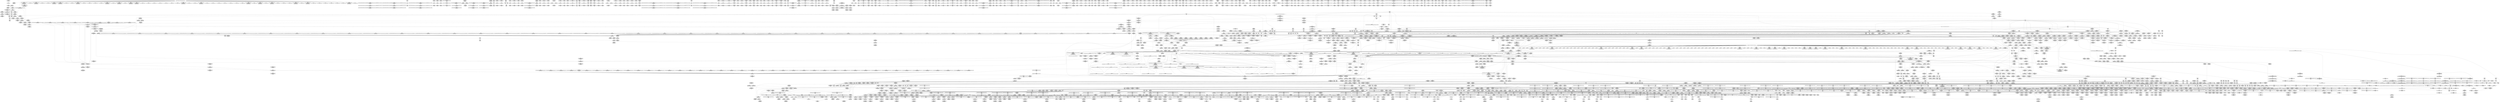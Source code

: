 digraph {
	CE0x61f46f0 [shape=record,shape=Mrecord,label="{CE0x61f46f0|tomoyo_print_ulong:if.then6|*SummSource*}"]
	CE0x6e551c0 [shape=record,shape=Mrecord,label="{CE0x6e551c0|tomoyo_init_request_info:conv|security/tomoyo/util.c,1010|*SummSource*}"]
	CE0x6d09490 [shape=record,shape=Mrecord,label="{CE0x6d09490|_call_void___llvm_gcov_indirect_counter_increment(i32*___llvm_gcov_global_state_pred30,_i64**_getelementptr_inbounds_(_3_x_i64*_,_3_x_i64*_*___llvm_gcda_edge_table29,_i64_0,_i64_0)),_!dbg_!38917|security/tomoyo/file.c,228|*SummSource*}"]
	CE0x5f77f00 [shape=record,shape=Mrecord,label="{CE0x5f77f00|_call_void_mcount()_#3|*SummSource*}"]
	CE0x5f4cae0 [shape=record,shape=Mrecord,label="{CE0x5f4cae0|tomoyo_get_mode:tmp5|security/tomoyo/util.c,978|*SummSource*}"]
	CE0x6f74ab0 [shape=record,shape=Mrecord,label="{CE0x6f74ab0|tomoyo_const_part_length:tmp19|security/tomoyo/util.c,628}"]
	CE0x6072570 [shape=record,shape=Mrecord,label="{CE0x6072570|tomoyo_get_realpath:bb|*SummSink*}"]
	CE0x6190e30 [shape=record,shape=Mrecord,label="{CE0x6190e30|tomoyo_get_mode:return}"]
	CE0x51215c0 [shape=record,shape=Mrecord,label="{CE0x51215c0|tomoyo_fill_path_info:cmp|security/tomoyo/util.c,667}"]
	CE0x7261210 [shape=record,shape=Mrecord,label="{CE0x7261210|i64_ptrtoint_(i8*_blockaddress(_rcu_lock_acquire,_%__here)_to_i64)|*Constant*|*SummSink*}"]
	CE0x5147f30 [shape=record,shape=Mrecord,label="{CE0x5147f30|tomoyo_audit_path_number_log:tmp14|security/tomoyo/file.c,233}"]
	CE0x8986a80 [shape=record,shape=Mrecord,label="{CE0x8986a80|tomoyo_fill_path_info:idxprom|security/tomoyo/util.c,667|*SummSink*}"]
	CE0x5dcdb10 [shape=record,shape=Mrecord,label="{CE0x5dcdb10|_call_void_tomoyo_fill_path_info(%struct.tomoyo_path_info*_%buf)_#9,_!dbg_!38911|security/tomoyo/file.c,137|*SummSink*}"]
	CE0x60b5ac0 [shape=record,shape=Mrecord,label="{CE0x60b5ac0|tomoyo_get_mode:conv10|security/tomoyo/util.c,985|*SummSource*}"]
	CE0x870a1e0 [shape=record,shape=Mrecord,label="{CE0x870a1e0|VOIDTB_TE:_CE_188,189_}"]
	CE0x71abb50 [shape=record,shape=Mrecord,label="{CE0x71abb50|tomoyo_path_number_perm:tmp8|security/tomoyo/file.c,702|*SummSink*}"]
	CE0x8668af0 [shape=record,shape=Mrecord,label="{CE0x8668af0|tomoyo_print_ulong:tmp15|security/tomoyo/util.c,243|*SummSource*}"]
	CE0x52f9780 [shape=record,shape=Mrecord,label="{CE0x52f9780|_call_void_rcu_lock_release(%struct.lockdep_map*_%dep_map)_#9,_!dbg_!38905|include/linux/srcu.h,236|*SummSource*}"]
	CE0x5feb160 [shape=record,shape=Mrecord,label="{CE0x5feb160|i32_50|*Constant*|*SummSink*}"]
	CE0x5df94d0 [shape=record,shape=Mrecord,label="{CE0x5df94d0|tomoyo_const_part_length:tmp25|security/tomoyo/util.c,641|*SummSink*}"]
	CE0x5f894e0 [shape=record,shape=Mrecord,label="{CE0x5f894e0|tomoyo_path_number_perm:bb|*SummSource*}"]
	CE0x5205070 [shape=record,shape=Mrecord,label="{CE0x5205070|tomoyo_const_part_length:tmp2|security/tomoyo/util.c,624}"]
	CE0x6fba530 [shape=record,shape=Mrecord,label="{CE0x6fba530|srcu_read_lock:sp|Function::srcu_read_lock&Arg::sp::}"]
	CE0x53299c0 [shape=record,shape=Mrecord,label="{CE0x53299c0|tomoyo_const_part_length:return|*SummSink*}"]
	CE0x5eb7de0 [shape=record,shape=Mrecord,label="{CE0x5eb7de0|VOIDTB_TE:_CE_182,183_}"]
	CE0x5ed6370 [shape=record,shape=Mrecord,label="{CE0x5ed6370|tomoyo_get_realpath:path|Function::tomoyo_get_realpath&Arg::path::}"]
	CE0x6fba770 [shape=record,shape=Mrecord,label="{CE0x6fba770|srcu_read_lock:sp|Function::srcu_read_lock&Arg::sp::|*SummSink*}"]
	CE0x71690d0 [shape=record,shape=Mrecord,label="{CE0x71690d0|GLOBAL:__llvm_gcov_ctr9|Global_var:__llvm_gcov_ctr9}"]
	CE0x7052ff0 [shape=record,shape=Mrecord,label="{CE0x7052ff0|GLOBAL:__llvm_gcov_ctr43150|Global_var:__llvm_gcov_ctr43150|*SummSink*}"]
	CE0x6f5b340 [shape=record,shape=Mrecord,label="{CE0x6f5b340|tomoyo_get_realpath:tmp8|security/tomoyo/file.c,152|*SummSink*}"]
	CE0x87341d0 [shape=record,shape=Mrecord,label="{CE0x87341d0|i64*_getelementptr_inbounds_(_6_x_i64_,_6_x_i64_*___llvm_gcov_ctr25,_i64_0,_i64_5)|*Constant*|*SummSource*}"]
	CE0x6fbab20 [shape=record,shape=Mrecord,label="{CE0x6fbab20|0:_%struct.tomoyo_obj_info*,_24:_%struct.tomoyo_path_info*,_32:_i64,_40:_i8,_72:_i8,_76:_i8,_:_SCMRE_26,27_}"]
	CE0x71aaff0 [shape=record,shape=Mrecord,label="{CE0x71aaff0|tomoyo_path_number_perm:tmp3|security/tomoyo/file.c,694}"]
	CE0x8744940 [shape=record,shape=Mrecord,label="{CE0x8744940|tomoyo_get_mode:tmp2|security/tomoyo/util.c,978|*SummSource*}"]
	CE0x5f1e270 [shape=record,shape=Mrecord,label="{CE0x5f1e270|i8*_undef|*Constant*}"]
	CE0x865a7f0 [shape=record,shape=Mrecord,label="{CE0x865a7f0|tomoyo_path_number_perm:param|security/tomoyo/file.c,711}"]
	CE0x5050130 [shape=record,shape=Mrecord,label="{CE0x5050130|__llvm_gcov_indirect_counter_increment:tmp2|*SummSource*}"]
	CE0x61523a0 [shape=record,shape=Mrecord,label="{CE0x61523a0|i64**_getelementptr_inbounds_(_3_x_i64*_,_3_x_i64*_*___llvm_gcda_edge_table29,_i64_0,_i64_1)|*Constant*|*SummSink*}"]
	CE0x8816440 [shape=record,shape=Mrecord,label="{CE0x8816440|tomoyo_path_number_perm:tmp39|security/tomoyo/file.c,718}"]
	CE0x6c78360 [shape=record,shape=Mrecord,label="{CE0x6c78360|tomoyo_fill_path_info:const_len|security/tomoyo/util.c,666|*SummSource*}"]
	CE0x5dce720 [shape=record,shape=Mrecord,label="{CE0x5dce720|tomoyo_add_slash:tmp12|security/tomoyo/file.c,138|*SummSink*}"]
	CE0x6e3de70 [shape=record,shape=Mrecord,label="{CE0x6e3de70|VOIDTB_TE:_CE_306,307_}"]
	CE0x611ee50 [shape=record,shape=Mrecord,label="{CE0x611ee50|tomoyo_domain:tmp5|security/tomoyo/common.h,1205|*SummSource*}"]
	CE0x88f4770 [shape=record,shape=Mrecord,label="{CE0x88f4770|tomoyo_const_part_length:tmp5|security/tomoyo/util.c,624|*SummSource*}"]
	CE0x88db2a0 [shape=record,shape=Mrecord,label="{CE0x88db2a0|_call_void_mcount()_#3}"]
	CE0x899f470 [shape=record,shape=Mrecord,label="{CE0x899f470|GLOBAL:current_task|Global_var:current_task}"]
	CE0x6d2a0e0 [shape=record,shape=Mrecord,label="{CE0x6d2a0e0|i64*_getelementptr_inbounds_(_31_x_i64_,_31_x_i64_*___llvm_gcov_ctr43150,_i64_0,_i64_4)|*Constant*|*SummSource*}"]
	CE0x6ceaee0 [shape=record,shape=Mrecord,label="{CE0x6ceaee0|VOIDTB_TE:_CE_187,188_}"]
	CE0x6ef2770 [shape=record,shape=Mrecord,label="{CE0x6ef2770|tomoyo_get_realpath:tmp7|security/tomoyo/file.c,152|*SummSink*}"]
	CE0x726b590 [shape=record,shape=Mrecord,label="{CE0x726b590|tomoyo_fill_path_info:const_len6|security/tomoyo/util.c,668}"]
	CE0x6ceb150 [shape=record,shape=Mrecord,label="{CE0x6ceb150|VOIDTB_TE:_CE_192,193_}"]
	CE0x5329ae0 [shape=record,shape=Mrecord,label="{CE0x5329ae0|tomoyo_const_part_length:lor.lhs.false|*SummSource*}"]
	CE0x513b270 [shape=record,shape=Mrecord,label="{CE0x513b270|tomoyo_fill_path_info:const_len6|security/tomoyo/util.c,668|*SummSink*}"]
	CE0x7031040 [shape=record,shape=Mrecord,label="{CE0x7031040|tomoyo_const_part_length:tmp8|security/tomoyo/util.c,626}"]
	CE0x504f450 [shape=record,shape=Mrecord,label="{CE0x504f450|i32_47|*Constant*|*SummSource*}"]
	CE0x8930040 [shape=record,shape=Mrecord,label="{CE0x8930040|tomoyo_path_number_perm:tmp4|security/tomoyo/file.c,694}"]
	CE0x5ee6a50 [shape=record,shape=Mrecord,label="{CE0x5ee6a50|i64*_getelementptr_inbounds_(_4_x_i64_,_4_x_i64_*___llvm_gcov_ctr33,_i64_0,_i64_2)|*Constant*|*SummSource*}"]
	CE0x70f90a0 [shape=record,shape=Mrecord,label="{CE0x70f90a0|128:_i8*,_1208:_%struct.file*,_:_CMRE_104,112_|*MultipleSource*|security/tomoyo/common.h,1205|security/tomoyo/common.h,1205}"]
	CE0x6d2a3d0 [shape=record,shape=Mrecord,label="{CE0x6d2a3d0|rcu_lock_acquire:__here|*SummSource*}"]
	CE0x6f42920 [shape=record,shape=Mrecord,label="{CE0x6f42920|tomoyo_fill_path_info:tmp3|security/tomoyo/util.c,667|*SummSink*}"]
	CE0x5f1fd20 [shape=record,shape=Mrecord,label="{CE0x5f1fd20|rcu_lock_release:indirectgoto}"]
	CE0x5de4c70 [shape=record,shape=Mrecord,label="{CE0x5de4c70|rcu_lock_acquire:tmp4|include/linux/rcupdate.h,418|*SummSink*}"]
	CE0x5f42ec0 [shape=record,shape=Mrecord,label="{CE0x5f42ec0|_call_void_srcu_read_unlock(%struct.srcu_struct*_tomoyo_ss,_i32_%idx)_#9,_!dbg_!38903|security/tomoyo/common.h,1109}"]
	CE0x6e31da0 [shape=record,shape=Mrecord,label="{CE0x6e31da0|VOIDTB_TE:_CE_217,218_}"]
	CE0x70a3d40 [shape=record,shape=Mrecord,label="{CE0x70a3d40|tomoyo_domain:entry|*SummSink*}"]
	CE0x549acb0 [shape=record,shape=Mrecord,label="{CE0x549acb0|tomoyo_path_number_perm:tmp52|security/tomoyo/file.c,724|*SummSink*}"]
	CE0x7191a40 [shape=record,shape=Mrecord,label="{CE0x7191a40|tomoyo_const_part_length:while.cond}"]
	CE0x726c190 [shape=record,shape=Mrecord,label="{CE0x726c190|tomoyo_const_part_length:incdec.ptr19|security/tomoyo/util.c,643|*SummSource*}"]
	CE0x6e245b0 [shape=record,shape=Mrecord,label="{CE0x6e245b0|tomoyo_print_ulong:tmp19|security/tomoyo/util.c,244|*SummSink*}"]
	CE0x5dbfe20 [shape=record,shape=Mrecord,label="{CE0x5dbfe20|i64*_getelementptr_inbounds_(_14_x_i64_,_14_x_i64_*___llvm_gcov_ctr18115,_i64_0,_i64_9)|*Constant*|*SummSource*}"]
	CE0x6db20f0 [shape=record,shape=Mrecord,label="{CE0x6db20f0|tomoyo_fill_path_info:call|security/tomoyo/util.c,664}"]
	CE0x88dad60 [shape=record,shape=Mrecord,label="{CE0x88dad60|i64_1|*Constant*}"]
	CE0x6eb2540 [shape=record,shape=Mrecord,label="{CE0x6eb2540|tomoyo_init_request_info:tmp13|*LoadInst*|security/tomoyo/util.c,1011|*SummSource*}"]
	CE0x6f3e9f0 [shape=record,shape=Mrecord,label="{CE0x6f3e9f0|tomoyo_get_mode:tmp16|security/tomoyo/util.c,983}"]
	CE0x8685f50 [shape=record,shape=Mrecord,label="{CE0x8685f50|tomoyo_path_number_perm:path_number11|security/tomoyo/file.c,712|*SummSink*}"]
	CE0x86af230 [shape=record,shape=Mrecord,label="{CE0x86af230|tomoyo_path_number_perm:tmp34|security/tomoyo/file.c,715}"]
	CE0x71db950 [shape=record,shape=Mrecord,label="{CE0x71db950|VOIDTB_TE:_CE_308,309_}"]
	CE0x8766a80 [shape=record,shape=Mrecord,label="{CE0x8766a80|tomoyo_add_slash:if.then}"]
	CE0x5197390 [shape=record,shape=Mrecord,label="{CE0x5197390|tomoyo_read_unlock:tmp|*SummSource*}"]
	CE0x70fb150 [shape=record,shape=Mrecord,label="{CE0x70fb150|tomoyo_init_request_info:domain.addr.0}"]
	CE0x7206d80 [shape=record,shape=Mrecord,label="{CE0x7206d80|tomoyo_get_realpath:tmp2|*LoadInst*|security/tomoyo/file.c,151|*SummSource*}"]
	CE0x6be18f0 [shape=record,shape=Mrecord,label="{CE0x6be18f0|tomoyo_get_mode:tmp23|security/tomoyo/util.c,986|*SummSink*}"]
	CE0x6072fe0 [shape=record,shape=Mrecord,label="{CE0x6072fe0|0:_%struct.tomoyo_obj_info*,_24:_%struct.tomoyo_path_info*,_32:_i64,_40:_i8,_72:_i8,_76:_i8,_:_SCMRE_73,74_|*MultipleSource*|security/tomoyo/file.c,693|security/tomoyo/file.c, 693|security/tomoyo/file.c,707|Function::tomoyo_init_request_info&Arg::r::}"]
	CE0x6f74880 [shape=record,shape=Mrecord,label="{CE0x6f74880|tomoyo_const_part_length:tmp18|security/tomoyo/util.c,627|*SummSource*}"]
	CE0x8657290 [shape=record,shape=Mrecord,label="{CE0x8657290|tomoyo_path_number_perm:param_type|security/tomoyo/file.c,710}"]
	CE0x5dce290 [shape=record,shape=Mrecord,label="{CE0x5dce290|i64*_getelementptr_inbounds_(_6_x_i64_,_6_x_i64_*___llvm_gcov_ctr26,_i64_0,_i64_5)|*Constant*|*SummSource*}"]
	CE0x726c3a0 [shape=record,shape=Mrecord,label="{CE0x726c3a0|tomoyo_fill_path_info:land.rhs|*SummSource*}"]
	CE0x51fd780 [shape=record,shape=Mrecord,label="{CE0x51fd780|tomoyo_fill_path_info:call2|security/tomoyo/util.c,666}"]
	CE0x6dc77a0 [shape=record,shape=Mrecord,label="{CE0x6dc77a0|tomoyo_path_number_perm:do.end|*SummSink*}"]
	CE0x52d7280 [shape=record,shape=Mrecord,label="{CE0x52d7280|_call_void_mcount()_#3|*SummSource*}"]
	CE0x868e5a0 [shape=record,shape=Mrecord,label="{CE0x868e5a0|tomoyo_get_mode:if.then|*SummSource*}"]
	CE0x6e327d0 [shape=record,shape=Mrecord,label="{CE0x6e327d0|__llvm_gcov_indirect_counter_increment114:predecessor|Function::__llvm_gcov_indirect_counter_increment114&Arg::predecessor::|*SummSink*}"]
	CE0x70a9590 [shape=record,shape=Mrecord,label="{CE0x70a9590|tomoyo_audit_path_number_log:tmp12|security/tomoyo/file.c,231|*SummSource*}"]
	CE0x60c63a0 [shape=record,shape=Mrecord,label="{CE0x60c63a0|tomoyo_path_number_perm:retval.0}"]
	CE0x504f8f0 [shape=record,shape=Mrecord,label="{CE0x504f8f0|tomoyo_fill_path_info:cmp|security/tomoyo/util.c,667|*SummSource*}"]
	CE0x6e3d8a0 [shape=record,shape=Mrecord,label="{CE0x6e3d8a0|tomoyo_const_part_length:tmp|*SummSource*}"]
	CE0x5fb96c0 [shape=record,shape=Mrecord,label="{CE0x5fb96c0|__llvm_gcov_indirect_counter_increment114:exit|*SummSource*}"]
	CE0x5e358a0 [shape=record,shape=Mrecord,label="{CE0x5e358a0|0:_i8,_array:_GCRE_tomoyo_index2category_constant_39_x_i8_c_00_00_00_00_00_00_00_00_00_00_00_00_00_00_00_00_00_00_00_00_00_00_00_01_01_01_01_01_01_01_01_01_01_01_01_01_01_01_02_,_align_16:_elem_31::|security/tomoyo/util.c,983}"]
	CE0x6d71a30 [shape=record,shape=Mrecord,label="{CE0x6d71a30|i32_51|*Constant*|*SummSource*}"]
	CE0x5f1fd90 [shape=record,shape=Mrecord,label="{CE0x5f1fd90|rcu_lock_release:indirectgoto|*SummSource*}"]
	CE0x8939f30 [shape=record,shape=Mrecord,label="{CE0x8939f30|GLOBAL:get_current|*Constant*|*SummSink*}"]
	CE0x62602d0 [shape=record,shape=Mrecord,label="{CE0x62602d0|i64*_null|*Constant*|*SummSource*}"]
	CE0x8824da0 [shape=record,shape=Mrecord,label="{CE0x8824da0|VOIDTB_TE:_CE_213,214_}"]
	CE0x52973a0 [shape=record,shape=Mrecord,label="{CE0x52973a0|VOIDTB_TE_array:_GCE_.str3_private_unnamed_addr_constant_15_x_i8_c_file_%s_%s_%s_0A_00_,_align_1:_elem_0:default:}"]
	CE0x6d9c0a0 [shape=record,shape=Mrecord,label="{CE0x6d9c0a0|tomoyo_domain:security|security/tomoyo/common.h,1205}"]
	CE0x5fee860 [shape=record,shape=Mrecord,label="{CE0x5fee860|tomoyo_const_part_length:tmp12|security/tomoyo/util.c,626}"]
	CE0x6d6d540 [shape=record,shape=Mrecord,label="{CE0x6d6d540|GLOBAL:__llvm_gcov_ctr25|Global_var:__llvm_gcov_ctr25|*SummSource*}"]
	CE0x5efb9e0 [shape=record,shape=Mrecord,label="{CE0x5efb9e0|tomoyo_path_number_perm:tmp26|security/tomoyo/file.c,708}"]
	CE0x5fe2c80 [shape=record,shape=Mrecord,label="{CE0x5fe2c80|__llvm_gcov_indirect_counter_increment114:bb|*SummSource*}"]
	CE0x6e65220 [shape=record,shape=Mrecord,label="{CE0x6e65220|tomoyo_init_request_info:tmp11|security/tomoyo/util.c,1007|*SummSink*}"]
	CE0x71123f0 [shape=record,shape=Mrecord,label="{CE0x71123f0|tomoyo_print_ulong:tmp26|security/tomoyo/util.c,247|*SummSource*}"]
	CE0x6d3ac70 [shape=record,shape=Mrecord,label="{CE0x6d3ac70|GLOBAL:kfree|*Constant*|*SummSink*}"]
	CE0x70e1e80 [shape=record,shape=Mrecord,label="{CE0x70e1e80|128:_i8*,_1208:_%struct.file*,_:_CMRE_43,44_}"]
	CE0x71c8410 [shape=record,shape=Mrecord,label="{CE0x71c8410|tomoyo_const_part_length:tmp22|security/tomoyo/util.c,634|*SummSink*}"]
	CE0x5de4600 [shape=record,shape=Mrecord,label="{CE0x5de4600|get_current:tmp1|*SummSink*}"]
	CE0x5dbf420 [shape=record,shape=Mrecord,label="{CE0x5dbf420|GLOBAL:lock_acquire|*Constant*}"]
	CE0x6fd7e70 [shape=record,shape=Mrecord,label="{CE0x6fd7e70|tomoyo_fill_path_info:frombool10|security/tomoyo/util.c,668|*SummSource*}"]
	CE0x895ac90 [shape=record,shape=Mrecord,label="{CE0x895ac90|tomoyo_fill_path_info:conv4|security/tomoyo/util.c,667|*SummSink*}"]
	CE0x6de59a0 [shape=record,shape=Mrecord,label="{CE0x6de59a0|tomoyo_get_mode:tmp11|security/tomoyo/util.c,982|*SummSink*}"]
	CE0x51630e0 [shape=record,shape=Mrecord,label="{CE0x51630e0|GLOBAL:tomoyo_index2category|Global_var:tomoyo_index2category|*SummSink*}"]
	CE0x715b050 [shape=record,shape=Mrecord,label="{CE0x715b050|tomoyo_const_part_length:tmp22|security/tomoyo/util.c,634}"]
	CE0x70f9a00 [shape=record,shape=Mrecord,label="{CE0x70f9a00|128:_i8*,_1208:_%struct.file*,_:_CMRE_144,152_|*MultipleSource*|security/tomoyo/common.h,1205|security/tomoyo/common.h,1205}"]
	CE0x5ec4ad0 [shape=record,shape=Mrecord,label="{CE0x5ec4ad0|GLOBAL:tomoyo_print_ulong|*Constant*}"]
	CE0x60f33a0 [shape=record,shape=Mrecord,label="{CE0x60f33a0|tomoyo_get_mode:tmp21|security/tomoyo/util.c,985|*SummSource*}"]
	CE0x71e65a0 [shape=record,shape=Mrecord,label="{CE0x71e65a0|i64*_getelementptr_inbounds_(_2_x_i64_,_2_x_i64_*___llvm_gcov_ctr31,_i64_0,_i64_1)|*Constant*|*SummSource*}"]
	CE0x70f9640 [shape=record,shape=Mrecord,label="{CE0x70f9640|128:_i8*,_1208:_%struct.file*,_:_CMRE_128,136_|*MultipleSource*|security/tomoyo/common.h,1205|security/tomoyo/common.h,1205}"]
	CE0x70e35c0 [shape=record,shape=Mrecord,label="{CE0x70e35c0|tomoyo_read_lock:tmp|*SummSink*}"]
	CE0x6cb4b40 [shape=record,shape=Mrecord,label="{CE0x6cb4b40|tomoyo_audit_path_number_log:bb}"]
	CE0x5f762f0 [shape=record,shape=Mrecord,label="{CE0x5f762f0|tomoyo_get_mode:tmp4|security/tomoyo/util.c,978|*SummSource*}"]
	CE0x5de5160 [shape=record,shape=Mrecord,label="{CE0x5de5160|_call_void_mcount()_#3}"]
	CE0x6e548e0 [shape=record,shape=Mrecord,label="{CE0x6e548e0|i32_10|*Constant*|*SummSink*}"]
	CE0x6ceb080 [shape=record,shape=Mrecord,label="{CE0x6ceb080|VOIDTB_TE:_CE_190,191_}"]
	CE0x6fed430 [shape=record,shape=Mrecord,label="{CE0x6fed430|tomoyo_path_number_perm:cmp|security/tomoyo/file.c,702|*SummSource*}"]
	CE0x6f488d0 [shape=record,shape=Mrecord,label="{CE0x6f488d0|tomoyo_add_slash:is_dir|security/tomoyo/file.c,131|*SummSink*}"]
	CE0x53b5e10 [shape=record,shape=Mrecord,label="{CE0x53b5e10|srcu_read_unlock:tmp1}"]
	CE0x6ff5e70 [shape=record,shape=Mrecord,label="{CE0x6ff5e70|tomoyo_path_number_perm:obj|security/tomoyo/file.c, 694}"]
	CE0x87e4150 [shape=record,shape=Mrecord,label="{CE0x87e4150|tomoyo_fill_path_info:tmp4|security/tomoyo/util.c,667|*SummSource*}"]
	CE0x6135ab0 [shape=record,shape=Mrecord,label="{CE0x6135ab0|tomoyo_fill_path_info:land.end|*SummSource*}"]
	CE0x5333100 [shape=record,shape=Mrecord,label="{CE0x5333100|i64*_getelementptr_inbounds_(_2_x_i64_,_2_x_i64_*___llvm_gcov_ctr53148,_i64_0,_i64_1)|*Constant*|*SummSource*}"]
	CE0x61529d0 [shape=record,shape=Mrecord,label="{CE0x61529d0|srcu_read_lock:call|include/linux/srcu.h,220|*SummSink*}"]
	CE0x7c91d00 [shape=record,shape=Mrecord,label="{CE0x7c91d00|tomoyo_get_mode:tmp28|security/tomoyo/util.c,988}"]
	CE0x5fa6b40 [shape=record,shape=Mrecord,label="{CE0x5fa6b40|tomoyo_print_ulong:tmp6|security/tomoyo/util.c,240|*SummSource*}"]
	CE0x8787410 [shape=record,shape=Mrecord,label="{CE0x8787410|tomoyo_read_unlock:tmp|*SummSink*}"]
	CE0x87e4350 [shape=record,shape=Mrecord,label="{CE0x87e4350|GLOBAL:tomoyo_policy_loaded|Global_var:tomoyo_policy_loaded|*SummSink*}"]
	CE0x6d9c110 [shape=record,shape=Mrecord,label="{CE0x6d9c110|tomoyo_domain:security|security/tomoyo/common.h,1205|*SummSource*}"]
	CE0x7034680 [shape=record,shape=Mrecord,label="{CE0x7034680|tomoyo_print_ulong:tmp25|*SummSink*}"]
	CE0x528f7d0 [shape=record,shape=Mrecord,label="{CE0x528f7d0|tomoyo_path_mkdir:parent|Function::tomoyo_path_mkdir&Arg::parent::|*SummSink*}"]
	CE0x6dd8120 [shape=record,shape=Mrecord,label="{CE0x6dd8120|tomoyo_get_mode:ns|Function::tomoyo_get_mode&Arg::ns::}"]
	CE0x864ccc0 [shape=record,shape=Mrecord,label="{CE0x864ccc0|i64*_getelementptr_inbounds_(_6_x_i64_,_6_x_i64_*___llvm_gcov_ctr25,_i64_0,_i64_4)|*Constant*|*SummSource*}"]
	CE0x8982950 [shape=record,shape=Mrecord,label="{CE0x8982950|_ret_%struct.task_struct*_%tmp4,_!dbg_!38905|./arch/x86/include/asm/current.h,14|*SummSink*}"]
	CE0x5e927e0 [shape=record,shape=Mrecord,label="{CE0x5e927e0|i64*_getelementptr_inbounds_(_2_x_i64_,_2_x_i64_*___llvm_gcov_ctr23,_i64_0,_i64_1)|*Constant*}"]
	CE0x87e33a0 [shape=record,shape=Mrecord,label="{CE0x87e33a0|tomoyo_const_part_length:cmp25|security/tomoyo/util.c,644|*SummSink*}"]
	CE0x7064090 [shape=record,shape=Mrecord,label="{CE0x7064090|_ret_i32_%conv6,_!dbg_!38926|security/tomoyo/util.c,1011|*SummSink*}"]
	CE0x5f0dec0 [shape=record,shape=Mrecord,label="{CE0x5f0dec0|tomoyo_const_part_length:inc|security/tomoyo/util.c,628|*SummSink*}"]
	CE0x5313b10 [shape=record,shape=Mrecord,label="{CE0x5313b10|i8*_getelementptr_inbounds_(_15_x_i8_,_15_x_i8_*_.str3,_i32_0,_i32_0)|*Constant*|*SummSink*}"]
	CE0x6027b00 [shape=record,shape=Mrecord,label="{CE0x6027b00|tomoyo_const_part_length:tmp16|security/tomoyo/util.c,627|*SummSource*}"]
	CE0x6e4c720 [shape=record,shape=Mrecord,label="{CE0x6e4c720|tomoyo_path_number_perm:if.end4|*SummSource*}"]
	CE0x7190bf0 [shape=record,shape=Mrecord,label="{CE0x7190bf0|rcu_lock_release:tmp4|include/linux/rcupdate.h,423}"]
	CE0x8986c90 [shape=record,shape=Mrecord,label="{CE0x8986c90|tomoyo_fill_path_info:arrayidx|security/tomoyo/util.c,667|*SummSource*}"]
	CE0x5249060 [shape=record,shape=Mrecord,label="{CE0x5249060|i32_1|*Constant*|*SummSource*}"]
	CE0x5ef0490 [shape=record,shape=Mrecord,label="{CE0x5ef0490|tomoyo_const_part_length:tmp51|security/tomoyo/util.c,651|*SummSink*}"]
	CE0x52d2df0 [shape=record,shape=Mrecord,label="{CE0x52d2df0|tomoyo_print_ulong:tmp22|*SummSink*}"]
	CE0x5e59dc0 [shape=record,shape=Mrecord,label="{CE0x5e59dc0|tomoyo_const_part_length:incdec.ptr7|security/tomoyo/util.c,631}"]
	CE0x7c7cf30 [shape=record,shape=Mrecord,label="{CE0x7c7cf30|srcu_read_unlock:tmp2}"]
	CE0x6ffc060 [shape=record,shape=Mrecord,label="{CE0x6ffc060|tomoyo_const_part_length:if.end}"]
	CE0x86c0aa0 [shape=record,shape=Mrecord,label="{CE0x86c0aa0|0:_i8*,_array:_GCRE_tomoyo_mac_keywords_external_constant_42_x_i8*_:_elem_12::|security/tomoyo/file.c,233}"]
	CE0x7066ce0 [shape=record,shape=Mrecord,label="{CE0x7066ce0|_call_void_mcount()_#3|*SummSource*}"]
	CE0x5e4ed50 [shape=record,shape=Mrecord,label="{CE0x5e4ed50|i32_4095|*Constant*}"]
	CE0x6d7f220 [shape=record,shape=Mrecord,label="{CE0x6d7f220|tomoyo_get_mode:index|Function::tomoyo_get_mode&Arg::index::|*SummSink*}"]
	CE0x70a9330 [shape=record,shape=Mrecord,label="{CE0x70a9330|tomoyo_audit_path_number_log:tmp12|security/tomoyo/file.c,231}"]
	CE0x702fe50 [shape=record,shape=Mrecord,label="{CE0x702fe50|0:_i8*,_array:_GCRE_tomoyo_mac_keywords_external_constant_42_x_i8*_:_elem_14::|security/tomoyo/file.c,233}"]
	CE0x60188f0 [shape=record,shape=Mrecord,label="{CE0x60188f0|tomoyo_path_number_perm:bb|*SummSink*}"]
	CE0x8970b10 [shape=record,shape=Mrecord,label="{CE0x8970b10|i64*_getelementptr_inbounds_(_31_x_i64_,_31_x_i64_*___llvm_gcov_ctr43150,_i64_0,_i64_29)|*Constant*|*SummSink*}"]
	CE0x516a220 [shape=record,shape=Mrecord,label="{CE0x516a220|0:_i8*,_array:_GCRE_tomoyo_mac_keywords_external_constant_42_x_i8*_:_elem_29::|security/tomoyo/file.c,233}"]
	CE0x86b09b0 [shape=record,shape=Mrecord,label="{CE0x86b09b0|tomoyo_path_number_perm:filename|security/tomoyo/file.c,712|*SummSink*}"]
	CE0x6e54d90 [shape=record,shape=Mrecord,label="{CE0x6e54d90|tomoyo_init_request_info:conv|security/tomoyo/util.c,1010|*SummSink*}"]
	CE0x5fed090 [shape=record,shape=Mrecord,label="{CE0x5fed090|0:_i8,_array:_GCRE_tomoyo_index2category_constant_39_x_i8_c_00_00_00_00_00_00_00_00_00_00_00_00_00_00_00_00_00_00_00_00_00_00_00_01_01_01_01_01_01_01_01_01_01_01_01_01_01_01_02_,_align_16:_elem_7::|security/tomoyo/util.c,983}"]
	CE0x6069080 [shape=record,shape=Mrecord,label="{CE0x6069080|GLOBAL:__llvm_gcov_ctr28130|Global_var:__llvm_gcov_ctr28130}"]
	CE0x8987030 [shape=record,shape=Mrecord,label="{CE0x8987030|tomoyo_get_mode:config|security/tomoyo/util.c,981}"]
	CE0x6d0b5a0 [shape=record,shape=Mrecord,label="{CE0x6d0b5a0|0:_%struct.tomoyo_obj_info*,_24:_%struct.tomoyo_path_info*,_32:_i64,_40:_i8,_72:_i8,_76:_i8,_:_SCMRE_36,37_}"]
	CE0x6f45da0 [shape=record,shape=Mrecord,label="{CE0x6f45da0|i32_0|*Constant*|*SummSink*}"]
	CE0x5225fb0 [shape=record,shape=Mrecord,label="{CE0x5225fb0|__llvm_gcov_indirect_counter_increment:pred}"]
	CE0x864d140 [shape=record,shape=Mrecord,label="{CE0x864d140|tomoyo_get_realpath:tmp9|security/tomoyo/file.c,155|*SummSource*}"]
	CE0x6eab7b0 [shape=record,shape=Mrecord,label="{CE0x6eab7b0|tomoyo_const_part_length:tmp28|security/tomoyo/util.c,641}"]
	CE0x5194650 [shape=record,shape=Mrecord,label="{CE0x5194650|i64**_getelementptr_inbounds_(_3_x_i64*_,_3_x_i64*_*___llvm_gcda_edge_table44,_i64_0,_i64_0)|*Constant*|*SummSource*}"]
	CE0x6051370 [shape=record,shape=Mrecord,label="{CE0x6051370|tomoyo_path_number_perm:cmp19|security/tomoyo/file.c,721|*SummSink*}"]
	CE0x71ab910 [shape=record,shape=Mrecord,label="{CE0x71ab910|i64_0|*Constant*}"]
	CE0x6fbcca0 [shape=record,shape=Mrecord,label="{CE0x6fbcca0|tomoyo_path_number_perm:tmp9|security/tomoyo/file.c,702|*SummSink*}"]
	CE0x6d2b940 [shape=record,shape=Mrecord,label="{CE0x6d2b940|0:_i8*,_8:_i32,_12:_i16,_14:_i8,_15:_i8,_:_SCMRE_14,15_|*MultipleSource*|security/tomoyo/file.c, 698|Function::tomoyo_get_realpath&Arg::buf::|Function::tomoyo_add_slash&Arg::buf::|security/tomoyo/file.c,718}"]
	CE0x868e3a0 [shape=record,shape=Mrecord,label="{CE0x868e3a0|tomoyo_domain:tmp23|security/tomoyo/common.h,1205|*SummSource*}"]
	CE0x70e2600 [shape=record,shape=Mrecord,label="{CE0x70e2600|128:_i8*,_1208:_%struct.file*,_:_CMRE_49,50_}"]
	CE0x60b66f0 [shape=record,shape=Mrecord,label="{CE0x60b66f0|tomoyo_get_mode:tmp17|security/tomoyo/util.c,983|*SummSource*}"]
	CE0x6f72fa0 [shape=record,shape=Mrecord,label="{CE0x6f72fa0|tomoyo_path_number_perm:tmp20|security/tomoyo/file.c,705|*SummSource*}"]
	CE0x70b4e20 [shape=record,shape=Mrecord,label="{CE0x70b4e20|128:_i8*,_1208:_%struct.file*,_:_CMRE_28,29_}"]
	CE0x87e9f40 [shape=record,shape=Mrecord,label="{CE0x87e9f40|tomoyo_const_part_length:tmp43|security/tomoyo/util.c,644|*SummSource*}"]
	CE0x6cf90a0 [shape=record,shape=Mrecord,label="{CE0x6cf90a0|tomoyo_print_ulong:if.end20|*SummSource*}"]
	CE0x715a430 [shape=record,shape=Mrecord,label="{CE0x715a430|tomoyo_const_part_length:while.end|*SummSource*}"]
	CE0x87e2bd0 [shape=record,shape=Mrecord,label="{CE0x87e2bd0|tomoyo_const_part_length:cmp25|security/tomoyo/util.c,644}"]
	CE0x6e13f60 [shape=record,shape=Mrecord,label="{CE0x6e13f60|tomoyo_domain:tmp12|security/tomoyo/common.h,1205|*SummSource*}"]
	CE0x611f160 [shape=record,shape=Mrecord,label="{CE0x611f160|tomoyo_audit_path_number_log:operation|security/tomoyo/file.c,213|*SummSource*}"]
	CE0x7c7c350 [shape=record,shape=Mrecord,label="{CE0x7c7c350|tomoyo_print_ulong:tmp10|security/tomoyo/util.c,241|*SummSource*}"]
	CE0x7034280 [shape=record,shape=Mrecord,label="{CE0x7034280|i64*_getelementptr_inbounds_(_14_x_i64_,_14_x_i64_*___llvm_gcov_ctr18115,_i64_0,_i64_12)|*Constant*|*SummSink*}"]
	CE0x6dd8040 [shape=record,shape=Mrecord,label="{CE0x6dd8040|tomoyo_get_mode:entry|*SummSource*}"]
	CE0x7030390 [shape=record,shape=Mrecord,label="{CE0x7030390|0:_i8*,_array:_GCRE_tomoyo_mac_keywords_external_constant_42_x_i8*_:_elem_17::|security/tomoyo/file.c,233}"]
	CE0x5e73070 [shape=record,shape=Mrecord,label="{CE0x5e73070|0:_i8*,_array:_GCRE_tomoyo_mac_keywords_external_constant_42_x_i8*_:_elem_1::|security/tomoyo/file.c,233}"]
	CE0x72529d0 [shape=record,shape=Mrecord,label="{CE0x72529d0|_ret_i32_%retval.0,_!dbg_!38957|security/tomoyo/util.c,652}"]
	CE0x51ab070 [shape=record,shape=Mrecord,label="{CE0x51ab070|srcu_read_lock:tmp|*SummSink*}"]
	CE0x7230170 [shape=record,shape=Mrecord,label="{CE0x7230170|tomoyo_get_realpath:tmp5|security/tomoyo/file.c,151}"]
	CE0x71c84f0 [shape=record,shape=Mrecord,label="{CE0x71c84f0|tomoyo_const_part_length:tmp23|security/tomoyo/util.c,634}"]
	CE0x529f230 [shape=record,shape=Mrecord,label="{CE0x529f230|tomoyo_audit_path_number_log:filename|security/tomoyo/file.c,235}"]
	CE0x714fd10 [shape=record,shape=Mrecord,label="{CE0x714fd10|VOIDTB_TE:_CE_2096,2272_|*MultipleSource*|security/tomoyo/util.c,1010|Function::tomoyo_get_mode&Arg::ns::}"]
	CE0x6190bd0 [shape=record,shape=Mrecord,label="{CE0x6190bd0|GLOBAL:rcu_lock_acquire|*Constant*|*SummSink*}"]
	CE0x7220690 [shape=record,shape=Mrecord,label="{CE0x7220690|i64*_getelementptr_inbounds_(_14_x_i64_,_14_x_i64_*___llvm_gcov_ctr18115,_i64_0,_i64_0)|*Constant*|*SummSource*}"]
	CE0x89a3460 [shape=record,shape=Mrecord,label="{CE0x89a3460|tomoyo_const_part_length:tmp34|security/tomoyo/util.c,642|*SummSink*}"]
	CE0x880b7d0 [shape=record,shape=Mrecord,label="{CE0x880b7d0|tomoyo_path_number_perm:tmp38|security/tomoyo/file.c,717}"]
	CE0x7263850 [shape=record,shape=Mrecord,label="{CE0x7263850|tomoyo_read_unlock:tmp2|*SummSink*}"]
	CE0x52f0250 [shape=record,shape=Mrecord,label="{CE0x52f0250|tomoyo_path_mkdir:tmp2|*SummSink*}"]
	CE0x8704b00 [shape=record,shape=Mrecord,label="{CE0x8704b00|0:_i8,_array:_GCRE_tomoyo_pn2mac_constant_8_x_i8_c_02_05_07_08_12_0F_10_11_,_align_1:_elem_6::|security/tomoyo/file.c,701}"]
	CE0x70cac50 [shape=record,shape=Mrecord,label="{CE0x70cac50|0:_i8,_array:_GCRE_tomoyo_index2category_constant_39_x_i8_c_00_00_00_00_00_00_00_00_00_00_00_00_00_00_00_00_00_00_00_00_00_00_00_01_01_01_01_01_01_01_01_01_01_01_01_01_01_01_02_,_align_16:_elem_22::|security/tomoyo/util.c,983}"]
	CE0x8715980 [shape=record,shape=Mrecord,label="{CE0x8715980|tomoyo_path_number_perm:cmp16|security/tomoyo/file.c,717|*SummSink*}"]
	CE0x87e3ae0 [shape=record,shape=Mrecord,label="{CE0x87e3ae0|tomoyo_const_part_length:tmp41|security/tomoyo/util.c,644}"]
	CE0x5dcdf30 [shape=record,shape=Mrecord,label="{CE0x5dcdf30|i64*_getelementptr_inbounds_(_6_x_i64_,_6_x_i64_*___llvm_gcov_ctr26,_i64_0,_i64_5)|*Constant*}"]
	CE0x877eb30 [shape=record,shape=Mrecord,label="{CE0x877eb30|0:_i8,_array:_GCRE_tomoyo_index2category_constant_39_x_i8_c_00_00_00_00_00_00_00_00_00_00_00_00_00_00_00_00_00_00_00_00_00_00_00_01_01_01_01_01_01_01_01_01_01_01_01_01_01_01_02_,_align_16:_elem_14::|security/tomoyo/util.c,983}"]
	CE0x5205df0 [shape=record,shape=Mrecord,label="{CE0x5205df0|_ret_void|*SummSource*}"]
	CE0x5f0e3a0 [shape=record,shape=Mrecord,label="{CE0x5f0e3a0|rcu_lock_release:tmp6}"]
	CE0x6caca70 [shape=record,shape=Mrecord,label="{CE0x6caca70|i64_1|*Constant*}"]
	CE0x5f6ebd0 [shape=record,shape=Mrecord,label="{CE0x5f6ebd0|srcu_read_unlock:entry}"]
	CE0x60f3f90 [shape=record,shape=Mrecord,label="{CE0x60f3f90|tomoyo_get_mode:tmp23|security/tomoyo/util.c,986}"]
	CE0x6d2a7c0 [shape=record,shape=Mrecord,label="{CE0x6d2a7c0|rcu_lock_release:tmp}"]
	CE0x6c9ec70 [shape=record,shape=Mrecord,label="{CE0x6c9ec70|tomoyo_fill_path_info:tmp9|security/tomoyo/util.c,667}"]
	CE0x51aa370 [shape=record,shape=Mrecord,label="{CE0x51aa370|tomoyo_fill_path_info:sub|security/tomoyo/util.c,667|*SummSource*}"]
	CE0x867daa0 [shape=record,shape=Mrecord,label="{CE0x867daa0|tomoyo_audit_path_number_log:sw.default}"]
	CE0x6d7f350 [shape=record,shape=Mrecord,label="{CE0x6d7f350|_ret_i32_%retval.0,_!dbg_!38935|security/tomoyo/util.c,988}"]
	CE0x6152b90 [shape=record,shape=Mrecord,label="{CE0x6152b90|tomoyo_audit_path_number_log:bb|*SummSink*}"]
	CE0x87c4cd0 [shape=record,shape=Mrecord,label="{CE0x87c4cd0|rcu_lock_acquire:tmp1|*SummSink*}"]
	CE0x6e7ffe0 [shape=record,shape=Mrecord,label="{CE0x6e7ffe0|i32_10|*Constant*}"]
	CE0x62359a0 [shape=record,shape=Mrecord,label="{CE0x62359a0|GLOBAL:rcu_lock_acquire|*Constant*|*SummSource*}"]
	CE0x708a1b0 [shape=record,shape=Mrecord,label="{CE0x708a1b0|__llvm_gcov_indirect_counter_increment114:entry|*SummSource*}"]
	CE0x7279450 [shape=record,shape=Mrecord,label="{CE0x7279450|GLOBAL:tomoyo_fill_path_info|*Constant*|*SummSource*}"]
	CE0x7c890d0 [shape=record,shape=Mrecord,label="{CE0x7c890d0|tomoyo_domain:do.end|*SummSource*}"]
	CE0x71c7c60 [shape=record,shape=Mrecord,label="{CE0x71c7c60|i64_5|*Constant*}"]
	CE0x714ed50 [shape=record,shape=Mrecord,label="{CE0x714ed50|tomoyo_const_part_length:if.end18|*SummSource*}"]
	CE0x51fccd0 [shape=record,shape=Mrecord,label="{CE0x51fccd0|tomoyo_const_part_length:tmp7|security/tomoyo/util.c,625}"]
	CE0x6ceb590 [shape=record,shape=Mrecord,label="{CE0x6ceb590|tomoyo_const_part_length:tmp26|security/tomoyo/util.c,641|*SummSource*}"]
	CE0x86aeeb0 [shape=record,shape=Mrecord,label="{CE0x86aeeb0|tomoyo_path_number_perm:param10|security/tomoyo/file.c,712|*SummSink*}"]
	CE0x7177970 [shape=record,shape=Mrecord,label="{CE0x7177970|GLOBAL:__llvm_gcov_ctr32134|Global_var:__llvm_gcov_ctr32134}"]
	CE0x54646f0 [shape=record,shape=Mrecord,label="{CE0x54646f0|GLOBAL:tomoyo_get_realpath|*Constant*|*SummSource*}"]
	CE0x6cb4320 [shape=record,shape=Mrecord,label="{CE0x6cb4320|tomoyo_audit_path_number_log:sw.default|*SummSink*}"]
	CE0x52bd980 [shape=record,shape=Mrecord,label="{CE0x52bd980|tomoyo_path_mkdir:tmp|*SummSink*}"]
	"CONST[source:0(mediator),value:0(static)][purpose:{operation}][SnkIdx:2]"
	CE0x87d4bc0 [shape=record,shape=Mrecord,label="{CE0x87d4bc0|rcu_lock_acquire:indirectgoto|*SummSink*}"]
	CE0x6ff6080 [shape=record,shape=Mrecord,label="{CE0x6ff6080|GLOBAL:srcu_read_lock|*Constant*|*SummSource*}"]
	CE0x898a710 [shape=record,shape=Mrecord,label="{CE0x898a710|tomoyo_add_slash:tmp9|security/tomoyo/file.c,136|*SummSource*}"]
	CE0x5f8daa0 [shape=record,shape=Mrecord,label="{CE0x5f8daa0|i64*_getelementptr_inbounds_(_2_x_i64_,_2_x_i64_*___llvm_gcov_ctr23,_i64_0,_i64_0)|*Constant*}"]
	CE0x5269c90 [shape=record,shape=Mrecord,label="{CE0x5269c90|tomoyo_const_part_length:return}"]
	CE0x607c810 [shape=record,shape=Mrecord,label="{CE0x607c810|tomoyo_domain:land.lhs.true|*SummSource*}"]
	CE0x5ec8940 [shape=record,shape=Mrecord,label="{CE0x5ec8940|tomoyo_print_ulong:call|security/tomoyo/util.c,240|*SummSource*}"]
	CE0x719cac0 [shape=record,shape=Mrecord,label="{CE0x719cac0|tomoyo_path_number_perm:tmp29|security/tomoyo/file.c,709}"]
	CE0x5fe3090 [shape=record,shape=Mrecord,label="{CE0x5fe3090|tomoyo_const_part_length:tmp4|security/tomoyo/util.c,624|*SummSink*}"]
	CE0x6c3d940 [shape=record,shape=Mrecord,label="{CE0x6c3d940|tomoyo_get_mode:tmp17|security/tomoyo/util.c,983}"]
	CE0x7112fd0 [shape=record,shape=Mrecord,label="{CE0x7112fd0|srcu_read_unlock:bb}"]
	CE0x6f5ec30 [shape=record,shape=Mrecord,label="{CE0x6f5ec30|tomoyo_const_part_length:tmp13|security/tomoyo/util.c,626|*SummSink*}"]
	CE0x5384720 [shape=record,shape=Mrecord,label="{CE0x5384720|tomoyo_get_mode:if.then2|*SummSink*}"]
	CE0x70cb320 [shape=record,shape=Mrecord,label="{CE0x70cb320|tomoyo_get_mode:idxprom6|security/tomoyo/util.c,983}"]
	CE0x8970480 [shape=record,shape=Mrecord,label="{CE0x8970480|tomoyo_const_part_length:tmp50|security/tomoyo/util.c,651}"]
	CE0x6225420 [shape=record,shape=Mrecord,label="{CE0x6225420|i32_55|*Constant*|*SummSource*}"]
	CE0x6e326d0 [shape=record,shape=Mrecord,label="{CE0x6e326d0|VOIDTB_TE:_CE_318,319_}"]
	CE0x6e6c260 [shape=record,shape=Mrecord,label="{CE0x6e6c260|tomoyo_path_number_perm:do.cond|*SummSink*}"]
	CE0x5f1e790 [shape=record,shape=Mrecord,label="{CE0x5f1e790|tomoyo_const_part_length:tmp21|security/tomoyo/util.c,631|*SummSource*}"]
	CE0x71309e0 [shape=record,shape=Mrecord,label="{CE0x71309e0|128:_i8*,_1208:_%struct.file*,_:_CMRE_168,176_|*MultipleSource*|security/tomoyo/common.h,1205|security/tomoyo/common.h,1205}"]
	CE0x864c810 [shape=record,shape=Mrecord,label="{CE0x864c810|tomoyo_fill_path_info:ptr|Function::tomoyo_fill_path_info&Arg::ptr::|*SummSink*}"]
	CE0x5db71a0 [shape=record,shape=Mrecord,label="{CE0x5db71a0|tomoyo_add_slash:name|security/tomoyo/file.c,136|*SummSink*}"]
	CE0x5332f20 [shape=record,shape=Mrecord,label="{CE0x5332f20|i64*_getelementptr_inbounds_(_4_x_i64_,_4_x_i64_*___llvm_gcov_ctr24,_i64_0,_i64_3)|*Constant*}"]
	CE0x7130bc0 [shape=record,shape=Mrecord,label="{CE0x7130bc0|tomoyo_domain:tmp22|security/tomoyo/common.h,1205}"]
	CE0x6e3e140 [shape=record,shape=Mrecord,label="{CE0x6e3e140|i64*_getelementptr_inbounds_(_31_x_i64_,_31_x_i64_*___llvm_gcov_ctr43150,_i64_0,_i64_9)|*Constant*|*SummSource*}"]
	CE0x60e99c0 [shape=record,shape=Mrecord,label="{CE0x60e99c0|tomoyo_get_mode:tmp19|security/tomoyo/util.c,985|*SummSink*}"]
	CE0x52b1070 [shape=record,shape=Mrecord,label="{CE0x52b1070|i64*_getelementptr_inbounds_(_11_x_i64_,_11_x_i64_*___llvm_gcov_ctr54147,_i64_0,_i64_0)|*Constant*}"]
	CE0x52d7b00 [shape=record,shape=Mrecord,label="{CE0x52d7b00|tomoyo_audit_path_number_log:tmp16|security/tomoyo/file.c,235|*SummSource*}"]
	CE0x6e32120 [shape=record,shape=Mrecord,label="{CE0x6e32120|_call_void_mcount()_#3|*SummSource*}"]
	CE0x7063530 [shape=record,shape=Mrecord,label="{CE0x7063530|GLOBAL:tomoyo_init_request_info|*Constant*|*SummSink*}"]
	CE0x5109e50 [shape=record,shape=Mrecord,label="{CE0x5109e50|GLOBAL:tomoyo_path_number_perm|*Constant*|*SummSink*}"]
	CE0x6d908d0 [shape=record,shape=Mrecord,label="{CE0x6d908d0|tomoyo_print_ulong:buffer|Function::tomoyo_print_ulong&Arg::buffer::|*SummSource*}"]
	CE0x6cf73e0 [shape=record,shape=Mrecord,label="{CE0x6cf73e0|tomoyo_audit_path_number_log:arrayidx|security/tomoyo/file.c,234|*SummSink*}"]
	CE0x5f6a010 [shape=record,shape=Mrecord,label="{CE0x5f6a010|rcu_lock_release:__here}"]
	CE0x8667f70 [shape=record,shape=Mrecord,label="{CE0x8667f70|tomoyo_print_ulong:tmp5|security/tomoyo/util.c,239|*SummSink*}"]
	CE0x7276cc0 [shape=record,shape=Mrecord,label="{CE0x7276cc0|i8*_undef|*Constant*}"]
	CE0x5163070 [shape=record,shape=Mrecord,label="{CE0x5163070|GLOBAL:tomoyo_index2category|Global_var:tomoyo_index2category|*SummSource*}"]
	CE0x6eb6570 [shape=record,shape=Mrecord,label="{CE0x6eb6570|tomoyo_fill_path_info:tmp13|*LoadInst*|security/tomoyo/util.c,668|*SummSink*}"]
	CE0x60fdf40 [shape=record,shape=Mrecord,label="{CE0x60fdf40|tomoyo_print_ulong:tmp11|security/tomoyo/util.c,241|*SummSink*}"]
	CE0x6f73160 [shape=record,shape=Mrecord,label="{CE0x6f73160|tomoyo_path_number_perm:tmp21|security/tomoyo/file.c,705}"]
	CE0x8825360 [shape=record,shape=Mrecord,label="{CE0x8825360|VOIDTB_TE:_CE_191,192_}"]
	CE0x5f416e0 [shape=record,shape=Mrecord,label="{CE0x5f416e0|tomoyo_print_ulong:value|Function::tomoyo_print_ulong&Arg::value::|*SummSink*}"]
	CE0x5f875c0 [shape=record,shape=Mrecord,label="{CE0x5f875c0|tomoyo_get_mode:tmp8|security/tomoyo/util.c,979|*SummSink*}"]
	CE0x6f41e50 [shape=record,shape=Mrecord,label="{CE0x6f41e50|tomoyo_get_mode:conv|security/tomoyo/util.c,982|*SummSource*}"]
	CE0x7158a40 [shape=record,shape=Mrecord,label="{CE0x7158a40|0:_i8,_array:_GCRE_tomoyo_index2category_constant_39_x_i8_c_00_00_00_00_00_00_00_00_00_00_00_00_00_00_00_00_00_00_00_00_00_00_00_01_01_01_01_01_01_01_01_01_01_01_01_01_01_01_02_,_align_16:_elem_28::|security/tomoyo/util.c,983}"]
	CE0x6fd8190 [shape=record,shape=Mrecord,label="{CE0x6fd8190|tomoyo_fill_path_info:call11|security/tomoyo/util.c,669}"]
	CE0x7252b70 [shape=record,shape=Mrecord,label="{CE0x7252b70|_ret_i32_%retval.0,_!dbg_!38957|security/tomoyo/util.c,652|*SummSource*}"]
	CE0x70f3310 [shape=record,shape=Mrecord,label="{CE0x70f3310|128:_i8*,_1208:_%struct.file*,_:_CMRE_96,104_|*MultipleSource*|security/tomoyo/common.h,1205|security/tomoyo/common.h,1205}"]
	CE0x865a3c0 [shape=record,shape=Mrecord,label="{CE0x865a3c0|tomoyo_path_number_perm:path_number|security/tomoyo/file.c,711|*SummSink*}"]
	CE0x876e7f0 [shape=record,shape=Mrecord,label="{CE0x876e7f0|i32_1205|*Constant*|*SummSource*}"]
	CE0x8998140 [shape=record,shape=Mrecord,label="{CE0x8998140|_call_void_tomoyo_read_unlock(i32_%call1)_#9,_!dbg_!38957|security/tomoyo/file.c,720}"]
	CE0x6ce7590 [shape=record,shape=Mrecord,label="{CE0x6ce7590|_ret_i1_%retval.0,_!dbg_!38916|security/tomoyo/file.c,156|*SummSource*}"]
	CE0x51fd100 [shape=record,shape=Mrecord,label="{CE0x51fd100|i64*_getelementptr_inbounds_(_4_x_i64_,_4_x_i64_*___llvm_gcov_ctr24,_i64_0,_i64_2)|*Constant*|*SummSink*}"]
	CE0x5fe4440 [shape=record,shape=Mrecord,label="{CE0x5fe4440|tomoyo_domain:tmp9|security/tomoyo/common.h,1205|*SummSink*}"]
	CE0x7112460 [shape=record,shape=Mrecord,label="{CE0x7112460|tomoyo_print_ulong:tmp26|security/tomoyo/util.c,247|*SummSink*}"]
	CE0x87199c0 [shape=record,shape=Mrecord,label="{CE0x87199c0|tomoyo_const_part_length:tmp40|security/tomoyo/util.c,644|*SummSink*}"]
	CE0x8715850 [shape=record,shape=Mrecord,label="{CE0x8715850|_ret_i32_%call,_!dbg_!38932|security/tomoyo/file.c,236|*SummSink*}"]
	CE0x873b120 [shape=record,shape=Mrecord,label="{CE0x873b120|tomoyo_get_realpath:tmp11|security/tomoyo/file.c,156|*SummSink*}"]
	CE0x611f3f0 [shape=record,shape=Mrecord,label="{CE0x611f3f0|i64*_getelementptr_inbounds_(_12_x_i64_,_12_x_i64_*___llvm_gcov_ctr31133,_i64_0,_i64_6)|*Constant*|*SummSource*}"]
	CE0x6df6020 [shape=record,shape=Mrecord,label="{CE0x6df6020|tomoyo_print_ulong:cmp4|security/tomoyo/util.c,241|*SummSink*}"]
	CE0x6dd8480 [shape=record,shape=Mrecord,label="{CE0x6dd8480|tomoyo_get_mode:index|Function::tomoyo_get_mode&Arg::index::}"]
	CE0x6e3e4e0 [shape=record,shape=Mrecord,label="{CE0x6e3e4e0|tomoyo_const_part_length:tmp20|security/tomoyo/util.c,628|*SummSource*}"]
	CE0x52d77f0 [shape=record,shape=Mrecord,label="{CE0x52d77f0|tomoyo_audit_path_number_log:name|security/tomoyo/file.c,235|*SummSink*}"]
	CE0x613db60 [shape=record,shape=Mrecord,label="{CE0x613db60|i64*_getelementptr_inbounds_(_11_x_i64_,_11_x_i64_*___llvm_gcov_ctr54147,_i64_0,_i64_1)|*Constant*|*SummSource*}"]
	CE0x8942d90 [shape=record,shape=Mrecord,label="{CE0x8942d90|tomoyo_fill_path_info:call|security/tomoyo/util.c,664}"]
	CE0x6027c50 [shape=record,shape=Mrecord,label="{CE0x6027c50|tomoyo_const_part_length:tmp16|security/tomoyo/util.c,627|*SummSink*}"]
	CE0x5269930 [shape=record,shape=Mrecord,label="{CE0x5269930|i64_ptrtoint_(i8*_blockaddress(_rcu_lock_release,_%__here)_to_i64)|*Constant*}"]
	CE0x86868b0 [shape=record,shape=Mrecord,label="{CE0x86868b0|tomoyo_path_number_perm:operation|security/tomoyo/file.c,711|*SummSource*}"]
	CE0x701f200 [shape=record,shape=Mrecord,label="{CE0x701f200|0:_%struct.tomoyo_obj_info*,_24:_%struct.tomoyo_path_info*,_32:_i64,_40:_i8,_72:_i8,_76:_i8,_:_SCMRE_61,62_}"]
	CE0x72766f0 [shape=record,shape=Mrecord,label="{CE0x72766f0|rcu_lock_acquire:tmp6|*SummSink*}"]
	CE0x6df5bd0 [shape=record,shape=Mrecord,label="{CE0x6df5bd0|VOIDTB_TE:_CE_157,158_}"]
	CE0x5fb9030 [shape=record,shape=Mrecord,label="{CE0x5fb9030|tomoyo_const_part_length:lor.lhs.false23}"]
	CE0x70e3e10 [shape=record,shape=Mrecord,label="{CE0x70e3e10|i64_80|*Constant*}"]
	CE0x87c50b0 [shape=record,shape=Mrecord,label="{CE0x87c50b0|tomoyo_get_mode:idxprom|security/tomoyo/util.c,981|*SummSink*}"]
	CE0x5347ba0 [shape=record,shape=Mrecord,label="{CE0x5347ba0|tomoyo_path_mkdir:tmp|*SummSource*}"]
	CE0x8805900 [shape=record,shape=Mrecord,label="{CE0x8805900|i64_15|*Constant*}"]
	CE0x6cfd430 [shape=record,shape=Mrecord,label="{CE0x6cfd430|tomoyo_path_number_perm:tmp15|security/tomoyo/file.c,701|*SummSink*}"]
	CE0x5feb090 [shape=record,shape=Mrecord,label="{CE0x5feb090|i32_50|*Constant*|*SummSource*}"]
	CE0x708a2c0 [shape=record,shape=Mrecord,label="{CE0x708a2c0|__llvm_gcov_indirect_counter_increment114:entry|*SummSink*}"]
	CE0x6cad860 [shape=record,shape=Mrecord,label="{CE0x6cad860|i64**_getelementptr_inbounds_(_3_x_i64*_,_3_x_i64*_*___llvm_gcda_edge_table44,_i64_0,_i64_2)|*Constant*|*SummSource*}"]
	CE0x8766900 [shape=record,shape=Mrecord,label="{CE0x8766900|tomoyo_add_slash:return|*SummSink*}"]
	CE0x87282b0 [shape=record,shape=Mrecord,label="{CE0x87282b0|i64*_getelementptr_inbounds_(_6_x_i64_,_6_x_i64_*___llvm_gcov_ctr25,_i64_0,_i64_4)|*Constant*|*SummSink*}"]
	CE0x5df74e0 [shape=record,shape=Mrecord,label="{CE0x5df74e0|_ret_i32_%call,_!dbg_!38911|security/tomoyo/tomoyo.c,192}"]
	CE0x5f9e480 [shape=record,shape=Mrecord,label="{CE0x5f9e480|i32_9|*Constant*|*SummSource*}"]
	CE0x5e8a930 [shape=record,shape=Mrecord,label="{CE0x5e8a930|i64**_getelementptr_inbounds_(_3_x_i64*_,_3_x_i64*_*___llvm_gcda_edge_table29,_i64_0,_i64_0)|*Constant*|*SummSource*}"]
	CE0x5ec62b0 [shape=record,shape=Mrecord,label="{CE0x5ec62b0|tomoyo_print_ulong:if.end21}"]
	CE0x5319650 [shape=record,shape=Mrecord,label="{CE0x5319650|i64*_getelementptr_inbounds_(_11_x_i64_,_11_x_i64_*___llvm_gcov_ctr54147,_i64_0,_i64_6)|*Constant*}"]
	CE0x6e747d0 [shape=record,shape=Mrecord,label="{CE0x6e747d0|tomoyo_const_part_length:tmp6|security/tomoyo/util.c,625|*SummSink*}"]
	CE0x865a290 [shape=record,shape=Mrecord,label="{CE0x865a290|tomoyo_path_number_perm:path_number|security/tomoyo/file.c,711}"]
	CE0x6e55510 [shape=record,shape=Mrecord,label="{CE0x6e55510|tomoyo_path_number_perm:if.then3|*SummSink*}"]
	CE0x5f2fe40 [shape=record,shape=Mrecord,label="{CE0x5f2fe40|_ret_i32_%call,_!dbg_!38902|security/tomoyo/common.h,1097|*SummSink*}"]
	CE0x868c9e0 [shape=record,shape=Mrecord,label="{CE0x868c9e0|VOIDTB_TE:_CE_162,163_}"]
	CE0x6fd84a0 [shape=record,shape=Mrecord,label="{CE0x6fd84a0|tomoyo_fill_path_info:call11|security/tomoyo/util.c,669|*SummSink*}"]
	CE0x6d90b60 [shape=record,shape=Mrecord,label="{CE0x6d90b60|i32_64|*Constant*|*SummSource*}"]
	CE0x719cb30 [shape=record,shape=Mrecord,label="{CE0x719cb30|tomoyo_path_number_perm:tmp29|security/tomoyo/file.c,709|*SummSource*}"]
	CE0x726b6d0 [shape=record,shape=Mrecord,label="{CE0x726b6d0|tomoyo_const_part_length:filename|Function::tomoyo_const_part_length&Arg::filename::|*SummSource*}"]
	CE0x87e48e0 [shape=record,shape=Mrecord,label="{CE0x87e48e0|GLOBAL:__llvm_gcov_ctr28130|Global_var:__llvm_gcov_ctr28130}"]
	CE0x6051aa0 [shape=record,shape=Mrecord,label="{CE0x6051aa0|tomoyo_path_number_perm:tmp43|security/tomoyo/file.c,721}"]
	CE0x51aa1b0 [shape=record,shape=Mrecord,label="{CE0x51aa1b0|tomoyo_fill_path_info:sub|security/tomoyo/util.c,667}"]
	CE0x5fef420 [shape=record,shape=Mrecord,label="{CE0x5fef420|i64*_getelementptr_inbounds_(_31_x_i64_,_31_x_i64_*___llvm_gcov_ctr43150,_i64_0,_i64_16)|*Constant*}"]
	CE0x5dcdc60 [shape=record,shape=Mrecord,label="{CE0x5dcdc60|_ret_void,_!dbg_!38929|security/tomoyo/util.c,670}"]
	CE0x6c9fd30 [shape=record,shape=Mrecord,label="{CE0x6c9fd30|_call_void_mcount()_#3}"]
	CE0x6cfbf70 [shape=record,shape=Mrecord,label="{CE0x6cfbf70|__llvm_gcov_indirect_counter_increment114:tmp6}"]
	CE0x5205d10 [shape=record,shape=Mrecord,label="{CE0x5205d10|__llvm_gcov_indirect_counter_increment114:counters|Function::__llvm_gcov_indirect_counter_increment114&Arg::counters::|*SummSink*}"]
	CE0x6d57a50 [shape=record,shape=Mrecord,label="{CE0x6d57a50|_call_void___llvm_gcov_indirect_counter_increment114(i32*___llvm_gcov_global_state_pred45,_i64**_getelementptr_inbounds_(_3_x_i64*_,_3_x_i64*_*___llvm_gcda_edge_table44,_i64_0,_i64_0)),_!dbg_!38954|security/tomoyo/util.c,649|*SummSource*}"]
	CE0x6181810 [shape=record,shape=Mrecord,label="{CE0x6181810|i8_0|*Constant*}"]
	CE0x5fd4ef0 [shape=record,shape=Mrecord,label="{CE0x5fd4ef0|rcu_lock_release:bb|*SummSink*}"]
	CE0x529ef10 [shape=record,shape=Mrecord,label="{CE0x529ef10|tomoyo_audit_path_number_log:path_number7|security/tomoyo/file.c,235|*SummSource*}"]
	CE0x5109530 [shape=record,shape=Mrecord,label="{CE0x5109530|tomoyo_path_number_perm:buf|security/tomoyo/file.c, 698|*SummSink*}"]
	CE0x6072420 [shape=record,shape=Mrecord,label="{CE0x6072420|_ret_i32_%call,_!dbg_!38907|include/linux/srcu.h,223|*SummSink*}"]
	CE0x5333260 [shape=record,shape=Mrecord,label="{CE0x5333260|i64*_getelementptr_inbounds_(_2_x_i64_,_2_x_i64_*___llvm_gcov_ctr53148,_i64_0,_i64_1)|*Constant*|*SummSink*}"]
	CE0x71888a0 [shape=record,shape=Mrecord,label="{CE0x71888a0|tomoyo_path_number_perm:tmp27|security/tomoyo/file.c,708|*SummSource*}"]
	CE0x7188490 [shape=record,shape=Mrecord,label="{CE0x7188490|tomoyo_path_number_perm:tmp26|security/tomoyo/file.c,708|*SummSink*}"]
	CE0x6db2030 [shape=record,shape=Mrecord,label="{CE0x6db2030|tomoyo_fill_path_info:tmp2|*LoadInst*|security/tomoyo/util.c,663|*SummSink*}"]
	CE0x6c78cb0 [shape=record,shape=Mrecord,label="{CE0x6c78cb0|i32_0|*Constant*}"]
	CE0x7125380 [shape=record,shape=Mrecord,label="{CE0x7125380|GLOBAL:__llvm_gcov_indirect_counter_increment114|*Constant*|*SummSink*}"]
	CE0x8733a00 [shape=record,shape=Mrecord,label="{CE0x8733a00|i1_true|*Constant*}"]
	CE0x6fece40 [shape=record,shape=Mrecord,label="{CE0x6fece40|tomoyo_path_number_perm:obj|security/tomoyo/file.c, 694|*SummSink*}"]
	CE0x8657300 [shape=record,shape=Mrecord,label="{CE0x8657300|tomoyo_path_number_perm:param_type|security/tomoyo/file.c,710|*SummSource*}"]
	CE0x61152d0 [shape=record,shape=Mrecord,label="{CE0x61152d0|rcu_lock_acquire:tmp2}"]
	CE0x70b4430 [shape=record,shape=Mrecord,label="{CE0x70b4430|128:_i8*,_1208:_%struct.file*,_:_CMRE_21,22_}"]
	CE0x6ffd810 [shape=record,shape=Mrecord,label="{CE0x6ffd810|128:_i8*,_1208:_%struct.file*,_:_CMRE_2,3_}"]
	CE0x6ff5bc0 [shape=record,shape=Mrecord,label="{CE0x6ff5bc0|i32_1|*Constant*}"]
	CE0x6071dd0 [shape=record,shape=Mrecord,label="{CE0x6071dd0|VOIDTB_TE_array:_GCR_.str3117_private_unnamed_addr_constant_5_x_i8_c_0%lo_00_,_align_1:_elem_0:default:}"]
	CE0x529f550 [shape=record,shape=Mrecord,label="{CE0x529f550|tomoyo_audit_path_number_log:filename|security/tomoyo/file.c,235|*SummSource*}"]
	CE0x6e9e480 [shape=record,shape=Mrecord,label="{CE0x6e9e480|tomoyo_read_unlock:tmp1|*SummSink*}"]
	CE0x70419b0 [shape=record,shape=Mrecord,label="{CE0x70419b0|GLOBAL:srcu_read_lock|*Constant*}"]
	CE0x6cadaa0 [shape=record,shape=Mrecord,label="{CE0x6cadaa0|tomoyo_const_part_length:tmp24|security/tomoyo/util.c,640}"]
	CE0x6007900 [shape=record,shape=Mrecord,label="{CE0x6007900|i32_8|*Constant*}"]
	CE0x6e324b0 [shape=record,shape=Mrecord,label="{CE0x6e324b0|VOIDTB_TE:_CE_316,317_}"]
	CE0x8903c20 [shape=record,shape=Mrecord,label="{CE0x8903c20|tomoyo_fill_path_info:land.end|*SummSink*}"]
	CE0x5ec7c70 [shape=record,shape=Mrecord,label="{CE0x5ec7c70|0:_i8,_array:_GCRE_tomoyo_index2category_constant_39_x_i8_c_00_00_00_00_00_00_00_00_00_00_00_00_00_00_00_00_00_00_00_00_00_00_00_01_01_01_01_01_01_01_01_01_01_01_01_01_01_01_02_,_align_16:_elem_2::|security/tomoyo/util.c,983}"]
	CE0x5f6e960 [shape=record,shape=Mrecord,label="{CE0x5f6e960|GLOBAL:srcu_read_unlock|*Constant*|*SummSource*}"]
	CE0x5df8370 [shape=record,shape=Mrecord,label="{CE0x5df8370|i64_19|*Constant*}"]
	CE0x5df75e0 [shape=record,shape=Mrecord,label="{CE0x5df75e0|_call_void_mcount()_#3|*SummSink*}"]
	CE0x6dd6150 [shape=record,shape=Mrecord,label="{CE0x6dd6150|tomoyo_domain:tmp10|security/tomoyo/common.h,1205}"]
	CE0x60b69a0 [shape=record,shape=Mrecord,label="{CE0x60b69a0|tomoyo_get_mode:mode.0}"]
	CE0x5367540 [shape=record,shape=Mrecord,label="{CE0x5367540|tomoyo_path_number_perm:number|Function::tomoyo_path_number_perm&Arg::number::|*SummSink*}"]
	CE0x5ec7c00 [shape=record,shape=Mrecord,label="{CE0x5ec7c00|0:_i8,_array:_GCRE_tomoyo_index2category_constant_39_x_i8_c_00_00_00_00_00_00_00_00_00_00_00_00_00_00_00_00_00_00_00_00_00_00_00_01_01_01_01_01_01_01_01_01_01_01_01_01_01_01_02_,_align_16:_elem_1::|security/tomoyo/util.c,983}"]
	CE0x5f1e4b0 [shape=record,shape=Mrecord,label="{CE0x5f1e4b0|0:_i32,_:_GCMR___llvm_gcov_global_state_pred45_internal_unnamed_addr_global_i32_-1:_elem_0:default:}"]
	CE0x6df5ca0 [shape=record,shape=Mrecord,label="{CE0x6df5ca0|VOIDTB_TE:_CE_158,159_}"]
	CE0x86b3af0 [shape=record,shape=Mrecord,label="{CE0x86b3af0|tomoyo_const_part_length:tmp45|security/tomoyo/util.c,645|*SummSink*}"]
	CE0x5ec56b0 [shape=record,shape=Mrecord,label="{CE0x5ec56b0|GLOBAL:rcu_lock_release|*Constant*|*SummSink*}"]
	CE0x6f5b620 [shape=record,shape=Mrecord,label="{CE0x6f5b620|_call_void_tomoyo_fill_path_info(%struct.tomoyo_path_info*_%buf)_#9,_!dbg_!38913|security/tomoyo/file.c,152|*SummSink*}"]
	CE0x5f41750 [shape=record,shape=Mrecord,label="{CE0x5f41750|tomoyo_print_ulong:type|Function::tomoyo_print_ulong&Arg::type::}"]
	CE0x6d2a2f0 [shape=record,shape=Mrecord,label="{CE0x6d2a2f0|rcu_lock_acquire:__here}"]
	CE0x880bac0 [shape=record,shape=Mrecord,label="{CE0x880bac0|tomoyo_path_number_perm:tmp38|security/tomoyo/file.c,717|*SummSink*}"]
	CE0x7191860 [shape=record,shape=Mrecord,label="{CE0x7191860|rcu_lock_release:tmp5|include/linux/rcupdate.h,423|*SummSink*}"]
	CE0x864a7d0 [shape=record,shape=Mrecord,label="{CE0x864a7d0|tomoyo_path_number_perm:tmp31|security/tomoyo/file.c,710}"]
	CE0x6db1ed0 [shape=record,shape=Mrecord,label="{CE0x6db1ed0|tomoyo_fill_path_info:tmp2|*LoadInst*|security/tomoyo/util.c,663|*SummSource*}"]
	CE0x5225b20 [shape=record,shape=Mrecord,label="{CE0x5225b20|tomoyo_fill_path_info:is_dir|security/tomoyo/util.c,667|*SummSink*}"]
	CE0x5df89e0 [shape=record,shape=Mrecord,label="{CE0x5df89e0|tomoyo_const_part_length:tmp30|security/tomoyo/util.c,641}"]
	CE0x5347910 [shape=record,shape=Mrecord,label="{CE0x5347910|tomoyo_path_number_perm:entry|*SummSink*}"]
	CE0x6e24020 [shape=record,shape=Mrecord,label="{CE0x6e24020|%struct.task_struct*_(%struct.task_struct**)*_asm_movq_%gs:$_1:P_,$0_,_r,im,_dirflag_,_fpsr_,_flags_|*SummSource*}"]
	CE0x5e61c20 [shape=record,shape=Mrecord,label="{CE0x5e61c20|tomoyo_domain:tmp3}"]
	CE0x6dd8520 [shape=record,shape=Mrecord,label="{CE0x6dd8520|tomoyo_path_number_perm:if.end}"]
	CE0x5e72b00 [shape=record,shape=Mrecord,label="{CE0x5e72b00|tomoyo_audit_path_number_log:arrayidx5|security/tomoyo/file.c,233}"]
	CE0x6c3d180 [shape=record,shape=Mrecord,label="{CE0x6c3d180|tomoyo_get_mode:add|security/tomoyo/util.c,984}"]
	CE0x88f4aa0 [shape=record,shape=Mrecord,label="{CE0x88f4aa0|tomoyo_fill_path_info:land.rhs|*SummSink*}"]
	CE0x5feeaf0 [shape=record,shape=Mrecord,label="{CE0x5feeaf0|tomoyo_const_part_length:tmp11|security/tomoyo/util.c,626|*SummSink*}"]
	CE0x5e726f0 [shape=record,shape=Mrecord,label="{CE0x5e726f0|GLOBAL:tomoyo_mac_keywords|Global_var:tomoyo_mac_keywords|*SummSource*}"]
	CE0x52decf0 [shape=record,shape=Mrecord,label="{CE0x52decf0|i8*_getelementptr_inbounds_(_15_x_i8_,_15_x_i8_*_.str3,_i32_0,_i32_0)|*Constant*}"]
	CE0x7c91b10 [shape=record,shape=Mrecord,label="{CE0x7c91b10|tomoyo_get_mode:tmp27|security/tomoyo/util.c,988|*SummSink*}"]
	CE0x6e146c0 [shape=record,shape=Mrecord,label="{CE0x6e146c0|_call_void_lockdep_rcu_suspicious(i8*_getelementptr_inbounds_(_25_x_i8_,_25_x_i8_*_.str12,_i32_0,_i32_0),_i32_1205,_i8*_getelementptr_inbounds_(_45_x_i8_,_45_x_i8_*_.str13,_i32_0,_i32_0))_#9,_!dbg_!38917|security/tomoyo/common.h,1205|*SummSource*}"]
	CE0x5e35e00 [shape=record,shape=Mrecord,label="{CE0x5e35e00|0:_i8,_array:_GCRE_tomoyo_index2category_constant_39_x_i8_c_00_00_00_00_00_00_00_00_00_00_00_00_00_00_00_00_00_00_00_00_00_00_00_01_01_01_01_01_01_01_01_01_01_01_01_01_01_01_02_,_align_16:_elem_33::|security/tomoyo/util.c,983}"]
	CE0x864a9f0 [shape=record,shape=Mrecord,label="{CE0x864a9f0|tomoyo_path_number_perm:tmp31|security/tomoyo/file.c,710|*SummSource*}"]
	CE0x86c4260 [shape=record,shape=Mrecord,label="{CE0x86c4260|tomoyo_print_ulong:tmp20|security/tomoyo/util.c,246|*SummSource*}"]
	CE0x6d92870 [shape=record,shape=Mrecord,label="{CE0x6d92870|tomoyo_init_request_info:if.end|*SummSink*}"]
	CE0x86b4450 [shape=record,shape=Mrecord,label="{CE0x86b4450|i64*_getelementptr_inbounds_(_31_x_i64_,_31_x_i64_*___llvm_gcov_ctr43150,_i64_0,_i64_27)|*Constant*}"]
	CE0x5ec7ce0 [shape=record,shape=Mrecord,label="{CE0x5ec7ce0|tomoyo_get_mode:tmp16|security/tomoyo/util.c,983|*SummSource*}"]
	CE0x7c8fbf0 [shape=record,shape=Mrecord,label="{CE0x7c8fbf0|tomoyo_get_mode:tmp26|security/tomoyo/util.c,987|*SummSink*}"]
	CE0x70f9280 [shape=record,shape=Mrecord,label="{CE0x70f9280|128:_i8*,_1208:_%struct.file*,_:_CMRE_112,120_|*MultipleSource*|security/tomoyo/common.h,1205|security/tomoyo/common.h,1205}"]
	CE0x6eab640 [shape=record,shape=Mrecord,label="{CE0x6eab640|tomoyo_const_part_length:tmp27|security/tomoyo/util.c,641|*SummSource*}"]
	CE0x8668360 [shape=record,shape=Mrecord,label="{CE0x8668360|srcu_read_unlock:tmp3|*SummSink*}"]
	CE0x7188ab0 [shape=record,shape=Mrecord,label="{CE0x7188ab0|tomoyo_path_number_perm:tmp28|security/tomoyo/file.c,708}"]
	CE0x6018000 [shape=record,shape=Mrecord,label="{CE0x6018000|GLOBAL:tomoyo_read_lock|*Constant*|*SummSource*}"]
	CE0x6018370 [shape=record,shape=Mrecord,label="{CE0x6018370|_ret_i32_%call,_!dbg_!38902|security/tomoyo/common.h,1097}"]
	CE0x6fc66c0 [shape=record,shape=Mrecord,label="{CE0x6fc66c0|tomoyo_path_number_perm:path1|security/tomoyo/file.c,694|*SummSink*}"]
	CE0x6fecdd0 [shape=record,shape=Mrecord,label="{CE0x6fecdd0|tomoyo_path_number_perm:obj|security/tomoyo/file.c, 694|*SummSource*}"]
	CE0x701ee80 [shape=record,shape=Mrecord,label="{CE0x701ee80|0:_%struct.tomoyo_obj_info*,_24:_%struct.tomoyo_path_info*,_32:_i64,_40:_i8,_72:_i8,_76:_i8,_:_SCMRE_59,60_}"]
	CE0x86f3d50 [shape=record,shape=Mrecord,label="{CE0x86f3d50|tomoyo_audit_path_number_log:r|Function::tomoyo_audit_path_number_log&Arg::r::}"]
	CE0x5e61ad0 [shape=record,shape=Mrecord,label="{CE0x5e61ad0|i64*_getelementptr_inbounds_(_5_x_i64_,_5_x_i64_*___llvm_gcov_ctr32134,_i64_0,_i64_3)|*Constant*}"]
	CE0x7074ff0 [shape=record,shape=Mrecord,label="{CE0x7074ff0|tomoyo_read_lock:tmp2|*SummSource*}"]
	CE0x516a3e0 [shape=record,shape=Mrecord,label="{CE0x516a3e0|0:_i8*,_array:_GCRE_tomoyo_mac_keywords_external_constant_42_x_i8*_:_elem_30::|security/tomoyo/file.c,233}"]
	CE0x5e929d0 [shape=record,shape=Mrecord,label="{CE0x5e929d0|tomoyo_domain:do.body|*SummSource*}"]
	CE0x726c300 [shape=record,shape=Mrecord,label="{CE0x726c300|tomoyo_fill_path_info:land.rhs}"]
	CE0x876e950 [shape=record,shape=Mrecord,label="{CE0x876e950|i32_1205|*Constant*|*SummSink*}"]
	CE0x6e08f30 [shape=record,shape=Mrecord,label="{CE0x6e08f30|i32_49|*Constant*|*SummSource*}"]
	CE0x6ce5c10 [shape=record,shape=Mrecord,label="{CE0x6ce5c10|_call_void_mcount()_#3|*SummSink*}"]
	CE0x86d3fe0 [shape=record,shape=Mrecord,label="{CE0x86d3fe0|tomoyo_path_number_perm:tmp34|security/tomoyo/file.c,715|*SummSink*}"]
	CE0x8795b40 [shape=record,shape=Mrecord,label="{CE0x8795b40|tomoyo_audit_path_number_log:tmp8|security/tomoyo/file.c,228|*SummSink*}"]
	CE0x70530d0 [shape=record,shape=Mrecord,label="{CE0x70530d0|tomoyo_const_part_length:tmp3|security/tomoyo/util.c,624|*SummSource*}"]
	CE0x5f0dff0 [shape=record,shape=Mrecord,label="{CE0x5f0dff0|tomoyo_const_part_length:add|security/tomoyo/util.c,634|*SummSource*}"]
	CE0x880b0f0 [shape=record,shape=Mrecord,label="{CE0x880b0f0|tomoyo_path_number_perm:tmp36|security/tomoyo/file.c,717|*SummSource*}"]
	CE0x8667c40 [shape=record,shape=Mrecord,label="{CE0x8667c40|__llvm_gcov_indirect_counter_increment:bb4}"]
	CE0x6d7f4b0 [shape=record,shape=Mrecord,label="{CE0x6d7f4b0|_ret_i32_%retval.0,_!dbg_!38935|security/tomoyo/util.c,988|*SummSource*}"]
	CE0x7131580 [shape=record,shape=Mrecord,label="{CE0x7131580|COLLAPSED:_GCMRE___llvm_gcov_ctr31133_internal_global_12_x_i64_zeroinitializer:_elem_0:default:}"]
	CE0x6dc7100 [shape=record,shape=Mrecord,label="{CE0x6dc7100|tomoyo_init_request_info:profile2|security/tomoyo/util.c,1007|*SummSink*}"]
	CE0x89a2fc0 [shape=record,shape=Mrecord,label="{CE0x89a2fc0|tomoyo_const_part_length:tmp34|security/tomoyo/util.c,642|*SummSource*}"]
	CE0x714f2f0 [shape=record,shape=Mrecord,label="{CE0x714f2f0|__llvm_gcov_indirect_counter_increment114:predecessor|Function::__llvm_gcov_indirect_counter_increment114&Arg::predecessor::}"]
	"CONST[source:0(mediator),value:0(static)][purpose:{operation}][SnkIdx:3]"
	CE0x6ebf990 [shape=record,shape=Mrecord,label="{CE0x6ebf990|i64*_getelementptr_inbounds_(_6_x_i64_,_6_x_i64_*___llvm_gcov_ctr25,_i64_0,_i64_0)|*Constant*|*SummSink*}"]
	CE0x8667e60 [shape=record,shape=Mrecord,label="{CE0x8667e60|tomoyo_print_ulong:tmp5|security/tomoyo/util.c,239|*SummSource*}"]
	CE0x873abe0 [shape=record,shape=Mrecord,label="{CE0x873abe0|i64*_getelementptr_inbounds_(_6_x_i64_,_6_x_i64_*___llvm_gcov_ctr25,_i64_0,_i64_5)|*Constant*|*SummSink*}"]
	CE0x6fca7b0 [shape=record,shape=Mrecord,label="{CE0x6fca7b0|0:_%struct.tomoyo_obj_info*,_24:_%struct.tomoyo_path_info*,_32:_i64,_40:_i8,_72:_i8,_76:_i8,_:_SCMRE_46,47_}"]
	CE0x51ee130 [shape=record,shape=Mrecord,label="{CE0x51ee130|tomoyo_const_part_length:tmp35|security/tomoyo/util.c,643|*SummSource*}"]
	CE0x5f3bcf0 [shape=record,shape=Mrecord,label="{CE0x5f3bcf0|tomoyo_path_number_perm:mode|security/tomoyo/file.c,721}"]
	CE0x5f88a60 [shape=record,shape=Mrecord,label="{CE0x5f88a60|tomoyo_path_number_perm:buf|security/tomoyo/file.c, 698|*SummSource*}"]
	CE0x53b12b0 [shape=record,shape=Mrecord,label="{CE0x53b12b0|tomoyo_path_mkdir:tmp}"]
	CE0x5db63a0 [shape=record,shape=Mrecord,label="{CE0x5db63a0|tomoyo_const_part_length:tmp36|security/tomoyo/util.c,644|*SummSource*}"]
	CE0x8970b80 [shape=record,shape=Mrecord,label="{CE0x8970b80|tomoyo_const_part_length:tmp50|security/tomoyo/util.c,651|*SummSink*}"]
	CE0x5efb470 [shape=record,shape=Mrecord,label="{CE0x5efb470|tomoyo_path_number_perm:cmp6|security/tomoyo/file.c,708}"]
	CE0x51aa430 [shape=record,shape=Mrecord,label="{CE0x51aa430|_call_void_mcount()_#3|*SummSource*}"]
	CE0x714e6a0 [shape=record,shape=Mrecord,label="{CE0x714e6a0|VOIDTB_TE:_CE_256,264_|*MultipleSource*|*LoadInst*|security/tomoyo/file.c,702|Function::tomoyo_path_mkdir&Arg::dentry::}"]
	CE0x6c82270 [shape=record,shape=Mrecord,label="{CE0x6c82270|GLOBAL:__llvm_gcov_indirect_counter_increment|*Constant*|*SummSource*}"]
	CE0x86c3500 [shape=record,shape=Mrecord,label="{CE0x86c3500|tomoyo_get_mode:tmp11|security/tomoyo/util.c,982|*SummSource*}"]
	CE0x53d4eb0 [shape=record,shape=Mrecord,label="{CE0x53d4eb0|8:_%struct.vfsmount*,_16:_%struct.dentry*,_:_SCMRE_8,16_|*MultipleSource*|security/tomoyo/tomoyo.c, 191|security/tomoyo/tomoyo.c,191}"]
	CE0x71e63c0 [shape=record,shape=Mrecord,label="{CE0x71e63c0|tomoyo_get_realpath:call|security/tomoyo/file.c,150|*SummSource*}"]
	CE0x62257f0 [shape=record,shape=Mrecord,label="{CE0x62257f0|i64_7|*Constant*}"]
	CE0x6cf7880 [shape=record,shape=Mrecord,label="{CE0x6cf7880|tomoyo_audit_path_number_log:tmp13|security/tomoyo/file.c,234|*SummSink*}"]
	CE0x86c1800 [shape=record,shape=Mrecord,label="{CE0x86c1800|i64*_getelementptr_inbounds_(_4_x_i64_,_4_x_i64_*___llvm_gcov_ctr33,_i64_0,_i64_1)|*Constant*|*SummSource*}"]
	CE0x5f4ccb0 [shape=record,shape=Mrecord,label="{CE0x5f4ccb0|tomoyo_get_mode:tmp6|security/tomoyo/util.c,978}"]
	CE0x86f43b0 [shape=record,shape=Mrecord,label="{CE0x86f43b0|_ret_i32_%call,_!dbg_!38932|security/tomoyo/file.c,236|*SummSource*}"]
	CE0x87eb0f0 [shape=record,shape=Mrecord,label="{CE0x87eb0f0|tomoyo_const_part_length:tmp45|security/tomoyo/util.c,645}"]
	CE0x86c0c60 [shape=record,shape=Mrecord,label="{CE0x86c0c60|0:_i8*,_array:_GCRE_tomoyo_mac_keywords_external_constant_42_x_i8*_:_elem_13::|security/tomoyo/file.c,233}"]
	CE0x6da1ee0 [shape=record,shape=Mrecord,label="{CE0x6da1ee0|_call_void_mcount()_#3}"]
	CE0x5fff240 [shape=record,shape=Mrecord,label="{CE0x5fff240|tomoyo_add_slash:tmp13|security/tomoyo/file.c,138|*SummSink*}"]
	CE0x6de5ec0 [shape=record,shape=Mrecord,label="{CE0x6de5ec0|tomoyo_init_request_info:tmp8|security/tomoyo/util.c,1005}"]
	CE0x5f43510 [shape=record,shape=Mrecord,label="{CE0x5f43510|tomoyo_audit_path_number_log:buffer|security/tomoyo/file.c, 215}"]
	CE0x6d4a330 [shape=record,shape=Mrecord,label="{CE0x6d4a330|i64*_getelementptr_inbounds_(_11_x_i64_,_11_x_i64_*___llvm_gcov_ctr54147,_i64_0,_i64_10)|*Constant*|*SummSource*}"]
	CE0x5dce640 [shape=record,shape=Mrecord,label="{CE0x5dce640|tomoyo_add_slash:tmp12|security/tomoyo/file.c,138}"]
	CE0x8705540 [shape=record,shape=Mrecord,label="{CE0x8705540|%struct.tomoyo_domain_info*_null|*Constant*}"]
	CE0x7263f90 [shape=record,shape=Mrecord,label="{CE0x7263f90|_call_void_mcount()_#3|*SummSource*}"]
	CE0x513b510 [shape=record,shape=Mrecord,label="{CE0x513b510|i64_1|*Constant*}"]
	CE0x6ec9fa0 [shape=record,shape=Mrecord,label="{CE0x6ec9fa0|tomoyo_init_request_info:conv6|security/tomoyo/util.c,1011|*SummSink*}"]
	CE0x7260470 [shape=record,shape=Mrecord,label="{CE0x7260470|tomoyo_const_part_length:tmp31|security/tomoyo/util.c,641|*SummSink*}"]
	CE0x70e39d0 [shape=record,shape=Mrecord,label="{CE0x70e39d0|tomoyo_path_number_perm:idxprom|security/tomoyo/file.c,701}"]
	CE0x5f96820 [shape=record,shape=Mrecord,label="{CE0x5f96820|i64_2|*Constant*}"]
	CE0x6d0b370 [shape=record,shape=Mrecord,label="{CE0x6d0b370|0:_%struct.tomoyo_obj_info*,_24:_%struct.tomoyo_path_info*,_32:_i64,_40:_i8,_72:_i8,_76:_i8,_:_SCMRE_34,35_}"]
	CE0x52c5440 [shape=record,shape=Mrecord,label="{CE0x52c5440|tomoyo_domain:land.lhs.true2|*SummSource*}"]
	CE0x6e3d830 [shape=record,shape=Mrecord,label="{CE0x6e3d830|i64*_getelementptr_inbounds_(_31_x_i64_,_31_x_i64_*___llvm_gcov_ctr43150,_i64_0,_i64_0)|*Constant*|*SummSink*}"]
	CE0x86f37d0 [shape=record,shape=Mrecord,label="{CE0x86f37d0|GLOBAL:tomoyo_audit_path_number_log|*Constant*|*SummSource*}"]
	CE0x5e61b40 [shape=record,shape=Mrecord,label="{CE0x5e61b40|i64*_getelementptr_inbounds_(_11_x_i64_,_11_x_i64_*___llvm_gcov_ctr54147,_i64_0,_i64_1)|*Constant*|*SummSink*}"]
	CE0x7033240 [shape=record,shape=Mrecord,label="{CE0x7033240|tomoyo_fill_path_info:tobool|security/tomoyo/util.c,667|*SummSink*}"]
	CE0x88dacf0 [shape=record,shape=Mrecord,label="{CE0x88dacf0|get_current:tmp1}"]
	CE0x5eb2b10 [shape=record,shape=Mrecord,label="{CE0x5eb2b10|i32_2|*Constant*|*SummSink*}"]
	CE0x6e7f620 [shape=record,shape=Mrecord,label="{CE0x6e7f620|tomoyo_init_request_info:ns|security/tomoyo/util.c,1010|*SummSink*}"]
	CE0x6007f50 [shape=record,shape=Mrecord,label="{CE0x6007f50|tomoyo_init_request_info:call|security/tomoyo/util.c,1005|*SummSource*}"]
	CE0x714f200 [shape=record,shape=Mrecord,label="{CE0x714f200|VOIDTB_TE:_CE_314,315_}"]
	CE0x5ed65a0 [shape=record,shape=Mrecord,label="{CE0x5ed65a0|tomoyo_get_realpath:path|Function::tomoyo_get_realpath&Arg::path::|*SummSink*}"]
	CE0x6cf8e80 [shape=record,shape=Mrecord,label="{CE0x6cf8e80|rcu_lock_acquire:bb|*SummSource*}"]
	CE0x5147830 [shape=record,shape=Mrecord,label="{CE0x5147830|0:_i8*,_array:_GCRE_tomoyo_mac_keywords_external_constant_42_x_i8*_:_elem_38::|security/tomoyo/file.c,233}"]
	CE0x864ca30 [shape=record,shape=Mrecord,label="{CE0x864ca30|_ret_void,_!dbg_!38929|security/tomoyo/util.c,670|*SummSource*}"]
	CE0x6f5b1c0 [shape=record,shape=Mrecord,label="{CE0x6f5b1c0|tomoyo_get_realpath:tmp8|security/tomoyo/file.c,152|*SummSource*}"]
	CE0x529ea90 [shape=record,shape=Mrecord,label="{CE0x529ea90|tomoyo_audit_path_number_log:param6|security/tomoyo/file.c,235}"]
	CE0x87c5530 [shape=record,shape=Mrecord,label="{CE0x87c5530|tomoyo_fill_path_info:call11|security/tomoyo/util.c,669}"]
	CE0x6f74940 [shape=record,shape=Mrecord,label="{CE0x6f74940|tomoyo_const_part_length:tmp18|security/tomoyo/util.c,627|*SummSink*}"]
	CE0x5dce410 [shape=record,shape=Mrecord,label="{CE0x5dce410|i64*_getelementptr_inbounds_(_6_x_i64_,_6_x_i64_*___llvm_gcov_ctr26,_i64_0,_i64_5)|*Constant*|*SummSink*}"]
	CE0x6121030 [shape=record,shape=Mrecord,label="{CE0x6121030|i64*_getelementptr_inbounds_(_22_x_i64_,_22_x_i64_*___llvm_gcov_ctr9,_i64_0,_i64_21)|*Constant*|*SummSource*}"]
	CE0x52de540 [shape=record,shape=Mrecord,label="{CE0x52de540|tomoyo_audit_path_number_log:call|security/tomoyo/file.c,233|*SummSource*}"]
	CE0x6eb66c0 [shape=record,shape=Mrecord,label="{CE0x6eb66c0|tomoyo_fill_path_info:conv7|security/tomoyo/util.c,668}"]
	CE0x60b6530 [shape=record,shape=Mrecord,label="{CE0x60b6530|i32_39|*Constant*|*SummSink*}"]
	CE0x5f9e0f0 [shape=record,shape=Mrecord,label="{CE0x5f9e0f0|_ret_void,_!dbg_!38904|security/tomoyo/common.h,1110}"]
	CE0x8668590 [shape=record,shape=Mrecord,label="{CE0x8668590|tomoyo_print_ulong:tmp14|security/tomoyo/util.c,243}"]
	CE0x51fd680 [shape=record,shape=Mrecord,label="{CE0x51fd680|GLOBAL:__llvm_gcov_ctr18115|Global_var:__llvm_gcov_ctr18115}"]
	CE0x86d21d0 [shape=record,shape=Mrecord,label="{CE0x86d21d0|tomoyo_path_number_perm:tmp33|security/tomoyo/file.c,715|*SummSink*}"]
	CE0x88f3c90 [shape=record,shape=Mrecord,label="{CE0x88f3c90|tomoyo_const_part_length:filename|Function::tomoyo_const_part_length&Arg::filename::}"]
	CE0x70ab530 [shape=record,shape=Mrecord,label="{CE0x70ab530|tomoyo_path_number_perm:tmp14|security/tomoyo/file.c,701|*SummSource*}"]
	CE0x88f4830 [shape=record,shape=Mrecord,label="{CE0x88f4830|tomoyo_const_part_length:tmp5|security/tomoyo/util.c,624|*SummSink*}"]
	CE0x899ec70 [shape=record,shape=Mrecord,label="{CE0x899ec70|tomoyo_print_ulong:call19|security/tomoyo/util.c,246|*SummSource*}"]
	CE0x53b1960 [shape=record,shape=Mrecord,label="{CE0x53b1960|tomoyo_path_number_perm:param|security/tomoyo/file.c,711|*SummSink*}"]
	CE0x52b0990 [shape=record,shape=Mrecord,label="{CE0x52b0990|tomoyo_audit_path_number_log:tmp15|security/tomoyo/file.c,235|*SummSink*}"]
	CE0x5f8d5f0 [shape=record,shape=Mrecord,label="{CE0x5f8d5f0|tomoyo_domain:tmp7|security/tomoyo/common.h,1205|*SummSink*}"]
	CE0x6191250 [shape=record,shape=Mrecord,label="{CE0x6191250|tomoyo_get_mode:if.end}"]
	CE0x5df8fe0 [shape=record,shape=Mrecord,label="{CE0x5df8fe0|i64_17|*Constant*}"]
	CE0x5fe2c10 [shape=record,shape=Mrecord,label="{CE0x5fe2c10|__llvm_gcov_indirect_counter_increment114:bb}"]
	CE0x6108190 [shape=record,shape=Mrecord,label="{CE0x6108190|tomoyo_print_ulong:if.then}"]
	CE0x6f5e270 [shape=record,shape=Mrecord,label="{CE0x6f5e270|rcu_lock_release:tmp2|*SummSink*}"]
	CE0x6d0b1b0 [shape=record,shape=Mrecord,label="{CE0x6d0b1b0|0:_%struct.tomoyo_obj_info*,_24:_%struct.tomoyo_path_info*,_32:_i64,_40:_i8,_72:_i8,_76:_i8,_:_SCMRE_33,34_}"]
	CE0x6167a40 [shape=record,shape=Mrecord,label="{CE0x6167a40|_ret_void,_!dbg_!38913|security/tomoyo/file.c,138|*SummSource*}"]
	CE0x7266730 [shape=record,shape=Mrecord,label="{CE0x7266730|i64*_getelementptr_inbounds_(_22_x_i64_,_22_x_i64_*___llvm_gcov_ctr9,_i64_0,_i64_8)|*Constant*|*SummSink*}"]
	CE0x6be8290 [shape=record,shape=Mrecord,label="{CE0x6be8290|i64*_getelementptr_inbounds_(_12_x_i64_,_12_x_i64_*___llvm_gcov_ctr31133,_i64_0,_i64_10)|*Constant*|*SummSink*}"]
	CE0x876e0f0 [shape=record,shape=Mrecord,label="{CE0x876e0f0|0:_i8,_array:_GCRE_tomoyo_index2category_constant_39_x_i8_c_00_00_00_00_00_00_00_00_00_00_00_00_00_00_00_00_00_00_00_00_00_00_00_01_01_01_01_01_01_01_01_01_01_01_01_01_01_01_02_,_align_16:_elem_9::|security/tomoyo/util.c,983}"]
	CE0x5f76700 [shape=record,shape=Mrecord,label="{CE0x5f76700|tomoyo_domain:tmp15|security/tomoyo/common.h,1205}"]
	CE0x5f86cf0 [shape=record,shape=Mrecord,label="{CE0x5f86cf0|srcu_read_lock:tmp}"]
	CE0x71913e0 [shape=record,shape=Mrecord,label="{CE0x71913e0|tomoyo_const_part_length:tmp29|security/tomoyo/util.c,641|*SummSink*}"]
	CE0x5e614e0 [shape=record,shape=Mrecord,label="{CE0x5e614e0|tomoyo_get_realpath:name|security/tomoyo/file.c,150}"]
	CE0x5f3be00 [shape=record,shape=Mrecord,label="{CE0x5f3be00|tomoyo_path_number_perm:mode|security/tomoyo/file.c,721|*SummSource*}"]
	CE0x71d3520 [shape=record,shape=Mrecord,label="{CE0x71d3520|tomoyo_fill_path_info:land.rhs}"]
	CE0x5df72d0 [shape=record,shape=Mrecord,label="{CE0x5df72d0|_ret_i32_%retval.0,_!dbg_!38967|security/tomoyo/file.c,724|*SummSource*}"]
	CE0x6caccd0 [shape=record,shape=Mrecord,label="{CE0x6caccd0|tomoyo_const_part_length:filename.addr.0|*SummSink*}"]
	CE0x719c4d0 [shape=record,shape=Mrecord,label="{CE0x719c4d0|i64*_getelementptr_inbounds_(_22_x_i64_,_22_x_i64_*___llvm_gcov_ctr9,_i64_0,_i64_11)|*Constant*|*SummSource*}"]
	CE0x6ddd060 [shape=record,shape=Mrecord,label="{CE0x6ddd060|i1_true|*Constant*}"]
	CE0x6ebfde0 [shape=record,shape=Mrecord,label="{CE0x6ebfde0|tomoyo_read_lock:call|security/tomoyo/common.h,1097|*SummSource*}"]
	CE0x6e54a20 [shape=record,shape=Mrecord,label="{CE0x6e54a20|tomoyo_init_request_info:type|security/tomoyo/util.c,1009|*SummSink*}"]
	CE0x5f301a0 [shape=record,shape=Mrecord,label="{CE0x5f301a0|tomoyo_path_number_perm:call2|security/tomoyo/file.c,705|*SummSink*}"]
	CE0x7c91560 [shape=record,shape=Mrecord,label="{CE0x7c91560|tomoyo_get_mode:tmp27|security/tomoyo/util.c,988}"]
	CE0x6e08c00 [shape=record,shape=Mrecord,label="{CE0x6e08c00|i32_48|*Constant*}"]
	CE0x6d62130 [shape=record,shape=Mrecord,label="{CE0x6d62130|COLLAPSED:_GCMRE___llvm_gcov_ctr32_internal_global_2_x_i64_zeroinitializer:_elem_0:default:}"]
	CE0x87e2910 [shape=record,shape=Mrecord,label="{CE0x87e2910|tomoyo_const_part_length:conv24|security/tomoyo/util.c,644|*SummSource*}"]
	CE0x60f3b70 [shape=record,shape=Mrecord,label="{CE0x60f3b70|tomoyo_get_mode:tmp22|security/tomoyo/util.c,986|*SummSource*}"]
	CE0x8825960 [shape=record,shape=Mrecord,label="{CE0x8825960|i64_8|*Constant*}"]
	CE0x6e3da10 [shape=record,shape=Mrecord,label="{CE0x6e3da10|tomoyo_const_part_length:tmp|*SummSink*}"]
	CE0x6071130 [shape=record,shape=Mrecord,label="{CE0x6071130|tomoyo_print_ulong:conv2|security/tomoyo/util.c,240}"]
	CE0x70caf00 [shape=record,shape=Mrecord,label="{CE0x70caf00|0:_i8,_array:_GCRE_tomoyo_index2category_constant_39_x_i8_c_00_00_00_00_00_00_00_00_00_00_00_00_00_00_00_00_00_00_00_00_00_00_00_01_01_01_01_01_01_01_01_01_01_01_01_01_01_01_02_,_align_16:_elem_23::|security/tomoyo/util.c,983}"]
	CE0x6cf7a10 [shape=record,shape=Mrecord,label="{CE0x6cf7a10|GLOBAL:tomoyo_pn2mac|Global_var:tomoyo_pn2mac}"]
	CE0x6eb2110 [shape=record,shape=Mrecord,label="{CE0x6eb2110|i64*_getelementptr_inbounds_(_2_x_i64_,_2_x_i64_*___llvm_gcov_ctr22,_i64_0,_i64_0)|*Constant*}"]
	CE0x7266bb0 [shape=record,shape=Mrecord,label="{CE0x7266bb0|tomoyo_path_number_perm:tmp23|security/tomoyo/file.c,706|*SummSink*}"]
	CE0x5fe4cd0 [shape=record,shape=Mrecord,label="{CE0x5fe4cd0|i8_1|*Constant*}"]
	CE0x6ef1e30 [shape=record,shape=Mrecord,label="{CE0x6ef1e30|tomoyo_read_lock:bb|*SummSink*}"]
	CE0x52d7450 [shape=record,shape=Mrecord,label="{CE0x52d7450|tomoyo_domain:call|security/tomoyo/common.h,1205}"]
	CE0x71509d0 [shape=record,shape=Mrecord,label="{CE0x71509d0|tomoyo_get_mode:idxprom3|security/tomoyo/util.c,983}"]
	CE0x5162690 [shape=record,shape=Mrecord,label="{CE0x5162690|tomoyo_get_mode:tmp9|security/tomoyo/util.c,981|*SummSink*}"]
	CE0x871a590 [shape=record,shape=Mrecord,label="{CE0x871a590|tomoyo_const_part_length:tmp43|security/tomoyo/util.c,644}"]
	CE0x6190d90 [shape=record,shape=Mrecord,label="{CE0x6190d90|tomoyo_get_mode:if.end|*SummSink*}"]
	CE0x6ce7840 [shape=record,shape=Mrecord,label="{CE0x6ce7840|i64_6|*Constant*|*SummSink*}"]
	CE0x6db1c80 [shape=record,shape=Mrecord,label="{CE0x6db1c80|tomoyo_get_mode:cmp|security/tomoyo/util.c,982|*SummSink*}"]
	CE0x60f13a0 [shape=record,shape=Mrecord,label="{CE0x60f13a0|i64*_getelementptr_inbounds_(_12_x_i64_,_12_x_i64_*___llvm_gcov_ctr28,_i64_0,_i64_0)|*Constant*|*SummSource*}"]
	CE0x5f0e0b0 [shape=record,shape=Mrecord,label="{CE0x5f0e0b0|tomoyo_const_part_length:add|security/tomoyo/util.c,634|*SummSink*}"]
	CE0x70f4c20 [shape=record,shape=Mrecord,label="{CE0x70f4c20|tomoyo_path_number_perm:tmp16|security/tomoyo/file.c,701}"]
	CE0x6c789c0 [shape=record,shape=Mrecord,label="{CE0x6c789c0|tomoyo_fill_path_info:tmp1|*SummSink*}"]
	CE0x6032590 [shape=record,shape=Mrecord,label="{CE0x6032590|tomoyo_path_number_perm:tmp46|security/tomoyo/file.c,721}"]
	CE0x5269350 [shape=record,shape=Mrecord,label="{CE0x5269350|tomoyo_const_part_length:tmp3|security/tomoyo/util.c,624|*SummSink*}"]
	CE0x5486220 [shape=record,shape=Mrecord,label="{CE0x5486220|i64_0|*Constant*|*SummSource*}"]
	CE0x536e360 [shape=record,shape=Mrecord,label="{CE0x536e360|i8_1|*Constant*}"]
	CE0x71c79a0 [shape=record,shape=Mrecord,label="{CE0x71c79a0|i64_6|*Constant*}"]
	CE0x6be8060 [shape=record,shape=Mrecord,label="{CE0x6be8060|tomoyo_get_mode:tmp25|security/tomoyo/util.c,987|*SummSource*}"]
	CE0x611ecb0 [shape=record,shape=Mrecord,label="{CE0x611ecb0|GLOBAL:__llvm_gcov_ctr54147|Global_var:__llvm_gcov_ctr54147|*SummSink*}"]
	CE0x6d4a480 [shape=record,shape=Mrecord,label="{CE0x6d4a480|tomoyo_domain:tmp20|security/tomoyo/common.h,1205}"]
	"CONST[source:1(input),value:2(dynamic)][purpose:{object}][SrcIdx:14]"
	CE0x715a530 [shape=record,shape=Mrecord,label="{CE0x715a530|tomoyo_const_part_length:while.end|*SummSink*}"]
	CE0x53b1800 [shape=record,shape=Mrecord,label="{CE0x53b1800|i8_2|*Constant*|*SummSink*}"]
	CE0x5f4c610 [shape=record,shape=Mrecord,label="{CE0x5f4c610|tomoyo_domain:tmp3|*SummSink*}"]
	CE0x70a3c60 [shape=record,shape=Mrecord,label="{CE0x70a3c60|i64_1|*Constant*}"]
	CE0x5f1d890 [shape=record,shape=Mrecord,label="{CE0x5f1d890|rcu_lock_release:tmp6|*SummSink*}"]
	CE0x72605e0 [shape=record,shape=Mrecord,label="{CE0x72605e0|tomoyo_const_part_length:tmp32|security/tomoyo/util.c,641}"]
	CE0x5379bb0 [shape=record,shape=Mrecord,label="{CE0x5379bb0|tomoyo_path_mkdir:and|security/tomoyo/tomoyo.c,193|*SummSink*}"]
	CE0x51fce70 [shape=record,shape=Mrecord,label="{CE0x51fce70|tomoyo_const_part_length:tmp7|security/tomoyo/util.c,625|*SummSource*}"]
	CE0x7177680 [shape=record,shape=Mrecord,label="{CE0x7177680|tomoyo_path_number_perm:tmp7|security/tomoyo/file.c,701}"]
	CE0x5f77c30 [shape=record,shape=Mrecord,label="{CE0x5f77c30|tomoyo_read_unlock:tmp3|*SummSink*}"]
	CE0x6be84f0 [shape=record,shape=Mrecord,label="{CE0x6be84f0|tomoyo_get_mode:tmp26|security/tomoyo/util.c,987}"]
	CE0x511f670 [shape=record,shape=Mrecord,label="{CE0x511f670|tomoyo_audit_path_number_log:arraydecay|security/tomoyo/file.c,231|*SummSource*}"]
	CE0x5ec5420 [shape=record,shape=Mrecord,label="{CE0x5ec5420|i64*_getelementptr_inbounds_(_14_x_i64_,_14_x_i64_*___llvm_gcov_ctr18115,_i64_0,_i64_3)|*Constant*|*SummSink*}"]
	CE0x5196280 [shape=record,shape=Mrecord,label="{CE0x5196280|tomoyo_fill_path_info:tmp11|security/tomoyo/util.c,667|*SummSource*}"]
	CE0x6c911d0 [shape=record,shape=Mrecord,label="{CE0x6c911d0|tomoyo_path_number_perm:tmp54|security/tomoyo/file.c,724|*SummSink*}"]
	CE0x864c9c0 [shape=record,shape=Mrecord,label="{CE0x864c9c0|_ret_void,_!dbg_!38929|security/tomoyo/util.c,670}"]
	CE0x6cac8c0 [shape=record,shape=Mrecord,label="{CE0x6cac8c0|__llvm_gcov_indirect_counter_increment114:tmp2|*SummSink*}"]
	CE0x5fc5990 [shape=record,shape=Mrecord,label="{CE0x5fc5990|tomoyo_domain:if.then}"]
	CE0x605e990 [shape=record,shape=Mrecord,label="{CE0x605e990|tomoyo_const_part_length:if.end28|*SummSource*}"]
	CE0x8668a80 [shape=record,shape=Mrecord,label="{CE0x8668a80|tomoyo_print_ulong:tmp15|security/tomoyo/util.c,243}"]
	CE0x8685e80 [shape=record,shape=Mrecord,label="{CE0x8685e80|tomoyo_path_number_perm:path_number11|security/tomoyo/file.c,712}"]
	CE0x5fe47f0 [shape=record,shape=Mrecord,label="{CE0x5fe47f0|tomoyo_get_mode:tmp7|security/tomoyo/util.c,979|*SummSink*}"]
	CE0x60f3650 [shape=record,shape=Mrecord,label="{CE0x60f3650|tomoyo_get_mode:tmp22|security/tomoyo/util.c,986}"]
	CE0x867d450 [shape=record,shape=Mrecord,label="{CE0x867d450|tomoyo_get_mode:call|security/tomoyo/util.c,980|*SummSink*}"]
	CE0x8733e80 [shape=record,shape=Mrecord,label="{CE0x8733e80|tomoyo_get_realpath:retval.0|*SummSource*}"]
	CE0x5ec61b0 [shape=record,shape=Mrecord,label="{CE0x5ec61b0|tomoyo_print_ulong:if.else|*SummSink*}"]
	CE0x53de3f0 [shape=record,shape=Mrecord,label="{CE0x53de3f0|i64*_getelementptr_inbounds_(_14_x_i64_,_14_x_i64_*___llvm_gcov_ctr18115,_i64_0,_i64_6)|*Constant*|*SummSource*}"]
	CE0x881c670 [shape=record,shape=Mrecord,label="{CE0x881c670|tomoyo_path_number_perm:tmp40|security/tomoyo/file.c,718|*SummSink*}"]
	CE0x6ce79d0 [shape=record,shape=Mrecord,label="{CE0x6ce79d0|i64_7|*Constant*}"]
	CE0x5db5bd0 [shape=record,shape=Mrecord,label="{CE0x5db5bd0|i64_22|*Constant*}"]
	CE0x7020a10 [shape=record,shape=Mrecord,label="{CE0x7020a10|%struct.dentry*_null|*Constant*|*SummSource*}"]
	CE0x7063d00 [shape=record,shape=Mrecord,label="{CE0x7063d00|_ret_i32_%conv6,_!dbg_!38926|security/tomoyo/util.c,1011}"]
	CE0x6d56840 [shape=record,shape=Mrecord,label="{CE0x6d56840|i64*_getelementptr_inbounds_(_31_x_i64_,_31_x_i64_*___llvm_gcov_ctr43150,_i64_0,_i64_27)|*Constant*|*SummSource*}"]
	CE0x873aeb0 [shape=record,shape=Mrecord,label="{CE0x873aeb0|tomoyo_get_realpath:tmp11|security/tomoyo/file.c,156|*SummSource*}"]
	CE0x52c31d0 [shape=record,shape=Mrecord,label="{CE0x52c31d0|tomoyo_path_mkdir:dentry|Function::tomoyo_path_mkdir&Arg::dentry::}"]
	CE0x6f5e200 [shape=record,shape=Mrecord,label="{CE0x6f5e200|tomoyo_const_part_length:add29|security/tomoyo/util.c,646|*SummSink*}"]
	CE0x6d62400 [shape=record,shape=Mrecord,label="{CE0x6d62400|__llvm_gcov_indirect_counter_increment:tmp6}"]
	CE0x70ca9a0 [shape=record,shape=Mrecord,label="{CE0x70ca9a0|0:_i8,_array:_GCRE_tomoyo_index2category_constant_39_x_i8_c_00_00_00_00_00_00_00_00_00_00_00_00_00_00_00_00_00_00_00_00_00_00_00_01_01_01_01_01_01_01_01_01_01_01_01_01_01_01_02_,_align_16:_elem_21::|security/tomoyo/util.c,983}"]
	CE0x6df63f0 [shape=record,shape=Mrecord,label="{CE0x6df63f0|_call_void___srcu_read_unlock(%struct.srcu_struct*_%sp,_i32_%idx)_#9,_!dbg_!38906|include/linux/srcu.h,237|*SummSink*}"]
	CE0x7089ed0 [shape=record,shape=Mrecord,label="{CE0x7089ed0|GLOBAL:__llvm_gcov_indirect_counter_increment114|*Constant*|*SummSource*}"]
	CE0x6e32e20 [shape=record,shape=Mrecord,label="{CE0x6e32e20|__llvm_gcov_indirect_counter_increment114:counters|Function::__llvm_gcov_indirect_counter_increment114&Arg::counters::|*SummSource*}"]
	CE0x5eb3480 [shape=record,shape=Mrecord,label="{CE0x5eb3480|i64_16|*Constant*|*SummSource*}"]
	CE0x5367c30 [shape=record,shape=Mrecord,label="{CE0x5367c30|tomoyo_path_mkdir:path|security/tomoyo/tomoyo.c, 191}"]
	CE0x6041c70 [shape=record,shape=Mrecord,label="{CE0x6041c70|tomoyo_path_number_perm:conv18|security/tomoyo/file.c,721|*SummSource*}"]
	CE0x6d71410 [shape=record,shape=Mrecord,label="{CE0x6d71410|tomoyo_const_part_length:conv8|security/tomoyo/util.c,632|*SummSource*}"]
	CE0x6be8300 [shape=record,shape=Mrecord,label="{CE0x6be8300|tomoyo_get_mode:tmp25|security/tomoyo/util.c,987|*SummSink*}"]
	CE0x87b9300 [shape=record,shape=Mrecord,label="{CE0x87b9300|tomoyo_const_part_length:tmp38|security/tomoyo/util.c,644|*SummSink*}"]
	CE0x7112380 [shape=record,shape=Mrecord,label="{CE0x7112380|i64*_getelementptr_inbounds_(_14_x_i64_,_14_x_i64_*___llvm_gcov_ctr18115,_i64_0,_i64_13)|*Constant*|*SummSink*}"]
	CE0x87450f0 [shape=record,shape=Mrecord,label="{CE0x87450f0|__llvm_gcov_indirect_counter_increment:tmp3|*SummSource*}"]
	CE0x899f5e0 [shape=record,shape=Mrecord,label="{CE0x899f5e0|GLOBAL:current_task|Global_var:current_task|*SummSource*}"]
	CE0x51ee2a0 [shape=record,shape=Mrecord,label="{CE0x51ee2a0|tomoyo_const_part_length:tmp35|security/tomoyo/util.c,643|*SummSink*}"]
	CE0x714f560 [shape=record,shape=Mrecord,label="{CE0x714f560|GLOBAL:__llvm_gcov_indirect_counter_increment114|*Constant*}"]
	CE0x6ff61e0 [shape=record,shape=Mrecord,label="{CE0x6ff61e0|GLOBAL:srcu_read_lock|*Constant*|*SummSink*}"]
	CE0x6ceb7c0 [shape=record,shape=Mrecord,label="{CE0x6ceb7c0|tomoyo_const_part_length:tmp27|security/tomoyo/util.c,641}"]
	CE0x71721d0 [shape=record,shape=Mrecord,label="{CE0x71721d0|tomoyo_path_number_perm:if.then21|*SummSink*}"]
	CE0x7035e60 [shape=record,shape=Mrecord,label="{CE0x7035e60|tomoyo_get_realpath:tmp6|security/tomoyo/file.c,151}"]
	CE0x6fc71d0 [shape=record,shape=Mrecord,label="{CE0x6fc71d0|tomoyo_path_number_perm:tmp12|*LoadInst*|security/tomoyo/file.c,702|*SummSource*}"]
	CE0x6eab430 [shape=record,shape=Mrecord,label="{CE0x6eab430|VOIDTB_TE:_CE_153,154_}"]
	CE0x71e64a0 [shape=record,shape=Mrecord,label="{CE0x71e64a0|tomoyo_get_realpath:call|security/tomoyo/file.c,150|*SummSink*}"]
	CE0x6f42820 [shape=record,shape=Mrecord,label="{CE0x6f42820|i64_0|*Constant*}"]
	CE0x605e840 [shape=record,shape=Mrecord,label="{CE0x605e840|tomoyo_const_part_length:if.end28}"]
	CE0x5121290 [shape=record,shape=Mrecord,label="{CE0x5121290|tomoyo_fill_path_info:tmp9|security/tomoyo/util.c,667}"]
	CE0x5eb3600 [shape=record,shape=Mrecord,label="{CE0x5eb3600|i64_16|*Constant*|*SummSink*}"]
	CE0x6d9c030 [shape=record,shape=Mrecord,label="{CE0x6d9c030|128:_i8*,_1208:_%struct.file*,_:_CMRE_0,1_}"]
	CE0x877f090 [shape=record,shape=Mrecord,label="{CE0x877f090|0:_i8,_array:_GCRE_tomoyo_index2category_constant_39_x_i8_c_00_00_00_00_00_00_00_00_00_00_00_00_00_00_00_00_00_00_00_00_00_00_00_01_01_01_01_01_01_01_01_01_01_01_01_01_01_01_02_,_align_16:_elem_16::|security/tomoyo/util.c,983}"]
	CE0x5e61bb0 [shape=record,shape=Mrecord,label="{CE0x5e61bb0|tomoyo_domain:tmp2|*SummSink*}"]
	CE0x5121010 [shape=record,shape=Mrecord,label="{CE0x5121010|tomoyo_fill_path_info:cmp8|security/tomoyo/util.c,668}"]
	CE0x6fa1ee0 [shape=record,shape=Mrecord,label="{CE0x6fa1ee0|i64*_getelementptr_inbounds_(_5_x_i64_,_5_x_i64_*___llvm_gcov_ctr32134,_i64_0,_i64_3)|*Constant*|*SummSink*}"]
	CE0x5e8a1c0 [shape=record,shape=Mrecord,label="{CE0x5e8a1c0|i64*_getelementptr_inbounds_(_12_x_i64_,_12_x_i64_*___llvm_gcov_ctr28,_i64_0,_i64_10)|*Constant*}"]
	CE0x89831c0 [shape=record,shape=Mrecord,label="{CE0x89831c0|tomoyo_domain:cred|security/tomoyo/common.h,1205|*SummSink*}"]
	CE0x7024220 [shape=record,shape=Mrecord,label="{CE0x7024220|_call_void___llvm_gcov_indirect_counter_increment114(i32*___llvm_gcov_global_state_pred45,_i64**_getelementptr_inbounds_(_3_x_i64*_,_3_x_i64*_*___llvm_gcda_edge_table44,_i64_0,_i64_2)),_!dbg_!38930|security/tomoyo/util.c,640|*SummSource*}"]
	CE0x8982da0 [shape=record,shape=Mrecord,label="{CE0x8982da0|i32_78|*Constant*|*SummSink*}"]
	CE0x6026b70 [shape=record,shape=Mrecord,label="{CE0x6026b70|rcu_lock_release:tmp4|include/linux/rcupdate.h,423|*SummSink*}"]
	CE0x89982c0 [shape=record,shape=Mrecord,label="{CE0x89982c0|tomoyo_path_number_perm:error.0|*SummSink*}"]
	CE0x6f72ca0 [shape=record,shape=Mrecord,label="{CE0x6f72ca0|tomoyo_path_number_perm:tmp19|security/tomoyo/file.c,705|*SummSink*}"]
	CE0x874b710 [shape=record,shape=Mrecord,label="{CE0x874b710|tomoyo_get_mode:return|*SummSink*}"]
	CE0x868c910 [shape=record,shape=Mrecord,label="{CE0x868c910|VOIDTB_TE:_CE_161,162_}"]
	CE0x6e33bd0 [shape=record,shape=Mrecord,label="{CE0x6e33bd0|tomoyo_print_ulong:if.else9}"]
	CE0x5dc0250 [shape=record,shape=Mrecord,label="{CE0x5dc0250|tomoyo_print_ulong:tmp19|security/tomoyo/util.c,244}"]
	CE0x7098420 [shape=record,shape=Mrecord,label="{CE0x7098420|i64_3|*Constant*|*SummSink*}"]
	CE0x86d41e0 [shape=record,shape=Mrecord,label="{CE0x86d41e0|_call_void_tomoyo_check_acl(%struct.tomoyo_request_info*_%r,_i1_(%struct.tomoyo_request_info*,_%struct.tomoyo_acl_info*)*_tomoyo_check_path_number_acl)_#9,_!dbg_!38950|security/tomoyo/file.c,715}"]
	CE0x53dd600 [shape=record,shape=Mrecord,label="{CE0x53dd600|_call_void_mcount()_#3|*SummSource*}"]
	CE0x7063ad0 [shape=record,shape=Mrecord,label="{CE0x7063ad0|_call_void_mcount()_#3}"]
	CE0x6d62b70 [shape=record,shape=Mrecord,label="{CE0x6d62b70|get_current:bb|*SummSink*}"]
	CE0x60b6680 [shape=record,shape=Mrecord,label="{CE0x60b6680|tomoyo_get_mode:add|security/tomoyo/util.c,984|*SummSink*}"]
	CE0x70a91d0 [shape=record,shape=Mrecord,label="{CE0x70a91d0|tomoyo_audit_path_number_log:number|security/tomoyo/file.c,231|*SummSink*}"]
	CE0x6ff67c0 [shape=record,shape=Mrecord,label="{CE0x6ff67c0|tomoyo_init_request_info:index|Function::tomoyo_init_request_info&Arg::index::|*SummSink*}"]
	CE0x880ba00 [shape=record,shape=Mrecord,label="{CE0x880ba00|tomoyo_path_number_perm:tmp38|security/tomoyo/file.c,717|*SummSource*}"]
	CE0x71d33c0 [shape=record,shape=Mrecord,label="{CE0x71d33c0|tomoyo_fill_path_info:bb}"]
	CE0x5eb4dc0 [shape=record,shape=Mrecord,label="{CE0x5eb4dc0|tomoyo_audit_path_number_log:conv|security/tomoyo/file.c,216|*SummSink*}"]
	CE0x5fea590 [shape=record,shape=Mrecord,label="{CE0x5fea590|tomoyo_const_part_length:tobool|security/tomoyo/util.c,624}"]
	CE0x7191570 [shape=record,shape=Mrecord,label="{CE0x7191570|rcu_lock_release:tmp5|include/linux/rcupdate.h,423}"]
	CE0x6e14a90 [shape=record,shape=Mrecord,label="{CE0x6e14a90|_call_void_lockdep_rcu_suspicious(i8*_getelementptr_inbounds_(_25_x_i8_,_25_x_i8_*_.str12,_i32_0,_i32_0),_i32_1205,_i8*_getelementptr_inbounds_(_45_x_i8_,_45_x_i8_*_.str13,_i32_0,_i32_0))_#9,_!dbg_!38917|security/tomoyo/common.h,1205|*SummSink*}"]
	CE0x70a3e80 [shape=record,shape=Mrecord,label="{CE0x70a3e80|_ret_%struct.tomoyo_domain_info*_%tmp23,_!dbg_!38929|security/tomoyo/common.h,1205}"]
	CE0x87c4e50 [shape=record,shape=Mrecord,label="{CE0x87c4e50|i64*_getelementptr_inbounds_(_4_x_i64_,_4_x_i64_*___llvm_gcov_ctr24,_i64_0,_i64_1)|*Constant*|*SummSource*}"]
	CE0x7075250 [shape=record,shape=Mrecord,label="{CE0x7075250|tomoyo_read_lock:tmp3}"]
	CE0x5ed6130 [shape=record,shape=Mrecord,label="{CE0x5ed6130|tomoyo_get_realpath:buf|Function::tomoyo_get_realpath&Arg::buf::|*SummSink*}"]
	CE0x5162480 [shape=record,shape=Mrecord,label="{CE0x5162480|tomoyo_get_mode:tmp9|security/tomoyo/util.c,981|*SummSource*}"]
	CE0x8733dc0 [shape=record,shape=Mrecord,label="{CE0x8733dc0|tomoyo_get_realpath:retval.0}"]
	CE0x71bb230 [shape=record,shape=Mrecord,label="{CE0x71bb230|_call_void_tomoyo_add_slash(%struct.tomoyo_path_info*_%buf)_#9,_!dbg_!38934|security/tomoyo/file.c,709}"]
	CE0x5ec7060 [shape=record,shape=Mrecord,label="{CE0x5ec7060|tomoyo_get_mode:config|security/tomoyo/util.c,981|*SummSink*}"]
	CE0x525b980 [shape=record,shape=Mrecord,label="{CE0x525b980|i64*_getelementptr_inbounds_(_2_x_i64_,_2_x_i64_*___llvm_gcov_ctr23209,_i64_0,_i64_1)|*Constant*}"]
	CE0x6cbd2d0 [shape=record,shape=Mrecord,label="{CE0x6cbd2d0|tomoyo_path_number_perm:tmp47|security/tomoyo/file.c,722|*SummSource*}"]
	CE0x609cc10 [shape=record,shape=Mrecord,label="{CE0x609cc10|tomoyo_audit_path_number_log:tmp1|*SummSource*}"]
	CE0x6120db0 [shape=record,shape=Mrecord,label="{CE0x6120db0|i64*_getelementptr_inbounds_(_22_x_i64_,_22_x_i64_*___llvm_gcov_ctr9,_i64_0,_i64_21)|*Constant*}"]
	CE0x8927b30 [shape=record,shape=Mrecord,label="{CE0x8927b30|_call_void_rcu_lock_acquire(%struct.lockdep_map*_%dep_map)_#9,_!dbg_!38906|include/linux/srcu.h,222|*SummSink*}"]
	CE0x87d4da0 [shape=record,shape=Mrecord,label="{CE0x87d4da0|get_current:tmp2}"]
	CE0x6c3a160 [shape=record,shape=Mrecord,label="{CE0x6c3a160|tomoyo_fill_path_info:tmp10}"]
	CE0x5fecbf0 [shape=record,shape=Mrecord,label="{CE0x5fecbf0|tomoyo_print_ulong:tmp9|security/tomoyo/util.c,241}"]
	CE0x88ba870 [shape=record,shape=Mrecord,label="{CE0x88ba870|GLOBAL:__llvm_gcov_global_state_pred30|Global_var:__llvm_gcov_global_state_pred30|*SummSource*}"]
	CE0x6c69ab0 [shape=record,shape=Mrecord,label="{CE0x6c69ab0|_call_void_mcount()_#3}"]
	CE0x874aad0 [shape=record,shape=Mrecord,label="{CE0x874aad0|i32_3|*Constant*}"]
	CE0x70528e0 [shape=record,shape=Mrecord,label="{CE0x70528e0|tomoyo_const_part_length:if.then5|*SummSource*}"]
	CE0x6d71560 [shape=record,shape=Mrecord,label="{CE0x6d71560|tomoyo_const_part_length:conv8|security/tomoyo/util.c,632|*SummSink*}"]
	CE0x6e9e610 [shape=record,shape=Mrecord,label="{CE0x6e9e610|i64*_getelementptr_inbounds_(_2_x_i64_,_2_x_i64_*___llvm_gcov_ctr31,_i64_0,_i64_1)|*Constant*}"]
	CE0x7188da0 [shape=record,shape=Mrecord,label="{CE0x7188da0|tomoyo_path_number_perm:tmp28|security/tomoyo/file.c,708|*SummSink*}"]
	CE0x7171830 [shape=record,shape=Mrecord,label="{CE0x7171830|i64*_getelementptr_inbounds_(_5_x_i64_,_5_x_i64_*___llvm_gcov_ctr32134,_i64_0,_i64_4)|*Constant*|*SummSource*}"]
	CE0x6e07e50 [shape=record,shape=Mrecord,label="{CE0x6e07e50|VOIDTB_TE:_CE_8,12_|*MultipleSource*|*LoadInst*|security/tomoyo/file.c,702|Function::tomoyo_path_mkdir&Arg::dentry::}"]
	CE0x6cbd260 [shape=record,shape=Mrecord,label="{CE0x6cbd260|tomoyo_path_number_perm:tmp47|security/tomoyo/file.c,722}"]
	CE0x7023860 [shape=record,shape=Mrecord,label="{CE0x7023860|tomoyo_const_part_length:if.then|*SummSource*}"]
	CE0x5f3c470 [shape=record,shape=Mrecord,label="{CE0x5f3c470|tomoyo_path_number_perm:conv18|security/tomoyo/file.c,721}"]
	CE0x51097e0 [shape=record,shape=Mrecord,label="{CE0x51097e0|_call_void_mcount()_#3|*SummSource*}"]
	CE0x6e6bd40 [shape=record,shape=Mrecord,label="{CE0x6e6bd40|tomoyo_init_request_info:call4|security/tomoyo/util.c,1010}"]
	CE0x70337c0 [shape=record,shape=Mrecord,label="{CE0x70337c0|tomoyo_get_mode:arrayidx4|security/tomoyo/util.c,983|*SummSource*}"]
	CE0x51fbaa0 [shape=record,shape=Mrecord,label="{CE0x51fbaa0|0:_i8*,_array:_GCRE_tomoyo_mac_keywords_external_constant_42_x_i8*_:_elem_22::|security/tomoyo/file.c,233}"]
	CE0x5195c30 [shape=record,shape=Mrecord,label="{CE0x5195c30|0:_i64*,_array:_GCR___llvm_gcda_edge_table29_internal_unnamed_addr_constant_3_x_i64*_i64*_getelementptr_inbounds_(_12_x_i64_,_12_x_i64_*___llvm_gcov_ctr28,_i64_0,_i64_1),_i64*_getelementptr_inbounds_(_12_x_i64_,_12_x_i64_*___llvm_gcov_ctr28,_i64_0,_i64_6),_i64*_getelementptr_inbounds_(_12_x_i64_,_12_x_i64_*___llvm_gcov_ctr28,_i64_0,_i64_7)_:_elem_0::}"]
	CE0x536de00 [shape=record,shape=Mrecord,label="{CE0x536de00|i8_3|*Constant*}"]
	CE0x6c3db80 [shape=record,shape=Mrecord,label="{CE0x6c3db80|tomoyo_get_mode:config7|security/tomoyo/util.c,983}"]
	CE0x6225780 [shape=record,shape=Mrecord,label="{CE0x6225780|tomoyo_print_ulong:cmp11|security/tomoyo/util.c,243|*SummSink*}"]
	CE0x71029a0 [shape=record,shape=Mrecord,label="{CE0x71029a0|i32_5|*Constant*}"]
	CE0x88f4b40 [shape=record,shape=Mrecord,label="{CE0x88f4b40|i64*_getelementptr_inbounds_(_5_x_i64_,_5_x_i64_*___llvm_gcov_ctr28130,_i64_0,_i64_0)|*Constant*}"]
	CE0x5109940 [shape=record,shape=Mrecord,label="{CE0x5109940|i8_1|*Constant*|*SummSource*}"]
	CE0x52f9a10 [shape=record,shape=Mrecord,label="{CE0x52f9a10|GLOBAL:rcu_lock_release|*Constant*}"]
	CE0x61bcc10 [shape=record,shape=Mrecord,label="{CE0x61bcc10|tomoyo_audit_path_number_log:idxprom|security/tomoyo/file.c,234}"]
	CE0x609d2d0 [shape=record,shape=Mrecord,label="{CE0x609d2d0|_call_void___llvm_gcov_indirect_counter_increment(i32*___llvm_gcov_global_state_pred30,_i64**_getelementptr_inbounds_(_3_x_i64*_,_3_x_i64*_*___llvm_gcda_edge_table29,_i64_0,_i64_2)),_!dbg_!38915|security/tomoyo/file.c,225}"]
	CE0x7c7d560 [shape=record,shape=Mrecord,label="{CE0x7c7d560|tomoyo_domain:tmp|*SummSource*}"]
	CE0x8930630 [shape=record,shape=Mrecord,label="{CE0x8930630|i64_0|*Constant*}"]
	CE0x87c5800 [shape=record,shape=Mrecord,label="{CE0x87c5800|tomoyo_get_mode:bb}"]
	CE0x893a1e0 [shape=record,shape=Mrecord,label="{CE0x893a1e0|get_current:entry|*SummSource*}"]
	CE0x726b410 [shape=record,shape=Mrecord,label="{CE0x726b410|tomoyo_fill_path_info:tmp13|*LoadInst*|security/tomoyo/util.c,668}"]
	CE0x8942d20 [shape=record,shape=Mrecord,label="{CE0x8942d20|tomoyo_fill_path_info:conv|security/tomoyo/util.c,664}"]
	CE0x6152780 [shape=record,shape=Mrecord,label="{CE0x6152780|srcu_read_lock:call|include/linux/srcu.h,220}"]
	CE0x880b1b0 [shape=record,shape=Mrecord,label="{CE0x880b1b0|tomoyo_path_number_perm:tmp36|security/tomoyo/file.c,717|*SummSink*}"]
	CE0x5f9d840 [shape=record,shape=Mrecord,label="{CE0x5f9d840|tomoyo_read_unlock:entry}"]
	CE0x7c88e90 [shape=record,shape=Mrecord,label="{CE0x7c88e90|tomoyo_fill_path_info:call2|security/tomoyo/util.c,666|*SummSink*}"]
	CE0x6d6cf90 [shape=record,shape=Mrecord,label="{CE0x6d6cf90|i64*_getelementptr_inbounds_(_5_x_i64_,_5_x_i64_*___llvm_gcov_ctr32134,_i64_0,_i64_0)|*Constant*|*SummSink*}"]
	CE0x52d3990 [shape=record,shape=Mrecord,label="{CE0x52d3990|tomoyo_print_ulong:tmp24|*SummSource*}"]
	CE0x6c9f6c0 [shape=record,shape=Mrecord,label="{CE0x6c9f6c0|i64*_getelementptr_inbounds_(_14_x_i64_,_14_x_i64_*___llvm_gcov_ctr18115,_i64_0,_i64_9)|*Constant*}"]
	CE0x534df90 [shape=record,shape=Mrecord,label="{CE0x534df90|COLLAPSED:_GCMRE___llvm_gcov_ctr53148_internal_global_2_x_i64_zeroinitializer:_elem_0:default:}"]
	CE0x879e960 [shape=record,shape=Mrecord,label="{CE0x879e960|rcu_lock_acquire:tmp3}"]
	CE0x5384190 [shape=record,shape=Mrecord,label="{CE0x5384190|0:_i8,_array:_GCRE_tomoyo_index2category_constant_39_x_i8_c_00_00_00_00_00_00_00_00_00_00_00_00_00_00_00_00_00_00_00_00_00_00_00_01_01_01_01_01_01_01_01_01_01_01_01_01_01_01_02_,_align_16:_elem_13::|security/tomoyo/util.c,983}"]
	CE0x6d6d4d0 [shape=record,shape=Mrecord,label="{CE0x6d6d4d0|GLOBAL:__llvm_gcov_ctr25|Global_var:__llvm_gcov_ctr25}"]
	CE0x6dc6e30 [shape=record,shape=Mrecord,label="{CE0x6dc6e30|i32_8|*Constant*}"]
	CE0x8744ac0 [shape=record,shape=Mrecord,label="{CE0x8744ac0|tomoyo_get_mode:tmp2|security/tomoyo/util.c,978|*SummSink*}"]
	CE0x5f53030 [shape=record,shape=Mrecord,label="{CE0x5f53030|0:_i32,_8:_%struct.srcu_struct_array*,_16:_i32,_20:_i32,_24:_i32,_32:_i8*,_40:_%struct.lock_class_key*,_48:_2_x_%struct.lock_class*_,_64:_i8*,_72:_i32,_80:_i64,_88:_i8,_96:_%struct.callback_head*,_104:_%struct.callback_head**,_112:_%struct.callback_head*,_120:_%struct.callback_head**,_128:_%struct.callback_head*,_136:_%struct.callback_head**,_144:_%struct.callback_head*,_152:_%struct.callback_head**,_160:_i64,_168:_%struct.list_head*,_176:_%struct.list_head*,_184:_void_(%struct.work_struct*)*,_192:_%struct.lock_class_key*,_200:_2_x_%struct.lock_class*_,_216:_i8*,_224:_i32,_232:_i64,_240:_%struct.list_head*,_248:_%struct.list_head*,_256:_i64,_264:_%struct.tvec_base*,_272:_void_(i64)*,_280:_i64,_288:_i32,_292:_i32,_296:_i8*,_304:_16_x_i8_,_320:_%struct.lock_class_key*,_328:_2_x_%struct.lock_class*_,_344:_i8*,_352:_i32,_360:_i64,_368:_%struct.workqueue_struct*,_376:_i32,_384:_%struct.lock_class_key*,_392:_2_x_%struct.lock_class*_,_408:_i8*,_416:_i32,_424:_i64,_:_GCE_tomoyo_ss_global_%struct.srcu_struct_i32_-300,_%struct.srcu_struct_array*_tomoyo_ss_srcu_array,_%struct.spinlock_%union.anon.14_%struct.raw_spinlock_%struct.arch_spinlock_zeroinitializer,_i32_-559067475,_i32_-1,_i8*_inttoptr_(i64_-1_to_i8*),_%struct.lockdep_map_%struct.lock_class_key*_null,_2_x_%struct.lock_class*_zeroinitializer,_i8*_getelementptr_inbounds_(_21_x_i8_,_21_x_i8_*_.str171,_i32_0,_i32_0),_i32_0,_i64_0_,_i8_0,_%struct.rcu_batch_%struct.callback_head*_null,_%struct.callback_head**_bitcast_(i8*_getelementptr_(i8,_i8*_bitcast_(%struct.srcu_struct*_tomoyo_ss_to_i8*),_i64_96)_to_%struct.callback_head**)_,_%struct.rcu_batch_%struct.callback_head*_null,_%struct.callback_head**_bitcast_(i8*_getelementptr_(i8,_i8*_bitcast_(%struct.srcu_struct*_tomoyo_ss_to_i8*),_i64_112)_to_%struct.callback_head**)_,_%struct.rcu_batch_%struct.callback_head*_null,_%struct.callback_head**_bitcast_(i8*_getelementptr_(i8,_i8*_bitcast_(%struct.srcu_struct*_tomoyo_ss_to_i8*),_i64_128)_to_%struct.callback_head**)_,_%struct.rcu_batch_%struct.callback_head*_null,_%struct.callback_head**_bitcast_(i8*_getelementptr_(i8,_i8*_bitcast_(%struct.srcu_struct*_tomoyo_ss_to_i8*),_i64_144)_to_%struct.callback_head**)_,_%struct.delayed_work_%struct.work_struct_%struct.atomic64_t_i64_137438953424_,_%struct.list_head_%struct.list_head*_bitcast_(i8*_getelementptr_(i8,_i8*_bitcast_(%struct.srcu_struct*_tomoyo_ss_to_i8*),_i64_168)_to_%struct.list_head*),_%struct.list_head*_bitcast_(i8*_getelementptr_(i8,_i8*_bitcast_(%struct.srcu_struct*_tomoyo_ss_to_i8*),_i64_168)_to_%struct.list_head*)_,_void_(%struct.work_struct*)*_process_srcu,_%struct.lockdep_map_%struct.lock_class_key*_bitcast_(i8*_getelementptr_(i8,_i8*_bitcast_(%struct.srcu_struct*_tomoyo_ss_to_i8*),_i64_160)_to_%struct.lock_class_key*),_2_x_%struct.lock_class*_zeroinitializer,_i8*_getelementptr_inbounds_(_22_x_i8_,_22_x_i8_*_.str1172,_i32_0,_i32_0),_i32_0,_i64_0_,_%struct.timer_list_%struct.list_head_%struct.list_head*_null,_%struct.list_head*_inttoptr_(i64_1953723489_to_%struct.list_head*)_,_i64_0,_%struct.tvec_base*_bitcast_(i8*_getelementptr_(i8,_i8*_bitcast_(%struct.tvec_base*_boot_tvec_bases_to_i8*),_i64_2)_to_%struct.tvec_base*),_void_(i64)*_delayed_work_timer_fn,_i64_ptrtoint_(i8*_getelementptr_(i8,_i8*_bitcast_(%struct.srcu_struct*_tomoyo_ss_to_i8*),_i64_160)_to_i64),_i32_-1,_i32_0,_i8*_null,_16_x_i8_zeroinitializer,_%struct.lockdep_map_%struct.lock_class_key*_bitcast_(_29_x_i8_*_.str2173_to_%struct.lock_class_key*),_2_x_%struct.lock_class*_zeroinitializer,_i8*_getelementptr_inbounds_(_29_x_i8_,_29_x_i8_*_.str2173,_i32_0,_i32_0),_i32_0,_i64_0_,_%struct.workqueue_struct*_null,_i32_0_,_%struct.lockdep_map_%struct.lock_class_key*_null,_2_x_%struct.lock_class*_zeroinitializer,_i8*_getelementptr_inbounds_(_10_x_i8_,_10_x_i8_*_.str3174,_i32_0,_i32_0),_i32_0,_i64_0_,_align_8:_elem_0:default:}"]
	CE0x88f4150 [shape=record,shape=Mrecord,label="{CE0x88f4150|i32_4|*Constant*}"]
	CE0x87198b0 [shape=record,shape=Mrecord,label="{CE0x87198b0|tomoyo_const_part_length:tmp40|security/tomoyo/util.c,644|*SummSource*}"]
	CE0x8781190 [shape=record,shape=Mrecord,label="{CE0x8781190|i64*_getelementptr_inbounds_(_22_x_i64_,_22_x_i64_*___llvm_gcov_ctr9,_i64_0,_i64_8)|*Constant*}"]
	CE0x8950db0 [shape=record,shape=Mrecord,label="{CE0x8950db0|tomoyo_fill_path_info:call2|security/tomoyo/util.c,666}"]
	CE0x6fd7820 [shape=record,shape=Mrecord,label="{CE0x6fd7820|tomoyo_fill_path_info:is_patterned|security/tomoyo/util.c,668}"]
	CE0x6df6090 [shape=record,shape=Mrecord,label="{CE0x6df6090|i64_5|*Constant*}"]
	CE0x52e8020 [shape=record,shape=Mrecord,label="{CE0x52e8020|i64*_getelementptr_inbounds_(_2_x_i64_,_2_x_i64_*___llvm_gcov_ctr23209,_i64_0,_i64_1)|*Constant*|*SummSink*}"]
	CE0x6cb49b0 [shape=record,shape=Mrecord,label="{CE0x6cb49b0|_ret_void,_!dbg_!38907|include/linux/srcu.h,238|*SummSink*}"]
	CE0x6f5e140 [shape=record,shape=Mrecord,label="{CE0x6f5e140|tomoyo_const_part_length:add29|security/tomoyo/util.c,646|*SummSource*}"]
	CE0x61673f0 [shape=record,shape=Mrecord,label="{CE0x61673f0|tomoyo_add_slash:buf|Function::tomoyo_add_slash&Arg::buf::}"]
	CE0x5f63460 [shape=record,shape=Mrecord,label="{CE0x5f63460|tomoyo_fill_path_info:sub|security/tomoyo/util.c,667}"]
	CE0x7260e60 [shape=record,shape=Mrecord,label="{CE0x7260e60|%struct.lockdep_map*_null|*Constant*|*SummSink*}"]
	CE0x6167c90 [shape=record,shape=Mrecord,label="{CE0x6167c90|i64*_getelementptr_inbounds_(_22_x_i64_,_22_x_i64_*___llvm_gcov_ctr9,_i64_0,_i64_12)|*Constant*|*SummSource*}"]
	CE0x6050fc0 [shape=record,shape=Mrecord,label="{CE0x6050fc0|tomoyo_path_number_perm:conv18|security/tomoyo/file.c,721|*SummSink*}"]
	CE0x5f6f610 [shape=record,shape=Mrecord,label="{CE0x5f6f610|tomoyo_audit_path_number_log:sw.bb1|*SummSource*}"]
	CE0x5f86fe0 [shape=record,shape=Mrecord,label="{CE0x5f86fe0|tomoyo_domain:call|security/tomoyo/common.h,1205|*SummSink*}"]
	CE0x60694b0 [shape=record,shape=Mrecord,label="{CE0x60694b0|tomoyo_print_ulong:tmp7|security/tomoyo/util.c,240|*SummSource*}"]
	CE0x52d9130 [shape=record,shape=Mrecord,label="{CE0x52d9130|tomoyo_path_number_perm:dentry|security/tomoyo/file.c,702|*SummSink*}"]
	CE0x88ba6f0 [shape=record,shape=Mrecord,label="{CE0x88ba6f0|tomoyo_add_slash:tmp6|security/tomoyo/file.c,131}"]
	CE0x8787860 [shape=record,shape=Mrecord,label="{CE0x8787860|tomoyo_add_slash:tmp8|security/tomoyo/file.c,132}"]
	CE0x6135f00 [shape=record,shape=Mrecord,label="{CE0x6135f00|VOIDTB_TE:_CE_2272,6368_|*MultipleSource*|security/tomoyo/util.c,1010|Function::tomoyo_get_mode&Arg::ns::}"]
	CE0x7276b50 [shape=record,shape=Mrecord,label="{CE0x7276b50|rcu_lock_acquire:tmp7|*SummSource*}"]
	CE0x8815e50 [shape=record,shape=Mrecord,label="{CE0x8815e50|i64*_getelementptr_inbounds_(_22_x_i64_,_22_x_i64_*___llvm_gcov_ctr9,_i64_0,_i64_16)|*Constant*|*SummSource*}"]
	CE0x6e323a0 [shape=record,shape=Mrecord,label="{CE0x6e323a0|VOIDTB_TE:_CE_315,316_}"]
	CE0x7c7c810 [shape=record,shape=Mrecord,label="{CE0x7c7c810|tomoyo_fill_path_info:name1|security/tomoyo/util.c,663}"]
	CE0x6be2420 [shape=record,shape=Mrecord,label="{CE0x6be2420|tomoyo_get_mode:default_config|security/tomoyo/util.c,986|*SummSink*}"]
	CE0x5ef7ad0 [shape=record,shape=Mrecord,label="{CE0x5ef7ad0|tomoyo_domain:tmp17|security/tomoyo/common.h,1205|*SummSink*}"]
	CE0x5332c50 [shape=record,shape=Mrecord,label="{CE0x5332c50|i32_2|*Constant*}"]
	CE0x7020b40 [shape=record,shape=Mrecord,label="{CE0x7020b40|%struct.dentry*_null|*Constant*|*SummSink*}"]
	CE0x5121810 [shape=record,shape=Mrecord,label="{CE0x5121810|tomoyo_fill_path_info:tmp10}"]
	CE0x8824c90 [shape=record,shape=Mrecord,label="{CE0x8824c90|VOIDTB_TE:_CE_212,213_}"]
	CE0x86b0f60 [shape=record,shape=Mrecord,label="{CE0x86b0f60|tomoyo_path_number_perm:param12|security/tomoyo/file.c,713|*SummSource*}"]
	CE0x607c560 [shape=record,shape=Mrecord,label="{CE0x607c560|tomoyo_audit_path_number_log:operation|security/tomoyo/file.c,213}"]
	CE0x52d1380 [shape=record,shape=Mrecord,label="{CE0x52d1380|tomoyo_audit_path_number_log:tmp11|security/tomoyo/file.c,231|*SummSink*}"]
	CE0x71daf80 [shape=record,shape=Mrecord,label="{CE0x71daf80|rcu_lock_acquire:tmp}"]
	CE0x722f5b0 [shape=record,shape=Mrecord,label="{CE0x722f5b0|_call_void_mcount()_#3|*SummSource*}"]
	CE0x6fc9be0 [shape=record,shape=Mrecord,label="{CE0x6fc9be0|srcu_read_lock:entry|*SummSink*}"]
	CE0x6dc5790 [shape=record,shape=Mrecord,label="{CE0x6dc5790|i64*_getelementptr_inbounds_(_11_x_i64_,_11_x_i64_*___llvm_gcov_ctr54147,_i64_0,_i64_8)|*Constant*|*SummSource*}"]
	CE0x6f74530 [shape=record,shape=Mrecord,label="{CE0x6f74530|VOIDTB_TE:_CE_48,52_|*MultipleSource*|*LoadInst*|security/tomoyo/file.c,702|Function::tomoyo_path_mkdir&Arg::dentry::}"]
	CE0x8930c40 [shape=record,shape=Mrecord,label="{CE0x8930c40|tomoyo_init_request_info:domain|Function::tomoyo_init_request_info&Arg::domain::|*SummSource*}"]
	CE0x5de4c00 [shape=record,shape=Mrecord,label="{CE0x5de4c00|rcu_lock_acquire:tmp4|include/linux/rcupdate.h,418|*SummSource*}"]
	CE0x536dd90 [shape=record,shape=Mrecord,label="{CE0x536dd90|i8_2|*Constant*}"]
	CE0x5107420 [shape=record,shape=Mrecord,label="{CE0x5107420|srcu_read_unlock:dep_map|include/linux/srcu.h,236|*SummSource*}"]
	CE0x70a9850 [shape=record,shape=Mrecord,label="{CE0x70a9850|_call_void_tomoyo_print_ulong(i8*_%arraydecay,_i32_64,_i64_%tmp12,_i8_zeroext_%radix.0)_#9,_!dbg_!38923|security/tomoyo/file.c,231}"]
	CE0x8657010 [shape=record,shape=Mrecord,label="{CE0x8657010|i8_2|*Constant*}"]
	CE0x5df85a0 [shape=record,shape=Mrecord,label="{CE0x5df85a0|tomoyo_const_part_length:cmp15|security/tomoyo/util.c,641|*SummSink*}"]
	CE0x5241dd0 [shape=record,shape=Mrecord,label="{CE0x5241dd0|tomoyo_print_ulong:tmp3|security/tomoyo/util.c,239|*SummSink*}"]
	CE0x86c4770 [shape=record,shape=Mrecord,label="{CE0x86c4770|tomoyo_print_ulong:tmp21|security/tomoyo/util.c,246|*SummSource*}"]
	CE0x6cf9f10 [shape=record,shape=Mrecord,label="{CE0x6cf9f10|tomoyo_fill_path_info:conv3|security/tomoyo/util.c,666|*SummSink*}"]
	CE0x6f74610 [shape=record,shape=Mrecord,label="{CE0x6f74610|VOIDTB_TE:_CE_56,64_|*MultipleSource*|*LoadInst*|security/tomoyo/file.c,702|Function::tomoyo_path_mkdir&Arg::dentry::}"]
	CE0x5fff0f0 [shape=record,shape=Mrecord,label="{CE0x5fff0f0|tomoyo_add_slash:tmp13|security/tomoyo/file.c,138|*SummSource*}"]
	CE0x70308d0 [shape=record,shape=Mrecord,label="{CE0x70308d0|0:_i8*,_array:_GCRE_tomoyo_mac_keywords_external_constant_42_x_i8*_:_elem_20::|security/tomoyo/file.c,233}"]
	CE0x880b300 [shape=record,shape=Mrecord,label="{CE0x880b300|tomoyo_path_number_perm:tmp37|security/tomoyo/file.c,717}"]
	CE0x5f533f0 [shape=record,shape=Mrecord,label="{CE0x5f533f0|tomoyo_get_mode:tmp15|security/tomoyo/util.c,983}"]
	"CONST[source:0(mediator),value:2(dynamic)][purpose:{subject}][SnkIdx:0]"
	CE0x5249150 [shape=record,shape=Mrecord,label="{CE0x5249150|i64*_getelementptr_inbounds_(_2_x_i64_,_2_x_i64_*___llvm_gcov_ctr23209,_i64_0,_i64_0)|*Constant*|*SummSink*}"]
	CE0x8825a90 [shape=record,shape=Mrecord,label="{CE0x8825a90|tomoyo_const_part_length:tmp15|security/tomoyo/util.c,627}"]
	CE0x87e3550 [shape=record,shape=Mrecord,label="{CE0x87e3550|i64_24|*Constant*}"]
	CE0x6f73b70 [shape=record,shape=Mrecord,label="{CE0x6f73b70|VOIDTB_TE:_CE_202,203_}"]
	CE0x6fbb070 [shape=record,shape=Mrecord,label="{CE0x6fbb070|0:_%struct.tomoyo_obj_info*,_24:_%struct.tomoyo_path_info*,_32:_i64,_40:_i8,_72:_i8,_76:_i8,_:_SCMRE_30,31_}"]
	CE0x6ebeea0 [shape=record,shape=Mrecord,label="{CE0x6ebeea0|i64*_getelementptr_inbounds_(_14_x_i64_,_14_x_i64_*___llvm_gcov_ctr18115,_i64_0,_i64_10)|*Constant*|*SummSource*}"]
	CE0x5fe2fd0 [shape=record,shape=Mrecord,label="{CE0x5fe2fd0|tomoyo_const_part_length:tmp4|security/tomoyo/util.c,624|*SummSource*}"]
	CE0x6cadba0 [shape=record,shape=Mrecord,label="{CE0x6cadba0|tomoyo_const_part_length:tmp24|security/tomoyo/util.c,640|*SummSource*}"]
	CE0x5ef10c0 [shape=record,shape=Mrecord,label="{CE0x5ef10c0|i64*_getelementptr_inbounds_(_31_x_i64_,_31_x_i64_*___llvm_gcov_ctr43150,_i64_0,_i64_30)|*Constant*}"]
	CE0x5eb4fe0 [shape=record,shape=Mrecord,label="{CE0x5eb4fe0|tomoyo_path_number_perm:call|security/tomoyo/file.c,701|*SummSink*}"]
	CE0x6d926e0 [shape=record,shape=Mrecord,label="{CE0x6d926e0|tomoyo_init_request_info:if.end}"]
	CE0x6da2090 [shape=record,shape=Mrecord,label="{CE0x6da2090|GLOBAL:__llvm_gcov_ctr31133|Global_var:__llvm_gcov_ctr31133|*SummSource*}"]
	CE0x70857f0 [shape=record,shape=Mrecord,label="{CE0x70857f0|GLOBAL:__llvm_gcov_ctr26|Global_var:__llvm_gcov_ctr26}"]
	CE0x6cad510 [shape=record,shape=Mrecord,label="{CE0x6cad510|i64**_getelementptr_inbounds_(_3_x_i64*_,_3_x_i64*_*___llvm_gcda_edge_table44,_i64_0,_i64_2)|*Constant*}"]
	CE0x6c9f7d0 [shape=record,shape=Mrecord,label="{CE0x6c9f7d0|srcu_read_unlock:tmp2|*SummSource*}"]
	CE0x60327c0 [shape=record,shape=Mrecord,label="{CE0x60327c0|tomoyo_path_number_perm:tmp46|security/tomoyo/file.c,721|*SummSource*}"]
	CE0x536e2f0 [shape=record,shape=Mrecord,label="{CE0x536e2f0|i8_3|*Constant*|*SummSink*}"]
	CE0x5248ff0 [shape=record,shape=Mrecord,label="{CE0x5248ff0|i32_1|*Constant*}"]
	CE0x529f0d0 [shape=record,shape=Mrecord,label="{CE0x529f0d0|tomoyo_audit_path_number_log:path_number7|security/tomoyo/file.c,235|*SummSink*}"]
	CE0x5feaf70 [shape=record,shape=Mrecord,label="{CE0x5feaf70|i32_50|*Constant*}"]
	CE0x6f744c0 [shape=record,shape=Mrecord,label="{CE0x6f744c0|VOIDTB_TE:_CE_40,48_|*MultipleSource*|*LoadInst*|security/tomoyo/file.c,702|Function::tomoyo_path_mkdir&Arg::dentry::}"]
	CE0x5e815b0 [shape=record,shape=Mrecord,label="{CE0x5e815b0|0:_i8*,_array:_GCRE_tomoyo_mac_keywords_external_constant_42_x_i8*_:_elem_4::|security/tomoyo/file.c,233}"]
	CE0x6fe5ae0 [shape=record,shape=Mrecord,label="{CE0x6fe5ae0|tomoyo_const_part_length:if.end6|*SummSource*}"]
	CE0x70e41f0 [shape=record,shape=Mrecord,label="{CE0x70e41f0|tomoyo_path_number_perm:if.then21}"]
	CE0x865a890 [shape=record,shape=Mrecord,label="{CE0x865a890|tomoyo_path_number_perm:param|security/tomoyo/file.c,711|*SummSource*}"]
	CE0x86e3200 [shape=record,shape=Mrecord,label="{CE0x86e3200|i32_92|*Constant*|*SummSource*}"]
	CE0x6e9e1c0 [shape=record,shape=Mrecord,label="{CE0x6e9e1c0|tomoyo_init_request_info:mode5|security/tomoyo/util.c,1011|*SummSource*}"]
	CE0x6181fb0 [shape=record,shape=Mrecord,label="{CE0x6181fb0|tomoyo_init_request_info:tmp|*SummSink*}"]
	CE0x611f460 [shape=record,shape=Mrecord,label="{CE0x611f460|i64*_getelementptr_inbounds_(_12_x_i64_,_12_x_i64_*___llvm_gcov_ctr31133,_i64_0,_i64_6)|*Constant*|*SummSink*}"]
	CE0x876e3a0 [shape=record,shape=Mrecord,label="{CE0x876e3a0|0:_i8,_array:_GCRE_tomoyo_index2category_constant_39_x_i8_c_00_00_00_00_00_00_00_00_00_00_00_00_00_00_00_00_00_00_00_00_00_00_00_01_01_01_01_01_01_01_01_01_01_01_01_01_01_01_02_,_align_16:_elem_10::|security/tomoyo/util.c,983}"]
	CE0x6f73eb0 [shape=record,shape=Mrecord,label="{CE0x6f73eb0|VOIDTB_TE:_CE_206,207_}"]
	CE0x6c838c0 [shape=record,shape=Mrecord,label="{CE0x6c838c0|tomoyo_path_number_perm:error.1}"]
	CE0x86b0530 [shape=record,shape=Mrecord,label="{CE0x86b0530|tomoyo_path_number_perm:tmp33|security/tomoyo/file.c,715|*SummSource*}"]
	CE0x504f2d0 [shape=record,shape=Mrecord,label="{CE0x504f2d0|tomoyo_fill_path_info:const_len|security/tomoyo/util.c,666}"]
	CE0x8805970 [shape=record,shape=Mrecord,label="{CE0x8805970|i64_15|*Constant*|*SummSource*}"]
	CE0x5fed270 [shape=record,shape=Mrecord,label="{CE0x5fed270|tomoyo_get_mode:tmp16|security/tomoyo/util.c,983|*SummSink*}"]
	CE0x5efb1a0 [shape=record,shape=Mrecord,label="{CE0x5efb1a0|tomoyo_path_number_perm:tmp25|security/tomoyo/file.c,708}"]
	CE0x70e3710 [shape=record,shape=Mrecord,label="{CE0x70e3710|tomoyo_read_lock:tmp1|*SummSink*}"]
	CE0x5f1e600 [shape=record,shape=Mrecord,label="{CE0x5f1e600|tomoyo_const_part_length:tmp21|security/tomoyo/util.c,631}"]
	CE0x7030c90 [shape=record,shape=Mrecord,label="{CE0x7030c90|VOIDTB_TE:_CE_198,199_}"]
	CE0x6eaba80 [shape=record,shape=Mrecord,label="{CE0x6eaba80|tomoyo_const_part_length:tmp28|security/tomoyo/util.c,641|*SummSource*}"]
	CE0x6ffd7a0 [shape=record,shape=Mrecord,label="{CE0x6ffd7a0|128:_i8*,_1208:_%struct.file*,_:_CMRE_1,2_}"]
	CE0x6ddcaf0 [shape=record,shape=Mrecord,label="{CE0x6ddcaf0|tomoyo_get_mode:tmp8|security/tomoyo/util.c,979|*SummSource*}"]
	CE0x6f879d0 [shape=record,shape=Mrecord,label="{CE0x6f879d0|_ret_i32_%call,_!dbg_!38907|include/linux/srcu.h,223|*SummSource*}"]
	CE0x52c36c0 [shape=record,shape=Mrecord,label="{CE0x52c36c0|tomoyo_path_mkdir:mnt1|security/tomoyo/tomoyo.c,191|*SummSource*}"]
	CE0x6cb43d0 [shape=record,shape=Mrecord,label="{CE0x6cb43d0|tomoyo_audit_path_number_log:sw.bb}"]
	CE0x6fb19e0 [shape=record,shape=Mrecord,label="{CE0x6fb19e0|0:_i8,_array:_GCRE_tomoyo_index2category_constant_39_x_i8_c_00_00_00_00_00_00_00_00_00_00_00_00_00_00_00_00_00_00_00_00_00_00_00_01_01_01_01_01_01_01_01_01_01_01_01_01_01_01_02_,_align_16:_elem_5::|security/tomoyo/util.c,983}"]
	CE0x715ab50 [shape=record,shape=Mrecord,label="{CE0x715ab50|VOIDTB_TE:_CE_179,180_}"]
	CE0x6dd6950 [shape=record,shape=Mrecord,label="{CE0x6dd6950|tomoyo_domain:if.end|*SummSource*}"]
	CE0x5319c50 [shape=record,shape=Mrecord,label="{CE0x5319c50|i64_5|*Constant*}"]
	CE0x6e082a0 [shape=record,shape=Mrecord,label="{CE0x6e082a0|i64*_getelementptr_inbounds_(_31_x_i64_,_31_x_i64_*___llvm_gcov_ctr43150,_i64_0,_i64_0)|*Constant*}"]
	CE0x6de6140 [shape=record,shape=Mrecord,label="{CE0x6de6140|tomoyo_path_number_perm:out|*SummSink*}"]
	CE0x7188ce0 [shape=record,shape=Mrecord,label="{CE0x7188ce0|tomoyo_path_number_perm:tmp28|security/tomoyo/file.c,708|*SummSource*}"]
	CE0x5f9deb0 [shape=record,shape=Mrecord,label="{CE0x5f9deb0|tomoyo_read_unlock:idx|Function::tomoyo_read_unlock&Arg::idx::|*SummSink*}"]
	CE0x51fd3c0 [shape=record,shape=Mrecord,label="{CE0x51fd3c0|tomoyo_print_ulong:tmp2|security/tomoyo/util.c,239|*SummSource*}"]
	CE0x6007970 [shape=record,shape=Mrecord,label="{CE0x6007970|i32_8|*Constant*|*SummSource*}"]
	CE0x6c9fcc0 [shape=record,shape=Mrecord,label="{CE0x6c9fcc0|tomoyo_fill_path_info:tmp1}"]
	CE0x6d1a150 [shape=record,shape=Mrecord,label="{CE0x6d1a150|COLLAPSED:_GCMRE___llvm_gcov_ctr24_internal_global_4_x_i64_zeroinitializer:_elem_0:default:}"]
	CE0x62253b0 [shape=record,shape=Mrecord,label="{CE0x62253b0|i32_55|*Constant*}"]
	CE0x86c05a0 [shape=record,shape=Mrecord,label="{CE0x86c05a0|0:_i8*,_array:_GCRE_tomoyo_mac_keywords_external_constant_42_x_i8*_:_elem_9::|security/tomoyo/file.c,233}"]
	CE0x6f42ae0 [shape=record,shape=Mrecord,label="{CE0x6f42ae0|tomoyo_get_mode:if.then13}"]
	CE0x60b62a0 [shape=record,shape=Mrecord,label="{CE0x60b62a0|i32_39|*Constant*}"]
	CE0x714ec70 [shape=record,shape=Mrecord,label="{CE0x714ec70|tomoyo_const_part_length:if.end18}"]
	CE0x70fb4c0 [shape=record,shape=Mrecord,label="{CE0x70fb4c0|tomoyo_path_number_perm:lor.lhs.false|*SummSource*}"]
	CE0x6dd8590 [shape=record,shape=Mrecord,label="{CE0x6dd8590|tomoyo_path_number_perm:if.end|*SummSource*}"]
	CE0x6032d20 [shape=record,shape=Mrecord,label="{CE0x6032d20|i64*_getelementptr_inbounds_(_22_x_i64_,_22_x_i64_*___llvm_gcov_ctr9,_i64_0,_i64_19)|*Constant*|*SummSource*}"]
	CE0x6f5dd20 [shape=record,shape=Mrecord,label="{CE0x6f5dd20|rcu_lock_release:tmp2}"]
	CE0x528f9f0 [shape=record,shape=Mrecord,label="{CE0x528f9f0|tomoyo_path_mkdir:bb|*SummSink*}"]
	CE0x7150960 [shape=record,shape=Mrecord,label="{CE0x7150960|GLOBAL:tomoyo_index2category|Global_var:tomoyo_index2category}"]
	CE0x5241c80 [shape=record,shape=Mrecord,label="{CE0x5241c80|tomoyo_print_ulong:tmp3|security/tomoyo/util.c,239|*SummSource*}"]
	CE0x60f3d40 [shape=record,shape=Mrecord,label="{CE0x60f3d40|i64*_getelementptr_inbounds_(_12_x_i64_,_12_x_i64_*___llvm_gcov_ctr31133,_i64_0,_i64_9)|*Constant*|*SummSource*}"]
	CE0x5f63380 [shape=record,shape=Mrecord,label="{CE0x5f63380|i32_1|*Constant*}"]
	CE0x5ef0050 [shape=record,shape=Mrecord,label="{CE0x5ef0050|tomoyo_const_part_length:tmp51|security/tomoyo/util.c,651|*SummSource*}"]
	CE0x89a9340 [shape=record,shape=Mrecord,label="{CE0x89a9340|tomoyo_path_mkdir:conv|security/tomoyo/tomoyo.c,193}"]
	CE0x87e4040 [shape=record,shape=Mrecord,label="{CE0x87e4040|GLOBAL:__llvm_gcov_ctr28130|Global_var:__llvm_gcov_ctr28130|*SummSink*}"]
	CE0x5f41c80 [shape=record,shape=Mrecord,label="{CE0x5f41c80|_ret_void,_!dbg_!38931|security/tomoyo/util.c,247|*SummSource*}"]
	CE0x5485f40 [shape=record,shape=Mrecord,label="{CE0x5485f40|tomoyo_get_realpath:tmp3|security/tomoyo/file.c,151|*SummSink*}"]
	CE0x52f9530 [shape=record,shape=Mrecord,label="{CE0x52f9530|tomoyo_print_ulong:tmp2|security/tomoyo/util.c,239}"]
	CE0x87e3870 [shape=record,shape=Mrecord,label="{CE0x87e3870|i64_24|*Constant*|*SummSource*}"]
	CE0x701f040 [shape=record,shape=Mrecord,label="{CE0x701f040|0:_%struct.tomoyo_obj_info*,_24:_%struct.tomoyo_path_info*,_32:_i64,_40:_i8,_72:_i8,_76:_i8,_:_SCMRE_60,61_}"]
	CE0x86c5dd0 [shape=record,shape=Mrecord,label="{CE0x86c5dd0|tomoyo_audit_path_number_log:tmp5|security/tomoyo/file.c,222}"]
	CE0x6226700 [shape=record,shape=Mrecord,label="{CE0x6226700|tomoyo_fill_path_info:conv4|security/tomoyo/util.c,667}"]
	CE0x6cc4e80 [shape=record,shape=Mrecord,label="{CE0x6cc4e80|tomoyo_fill_path_info:tmp12|security/tomoyo/util.c,667}"]
	CE0x54263b0 [shape=record,shape=Mrecord,label="{CE0x54263b0|tomoyo_get_realpath:if.end|*SummSource*}"]
	CE0x6fb1730 [shape=record,shape=Mrecord,label="{CE0x6fb1730|0:_i8,_array:_GCRE_tomoyo_index2category_constant_39_x_i8_c_00_00_00_00_00_00_00_00_00_00_00_00_00_00_00_00_00_00_00_00_00_00_00_01_01_01_01_01_01_01_01_01_01_01_01_01_01_01_02_,_align_16:_elem_4::|security/tomoyo/util.c,983}"]
	CE0x87163b0 [shape=record,shape=Mrecord,label="{CE0x87163b0|tomoyo_path_number_perm:cmp16|security/tomoyo/file.c,717}"]
	CE0x53dd990 [shape=record,shape=Mrecord,label="{CE0x53dd990|tomoyo_print_ulong:tmp4|security/tomoyo/util.c,239}"]
	CE0x6d2be60 [shape=record,shape=Mrecord,label="{CE0x6d2be60|tomoyo_path_number_perm:tmp41|security/tomoyo/file.c,718}"]
	CE0x5109bc0 [shape=record,shape=Mrecord,label="{CE0x5109bc0|i8_1|*Constant*}"]
	CE0x728ac70 [shape=record,shape=Mrecord,label="{CE0x728ac70|tomoyo_add_slash:tmp3|security/tomoyo/file.c,131|*SummSource*}"]
	CE0x61675d0 [shape=record,shape=Mrecord,label="{CE0x61675d0|tomoyo_add_slash:buf|Function::tomoyo_add_slash&Arg::buf::|*SummSource*}"]
	CE0x8796070 [shape=record,shape=Mrecord,label="{CE0x8796070|tomoyo_audit_path_number_log:tmp9|security/tomoyo/file.c,228}"]
	CE0x5dc84c0 [shape=record,shape=Mrecord,label="{CE0x5dc84c0|tomoyo_add_slash:call|security/tomoyo/file.c,136}"]
	CE0x5f6efa0 [shape=record,shape=Mrecord,label="{CE0x5f6efa0|tomoyo_audit_path_number_log:param|security/tomoyo/file.c,213|*SummSink*}"]
	CE0x5ed8460 [shape=record,shape=Mrecord,label="{CE0x5ed8460|tomoyo_path_number_perm:tmp18|security/tomoyo/file.c,703|*SummSource*}"]
	CE0x86058d0 [shape=record,shape=Mrecord,label="{CE0x86058d0|_ret_void,_!dbg_!38931|security/tomoyo/util.c,247|*SummSink*}"]
	CE0x6fd7930 [shape=record,shape=Mrecord,label="{CE0x6fd7930|tomoyo_fill_path_info:is_patterned|security/tomoyo/util.c,668|*SummSource*}"]
	CE0x7253450 [shape=record,shape=Mrecord,label="{CE0x7253450|tomoyo_fill_path_info:is_patterned|security/tomoyo/util.c,668}"]
	CE0x70f46a0 [shape=record,shape=Mrecord,label="{CE0x70f46a0|i64*_getelementptr_inbounds_(_22_x_i64_,_22_x_i64_*___llvm_gcov_ctr9,_i64_0,_i64_0)|*Constant*|*SummSink*}"]
	CE0x6e6bf70 [shape=record,shape=Mrecord,label="{CE0x6e6bf70|tomoyo_init_request_info:call4|security/tomoyo/util.c,1010|*SummSource*}"]
	CE0x6e3e1f0 [shape=record,shape=Mrecord,label="{CE0x6e3e1f0|i64*_getelementptr_inbounds_(_31_x_i64_,_31_x_i64_*___llvm_gcov_ctr43150,_i64_0,_i64_9)|*Constant*|*SummSink*}"]
	CE0x6e9e410 [shape=record,shape=Mrecord,label="{CE0x6e9e410|tomoyo_read_unlock:tmp1|*SummSource*}"]
	CE0x86c16a0 [shape=record,shape=Mrecord,label="{CE0x86c16a0|rcu_lock_release:tmp1|*SummSink*}"]
	CE0x71ab660 [shape=record,shape=Mrecord,label="{CE0x71ab660|tomoyo_init_request_info:tmp4|security/tomoyo/util.c,1004|*SummSink*}"]
	CE0x864a710 [shape=record,shape=Mrecord,label="{CE0x864a710|i64*_getelementptr_inbounds_(_22_x_i64_,_22_x_i64_*___llvm_gcov_ctr9,_i64_0,_i64_12)|*Constant*|*SummSink*}"]
	CE0x7034f30 [shape=record,shape=Mrecord,label="{CE0x7034f30|tomoyo_print_ulong:tmp26|security/tomoyo/util.c,247}"]
	CE0x5fb9260 [shape=record,shape=Mrecord,label="{CE0x5fb9260|tomoyo_const_part_length:lor.lhs.false23|*SummSink*}"]
	CE0x7085c40 [shape=record,shape=Mrecord,label="{CE0x7085c40|0:_%struct.tomoyo_obj_info*,_24:_%struct.tomoyo_path_info*,_32:_i64,_40:_i8,_72:_i8,_76:_i8,_:_SCMRE_37,38_}"]
	CE0x549ed70 [shape=record,shape=Mrecord,label="{CE0x549ed70|tomoyo_path_mkdir:tmp2|*SummSource*}"]
	CE0x71db730 [shape=record,shape=Mrecord,label="{CE0x71db730|tomoyo_const_part_length:if.then27|*SummSink*}"]
	CE0x87b9800 [shape=record,shape=Mrecord,label="{CE0x87b9800|tomoyo_const_part_length:tmp39|security/tomoyo/util.c,644|*SummSink*}"]
	CE0x70b46f0 [shape=record,shape=Mrecord,label="{CE0x70b46f0|128:_i8*,_1208:_%struct.file*,_:_CMRE_22,23_}"]
	CE0x881c4e0 [shape=record,shape=Mrecord,label="{CE0x881c4e0|tomoyo_path_number_perm:tmp40|security/tomoyo/file.c,718|*SummSource*}"]
	CE0x52de6a0 [shape=record,shape=Mrecord,label="{CE0x52de6a0|tomoyo_audit_path_number_log:call|security/tomoyo/file.c,233|*SummSink*}"]
	CE0x8950680 [shape=record,shape=Mrecord,label="{CE0x8950680|i64*_getelementptr_inbounds_(_12_x_i64_,_12_x_i64_*___llvm_gcov_ctr28,_i64_0,_i64_8)|*Constant*|*SummSink*}"]
	CE0x86d4250 [shape=record,shape=Mrecord,label="{CE0x86d4250|_call_void_tomoyo_check_acl(%struct.tomoyo_request_info*_%r,_i1_(%struct.tomoyo_request_info*,_%struct.tomoyo_acl_info*)*_tomoyo_check_path_number_acl)_#9,_!dbg_!38950|security/tomoyo/file.c,715|*SummSink*}"]
	CE0x7112c00 [shape=record,shape=Mrecord,label="{CE0x7112c00|tomoyo_print_ulong:tmp27|security/tomoyo/util.c,247|*SummSink*}"]
	CE0x5feb260 [shape=record,shape=Mrecord,label="{CE0x5feb260|_call_void___llvm_gcov_indirect_counter_increment114(i32*___llvm_gcov_global_state_pred45,_i64**_getelementptr_inbounds_(_3_x_i64*_,_3_x_i64*_*___llvm_gcda_edge_table44,_i64_0,_i64_1)),_!dbg_!38927|security/tomoyo/util.c,634}"]
	CE0x7063680 [shape=record,shape=Mrecord,label="{CE0x7063680|tomoyo_init_request_info:entry}"]
	CE0x7c91740 [shape=record,shape=Mrecord,label="{CE0x7c91740|i64*_getelementptr_inbounds_(_12_x_i64_,_12_x_i64_*___llvm_gcov_ctr31133,_i64_0,_i64_11)|*Constant*}"]
	CE0x7079570 [shape=record,shape=Mrecord,label="{CE0x7079570|tomoyo_const_part_length:conv|security/tomoyo/util.c,626|*SummSink*}"]
	CE0x7c7c730 [shape=record,shape=Mrecord,label="{CE0x7c7c730|tomoyo_print_ulong:tmp11|security/tomoyo/util.c,241|*SummSource*}"]
	CE0x5f53570 [shape=record,shape=Mrecord,label="{CE0x5f53570|tomoyo_get_mode:tmp15|security/tomoyo/util.c,983|*SummSource*}"]
	CE0x6cfbea0 [shape=record,shape=Mrecord,label="{CE0x6cfbea0|i32_55|*Constant*|*SummSink*}"]
	CE0x6df5d70 [shape=record,shape=Mrecord,label="{CE0x6df5d70|VOIDTB_TE:_CE_159,160_}"]
	CE0x6135750 [shape=record,shape=Mrecord,label="{CE0x6135750|tomoyo_get_mode:tobool|security/tomoyo/util.c,978|*SummSource*}"]
	CE0x5f62a90 [shape=record,shape=Mrecord,label="{CE0x5f62a90|tomoyo_fill_path_info:tmp8|security/tomoyo/util.c,667|*SummSource*}"]
	CE0x53322b0 [shape=record,shape=Mrecord,label="{CE0x53322b0|_call_void_mcount()_#3|*SummSource*}"]
	CE0x8656e80 [shape=record,shape=Mrecord,label="{CE0x8656e80|i32_5|*Constant*|*SummSink*}"]
	CE0x8986fc0 [shape=record,shape=Mrecord,label="{CE0x8986fc0|tomoyo_get_mode:tmp9|security/tomoyo/util.c,981}"]
	CE0x5347e60 [shape=record,shape=Mrecord,label="{CE0x5347e60|tomoyo_path_mkdir:conv3|security/tomoyo/tomoyo.c,193|*SummSource*}"]
	CE0x52d9510 [shape=record,shape=Mrecord,label="{CE0x52d9510|tomoyo_path_mkdir:bb}"]
	CE0x61f6ba0 [shape=record,shape=Mrecord,label="{CE0x61f6ba0|__llvm_gcov_indirect_counter_increment114:tmp3|*SummSink*}"]
	CE0x5f09200 [shape=record,shape=Mrecord,label="{CE0x5f09200|tomoyo_path_number_perm:tmp18|security/tomoyo/file.c,703|*SummSink*}"]
	CE0x8744e30 [shape=record,shape=Mrecord,label="{CE0x8744e30|__llvm_gcov_indirect_counter_increment:tmp3|*SummSink*}"]
	CE0x5ec8660 [shape=record,shape=Mrecord,label="{CE0x5ec8660|GLOBAL:rcu_lock_release|*Constant*|*SummSource*}"]
	CE0x6ffbdc0 [shape=record,shape=Mrecord,label="{CE0x6ffbdc0|VOIDTB_TE:_CE_240,248_|*MultipleSource*|*LoadInst*|security/tomoyo/file.c,702|Function::tomoyo_path_mkdir&Arg::dentry::}"]
	CE0x5e81270 [shape=record,shape=Mrecord,label="{CE0x5e81270|VOIDTB_TE:_CE_6384,6388_|*MultipleSource*|security/tomoyo/util.c,1010|Function::tomoyo_get_mode&Arg::ns::}"]
	CE0x6f5dd90 [shape=record,shape=Mrecord,label="{CE0x6f5dd90|rcu_lock_release:tmp2|*SummSource*}"]
	CE0x7085590 [shape=record,shape=Mrecord,label="{CE0x7085590|tomoyo_add_slash:tmp3|security/tomoyo/file.c,131|*SummSink*}"]
	CE0x51c4010 [shape=record,shape=Mrecord,label="{CE0x51c4010|VOIDTB_TE:_CE_224,232_|*MultipleSource*|*LoadInst*|security/tomoyo/file.c,702|Function::tomoyo_path_mkdir&Arg::dentry::}"]
	CE0x88bad00 [shape=record,shape=Mrecord,label="{CE0x88bad00|tomoyo_add_slash:tmp7|security/tomoyo/file.c,132|*SummSource*}"]
	CE0x8705480 [shape=record,shape=Mrecord,label="{CE0x8705480|tomoyo_init_request_info:r|Function::tomoyo_init_request_info&Arg::r::|*SummSink*}"]
	CE0x6ce7d50 [shape=record,shape=Mrecord,label="{CE0x6ce7d50|tomoyo_init_request_info:tmp6|security/tomoyo/util.c,1004|*SummSink*}"]
	CE0x5ef7ca0 [shape=record,shape=Mrecord,label="{CE0x5ef7ca0|tomoyo_domain:tmp18|security/tomoyo/common.h,1205|*SummSink*}"]
	CE0x51fc9b0 [shape=record,shape=Mrecord,label="{CE0x51fc9b0|tomoyo_fill_path_info:tmp3|security/tomoyo/util.c,667}"]
	CE0x7c88d80 [shape=record,shape=Mrecord,label="{CE0x7c88d80|tomoyo_fill_path_info:call2|security/tomoyo/util.c,666|*SummSource*}"]
	CE0x870a8a0 [shape=record,shape=Mrecord,label="{CE0x870a8a0|tomoyo_const_part_length:conv11|security/tomoyo/util.c,641}"]
	CE0x6dc54e0 [shape=record,shape=Mrecord,label="{CE0x6dc54e0|tomoyo_get_mode:tmp6|security/tomoyo/util.c,978|*SummSink*}"]
	CE0x5f76030 [shape=record,shape=Mrecord,label="{CE0x5f76030|tomoyo_domain:tmp2}"]
	CE0x70baa10 [shape=record,shape=Mrecord,label="{CE0x70baa10|128:_i8*,_1208:_%struct.file*,_:_CMRE_31,32_}"]
	CE0x6e6c1c0 [shape=record,shape=Mrecord,label="{CE0x6e6c1c0|tomoyo_path_number_perm:do.cond|*SummSource*}"]
	CE0x7253700 [shape=record,shape=Mrecord,label="{CE0x7253700|tomoyo_fill_path_info:call|security/tomoyo/util.c,664|*SummSink*}"]
	CE0x8998b30 [shape=record,shape=Mrecord,label="{CE0x8998b30|GLOBAL:tomoyo_read_unlock|*Constant*|*SummSource*}"]
	CE0x6225140 [shape=record,shape=Mrecord,label="{CE0x6225140|tomoyo_const_part_length:conv14|security/tomoyo/util.c,641|*SummSource*}"]
	CE0x5db6180 [shape=record,shape=Mrecord,label="{CE0x5db6180|i64_23|*Constant*|*SummSink*}"]
	CE0x601ee60 [shape=record,shape=Mrecord,label="{CE0x601ee60|0:_%struct.tomoyo_obj_info*,_24:_%struct.tomoyo_path_info*,_32:_i64,_40:_i8,_72:_i8,_76:_i8,_:_SCMRE_49,50_}"]
	CE0x613e240 [shape=record,shape=Mrecord,label="{CE0x613e240|tomoyo_audit_path_number_log:tmp6|security/tomoyo/file.c,225|*SummSource*}"]
	CE0x86f3890 [shape=record,shape=Mrecord,label="{CE0x86f3890|GLOBAL:tomoyo_audit_path_number_log|*Constant*|*SummSink*}"]
	CE0x5426790 [shape=record,shape=Mrecord,label="{CE0x5426790|0:_%struct.tomoyo_obj_info*,_24:_%struct.tomoyo_path_info*,_32:_i64,_40:_i8,_72:_i8,_76:_i8,_:_SCMRE_52,53_}"]
	CE0x5f415e0 [shape=record,shape=Mrecord,label="{CE0x5f415e0|tomoyo_print_ulong:value|Function::tomoyo_print_ulong&Arg::value::|*SummSource*}"]
	CE0x6dc4f70 [shape=record,shape=Mrecord,label="{CE0x6dc4f70|tomoyo_domain:tmp8|security/tomoyo/common.h,1205|*SummSink*}"]
	CE0x87ea630 [shape=record,shape=Mrecord,label="{CE0x87ea630|i64*_getelementptr_inbounds_(_31_x_i64_,_31_x_i64_*___llvm_gcov_ctr43150,_i64_0,_i64_26)|*Constant*}"]
	CE0x62605f0 [shape=record,shape=Mrecord,label="{CE0x62605f0|i64*_getelementptr_inbounds_(_5_x_i64_,_5_x_i64_*___llvm_gcov_ctr28130,_i64_0,_i64_0)|*Constant*|*SummSource*}"]
	CE0x5fc5480 [shape=record,shape=Mrecord,label="{CE0x5fc5480|tomoyo_domain:tobool1|security/tomoyo/common.h,1205}"]
	CE0x6df6970 [shape=record,shape=Mrecord,label="{CE0x6df6970|tomoyo_print_ulong:bb|*SummSource*}"]
	CE0x6027e00 [shape=record,shape=Mrecord,label="{CE0x6027e00|tomoyo_const_part_length:tmp17|security/tomoyo/util.c,627}"]
	CE0x52b0af0 [shape=record,shape=Mrecord,label="{CE0x52b0af0|tomoyo_audit_path_number_log:name|security/tomoyo/file.c,235}"]
	CE0x5e92130 [shape=record,shape=Mrecord,label="{CE0x5e92130|tomoyo_domain:tmp4|security/tomoyo/common.h,1205|*SummSink*}"]
	CE0x6cfaa60 [shape=record,shape=Mrecord,label="{CE0x6cfaa60|tomoyo_get_mode:if.then2|*SummSource*}"]
	CE0x52690a0 [shape=record,shape=Mrecord,label="{CE0x52690a0|GLOBAL:lock_release|*Constant*|*SummSource*}"]
	CE0x6e8eeb0 [shape=record,shape=Mrecord,label="{CE0x6e8eeb0|0:_%struct.tomoyo_obj_info*,_24:_%struct.tomoyo_path_info*,_32:_i64,_40:_i8,_72:_i8,_76:_i8,_:_SCMRE_77,78_|*MultipleSource*|security/tomoyo/file.c,693|security/tomoyo/file.c, 693|security/tomoyo/file.c,707|Function::tomoyo_init_request_info&Arg::r::}"]
	CE0x60e8d70 [shape=record,shape=Mrecord,label="{CE0x60e8d70|i64_8|*Constant*}"]
	CE0x6f5eca0 [shape=record,shape=Mrecord,label="{CE0x6f5eca0|tomoyo_const_part_length:tmp14|security/tomoyo/util.c,626}"]
	CE0x5313e80 [shape=record,shape=Mrecord,label="{CE0x5313e80|tomoyo_read_unlock:bb}"]
	CE0x5f0e9d0 [shape=record,shape=Mrecord,label="{CE0x5f0e9d0|tomoyo_const_part_length:conv11|security/tomoyo/util.c,641|*SummSink*}"]
	CE0x6c478c0 [shape=record,shape=Mrecord,label="{CE0x6c478c0|tomoyo_get_mode:mode.0|*SummSource*}"]
	CE0x71c80c0 [shape=record,shape=Mrecord,label="{CE0x71c80c0|VOIDTB_TE:_CE_16,24_|*MultipleSource*|*LoadInst*|security/tomoyo/file.c,702|Function::tomoyo_path_mkdir&Arg::dentry::}"]
	CE0x6c3dd50 [shape=record,shape=Mrecord,label="{CE0x6c3dd50|tomoyo_path_mkdir:tmp4|*LoadInst*|security/tomoyo/tomoyo.c,191}"]
	CE0x8987550 [shape=record,shape=Mrecord,label="{CE0x8987550|__llvm_gcov_indirect_counter_increment:bb}"]
	CE0x5db5340 [shape=record,shape=Mrecord,label="{CE0x5db5340|tomoyo_const_part_length:cmp21|security/tomoyo/util.c,644|*SummSource*}"]
	CE0x60f4090 [shape=record,shape=Mrecord,label="{CE0x60f4090|tomoyo_get_mode:tmp23|security/tomoyo/util.c,986|*SummSource*}"]
	CE0x7074e00 [shape=record,shape=Mrecord,label="{CE0x7074e00|tomoyo_path_number_perm:call|security/tomoyo/file.c,701|*SummSource*}"]
	CE0x8733d50 [shape=record,shape=Mrecord,label="{CE0x8733d50|i1_true|*Constant*|*SummSink*}"]
	CE0x7c7c410 [shape=record,shape=Mrecord,label="{CE0x7c7c410|tomoyo_print_ulong:tmp10|security/tomoyo/util.c,241|*SummSink*}"]
	CE0x6fecb70 [shape=record,shape=Mrecord,label="{CE0x6fecb70|tomoyo_path_number_perm:r|security/tomoyo/file.c, 693|*SummSink*}"]
	CE0x8805e90 [shape=record,shape=Mrecord,label="{CE0x8805e90|tomoyo_path_number_perm:tmp35|security/tomoyo/file.c,717}"]
	CE0x6cbd340 [shape=record,shape=Mrecord,label="{CE0x6cbd340|tomoyo_path_number_perm:tmp47|security/tomoyo/file.c,722|*SummSink*}"]
	CE0x5f1e720 [shape=record,shape=Mrecord,label="{CE0x5f1e720|tomoyo_const_part_length:tmp21|security/tomoyo/util.c,631|*SummSink*}"]
	CE0x52de3e0 [shape=record,shape=Mrecord,label="{CE0x52de3e0|tomoyo_audit_path_number_log:call|security/tomoyo/file.c,233}"]
	CE0x5fe2de0 [shape=record,shape=Mrecord,label="{CE0x5fe2de0|__llvm_gcov_indirect_counter_increment114:bb|*SummSink*}"]
	CE0x61672d0 [shape=record,shape=Mrecord,label="{CE0x61672d0|tomoyo_add_slash:entry|*SummSource*}"]
	CE0x5df8ae0 [shape=record,shape=Mrecord,label="{CE0x5df8ae0|i64*_getelementptr_inbounds_(_4_x_i64_,_4_x_i64_*___llvm_gcov_ctr33,_i64_0,_i64_3)|*Constant*}"]
	CE0x7266110 [shape=record,shape=Mrecord,label="{CE0x7266110|tomoyo_audit_path_number_log:tmp2|security/tomoyo/file.c,213|*SummSink*}"]
	CE0x51965e0 [shape=record,shape=Mrecord,label="{CE0x51965e0|tomoyo_fill_path_info:tmp12|security/tomoyo/util.c,667}"]
	CE0x87fd590 [shape=record,shape=Mrecord,label="{CE0x87fd590|tomoyo_path_number_perm:if.then|*SummSource*}"]
	CE0x5e4ee30 [shape=record,shape=Mrecord,label="{CE0x5e4ee30|tomoyo_path_mkdir:dentry2|security/tomoyo/tomoyo.c,191}"]
	CE0x71716f0 [shape=record,shape=Mrecord,label="{CE0x71716f0|tomoyo_init_request_info:domain.addr.0|*SummSource*}"]
	CE0x87c5710 [shape=record,shape=Mrecord,label="{CE0x87c5710|tomoyo_get_mode:if.end9|*SummSink*}"]
	CE0x5106ed0 [shape=record,shape=Mrecord,label="{CE0x5106ed0|tomoyo_print_ulong:tmp1|*SummSource*}"]
	CE0x5e59c60 [shape=record,shape=Mrecord,label="{CE0x5e59c60|tomoyo_const_part_length:incdec.ptr|security/tomoyo/util.c,626|*SummSink*}"]
	CE0x8676370 [shape=record,shape=Mrecord,label="{CE0x8676370|VOIDTB_TE:_CE_166,167_}"]
	CE0x613e4c0 [shape=record,shape=Mrecord,label="{CE0x613e4c0|tomoyo_audit_path_number_log:tmp6|security/tomoyo/file.c,225|*SummSink*}"]
	CE0x6e5af50 [shape=record,shape=Mrecord,label="{CE0x6e5af50|tomoyo_path_number_perm:if.end4|*SummSink*}"]
	CE0x5e8a6e0 [shape=record,shape=Mrecord,label="{CE0x5e8a6e0|i64**_getelementptr_inbounds_(_3_x_i64*_,_3_x_i64*_*___llvm_gcda_edge_table29,_i64_0,_i64_0)|*Constant*}"]
	CE0x70a8f10 [shape=record,shape=Mrecord,label="{CE0x70a8f10|tomoyo_print_ulong:entry|*SummSource*}"]
	CE0x5f62ba0 [shape=record,shape=Mrecord,label="{CE0x5f62ba0|tomoyo_fill_path_info:tmp8|security/tomoyo/util.c,667|*SummSink*}"]
	CE0x5fc4fc0 [shape=record,shape=Mrecord,label="{CE0x5fc4fc0|i64*_getelementptr_inbounds_(_12_x_i64_,_12_x_i64_*___llvm_gcov_ctr31133,_i64_0,_i64_3)|*Constant*}"]
	CE0x7206960 [shape=record,shape=Mrecord,label="{CE0x7206960|_call_void_mcount()_#3}"]
	CE0x87fc9f0 [shape=record,shape=Mrecord,label="{CE0x87fc9f0|tomoyo_path_number_perm:tmp6|security/tomoyo/file.c,695|*SummSource*}"]
	CE0x51072e0 [shape=record,shape=Mrecord,label="{CE0x51072e0|_call_void_rcu_lock_release(%struct.lockdep_map*_%dep_map)_#9,_!dbg_!38905|include/linux/srcu.h,236}"]
	CE0x70f9820 [shape=record,shape=Mrecord,label="{CE0x70f9820|128:_i8*,_1208:_%struct.file*,_:_CMRE_136,144_|*MultipleSource*|security/tomoyo/common.h,1205|security/tomoyo/common.h,1205}"]
	CE0x525b850 [shape=record,shape=Mrecord,label="{CE0x525b850|tomoyo_path_mkdir:path|security/tomoyo/tomoyo.c, 191|*SummSource*}"]
	CE0x52d1220 [shape=record,shape=Mrecord,label="{CE0x52d1220|tomoyo_audit_path_number_log:tmp11|security/tomoyo/file.c,231|*SummSource*}"]
	CE0x6d1a2a0 [shape=record,shape=Mrecord,label="{CE0x6d1a2a0|i64*_getelementptr_inbounds_(_4_x_i64_,_4_x_i64_*___llvm_gcov_ctr24,_i64_0,_i64_0)|*Constant*|*SummSource*}"]
	CE0x53de6b0 [shape=record,shape=Mrecord,label="{CE0x53de6b0|tomoyo_print_ulong:tmp13|security/tomoyo/util.c,242}"]
	CE0x719c720 [shape=record,shape=Mrecord,label="{CE0x719c720|i64*_getelementptr_inbounds_(_22_x_i64_,_22_x_i64_*___llvm_gcov_ctr9,_i64_0,_i64_11)|*Constant*|*SummSink*}"]
	CE0x6d8ac60 [shape=record,shape=Mrecord,label="{CE0x6d8ac60|tomoyo_init_request_info:domain1|security/tomoyo/util.c,1006}"]
	CE0x8656900 [shape=record,shape=Mrecord,label="{CE0x8656900|tomoyo_path_number_perm:tmp32|security/tomoyo/file.c,710|*SummSource*}"]
	CE0x6c78bc0 [shape=record,shape=Mrecord,label="{CE0x6c78bc0|_call_void_mcount()_#3|*SummSink*}"]
	CE0x86d3770 [shape=record,shape=Mrecord,label="{CE0x86d3770|i64*_getelementptr_inbounds_(_22_x_i64_,_22_x_i64_*___llvm_gcov_ctr9,_i64_0,_i64_13)|*Constant*}"]
	CE0x7182560 [shape=record,shape=Mrecord,label="{CE0x7182560|i64_4|*Constant*|*SummSink*}"]
	CE0x7109590 [shape=record,shape=Mrecord,label="{CE0x7109590|GLOBAL:tomoyo_pn2mac|Global_var:tomoyo_pn2mac|*SummSink*}"]
	CE0x5f965d0 [shape=record,shape=Mrecord,label="{CE0x5f965d0|tomoyo_audit_path_number_log:tmp2|security/tomoyo/file.c,213}"]
	CE0x600dd40 [shape=record,shape=Mrecord,label="{CE0x600dd40|tomoyo_audit_path_number_log:tmp7|security/tomoyo/file.c,225|*SummSink*}"]
	CE0x88f4550 [shape=record,shape=Mrecord,label="{CE0x88f4550|tomoyo_fill_path_info:tmp7|security/tomoyo/util.c,667}"]
	CE0x6cfc4b0 [shape=record,shape=Mrecord,label="{CE0x6cfc4b0|tomoyo_const_part_length:lor.lhs.false|*SummSink*}"]
	CE0x5e4b6d0 [shape=record,shape=Mrecord,label="{CE0x5e4b6d0|VOIDTB_TE:_CE_72,80_|*MultipleSource*|*LoadInst*|security/tomoyo/file.c,702|Function::tomoyo_path_mkdir&Arg::dentry::}"]
	CE0x70e1d40 [shape=record,shape=Mrecord,label="{CE0x70e1d40|128:_i8*,_1208:_%struct.file*,_:_CMRE_42,43_}"]
	CE0x6069ab0 [shape=record,shape=Mrecord,label="{CE0x6069ab0|i64_2|*Constant*}"]
	CE0x5fb9130 [shape=record,shape=Mrecord,label="{CE0x5fb9130|tomoyo_const_part_length:lor.lhs.false23|*SummSource*}"]
	CE0x6e3dce0 [shape=record,shape=Mrecord,label="{CE0x6e3dce0|VOIDTB_TE:_CE_305,306_}"]
	CE0x6d6d250 [shape=record,shape=Mrecord,label="{CE0x6d6d250|tomoyo_init_request_info:tmp|*SummSource*}"]
	CE0x6f73060 [shape=record,shape=Mrecord,label="{CE0x6f73060|tomoyo_path_number_perm:tmp20|security/tomoyo/file.c,705|*SummSink*}"]
	CE0x60c5be0 [shape=record,shape=Mrecord,label="{CE0x60c5be0|tomoyo_path_number_perm:tmp50|security/tomoyo/file.c,723|*SummSource*}"]
	CE0x7260fb0 [shape=record,shape=Mrecord,label="{CE0x7260fb0|i64_ptrtoint_(i8*_blockaddress(_rcu_lock_acquire,_%__here)_to_i64)|*Constant*}"]
	CE0x5e65770 [shape=record,shape=Mrecord,label="{CE0x5e65770|tomoyo_path_number_perm:cleanup}"]
	CE0x5eb7d10 [shape=record,shape=Mrecord,label="{CE0x5eb7d10|VOIDTB_TE:_CE_181,182_}"]
	CE0x70f28f0 [shape=record,shape=Mrecord,label="{CE0x70f28f0|128:_i8*,_1208:_%struct.file*,_:_CMRE_52,56_|*MultipleSource*|security/tomoyo/common.h,1205|security/tomoyo/common.h,1205}"]
	CE0x7c908e0 [shape=record,shape=Mrecord,label="{CE0x7c908e0|tomoyo_get_mode:retval.0}"]
	CE0x6d4a600 [shape=record,shape=Mrecord,label="{CE0x6d4a600|tomoyo_domain:tmp20|security/tomoyo/common.h,1205|*SummSource*}"]
	CE0x6ffdfa0 [shape=record,shape=Mrecord,label="{CE0x6ffdfa0|128:_i8*,_1208:_%struct.file*,_:_CMRE_6,7_}"]
	CE0x5ed6040 [shape=record,shape=Mrecord,label="{CE0x5ed6040|tomoyo_get_realpath:buf|Function::tomoyo_get_realpath&Arg::buf::|*SummSource*}"]
	CE0x6d4a3a0 [shape=record,shape=Mrecord,label="{CE0x6d4a3a0|i64*_getelementptr_inbounds_(_11_x_i64_,_11_x_i64_*___llvm_gcov_ctr54147,_i64_0,_i64_10)|*Constant*|*SummSink*}"]
	CE0x8825bb0 [shape=record,shape=Mrecord,label="{CE0x8825bb0|tomoyo_const_part_length:tmp16|security/tomoyo/util.c,627}"]
	CE0x5ef1220 [shape=record,shape=Mrecord,label="{CE0x5ef1220|tomoyo_const_part_length:tmp52|security/tomoyo/util.c,652|*SummSource*}"]
	CE0x7125240 [shape=record,shape=Mrecord,label="{CE0x7125240|VOIDTB_TE:_CE_150,151_}"]
	CE0x6167b90 [shape=record,shape=Mrecord,label="{CE0x6167b90|_ret_void,_!dbg_!38913|security/tomoyo/file.c,138|*SummSink*}"]
	CE0x70e3b10 [shape=record,shape=Mrecord,label="{CE0x70e3b10|tomoyo_path_number_perm:idxprom|security/tomoyo/file.c,701|*SummSink*}"]
	CE0x896faf0 [shape=record,shape=Mrecord,label="{CE0x896faf0|tomoyo_const_part_length:tmp49|security/tomoyo/util.c,649|*SummSource*}"]
	CE0x86e3720 [shape=record,shape=Mrecord,label="{CE0x86e3720|tomoyo_const_part_length:cmp3|security/tomoyo/util.c,627|*SummSource*}"]
	CE0x6c3a1d0 [shape=record,shape=Mrecord,label="{CE0x6c3a1d0|tomoyo_fill_path_info:tmp10|*SummSource*}"]
	CE0x87c54c0 [shape=record,shape=Mrecord,label="{CE0x87c54c0|GLOBAL:full_name_hash|*Constant*}"]
	CE0x6dd67f0 [shape=record,shape=Mrecord,label="{CE0x6dd67f0|tomoyo_get_mode:tmp14|security/tomoyo/util.c,983|*SummSource*}"]
	CE0x898a1a0 [shape=record,shape=Mrecord,label="{CE0x898a1a0|i64*_getelementptr_inbounds_(_6_x_i64_,_6_x_i64_*___llvm_gcov_ctr26,_i64_0,_i64_4)|*Constant*|*SummSource*}"]
	CE0x5fec920 [shape=record,shape=Mrecord,label="{CE0x5fec920|tomoyo_print_ulong:tmp8|security/tomoyo/util.c,241|*SummSource*}"]
	CE0x6d7ee90 [shape=record,shape=Mrecord,label="{CE0x6d7ee90|tomoyo_get_mode:profile|Function::tomoyo_get_mode&Arg::profile::|*SummSource*}"]
	CE0x86c0e80 [shape=record,shape=Mrecord,label="{CE0x86c0e80|rcu_lock_release:tmp1}"]
	CE0x878ec10 [shape=record,shape=Mrecord,label="{CE0x878ec10|GLOBAL:tomoyo_profile|*Constant*|*SummSource*}"]
	CE0x61214a0 [shape=record,shape=Mrecord,label="{CE0x61214a0|tomoyo_path_number_perm:tmp51|security/tomoyo/file.c,724}"]
	CE0x6cad280 [shape=record,shape=Mrecord,label="{CE0x6cad280|__llvm_gcov_indirect_counter_increment114:counter|*SummSource*}"]
	CE0x543c5f0 [shape=record,shape=Mrecord,label="{CE0x543c5f0|tomoyo_path_mkdir:and|security/tomoyo/tomoyo.c,193|*SummSource*}"]
	CE0x6d41b00 [shape=record,shape=Mrecord,label="{CE0x6d41b00|i32_-12|*Constant*|*SummSource*}"]
	CE0x86d1bd0 [shape=record,shape=Mrecord,label="{CE0x86d1bd0|tomoyo_path_number_perm:param12|security/tomoyo/file.c,713|*SummSink*}"]
	CE0x52b0da0 [shape=record,shape=Mrecord,label="{CE0x52b0da0|tomoyo_fill_path_info:conv3|security/tomoyo/util.c,666|*SummSource*}"]
	CE0x613dd30 [shape=record,shape=Mrecord,label="{CE0x613dd30|tomoyo_get_mode:tmp13|security/tomoyo/util.c,982|*SummSink*}"]
	CE0x52d2cd0 [shape=record,shape=Mrecord,label="{CE0x52d2cd0|i64*_getelementptr_inbounds_(_14_x_i64_,_14_x_i64_*___llvm_gcov_ctr18115,_i64_0,_i64_11)|*Constant*|*SummSource*}"]
	CE0x5fff5b0 [shape=record,shape=Mrecord,label="{CE0x5fff5b0|tomoyo_audit_path_number_log:sw.epilog|*SummSink*}"]
	CE0x701e530 [shape=record,shape=Mrecord,label="{CE0x701e530|tomoyo_init_request_info:tmp1}"]
	CE0x87e4b70 [shape=record,shape=Mrecord,label="{CE0x87e4b70|tomoyo_get_mode:if.end9}"]
	CE0x60e9b10 [shape=record,shape=Mrecord,label="{CE0x60e9b10|tomoyo_get_mode:tmp20|security/tomoyo/util.c,985}"]
	CE0x71885e0 [shape=record,shape=Mrecord,label="{CE0x71885e0|tomoyo_path_number_perm:tmp27|security/tomoyo/file.c,708}"]
	CE0x7c90780 [shape=record,shape=Mrecord,label="{CE0x7c90780|tomoyo_get_mode:and|security/tomoyo/util.c,987|*SummSource*}"]
	CE0x86c5cb0 [shape=record,shape=Mrecord,label="{CE0x86c5cb0|tomoyo_get_mode:tmp13|security/tomoyo/util.c,982}"]
	CE0x52efb30 [shape=record,shape=Mrecord,label="{CE0x52efb30|tomoyo_path_mkdir:path|security/tomoyo/tomoyo.c, 191|*SummSink*}"]
	CE0x6e33e30 [shape=record,shape=Mrecord,label="{CE0x6e33e30|tomoyo_get_mode:bb|*SummSink*}"]
	CE0x7c90240 [shape=record,shape=Mrecord,label="{CE0x7c90240|i32_3|*Constant*}"]
	CE0x5fa6d30 [shape=record,shape=Mrecord,label="{CE0x5fa6d30|i32_2|*Constant*}"]
	CE0x51fbc60 [shape=record,shape=Mrecord,label="{CE0x51fbc60|0:_i8*,_array:_GCRE_tomoyo_mac_keywords_external_constant_42_x_i8*_:_elem_23::|security/tomoyo/file.c,233}"]
	CE0x70240f0 [shape=record,shape=Mrecord,label="{CE0x70240f0|i32_2|*Constant*}"]
	CE0x5feeda0 [shape=record,shape=Mrecord,label="{CE0x5feeda0|__llvm_gcov_indirect_counter_increment114:tmp1|*SummSink*}"]
	CE0x6007a40 [shape=record,shape=Mrecord,label="{CE0x6007a40|i32_8|*Constant*|*SummSink*}"]
	CE0x5f19aa0 [shape=record,shape=Mrecord,label="{CE0x5f19aa0|_ret_i32_%call,_!dbg_!38911|security/tomoyo/tomoyo.c,192|*SummSink*}"]
	CE0x6c9fda0 [shape=record,shape=Mrecord,label="{CE0x6c9fda0|tomoyo_fill_path_info:name1|security/tomoyo/util.c,663}"]
	CE0x6dd6250 [shape=record,shape=Mrecord,label="{CE0x6dd6250|i64_5|*Constant*|*SummSink*}"]
	CE0x7066e10 [shape=record,shape=Mrecord,label="{CE0x7066e10|tomoyo_read_lock:call|security/tomoyo/common.h,1097}"]
	CE0x70cb1b0 [shape=record,shape=Mrecord,label="{CE0x70cb1b0|0:_i8,_array:_GCRE_tomoyo_index2category_constant_39_x_i8_c_00_00_00_00_00_00_00_00_00_00_00_00_00_00_00_00_00_00_00_00_00_00_00_01_01_01_01_01_01_01_01_01_01_01_01_01_01_01_02_,_align_16:_elem_24::|security/tomoyo/util.c,983}"]
	CE0x5230a00 [shape=record,shape=Mrecord,label="{CE0x5230a00|i64*_getelementptr_inbounds_(_31_x_i64_,_31_x_i64_*___llvm_gcov_ctr43150,_i64_0,_i64_21)|*Constant*}"]
	CE0x6d8af40 [shape=record,shape=Mrecord,label="{CE0x6d8af40|tomoyo_init_request_info:domain1|security/tomoyo/util.c,1006|*SummSource*}"]
	CE0x5feec40 [shape=record,shape=Mrecord,label="{CE0x5feec40|__llvm_gcov_indirect_counter_increment114:tmp1|*SummSource*}"]
	CE0x6ffe360 [shape=record,shape=Mrecord,label="{CE0x6ffe360|128:_i8*,_1208:_%struct.file*,_:_CMRE_16,20_|*MultipleSource*|security/tomoyo/common.h,1205|security/tomoyo/common.h,1205}"]
	CE0x6eb6d70 [shape=record,shape=Mrecord,label="{CE0x6eb6d70|tomoyo_fill_path_info:cmp8|security/tomoyo/util.c,668}"]
	CE0x5ec95d0 [shape=record,shape=Mrecord,label="{CE0x5ec95d0|tomoyo_print_ulong:tmp13|security/tomoyo/util.c,242|*SummSink*}"]
	CE0x5120e20 [shape=record,shape=Mrecord,label="{CE0x5120e20|tomoyo_fill_path_info:conv7|security/tomoyo/util.c,668}"]
	CE0x61358a0 [shape=record,shape=Mrecord,label="{CE0x61358a0|tomoyo_get_mode:tobool|security/tomoyo/util.c,978|*SummSink*}"]
	CE0x549aaa0 [shape=record,shape=Mrecord,label="{CE0x549aaa0|tomoyo_path_number_perm:tmp52|security/tomoyo/file.c,724}"]
	CE0x7124c00 [shape=record,shape=Mrecord,label="{CE0x7124c00|tomoyo_const_part_length:sw.bb|*SummSource*}"]
	CE0x6c91890 [shape=record,shape=Mrecord,label="{CE0x6c91890|tomoyo_init_request_info:bb|*SummSource*}"]
	CE0x52d7eb0 [shape=record,shape=Mrecord,label="{CE0x52d7eb0|tomoyo_audit_path_number_log:arraydecay8|security/tomoyo/file.c,235}"]
	CE0x7089db0 [shape=record,shape=Mrecord,label="{CE0x7089db0|VOIDTB_TE:_CE_296,304_|*MultipleSource*|*LoadInst*|security/tomoyo/file.c,702|Function::tomoyo_path_mkdir&Arg::dentry::}"]
	CE0x53b5190 [shape=record,shape=Mrecord,label="{CE0x53b5190|tomoyo_print_ulong:cmp4|security/tomoyo/util.c,241}"]
	CE0x7020650 [shape=record,shape=Mrecord,label="{CE0x7020650|tomoyo_init_request_info:tobool|security/tomoyo/util.c,1004|*SummSource*}"]
	CE0x873b3c0 [shape=record,shape=Mrecord,label="{CE0x873b3c0|tomoyo_get_realpath:tmp12|security/tomoyo/file.c,156}"]
	CE0x86b4600 [shape=record,shape=Mrecord,label="{CE0x86b4600|tomoyo_const_part_length:tmp46|security/tomoyo/util.c,646|*SummSource*}"]
	CE0x7130f80 [shape=record,shape=Mrecord,label="{CE0x7130f80|tomoyo_domain:tmp22|security/tomoyo/common.h,1205|*SummSink*}"]
	CE0x6d620c0 [shape=record,shape=Mrecord,label="{CE0x6d620c0|srcu_read_unlock:tmp}"]
	CE0x6f73d10 [shape=record,shape=Mrecord,label="{CE0x6f73d10|VOIDTB_TE:_CE_204,205_}"]
	CE0x51ab0e0 [shape=record,shape=Mrecord,label="{CE0x51ab0e0|i64_1|*Constant*}"]
	CE0x61071c0 [shape=record,shape=Mrecord,label="{CE0x61071c0|tomoyo_print_ulong:tmp}"]
	CE0x86b0da0 [shape=record,shape=Mrecord,label="{CE0x86b0da0|tomoyo_path_number_perm:param12|security/tomoyo/file.c,713}"]
	CE0x8927490 [shape=record,shape=Mrecord,label="{CE0x8927490|i32_0|*Constant*}"]
	CE0x87879c0 [shape=record,shape=Mrecord,label="{CE0x87879c0|tomoyo_add_slash:tmp8|security/tomoyo/file.c,132|*SummSource*}"]
	CE0x7109980 [shape=record,shape=Mrecord,label="{CE0x7109980|tomoyo_get_realpath:name|security/tomoyo/file.c,150|*SummSink*}"]
	CE0x6c8e240 [shape=record,shape=Mrecord,label="{CE0x6c8e240|i64**_getelementptr_inbounds_(_3_x_i64*_,_3_x_i64*_*___llvm_gcda_edge_table29,_i64_0,_i64_2)|*Constant*}"]
	CE0x6c843b0 [shape=record,shape=Mrecord,label="{CE0x6c843b0|tomoyo_path_number_perm:tmp49|security/tomoyo/file.c,723|*SummSink*}"]
	CE0x7023da0 [shape=record,shape=Mrecord,label="{CE0x7023da0|VOIDTB_TE:_CE_155,156_}"]
	CE0x86c1de0 [shape=record,shape=Mrecord,label="{CE0x86c1de0|tomoyo_const_part_length:conv2|security/tomoyo/util.c,627|*SummSource*}"]
	CE0x5feab50 [shape=record,shape=Mrecord,label="{CE0x5feab50|__llvm_gcov_indirect_counter_increment114:tmp}"]
	CE0x51eee90 [shape=record,shape=Mrecord,label="{CE0x51eee90|tomoyo_const_part_length:conv20|security/tomoyo/util.c,644|*SummSink*}"]
	CE0x511f600 [shape=record,shape=Mrecord,label="{CE0x511f600|tomoyo_audit_path_number_log:arraydecay|security/tomoyo/file.c,231}"]
	CE0x70f2f50 [shape=record,shape=Mrecord,label="{CE0x70f2f50|128:_i8*,_1208:_%struct.file*,_:_CMRE_80,88_|*MultipleSource*|security/tomoyo/common.h,1205|security/tomoyo/common.h,1205}"]
	CE0x6f728e0 [shape=record,shape=Mrecord,label="{CE0x6f728e0|GLOBAL:tomoyo_domain|*Constant*}"]
	CE0x6dc51b0 [shape=record,shape=Mrecord,label="{CE0x6dc51b0|tomoyo_domain:tobool1|security/tomoyo/common.h,1205|*SummSource*}"]
	CE0x72610b0 [shape=record,shape=Mrecord,label="{CE0x72610b0|i64_ptrtoint_(i8*_blockaddress(_rcu_lock_acquire,_%__here)_to_i64)|*Constant*|*SummSource*}"]
	CE0x5f0dd60 [shape=record,shape=Mrecord,label="{CE0x5f0dd60|tomoyo_const_part_length:add|security/tomoyo/util.c,634}"]
	CE0x5df8970 [shape=record,shape=Mrecord,label="{CE0x5df8970|i64_19|*Constant*|*SummSink*}"]
	CE0x51eed60 [shape=record,shape=Mrecord,label="{CE0x51eed60|tomoyo_const_part_length:conv20|security/tomoyo/util.c,644}"]
	CE0x6cfc3b0 [shape=record,shape=Mrecord,label="{CE0x6cfc3b0|tomoyo_const_part_length:lor.lhs.false}"]
	CE0x60411c0 [shape=record,shape=Mrecord,label="{CE0x60411c0|tomoyo_path_number_perm:tmp43|security/tomoyo/file.c,721|*SummSink*}"]
	CE0x611f4d0 [shape=record,shape=Mrecord,label="{CE0x611f4d0|tomoyo_get_mode:tmp14|security/tomoyo/util.c,983|*SummSink*}"]
	CE0x6cfc230 [shape=record,shape=Mrecord,label="{CE0x6cfc230|__llvm_gcov_indirect_counter_increment114:tmp6|*SummSource*}"]
	CE0x86c31b0 [shape=record,shape=Mrecord,label="{CE0x86c31b0|tomoyo_get_mode:tmp10|security/tomoyo/util.c,982|*SummSink*}"]
	CE0x6cada30 [shape=record,shape=Mrecord,label="{CE0x6cada30|tomoyo_const_part_length:incdec.ptr10|security/tomoyo/util.c,640|*SummSink*}"]
	CE0x5e73000 [shape=record,shape=Mrecord,label="{CE0x5e73000|0:_i8*,_array:_GCRE_tomoyo_mac_keywords_external_constant_42_x_i8*_:_elem_0::|security/tomoyo/file.c,233}"]
	CE0x88164b0 [shape=record,shape=Mrecord,label="{CE0x88164b0|tomoyo_path_number_perm:tmp39|security/tomoyo/file.c,718|*SummSource*}"]
	CE0x8970a60 [shape=record,shape=Mrecord,label="{CE0x8970a60|i64*_getelementptr_inbounds_(_31_x_i64_,_31_x_i64_*___llvm_gcov_ctr43150,_i64_0,_i64_29)|*Constant*|*SummSource*}"]
	CE0x8780b30 [shape=record,shape=Mrecord,label="{CE0x8780b30|tomoyo_path_number_perm:tmp21|security/tomoyo/file.c,705|*SummSource*}"]
	CE0x6c8e4e0 [shape=record,shape=Mrecord,label="{CE0x6c8e4e0|i64**_getelementptr_inbounds_(_3_x_i64*_,_3_x_i64*_*___llvm_gcda_edge_table29,_i64_0,_i64_2)|*Constant*|*SummSink*}"]
	CE0x5fb8f40 [shape=record,shape=Mrecord,label="{CE0x5fb8f40|__llvm_gcov_indirect_counter_increment114:exit|*SummSink*}"]
	CE0x53de540 [shape=record,shape=Mrecord,label="{CE0x53de540|tomoyo_print_ulong:tmp12|security/tomoyo/util.c,242|*SummSink*}"]
	CE0x6ebfc10 [shape=record,shape=Mrecord,label="{CE0x6ebfc10|COLLAPSED:_GCMRE___llvm_gcov_ctr25_internal_global_6_x_i64_zeroinitializer:_elem_0:default:}"]
	CE0x6d19a90 [shape=record,shape=Mrecord,label="{CE0x6d19a90|COLLAPSED:_GCMRE___llvm_gcov_ctr33_internal_global_4_x_i64_zeroinitializer:_elem_0:default:}"]
	CE0x70420a0 [shape=record,shape=Mrecord,label="{CE0x70420a0|tomoyo_path_number_perm:conv|security/tomoyo/file.c,708|*SummSource*}"]
	CE0x609d6d0 [shape=record,shape=Mrecord,label="{CE0x609d6d0|i64*_getelementptr_inbounds_(_12_x_i64_,_12_x_i64_*___llvm_gcov_ctr28,_i64_0,_i64_9)|*Constant*}"]
	CE0x6c8d980 [shape=record,shape=Mrecord,label="{CE0x6c8d980|tomoyo_audit_path_number_log:tmp}"]
	CE0x7031100 [shape=record,shape=Mrecord,label="{CE0x7031100|i64*_getelementptr_inbounds_(_31_x_i64_,_31_x_i64_*___llvm_gcov_ctr43150,_i64_0,_i64_4)|*Constant*}"]
	CE0x6f1b0b0 [shape=record,shape=Mrecord,label="{CE0x6f1b0b0|tomoyo_path_number_perm:obj5|security/tomoyo/file.c,707|*SummSink*}"]
	CE0x87164a0 [shape=record,shape=Mrecord,label="{CE0x87164a0|tomoyo_path_number_perm:cmp16|security/tomoyo/file.c,717|*SummSource*}"]
	CE0x5fe45d0 [shape=record,shape=Mrecord,label="{CE0x5fe45d0|tomoyo_get_mode:tmp7|security/tomoyo/util.c,979|*SummSource*}"]
	CE0x51da3a0 [shape=record,shape=Mrecord,label="{CE0x51da3a0|i64*_getelementptr_inbounds_(_2_x_i64_,_2_x_i64_*___llvm_gcov_ctr31,_i64_0,_i64_0)|*Constant*|*SummSink*}"]
	CE0x8816520 [shape=record,shape=Mrecord,label="{CE0x8816520|tomoyo_path_number_perm:tmp39|security/tomoyo/file.c,718|*SummSink*}"]
	CE0x5f41920 [shape=record,shape=Mrecord,label="{CE0x5f41920|tomoyo_print_ulong:type|Function::tomoyo_print_ulong&Arg::type::|*SummSource*}"]
	CE0x877f4a0 [shape=record,shape=Mrecord,label="{CE0x877f4a0|i64*_getelementptr_inbounds_(_14_x_i64_,_14_x_i64_*___llvm_gcov_ctr18115,_i64_0,_i64_3)|*Constant*}"]
	CE0x6072e20 [shape=record,shape=Mrecord,label="{CE0x6072e20|0:_%struct.tomoyo_obj_info*,_24:_%struct.tomoyo_path_info*,_32:_i64,_40:_i8,_72:_i8,_76:_i8,_:_SCMRE_72,73_|*MultipleSource*|security/tomoyo/file.c,693|security/tomoyo/file.c, 693|security/tomoyo/file.c,707|Function::tomoyo_init_request_info&Arg::r::}"]
	CE0x6fbcff0 [shape=record,shape=Mrecord,label="{CE0x6fbcff0|tomoyo_domain:entry}"]
	CE0x7043cd0 [shape=record,shape=Mrecord,label="{CE0x7043cd0|tomoyo_path_number_perm:tmp25|security/tomoyo/file.c,708|*SummSource*}"]
	CE0x52c5b60 [shape=record,shape=Mrecord,label="{CE0x52c5b60|tomoyo_domain:if.end|*SummSink*}"]
	CE0x70e4050 [shape=record,shape=Mrecord,label="{CE0x70e4050|i64_80|*Constant*|*SummSource*}"]
	CE0x7207180 [shape=record,shape=Mrecord,label="{CE0x7207180|GLOBAL:__llvm_gcov_global_state_pred30|Global_var:__llvm_gcov_global_state_pred30}"]
	CE0x71db4d0 [shape=record,shape=Mrecord,label="{CE0x71db4d0|tomoyo_const_part_length:if.then27}"]
	CE0x6dc7730 [shape=record,shape=Mrecord,label="{CE0x6dc7730|tomoyo_path_number_perm:do.end|*SummSource*}"]
	CE0x70b4920 [shape=record,shape=Mrecord,label="{CE0x70b4920|128:_i8*,_1208:_%struct.file*,_:_CMRE_24,25_}"]
	CE0x881c930 [shape=record,shape=Mrecord,label="{CE0x881c930|tomoyo_path_number_perm:name|security/tomoyo/file.c,718}"]
	CE0x8805df0 [shape=record,shape=Mrecord,label="{CE0x8805df0|i64_14|*Constant*|*SummSink*}"]
	CE0x60f1a80 [shape=record,shape=Mrecord,label="{CE0x60f1a80|tomoyo_audit_path_number_log:tmp4|security/tomoyo/file.c,222|*SummSource*}"]
	CE0x6fbcc30 [shape=record,shape=Mrecord,label="{CE0x6fbcc30|tomoyo_path_number_perm:tmp9|security/tomoyo/file.c,702|*SummSource*}"]
	CE0x6d90830 [shape=record,shape=Mrecord,label="{CE0x6d90830|tomoyo_print_ulong:buffer|Function::tomoyo_print_ulong&Arg::buffer::}"]
	CE0x70aaea0 [shape=record,shape=Mrecord,label="{CE0x70aaea0|tomoyo_init_request_info:tmp9|security/tomoyo/util.c,1006|*SummSink*}"]
	CE0x5e64cf0 [shape=record,shape=Mrecord,label="{CE0x5e64cf0|0:_i32,_:_GCMR___llvm_gcov_global_state_pred30_internal_unnamed_addr_global_i32_-1:_elem_0:default:}"]
	CE0x5ee73b0 [shape=record,shape=Mrecord,label="{CE0x5ee73b0|VOIDTB_TE:_CE_222,223_}"]
	CE0x6e74a30 [shape=record,shape=Mrecord,label="{CE0x6e74a30|i32_1|*Constant*}"]
	CE0x52d7950 [shape=record,shape=Mrecord,label="{CE0x52d7950|tomoyo_audit_path_number_log:tmp16|security/tomoyo/file.c,235}"]
	CE0x71dc330 [shape=record,shape=Mrecord,label="{CE0x71dc330|tomoyo_get_realpath:name1|security/tomoyo/file.c,151|*SummSink*}"]
	CE0x5fe3170 [shape=record,shape=Mrecord,label="{CE0x5fe3170|tomoyo_const_part_length:tmp5|security/tomoyo/util.c,624}"]
	CE0x5fea660 [shape=record,shape=Mrecord,label="{CE0x5fea660|tomoyo_const_part_length:tobool|security/tomoyo/util.c,624|*SummSource*}"]
	CE0x53b1640 [shape=record,shape=Mrecord,label="{CE0x53b1640|i8_2|*Constant*|*SummSource*}"]
	CE0x60277c0 [shape=record,shape=Mrecord,label="{CE0x60277c0|tomoyo_const_part_length:tmp15|security/tomoyo/util.c,627|*SummSink*}"]
	CE0x5db7300 [shape=record,shape=Mrecord,label="{CE0x5db7300|tomoyo_add_slash:tmp11|*LoadInst*|security/tomoyo/file.c,136}"]
	CE0x8930990 [shape=record,shape=Mrecord,label="{CE0x8930990|%struct.tomoyo_domain_info*_null|*Constant*|*SummSink*}"]
	CE0x5225db0 [shape=record,shape=Mrecord,label="{CE0x5225db0|tomoyo_fill_path_info:frombool|security/tomoyo/util.c,667|*SummSource*}"]
	CE0x6c82370 [shape=record,shape=Mrecord,label="{CE0x6c82370|_call_void___llvm_gcov_indirect_counter_increment(i32*___llvm_gcov_global_state_pred30,_i64**_getelementptr_inbounds_(_3_x_i64*_,_3_x_i64*_*___llvm_gcda_edge_table29,_i64_0,_i64_1)),_!dbg_!38911|security/tomoyo/file.c,222|*SummSink*}"]
	CE0x8605f40 [shape=record,shape=Mrecord,label="{CE0x8605f40|tomoyo_audit_path_number_log:arrayidx|security/tomoyo/file.c,234}"]
	CE0x701e5a0 [shape=record,shape=Mrecord,label="{CE0x701e5a0|tomoyo_init_request_info:tmp1|*SummSource*}"]
	CE0x6dd6890 [shape=record,shape=Mrecord,label="{CE0x6dd6890|tomoyo_domain:if.end}"]
	CE0x5dc8590 [shape=record,shape=Mrecord,label="{CE0x5dc8590|tomoyo_fill_path_info:entry}"]
	CE0x7206790 [shape=record,shape=Mrecord,label="{CE0x7206790|tomoyo_add_slash:tmp1|*SummSource*}"]
	CE0x7052d70 [shape=record,shape=Mrecord,label="{CE0x7052d70|VOIDTB_TE:_CE_145,146_}"]
	CE0x870a040 [shape=record,shape=Mrecord,label="{CE0x870a040|VOIDTB_TE:_CE_185,186_}"]
	CE0x5f87800 [shape=record,shape=Mrecord,label="{CE0x5f87800|tomoyo_domain:bb|*SummSource*}"]
	CE0x6ffdac0 [shape=record,shape=Mrecord,label="{CE0x6ffdac0|128:_i8*,_1208:_%struct.file*,_:_CMRE_3,4_}"]
	CE0x7263a30 [shape=record,shape=Mrecord,label="{CE0x7263a30|tomoyo_read_unlock:tmp3}"]
	CE0x600da50 [shape=record,shape=Mrecord,label="{CE0x600da50|tomoyo_audit_path_number_log:tmp7|security/tomoyo/file.c,225}"]
	CE0x5e59b20 [shape=record,shape=Mrecord,label="{CE0x5e59b20|tomoyo_const_part_length:incdec.ptr|security/tomoyo/util.c,626|*SummSource*}"]
	CE0x6d9b890 [shape=record,shape=Mrecord,label="{CE0x6d9b890|i32_22|*Constant*}"]
	CE0x6c83b80 [shape=record,shape=Mrecord,label="{CE0x6c83b80|i64*_getelementptr_inbounds_(_22_x_i64_,_22_x_i64_*___llvm_gcov_ctr9,_i64_0,_i64_20)|*Constant*}"]
	CE0x8939b50 [shape=record,shape=Mrecord,label="{CE0x8939b50|GLOBAL:get_current|*Constant*}"]
	CE0x5f78200 [shape=record,shape=Mrecord,label="{CE0x5f78200|tomoyo_audit_path_number_log:path_number|security/tomoyo/file.c,213|*SummSource*}"]
	CE0x88db620 [shape=record,shape=Mrecord,label="{CE0x88db620|tomoyo_add_slash:if.then|*SummSource*}"]
	CE0x5f9db40 [shape=record,shape=Mrecord,label="{CE0x5f9db40|i32_9|*Constant*}"]
	CE0x6be7c00 [shape=record,shape=Mrecord,label="{CE0x6be7c00|tomoyo_get_mode:mode.1|*SummSink*}"]
	CE0x71916f0 [shape=record,shape=Mrecord,label="{CE0x71916f0|rcu_lock_release:tmp5|include/linux/rcupdate.h,423|*SummSource*}"]
	CE0x53674d0 [shape=record,shape=Mrecord,label="{CE0x53674d0|tomoyo_path_number_perm:number|Function::tomoyo_path_number_perm&Arg::number::|*SummSource*}"]
	CE0x60728e0 [shape=record,shape=Mrecord,label="{CE0x60728e0|0:_%struct.tomoyo_obj_info*,_24:_%struct.tomoyo_path_info*,_32:_i64,_40:_i8,_72:_i8,_76:_i8,_:_SCMRE_62,63_}"]
	CE0x6071f50 [shape=record,shape=Mrecord,label="{CE0x6071f50|tomoyo_print_ulong:conv10|security/tomoyo/util.c,243}"]
	CE0x5426340 [shape=record,shape=Mrecord,label="{CE0x5426340|tomoyo_get_realpath:if.end}"]
	CE0x6136090 [shape=record,shape=Mrecord,label="{CE0x6136090|VOIDTB_TE:_CE_6368,6376_|*MultipleSource*|security/tomoyo/util.c,1010|Function::tomoyo_get_mode&Arg::ns::}"]
	CE0x51096b0 [shape=record,shape=Mrecord,label="{CE0x51096b0|_call_void_mcount()_#3}"]
	CE0x61fb470 [shape=record,shape=Mrecord,label="{CE0x61fb470|GLOBAL:tomoyo_domain.__warned|Global_var:tomoyo_domain.__warned|*SummSink*}"]
	CE0x70b4a60 [shape=record,shape=Mrecord,label="{CE0x70b4a60|128:_i8*,_1208:_%struct.file*,_:_CMRE_25,26_}"]
	CE0x6ec97b0 [shape=record,shape=Mrecord,label="{CE0x6ec97b0|tomoyo_audit_path_number_log:tmp4|security/tomoyo/file.c,222}"]
	CE0x7032dd0 [shape=record,shape=Mrecord,label="{CE0x7032dd0|GLOBAL:tomoyo_policy_loaded|Global_var:tomoyo_policy_loaded}"]
	CE0x6eabbb0 [shape=record,shape=Mrecord,label="{CE0x6eabbb0|tomoyo_const_part_length:conv14|security/tomoyo/util.c,641}"]
	CE0x6c8e470 [shape=record,shape=Mrecord,label="{CE0x6c8e470|i64**_getelementptr_inbounds_(_3_x_i64*_,_3_x_i64*_*___llvm_gcda_edge_table29,_i64_0,_i64_2)|*Constant*|*SummSource*}"]
	CE0x52261d0 [shape=record,shape=Mrecord,label="{CE0x52261d0|__llvm_gcov_indirect_counter_increment:pred|*SummSink*}"]
	CE0x51070e0 [shape=record,shape=Mrecord,label="{CE0x51070e0|_call_void_mcount()_#3}"]
	CE0x6be2170 [shape=record,shape=Mrecord,label="{CE0x6be2170|tomoyo_get_mode:default_config|security/tomoyo/util.c,986|*SummSource*}"]
	CE0x5ed5f30 [shape=record,shape=Mrecord,label="{CE0x5ed5f30|tomoyo_get_realpath:buf|Function::tomoyo_get_realpath&Arg::buf::}"]
	CE0x6d8aaa0 [shape=record,shape=Mrecord,label="{CE0x6d8aaa0|i32_0|*Constant*}"]
	CE0x7023730 [shape=record,shape=Mrecord,label="{CE0x7023730|tomoyo_const_part_length:if.then}"]
	CE0x6fe6200 [shape=record,shape=Mrecord,label="{CE0x6fe6200|GLOBAL:__llvm_gcov_global_state_pred45|Global_var:__llvm_gcov_global_state_pred45|*SummSource*}"]
	CE0x5f0e880 [shape=record,shape=Mrecord,label="{CE0x5f0e880|tomoyo_const_part_length:conv11|security/tomoyo/util.c,641|*SummSource*}"]
	CE0x876fa30 [shape=record,shape=Mrecord,label="{CE0x876fa30|tomoyo_domain:tmp10|security/tomoyo/common.h,1205|*SummSource*}"]
	CE0x6e7fb90 [shape=record,shape=Mrecord,label="{CE0x6e7fb90|tomoyo_init_request_info:profile3|security/tomoyo/util.c,1008}"]
	CE0x6e656e0 [shape=record,shape=Mrecord,label="{CE0x6e656e0|tomoyo_init_request_info:type|security/tomoyo/util.c,1009|*SummSource*}"]
	CE0x625f840 [shape=record,shape=Mrecord,label="{CE0x625f840|__llvm_gcov_indirect_counter_increment:exit}"]
	CE0x8986b40 [shape=record,shape=Mrecord,label="{CE0x8986b40|tomoyo_fill_path_info:arrayidx|security/tomoyo/util.c,667}"]
	CE0x5205ca0 [shape=record,shape=Mrecord,label="{CE0x5205ca0|i64**_getelementptr_inbounds_(_3_x_i64*_,_3_x_i64*_*___llvm_gcda_edge_table44,_i64_0,_i64_1)|*Constant*|*SummSink*}"]
	CE0x7063470 [shape=record,shape=Mrecord,label="{CE0x7063470|GLOBAL:tomoyo_init_request_info|*Constant*|*SummSource*}"]
	CE0x867d6e0 [shape=record,shape=Mrecord,label="{CE0x867d6e0|tomoyo_domain:tmp8|security/tomoyo/common.h,1205}"]
	CE0x5e61840 [shape=record,shape=Mrecord,label="{CE0x5e61840|tomoyo_init_request_info:tmp6|security/tomoyo/util.c,1004}"]
	CE0x5efb760 [shape=record,shape=Mrecord,label="{CE0x5efb760|i64_10|*Constant*}"]
	CE0x6eb2950 [shape=record,shape=Mrecord,label="{CE0x6eb2950|tomoyo_add_slash:tmp2|*LoadInst*|security/tomoyo/file.c,131|*SummSource*}"]
	CE0x6ff65e0 [shape=record,shape=Mrecord,label="{CE0x6ff65e0|tomoyo_init_request_info:index|Function::tomoyo_init_request_info&Arg::index::}"]
	CE0x6c47600 [shape=record,shape=Mrecord,label="{CE0x6c47600|tomoyo_get_mode:config7|security/tomoyo/util.c,983|*SummSource*}"]
	CE0x6e39780 [shape=record,shape=Mrecord,label="{CE0x6e39780|_call_void_mcount()_#3}"]
	CE0x51da200 [shape=record,shape=Mrecord,label="{CE0x51da200|i64*_getelementptr_inbounds_(_2_x_i64_,_2_x_i64_*___llvm_gcov_ctr31,_i64_0,_i64_0)|*Constant*|*SummSource*}"]
	CE0x71ab3f0 [shape=record,shape=Mrecord,label="{CE0x71ab3f0|GLOBAL:__llvm_gcov_ctr32134|Global_var:__llvm_gcov_ctr32134|*SummSink*}"]
	CE0x86b03c0 [shape=record,shape=Mrecord,label="{CE0x86b03c0|tomoyo_path_number_perm:path_number13|security/tomoyo/file.c,713|*SummSink*}"]
	CE0x5fec480 [shape=record,shape=Mrecord,label="{CE0x5fec480|tomoyo_get_mode:tmp1|*SummSource*}"]
	CE0x878e680 [shape=record,shape=Mrecord,label="{CE0x878e680|GLOBAL:__srcu_read_lock|*Constant*}"]
	CE0x5f62cf0 [shape=record,shape=Mrecord,label="{CE0x5f62cf0|i32_1|*Constant*}"]
	CE0x60f15d0 [shape=record,shape=Mrecord,label="{CE0x60f15d0|i64*_getelementptr_inbounds_(_12_x_i64_,_12_x_i64_*___llvm_gcov_ctr28,_i64_0,_i64_0)|*Constant*|*SummSink*}"]
	CE0x7102ad0 [shape=record,shape=Mrecord,label="{CE0x7102ad0|_call_void___llvm_gcov_indirect_counter_increment(i32*___llvm_gcov_global_state_pred30,_i64**_getelementptr_inbounds_(_3_x_i64*_,_3_x_i64*_*___llvm_gcda_edge_table29,_i64_0,_i64_1)),_!dbg_!38911|security/tomoyo/file.c,222}"]
	CE0x8824f50 [shape=record,shape=Mrecord,label="{CE0x8824f50|i64*_getelementptr_inbounds_(_31_x_i64_,_31_x_i64_*___llvm_gcov_ctr43150,_i64_0,_i64_3)|*Constant*}"]
	CE0x8656840 [shape=record,shape=Mrecord,label="{CE0x8656840|tomoyo_path_number_perm:tmp32|security/tomoyo/file.c,710}"]
	CE0x8744430 [shape=record,shape=Mrecord,label="{CE0x8744430|tomoyo_get_mode:if.end14}"]
	CE0x5f6ee00 [shape=record,shape=Mrecord,label="{CE0x5f6ee00|tomoyo_audit_path_number_log:param|security/tomoyo/file.c,213}"]
	CE0x54647b0 [shape=record,shape=Mrecord,label="{CE0x54647b0|GLOBAL:tomoyo_get_realpath|*Constant*|*SummSink*}"]
	CE0x878eee0 [shape=record,shape=Mrecord,label="{CE0x878eee0|tomoyo_audit_path_number_log:sw.default|*SummSource*}"]
	CE0x5e925d0 [shape=record,shape=Mrecord,label="{CE0x5e925d0|srcu_read_lock:tmp1|*SummSource*}"]
	CE0x5dbff40 [shape=record,shape=Mrecord,label="{CE0x5dbff40|tomoyo_print_ulong:tmp18|security/tomoyo/util.c,244|*SummSource*}"]
	CE0x5ed6af0 [shape=record,shape=Mrecord,label="{CE0x5ed6af0|_call_void_mcount()_#3}"]
	CE0x6d716d0 [shape=record,shape=Mrecord,label="{CE0x6d716d0|i32_51|*Constant*}"]
	CE0x87b9470 [shape=record,shape=Mrecord,label="{CE0x87b9470|tomoyo_const_part_length:tmp39|security/tomoyo/util.c,644}"]
	CE0x70e2740 [shape=record,shape=Mrecord,label="{CE0x70e2740|128:_i8*,_1208:_%struct.file*,_:_CMRE_50,51_}"]
	CE0x6cbd760 [shape=record,shape=Mrecord,label="{CE0x6cbd760|tomoyo_path_number_perm:tmp48|security/tomoyo/file.c,722}"]
	CE0x6d41a00 [shape=record,shape=Mrecord,label="{CE0x6d41a00|i32_-12|*Constant*}"]
	CE0x8659e90 [shape=record,shape=Mrecord,label="{CE0x8659e90|i32_3|*Constant*|*SummSink*}"]
	CE0x6fbcb50 [shape=record,shape=Mrecord,label="{CE0x6fbcb50|GLOBAL:__llvm_gcov_ctr9|Global_var:__llvm_gcov_ctr9|*SummSource*}"]
	CE0x613d990 [shape=record,shape=Mrecord,label="{CE0x613d990|tomoyo_domain:tmp2|*SummSource*}"]
	CE0x5379b40 [shape=record,shape=Mrecord,label="{CE0x5379b40|GLOBAL:tomoyo_path_number_perm|*Constant*}"]
	CE0x5f08b50 [shape=record,shape=Mrecord,label="{CE0x5f08b50|tomoyo_path_number_perm:tmp2|security/tomoyo/file.c,693|*SummSource*}"]
	CE0x7109b40 [shape=record,shape=Mrecord,label="{CE0x7109b40|tomoyo_path_number_perm:cmp|security/tomoyo/file.c,702|*SummSink*}"]
	CE0x6ffd970 [shape=record,shape=Mrecord,label="{CE0x6ffd970|tomoyo_domain:tmp23|security/tomoyo/common.h,1205}"]
	CE0x5f63820 [shape=record,shape=Mrecord,label="{CE0x5f63820|tomoyo_get_mode:tmp|*SummSource*}"]
	CE0x6d628b0 [shape=record,shape=Mrecord,label="{CE0x6d628b0|tomoyo_fill_path_info:tmp8|security/tomoyo/util.c,667}"]
	CE0x70e24c0 [shape=record,shape=Mrecord,label="{CE0x70e24c0|128:_i8*,_1208:_%struct.file*,_:_CMRE_48,49_}"]
	CE0x8728130 [shape=record,shape=Mrecord,label="{CE0x8728130|i1_false|*Constant*|*SummSink*}"]
	CE0x511f990 [shape=record,shape=Mrecord,label="{CE0x511f990|tomoyo_audit_path_number_log:param2|security/tomoyo/file.c,231}"]
	CE0x86f74b0 [shape=record,shape=Mrecord,label="{CE0x86f74b0|GLOBAL:tomoyo_audit_path_number_log|*Constant*}"]
	CE0x51c4120 [shape=record,shape=Mrecord,label="{CE0x51c4120|VOIDTB_TE:_CE_232,240_|*MultipleSource*|*LoadInst*|security/tomoyo/file.c,702|Function::tomoyo_path_mkdir&Arg::dentry::}"]
	CE0x6cea730 [shape=record,shape=Mrecord,label="{CE0x6cea730|VOIDTB_TE:_CE_319,320_}"]
	CE0x8941ec0 [shape=record,shape=Mrecord,label="{CE0x8941ec0|i64*_getelementptr_inbounds_(_5_x_i64_,_5_x_i64_*___llvm_gcov_ctr28130,_i64_0,_i64_3)|*Constant*}"]
	CE0x534dc60 [shape=record,shape=Mrecord,label="{CE0x534dc60|_call_void_mcount()_#3|*SummSink*}"]
	CE0x72797d0 [shape=record,shape=Mrecord,label="{CE0x72797d0|tomoyo_fill_path_info:entry|*SummSink*}"]
	CE0x6f73c40 [shape=record,shape=Mrecord,label="{CE0x6f73c40|VOIDTB_TE:_CE_203,204_}"]
	CE0x5f6f390 [shape=record,shape=Mrecord,label="{CE0x5f6f390|srcu_read_unlock:sp|Function::srcu_read_unlock&Arg::sp::}"]
	CE0x6d8b010 [shape=record,shape=Mrecord,label="{CE0x6d8b010|i32_4|*Constant*|*SummSink*}"]
	CE0x6115eb0 [shape=record,shape=Mrecord,label="{CE0x6115eb0|tomoyo_print_ulong:if.then|*SummSource*}"]
	CE0x6ce7f70 [shape=record,shape=Mrecord,label="{CE0x6ce7f70|i64_2|*Constant*}"]
	CE0x5f42f60 [shape=record,shape=Mrecord,label="{CE0x5f42f60|GLOBAL:srcu_read_unlock|*Constant*|*SummSink*}"]
	CE0x5df8f70 [shape=record,shape=Mrecord,label="{CE0x5df8f70|i64_18|*Constant*}"]
	CE0x5ec5720 [shape=record,shape=Mrecord,label="{CE0x5ec5720|rcu_lock_release:entry}"]
	CE0x6ddf1d0 [shape=record,shape=Mrecord,label="{CE0x6ddf1d0|tomoyo_path_number_perm:if.end|*SummSink*}"]
	CE0x6df6360 [shape=record,shape=Mrecord,label="{CE0x6df6360|tomoyo_print_ulong:tmp8|security/tomoyo/util.c,241}"]
	CE0x6dc5800 [shape=record,shape=Mrecord,label="{CE0x6dc5800|i64*_getelementptr_inbounds_(_11_x_i64_,_11_x_i64_*___llvm_gcov_ctr54147,_i64_0,_i64_8)|*Constant*|*SummSink*}"]
	CE0x71c76f0 [shape=record,shape=Mrecord,label="{CE0x71c76f0|VOIDTB_TE:_CE_167,168_}"]
	CE0x6ff6330 [shape=record,shape=Mrecord,label="{CE0x6ff6330|srcu_read_lock:entry}"]
	CE0x7220020 [shape=record,shape=Mrecord,label="{CE0x7220020|tomoyo_fill_path_info:tmp5|security/tomoyo/util.c,667|*SummSource*}"]
	CE0x89a2d50 [shape=record,shape=Mrecord,label="{CE0x89a2d50|i64*_getelementptr_inbounds_(_31_x_i64_,_31_x_i64_*___llvm_gcov_ctr43150,_i64_0,_i64_21)|*Constant*|*SummSink*}"]
	CE0x5f094c0 [shape=record,shape=Mrecord,label="{CE0x5f094c0|tomoyo_path_number_perm:call1|security/tomoyo/file.c,704}"]
	CE0x6ebf580 [shape=record,shape=Mrecord,label="{CE0x6ebf580|GLOBAL:__llvm_gcov_indirect_counter_increment|*Constant*|*SummSink*}"]
	CE0x61fb310 [shape=record,shape=Mrecord,label="{CE0x61fb310|GLOBAL:tomoyo_domain.__warned|Global_var:tomoyo_domain.__warned|*SummSource*}"]
	CE0x6ddc790 [shape=record,shape=Mrecord,label="{CE0x6ddc790|tomoyo_domain:tmp1|*SummSource*}"]
	CE0x7276680 [shape=record,shape=Mrecord,label="{CE0x7276680|rcu_lock_acquire:tmp6|*SummSource*}"]
	CE0x625fa50 [shape=record,shape=Mrecord,label="{CE0x625fa50|GLOBAL:tomoyo_const_part_length|*Constant*|*SummSource*}"]
	CE0x6dc5a60 [shape=record,shape=Mrecord,label="{CE0x6dc5a60|tomoyo_domain:tmp16|security/tomoyo/common.h,1205|*SummSource*}"]
	CE0x52f9bd0 [shape=record,shape=Mrecord,label="{CE0x52f9bd0|tomoyo_print_ulong:if.then6|*SummSink*}"]
	CE0x625fb10 [shape=record,shape=Mrecord,label="{CE0x625fb10|GLOBAL:tomoyo_const_part_length|*Constant*|*SummSink*}"]
	CE0x52f8f60 [shape=record,shape=Mrecord,label="{CE0x52f8f60|get_current:tmp}"]
	CE0x5486470 [shape=record,shape=Mrecord,label="{CE0x5486470|GLOBAL:__llvm_gcov_ctr9|Global_var:__llvm_gcov_ctr9|*SummSink*}"]
	CE0x70523f0 [shape=record,shape=Mrecord,label="{CE0x70523f0|tomoyo_const_part_length:if.then5|*SummSink*}"]
	CE0x6fca170 [shape=record,shape=Mrecord,label="{CE0x6fca170|0:_%struct.tomoyo_obj_info*,_24:_%struct.tomoyo_path_info*,_32:_i64,_40:_i8,_72:_i8,_76:_i8,_:_SCMRE_42,43_}"]
	CE0x6ffe0e0 [shape=record,shape=Mrecord,label="{CE0x6ffe0e0|128:_i8*,_1208:_%struct.file*,_:_CMRE_7,8_}"]
	CE0x7177a30 [shape=record,shape=Mrecord,label="{CE0x7177a30|GLOBAL:__llvm_gcov_ctr32134|Global_var:__llvm_gcov_ctr32134|*SummSource*}"]
	CE0x6cfd0b0 [shape=record,shape=Mrecord,label="{CE0x6cfd0b0|tomoyo_path_number_perm:tmp15|security/tomoyo/file.c,701}"]
	CE0x6ce60f0 [shape=record,shape=Mrecord,label="{CE0x6ce60f0|tomoyo_domain:land.lhs.true|*SummSink*}"]
	CE0x6c3a480 [shape=record,shape=Mrecord,label="{CE0x6c3a480|tomoyo_fill_path_info:tmp10|*SummSink*}"]
	CE0x51482b0 [shape=record,shape=Mrecord,label="{CE0x51482b0|tomoyo_audit_path_number_log:tmp14|security/tomoyo/file.c,233|*SummSink*}"]
	CE0x70bab50 [shape=record,shape=Mrecord,label="{CE0x70bab50|128:_i8*,_1208:_%struct.file*,_:_CMRE_32,33_}"]
	CE0x6df58d0 [shape=record,shape=Mrecord,label="{CE0x6df58d0|tomoyo_print_ulong:tmp9|security/tomoyo/util.c,241|*SummSink*}"]
	CE0x6e7f560 [shape=record,shape=Mrecord,label="{CE0x6e7f560|tomoyo_init_request_info:ns|security/tomoyo/util.c,1010}"]
	CE0x8970060 [shape=record,shape=Mrecord,label="{CE0x8970060|tomoyo_const_part_length:tmp49|security/tomoyo/util.c,649|*SummSink*}"]
	CE0x8787f60 [shape=record,shape=Mrecord,label="{CE0x8787f60|tomoyo_add_slash:bb|*SummSink*}"]
	CE0x8987750 [shape=record,shape=Mrecord,label="{CE0x8987750|tomoyo_get_mode:if.then2}"]
	CE0x5e920c0 [shape=record,shape=Mrecord,label="{CE0x5e920c0|tomoyo_domain:tmp4|security/tomoyo/common.h,1205|*SummSource*}"]
	CE0x708a140 [shape=record,shape=Mrecord,label="{CE0x708a140|__llvm_gcov_indirect_counter_increment114:entry}"]
	CE0x6ffe220 [shape=record,shape=Mrecord,label="{CE0x6ffe220|128:_i8*,_1208:_%struct.file*,_:_CMRE_8,16_|*MultipleSource*|security/tomoyo/common.h,1205|security/tomoyo/common.h,1205}"]
	CE0x51d9f50 [shape=record,shape=Mrecord,label="{CE0x51d9f50|tomoyo_audit_path_number_log:tmp17|security/tomoyo/file.c,236|*SummSource*}"]
	CE0x534ed70 [shape=record,shape=Mrecord,label="{CE0x534ed70|i64*_getelementptr_inbounds_(_2_x_i64_,_2_x_i64_*___llvm_gcov_ctr53148,_i64_0,_i64_0)|*Constant*|*SummSource*}"]
	CE0x6d3a930 [shape=record,shape=Mrecord,label="{CE0x6d3a930|_call_void_kfree(i8*_%tmp41)_#9,_!dbg_!38956|security/tomoyo/file.c,718|*SummSink*}"]
	CE0x6e650e0 [shape=record,shape=Mrecord,label="{CE0x6e650e0|tomoyo_init_request_info:tmp11|security/tomoyo/util.c,1007|*SummSource*}"]
	CE0x5dc8d10 [shape=record,shape=Mrecord,label="{CE0x5dc8d10|_call_void_tomoyo_fill_path_info(%struct.tomoyo_path_info*_%buf)_#9,_!dbg_!38911|security/tomoyo/file.c,137|*SummSource*}"]
	CE0x5f1dc00 [shape=record,shape=Mrecord,label="{CE0x5f1dc00|tomoyo_const_part_length:filename.addr.0}"]
	CE0x87e4c30 [shape=record,shape=Mrecord,label="{CE0x87e4c30|tomoyo_get_mode:if.end9|*SummSource*}"]
	CE0x6018300 [shape=record,shape=Mrecord,label="{CE0x6018300|tomoyo_read_lock:entry|*SummSink*}"]
	CE0x5196210 [shape=record,shape=Mrecord,label="{CE0x5196210|tomoyo_fill_path_info:tmp11|security/tomoyo/util.c,667}"]
	CE0x53d4840 [shape=record,shape=Mrecord,label="{CE0x53d4840|tomoyo_path_number_perm:number|Function::tomoyo_path_number_perm&Arg::number::}"]
	CE0x513b120 [shape=record,shape=Mrecord,label="{CE0x513b120|tomoyo_fill_path_info:const_len6|security/tomoyo/util.c,668|*SummSource*}"]
	CE0x86c0ef0 [shape=record,shape=Mrecord,label="{CE0x86c0ef0|rcu_lock_release:tmp1|*SummSource*}"]
	CE0x6190770 [shape=record,shape=Mrecord,label="{CE0x6190770|tomoyo_get_mode:idxprom|security/tomoyo/util.c,981}"]
	CE0x5f304a0 [shape=record,shape=Mrecord,label="{CE0x5f304a0|tomoyo_add_slash:tmp2|*LoadInst*|security/tomoyo/file.c,131}"]
	CE0x516a5a0 [shape=record,shape=Mrecord,label="{CE0x516a5a0|0:_i8*,_array:_GCRE_tomoyo_mac_keywords_external_constant_42_x_i8*_:_elem_31::|security/tomoyo/file.c,233}"]
	CE0x62604a0 [shape=record,shape=Mrecord,label="{CE0x62604a0|__llvm_gcov_indirect_counter_increment:tmp5|*SummSource*}"]
	CE0x6f5e810 [shape=record,shape=Mrecord,label="{CE0x6f5e810|tomoyo_const_part_length:tmp13|security/tomoyo/util.c,626}"]
	CE0x5225930 [shape=record,shape=Mrecord,label="{CE0x5225930|tomoyo_fill_path_info:frombool|security/tomoyo/util.c,667}"]
	CE0x60329d0 [shape=record,shape=Mrecord,label="{CE0x60329d0|i64*_getelementptr_inbounds_(_22_x_i64_,_22_x_i64_*___llvm_gcov_ctr9,_i64_0,_i64_19)|*Constant*}"]
	CE0x6d70ba0 [shape=record,shape=Mrecord,label="{CE0x6d70ba0|i8*_null|*Constant*}"]
	CE0x899f1e0 [shape=record,shape=Mrecord,label="{CE0x899f1e0|i64*_getelementptr_inbounds_(_14_x_i64_,_14_x_i64_*___llvm_gcov_ctr18115,_i64_0,_i64_11)|*Constant*}"]
	CE0x5106f40 [shape=record,shape=Mrecord,label="{CE0x5106f40|tomoyo_print_ulong:tmp1|*SummSink*}"]
	CE0x6ebef50 [shape=record,shape=Mrecord,label="{CE0x6ebef50|i64*_getelementptr_inbounds_(_14_x_i64_,_14_x_i64_*___llvm_gcov_ctr18115,_i64_0,_i64_10)|*Constant*|*SummSink*}"]
	CE0x51627a0 [shape=record,shape=Mrecord,label="{CE0x51627a0|tomoyo_get_mode:conv|security/tomoyo/util.c,982}"]
	CE0x6cfb630 [shape=record,shape=Mrecord,label="{CE0x6cfb630|__llvm_gcov_indirect_counter_increment114:tmp5|*SummSink*}"]
	CE0x6d6d170 [shape=record,shape=Mrecord,label="{CE0x6d6d170|tomoyo_init_request_info:tmp}"]
	CE0x6d63070 [shape=record,shape=Mrecord,label="{CE0x6d63070|i32_0|*Constant*}"]
	CE0x7032a90 [shape=record,shape=Mrecord,label="{CE0x7032a90|_call_void_mcount()_#3}"]
	CE0x6c839f0 [shape=record,shape=Mrecord,label="{CE0x6c839f0|tomoyo_path_number_perm:error.1|*SummSink*}"]
	CE0x52d0b80 [shape=record,shape=Mrecord,label="{CE0x52d0b80|tomoyo_audit_path_number_log:tmp10|security/tomoyo/file.c,231|*SummSource*}"]
	CE0x52e0680 [shape=record,shape=Mrecord,label="{CE0x52e0680|tomoyo_path_mkdir:entry|*SummSink*}"]
	CE0x70ba790 [shape=record,shape=Mrecord,label="{CE0x70ba790|128:_i8*,_1208:_%struct.file*,_:_CMRE_29,30_}"]
	CE0x6d56910 [shape=record,shape=Mrecord,label="{CE0x6d56910|i64*_getelementptr_inbounds_(_31_x_i64_,_31_x_i64_*___llvm_gcov_ctr43150,_i64_0,_i64_27)|*Constant*|*SummSink*}"]
	CE0x7085fc0 [shape=record,shape=Mrecord,label="{CE0x7085fc0|0:_%struct.tomoyo_obj_info*,_24:_%struct.tomoyo_path_info*,_32:_i64,_40:_i8,_72:_i8,_76:_i8,_:_SCMRE_39,40_}"]
	CE0x8766780 [shape=record,shape=Mrecord,label="{CE0x8766780|tomoyo_add_slash:return}"]
	CE0x6d9bc40 [shape=record,shape=Mrecord,label="{CE0x6d9bc40|i32_22|*Constant*|*SummSource*}"]
	CE0x5e92560 [shape=record,shape=Mrecord,label="{CE0x5e92560|srcu_read_lock:tmp1}"]
	CE0x5417430 [shape=record,shape=Mrecord,label="{CE0x5417430|i64_6|*Constant*|*SummSource*}"]
	CE0x899e810 [shape=record,shape=Mrecord,label="{CE0x899e810|tomoyo_print_ulong:conv18|security/tomoyo/util.c,246|*SummSource*}"]
	CE0x613d8a0 [shape=record,shape=Mrecord,label="{CE0x613d8a0|i64*_getelementptr_inbounds_(_11_x_i64_,_11_x_i64_*___llvm_gcov_ctr54147,_i64_0,_i64_1)|*Constant*}"]
	CE0x6cbd820 [shape=record,shape=Mrecord,label="{CE0x6cbd820|tomoyo_path_number_perm:tmp48|security/tomoyo/file.c,722|*SummSource*}"]
	CE0x7266270 [shape=record,shape=Mrecord,label="{CE0x7266270|tomoyo_audit_path_number_log:tmp3|security/tomoyo/file.c,215}"]
	CE0x88bad70 [shape=record,shape=Mrecord,label="{CE0x88bad70|tomoyo_add_slash:tmp7|security/tomoyo/file.c,132|*SummSink*}"]
	CE0x8767330 [shape=record,shape=Mrecord,label="{CE0x8767330|__llvm_gcov_indirect_counter_increment:tmp|*SummSink*}"]
	CE0x51c4790 [shape=record,shape=Mrecord,label="{CE0x51c4790|tomoyo_const_part_length:conv2|security/tomoyo/util.c,627}"]
	CE0x8719e50 [shape=record,shape=Mrecord,label="{CE0x8719e50|tomoyo_const_part_length:tmp41|security/tomoyo/util.c,644|*SummSink*}"]
	CE0x70980b0 [shape=record,shape=Mrecord,label="{CE0x70980b0|tomoyo_path_number_perm:tobool|security/tomoyo/file.c,702|*SummSink*}"]
	CE0x5f1f4f0 [shape=record,shape=Mrecord,label="{CE0x5f1f4f0|tomoyo_const_part_length:tmp53|security/tomoyo/util.c,652|*SummSink*}"]
	CE0x864aa60 [shape=record,shape=Mrecord,label="{CE0x864aa60|tomoyo_path_number_perm:tmp31|security/tomoyo/file.c,710|*SummSink*}"]
	CE0x6ec0110 [shape=record,shape=Mrecord,label="{CE0x6ec0110|i64*_getelementptr_inbounds_(_2_x_i64_,_2_x_i64_*___llvm_gcov_ctr22,_i64_0,_i64_0)|*Constant*|*SummSink*}"]
	CE0x8727c30 [shape=record,shape=Mrecord,label="{CE0x8727c30|tomoyo_get_realpath:tmp10|security/tomoyo/file.c,155}"]
	CE0x5f0e620 [shape=record,shape=Mrecord,label="{CE0x5f0e620|tomoyo_const_part_length:tmp24|security/tomoyo/util.c,640|*SummSink*}"]
	CE0x5ed63e0 [shape=record,shape=Mrecord,label="{CE0x5ed63e0|tomoyo_get_realpath:path|Function::tomoyo_get_realpath&Arg::path::|*SummSource*}"]
	CE0x504fd20 [shape=record,shape=Mrecord,label="{CE0x504fd20|i64_1|*Constant*}"]
	CE0x511ff30 [shape=record,shape=Mrecord,label="{CE0x511ff30|tomoyo_audit_path_number_log:path_number3|security/tomoyo/file.c,231}"]
	CE0x60e8c20 [shape=record,shape=Mrecord,label="{CE0x60e8c20|tomoyo_get_mode:cmp11|security/tomoyo/util.c,985|*SummSink*}"]
	CE0x600d230 [shape=record,shape=Mrecord,label="{CE0x600d230|_call_void_mcount()_#3|*SummSink*}"]
	CE0x52488a0 [shape=record,shape=Mrecord,label="{CE0x52488a0|tomoyo_path_mkdir:conv3|security/tomoyo/tomoyo.c,193|*SummSink*}"]
	CE0x8719790 [shape=record,shape=Mrecord,label="{CE0x8719790|tomoyo_const_part_length:tmp40|security/tomoyo/util.c,644}"]
	CE0x6f3df30 [shape=record,shape=Mrecord,label="{CE0x6f3df30|0:_i8,_array:_GCRE_tomoyo_index2category_constant_39_x_i8_c_00_00_00_00_00_00_00_00_00_00_00_00_00_00_00_00_00_00_00_00_00_00_00_01_01_01_01_01_01_01_01_01_01_01_01_01_01_01_02_,_align_16:_elem_35::|security/tomoyo/util.c,983}"]
	CE0x6d3aa50 [shape=record,shape=Mrecord,label="{CE0x6d3aa50|GLOBAL:kfree|*Constant*|*SummSource*}"]
	CE0x6d4a410 [shape=record,shape=Mrecord,label="{CE0x6d4a410|tomoyo_domain:tmp19|security/tomoyo/common.h,1205|*SummSink*}"]
	CE0x7035860 [shape=record,shape=Mrecord,label="{CE0x7035860|tomoyo_add_slash:tmp5|security/tomoyo/file.c,131}"]
	CE0x6fd7b80 [shape=record,shape=Mrecord,label="{CE0x6fd7b80|tomoyo_fill_path_info:is_patterned|security/tomoyo/util.c,668|*SummSink*}"]
	CE0x5329330 [shape=record,shape=Mrecord,label="{CE0x5329330|tomoyo_const_part_length:incdec.ptr7|security/tomoyo/util.c,631|*SummSink*}"]
	CE0x549b4b0 [shape=record,shape=Mrecord,label="{CE0x549b4b0|tomoyo_path_number_perm:tmp54|security/tomoyo/file.c,724}"]
	CE0x5fecde0 [shape=record,shape=Mrecord,label="{CE0x5fecde0|0:_i8,_array:_GCRE_tomoyo_index2category_constant_39_x_i8_c_00_00_00_00_00_00_00_00_00_00_00_00_00_00_00_00_00_00_00_00_00_00_00_01_01_01_01_01_01_01_01_01_01_01_01_01_01_01_02_,_align_16:_elem_6::|security/tomoyo/util.c,983}"]
	CE0x6d92960 [shape=record,shape=Mrecord,label="{CE0x6d92960|tomoyo_init_request_info:bb}"]
	CE0x6cb4480 [shape=record,shape=Mrecord,label="{CE0x6cb4480|tomoyo_audit_path_number_log:sw.bb|*SummSource*}"]
	CE0x5269b70 [shape=record,shape=Mrecord,label="{CE0x5269b70|tomoyo_const_part_length:if.then17|*SummSink*}"]
	CE0x6cf76b0 [shape=record,shape=Mrecord,label="{CE0x6cf76b0|tomoyo_audit_path_number_log:tmp13|security/tomoyo/file.c,234}"]
	CE0x86e2c30 [shape=record,shape=Mrecord,label="{CE0x86e2c30|tomoyo_const_part_length:inc|security/tomoyo/util.c,628|*SummSource*}"]
	CE0x8950a70 [shape=record,shape=Mrecord,label="{CE0x8950a70|tomoyo_add_slash:tmp4|security/tomoyo/file.c,131|*SummSource*}"]
	CE0x6dbe4c0 [shape=record,shape=Mrecord,label="{CE0x6dbe4c0|i32_4|*Constant*|*SummSource*}"]
	CE0x87855f0 [shape=record,shape=Mrecord,label="{CE0x87855f0|tomoyo_domain:tmp17|security/tomoyo/common.h,1205|*SummSource*}"]
	CE0x6051a00 [shape=record,shape=Mrecord,label="{CE0x6051a00|i64_17|*Constant*|*SummSink*}"]
	CE0x7023990 [shape=record,shape=Mrecord,label="{CE0x7023990|tomoyo_const_part_length:if.then|*SummSink*}"]
	CE0x87447b0 [shape=record,shape=Mrecord,label="{CE0x87447b0|_ret_void,_!dbg_!38908|include/linux/rcupdate.h,419|*SummSource*}"]
	CE0x86e2ae0 [shape=record,shape=Mrecord,label="{CE0x86e2ae0|tomoyo_const_part_length:inc|security/tomoyo/util.c,628}"]
	CE0x5109c30 [shape=record,shape=Mrecord,label="{CE0x5109c30|tomoyo_path_number_perm:type|Function::tomoyo_path_number_perm&Arg::type::|*SummSource*}"]
	CE0x70ab5f0 [shape=record,shape=Mrecord,label="{CE0x70ab5f0|tomoyo_path_number_perm:tmp14|security/tomoyo/file.c,701|*SummSink*}"]
	CE0x6d6d1e0 [shape=record,shape=Mrecord,label="{CE0x6d6d1e0|COLLAPSED:_GCMRE___llvm_gcov_ctr32134_internal_global_5_x_i64_zeroinitializer:_elem_0:default:}"]
	CE0x5fe3600 [shape=record,shape=Mrecord,label="{CE0x5fe3600|__llvm_gcov_indirect_counter_increment114:bb4|*SummSink*}"]
	CE0x5f41570 [shape=record,shape=Mrecord,label="{CE0x5f41570|tomoyo_print_ulong:value|Function::tomoyo_print_ulong&Arg::value::}"]
	CE0x8787480 [shape=record,shape=Mrecord,label="{CE0x8787480|tomoyo_read_unlock:tmp1}"]
	CE0x6e31b40 [shape=record,shape=Mrecord,label="{CE0x6e31b40|VOIDTB_TE:_CE_215,216_}"]
	CE0x5df90a0 [shape=record,shape=Mrecord,label="{CE0x5df90a0|tomoyo_const_part_length:tmp25|security/tomoyo/util.c,641}"]
	CE0x60f1260 [shape=record,shape=Mrecord,label="{CE0x60f1260|tomoyo_audit_path_number_log:sw.bb|*SummSink*}"]
	CE0x6c8df10 [shape=record,shape=Mrecord,label="{CE0x6c8df10|srcu_read_lock:tmp2|*SummSource*}"]
	CE0x5db6280 [shape=record,shape=Mrecord,label="{CE0x5db6280|tomoyo_const_part_length:tmp36|security/tomoyo/util.c,644}"]
	CE0x51c3cd0 [shape=record,shape=Mrecord,label="{CE0x51c3cd0|tomoyo_const_part_length:len.0|*SummSink*}"]
	CE0x70ca6f0 [shape=record,shape=Mrecord,label="{CE0x70ca6f0|0:_i8,_array:_GCRE_tomoyo_index2category_constant_39_x_i8_c_00_00_00_00_00_00_00_00_00_00_00_00_00_00_00_00_00_00_00_00_00_00_00_01_01_01_01_01_01_01_01_01_01_01_01_01_01_01_02_,_align_16:_elem_20::|security/tomoyo/util.c,983}"]
	CE0x71e69b0 [shape=record,shape=Mrecord,label="{CE0x71e69b0|tomoyo_get_realpath:tmp6|security/tomoyo/file.c,151|*SummSource*}"]
	CE0x89042a0 [shape=record,shape=Mrecord,label="{CE0x89042a0|i64*_getelementptr_inbounds_(_6_x_i64_,_6_x_i64_*___llvm_gcov_ctr26,_i64_0,_i64_3)|*Constant*|*SummSink*}"]
	CE0x7206df0 [shape=record,shape=Mrecord,label="{CE0x7206df0|tomoyo_get_realpath:tmp2|*LoadInst*|security/tomoyo/file.c,151|*SummSink*}"]
	CE0x6d62560 [shape=record,shape=Mrecord,label="{CE0x6d62560|__llvm_gcov_indirect_counter_increment:tmp6|*SummSource*}"]
	CE0x5297790 [shape=record,shape=Mrecord,label="{CE0x5297790|tomoyo_read_unlock:bb|*SummSource*}"]
	CE0x5205c30 [shape=record,shape=Mrecord,label="{CE0x5205c30|i64**_getelementptr_inbounds_(_3_x_i64*_,_3_x_i64*_*___llvm_gcda_edge_table44,_i64_0,_i64_1)|*Constant*|*SummSource*}"]
	CE0x6c91580 [shape=record,shape=Mrecord,label="{CE0x6c91580|tomoyo_init_request_info:if.then}"]
	CE0x6d904d0 [shape=record,shape=Mrecord,label="{CE0x6d904d0|tomoyo_audit_path_number_log:number|security/tomoyo/file.c,231}"]
	CE0x7276bc0 [shape=record,shape=Mrecord,label="{CE0x7276bc0|rcu_lock_acquire:tmp7|*SummSink*}"]
	CE0x5162d40 [shape=record,shape=Mrecord,label="{CE0x5162d40|tomoyo_get_mode:idxprom3|security/tomoyo/util.c,983|*SummSource*}"]
	CE0x511fc10 [shape=record,shape=Mrecord,label="{CE0x511fc10|tomoyo_audit_path_number_log:param2|security/tomoyo/file.c,231|*SummSource*}"]
	CE0x6db1e60 [shape=record,shape=Mrecord,label="{CE0x6db1e60|tomoyo_get_mode:cmp|security/tomoyo/util.c,982|*SummSource*}"]
	CE0x88f3a60 [shape=record,shape=Mrecord,label="{CE0x88f3a60|tomoyo_const_part_length:entry|*SummSource*}"]
	CE0x870a110 [shape=record,shape=Mrecord,label="{CE0x870a110|VOIDTB_TE:_CE_186,187_}"]
	CE0x5feebd0 [shape=record,shape=Mrecord,label="{CE0x5feebd0|__llvm_gcov_indirect_counter_increment114:tmp1}"]
	CE0x71ab230 [shape=record,shape=Mrecord,label="{CE0x71ab230|tomoyo_path_number_perm:tmp3|security/tomoyo/file.c,694|*SummSource*}"]
	CE0x52f9d70 [shape=record,shape=Mrecord,label="{CE0x52f9d70|tomoyo_print_ulong:if.else|*SummSource*}"]
	CE0x71912d0 [shape=record,shape=Mrecord,label="{CE0x71912d0|tomoyo_const_part_length:tmp29|security/tomoyo/util.c,641|*SummSource*}"]
	CE0x88255d0 [shape=record,shape=Mrecord,label="{CE0x88255d0|VOIDTB_TE:_CE_195,196_}"]
	CE0x6be2010 [shape=record,shape=Mrecord,label="{CE0x6be2010|tomoyo_get_mode:default_config|security/tomoyo/util.c,986}"]
	CE0x6cb3f60 [shape=record,shape=Mrecord,label="{CE0x6cb3f60|srcu_read_unlock:idx|Function::srcu_read_unlock&Arg::idx::|*SummSource*}"]
	CE0x87fd4f0 [shape=record,shape=Mrecord,label="{CE0x87fd4f0|tomoyo_path_number_perm:if.then}"]
	CE0x6ffc3b0 [shape=record,shape=Mrecord,label="{CE0x6ffc3b0|tomoyo_const_part_length:bb|*SummSource*}"]
	CE0x6d08f30 [shape=record,shape=Mrecord,label="{CE0x6d08f30|tomoyo_domain:tobool|security/tomoyo/common.h,1205|*SummSink*}"]
	CE0x71bb360 [shape=record,shape=Mrecord,label="{CE0x71bb360|_call_void_tomoyo_add_slash(%struct.tomoyo_path_info*_%buf)_#9,_!dbg_!38934|security/tomoyo/file.c,709|*SummSink*}"]
	CE0x70bb2d0 [shape=record,shape=Mrecord,label="{CE0x70bb2d0|128:_i8*,_1208:_%struct.file*,_:_CMRE_38,39_}"]
	CE0x7112a60 [shape=record,shape=Mrecord,label="{CE0x7112a60|tomoyo_print_ulong:tmp27|security/tomoyo/util.c,247|*SummSource*}"]
	CE0x6c83e60 [shape=record,shape=Mrecord,label="{CE0x6c83e60|i64*_getelementptr_inbounds_(_22_x_i64_,_22_x_i64_*___llvm_gcov_ctr9,_i64_0,_i64_20)|*Constant*|*SummSource*}"]
	CE0x6db1db0 [shape=record,shape=Mrecord,label="{CE0x6db1db0|tomoyo_get_mode:cmp|security/tomoyo/util.c,982}"]
	CE0x6f88130 [shape=record,shape=Mrecord,label="{CE0x6f88130|tomoyo_path_number_perm:tmp24|security/tomoyo/file.c,706|*SummSink*}"]
	CE0x6fed730 [shape=record,shape=Mrecord,label="{CE0x6fed730|i64_2|*Constant*}"]
	CE0x5e64e60 [shape=record,shape=Mrecord,label="{CE0x5e64e60|_call_void_mcount()_#3|*SummSource*}"]
	CE0x6e74760 [shape=record,shape=Mrecord,label="{CE0x6e74760|i64*_getelementptr_inbounds_(_31_x_i64_,_31_x_i64_*___llvm_gcov_ctr43150,_i64_0,_i64_3)|*Constant*|*SummSink*}"]
	CE0x70f9460 [shape=record,shape=Mrecord,label="{CE0x70f9460|128:_i8*,_1208:_%struct.file*,_:_CMRE_120,128_|*MultipleSource*|security/tomoyo/common.h,1205|security/tomoyo/common.h,1205}"]
	CE0x6e3dee0 [shape=record,shape=Mrecord,label="{CE0x6e3dee0|VOIDTB_TE:_CE_307,308_}"]
	CE0x609cc80 [shape=record,shape=Mrecord,label="{CE0x609cc80|tomoyo_audit_path_number_log:tmp1|*SummSink*}"]
	CE0x5f62f40 [shape=record,shape=Mrecord,label="{CE0x5f62f40|tomoyo_get_mode:conv|security/tomoyo/util.c,982|*SummSink*}"]
	CE0x52d3840 [shape=record,shape=Mrecord,label="{CE0x52d3840|i64*_getelementptr_inbounds_(_14_x_i64_,_14_x_i64_*___llvm_gcov_ctr18115,_i64_0,_i64_12)|*Constant*}"]
	CE0x6135690 [shape=record,shape=Mrecord,label="{CE0x6135690|tomoyo_get_mode:tobool|security/tomoyo/util.c,978}"]
	CE0x6df57c0 [shape=record,shape=Mrecord,label="{CE0x6df57c0|tomoyo_print_ulong:tmp9|security/tomoyo/util.c,241|*SummSource*}"]
	CE0x5347fc0 [shape=record,shape=Mrecord,label="{CE0x5347fc0|i64*_getelementptr_inbounds_(_2_x_i64_,_2_x_i64_*___llvm_gcov_ctr23209,_i64_0,_i64_0)|*Constant*|*SummSource*}"]
	CE0x71776f0 [shape=record,shape=Mrecord,label="{CE0x71776f0|0:_i8,_array:_GCRE_tomoyo_pn2mac_constant_8_x_i8_c_02_05_07_08_12_0F_10_11_,_align_1:_elem_1::|security/tomoyo/file.c,701}"]
	CE0x7c90410 [shape=record,shape=Mrecord,label="{CE0x7c90410|tomoyo_get_mode:conv15|security/tomoyo/util.c,987|*SummSource*}"]
	CE0x70e38a0 [shape=record,shape=Mrecord,label="{CE0x70e38a0|i64*_getelementptr_inbounds_(_2_x_i64_,_2_x_i64_*___llvm_gcov_ctr22,_i64_0,_i64_1)|*Constant*}"]
	CE0x89306a0 [shape=record,shape=Mrecord,label="{CE0x89306a0|tomoyo_init_request_info:tmp3|security/tomoyo/util.c,1004|*SummSink*}"]
	CE0x8795660 [shape=record,shape=Mrecord,label="{CE0x8795660|i64**_getelementptr_inbounds_(_3_x_i64*_,_3_x_i64*_*___llvm_gcda_edge_table29,_i64_0,_i64_0)|*Constant*|*SummSink*}"]
	CE0x5f4ce30 [shape=record,shape=Mrecord,label="{CE0x5f4ce30|i8*_getelementptr_inbounds_(_25_x_i8_,_25_x_i8_*_.str12,_i32_0,_i32_0)|*Constant*}"]
	CE0x7041dc0 [shape=record,shape=Mrecord,label="{CE0x7041dc0|tomoyo_path_number_perm:conv|security/tomoyo/file.c,708}"]
	CE0x5feb380 [shape=record,shape=Mrecord,label="{CE0x5feb380|_call_void___llvm_gcov_indirect_counter_increment114(i32*___llvm_gcov_global_state_pred45,_i64**_getelementptr_inbounds_(_3_x_i64*_,_3_x_i64*_*___llvm_gcda_edge_table44,_i64_0,_i64_1)),_!dbg_!38927|security/tomoyo/util.c,634|*SummSource*}"]
	CE0x6d9ba60 [shape=record,shape=Mrecord,label="{CE0x6d9ba60|tomoyo_domain:tmp21|security/tomoyo/common.h,1205|*SummSink*}"]
	CE0x6ded500 [shape=record,shape=Mrecord,label="{CE0x6ded500|tomoyo_path_number_perm:if.then3|*SummSource*}"]
	CE0x7074880 [shape=record,shape=Mrecord,label="{CE0x7074880|tomoyo_init_request_info:tmp2|security/tomoyo/util.c,1003|*SummSource*}"]
	CE0x71c83a0 [shape=record,shape=Mrecord,label="{CE0x71c83a0|i64*_getelementptr_inbounds_(_31_x_i64_,_31_x_i64_*___llvm_gcov_ctr43150,_i64_0,_i64_16)|*Constant*|*SummSink*}"]
	CE0x87053c0 [shape=record,shape=Mrecord,label="{CE0x87053c0|tomoyo_init_request_info:r|Function::tomoyo_init_request_info&Arg::r::|*SummSource*}"]
	CE0x8998ac0 [shape=record,shape=Mrecord,label="{CE0x8998ac0|GLOBAL:tomoyo_read_unlock|*Constant*|*SummSink*}"]
	CE0x7032ce0 [shape=record,shape=Mrecord,label="{CE0x7032ce0|_call_void_mcount()_#3|*SummSink*}"]
	CE0x52d93a0 [shape=record,shape=Mrecord,label="{CE0x52d93a0|tomoyo_path_mkdir:mnt|security/tomoyo/tomoyo.c,191|*SummSource*}"]
	CE0x6e08e10 [shape=record,shape=Mrecord,label="{CE0x6e08e10|i32_49|*Constant*}"]
	CE0x52efcc0 [shape=record,shape=Mrecord,label="{CE0x52efcc0|tomoyo_path_mkdir:parent|Function::tomoyo_path_mkdir&Arg::parent::}"]
	CE0x61905b0 [shape=record,shape=Mrecord,label="{CE0x61905b0|i32_6|*Constant*}"]
	CE0x5f9ddc0 [shape=record,shape=Mrecord,label="{CE0x5f9ddc0|tomoyo_read_unlock:idx|Function::tomoyo_read_unlock&Arg::idx::|*SummSource*}"]
	CE0x7276fa0 [shape=record,shape=Mrecord,label="{CE0x7276fa0|i8*_undef|*Constant*|*SummSink*}"]
	CE0x8824b40 [shape=record,shape=Mrecord,label="{CE0x8824b40|VOIDTB_TE:_CE_211,212_}"]
	CE0x701eb00 [shape=record,shape=Mrecord,label="{CE0x701eb00|0:_%struct.tomoyo_obj_info*,_24:_%struct.tomoyo_path_info*,_32:_i64,_40:_i8,_72:_i8,_76:_i8,_:_SCMRE_57,58_}"]
	CE0x605de90 [shape=record,shape=Mrecord,label="{CE0x605de90|tomoyo_const_part_length:tmp30|security/tomoyo/util.c,641|*SummSource*}"]
	CE0x6c820e0 [shape=record,shape=Mrecord,label="{CE0x6c820e0|_call_void___llvm_gcov_indirect_counter_increment(i32*___llvm_gcov_global_state_pred30,_i64**_getelementptr_inbounds_(_3_x_i64*_,_3_x_i64*_*___llvm_gcda_edge_table29,_i64_0,_i64_1)),_!dbg_!38911|security/tomoyo/file.c,222|*SummSource*}"]
	CE0x6152330 [shape=record,shape=Mrecord,label="{CE0x6152330|__llvm_gcov_indirect_counter_increment:counters|Function::__llvm_gcov_indirect_counter_increment&Arg::counters::|*SummSink*}"]
	CE0x71db600 [shape=record,shape=Mrecord,label="{CE0x71db600|tomoyo_const_part_length:if.then27|*SummSource*}"]
	CE0x88dabf0 [shape=record,shape=Mrecord,label="{CE0x88dabf0|tomoyo_domain:call|security/tomoyo/common.h,1205|*SummSource*}"]
	CE0x87672c0 [shape=record,shape=Mrecord,label="{CE0x87672c0|__llvm_gcov_indirect_counter_increment:tmp|*SummSource*}"]
	CE0x5464b80 [shape=record,shape=Mrecord,label="{CE0x5464b80|tomoyo_get_realpath:entry|*SummSink*}"]
	CE0x60fd410 [shape=record,shape=Mrecord,label="{CE0x60fd410|tomoyo_print_ulong:call|security/tomoyo/util.c,240}"]
	CE0x7074950 [shape=record,shape=Mrecord,label="{CE0x7074950|tomoyo_init_request_info:tmp2|security/tomoyo/util.c,1003|*SummSink*}"]
	CE0x6d92080 [shape=record,shape=Mrecord,label="{CE0x6d92080|i64*_getelementptr_inbounds_(_5_x_i64_,_5_x_i64_*___llvm_gcov_ctr32134,_i64_0,_i64_3)|*Constant*|*SummSource*}"]
	CE0x6e31c90 [shape=record,shape=Mrecord,label="{CE0x6e31c90|VOIDTB_TE:_CE_216,217_}"]
	CE0x6ce7e40 [shape=record,shape=Mrecord,label="{CE0x6ce7e40|tomoyo_init_request_info:tobool|security/tomoyo/util.c,1004|*SummSink*}"]
	CE0x528f840 [shape=record,shape=Mrecord,label="{CE0x528f840|tomoyo_path_mkdir:parent|Function::tomoyo_path_mkdir&Arg::parent::|*SummSource*}"]
	CE0x5e928e0 [shape=record,shape=Mrecord,label="{CE0x5e928e0|tomoyo_domain:do.body}"]
	CE0x6fa2a60 [shape=record,shape=Mrecord,label="{CE0x6fa2a60|0:_%struct.tomoyo_obj_info*,_24:_%struct.tomoyo_path_info*,_32:_i64,_40:_i8,_72:_i8,_76:_i8,_:_SCMRE_24,25_}"]
	CE0x868db70 [shape=record,shape=Mrecord,label="{CE0x868db70|tomoyo_get_mode:tmp3|security/tomoyo/util.c,978}"]
	CE0x6cfa480 [shape=record,shape=Mrecord,label="{CE0x6cfa480|i32_6|*Constant*|*SummSource*}"]
	CE0x6eb6440 [shape=record,shape=Mrecord,label="{CE0x6eb6440|tomoyo_fill_path_info:tmp13|*LoadInst*|security/tomoyo/util.c,668|*SummSource*}"]
	CE0x5f3c5e0 [shape=record,shape=Mrecord,label="{CE0x5f3c5e0|i64_17|*Constant*|*SummSource*}"]
	CE0x5e72da0 [shape=record,shape=Mrecord,label="{CE0x5e72da0|tomoyo_audit_path_number_log:arrayidx5|security/tomoyo/file.c,233|*SummSink*}"]
	CE0x62260b0 [shape=record,shape=Mrecord,label="{CE0x62260b0|__llvm_gcov_indirect_counter_increment:counter}"]
	CE0x8719d90 [shape=record,shape=Mrecord,label="{CE0x8719d90|tomoyo_const_part_length:tmp41|security/tomoyo/util.c,644|*SummSource*}"]
	CE0x5426590 [shape=record,shape=Mrecord,label="{CE0x5426590|0:_%struct.tomoyo_obj_info*,_24:_%struct.tomoyo_path_info*,_32:_i64,_40:_i8,_72:_i8,_76:_i8,_:_SCMRE_51,52_}"]
	CE0x87e3270 [shape=record,shape=Mrecord,label="{CE0x87e3270|tomoyo_const_part_length:cmp25|security/tomoyo/util.c,644|*SummSource*}"]
	CE0x510fa40 [shape=record,shape=Mrecord,label="{CE0x510fa40|tomoyo_path_mkdir:tmp1|*SummSink*}"]
	CE0x5436dc0 [shape=record,shape=Mrecord,label="{CE0x5436dc0|get_current:tmp4|./arch/x86/include/asm/current.h,14|*SummSink*}"]
	CE0x5eb8310 [shape=record,shape=Mrecord,label="{CE0x5eb8310|VOIDTB_TE:_CE_176,177_}"]
	CE0x5194bf0 [shape=record,shape=Mrecord,label="{CE0x5194bf0|i64*_getelementptr_inbounds_(_31_x_i64_,_31_x_i64_*___llvm_gcov_ctr43150,_i64_0,_i64_28)|*Constant*|*SummSink*}"]
	CE0x6be2700 [shape=record,shape=Mrecord,label="{CE0x6be2700|tomoyo_get_mode:tmp24|security/tomoyo/util.c,986|*SummSource*}"]
	CE0x8733c50 [shape=record,shape=Mrecord,label="{CE0x8733c50|i1_true|*Constant*|*SummSource*}"]
	CE0x6e54a90 [shape=record,shape=Mrecord,label="{CE0x6e54a90|tomoyo_init_request_info:type|security/tomoyo/util.c,1009}"]
	CE0x6225970 [shape=record,shape=Mrecord,label="{CE0x6225970|tomoyo_print_ulong:tmp14|security/tomoyo/util.c,243|*SummSink*}"]
	CE0x71773a0 [shape=record,shape=Mrecord,label="{CE0x71773a0|tomoyo_path_number_perm:arrayidx|security/tomoyo/file.c,701|*SummSink*}"]
	CE0x6e659c0 [shape=record,shape=Mrecord,label="{CE0x6e659c0|tomoyo_path_number_perm:do.cond}"]
	CE0x5269aa0 [shape=record,shape=Mrecord,label="{CE0x5269aa0|i64_ptrtoint_(i8*_blockaddress(_rcu_lock_release,_%__here)_to_i64)|*Constant*|*SummSource*}"]
	CE0x51aa0a0 [shape=record,shape=Mrecord,label="{CE0x51aa0a0|tomoyo_fill_path_info:idxprom|security/tomoyo/util.c,667}"]
	CE0x71baf70 [shape=record,shape=Mrecord,label="{CE0x71baf70|tomoyo_path_number_perm:tmp30|security/tomoyo/file.c,709|*SummSink*}"]
	CE0x5269030 [shape=record,shape=Mrecord,label="{CE0x5269030|GLOBAL:lock_release|*Constant*}"]
	CE0x722f6b0 [shape=record,shape=Mrecord,label="{CE0x722f6b0|_call_void_mcount()_#3|*SummSink*}"]
	CE0x8982f50 [shape=record,shape=Mrecord,label="{CE0x8982f50|tomoyo_domain:cred|security/tomoyo/common.h,1205}"]
	CE0x6eabb40 [shape=record,shape=Mrecord,label="{CE0x6eabb40|tomoyo_const_part_length:tmp28|security/tomoyo/util.c,641|*SummSink*}"]
	CE0x7113470 [shape=record,shape=Mrecord,label="{CE0x7113470|i64*_getelementptr_inbounds_(_2_x_i64_,_2_x_i64_*___llvm_gcov_ctr32,_i64_0,_i64_0)|*Constant*|*SummSource*}"]
	CE0x8942910 [shape=record,shape=Mrecord,label="{CE0x8942910|srcu_read_unlock:tmp1|*SummSource*}"]
	CE0x60f17c0 [shape=record,shape=Mrecord,label="{CE0x60f17c0|srcu_read_unlock:sp|Function::srcu_read_unlock&Arg::sp::|*SummSink*}"]
	CE0x6e8eb10 [shape=record,shape=Mrecord,label="{CE0x6e8eb10|0:_%struct.tomoyo_obj_info*,_24:_%struct.tomoyo_path_info*,_32:_i64,_40:_i8,_72:_i8,_76:_i8,_:_SCMRE_75,76_|*MultipleSource*|security/tomoyo/file.c,693|security/tomoyo/file.c, 693|security/tomoyo/file.c,707|Function::tomoyo_init_request_info&Arg::r::}"]
	CE0x6ce61b0 [shape=record,shape=Mrecord,label="{CE0x6ce61b0|tomoyo_domain:land.lhs.true2}"]
	CE0x5f86d60 [shape=record,shape=Mrecord,label="{CE0x5f86d60|COLLAPSED:_GCMRE___llvm_gcov_ctr23_internal_global_2_x_i64_zeroinitializer:_elem_0:default:}"]
	CE0x6d90370 [shape=record,shape=Mrecord,label="{CE0x6d90370|tomoyo_audit_path_number_log:path_number3|security/tomoyo/file.c,231|*SummSink*}"]
	CE0x6c78ae0 [shape=record,shape=Mrecord,label="{CE0x6c78ae0|_call_void_mcount()_#3|*SummSource*}"]
	CE0x6fe6190 [shape=record,shape=Mrecord,label="{CE0x6fe6190|GLOBAL:__llvm_gcov_global_state_pred45|Global_var:__llvm_gcov_global_state_pred45}"]
	CE0x876de40 [shape=record,shape=Mrecord,label="{CE0x876de40|0:_i8,_array:_GCRE_tomoyo_index2category_constant_39_x_i8_c_00_00_00_00_00_00_00_00_00_00_00_00_00_00_00_00_00_00_00_00_00_00_00_01_01_01_01_01_01_01_01_01_01_01_01_01_01_01_02_,_align_16:_elem_8::|security/tomoyo/util.c,983}"]
	CE0x6e08910 [shape=record,shape=Mrecord,label="{CE0x6e08910|i32_51|*Constant*|*SummSink*}"]
	CE0x8605b30 [shape=record,shape=Mrecord,label="{CE0x8605b30|tomoyo_audit_path_number_log:idxprom|security/tomoyo/file.c,234|*SummSink*}"]
	CE0x5417170 [shape=record,shape=Mrecord,label="{CE0x5417170|i64_7|*Constant*|*SummSink*}"]
	CE0x7182700 [shape=record,shape=Mrecord,label="{CE0x7182700|tomoyo_path_number_perm:tmp13|security/tomoyo/file.c,701|*SummSource*}"]
	CE0x600d320 [shape=record,shape=Mrecord,label="{CE0x600d320|GLOBAL:srcu_read_unlock|*Constant*}"]
	CE0x625f7d0 [shape=record,shape=Mrecord,label="{CE0x625f7d0|__llvm_gcov_indirect_counter_increment:bb4|*SummSink*}"]
	CE0x6f45d30 [shape=record,shape=Mrecord,label="{CE0x6f45d30|i64_1|*Constant*}"]
	CE0x7c7d480 [shape=record,shape=Mrecord,label="{CE0x7c7d480|i64*_getelementptr_inbounds_(_11_x_i64_,_11_x_i64_*___llvm_gcov_ctr54147,_i64_0,_i64_0)|*Constant*|*SummSource*}"]
	CE0x86b4320 [shape=record,shape=Mrecord,label="{CE0x86b4320|tomoyo_const_part_length:tmp46|security/tomoyo/util.c,646}"]
	CE0x510ee30 [shape=record,shape=Mrecord,label="{CE0x510ee30|i32_4095|*Constant*|*SummSource*}"]
	CE0x5319a50 [shape=record,shape=Mrecord,label="{CE0x5319a50|i64_4|*Constant*}"]
	CE0x6041620 [shape=record,shape=Mrecord,label="{CE0x6041620|tomoyo_path_number_perm:tmp44|security/tomoyo/file.c,721|*SummSink*}"]
	CE0x70e2240 [shape=record,shape=Mrecord,label="{CE0x70e2240|128:_i8*,_1208:_%struct.file*,_:_CMRE_46,47_}"]
	CE0x86e3470 [shape=record,shape=Mrecord,label="{CE0x86e3470|tomoyo_const_part_length:cmp3|security/tomoyo/util.c,627|*SummSink*}"]
	CE0x879f640 [shape=record,shape=Mrecord,label="{CE0x879f640|i32_0|*Constant*}"]
	CE0x895afb0 [shape=record,shape=Mrecord,label="{CE0x895afb0|tomoyo_get_mode:if.end|*SummSource*}"]
	CE0x714e820 [shape=record,shape=Mrecord,label="{CE0x714e820|VOIDTB_TE:_CE_264,272_|*MultipleSource*|*LoadInst*|security/tomoyo/file.c,702|Function::tomoyo_path_mkdir&Arg::dentry::}"]
	CE0x5ec7250 [shape=record,shape=Mrecord,label="{CE0x5ec7250|tomoyo_get_mode:arrayidx|security/tomoyo/util.c,981|*SummSink*}"]
	CE0x86c0720 [shape=record,shape=Mrecord,label="{CE0x86c0720|0:_i8*,_array:_GCRE_tomoyo_mac_keywords_external_constant_42_x_i8*_:_elem_10::|security/tomoyo/file.c,233}"]
	CE0x5332320 [shape=record,shape=Mrecord,label="{CE0x5332320|_call_void_mcount()_#3|*SummSink*}"]
	CE0x87b99b0 [shape=record,shape=Mrecord,label="{CE0x87b99b0|tomoyo_const_part_length:conv24|security/tomoyo/util.c,644}"]
	CE0x878e810 [shape=record,shape=Mrecord,label="{CE0x878e810|GLOBAL:__srcu_read_lock|*Constant*|*SummSink*}"]
	CE0x70ba8d0 [shape=record,shape=Mrecord,label="{CE0x70ba8d0|128:_i8*,_1208:_%struct.file*,_:_CMRE_30,31_}"]
	CE0x87c4ef0 [shape=record,shape=Mrecord,label="{CE0x87c4ef0|tomoyo_get_mode:idxprom|security/tomoyo/util.c,981|*SummSource*}"]
	CE0x8930430 [shape=record,shape=Mrecord,label="{CE0x8930430|tomoyo_init_request_info:tmp3|security/tomoyo/util.c,1004}"]
	CE0x6f1af60 [shape=record,shape=Mrecord,label="{CE0x6f1af60|tomoyo_path_number_perm:obj5|security/tomoyo/file.c,707|*SummSource*}"]
	CE0x8930360 [shape=record,shape=Mrecord,label="{CE0x8930360|tomoyo_path_number_perm:tmp4|security/tomoyo/file.c,694|*SummSink*}"]
	CE0x6d90270 [shape=record,shape=Mrecord,label="{CE0x6d90270|tomoyo_audit_path_number_log:path_number3|security/tomoyo/file.c,231|*SummSource*}"]
	CE0x87c4ae0 [shape=record,shape=Mrecord,label="{CE0x87c4ae0|rcu_lock_acquire:tmp1|*SummSource*}"]
	CE0x6c91950 [shape=record,shape=Mrecord,label="{CE0x6c91950|tomoyo_init_request_info:bb|*SummSink*}"]
	CE0x893a0e0 [shape=record,shape=Mrecord,label="{CE0x893a0e0|get_current:entry}"]
	CE0x721f850 [shape=record,shape=Mrecord,label="{CE0x721f850|tomoyo_fill_path_info:tmp6|security/tomoyo/util.c,667|*SummSink*}"]
	CE0x6121580 [shape=record,shape=Mrecord,label="{CE0x6121580|tomoyo_path_number_perm:tmp51|security/tomoyo/file.c,724|*SummSink*}"]
	CE0x504f7b0 [shape=record,shape=Mrecord,label="{CE0x504f7b0|i1_false|*Constant*}"]
	CE0x72763d0 [shape=record,shape=Mrecord,label="{CE0x72763d0|rcu_lock_acquire:tmp6}"]
	CE0x52e77e0 [shape=record,shape=Mrecord,label="{CE0x52e77e0|tomoyo_path_mkdir:dentry2|security/tomoyo/tomoyo.c,191|*SummSink*}"]
	CE0x6107c00 [shape=record,shape=Mrecord,label="{CE0x6107c00|GLOBAL:__srcu_read_unlock|*Constant*|*SummSource*}"]
	CE0x87ea1b0 [shape=record,shape=Mrecord,label="{CE0x87ea1b0|tomoyo_const_part_length:tmp44|security/tomoyo/util.c,645}"]
	CE0x873b650 [shape=record,shape=Mrecord,label="{CE0x873b650|tomoyo_get_realpath:tmp12|security/tomoyo/file.c,156|*SummSink*}"]
	CE0x7124d30 [shape=record,shape=Mrecord,label="{CE0x7124d30|tomoyo_const_part_length:sw.bb|*SummSink*}"]
	CE0x528f3a0 [shape=record,shape=Mrecord,label="{CE0x528f3a0|i32_0|*Constant*}"]
	CE0x5f0e280 [shape=record,shape=Mrecord,label="{CE0x5f0e280|i64*_getelementptr_inbounds_(_4_x_i64_,_4_x_i64_*___llvm_gcov_ctr33,_i64_0,_i64_3)|*Constant*|*SummSource*}"]
	CE0x6eab290 [shape=record,shape=Mrecord,label="{CE0x6eab290|VOIDTB_TE:_CE_151,152_}"]
	CE0x541a830 [shape=record,shape=Mrecord,label="{CE0x541a830|tomoyo_path_mkdir:mode|Function::tomoyo_path_mkdir&Arg::mode::|*SummSource*}"]
	CE0x5194e50 [shape=record,shape=Mrecord,label="{CE0x5194e50|tomoyo_const_part_length:tmp49|security/tomoyo/util.c,649}"]
	CE0x70675f0 [shape=record,shape=Mrecord,label="{CE0x70675f0|tomoyo_init_request_info:tmp7|security/tomoyo/util.c,1005|*SummSink*}"]
	CE0x70670a0 [shape=record,shape=Mrecord,label="{CE0x70670a0|0:_i8,_array:_GCRE_tomoyo_pn2mac_constant_8_x_i8_c_02_05_07_08_12_0F_10_11_,_align_1:_elem_5::|security/tomoyo/file.c,701}"]
	CE0x60b5e50 [shape=record,shape=Mrecord,label="{CE0x60b5e50|tomoyo_get_mode:cmp11|security/tomoyo/util.c,985|*SummSource*}"]
	CE0x62262c0 [shape=record,shape=Mrecord,label="{CE0x62262c0|__llvm_gcov_indirect_counter_increment:counter|*SummSink*}"]
	CE0x70342f0 [shape=record,shape=Mrecord,label="{CE0x70342f0|tomoyo_print_ulong:tmp24|*SummSink*}"]
	CE0x5fa6840 [shape=record,shape=Mrecord,label="{CE0x5fa6840|_call_void___srcu_read_unlock(%struct.srcu_struct*_%sp,_i32_%idx)_#9,_!dbg_!38906|include/linux/srcu.h,237}"]
	CE0x70f4820 [shape=record,shape=Mrecord,label="{CE0x70f4820|tomoyo_read_lock:tmp}"]
	CE0x89a2ea0 [shape=record,shape=Mrecord,label="{CE0x89a2ea0|tomoyo_const_part_length:tmp34|security/tomoyo/util.c,642}"]
	CE0x864d3b0 [shape=record,shape=Mrecord,label="{CE0x864d3b0|tomoyo_get_realpath:tmp9|security/tomoyo/file.c,155|*SummSink*}"]
	CE0x87397f0 [shape=record,shape=Mrecord,label="{CE0x87397f0|tomoyo_audit_path_number_log:idxprom4|security/tomoyo/file.c,233|*SummSource*}"]
	CE0x6cfa6d0 [shape=record,shape=Mrecord,label="{CE0x6cfa6d0|__llvm_gcov_indirect_counter_increment:tmp5|*SummSink*}"]
	CE0x71bb4f0 [shape=record,shape=Mrecord,label="{CE0x71bb4f0|tomoyo_add_slash:entry}"]
	CE0x71ab500 [shape=record,shape=Mrecord,label="{CE0x71ab500|tomoyo_init_request_info:tmp4|security/tomoyo/util.c,1004|*SummSource*}"]
	CE0x70344e0 [shape=record,shape=Mrecord,label="{CE0x70344e0|tomoyo_print_ulong:tmp25|*SummSource*}"]
	CE0x86f3fc0 [shape=record,shape=Mrecord,label="{CE0x86f3fc0|tomoyo_audit_path_number_log:r|Function::tomoyo_audit_path_number_log&Arg::r::|*SummSink*}"]
	CE0x6ebe980 [shape=record,shape=Mrecord,label="{CE0x6ebe980|i64*_getelementptr_inbounds_(_14_x_i64_,_14_x_i64_*___llvm_gcov_ctr18115,_i64_0,_i64_10)|*Constant*}"]
	CE0x71c7db0 [shape=record,shape=Mrecord,label="{CE0x71c7db0|VOIDTB_TE:_CE_104,112_|*MultipleSource*|*LoadInst*|security/tomoyo/file.c,702|Function::tomoyo_path_mkdir&Arg::dentry::}"]
	CE0x6dec910 [shape=record,shape=Mrecord,label="{CE0x6dec910|GLOBAL:tomoyo_realpath_from_path|*Constant*|*SummSink*}"]
	CE0x6e54f90 [shape=record,shape=Mrecord,label="{CE0x6e54f90|tomoyo_init_request_info:mode|security/tomoyo/util.c,1010}"]
	CE0x6cc33d0 [shape=record,shape=Mrecord,label="{CE0x6cc33d0|tomoyo_const_part_length:tmp8|security/tomoyo/util.c,626|*SummSink*}"]
	CE0x86f3ae0 [shape=record,shape=Mrecord,label="{CE0x86f3ae0|tomoyo_audit_path_number_log:entry|*SummSource*}"]
	CE0x7031730 [shape=record,shape=Mrecord,label="{CE0x7031730|rcu_lock_acquire:tmp5|include/linux/rcupdate.h,418|*SummSink*}"]
	CE0x70a8c30 [shape=record,shape=Mrecord,label="{CE0x70a8c30|GLOBAL:tomoyo_print_ulong|*Constant*|*SummSink*}"]
	CE0x86b04c0 [shape=record,shape=Mrecord,label="{CE0x86b04c0|tomoyo_path_number_perm:tmp33|security/tomoyo/file.c,715}"]
	CE0x5ee6e60 [shape=record,shape=Mrecord,label="{CE0x5ee6e60|i64_0|*Constant*}"]
	CE0x5f8fdc0 [shape=record,shape=Mrecord,label="{CE0x5f8fdc0|i64*_getelementptr_inbounds_(_22_x_i64_,_22_x_i64_*___llvm_gcov_ctr9,_i64_0,_i64_5)|*Constant*|*SummSource*}"]
	CE0x6dbe200 [shape=record,shape=Mrecord,label="{CE0x6dbe200|tomoyo_init_request_info:domain1|security/tomoyo/util.c,1006|*SummSink*}"]
	CE0x6c78260 [shape=record,shape=Mrecord,label="{CE0x6c78260|tomoyo_fill_path_info:const_len|security/tomoyo/util.c,666|*SummSink*}"]
	"CONST[source:1(input),value:2(dynamic)][purpose:{object}][SrcIdx:18]"
	CE0x6dbdc10 [shape=record,shape=Mrecord,label="{CE0x6dbdc10|GLOBAL:tomoyo_fill_path_info|*Constant*}"]
	CE0x5f52d60 [shape=record,shape=Mrecord,label="{CE0x5f52d60|tomoyo_domain:tmp6|security/tomoyo/common.h,1205|*SummSink*}"]
	CE0x6c78ed0 [shape=record,shape=Mrecord,label="{CE0x6c78ed0|tomoyo_get_mode:tmp|*SummSink*}"]
	CE0x5eb4a00 [shape=record,shape=Mrecord,label="{CE0x5eb4a00|tomoyo_audit_path_number_log:tmp3|security/tomoyo/file.c,215|*SummSink*}"]
	CE0x609d660 [shape=record,shape=Mrecord,label="{CE0x609d660|i64*_getelementptr_inbounds_(_12_x_i64_,_12_x_i64_*___llvm_gcov_ctr28,_i64_0,_i64_9)|*Constant*|*SummSource*}"]
	CE0x6135a40 [shape=record,shape=Mrecord,label="{CE0x6135a40|tomoyo_fill_path_info:land.end}"]
	CE0x6df6590 [shape=record,shape=Mrecord,label="{CE0x6df6590|get_current:bb}"]
	CE0x52d2f60 [shape=record,shape=Mrecord,label="{CE0x52d2f60|tomoyo_print_ulong:tmp23|*SummSource*}"]
	CE0x7191b20 [shape=record,shape=Mrecord,label="{CE0x7191b20|tomoyo_const_part_length:while.cond|*SummSource*}"]
	CE0x5241f60 [shape=record,shape=Mrecord,label="{CE0x5241f60|i64_1|*Constant*}"]
	CE0x86c5000 [shape=record,shape=Mrecord,label="{CE0x86c5000|tomoyo_print_ulong:conv18|security/tomoyo/util.c,246}"]
	CE0x53d45c0 [shape=record,shape=Mrecord,label="{CE0x53d45c0|tomoyo_path_number_perm:tmp10|security/tomoyo/file.c,702|*SummSource*}"]
	CE0x6e65550 [shape=record,shape=Mrecord,label="{CE0x6e65550|i32_3|*Constant*}"]
	CE0x5fa6730 [shape=record,shape=Mrecord,label="{CE0x5fa6730|rcu_lock_release:map|Function::rcu_lock_release&Arg::map::|*SummSink*}"]
	CE0x6fba3d0 [shape=record,shape=Mrecord,label="{CE0x6fba3d0|GLOBAL:tomoyo_ss|Global_var:tomoyo_ss|*SummSource*}"]
	CE0x7220500 [shape=record,shape=Mrecord,label="{CE0x7220500|i64*_getelementptr_inbounds_(_14_x_i64_,_14_x_i64_*___llvm_gcov_ctr18115,_i64_0,_i64_0)|*Constant*}"]
	CE0x8709f70 [shape=record,shape=Mrecord,label="{CE0x8709f70|VOIDTB_TE:_CE_184,185_}"]
	CE0x86c10d0 [shape=record,shape=Mrecord,label="{CE0x86c10d0|i64*_getelementptr_inbounds_(_4_x_i64_,_4_x_i64_*___llvm_gcov_ctr33,_i64_0,_i64_1)|*Constant*}"]
	CE0x895b550 [shape=record,shape=Mrecord,label="{CE0x895b550|i8*_getelementptr_inbounds_(_45_x_i8_,_45_x_i8_*_.str13,_i32_0,_i32_0)|*Constant*|*SummSink*}"]
	CE0x52f9950 [shape=record,shape=Mrecord,label="{CE0x52f9950|_call_void_rcu_lock_release(%struct.lockdep_map*_%dep_map)_#9,_!dbg_!38905|include/linux/srcu.h,236|*SummSink*}"]
	CE0x722fc60 [shape=record,shape=Mrecord,label="{CE0x722fc60|tomoyo_add_slash:tmp|*SummSink*}"]
	CE0x7c89290 [shape=record,shape=Mrecord,label="{CE0x7c89290|tomoyo_domain:tmp}"]
	CE0x6e3c010 [shape=record,shape=Mrecord,label="{CE0x6e3c010|i32_-1|*Constant*|*SummSink*}"]
	CE0x6d19c90 [shape=record,shape=Mrecord,label="{CE0x6d19c90|i64_1|*Constant*}"]
	CE0x5225460 [shape=record,shape=Mrecord,label="{CE0x5225460|i32_3|*Constant*}"]
	CE0x5485c30 [shape=record,shape=Mrecord,label="{CE0x5485c30|tomoyo_get_realpath:tmp3|security/tomoyo/file.c,151}"]
	CE0x5f52c50 [shape=record,shape=Mrecord,label="{CE0x5f52c50|tomoyo_domain:tmp6|security/tomoyo/common.h,1205|*SummSource*}"]
	CE0x53197a0 [shape=record,shape=Mrecord,label="{CE0x53197a0|tomoyo_domain:tmp13|security/tomoyo/common.h,1205|*SummSource*}"]
	CE0x5f888b0 [shape=record,shape=Mrecord,label="{CE0x5f888b0|tomoyo_path_number_perm:buf|security/tomoyo/file.c, 698}"]
	CE0x714eb70 [shape=record,shape=Mrecord,label="{CE0x714eb70|tomoyo_const_part_length:bb|*SummSink*}"]
	CE0x7066d50 [shape=record,shape=Mrecord,label="{CE0x7066d50|_call_void_mcount()_#3|*SummSink*}"]
	CE0x7125120 [shape=record,shape=Mrecord,label="{CE0x7125120|VOIDTB_TE:_CE_149,150_}"]
	CE0x7177af0 [shape=record,shape=Mrecord,label="{CE0x7177af0|tomoyo_init_request_info:tmp4|security/tomoyo/util.c,1004}"]
	CE0x61157d0 [shape=record,shape=Mrecord,label="{CE0x61157d0|tomoyo_print_ulong:if.end|*SummSource*}"]
	CE0x6007ee0 [shape=record,shape=Mrecord,label="{CE0x6007ee0|tomoyo_init_request_info:call|security/tomoyo/util.c,1005}"]
	CE0x8656a90 [shape=record,shape=Mrecord,label="{CE0x8656a90|tomoyo_path_number_perm:tmp32|security/tomoyo/file.c,710|*SummSink*}"]
	CE0x868e410 [shape=record,shape=Mrecord,label="{CE0x868e410|tomoyo_domain:tmp23|security/tomoyo/common.h,1205|*SummSink*}"]
	CE0x609cba0 [shape=record,shape=Mrecord,label="{CE0x609cba0|tomoyo_audit_path_number_log:tmp1}"]
	CE0x52e0ce0 [shape=record,shape=Mrecord,label="{CE0x52e0ce0|tomoyo_path_mkdir:conv|security/tomoyo/tomoyo.c,193|*SummSink*}"]
	CE0x89980d0 [shape=record,shape=Mrecord,label="{CE0x89980d0|i32_-12|*Constant*|*SummSink*}"]
	CE0x5ec9450 [shape=record,shape=Mrecord,label="{CE0x5ec9450|tomoyo_print_ulong:tmp13|security/tomoyo/util.c,242|*SummSource*}"]
	CE0x6dd7cc0 [shape=record,shape=Mrecord,label="{CE0x6dd7cc0|tomoyo_get_mode:entry}"]
	CE0x864cb30 [shape=record,shape=Mrecord,label="{CE0x864cb30|_ret_void,_!dbg_!38929|security/tomoyo/util.c,670|*SummSink*}"]
	CE0x5f3c320 [shape=record,shape=Mrecord,label="{CE0x5f3c320|tomoyo_path_number_perm:tmp42|security/tomoyo/file.c,721|*SummSink*}"]
	CE0x7020580 [shape=record,shape=Mrecord,label="{CE0x7020580|tomoyo_init_request_info:tobool|security/tomoyo/util.c,1004}"]
	CE0x5fd4e60 [shape=record,shape=Mrecord,label="{CE0x5fd4e60|rcu_lock_release:bb|*SummSource*}"]
	CE0x7188960 [shape=record,shape=Mrecord,label="{CE0x7188960|tomoyo_path_number_perm:tmp27|security/tomoyo/file.c,708|*SummSink*}"]
	CE0x6f72790 [shape=record,shape=Mrecord,label="{CE0x6f72790|tomoyo_init_request_info:call|security/tomoyo/util.c,1005|*SummSink*}"]
	CE0x6e7f750 [shape=record,shape=Mrecord,label="{CE0x6e7f750|tomoyo_init_request_info:conv|security/tomoyo/util.c,1010}"]
	CE0x53de460 [shape=record,shape=Mrecord,label="{CE0x53de460|i64*_getelementptr_inbounds_(_14_x_i64_,_14_x_i64_*___llvm_gcov_ctr18115,_i64_0,_i64_6)|*Constant*|*SummSink*}"]
	CE0x5fe34a0 [shape=record,shape=Mrecord,label="{CE0x5fe34a0|__llvm_gcov_indirect_counter_increment114:bb4|*SummSource*}"]
	CE0x6eab360 [shape=record,shape=Mrecord,label="{CE0x6eab360|VOIDTB_TE:_CE_152,153_}"]
	CE0x8950a00 [shape=record,shape=Mrecord,label="{CE0x8950a00|GLOBAL:__llvm_gcov_ctr26|Global_var:__llvm_gcov_ctr26|*SummSink*}"]
	CE0x8738f60 [shape=record,shape=Mrecord,label="{CE0x8738f60|tomoyo_audit_path_number_log:idxprom4|security/tomoyo/file.c,233}"]
	CE0x51fd6f0 [shape=record,shape=Mrecord,label="{CE0x51fd6f0|GLOBAL:__llvm_gcov_ctr18115|Global_var:__llvm_gcov_ctr18115|*SummSource*}"]
	CE0x6d0aa10 [shape=record,shape=Mrecord,label="{CE0x6d0aa10|tomoyo_get_realpath:bb|*SummSource*}"]
	CE0x70fb640 [shape=record,shape=Mrecord,label="{CE0x70fb640|tomoyo_path_number_perm:if.end9}"]
	CE0x51da190 [shape=record,shape=Mrecord,label="{CE0x51da190|i64*_getelementptr_inbounds_(_2_x_i64_,_2_x_i64_*___llvm_gcov_ctr31,_i64_0,_i64_0)|*Constant*}"]
	CE0x726b790 [shape=record,shape=Mrecord,label="{CE0x726b790|tomoyo_const_part_length:filename|Function::tomoyo_const_part_length&Arg::filename::|*SummSink*}"]
	CE0x5eb79d0 [shape=record,shape=Mrecord,label="{CE0x5eb79d0|tomoyo_const_part_length:tmp10|security/tomoyo/util.c,626}"]
	CE0x89307e0 [shape=record,shape=Mrecord,label="{CE0x89307e0|%struct.tomoyo_domain_info*_null|*Constant*|*SummSource*}"]
	CE0x6e249f0 [shape=record,shape=Mrecord,label="{CE0x6e249f0|tomoyo_print_ulong:conv14|security/tomoyo/util.c,244|*SummSource*}"]
	CE0x529ed50 [shape=record,shape=Mrecord,label="{CE0x529ed50|tomoyo_audit_path_number_log:param6|security/tomoyo/file.c,235|*SummSink*}"]
	CE0x6ceb650 [shape=record,shape=Mrecord,label="{CE0x6ceb650|tomoyo_const_part_length:tmp26|security/tomoyo/util.c,641|*SummSink*}"]
	CE0x6c3a6e0 [shape=record,shape=Mrecord,label="{CE0x6c3a6e0|i64*_getelementptr_inbounds_(_5_x_i64_,_5_x_i64_*___llvm_gcov_ctr28130,_i64_0,_i64_4)|*Constant*|*SummSource*}"]
	CE0x72664f0 [shape=record,shape=Mrecord,label="{CE0x72664f0|i64*_getelementptr_inbounds_(_22_x_i64_,_22_x_i64_*___llvm_gcov_ctr9,_i64_0,_i64_8)|*Constant*|*SummSource*}"]
	CE0x7c91870 [shape=record,shape=Mrecord,label="{CE0x7c91870|tomoyo_get_mode:tmp27|security/tomoyo/util.c,988|*SummSource*}"]
	CE0x7112280 [shape=record,shape=Mrecord,label="{CE0x7112280|i64*_getelementptr_inbounds_(_14_x_i64_,_14_x_i64_*___llvm_gcov_ctr18115,_i64_0,_i64_13)|*Constant*|*SummSource*}"]
	CE0x6fe59e0 [shape=record,shape=Mrecord,label="{CE0x6fe59e0|tomoyo_const_part_length:if.end6}"]
	CE0x86f39e0 [shape=record,shape=Mrecord,label="{CE0x86f39e0|tomoyo_audit_path_number_log:entry}"]
	CE0x5ef09e0 [shape=record,shape=Mrecord,label="{CE0x5ef09e0|tomoyo_const_part_length:retval.0|*SummSink*}"]
	CE0x6fd8940 [shape=record,shape=Mrecord,label="{CE0x6fd8940|GLOBAL:full_name_hash|*Constant*|*SummSink*}"]
	CE0x6cfc5d0 [shape=record,shape=Mrecord,label="{CE0x6cfc5d0|tomoyo_const_part_length:sw.bb9}"]
	CE0x71d3960 [shape=record,shape=Mrecord,label="{CE0x71d3960|tomoyo_print_ulong:if.then13}"]
	CE0x51c3c10 [shape=record,shape=Mrecord,label="{CE0x51c3c10|tomoyo_const_part_length:len.0|*SummSource*}"]
	CE0x6d0b530 [shape=record,shape=Mrecord,label="{CE0x6d0b530|0:_%struct.tomoyo_obj_info*,_24:_%struct.tomoyo_path_info*,_32:_i64,_40:_i8,_72:_i8,_76:_i8,_:_SCMRE_35,36_}"]
	CE0x6069cd0 [shape=record,shape=Mrecord,label="{CE0x6069cd0|tomoyo_print_ulong:cmp|security/tomoyo/util.c,239}"]
	CE0x71dbdc0 [shape=record,shape=Mrecord,label="{CE0x71dbdc0|i64*_getelementptr_inbounds_(_4_x_i64_,_4_x_i64_*___llvm_gcov_ctr24,_i64_0,_i64_0)|*Constant*}"]
	CE0x87eae70 [shape=record,shape=Mrecord,label="{CE0x87eae70|i64*_getelementptr_inbounds_(_31_x_i64_,_31_x_i64_*___llvm_gcov_ctr43150,_i64_0,_i64_26)|*Constant*|*SummSource*}"]
	CE0x605e100 [shape=record,shape=Mrecord,label="{CE0x605e100|tomoyo_const_part_length:tmp31|security/tomoyo/util.c,641}"]
	CE0x86d2880 [shape=record,shape=Mrecord,label="{CE0x86d2880|tomoyo_path_number_perm:number14|security/tomoyo/file.c,713|*SummSink*}"]
	CE0x7074bc0 [shape=record,shape=Mrecord,label="{CE0x7074bc0|tomoyo_path_number_perm:call|security/tomoyo/file.c,701}"]
	CE0x86d3dd0 [shape=record,shape=Mrecord,label="{CE0x86d3dd0|i64*_getelementptr_inbounds_(_22_x_i64_,_22_x_i64_*___llvm_gcov_ctr9,_i64_0,_i64_13)|*Constant*|*SummSink*}"]
	CE0x6d3a150 [shape=record,shape=Mrecord,label="{CE0x6d3a150|tomoyo_path_number_perm:tmp41|security/tomoyo/file.c,718|*SummSource*}"]
	CE0x86c4480 [shape=record,shape=Mrecord,label="{CE0x86c4480|tomoyo_print_ulong:tmp21|security/tomoyo/util.c,246}"]
	CE0x8932580 [shape=record,shape=Mrecord,label="{CE0x8932580|_call_void___llvm_gcov_indirect_counter_increment114(i32*___llvm_gcov_global_state_pred45,_i64**_getelementptr_inbounds_(_3_x_i64*_,_3_x_i64*_*___llvm_gcda_edge_table44,_i64_0,_i64_0)),_!dbg_!38954|security/tomoyo/util.c,649|*SummSink*}"]
	CE0x86c0120 [shape=record,shape=Mrecord,label="{CE0x86c0120|0:_i8*,_array:_GCRE_tomoyo_mac_keywords_external_constant_42_x_i8*_:_elem_6::|security/tomoyo/file.c,233}"]
	CE0x6e14810 [shape=record,shape=Mrecord,label="{CE0x6e14810|GLOBAL:lockdep_rcu_suspicious|*Constant*|*SummSource*}"]
	CE0x71e6c40 [shape=record,shape=Mrecord,label="{CE0x71e6c40|i64*_getelementptr_inbounds_(_6_x_i64_,_6_x_i64_*___llvm_gcov_ctr25,_i64_0,_i64_3)|*Constant*|*SummSource*}"]
	CE0x5426cd0 [shape=record,shape=Mrecord,label="{CE0x5426cd0|0:_%struct.tomoyo_obj_info*,_24:_%struct.tomoyo_path_info*,_32:_i64,_40:_i8,_72:_i8,_76:_i8,_:_SCMRE_55,56_}"]
	CE0x5dc8370 [shape=record,shape=Mrecord,label="{CE0x5dc8370|tomoyo_add_slash:tmp11|*LoadInst*|security/tomoyo/file.c,136|*SummSink*}"]
	CE0x7141630 [shape=record,shape=Mrecord,label="{CE0x7141630|srcu_read_unlock:bb|*SummSink*}"]
	CE0x7102b90 [shape=record,shape=Mrecord,label="{CE0x7102b90|tomoyo_path_number_perm:if.end22|*SummSource*}"]
	CE0x6ce7b30 [shape=record,shape=Mrecord,label="{CE0x6ce7b30|i64_7|*Constant*|*SummSource*}"]
	CE0x6fca4f0 [shape=record,shape=Mrecord,label="{CE0x6fca4f0|0:_%struct.tomoyo_obj_info*,_24:_%struct.tomoyo_path_info*,_32:_i64,_40:_i8,_72:_i8,_76:_i8,_:_SCMRE_44,45_}"]
	CE0x6ef1f60 [shape=record,shape=Mrecord,label="{CE0x6ef1f60|i64*_getelementptr_inbounds_(_6_x_i64_,_6_x_i64_*___llvm_gcov_ctr26,_i64_0,_i64_0)|*Constant*}"]
	CE0x5fea4f0 [shape=record,shape=Mrecord,label="{CE0x5fea4f0|0:_i64*,_array:_GCR___llvm_gcda_edge_table44_internal_unnamed_addr_constant_3_x_i64*_i64*_getelementptr_inbounds_(_31_x_i64_,_31_x_i64_*___llvm_gcov_ctr43150,_i64_0,_i64_10),_i64*_getelementptr_inbounds_(_31_x_i64_,_31_x_i64_*___llvm_gcov_ctr43150,_i64_0,_i64_11),_i64*_getelementptr_inbounds_(_31_x_i64_,_31_x_i64_*___llvm_gcov_ctr43150,_i64_0,_i64_15)_:_elem_0::}"]
	CE0x6152480 [shape=record,shape=Mrecord,label="{CE0x6152480|_ret_void|*SummSource*}"]
	CE0x8727d40 [shape=record,shape=Mrecord,label="{CE0x8727d40|tomoyo_get_realpath:tmp10|security/tomoyo/file.c,155|*SummSource*}"]
	CE0x6f87810 [shape=record,shape=Mrecord,label="{CE0x6f87810|_ret_i32_%call,_!dbg_!38907|include/linux/srcu.h,223}"]
	CE0x87b9740 [shape=record,shape=Mrecord,label="{CE0x87b9740|tomoyo_const_part_length:tmp39|security/tomoyo/util.c,644|*SummSource*}"]
	CE0x6d57990 [shape=record,shape=Mrecord,label="{CE0x6d57990|_call_void___llvm_gcov_indirect_counter_increment114(i32*___llvm_gcov_global_state_pred45,_i64**_getelementptr_inbounds_(_3_x_i64*_,_3_x_i64*_*___llvm_gcda_edge_table44,_i64_0,_i64_0)),_!dbg_!38954|security/tomoyo/util.c,649}"]
	CE0x5195a90 [shape=record,shape=Mrecord,label="{CE0x5195a90|__llvm_gcov_indirect_counter_increment:tmp2|*SummSink*}"]
	CE0x7112780 [shape=record,shape=Mrecord,label="{CE0x7112780|tomoyo_print_ulong:tmp27|security/tomoyo/util.c,247}"]
	CE0x6d6d600 [shape=record,shape=Mrecord,label="{CE0x6d6d600|GLOBAL:__llvm_gcov_ctr25|Global_var:__llvm_gcov_ctr25|*SummSink*}"]
	CE0x70baf10 [shape=record,shape=Mrecord,label="{CE0x70baf10|128:_i8*,_1208:_%struct.file*,_:_CMRE_35,36_}"]
	CE0x71d2cd0 [shape=record,shape=Mrecord,label="{CE0x71d2cd0|tomoyo_fill_path_info:hash|security/tomoyo/util.c,669}"]
	CE0x7252be0 [shape=record,shape=Mrecord,label="{CE0x7252be0|_ret_i32_%retval.0,_!dbg_!38957|security/tomoyo/util.c,652|*SummSink*}"]
	CE0x6cc3cb0 [shape=record,shape=Mrecord,label="{CE0x6cc3cb0|i64*_getelementptr_inbounds_(_31_x_i64_,_31_x_i64_*___llvm_gcov_ctr43150,_i64_0,_i64_9)|*Constant*}"]
	CE0x60f3db0 [shape=record,shape=Mrecord,label="{CE0x60f3db0|i64*_getelementptr_inbounds_(_12_x_i64_,_12_x_i64_*___llvm_gcov_ctr31133,_i64_0,_i64_9)|*Constant*|*SummSink*}"]
	CE0x8927a50 [shape=record,shape=Mrecord,label="{CE0x8927a50|_call_void_rcu_lock_acquire(%struct.lockdep_map*_%dep_map)_#9,_!dbg_!38906|include/linux/srcu.h,222|*SummSource*}"]
	CE0x6115fc0 [shape=record,shape=Mrecord,label="{CE0x6115fc0|tomoyo_print_ulong:if.then|*SummSink*}"]
	CE0x5ec5a70 [shape=record,shape=Mrecord,label="{CE0x5ec5a70|tomoyo_print_ulong:tmp|*SummSink*}"]
	CE0x6ef2500 [shape=record,shape=Mrecord,label="{CE0x6ef2500|tomoyo_get_realpath:tmp7|security/tomoyo/file.c,152|*SummSource*}"]
	CE0x5efb530 [shape=record,shape=Mrecord,label="{CE0x5efb530|tomoyo_path_number_perm:cmp6|security/tomoyo/file.c,708|*SummSource*}"]
	CE0x8941d40 [shape=record,shape=Mrecord,label="{CE0x8941d40|tomoyo_fill_path_info:tmp6|security/tomoyo/util.c,667}"]
	CE0x722ff60 [shape=record,shape=Mrecord,label="{CE0x722ff60|tomoyo_get_realpath:tmp4|security/tomoyo/file.c,151|*SummSource*}"]
	CE0x722fe60 [shape=record,shape=Mrecord,label="{CE0x722fe60|tomoyo_get_realpath:tmp4|security/tomoyo/file.c,151}"]
	CE0x87956d0 [shape=record,shape=Mrecord,label="{CE0x87956d0|i64*_getelementptr_inbounds_(_12_x_i64_,_12_x_i64_*___llvm_gcov_ctr28,_i64_0,_i64_10)|*Constant*|*SummSink*}"]
	CE0x605df50 [shape=record,shape=Mrecord,label="{CE0x605df50|tomoyo_const_part_length:tmp30|security/tomoyo/util.c,641|*SummSink*}"]
	CE0x60276c0 [shape=record,shape=Mrecord,label="{CE0x60276c0|_call_void_lock_release(%struct.lockdep_map*_%map,_i32_1,_i64_ptrtoint_(i8*_blockaddress(_rcu_lock_release,_%__here)_to_i64))_#9,_!dbg_!38907|include/linux/rcupdate.h,423|*SummSource*}"]
	CE0x60e93b0 [shape=record,shape=Mrecord,label="{CE0x60e93b0|tomoyo_get_mode:tmp18|security/tomoyo/util.c,985}"]
	CE0x513b4a0 [shape=record,shape=Mrecord,label="{CE0x513b4a0|tomoyo_fill_path_info:tmp|*SummSink*}"]
	CE0x71d3350 [shape=record,shape=Mrecord,label="{CE0x71d3350|tomoyo_fill_path_info:land.end}"]
	CE0x5248e10 [shape=record,shape=Mrecord,label="{CE0x5248e10|tomoyo_path_number_perm:type|Function::tomoyo_path_number_perm&Arg::type::}"]
	CE0x6cace80 [shape=record,shape=Mrecord,label="{CE0x6cace80|i32_1|*Constant*}"]
	CE0x51210d0 [shape=record,shape=Mrecord,label="{CE0x51210d0|tomoyo_fill_path_info:arrayidx|security/tomoyo/util.c,667|*SummSink*}"]
	CE0x534c4d0 [shape=record,shape=Mrecord,label="{CE0x534c4d0|tomoyo_path_mkdir:call|security/tomoyo/tomoyo.c,192|*SummSink*}"]
	CE0x72643a0 [shape=record,shape=Mrecord,label="{CE0x72643a0|tomoyo_get_realpath:if.then|*SummSource*}"]
	CE0x504f820 [shape=record,shape=Mrecord,label="{CE0x504f820|tomoyo_fill_path_info:cmp|security/tomoyo/util.c,667}"]
	CE0x5eb3390 [shape=record,shape=Mrecord,label="{CE0x5eb3390|i64_16|*Constant*}"]
	CE0x864d0d0 [shape=record,shape=Mrecord,label="{CE0x864d0d0|tomoyo_get_realpath:tmp9|security/tomoyo/file.c,155}"]
	CE0x8727bc0 [shape=record,shape=Mrecord,label="{CE0x8727bc0|i1_false|*Constant*}"]
	CE0x52d9330 [shape=record,shape=Mrecord,label="{CE0x52d9330|tomoyo_path_mkdir:mnt|security/tomoyo/tomoyo.c,191|*SummSink*}"]
	CE0x6ff5f10 [shape=record,shape=Mrecord,label="{CE0x6ff5f10|tomoyo_path_number_perm:r|security/tomoyo/file.c, 693}"]
	CE0x70a96f0 [shape=record,shape=Mrecord,label="{CE0x70a96f0|tomoyo_audit_path_number_log:tmp12|security/tomoyo/file.c,231|*SummSink*}"]
	CE0x7c7cb40 [shape=record,shape=Mrecord,label="{CE0x7c7cb40|tomoyo_fill_path_info:tmp2|*LoadInst*|security/tomoyo/util.c,663}"]
	CE0x6dbe620 [shape=record,shape=Mrecord,label="{CE0x6dbe620|tomoyo_path_number_perm:do.end}"]
	CE0x6f0be20 [shape=record,shape=Mrecord,label="{CE0x6f0be20|tomoyo_path_number_perm:tmp17|security/tomoyo/file.c,703|*SummSource*}"]
	CE0x5313b80 [shape=record,shape=Mrecord,label="{CE0x5313b80|tomoyo_audit_path_number_log:tmp17|security/tomoyo/file.c,236}"]
	CE0x6107470 [shape=record,shape=Mrecord,label="{CE0x6107470|i64*_getelementptr_inbounds_(_4_x_i64_,_4_x_i64_*___llvm_gcov_ctr24,_i64_0,_i64_1)|*Constant*|*SummSink*}"]
	CE0x7169140 [shape=record,shape=Mrecord,label="{CE0x7169140|tomoyo_path_number_perm:tmp10|security/tomoyo/file.c,702|*SummSink*}"]
	CE0x88160a0 [shape=record,shape=Mrecord,label="{CE0x88160a0|i64*_getelementptr_inbounds_(_22_x_i64_,_22_x_i64_*___llvm_gcov_ctr9,_i64_0,_i64_16)|*Constant*|*SummSink*}"]
	CE0x7279a20 [shape=record,shape=Mrecord,label="{CE0x7279a20|tomoyo_fill_path_info:ptr|Function::tomoyo_fill_path_info&Arg::ptr::}"]
	CE0x7278fb0 [shape=record,shape=Mrecord,label="{CE0x7278fb0|__llvm_gcov_indirect_counter_increment:entry|*SummSource*}"]
	CE0x52257e0 [shape=record,shape=Mrecord,label="{CE0x52257e0|tomoyo_fill_path_info:is_dir|security/tomoyo/util.c,667|*SummSource*}"]
	CE0x5f637b0 [shape=record,shape=Mrecord,label="{CE0x5f637b0|i64*_getelementptr_inbounds_(_12_x_i64_,_12_x_i64_*___llvm_gcov_ctr31133,_i64_0,_i64_0)|*Constant*|*SummSink*}"]
	CE0x5df77a0 [shape=record,shape=Mrecord,label="{CE0x5df77a0|tomoyo_path_number_perm:tmp2|security/tomoyo/file.c,693}"]
	CE0x51eedd0 [shape=record,shape=Mrecord,label="{CE0x51eedd0|tomoyo_const_part_length:conv20|security/tomoyo/util.c,644|*SummSource*}"]
	CE0x6d4a780 [shape=record,shape=Mrecord,label="{CE0x6d4a780|tomoyo_domain:tmp20|security/tomoyo/common.h,1205|*SummSink*}"]
	CE0x6d924f0 [shape=record,shape=Mrecord,label="{CE0x6d924f0|i64*_getelementptr_inbounds_(_6_x_i64_,_6_x_i64_*___llvm_gcov_ctr26,_i64_0,_i64_3)|*Constant*}"]
	CE0x6065120 [shape=record,shape=Mrecord,label="{CE0x6065120|COLLAPSED:_CRE:_elem_0:default:}"]
	CE0x71d3df0 [shape=record,shape=Mrecord,label="{CE0x71d3df0|i64_1|*Constant*}"]
	CE0x880b680 [shape=record,shape=Mrecord,label="{CE0x880b680|tomoyo_path_number_perm:tmp37|security/tomoyo/file.c,717|*SummSink*}"]
	CE0x5162e90 [shape=record,shape=Mrecord,label="{CE0x5162e90|tomoyo_get_mode:idxprom3|security/tomoyo/util.c,983|*SummSink*}"]
	CE0x6225200 [shape=record,shape=Mrecord,label="{CE0x6225200|tomoyo_const_part_length:conv14|security/tomoyo/util.c,641|*SummSink*}"]
	CE0x6115710 [shape=record,shape=Mrecord,label="{CE0x6115710|tomoyo_print_ulong:if.end}"]
	CE0x89a2ca0 [shape=record,shape=Mrecord,label="{CE0x89a2ca0|i64*_getelementptr_inbounds_(_31_x_i64_,_31_x_i64_*___llvm_gcov_ctr43150,_i64_0,_i64_21)|*Constant*|*SummSource*}"]
	CE0x5e615d0 [shape=record,shape=Mrecord,label="{CE0x5e615d0|tomoyo_get_realpath:name|security/tomoyo/file.c,150|*SummSource*}"]
	CE0x8676130 [shape=record,shape=Mrecord,label="{CE0x8676130|VOIDTB_TE:_CE_163,164_}"]
	CE0x7c7c900 [shape=record,shape=Mrecord,label="{CE0x7c7c900|tomoyo_fill_path_info:name1|security/tomoyo/util.c,663|*SummSource*}"]
	CE0x5464cf0 [shape=record,shape=Mrecord,label="{CE0x5464cf0|_ret_i1_%retval.0,_!dbg_!38916|security/tomoyo/file.c,156}"]
	CE0x6121510 [shape=record,shape=Mrecord,label="{CE0x6121510|tomoyo_path_number_perm:tmp51|security/tomoyo/file.c,724|*SummSource*}"]
	CE0x5319180 [shape=record,shape=Mrecord,label="{CE0x5319180|srcu_read_lock:tmp1|*SummSink*}"]
	CE0x6cc3910 [shape=record,shape=Mrecord,label="{CE0x6cc3910|__llvm_gcov_indirect_counter_increment114:tmp5}"]
	CE0x5df71b0 [shape=record,shape=Mrecord,label="{CE0x5df71b0|tomoyo_init_request_info:domain|Function::tomoyo_init_request_info&Arg::domain::}"]
	CE0x6072c60 [shape=record,shape=Mrecord,label="{CE0x6072c60|0:_%struct.tomoyo_obj_info*,_24:_%struct.tomoyo_path_info*,_32:_i64,_40:_i8,_72:_i8,_76:_i8,_:_SCMRE_64,72_|*MultipleSource*|security/tomoyo/file.c,693|security/tomoyo/file.c, 693|security/tomoyo/file.c,707|Function::tomoyo_init_request_info&Arg::r::}"]
	CE0x89705b0 [shape=record,shape=Mrecord,label="{CE0x89705b0|i64*_getelementptr_inbounds_(_31_x_i64_,_31_x_i64_*___llvm_gcov_ctr43150,_i64_0,_i64_29)|*Constant*}"]
	CE0x6da1c80 [shape=record,shape=Mrecord,label="{CE0x6da1c80|tomoyo_fill_path_info:tmp1}"]
	CE0x7220840 [shape=record,shape=Mrecord,label="{CE0x7220840|tomoyo_fill_path_info:bb|*SummSink*}"]
	CE0x724de70 [shape=record,shape=Mrecord,label="{CE0x724de70|srcu_read_lock:bb}"]
	CE0x7191010 [shape=record,shape=Mrecord,label="{CE0x7191010|i64_20|*Constant*|*SummSource*}"]
	CE0x6ceae50 [shape=record,shape=Mrecord,label="{CE0x6ceae50|tomoyo_const_part_length:tmp1|*SummSource*}"]
	CE0x6c781a0 [shape=record,shape=Mrecord,label="{CE0x6c781a0|tomoyo_fill_path_info:const_len|security/tomoyo/util.c,666}"]
	CE0x7067910 [shape=record,shape=Mrecord,label="{CE0x7067910|tomoyo_path_number_perm:do.body}"]
	CE0x5efb890 [shape=record,shape=Mrecord,label="{CE0x5efb890|i64_10|*Constant*|*SummSink*}"]
	CE0x6e9e310 [shape=record,shape=Mrecord,label="{CE0x6e9e310|tomoyo_init_request_info:mode5|security/tomoyo/util.c,1011|*SummSink*}"]
	CE0x7220130 [shape=record,shape=Mrecord,label="{CE0x7220130|tomoyo_fill_path_info:tmp5|security/tomoyo/util.c,667|*SummSink*}"]
	CE0x52d2d80 [shape=record,shape=Mrecord,label="{CE0x52d2d80|i64*_getelementptr_inbounds_(_14_x_i64_,_14_x_i64_*___llvm_gcov_ctr18115,_i64_0,_i64_11)|*Constant*|*SummSink*}"]
	CE0x5fb4120 [shape=record,shape=Mrecord,label="{CE0x5fb4120|rcu_lock_release:__here|*SummSource*}"]
	CE0x6f485c0 [shape=record,shape=Mrecord,label="{CE0x6f485c0|tomoyo_add_slash:is_dir|security/tomoyo/file.c,131|*SummSource*}"]
	CE0x7c91e80 [shape=record,shape=Mrecord,label="{CE0x7c91e80|tomoyo_get_mode:tmp28|security/tomoyo/util.c,988|*SummSource*}"]
	CE0x88f3bf0 [shape=record,shape=Mrecord,label="{CE0x88f3bf0|tomoyo_const_part_length:entry|*SummSink*}"]
	CE0x6c9f840 [shape=record,shape=Mrecord,label="{CE0x6c9f840|srcu_read_unlock:tmp2|*SummSink*}"]
	CE0x534c350 [shape=record,shape=Mrecord,label="{CE0x534c350|tomoyo_path_mkdir:call|security/tomoyo/tomoyo.c,192}"]
	CE0x6c69c40 [shape=record,shape=Mrecord,label="{CE0x6c69c40|tomoyo_init_request_info:mode|security/tomoyo/util.c,1010|*SummSource*}"]
	CE0x5fa6a80 [shape=record,shape=Mrecord,label="{CE0x5fa6a80|_ret_void,_!dbg_!38908|include/linux/rcupdate.h,424}"]
	CE0x6f5b8a0 [shape=record,shape=Mrecord,label="{CE0x6f5b8a0|tomoyo_get_realpath:return|*SummSink*}"]
	CE0x70bb050 [shape=record,shape=Mrecord,label="{CE0x70bb050|128:_i8*,_1208:_%struct.file*,_:_CMRE_36,37_}"]
	CE0x6be22c0 [shape=record,shape=Mrecord,label="{CE0x6be22c0|tomoyo_get_mode:tmp24|security/tomoyo/util.c,986}"]
	CE0x6069700 [shape=record,shape=Mrecord,label="{CE0x6069700|srcu_read_unlock:tmp1|*SummSink*}"]
	CE0x6f48ec0 [shape=record,shape=Mrecord,label="{CE0x6f48ec0|i64*_getelementptr_inbounds_(_6_x_i64_,_6_x_i64_*___llvm_gcov_ctr25,_i64_0,_i64_3)|*Constant*|*SummSink*}"]
	CE0x6115b90 [shape=record,shape=Mrecord,label="{CE0x6115b90|_ret_void,_!dbg_!38908|include/linux/rcupdate.h,424|*SummSource*}"]
	CE0x5464930 [shape=record,shape=Mrecord,label="{CE0x5464930|tomoyo_get_realpath:entry}"]
	CE0x5f52e20 [shape=record,shape=Mrecord,label="{CE0x5f52e20|tomoyo_domain:tmp7|security/tomoyo/common.h,1205}"]
	CE0x6fb1460 [shape=record,shape=Mrecord,label="{CE0x6fb1460|i64*_getelementptr_inbounds_(_5_x_i64_,_5_x_i64_*___llvm_gcov_ctr28130,_i64_0,_i64_3)|*Constant*|*SummSink*}"]
	CE0x86c4910 [shape=record,shape=Mrecord,label="{CE0x86c4910|tomoyo_print_ulong:tmp21|security/tomoyo/util.c,246|*SummSink*}"]
	CE0x8787dd0 [shape=record,shape=Mrecord,label="{CE0x8787dd0|tomoyo_add_slash:bb}"]
	CE0x60c6410 [shape=record,shape=Mrecord,label="{CE0x60c6410|tomoyo_path_number_perm:retval.0|*SummSink*}"]
	CE0x867d010 [shape=record,shape=Mrecord,label="{CE0x867d010|tomoyo_domain:tmp6|security/tomoyo/common.h,1205}"]
	CE0x6e08c70 [shape=record,shape=Mrecord,label="{CE0x6e08c70|i32_48|*Constant*|*SummSource*}"]
	CE0x5162930 [shape=record,shape=Mrecord,label="{CE0x5162930|__llvm_gcov_indirect_counter_increment:bb|*SummSource*}"]
	CE0x5485a20 [shape=record,shape=Mrecord,label="{CE0x5485a20|i64_176|*Constant*}"]
	CE0x72796d0 [shape=record,shape=Mrecord,label="{CE0x72796d0|tomoyo_fill_path_info:entry|*SummSource*}"]
	CE0x6115340 [shape=record,shape=Mrecord,label="{CE0x6115340|rcu_lock_acquire:tmp2|*SummSource*}"]
	CE0x70e1c00 [shape=record,shape=Mrecord,label="{CE0x70e1c00|128:_i8*,_1208:_%struct.file*,_:_CMRE_41,42_}"]
	CE0x6fbaeb0 [shape=record,shape=Mrecord,label="{CE0x6fbaeb0|0:_%struct.tomoyo_obj_info*,_24:_%struct.tomoyo_path_info*,_32:_i64,_40:_i8,_72:_i8,_76:_i8,_:_SCMRE_29,30_}"]
	CE0x5f3bb30 [shape=record,shape=Mrecord,label="{CE0x5f3bb30|tomoyo_path_number_perm:mode|security/tomoyo/file.c,721|*SummSink*}"]
	CE0x8903ce0 [shape=record,shape=Mrecord,label="{CE0x8903ce0|tomoyo_fill_path_info:bb}"]
	CE0x504f190 [shape=record,shape=Mrecord,label="{CE0x504f190|tomoyo_fill_path_info:conv3|security/tomoyo/util.c,666}"]
	CE0x6cad940 [shape=record,shape=Mrecord,label="{CE0x6cad940|tomoyo_const_part_length:incdec.ptr10|security/tomoyo/util.c,640|*SummSource*}"]
	CE0x5383c30 [shape=record,shape=Mrecord,label="{CE0x5383c30|0:_i8,_array:_GCRE_tomoyo_index2category_constant_39_x_i8_c_00_00_00_00_00_00_00_00_00_00_00_00_00_00_00_00_00_00_00_00_00_00_00_01_01_01_01_01_01_01_01_01_01_01_01_01_01_01_02_,_align_16:_elem_11::|security/tomoyo/util.c,983}"]
	CE0x5319450 [shape=record,shape=Mrecord,label="{CE0x5319450|i64*_getelementptr_inbounds_(_2_x_i64_,_2_x_i64_*___llvm_gcov_ctr23,_i64_0,_i64_1)|*Constant*|*SummSink*}"]
	CE0x5f76b00 [shape=record,shape=Mrecord,label="{CE0x5f76b00|i64*_getelementptr_inbounds_(_11_x_i64_,_11_x_i64_*___llvm_gcov_ctr54147,_i64_0,_i64_8)|*Constant*}"]
	CE0x895b470 [shape=record,shape=Mrecord,label="{CE0x895b470|i8*_getelementptr_inbounds_(_45_x_i8_,_45_x_i8_*_.str13,_i32_0,_i32_0)|*Constant*}"]
	CE0x6cfc930 [shape=record,shape=Mrecord,label="{CE0x6cfc930|tomoyo_path_number_perm:tmp5|security/tomoyo/file.c,695|*SummSource*}"]
	CE0x504f560 [shape=record,shape=Mrecord,label="{CE0x504f560|i32_47|*Constant*|*SummSink*}"]
	CE0x5f8d740 [shape=record,shape=Mrecord,label="{CE0x5f8d740|GLOBAL:tomoyo_domain.__warned|Global_var:tomoyo_domain.__warned}"]
	CE0x6f42630 [shape=record,shape=Mrecord,label="{CE0x6f42630|i64_2|*Constant*}"]
	CE0x52305e0 [shape=record,shape=Mrecord,label="{CE0x52305e0|tomoyo_const_part_length:tmp32|security/tomoyo/util.c,641|*SummSink*}"]
	CE0x89828b0 [shape=record,shape=Mrecord,label="{CE0x89828b0|_ret_%struct.task_struct*_%tmp4,_!dbg_!38905|./arch/x86/include/asm/current.h,14}"]
	CE0x6167670 [shape=record,shape=Mrecord,label="{CE0x6167670|tomoyo_add_slash:buf|Function::tomoyo_add_slash&Arg::buf::|*SummSink*}"]
	CE0x52256d0 [shape=record,shape=Mrecord,label="{CE0x52256d0|tomoyo_fill_path_info:is_dir|security/tomoyo/util.c,667}"]
	CE0x7034360 [shape=record,shape=Mrecord,label="{CE0x7034360|tomoyo_print_ulong:tmp25}"]
	CE0x6e3e340 [shape=record,shape=Mrecord,label="{CE0x6e3e340|tomoyo_const_part_length:tmp20|security/tomoyo/util.c,628}"]
	CE0x71c8310 [shape=record,shape=Mrecord,label="{CE0x71c8310|i64*_getelementptr_inbounds_(_31_x_i64_,_31_x_i64_*___llvm_gcov_ctr43150,_i64_0,_i64_16)|*Constant*|*SummSource*}"]
	CE0x7191940 [shape=record,shape=Mrecord,label="{CE0x7191940|tomoyo_const_part_length:while.body|*SummSink*}"]
	CE0x8982e10 [shape=record,shape=Mrecord,label="{CE0x8982e10|i32_78|*Constant*|*SummSource*}"]
	CE0x6ffc620 [shape=record,shape=Mrecord,label="{CE0x6ffc620|VOIDTB_TE:_CE_209,210_}"]
	CE0x523f680 [shape=record,shape=Mrecord,label="{CE0x523f680|tomoyo_const_part_length:tmp20|security/tomoyo/util.c,628|*SummSink*}"]
	CE0x6e24410 [shape=record,shape=Mrecord,label="{CE0x6e24410|tomoyo_print_ulong:tmp19|security/tomoyo/util.c,244|*SummSource*}"]
	CE0x6fd7a80 [shape=record,shape=Mrecord,label="{CE0x6fd7a80|tomoyo_fill_path_info:frombool10|security/tomoyo/util.c,668}"]
	CE0x87ea7e0 [shape=record,shape=Mrecord,label="{CE0x87ea7e0|tomoyo_const_part_length:tmp44|security/tomoyo/util.c,645|*SummSource*}"]
	CE0x6cc3e40 [shape=record,shape=Mrecord,label="{CE0x6cc3e40|tomoyo_const_part_length:tmp19|security/tomoyo/util.c,628|*SummSource*}"]
	CE0x868e070 [shape=record,shape=Mrecord,label="{CE0x868e070|rcu_lock_acquire:entry|*SummSink*}"]
	CE0x6032490 [shape=record,shape=Mrecord,label="{CE0x6032490|tomoyo_path_number_perm:tmp45|security/tomoyo/file.c,721|*SummSink*}"]
	CE0x52262b0 [shape=record,shape=Mrecord,label="{CE0x52262b0|tomoyo_fill_path_info:tmp|*SummSource*}"]
	CE0x87e49f0 [shape=record,shape=Mrecord,label="{CE0x87e49f0|GLOBAL:__llvm_gcov_ctr28130|Global_var:__llvm_gcov_ctr28130|*SummSource*}"]
	CE0x71dbb60 [shape=record,shape=Mrecord,label="{CE0x71dbb60|VOIDTB_TE:_CE_310,311_}"]
	CE0x52c78d0 [shape=record,shape=Mrecord,label="{CE0x52c78d0|tomoyo_path_number_perm:path|Function::tomoyo_path_number_perm&Arg::path::|*SummSource*}"]
	CE0x61819e0 [shape=record,shape=Mrecord,label="{CE0x61819e0|i8_0|*Constant*|*SummSource*}"]
	CE0x6c69910 [shape=record,shape=Mrecord,label="{CE0x6c69910|tomoyo_get_realpath:tmp1|*SummSink*}"]
	CE0x6ef2050 [shape=record,shape=Mrecord,label="{CE0x6ef2050|i64*_getelementptr_inbounds_(_6_x_i64_,_6_x_i64_*___llvm_gcov_ctr26,_i64_0,_i64_0)|*Constant*|*SummSource*}"]
	CE0x5ef8000 [shape=record,shape=Mrecord,label="{CE0x5ef8000|tomoyo_domain:tmp19|security/tomoyo/common.h,1205}"]
	CE0x8805b80 [shape=record,shape=Mrecord,label="{CE0x8805b80|i64_14|*Constant*}"]
	CE0x5eb2e50 [shape=record,shape=Mrecord,label="{CE0x5eb2e50|tomoyo_init_request_info:tmp1|*SummSink*}"]
	CE0x70856a0 [shape=record,shape=Mrecord,label="{CE0x70856a0|tomoyo_add_slash:tmp4|security/tomoyo/file.c,131}"]
	CE0x86f7700 [shape=record,shape=Mrecord,label="{CE0x86f7700|tomoyo_path_number_perm:call15|security/tomoyo/file.c,716}"]
	CE0x5f633f0 [shape=record,shape=Mrecord,label="{CE0x5f633f0|tomoyo_fill_path_info:idxprom|security/tomoyo/util.c,667}"]
	CE0x6d90bd0 [shape=record,shape=Mrecord,label="{CE0x6d90bd0|i32_64|*Constant*|*SummSink*}"]
	CE0x5db5d00 [shape=record,shape=Mrecord,label="{CE0x5db5d00|i64_22|*Constant*|*SummSink*}"]
	CE0x6cf8d40 [shape=record,shape=Mrecord,label="{CE0x6cf8d40|rcu_lock_acquire:bb}"]
	CE0x6d92750 [shape=record,shape=Mrecord,label="{CE0x6d92750|tomoyo_init_request_info:if.end|*SummSource*}"]
	CE0x7150700 [shape=record,shape=Mrecord,label="{CE0x7150700|tomoyo_get_mode:tmp15|security/tomoyo/util.c,983|*SummSink*}"]
	CE0x620a640 [shape=record,shape=Mrecord,label="{CE0x620a640|tomoyo_add_slash:if.end|*SummSource*}"]
	CE0x6de5af0 [shape=record,shape=Mrecord,label="{CE0x6de5af0|tomoyo_get_mode:tmp12|security/tomoyo/util.c,982}"]
	CE0x6f5b5b0 [shape=record,shape=Mrecord,label="{CE0x6f5b5b0|_call_void_tomoyo_fill_path_info(%struct.tomoyo_path_info*_%buf)_#9,_!dbg_!38913|security/tomoyo/file.c,152|*SummSource*}"]
	CE0x6260340 [shape=record,shape=Mrecord,label="{CE0x6260340|i64*_null|*Constant*|*SummSink*}"]
	CE0x71dcac0 [shape=record,shape=Mrecord,label="{CE0x71dcac0|tomoyo_add_slash:tmp|*SummSource*}"]
	CE0x52f01e0 [shape=record,shape=Mrecord,label="{CE0x52f01e0|tomoyo_path_mkdir:tmp3}"]
	CE0x6032880 [shape=record,shape=Mrecord,label="{CE0x6032880|tomoyo_path_number_perm:tmp46|security/tomoyo/file.c,721|*SummSink*}"]
	CE0x5e65810 [shape=record,shape=Mrecord,label="{CE0x5e65810|tomoyo_path_number_perm:cleanup|*SummSource*}"]
	CE0x878ed70 [shape=record,shape=Mrecord,label="{CE0x878ed70|GLOBAL:tomoyo_profile|*Constant*|*SummSink*}"]
	CE0x7150270 [shape=record,shape=Mrecord,label="{CE0x7150270|tomoyo_fill_path_info:tmp5|security/tomoyo/util.c,667}"]
	CE0x6d9bed0 [shape=record,shape=Mrecord,label="{CE0x6d9bed0|tomoyo_domain:security|security/tomoyo/common.h,1205|*SummSink*}"]
	CE0x6d097f0 [shape=record,shape=Mrecord,label="{CE0x6d097f0|i64*_getelementptr_inbounds_(_12_x_i64_,_12_x_i64_*___llvm_gcov_ctr28,_i64_0,_i64_10)|*Constant*|*SummSource*}"]
	CE0x6da21a0 [shape=record,shape=Mrecord,label="{CE0x6da21a0|GLOBAL:__llvm_gcov_ctr31133|Global_var:__llvm_gcov_ctr31133|*SummSink*}"]
	CE0x71584e0 [shape=record,shape=Mrecord,label="{CE0x71584e0|0:_i8,_array:_GCRE_tomoyo_index2category_constant_39_x_i8_c_00_00_00_00_00_00_00_00_00_00_00_00_00_00_00_00_00_00_00_00_00_00_00_01_01_01_01_01_01_01_01_01_01_01_01_01_01_01_02_,_align_16:_elem_26::|security/tomoyo/util.c,983}"]
	CE0x5225310 [shape=record,shape=Mrecord,label="{CE0x5225310|tomoyo_fill_path_info:tmp12|security/tomoyo/util.c,667|*SummSink*}"]
	CE0x5f1efd0 [shape=record,shape=Mrecord,label="{CE0x5f1efd0|tomoyo_const_part_length:tmp53|security/tomoyo/util.c,652|*SummSource*}"]
	CE0x6dc5630 [shape=record,shape=Mrecord,label="{CE0x6dc5630|tomoyo_get_mode:tmp7|security/tomoyo/util.c,979}"]
	CE0x726c070 [shape=record,shape=Mrecord,label="{CE0x726c070|tomoyo_const_part_length:incdec.ptr19|security/tomoyo/util.c,643}"]
	CE0x7097af0 [shape=record,shape=Mrecord,label="{CE0x7097af0|tomoyo_path_number_perm:tmp}"]
	CE0x70fba80 [shape=record,shape=Mrecord,label="{CE0x70fba80|i64*_getelementptr_inbounds_(_6_x_i64_,_6_x_i64_*___llvm_gcov_ctr25,_i64_0,_i64_3)|*Constant*}"]
	CE0x5ec8fe0 [shape=record,shape=Mrecord,label="{CE0x5ec8fe0|rcu_lock_release:map|Function::rcu_lock_release&Arg::map::|*SummSource*}"]
	CE0x5dbf490 [shape=record,shape=Mrecord,label="{CE0x5dbf490|GLOBAL:lock_acquire|*Constant*|*SummSource*}"]
	CE0x6cc5110 [shape=record,shape=Mrecord,label="{CE0x6cc5110|tomoyo_domain:tmp14|security/tomoyo/common.h,1205}"]
	CE0x5f86dd0 [shape=record,shape=Mrecord,label="{CE0x5f86dd0|srcu_read_lock:tmp|*SummSource*}"]
	CE0x6fbcea0 [shape=record,shape=Mrecord,label="{CE0x6fbcea0|GLOBAL:tomoyo_domain|*Constant*|*SummSink*}"]
	CE0x51c3f00 [shape=record,shape=Mrecord,label="{CE0x51c3f00|VOIDTB_TE:_CE_304,305_}"]
	CE0x6f5ad90 [shape=record,shape=Mrecord,label="{CE0x6f5ad90|srcu_read_lock:tmp3}"]
	CE0x60f1720 [shape=record,shape=Mrecord,label="{CE0x60f1720|srcu_read_unlock:sp|Function::srcu_read_unlock&Arg::sp::|*SummSource*}"]
	CE0x6c3d790 [shape=record,shape=Mrecord,label="{CE0x6c3d790|tomoyo_get_mode:arrayidx8|security/tomoyo/util.c,983|*SummSink*}"]
	CE0x5e80c90 [shape=record,shape=Mrecord,label="{CE0x5e80c90|0:_i8*,_array:_GCRE_tomoyo_mac_keywords_external_constant_42_x_i8*_:_elem_3::|security/tomoyo/file.c,233}"]
	CE0x71718a0 [shape=record,shape=Mrecord,label="{CE0x71718a0|i64*_getelementptr_inbounds_(_5_x_i64_,_5_x_i64_*___llvm_gcov_ctr32134,_i64_0,_i64_4)|*Constant*}"]
	CE0x6e32220 [shape=record,shape=Mrecord,label="{CE0x6e32220|_call_void_mcount()_#3|*SummSink*}"]
	CE0x6f5b750 [shape=record,shape=Mrecord,label="{CE0x6f5b750|tomoyo_get_realpath:return|*SummSource*}"]
	CE0x613dc20 [shape=record,shape=Mrecord,label="{CE0x613dc20|tomoyo_get_mode:tmp13|security/tomoyo/util.c,982|*SummSource*}"]
	CE0x6e65030 [shape=record,shape=Mrecord,label="{CE0x6e65030|tomoyo_init_request_info:tmp11|security/tomoyo/util.c,1007}"]
	CE0x5147670 [shape=record,shape=Mrecord,label="{CE0x5147670|0:_i8*,_array:_GCRE_tomoyo_mac_keywords_external_constant_42_x_i8*_:_elem_37::|security/tomoyo/file.c,233}"]
	CE0x54406f0 [shape=record,shape=Mrecord,label="{CE0x54406f0|i64_1|*Constant*|*SummSink*}"]
	CE0x61911b0 [shape=record,shape=Mrecord,label="{CE0x61911b0|tomoyo_get_mode:if.end14|*SummSink*}"]
	CE0x6be81d0 [shape=record,shape=Mrecord,label="{CE0x6be81d0|i64*_getelementptr_inbounds_(_12_x_i64_,_12_x_i64_*___llvm_gcov_ctr31133,_i64_0,_i64_10)|*Constant*|*SummSource*}"]
	CE0x71c7d20 [shape=record,shape=Mrecord,label="{CE0x71c7d20|tomoyo_const_part_length:tmp11|security/tomoyo/util.c,626}"]
	CE0x52c77d0 [shape=record,shape=Mrecord,label="{CE0x52c77d0|tomoyo_path_number_perm:path|Function::tomoyo_path_number_perm&Arg::path::}"]
	CE0x5121df0 [shape=record,shape=Mrecord,label="{CE0x5121df0|COLLAPSED:_GCMRE___llvm_gcov_ctr28130_internal_global_5_x_i64_zeroinitializer:_elem_0:default:}"]
	CE0x549ee10 [shape=record,shape=Mrecord,label="{CE0x549ee10|tomoyo_path_mkdir:tmp2}"]
	CE0x6df5a20 [shape=record,shape=Mrecord,label="{CE0x6df5a20|tomoyo_print_ulong:tmp10|security/tomoyo/util.c,241}"]
	CE0x6f1b500 [shape=record,shape=Mrecord,label="{CE0x6f1b500|0:_%struct.tomoyo_obj_info*,_24:_%struct.tomoyo_path_info*,_32:_i64,_40:_i8,_72:_i8,_76:_i8,_:_SCMRE_8,16_|*MultipleSource*|security/tomoyo/file.c,693|security/tomoyo/file.c, 693|security/tomoyo/file.c,707|Function::tomoyo_init_request_info&Arg::r::}"]
	CE0x52dedf0 [shape=record,shape=Mrecord,label="{CE0x52dedf0|i8*_getelementptr_inbounds_(_15_x_i8_,_15_x_i8_*_.str3,_i32_0,_i32_0)|*Constant*|*SummSource*}"]
	CE0x6be7f30 [shape=record,shape=Mrecord,label="{CE0x6be7f30|i64*_getelementptr_inbounds_(_12_x_i64_,_12_x_i64_*___llvm_gcov_ctr31133,_i64_0,_i64_10)|*Constant*}"]
	CE0x5e4e7b0 [shape=record,shape=Mrecord,label="{CE0x5e4e7b0|0:_i8,_array:_GCRE_tomoyo_pn2mac_constant_8_x_i8_c_02_05_07_08_12_0F_10_11_,_align_1:_elem_4::|security/tomoyo/file.c,701}"]
	CE0x5feacb0 [shape=record,shape=Mrecord,label="{CE0x5feacb0|__llvm_gcov_indirect_counter_increment114:tmp|*SummSink*}"]
	CE0x5ec8cf0 [shape=record,shape=Mrecord,label="{CE0x5ec8cf0|rcu_lock_release:entry|*SummSink*}"]
	CE0x609d340 [shape=record,shape=Mrecord,label="{CE0x609d340|_call_void___llvm_gcov_indirect_counter_increment(i32*___llvm_gcov_global_state_pred30,_i64**_getelementptr_inbounds_(_3_x_i64*_,_3_x_i64*_*___llvm_gcda_edge_table29,_i64_0,_i64_2)),_!dbg_!38915|security/tomoyo/file.c,225|*SummSource*}"]
	CE0x7035ce0 [shape=record,shape=Mrecord,label="{CE0x7035ce0|tomoyo_get_realpath:tmp5|security/tomoyo/file.c,151|*SummSink*}"]
	CE0x5ec75c0 [shape=record,shape=Mrecord,label="{CE0x5ec75c0|tomoyo_fill_path_info:tmp8|security/tomoyo/util.c,667}"]
	CE0x5e4e520 [shape=record,shape=Mrecord,label="{CE0x5e4e520|0:_i8,_array:_GCRE_tomoyo_pn2mac_constant_8_x_i8_c_02_05_07_08_12_0F_10_11_,_align_1:_elem_2::|security/tomoyo/file.c,701}"]
	CE0x6107df0 [shape=record,shape=Mrecord,label="{CE0x6107df0|GLOBAL:__srcu_read_unlock|*Constant*|*SummSink*}"]
	CE0x5440f30 [shape=record,shape=Mrecord,label="{CE0x5440f30|tomoyo_path_mkdir:mnt|security/tomoyo/tomoyo.c,191}"]
	CE0x6cfa560 [shape=record,shape=Mrecord,label="{CE0x6cfa560|tomoyo_get_mode:config|security/tomoyo/util.c,981|*SummSource*}"]
	CE0x86af2f0 [shape=record,shape=Mrecord,label="{CE0x86af2f0|tomoyo_path_number_perm:tmp34|security/tomoyo/file.c,715|*SummSource*}"]
	CE0x5fc52c0 [shape=record,shape=Mrecord,label="{CE0x5fc52c0|tomoyo_domain:tmp8|security/tomoyo/common.h,1205|*SummSource*}"]
	CE0x8780d40 [shape=record,shape=Mrecord,label="{CE0x8780d40|tomoyo_path_number_perm:tmp22|security/tomoyo/file.c,705}"]
	CE0x876e780 [shape=record,shape=Mrecord,label="{CE0x876e780|i32_1205|*Constant*}"]
	CE0x6cfcb40 [shape=record,shape=Mrecord,label="{CE0x6cfcb40|tomoyo_path_number_perm:tmp6|security/tomoyo/file.c,695}"]
	CE0x5fea180 [shape=record,shape=Mrecord,label="{CE0x5fea180|__llvm_gcov_indirect_counter_increment114:pred}"]
	CE0x70fb060 [shape=record,shape=Mrecord,label="{CE0x70fb060|_ret_%struct.tomoyo_domain_info*_%tmp23,_!dbg_!38929|security/tomoyo/common.h,1205|*SummSink*}"]
	CE0x5fe3370 [shape=record,shape=Mrecord,label="{CE0x5fe3370|__llvm_gcov_indirect_counter_increment114:bb4}"]
	CE0x6f42a20 [shape=record,shape=Mrecord,label="{CE0x6f42a20|tomoyo_get_mode:bb|*SummSource*}"]
	CE0x600dbe0 [shape=record,shape=Mrecord,label="{CE0x600dbe0|tomoyo_audit_path_number_log:tmp7|security/tomoyo/file.c,225|*SummSource*}"]
	CE0x6ef2490 [shape=record,shape=Mrecord,label="{CE0x6ef2490|tomoyo_get_realpath:tmp7|security/tomoyo/file.c,152}"]
	CE0x511fd70 [shape=record,shape=Mrecord,label="{CE0x511fd70|tomoyo_audit_path_number_log:param2|security/tomoyo/file.c,231|*SummSink*}"]
	CE0x6fbd150 [shape=record,shape=Mrecord,label="{CE0x6fbd150|tomoyo_path_number_perm:cleanup|*SummSink*}"]
	CE0x70e3a40 [shape=record,shape=Mrecord,label="{CE0x70e3a40|tomoyo_path_number_perm:idxprom|security/tomoyo/file.c,701|*SummSource*}"]
	CE0x6c9f180 [shape=record,shape=Mrecord,label="{CE0x6c9f180|tomoyo_print_ulong:tmp17|security/tomoyo/util.c,243|*SummSink*}"]
	CE0x89830f0 [shape=record,shape=Mrecord,label="{CE0x89830f0|tomoyo_domain:cred|security/tomoyo/common.h,1205|*SummSource*}"]
	CE0x5df88b0 [shape=record,shape=Mrecord,label="{CE0x5df88b0|i64_19|*Constant*|*SummSource*}"]
	CE0x7191080 [shape=record,shape=Mrecord,label="{CE0x7191080|i64_20|*Constant*|*SummSink*}"]
	CE0x868c590 [shape=record,shape=Mrecord,label="{CE0x868c590|tomoyo_const_part_length:tmp12|security/tomoyo/util.c,626|*SummSource*}"]
	CE0x5ef79f0 [shape=record,shape=Mrecord,label="{CE0x5ef79f0|i64*_getelementptr_inbounds_(_11_x_i64_,_11_x_i64_*___llvm_gcov_ctr54147,_i64_0,_i64_9)|*Constant*|*SummSource*}"]
	CE0x87052a0 [shape=record,shape=Mrecord,label="{CE0x87052a0|tomoyo_init_request_info:r|Function::tomoyo_init_request_info&Arg::r::}"]
	CE0x6ddefd0 [shape=record,shape=Mrecord,label="{CE0x6ddefd0|40:_%struct.tomoyo_policy_namespace*,_48:_i8,_:_GCRE_tomoyo_kernel_domain_external_global_%struct.tomoyo_domain_info_40,48_|*MultipleSource*|security/tomoyo/util.c,1005|security/tomoyo/util.c,1007|Function::tomoyo_init_request_info&Arg::domain::}"]
	CE0x6071b70 [shape=record,shape=Mrecord,label="{CE0x6071b70|tomoyo_print_ulong:call8|security/tomoyo/util.c,242|*SummSource*}"]
	CE0x6e4bd70 [shape=record,shape=Mrecord,label="{CE0x6e4bd70|40:_%struct.tomoyo_policy_namespace*,_48:_i8,_:_GCRE_tomoyo_kernel_domain_external_global_%struct.tomoyo_domain_info_48,49_|*MultipleSource*|security/tomoyo/util.c,1005|security/tomoyo/util.c,1007|Function::tomoyo_init_request_info&Arg::domain::}"]
	CE0x898a780 [shape=record,shape=Mrecord,label="{CE0x898a780|tomoyo_add_slash:tmp9|security/tomoyo/file.c,136|*SummSink*}"]
	CE0x86c5f60 [shape=record,shape=Mrecord,label="{CE0x86c5f60|tomoyo_audit_path_number_log:tmp5|security/tomoyo/file.c,222|*SummSource*}"]
	CE0x6fd8880 [shape=record,shape=Mrecord,label="{CE0x6fd8880|GLOBAL:full_name_hash|*Constant*|*SummSource*}"]
	CE0x5fb9cd0 [shape=record,shape=Mrecord,label="{CE0x5fb9cd0|tomoyo_const_part_length:tmp23|security/tomoyo/util.c,634|*SummSink*}"]
	CE0x611eaf0 [shape=record,shape=Mrecord,label="{CE0x611eaf0|GLOBAL:__llvm_gcov_ctr54147|Global_var:__llvm_gcov_ctr54147|*SummSource*}"]
	CE0x601eca0 [shape=record,shape=Mrecord,label="{CE0x601eca0|0:_%struct.tomoyo_obj_info*,_24:_%struct.tomoyo_path_info*,_32:_i64,_40:_i8,_72:_i8,_76:_i8,_:_SCMRE_48,49_}"]
	CE0x5ef0920 [shape=record,shape=Mrecord,label="{CE0x5ef0920|tomoyo_const_part_length:retval.0|*SummSource*}"]
	CE0x86e2e70 [shape=record,shape=Mrecord,label="{CE0x86e2e70|_call_void_mcount()_#3|*SummSource*}"]
	CE0x528f300 [shape=record,shape=Mrecord,label="{CE0x528f300|_call_void_mcount()_#3|*SummSource*}"]
	CE0x504f260 [shape=record,shape=Mrecord,label="{CE0x504f260|i32_2|*Constant*}"]
	CE0x6d09180 [shape=record,shape=Mrecord,label="{CE0x6d09180|i64_3|*Constant*}"]
	CE0x6d56ae0 [shape=record,shape=Mrecord,label="{CE0x6d56ae0|tomoyo_const_part_length:tmp47|security/tomoyo/util.c,646}"]
	CE0x5f4cff0 [shape=record,shape=Mrecord,label="{CE0x5f4cff0|GLOBAL:lockdep_rcu_suspicious|*Constant*|*SummSink*}"]
	CE0x70fb580 [shape=record,shape=Mrecord,label="{CE0x70fb580|tomoyo_path_number_perm:lor.lhs.false|*SummSink*}"]
	CE0x8927640 [shape=record,shape=Mrecord,label="{CE0x8927640|srcu_read_lock:dep_map|include/linux/srcu.h,222}"]
	CE0x6c9faf0 [shape=record,shape=Mrecord,label="{CE0x6c9faf0|srcu_read_unlock:tmp3}"]
	CE0x52c5c50 [shape=record,shape=Mrecord,label="{CE0x52c5c50|tomoyo_domain:do.end}"]
	CE0x86c4ce0 [shape=record,shape=Mrecord,label="{CE0x86c4ce0|tomoyo_print_ulong:conv17|security/tomoyo/util.c,246}"]
	CE0x6fb1200 [shape=record,shape=Mrecord,label="{CE0x6fb1200|i64*_getelementptr_inbounds_(_5_x_i64_,_5_x_i64_*___llvm_gcov_ctr28130,_i64_0,_i64_3)|*Constant*|*SummSource*}"]
	CE0x600ddb0 [shape=record,shape=Mrecord,label="{CE0x600ddb0|_call_void___llvm_gcov_indirect_counter_increment(i32*___llvm_gcov_global_state_pred30,_i64**_getelementptr_inbounds_(_3_x_i64*_,_3_x_i64*_*___llvm_gcda_edge_table29,_i64_0,_i64_0)),_!dbg_!38917|security/tomoyo/file.c,228}"]
	CE0x5fa6eb0 [shape=record,shape=Mrecord,label="{CE0x5fa6eb0|tomoyo_print_ulong:tmp7|security/tomoyo/util.c,240}"]
	CE0x53dd780 [shape=record,shape=Mrecord,label="{CE0x53dd780|i32_9|*Constant*}"]
	CE0x6ffbee0 [shape=record,shape=Mrecord,label="{CE0x6ffbee0|VOIDTB_TE:_CE_248,256_|*MultipleSource*|*LoadInst*|security/tomoyo/file.c,702|Function::tomoyo_path_mkdir&Arg::dentry::}"]
	CE0x5eb5240 [shape=record,shape=Mrecord,label="{CE0x5eb5240|tomoyo_path_mkdir:tmp3|*SummSource*}"]
	CE0x52b0bf0 [shape=record,shape=Mrecord,label="{CE0x52b0bf0|tomoyo_fill_path_info:conv3|security/tomoyo/util.c,666}"]
	CE0x6eb6f00 [shape=record,shape=Mrecord,label="{CE0x6eb6f00|tomoyo_fill_path_info:cmp8|security/tomoyo/util.c,668|*SummSource*}"]
	CE0x6ffc510 [shape=record,shape=Mrecord,label="{CE0x6ffc510|VOIDTB_TE:_CE_208,209_}"]
	CE0x5f76490 [shape=record,shape=Mrecord,label="{CE0x5f76490|tomoyo_get_mode:tmp4|security/tomoyo/util.c,978|*SummSink*}"]
	CE0x543c790 [shape=record,shape=Mrecord,label="{CE0x543c790|tomoyo_path_mkdir:and|security/tomoyo/tomoyo.c,193}"]
	CE0x70bb190 [shape=record,shape=Mrecord,label="{CE0x70bb190|128:_i8*,_1208:_%struct.file*,_:_CMRE_37,38_}"]
	CE0x5f30570 [shape=record,shape=Mrecord,label="{CE0x5f30570|tomoyo_add_slash:is_dir|security/tomoyo/file.c,131}"]
	CE0x5eb4d50 [shape=record,shape=Mrecord,label="{CE0x5eb4d50|tomoyo_audit_path_number_log:conv|security/tomoyo/file.c,216|*SummSource*}"]
	CE0x609d500 [shape=record,shape=Mrecord,label="{CE0x609d500|_call_void___llvm_gcov_indirect_counter_increment(i32*___llvm_gcov_global_state_pred30,_i64**_getelementptr_inbounds_(_3_x_i64*_,_3_x_i64*_*___llvm_gcda_edge_table29,_i64_0,_i64_2)),_!dbg_!38915|security/tomoyo/file.c,225|*SummSink*}"]
	CE0x60b63d0 [shape=record,shape=Mrecord,label="{CE0x60b63d0|i32_39|*Constant*|*SummSource*}"]
	CE0x5ec45b0 [shape=record,shape=Mrecord,label="{CE0x5ec45b0|GLOBAL:tomoyo_print_ulong|*Constant*|*SummSource*}"]
	CE0x601f020 [shape=record,shape=Mrecord,label="{CE0x601f020|0:_%struct.tomoyo_obj_info*,_24:_%struct.tomoyo_path_info*,_32:_i64,_40:_i8,_72:_i8,_76:_i8,_:_SCMRE_50,51_}"]
	CE0x5241ed0 [shape=record,shape=Mrecord,label="{CE0x5241ed0|rcu_lock_acquire:tmp|*SummSink*}"]
	CE0x6ce76e0 [shape=record,shape=Mrecord,label="{CE0x6ce76e0|_ret_i1_%retval.0,_!dbg_!38916|security/tomoyo/file.c,156|*SummSink*}"]
	CE0x6065c10 [shape=record,shape=Mrecord,label="{CE0x6065c10|tomoyo_audit_path_number_log:bb|*SummSource*}"]
	CE0x60f3140 [shape=record,shape=Mrecord,label="{CE0x60f3140|tomoyo_get_mode:tmp20|security/tomoyo/util.c,985|*SummSink*}"]
	CE0x895b4e0 [shape=record,shape=Mrecord,label="{CE0x895b4e0|i8*_getelementptr_inbounds_(_45_x_i8_,_45_x_i8_*_.str13,_i32_0,_i32_0)|*Constant*|*SummSource*}"]
	CE0x5fe4860 [shape=record,shape=Mrecord,label="{CE0x5fe4860|tomoyo_get_mode:tmp8|security/tomoyo/util.c,979}"]
	CE0x513a3b0 [shape=record,shape=Mrecord,label="{CE0x513a3b0|tomoyo_fill_path_info:frombool|security/tomoyo/util.c,667|*SummSink*}"]
	CE0x605eac0 [shape=record,shape=Mrecord,label="{CE0x605eac0|tomoyo_const_part_length:if.end28|*SummSink*}"]
	CE0x8767200 [shape=record,shape=Mrecord,label="{CE0x8767200|__llvm_gcov_indirect_counter_increment:tmp}"]
	CE0x53b6140 [shape=record,shape=Mrecord,label="{CE0x53b6140|tomoyo_print_ulong:if.else9|*SummSource*}"]
	CE0x5347a40 [shape=record,shape=Mrecord,label="{CE0x5347a40|COLLAPSED:_GCMRE___llvm_gcov_ctr23209_internal_global_2_x_i64_zeroinitializer:_elem_0:default:}"]
	CE0x6ceafb0 [shape=record,shape=Mrecord,label="{CE0x6ceafb0|VOIDTB_TE:_CE_189,190_}"]
	CE0x6c84340 [shape=record,shape=Mrecord,label="{CE0x6c84340|tomoyo_path_number_perm:tmp49|security/tomoyo/file.c,723|*SummSource*}"]
	CE0x53475d0 [shape=record,shape=Mrecord,label="{CE0x53475d0|0:_%struct.vfsmount*,_:_CRE_0,8_|*MultipleSource*|Function::tomoyo_path_mkdir&Arg::parent::|security/tomoyo/tomoyo.c,191}"]
	CE0x6be8670 [shape=record,shape=Mrecord,label="{CE0x6be8670|tomoyo_get_mode:tmp26|security/tomoyo/util.c,987|*SummSource*}"]
	CE0x5f53950 [shape=record,shape=Mrecord,label="{CE0x5f53950|tomoyo_domain:bb}"]
	CE0x71bad60 [shape=record,shape=Mrecord,label="{CE0x71bad60|tomoyo_path_number_perm:tmp30|security/tomoyo/file.c,709}"]
	CE0x7079910 [shape=record,shape=Mrecord,label="{CE0x7079910|VOIDTB_TE:_CE_96,104_|*MultipleSource*|*LoadInst*|security/tomoyo/file.c,702|Function::tomoyo_path_mkdir&Arg::dentry::}"]
	CE0x6ded1e0 [shape=record,shape=Mrecord,label="{CE0x6ded1e0|tomoyo_init_request_info:tmp10|security/tomoyo/util.c,1006|*SummSink*}"]
	CE0x52d3100 [shape=record,shape=Mrecord,label="{CE0x52d3100|tomoyo_print_ulong:tmp23|*SummSink*}"]
	CE0x613dec0 [shape=record,shape=Mrecord,label="{CE0x613dec0|tomoyo_get_mode:tmp14|security/tomoyo/util.c,983}"]
	CE0x7182600 [shape=record,shape=Mrecord,label="{CE0x7182600|tomoyo_path_number_perm:tmp13|security/tomoyo/file.c,701}"]
	CE0x6e74e80 [shape=record,shape=Mrecord,label="{CE0x6e74e80|tomoyo_const_part_length:if.then17|*SummSource*}"]
	CE0x6ffc440 [shape=record,shape=Mrecord,label="{CE0x6ffc440|VOIDTB_TE:_CE_207,208_}"]
	CE0x53dda00 [shape=record,shape=Mrecord,label="{CE0x53dda00|tomoyo_print_ulong:tmp4|security/tomoyo/util.c,239|*SummSource*}"]
	CE0x5437190 [shape=record,shape=Mrecord,label="{CE0x5437190|tomoyo_print_ulong:conv7|security/tomoyo/util.c,242|*SummSink*}"]
	CE0x86c08e0 [shape=record,shape=Mrecord,label="{CE0x86c08e0|0:_i8*,_array:_GCRE_tomoyo_mac_keywords_external_constant_42_x_i8*_:_elem_11::|security/tomoyo/file.c,233}"]
	CE0x54862e0 [shape=record,shape=Mrecord,label="{CE0x54862e0|i64_0|*Constant*|*SummSink*}"]
	CE0x7266ad0 [shape=record,shape=Mrecord,label="{CE0x7266ad0|tomoyo_path_number_perm:tmp23|security/tomoyo/file.c,706}"]
	CE0x6ec9a60 [shape=record,shape=Mrecord,label="{CE0x6ec9a60|i64*_getelementptr_inbounds_(_6_x_i64_,_6_x_i64_*___llvm_gcov_ctr25,_i64_0,_i64_0)|*Constant*}"]
	CE0x5f41c10 [shape=record,shape=Mrecord,label="{CE0x5f41c10|_ret_void,_!dbg_!38931|security/tomoyo/util.c,247}"]
	CE0x898a130 [shape=record,shape=Mrecord,label="{CE0x898a130|i64*_getelementptr_inbounds_(_6_x_i64_,_6_x_i64_*___llvm_gcov_ctr26,_i64_0,_i64_4)|*Constant*}"]
	CE0x625fc90 [shape=record,shape=Mrecord,label="{CE0x625fc90|tomoyo_const_part_length:entry}"]
	CE0x6cbd9b0 [shape=record,shape=Mrecord,label="{CE0x6cbd9b0|tomoyo_path_number_perm:tmp48|security/tomoyo/file.c,722|*SummSink*}"]
	CE0x6f3ef80 [shape=record,shape=Mrecord,label="{CE0x6f3ef80|tomoyo_path_number_perm:call2|security/tomoyo/file.c,705}"]
	CE0x71689f0 [shape=record,shape=Mrecord,label="{CE0x71689f0|tomoyo_path_number_perm:arrayidx|security/tomoyo/file.c,701|*SummSource*}"]
	CE0x6c916d0 [shape=record,shape=Mrecord,label="{CE0x6c916d0|tomoyo_init_request_info:if.then|*SummSource*}"]
	CE0x71c7f10 [shape=record,shape=Mrecord,label="{CE0x71c7f10|VOIDTB_TE:_CE_112,144_|*MultipleSource*|*LoadInst*|security/tomoyo/file.c,702|Function::tomoyo_path_mkdir&Arg::dentry::}"]
	CE0x6de60d0 [shape=record,shape=Mrecord,label="{CE0x6de60d0|tomoyo_path_number_perm:out|*SummSource*}"]
	CE0x7032c70 [shape=record,shape=Mrecord,label="{CE0x7032c70|_call_void_mcount()_#3|*SummSource*}"]
	CE0x5121750 [shape=record,shape=Mrecord,label="{CE0x5121750|i64*_getelementptr_inbounds_(_5_x_i64_,_5_x_i64_*___llvm_gcov_ctr28130,_i64_0,_i64_4)|*Constant*}"]
	CE0x6c48530 [shape=record,shape=Mrecord,label="{CE0x6c48530|tomoyo_get_mode:add|security/tomoyo/util.c,984|*SummSource*}"]
	CE0x528f5c0 [shape=record,shape=Mrecord,label="{CE0x528f5c0|0:_%struct.vfsmount*,_:_CRE_8,16_|*MultipleSource*|Function::tomoyo_path_mkdir&Arg::parent::|security/tomoyo/tomoyo.c,191}"]
	CE0x5ec5d00 [shape=record,shape=Mrecord,label="{CE0x5ec5d00|rcu_lock_acquire:bb|*SummSink*}"]
	CE0x6071c80 [shape=record,shape=Mrecord,label="{CE0x6071c80|tomoyo_print_ulong:call8|security/tomoyo/util.c,242|*SummSink*}"]
	CE0x86f3f00 [shape=record,shape=Mrecord,label="{CE0x86f3f00|tomoyo_audit_path_number_log:r|Function::tomoyo_audit_path_number_log&Arg::r::|*SummSource*}"]
	CE0x6fc9b70 [shape=record,shape=Mrecord,label="{CE0x6fc9b70|srcu_read_lock:entry|*SummSource*}"]
	CE0x6e6ba70 [shape=record,shape=Mrecord,label="{CE0x6e6ba70|tomoyo_init_request_info:tmp12|security/tomoyo/util.c,1010}"]
	CE0x536daf0 [shape=record,shape=Mrecord,label="{CE0x536daf0|tomoyo_audit_path_number_log:tmp9|security/tomoyo/file.c,228|*SummSink*}"]
	CE0x5f76160 [shape=record,shape=Mrecord,label="{CE0x5f76160|tomoyo_domain:tmp1|*SummSink*}"]
	CE0x8927830 [shape=record,shape=Mrecord,label="{CE0x8927830|srcu_read_lock:dep_map|include/linux/srcu.h,222|*SummSource*}"]
	CE0x62265b0 [shape=record,shape=Mrecord,label="{CE0x62265b0|tomoyo_fill_path_info:tmp9|security/tomoyo/util.c,667|*SummSink*}"]
	CE0x5db6c30 [shape=record,shape=Mrecord,label="{CE0x5db6c30|tomoyo_add_slash:name|security/tomoyo/file.c,136}"]
	CE0x5242040 [shape=record,shape=Mrecord,label="{CE0x5242040|i64*_getelementptr_inbounds_(_4_x_i64_,_4_x_i64_*___llvm_gcov_ctr24,_i64_0,_i64_1)|*Constant*}"]
	CE0x8927750 [shape=record,shape=Mrecord,label="{CE0x8927750|_call_void_rcu_lock_acquire(%struct.lockdep_map*_%dep_map)_#9,_!dbg_!38906|include/linux/srcu.h,222}"]
	CE0x6073050 [shape=record,shape=Mrecord,label="{CE0x6073050|0:_%struct.tomoyo_obj_info*,_24:_%struct.tomoyo_path_info*,_32:_i64,_40:_i8,_72:_i8,_76:_i8,_:_SCMRE_74,75_|*MultipleSource*|security/tomoyo/file.c,693|security/tomoyo/file.c, 693|security/tomoyo/file.c,707|Function::tomoyo_init_request_info&Arg::r::}"]
	CE0x8941db0 [shape=record,shape=Mrecord,label="{CE0x8941db0|tomoyo_fill_path_info:tmp5|security/tomoyo/util.c,667}"]
	CE0x5e81620 [shape=record,shape=Mrecord,label="{CE0x5e81620|0:_i8*,_array:_GCRE_tomoyo_mac_keywords_external_constant_42_x_i8*_:_elem_5::|security/tomoyo/file.c,233}"]
	CE0x5ef0b90 [shape=record,shape=Mrecord,label="{CE0x5ef0b90|tomoyo_const_part_length:tmp52|security/tomoyo/util.c,652}"]
	CE0x6fa2b60 [shape=record,shape=Mrecord,label="{CE0x6fa2b60|0:_%struct.tomoyo_obj_info*,_24:_%struct.tomoyo_path_info*,_32:_i64,_40:_i8,_72:_i8,_76:_i8,_:_SCMRE_25,26_}"]
	CE0x895ab80 [shape=record,shape=Mrecord,label="{CE0x895ab80|tomoyo_fill_path_info:conv4|security/tomoyo/util.c,667|*SummSource*}"]
	CE0x6d1a1c0 [shape=record,shape=Mrecord,label="{CE0x6d1a1c0|rcu_lock_acquire:tmp|*SummSource*}"]
	CE0x6cfab50 [shape=record,shape=Mrecord,label="{CE0x6cfab50|tomoyo_get_mode:tmp}"]
	CE0x5f0d930 [shape=record,shape=Mrecord,label="{CE0x5f0d930|i64_ptrtoint_(i8*_blockaddress(_rcu_lock_release,_%__here)_to_i64)|*Constant*|*SummSink*}"]
	CE0x5eb4990 [shape=record,shape=Mrecord,label="{CE0x5eb4990|tomoyo_path_number_perm:tmp7|security/tomoyo/file.c,701|*SummSink*}"]
	CE0x5e61730 [shape=record,shape=Mrecord,label="{CE0x5e61730|tomoyo_init_request_info:tmp5|security/tomoyo/util.c,1004|*SummSink*}"]
	CE0x6107a40 [shape=record,shape=Mrecord,label="{CE0x6107a40|tomoyo_print_ulong:conv3|security/tomoyo/util.c,241|*SummSink*}"]
	CE0x5eb8170 [shape=record,shape=Mrecord,label="{CE0x5eb8170|VOIDTB_TE:_CE_173,174_}"]
	CE0x714e970 [shape=record,shape=Mrecord,label="{CE0x714e970|VOIDTB_TE:_CE_272,280_|*MultipleSource*|*LoadInst*|security/tomoyo/file.c,702|Function::tomoyo_path_mkdir&Arg::dentry::}"]
	CE0x52c3650 [shape=record,shape=Mrecord,label="{CE0x52c3650|tomoyo_path_mkdir:mnt1|security/tomoyo/tomoyo.c,191}"]
	CE0x7c7d4f0 [shape=record,shape=Mrecord,label="{CE0x7c7d4f0|i64*_getelementptr_inbounds_(_11_x_i64_,_11_x_i64_*___llvm_gcov_ctr54147,_i64_0,_i64_0)|*Constant*|*SummSink*}"]
	CE0x6032f30 [shape=record,shape=Mrecord,label="{CE0x6032f30|i64*_getelementptr_inbounds_(_22_x_i64_,_22_x_i64_*___llvm_gcov_ctr9,_i64_0,_i64_19)|*Constant*|*SummSink*}"]
	CE0x6ce5ef0 [shape=record,shape=Mrecord,label="{CE0x6ce5ef0|i64**_getelementptr_inbounds_(_3_x_i64*_,_3_x_i64*_*___llvm_gcda_edge_table29,_i64_0,_i64_1)|*Constant*}"]
	CE0x5feef10 [shape=record,shape=Mrecord,label="{CE0x5feef10|__llvm_gcov_indirect_counter_increment114:tmp2}"]
	CE0x6071650 [shape=record,shape=Mrecord,label="{CE0x6071650|get_current:tmp|*SummSink*}"]
	CE0x5ffefe0 [shape=record,shape=Mrecord,label="{CE0x5ffefe0|tomoyo_add_slash:tmp13|security/tomoyo/file.c,138}"]
	CE0x52d7630 [shape=record,shape=Mrecord,label="{CE0x52d7630|tomoyo_audit_path_number_log:name|security/tomoyo/file.c,235|*SummSource*}"]
	CE0x86af0a0 [shape=record,shape=Mrecord,label="{CE0x86af0a0|tomoyo_path_number_perm:number14|security/tomoyo/file.c,713}"]
	CE0x6cc5210 [shape=record,shape=Mrecord,label="{CE0x6cc5210|tomoyo_domain:tmp14|security/tomoyo/common.h,1205|*SummSource*}"]
	CE0x5ef7a60 [shape=record,shape=Mrecord,label="{CE0x5ef7a60|i64*_getelementptr_inbounds_(_11_x_i64_,_11_x_i64_*___llvm_gcov_ctr54147,_i64_0,_i64_9)|*Constant*|*SummSink*}"]
	CE0x625f670 [shape=record,shape=Mrecord,label="{CE0x625f670|__llvm_gcov_indirect_counter_increment:bb4|*SummSource*}"]
	CE0x5dcda50 [shape=record,shape=Mrecord,label="{CE0x5dcda50|_call_void_tomoyo_fill_path_info(%struct.tomoyo_path_info*_%buf)_#9,_!dbg_!38911|security/tomoyo/file.c,137}"]
	CE0x70639e0 [shape=record,shape=Mrecord,label="{CE0x70639e0|tomoyo_read_lock:tmp3|*SummSink*}"]
	CE0x6c9ee80 [shape=record,shape=Mrecord,label="{CE0x6c9ee80|tomoyo_fill_path_info:arrayidx|security/tomoyo/util.c,667}"]
	CE0x5ee7190 [shape=record,shape=Mrecord,label="{CE0x5ee7190|VOIDTB_TE:_CE_220,221_}"]
	CE0x8950c60 [shape=record,shape=Mrecord,label="{CE0x8950c60|tomoyo_fill_path_info:conv|security/tomoyo/util.c,664|*SummSink*}"]
	CE0x8668790 [shape=record,shape=Mrecord,label="{CE0x8668790|tomoyo_print_ulong:tmp14|security/tomoyo/util.c,243|*SummSource*}"]
	CE0x607c400 [shape=record,shape=Mrecord,label="{CE0x607c400|tomoyo_audit_path_number_log:path_number|security/tomoyo/file.c,213|*SummSink*}"]
	CE0x6f5b080 [shape=record,shape=Mrecord,label="{CE0x6f5b080|tomoyo_get_realpath:tmp8|security/tomoyo/file.c,152}"]
	CE0x71d2e30 [shape=record,shape=Mrecord,label="{CE0x71d2e30|tomoyo_fill_path_info:hash|security/tomoyo/util.c,669|*SummSink*}"]
	CE0x5194730 [shape=record,shape=Mrecord,label="{CE0x5194730|i64*_getelementptr_inbounds_(_31_x_i64_,_31_x_i64_*___llvm_gcov_ctr43150,_i64_0,_i64_28)|*Constant*}"]
	CE0x6e80050 [shape=record,shape=Mrecord,label="{CE0x6e80050|i32_10|*Constant*|*SummSource*}"]
	CE0x6d9b740 [shape=record,shape=Mrecord,label="{CE0x6d9b740|tomoyo_domain:tmp21|security/tomoyo/common.h,1205|*SummSource*}"]
	CE0x6dd62c0 [shape=record,shape=Mrecord,label="{CE0x6dd62c0|tomoyo_domain:tmp9|security/tomoyo/common.h,1205}"]
	CE0x6f1b490 [shape=record,shape=Mrecord,label="{CE0x6f1b490|0:_%struct.tomoyo_obj_info*,_24:_%struct.tomoyo_path_info*,_32:_i64,_40:_i8,_72:_i8,_76:_i8,_:_SCMRE_0,8_|*MultipleSource*|security/tomoyo/file.c,693|security/tomoyo/file.c, 693|security/tomoyo/file.c,707|Function::tomoyo_init_request_info&Arg::r::}"]
	CE0x7220770 [shape=record,shape=Mrecord,label="{CE0x7220770|tomoyo_print_ulong:tmp|*SummSource*}"]
	CE0x6ceaaf0 [shape=record,shape=Mrecord,label="{CE0x6ceaaf0|i64_1|*Constant*}"]
	CE0x5feae10 [shape=record,shape=Mrecord,label="{CE0x5feae10|i32_49|*Constant*|*SummSink*}"]
	CE0x8824eb0 [shape=record,shape=Mrecord,label="{CE0x8824eb0|VOIDTB_TE:_CE_214,215_}"]
	CE0x5230bb0 [shape=record,shape=Mrecord,label="{CE0x5230bb0|tomoyo_const_part_length:tmp33|security/tomoyo/util.c,642|*SummSource*}"]
	CE0x6ffde60 [shape=record,shape=Mrecord,label="{CE0x6ffde60|128:_i8*,_1208:_%struct.file*,_:_CMRE_5,6_}"]
	CE0x5f1ec60 [shape=record,shape=Mrecord,label="{CE0x5f1ec60|i64*_getelementptr_inbounds_(_31_x_i64_,_31_x_i64_*___llvm_gcov_ctr43150,_i64_0,_i64_30)|*Constant*|*SummSink*}"]
	CE0x89984a0 [shape=record,shape=Mrecord,label="{CE0x89984a0|_call_void_tomoyo_read_unlock(i32_%call1)_#9,_!dbg_!38957|security/tomoyo/file.c,720|*SummSource*}"]
	CE0x5106ac0 [shape=record,shape=Mrecord,label="{CE0x5106ac0|i32_0|*Constant*}"]
	CE0x6167190 [shape=record,shape=Mrecord,label="{CE0x6167190|GLOBAL:tomoyo_add_slash|*Constant*|*SummSource*}"]
	CE0x5367950 [shape=record,shape=Mrecord,label="{CE0x5367950|_ret_i32_%retval.0,_!dbg_!38967|security/tomoyo/file.c,724}"]
	CE0x6c486a0 [shape=record,shape=Mrecord,label="{CE0x6c486a0|i32_0|*Constant*|*SummSource*}"]
	CE0x867cec0 [shape=record,shape=Mrecord,label="{CE0x867cec0|tomoyo_domain:tmp5|security/tomoyo/common.h,1205|*SummSink*}"]
	CE0x5db7450 [shape=record,shape=Mrecord,label="{CE0x5db7450|tomoyo_add_slash:tmp11|*LoadInst*|security/tomoyo/file.c,136|*SummSource*}"]
	CE0x86e25d0 [shape=record,shape=Mrecord,label="{CE0x86e25d0|rcu_lock_release:tmp3|*SummSource*}"]
	CE0x525b720 [shape=record,shape=Mrecord,label="{CE0x525b720|i32_1|*Constant*|*SummSink*}"]
	CE0x5194a30 [shape=record,shape=Mrecord,label="{CE0x5194a30|i64*_getelementptr_inbounds_(_31_x_i64_,_31_x_i64_*___llvm_gcov_ctr43150,_i64_0,_i64_28)|*Constant*|*SummSource*}"]
	CE0x5464a60 [shape=record,shape=Mrecord,label="{CE0x5464a60|tomoyo_get_realpath:entry|*SummSource*}"]
	CE0x6d0ae30 [shape=record,shape=Mrecord,label="{CE0x6d0ae30|0:_%struct.tomoyo_obj_info*,_24:_%struct.tomoyo_path_info*,_32:_i64,_40:_i8,_72:_i8,_76:_i8,_:_SCMRE_31,32_}"]
	CE0x728b560 [shape=record,shape=Mrecord,label="{CE0x728b560|tomoyo_get_realpath:if.then|*SummSink*}"]
	CE0x52d07e0 [shape=record,shape=Mrecord,label="{CE0x52d07e0|i64*_getelementptr_inbounds_(_12_x_i64_,_12_x_i64_*___llvm_gcov_ctr28,_i64_0,_i64_11)|*Constant*|*SummSource*}"]
	CE0x5226070 [shape=record,shape=Mrecord,label="{CE0x5226070|__llvm_gcov_indirect_counter_increment:pred|*SummSource*}"]
	CE0x5eb3060 [shape=record,shape=Mrecord,label="{CE0x5eb3060|_call_void_mcount()_#3|*SummSink*}"]
	CE0x70e3630 [shape=record,shape=Mrecord,label="{CE0x70e3630|tomoyo_read_lock:tmp1}"]
	CE0x6dc5be0 [shape=record,shape=Mrecord,label="{CE0x6dc5be0|tomoyo_domain:tmp16|security/tomoyo/common.h,1205|*SummSink*}"]
	CE0x6cc4fc0 [shape=record,shape=Mrecord,label="{CE0x6cc4fc0|i64*_getelementptr_inbounds_(_11_x_i64_,_11_x_i64_*___llvm_gcov_ctr54147,_i64_0,_i64_6)|*Constant*|*SummSource*}"]
	CE0x7c891a0 [shape=record,shape=Mrecord,label="{CE0x7c891a0|tomoyo_domain:do.end|*SummSink*}"]
	CE0x70f4e40 [shape=record,shape=Mrecord,label="{CE0x70f4e40|i64*_getelementptr_inbounds_(_22_x_i64_,_22_x_i64_*___llvm_gcov_ctr9,_i64_0,_i64_5)|*Constant*}"]
	CE0x6f3e490 [shape=record,shape=Mrecord,label="{CE0x6f3e490|0:_i8,_array:_GCRE_tomoyo_index2category_constant_39_x_i8_c_00_00_00_00_00_00_00_00_00_00_00_00_00_00_00_00_00_00_00_00_00_00_00_01_01_01_01_01_01_01_01_01_01_01_01_01_01_01_02_,_align_16:_elem_37::|security/tomoyo/util.c,983}"]
	CE0x5332dc0 [shape=record,shape=Mrecord,label="{CE0x5332dc0|%struct.lockdep_map*_null|*Constant*}"]
	CE0x513a7c0 [shape=record,shape=Mrecord,label="{CE0x513a7c0|tomoyo_fill_path_info:const_len6|security/tomoyo/util.c,668}"]
	CE0x5f413d0 [shape=record,shape=Mrecord,label="{CE0x5f413d0|tomoyo_print_ulong:buffer_len|Function::tomoyo_print_ulong&Arg::buffer_len::|*SummSource*}"]
	CE0x5f6ecd0 [shape=record,shape=Mrecord,label="{CE0x5f6ecd0|srcu_read_unlock:entry|*SummSource*}"]
	CE0x6ce59c0 [shape=record,shape=Mrecord,label="{CE0x6ce59c0|_call_void_mcount()_#3}"]
	CE0x6107fd0 [shape=record,shape=Mrecord,label="{CE0x6107fd0|tomoyo_print_ulong:if.end21|*SummSource*}"]
	CE0x728a990 [shape=record,shape=Mrecord,label="{CE0x728a990|tomoyo_add_slash:tobool|security/tomoyo/file.c,131|*SummSource*}"]
	CE0x6d0aff0 [shape=record,shape=Mrecord,label="{CE0x6d0aff0|0:_%struct.tomoyo_obj_info*,_24:_%struct.tomoyo_path_info*,_32:_i64,_40:_i8,_72:_i8,_76:_i8,_:_SCMRE_32,33_}"]
	CE0x6e746b0 [shape=record,shape=Mrecord,label="{CE0x6e746b0|i64*_getelementptr_inbounds_(_31_x_i64_,_31_x_i64_*___llvm_gcov_ctr43150,_i64_0,_i64_3)|*Constant*|*SummSource*}"]
	CE0x60698d0 [shape=record,shape=Mrecord,label="{CE0x60698d0|i64*_getelementptr_inbounds_(_2_x_i64_,_2_x_i64_*___llvm_gcov_ctr32,_i64_0,_i64_1)|*Constant*|*SummSource*}"]
	CE0x5db70c0 [shape=record,shape=Mrecord,label="{CE0x5db70c0|tomoyo_add_slash:tmp10|security/tomoyo/file.c,136|*SummSink*}"]
	CE0x5e4eef0 [shape=record,shape=Mrecord,label="{CE0x5e4eef0|tomoyo_path_mkdir:tmp1}"]
	CE0x5ef85a0 [shape=record,shape=Mrecord,label="{CE0x5ef85a0|_call_void_mcount()_#3|*SummSink*}"]
	CE0x6e33ac0 [shape=record,shape=Mrecord,label="{CE0x6e33ac0|tomoyo_print_ulong:if.then13|*SummSink*}"]
	CE0x871a000 [shape=record,shape=Mrecord,label="{CE0x871a000|tomoyo_const_part_length:tmp42|security/tomoyo/util.c,644}"]
	CE0x70f4900 [shape=record,shape=Mrecord,label="{CE0x70f4900|tomoyo_read_lock:tmp|*SummSource*}"]
	CE0x8676660 [shape=record,shape=Mrecord,label="{CE0x8676660|tomoyo_const_part_length:cmp12|security/tomoyo/util.c,641}"]
	CE0x7c902b0 [shape=record,shape=Mrecord,label="{CE0x7c902b0|tomoyo_get_mode:conv15|security/tomoyo/util.c,987}"]
	CE0x6cc35f0 [shape=record,shape=Mrecord,label="{CE0x6cc35f0|tomoyo_const_part_length:tmp9|security/tomoyo/util.c,626|*SummSource*}"]
	CE0x6c32060 [shape=record,shape=Mrecord,label="{CE0x6c32060|tomoyo_const_part_length:tmp6|security/tomoyo/util.c,625|*SummSource*}"]
	CE0x5ee72a0 [shape=record,shape=Mrecord,label="{CE0x5ee72a0|VOIDTB_TE:_CE_221,222_}"]
	CE0x5f3ba70 [shape=record,shape=Mrecord,label="{CE0x5f3ba70|i32_9|*Constant*|*SummSink*}"]
	CE0x5121cb0 [shape=record,shape=Mrecord,label="{CE0x5121cb0|i64*_getelementptr_inbounds_(_5_x_i64_,_5_x_i64_*___llvm_gcov_ctr28130,_i64_0,_i64_0)|*Constant*|*SummSink*}"]
	CE0x6115870 [shape=record,shape=Mrecord,label="{CE0x6115870|tomoyo_print_ulong:if.end|*SummSink*}"]
	CE0x6cfa970 [shape=record,shape=Mrecord,label="{CE0x6cfa970|i64_1|*Constant*}"]
	CE0x701ecc0 [shape=record,shape=Mrecord,label="{CE0x701ecc0|0:_%struct.tomoyo_obj_info*,_24:_%struct.tomoyo_path_info*,_32:_i64,_40:_i8,_72:_i8,_76:_i8,_:_SCMRE_58,59_}"]
	CE0x70a8da0 [shape=record,shape=Mrecord,label="{CE0x70a8da0|tomoyo_print_ulong:entry}"]
	CE0x8927c10 [shape=record,shape=Mrecord,label="{CE0x8927c10|rcu_lock_acquire:map|Function::rcu_lock_acquire&Arg::map::|*SummSink*}"]
	CE0x5f0e410 [shape=record,shape=Mrecord,label="{CE0x5f0e410|i64*_getelementptr_inbounds_(_4_x_i64_,_4_x_i64_*___llvm_gcov_ctr33,_i64_0,_i64_3)|*Constant*|*SummSink*}"]
	CE0x6dd81e0 [shape=record,shape=Mrecord,label="{CE0x6dd81e0|tomoyo_get_mode:ns|Function::tomoyo_get_mode&Arg::ns::|*SummSource*}"]
	CE0x8930270 [shape=record,shape=Mrecord,label="{CE0x8930270|tomoyo_path_number_perm:tmp4|security/tomoyo/file.c,694|*SummSource*}"]
	CE0x6dc58e0 [shape=record,shape=Mrecord,label="{CE0x6dc58e0|tomoyo_domain:tmp16|security/tomoyo/common.h,1205}"]
	CE0x6182330 [shape=record,shape=Mrecord,label="{CE0x6182330|tomoyo_path_number_perm:if.end22|*SummSink*}"]
	CE0x6f73f80 [shape=record,shape=Mrecord,label="{CE0x6f73f80|tomoyo_const_part_length:if.end18|*SummSink*}"]
	CE0x54264c0 [shape=record,shape=Mrecord,label="{CE0x54264c0|tomoyo_get_realpath:if.end|*SummSink*}"]
	CE0x71025d0 [shape=record,shape=Mrecord,label="{CE0x71025d0|tomoyo_path_number_perm:dentry|security/tomoyo/file.c,702}"]
	CE0x6167380 [shape=record,shape=Mrecord,label="{CE0x6167380|tomoyo_add_slash:entry|*SummSink*}"]
	CE0x543c800 [shape=record,shape=Mrecord,label="{CE0x543c800|tomoyo_path_mkdir:entry}"]
	CE0x6e32db0 [shape=record,shape=Mrecord,label="{CE0x6e32db0|i64**_getelementptr_inbounds_(_3_x_i64*_,_3_x_i64*_*___llvm_gcda_edge_table44,_i64_0,_i64_1)|*Constant*}"]
	CE0x722f7e0 [shape=record,shape=Mrecord,label="{CE0x722f7e0|GLOBAL:tomoyo_realpath_from_path|*Constant*}"]
	CE0x53ddbd0 [shape=record,shape=Mrecord,label="{CE0x53ddbd0|tomoyo_print_ulong:tmp5|security/tomoyo/util.c,239}"]
	CE0x8739b10 [shape=record,shape=Mrecord,label="{CE0x8739b10|GLOBAL:tomoyo_mac_keywords|Global_var:tomoyo_mac_keywords}"]
	CE0x5fed200 [shape=record,shape=Mrecord,label="{CE0x5fed200|tomoyo_get_mode:conv5|security/tomoyo/util.c,983}"]
	CE0x6cb4ab0 [shape=record,shape=Mrecord,label="{CE0x6cb4ab0|tomoyo_domain:land.lhs.true}"]
	CE0x5f878a0 [shape=record,shape=Mrecord,label="{CE0x5f878a0|tomoyo_domain:bb|*SummSink*}"]
	CE0x52d0b10 [shape=record,shape=Mrecord,label="{CE0x52d0b10|tomoyo_audit_path_number_log:tmp10|security/tomoyo/file.c,231}"]
	CE0x724dfd0 [shape=record,shape=Mrecord,label="{CE0x724dfd0|srcu_read_lock:bb|*SummSource*}"]
	CE0x6c90f10 [shape=record,shape=Mrecord,label="{CE0x6c90f10|tomoyo_path_number_perm:tmp53|security/tomoyo/file.c,724|*SummSink*}"]
	CE0x6cfc9f0 [shape=record,shape=Mrecord,label="{CE0x6cfc9f0|tomoyo_path_number_perm:tmp5|security/tomoyo/file.c,695|*SummSink*}"]
	CE0x51fc520 [shape=record,shape=Mrecord,label="{CE0x51fc520|0:_i8*,_array:_GCRE_tomoyo_mac_keywords_external_constant_42_x_i8*_:_elem_28::|security/tomoyo/file.c,233}"]
	CE0x8942b90 [shape=record,shape=Mrecord,label="{CE0x8942b90|i64*_getelementptr_inbounds_(_2_x_i64_,_2_x_i64_*___llvm_gcov_ctr32,_i64_0,_i64_1)|*Constant*}"]
	CE0x71bae20 [shape=record,shape=Mrecord,label="{CE0x71bae20|tomoyo_path_number_perm:tmp30|security/tomoyo/file.c,709|*SummSource*}"]
	CE0x7260c70 [shape=record,shape=Mrecord,label="{CE0x7260c70|%struct.lockdep_map*_null|*Constant*|*SummSource*}"]
	CE0x60654f0 [shape=record,shape=Mrecord,label="{CE0x60654f0|GLOBAL:__llvm_gcov_indirect_counter_increment|*Constant*}"]
	CE0x5241ac0 [shape=record,shape=Mrecord,label="{CE0x5241ac0|tomoyo_print_ulong:tmp3|security/tomoyo/util.c,239}"]
	CE0x6235850 [shape=record,shape=Mrecord,label="{CE0x6235850|rcu_lock_acquire:entry}"]
	CE0x6190f70 [shape=record,shape=Mrecord,label="{CE0x6190f70|tomoyo_fill_path_info:bb|*SummSource*}"]
	CE0x5dbfed0 [shape=record,shape=Mrecord,label="{CE0x5dbfed0|i64*_getelementptr_inbounds_(_14_x_i64_,_14_x_i64_*___llvm_gcov_ctr18115,_i64_0,_i64_9)|*Constant*|*SummSink*}"]
	CE0x536e4b0 [shape=record,shape=Mrecord,label="{CE0x536e4b0|tomoyo_audit_path_number_log:radix.0|*SummSource*}"]
	CE0x8939e20 [shape=record,shape=Mrecord,label="{CE0x8939e20|GLOBAL:get_current|*Constant*|*SummSource*}"]
	CE0x6f41f10 [shape=record,shape=Mrecord,label="{CE0x6f41f10|i32_255|*Constant*}"]
	CE0x86d3ac0 [shape=record,shape=Mrecord,label="{CE0x86d3ac0|i64*_getelementptr_inbounds_(_22_x_i64_,_22_x_i64_*___llvm_gcov_ctr9,_i64_0,_i64_13)|*Constant*|*SummSource*}"]
	CE0x6f42760 [shape=record,shape=Mrecord,label="{CE0x6f42760|tomoyo_fill_path_info:tmp3|security/tomoyo/util.c,667|*SummSource*}"]
	CE0x7150120 [shape=record,shape=Mrecord,label="{CE0x7150120|tomoyo_fill_path_info:tmp4|security/tomoyo/util.c,667|*SummSink*}"]
	CE0x6de5f80 [shape=record,shape=Mrecord,label="{CE0x6de5f80|tomoyo_init_request_info:tmp8|security/tomoyo/util.c,1005|*SummSource*}"]
	CE0x70f9be0 [shape=record,shape=Mrecord,label="{CE0x70f9be0|128:_i8*,_1208:_%struct.file*,_:_CMRE_152,160_|*MultipleSource*|security/tomoyo/common.h,1205|security/tomoyo/common.h,1205}"]
	CE0x6c83930 [shape=record,shape=Mrecord,label="{CE0x6c83930|tomoyo_path_number_perm:error.1|*SummSource*}"]
	CE0x6fbad80 [shape=record,shape=Mrecord,label="{CE0x6fbad80|0:_%struct.tomoyo_obj_info*,_24:_%struct.tomoyo_path_info*,_32:_i64,_40:_i8,_72:_i8,_76:_i8,_:_SCMRE_28,29_}"]
	CE0x6d92240 [shape=record,shape=Mrecord,label="{CE0x6d92240|tomoyo_add_slash:tmp6|security/tomoyo/file.c,131|*SummSource*}"]
	CE0x6069c10 [shape=record,shape=Mrecord,label="{CE0x6069c10|tomoyo_print_ulong:cmp|security/tomoyo/util.c,239|*SummSource*}"]
	CE0x536e550 [shape=record,shape=Mrecord,label="{CE0x536e550|tomoyo_audit_path_number_log:radix.0|*SummSink*}"]
	CE0x6ddc720 [shape=record,shape=Mrecord,label="{CE0x6ddc720|tomoyo_domain:tmp1}"]
	CE0x6cf8fe0 [shape=record,shape=Mrecord,label="{CE0x6cf8fe0|tomoyo_print_ulong:if.end20}"]
	CE0x7063780 [shape=record,shape=Mrecord,label="{CE0x7063780|tomoyo_init_request_info:entry|*SummSource*}"]
	CE0x86e3680 [shape=record,shape=Mrecord,label="{CE0x86e3680|tomoyo_const_part_length:cmp3|security/tomoyo/util.c,627}"]
	CE0x6ffdd20 [shape=record,shape=Mrecord,label="{CE0x6ffdd20|128:_i8*,_1208:_%struct.file*,_:_CMRE_4,5_}"]
	CE0x6018150 [shape=record,shape=Mrecord,label="{CE0x6018150|tomoyo_read_lock:entry}"]
	CE0x72205b0 [shape=record,shape=Mrecord,label="{CE0x72205b0|COLLAPSED:_GCMRE___llvm_gcov_ctr18115_internal_global_14_x_i64_zeroinitializer:_elem_0:default:}"]
	CE0x7024160 [shape=record,shape=Mrecord,label="{CE0x7024160|_call_void___llvm_gcov_indirect_counter_increment114(i32*___llvm_gcov_global_state_pred45,_i64**_getelementptr_inbounds_(_3_x_i64*_,_3_x_i64*_*___llvm_gcda_edge_table44,_i64_0,_i64_2)),_!dbg_!38930|security/tomoyo/util.c,640}"]
	CE0x52429a0 [shape=record,shape=Mrecord,label="{CE0x52429a0|get_current:tmp1|*SummSource*}"]
	CE0x5f1e100 [shape=record,shape=Mrecord,label="{CE0x5f1e100|rcu_lock_release:tmp7|*SummSource*}"]
	CE0x5dbf910 [shape=record,shape=Mrecord,label="{CE0x5dbf910|tomoyo_print_ulong:tmp18|security/tomoyo/util.c,244}"]
	CE0x6e07ce0 [shape=record,shape=Mrecord,label="{CE0x6e07ce0|VOIDTB_TE:_CE_0,4_|*MultipleSource*|*LoadInst*|security/tomoyo/file.c,702|Function::tomoyo_path_mkdir&Arg::dentry::}"]
	CE0x6be2850 [shape=record,shape=Mrecord,label="{CE0x6be2850|tomoyo_get_mode:tmp24|security/tomoyo/util.c,986|*SummSink*}"]
	CE0x6eaafa0 [shape=record,shape=Mrecord,label="{CE0x6eaafa0|VOIDTB_TE:_CE_170,171_}"]
	CE0x70a3bc0 [shape=record,shape=Mrecord,label="{CE0x70a3bc0|tomoyo_path_number_perm:tmp|*SummSink*}"]
	CE0x6cf8b90 [shape=record,shape=Mrecord,label="{CE0x6cf8b90|GLOBAL:current_task|Global_var:current_task|*SummSink*}"]
	CE0x5feea20 [shape=record,shape=Mrecord,label="{CE0x5feea20|tomoyo_const_part_length:tmp11|security/tomoyo/util.c,626|*SummSource*}"]
	CE0x86684b0 [shape=record,shape=Mrecord,label="{CE0x86684b0|_call_void_mcount()_#3}"]
	CE0x89a3d00 [shape=record,shape=Mrecord,label="{CE0x89a3d00|tomoyo_const_part_length:tmp35|security/tomoyo/util.c,643}"]
	CE0x6da22f0 [shape=record,shape=Mrecord,label="{CE0x6da22f0|tomoyo_get_mode:tmp4|security/tomoyo/util.c,978}"]
	CE0x71dc1b0 [shape=record,shape=Mrecord,label="{CE0x71dc1b0|tomoyo_get_realpath:name1|security/tomoyo/file.c,151|*SummSource*}"]
	CE0x87ef150 [shape=record,shape=Mrecord,label="{CE0x87ef150|tomoyo_const_part_length:tmp27|security/tomoyo/util.c,641|*SummSink*}"]
	CE0x7265fb0 [shape=record,shape=Mrecord,label="{CE0x7265fb0|tomoyo_audit_path_number_log:tmp2|security/tomoyo/file.c,213|*SummSource*}"]
	CE0x7035ba0 [shape=record,shape=Mrecord,label="{CE0x7035ba0|tomoyo_get_realpath:tmp5|security/tomoyo/file.c,151|*SummSource*}"]
	CE0x6167760 [shape=record,shape=Mrecord,label="{CE0x6167760|i64*_getelementptr_inbounds_(_22_x_i64_,_22_x_i64_*___llvm_gcov_ctr9,_i64_0,_i64_12)|*Constant*}"]
	CE0x6ffc730 [shape=record,shape=Mrecord,label="{CE0x6ffc730|VOIDTB_TE:_CE_210,211_}"]
	CE0x86762a0 [shape=record,shape=Mrecord,label="{CE0x86762a0|VOIDTB_TE:_CE_165,166_}"]
	CE0x52b0830 [shape=record,shape=Mrecord,label="{CE0x52b0830|tomoyo_audit_path_number_log:tmp15|security/tomoyo/file.c,235|*SummSource*}"]
	CE0x504f6b0 [shape=record,shape=Mrecord,label="{CE0x504f6b0|tomoyo_fill_path_info:cmp|security/tomoyo/util.c,667|*SummSink*}"]
	CE0x52d2e60 [shape=record,shape=Mrecord,label="{CE0x52d2e60|tomoyo_print_ulong:tmp23}"]
	CE0x6eb7110 [shape=record,shape=Mrecord,label="{CE0x6eb7110|i32_4|*Constant*}"]
	CE0x5e41050 [shape=record,shape=Mrecord,label="{CE0x5e41050|tomoyo_path_number_perm:if.then8|*SummSink*}"]
	CE0x8904040 [shape=record,shape=Mrecord,label="{CE0x8904040|i64*_getelementptr_inbounds_(_6_x_i64_,_6_x_i64_*___llvm_gcov_ctr26,_i64_0,_i64_3)|*Constant*|*SummSource*}"]
	CE0x7023ab0 [shape=record,shape=Mrecord,label="{CE0x7023ab0|tomoyo_const_part_length:sw.bb}"]
	CE0x6f5e680 [shape=record,shape=Mrecord,label="{CE0x6f5e680|tomoyo_const_part_length:tmp12|security/tomoyo/util.c,626|*SummSink*}"]
	CE0x516a920 [shape=record,shape=Mrecord,label="{CE0x516a920|0:_i8*,_array:_GCRE_tomoyo_mac_keywords_external_constant_42_x_i8*_:_elem_33::|security/tomoyo/file.c,233}"]
	CE0x86e2640 [shape=record,shape=Mrecord,label="{CE0x86e2640|rcu_lock_release:tmp3|*SummSink*}"]
	CE0x6fed7a0 [shape=record,shape=Mrecord,label="{CE0x6fed7a0|i64_2|*Constant*|*SummSource*}"]
	CE0x6c81900 [shape=record,shape=Mrecord,label="{CE0x6c81900|i64**_getelementptr_inbounds_(_3_x_i64*_,_3_x_i64*_*___llvm_gcda_edge_table29,_i64_0,_i64_1)|*Constant*|*SummSource*}"]
	CE0x7030550 [shape=record,shape=Mrecord,label="{CE0x7030550|0:_i8*,_array:_GCRE_tomoyo_mac_keywords_external_constant_42_x_i8*_:_elem_18::|security/tomoyo/file.c,233}"]
	CE0x6d19f70 [shape=record,shape=Mrecord,label="{CE0x6d19f70|tomoyo_const_part_length:while.body|*SummSource*}"]
	CE0x5f77d20 [shape=record,shape=Mrecord,label="{CE0x5f77d20|_call_void_mcount()_#3}"]
	CE0x6d9bd50 [shape=record,shape=Mrecord,label="{CE0x6d9bd50|i32_22|*Constant*|*SummSink*}"]
	CE0x6f5eb70 [shape=record,shape=Mrecord,label="{CE0x6f5eb70|tomoyo_const_part_length:tmp13|security/tomoyo/util.c,626|*SummSource*}"]
	CE0x53de640 [shape=record,shape=Mrecord,label="{CE0x53de640|i32_3|*Constant*}"]
	CE0x7075060 [shape=record,shape=Mrecord,label="{CE0x7075060|tomoyo_read_lock:tmp2|*SummSink*}"]
	CE0x88f45c0 [shape=record,shape=Mrecord,label="{CE0x88f45c0|tomoyo_fill_path_info:tmp7|security/tomoyo/util.c,667|*SummSource*}"]
	CE0x5f412d0 [shape=record,shape=Mrecord,label="{CE0x5f412d0|tomoyo_print_ulong:buffer_len|Function::tomoyo_print_ulong&Arg::buffer_len::}"]
	CE0x7086180 [shape=record,shape=Mrecord,label="{CE0x7086180|0:_%struct.tomoyo_obj_info*,_24:_%struct.tomoyo_path_info*,_32:_i64,_40:_i8,_72:_i8,_76:_i8,_:_SCMRE_40,41_}"]
	CE0x5f870c0 [shape=record,shape=Mrecord,label="{CE0x5f870c0|i32_0|*Constant*}"]
	CE0x61080a0 [shape=record,shape=Mrecord,label="{CE0x61080a0|tomoyo_print_ulong:if.end21|*SummSink*}"]
	CE0x86c4e60 [shape=record,shape=Mrecord,label="{CE0x86c4e60|tomoyo_print_ulong:conv17|security/tomoyo/util.c,246|*SummSink*}"]
	CE0x5f1df00 [shape=record,shape=Mrecord,label="{CE0x5f1df00|rcu_lock_release:tmp7}"]
	CE0x6f87fe0 [shape=record,shape=Mrecord,label="{CE0x6f87fe0|tomoyo_path_number_perm:tmp24|security/tomoyo/file.c,706|*SummSource*}"]
	CE0x5db60e0 [shape=record,shape=Mrecord,label="{CE0x5db60e0|i64_23|*Constant*|*SummSource*}"]
	CE0x6cb4730 [shape=record,shape=Mrecord,label="{CE0x6cb4730|_ret_void,_!dbg_!38907|include/linux/srcu.h,238}"]
	CE0x7c887f0 [shape=record,shape=Mrecord,label="{CE0x7c887f0|tomoyo_print_ulong:if.else9|*SummSink*}"]
	CE0x70fb6b0 [shape=record,shape=Mrecord,label="{CE0x70fb6b0|tomoyo_path_number_perm:if.end9|*SummSource*}"]
	CE0x87e43f0 [shape=record,shape=Mrecord,label="{CE0x87e43f0|0:_i8,_:_GCRE_tomoyo_policy_loaded_global_i8_0,_align_1:_elem_0:default:}"]
	CE0x5ec53b0 [shape=record,shape=Mrecord,label="{CE0x5ec53b0|i64*_getelementptr_inbounds_(_14_x_i64_,_14_x_i64_*___llvm_gcov_ctr18115,_i64_0,_i64_3)|*Constant*|*SummSource*}"]
	CE0x6e6bae0 [shape=record,shape=Mrecord,label="{CE0x6e6bae0|tomoyo_init_request_info:tmp12|security/tomoyo/util.c,1010|*SummSource*}"]
	CE0x5eb50a0 [shape=record,shape=Mrecord,label="{CE0x5eb50a0|GLOBAL:tomoyo_init_request_info|*Constant*}"]
	CE0x60f18b0 [shape=record,shape=Mrecord,label="{CE0x60f18b0|srcu_read_unlock:idx|Function::srcu_read_unlock&Arg::idx::}"]
	CE0x7168930 [shape=record,shape=Mrecord,label="{CE0x7168930|tomoyo_path_number_perm:arrayidx|security/tomoyo/file.c,701}"]
	CE0x881d060 [shape=record,shape=Mrecord,label="{CE0x881d060|0:_i8*,_8:_i32,_12:_i16,_14:_i8,_15:_i8,_:_SCMRE_12,14_|*MultipleSource*|security/tomoyo/file.c, 698|Function::tomoyo_get_realpath&Arg::buf::|Function::tomoyo_add_slash&Arg::buf::|security/tomoyo/file.c,718}"]
	CE0x5e61da0 [shape=record,shape=Mrecord,label="{CE0x5e61da0|tomoyo_domain:tmp3|*SummSource*}"]
	CE0x5f1dd70 [shape=record,shape=Mrecord,label="{CE0x5f1dd70|tomoyo_const_part_length:filename.addr.0|*SummSource*}"]
	CE0x5436250 [shape=record,shape=Mrecord,label="{CE0x5436250|tomoyo_print_ulong:conv|security/tomoyo/util.c,239}"]
	CE0x6041a30 [shape=record,shape=Mrecord,label="{CE0x6041a30|tomoyo_path_number_perm:tmp45|security/tomoyo/file.c,721|*SummSource*}"]
	CE0x726bf80 [shape=record,shape=Mrecord,label="{CE0x726bf80|tomoyo_const_part_length:incdec.ptr7|security/tomoyo/util.c,631|*SummSource*}"]
	CE0x6cf7260 [shape=record,shape=Mrecord,label="{CE0x6cf7260|tomoyo_audit_path_number_log:arrayidx|security/tomoyo/file.c,234|*SummSource*}"]
	CE0x52de150 [shape=record,shape=Mrecord,label="{CE0x52de150|tomoyo_audit_path_number_log:arraydecay8|security/tomoyo/file.c,235|*SummSource*}"]
	CE0x5fd5740 [shape=record,shape=Mrecord,label="{CE0x5fd5740|tomoyo_print_ulong:tmp16|security/tomoyo/util.c,243|*SummSink*}"]
	CE0x6cf7720 [shape=record,shape=Mrecord,label="{CE0x6cf7720|tomoyo_audit_path_number_log:tmp13|security/tomoyo/file.c,234|*SummSource*}"]
	CE0x7c90710 [shape=record,shape=Mrecord,label="{CE0x7c90710|tomoyo_get_mode:and|security/tomoyo/util.c,987}"]
	CE0x6e23ed0 [shape=record,shape=Mrecord,label="{CE0x6e23ed0|%struct.task_struct*_(%struct.task_struct**)*_asm_movq_%gs:$_1:P_,$0_,_r,im,_dirflag_,_fpsr_,_flags_}"]
	CE0x60e9180 [shape=record,shape=Mrecord,label="{CE0x60e9180|i64_8|*Constant*|*SummSink*}"]
	CE0x7c88b20 [shape=record,shape=Mrecord,label="{CE0x7c88b20|i64_0|*Constant*}"]
	CE0x8970760 [shape=record,shape=Mrecord,label="{CE0x8970760|tomoyo_const_part_length:tmp50|security/tomoyo/util.c,651|*SummSource*}"]
	CE0x51fc790 [shape=record,shape=Mrecord,label="{CE0x51fc790|tomoyo_fill_path_info:tobool|security/tomoyo/util.c,667}"]
	CE0x868e0e0 [shape=record,shape=Mrecord,label="{CE0x868e0e0|rcu_lock_acquire:map|Function::rcu_lock_acquire&Arg::map::}"]
	CE0x5f09530 [shape=record,shape=Mrecord,label="{CE0x5f09530|tomoyo_path_number_perm:call1|security/tomoyo/file.c,704|*SummSource*}"]
	CE0x5f3c260 [shape=record,shape=Mrecord,label="{CE0x5f3c260|tomoyo_path_number_perm:tmp42|security/tomoyo/file.c,721|*SummSource*}"]
	CE0x6c3a330 [shape=record,shape=Mrecord,label="{CE0x6c3a330|i64*_getelementptr_inbounds_(_5_x_i64_,_5_x_i64_*___llvm_gcov_ctr28130,_i64_0,_i64_4)|*Constant*}"]
	CE0x6e74d80 [shape=record,shape=Mrecord,label="{CE0x6e74d80|tomoyo_const_part_length:if.then17}"]
	CE0x6c3db10 [shape=record,shape=Mrecord,label="{CE0x6c3db10|tomoyo_get_mode:idxprom6|security/tomoyo/util.c,983|*SummSink*}"]
	CE0x6c8dea0 [shape=record,shape=Mrecord,label="{CE0x6c8dea0|srcu_read_lock:tmp2}"]
	CE0x6e31eb0 [shape=record,shape=Mrecord,label="{CE0x6e31eb0|VOIDTB_TE:_CE_218,219_}"]
	CE0x6c8d9f0 [shape=record,shape=Mrecord,label="{CE0x6c8d9f0|COLLAPSED:_GCMRE___llvm_gcov_ctr28_internal_global_12_x_i64_zeroinitializer:_elem_0:default:}"]
	CE0x8785580 [shape=record,shape=Mrecord,label="{CE0x8785580|i64*_getelementptr_inbounds_(_11_x_i64_,_11_x_i64_*___llvm_gcov_ctr54147,_i64_0,_i64_9)|*Constant*}"]
	CE0x53b4f80 [shape=record,shape=Mrecord,label="{CE0x53b4f80|i64_4|*Constant*}"]
	CE0x51629a0 [shape=record,shape=Mrecord,label="{CE0x51629a0|__llvm_gcov_indirect_counter_increment:bb|*SummSink*}"]
	CE0x871a420 [shape=record,shape=Mrecord,label="{CE0x871a420|tomoyo_const_part_length:tmp42|security/tomoyo/util.c,644|*SummSink*}"]
	CE0x516aca0 [shape=record,shape=Mrecord,label="{CE0x516aca0|0:_i8*,_array:_GCRE_tomoyo_mac_keywords_external_constant_42_x_i8*_:_elem_35::|security/tomoyo/file.c,233}"]
	CE0x6008260 [shape=record,shape=Mrecord,label="{CE0x6008260|%struct.dentry*_null|*Constant*}"]
	CE0x87e3930 [shape=record,shape=Mrecord,label="{CE0x87e3930|i64_24|*Constant*|*SummSink*}"]
	CE0x6d570f0 [shape=record,shape=Mrecord,label="{CE0x6d570f0|tomoyo_const_part_length:tmp47|security/tomoyo/util.c,646|*SummSink*}"]
	CE0x6152570 [shape=record,shape=Mrecord,label="{CE0x6152570|_ret_void|*SummSink*}"]
	CE0x87667f0 [shape=record,shape=Mrecord,label="{CE0x87667f0|tomoyo_add_slash:return|*SummSource*}"]
	CE0x7188ef0 [shape=record,shape=Mrecord,label="{CE0x7188ef0|i64*_getelementptr_inbounds_(_22_x_i64_,_22_x_i64_*___llvm_gcov_ctr9,_i64_0,_i64_11)|*Constant*}"]
	CE0x51fbfe0 [shape=record,shape=Mrecord,label="{CE0x51fbfe0|0:_i8*,_array:_GCRE_tomoyo_mac_keywords_external_constant_42_x_i8*_:_elem_25::|security/tomoyo/file.c,233}"]
	CE0x865a640 [shape=record,shape=Mrecord,label="{CE0x865a640|tomoyo_path_number_perm:path_number13|security/tomoyo/file.c,713|*SummSource*}"]
	CE0x86d27b0 [shape=record,shape=Mrecord,label="{CE0x86d27b0|tomoyo_path_number_perm:number14|security/tomoyo/file.c,713|*SummSource*}"]
	CE0x6e335a0 [shape=record,shape=Mrecord,label="{CE0x6e335a0|0:_i8,_array:_GCRE_tomoyo_index2category_constant_39_x_i8_c_00_00_00_00_00_00_00_00_00_00_00_00_00_00_00_00_00_00_00_00_00_00_00_01_01_01_01_01_01_01_01_01_01_01_01_01_01_01_02_,_align_16:_elem_18::|security/tomoyo/util.c,983}"]
	CE0x611ec40 [shape=record,shape=Mrecord,label="{CE0x611ec40|tomoyo_domain:tmp5|security/tomoyo/common.h,1205}"]
	CE0x6d8aa30 [shape=record,shape=Mrecord,label="{CE0x6d8aa30|i32_2|*Constant*}"]
	CE0x70315c0 [shape=record,shape=Mrecord,label="{CE0x70315c0|rcu_lock_acquire:tmp5|include/linux/rcupdate.h,418|*SummSource*}"]
	CE0x613e0c0 [shape=record,shape=Mrecord,label="{CE0x613e0c0|tomoyo_audit_path_number_log:tmp6|security/tomoyo/file.c,225}"]
	CE0x6c698a0 [shape=record,shape=Mrecord,label="{CE0x6c698a0|tomoyo_get_realpath:tmp1|*SummSource*}"]
	CE0x87c53c0 [shape=record,shape=Mrecord,label="{CE0x87c53c0|tomoyo_fill_path_info:frombool10|security/tomoyo/util.c,668}"]
	CE0x6e24980 [shape=record,shape=Mrecord,label="{CE0x6e24980|tomoyo_print_ulong:conv14|security/tomoyo/util.c,244}"]
	CE0x87eaf90 [shape=record,shape=Mrecord,label="{CE0x87eaf90|tomoyo_const_part_length:tmp44|security/tomoyo/util.c,645|*SummSink*}"]
	CE0x5f9da20 [shape=record,shape=Mrecord,label="{CE0x5f9da20|tomoyo_read_unlock:entry|*SummSink*}"]
	CE0x70f2b70 [shape=record,shape=Mrecord,label="{CE0x70f2b70|128:_i8*,_1208:_%struct.file*,_:_CMRE_64,72_|*MultipleSource*|security/tomoyo/common.h,1205|security/tomoyo/common.h,1205}"]
	CE0x5db7130 [shape=record,shape=Mrecord,label="{CE0x5db7130|tomoyo_add_slash:name|security/tomoyo/file.c,136|*SummSource*}"]
	CE0x6e39170 [shape=record,shape=Mrecord,label="{CE0x6e39170|VOIDTB_TE:_CE_24,40_|*MultipleSource*|*LoadInst*|security/tomoyo/file.c,702|Function::tomoyo_path_mkdir&Arg::dentry::}"]
	CE0x7177c60 [shape=record,shape=Mrecord,label="{CE0x7177c60|tomoyo_path_number_perm:if.then8|*SummSource*}"]
	CE0x6e3bae0 [shape=record,shape=Mrecord,label="{CE0x6e3bae0|tomoyo_get_mode:tmp10|security/tomoyo/util.c,982}"]
	CE0x61070d0 [shape=record,shape=Mrecord,label="{CE0x61070d0|tomoyo_print_ulong:if.else16|*SummSink*}"]
	CE0x70e1a70 [shape=record,shape=Mrecord,label="{CE0x70e1a70|128:_i8*,_1208:_%struct.file*,_:_CMRE_40,41_}"]
	CE0x5147d70 [shape=record,shape=Mrecord,label="{CE0x5147d70|0:_i8*,_array:_GCRE_tomoyo_mac_keywords_external_constant_42_x_i8*_:_elem_41::|security/tomoyo/file.c,233}"]
	CE0x6fbac50 [shape=record,shape=Mrecord,label="{CE0x6fbac50|0:_%struct.tomoyo_obj_info*,_24:_%struct.tomoyo_path_info*,_32:_i64,_40:_i8,_72:_i8,_76:_i8,_:_SCMRE_27,28_}"]
	CE0x7158230 [shape=record,shape=Mrecord,label="{CE0x7158230|0:_i8,_array:_GCRE_tomoyo_index2category_constant_39_x_i8_c_00_00_00_00_00_00_00_00_00_00_00_00_00_00_00_00_00_00_00_00_00_00_00_01_01_01_01_01_01_01_01_01_01_01_01_01_01_01_02_,_align_16:_elem_25::|security/tomoyo/util.c,983}"]
	CE0x6ebeaf0 [shape=record,shape=Mrecord,label="{CE0x6ebeaf0|tomoyo_print_ulong:tmp20|security/tomoyo/util.c,246}"]
	CE0x6d907c0 [shape=record,shape=Mrecord,label="{CE0x6d907c0|i32_64|*Constant*}"]
	CE0x6da2780 [shape=record,shape=Mrecord,label="{CE0x6da2780|GLOBAL:lockdep_rcu_suspicious|*Constant*}"]
	CE0x7043f90 [shape=record,shape=Mrecord,label="{CE0x7043f90|i64_9|*Constant*}"]
	CE0x7020510 [shape=record,shape=Mrecord,label="{CE0x7020510|%struct.tomoyo_domain_info*_null|*Constant*}"]
	CE0x868dbe0 [shape=record,shape=Mrecord,label="{CE0x868dbe0|tomoyo_get_mode:tmp3|security/tomoyo/util.c,978|*SummSource*}"]
	CE0x70aae30 [shape=record,shape=Mrecord,label="{CE0x70aae30|tomoyo_init_request_info:tmp9|security/tomoyo/util.c,1006|*SummSource*}"]
	CE0x7252d10 [shape=record,shape=Mrecord,label="{CE0x7252d10|i32_2|*Constant*}"]
	CE0x89426f0 [shape=record,shape=Mrecord,label="{CE0x89426f0|GLOBAL:__llvm_gcov_ctr18115|Global_var:__llvm_gcov_ctr18115|*SummSink*}"]
	CE0x60b60d0 [shape=record,shape=Mrecord,label="{CE0x60b60d0|tomoyo_get_mode:conv5|security/tomoyo/util.c,983|*SummSource*}"]
	CE0x5ed83a0 [shape=record,shape=Mrecord,label="{CE0x5ed83a0|tomoyo_path_number_perm:tmp18|security/tomoyo/file.c,703}"]
	CE0x5194820 [shape=record,shape=Mrecord,label="{CE0x5194820|tomoyo_const_part_length:tmp48|security/tomoyo/util.c,649|*SummSource*}"]
	CE0x6d08fa0 [shape=record,shape=Mrecord,label="{CE0x6d08fa0|tomoyo_domain:tobool|security/tomoyo/common.h,1205|*SummSource*}"]
	CE0x5ec5d90 [shape=record,shape=Mrecord,label="{CE0x5ec5d90|rcu_lock_acquire:indirectgoto|*SummSource*}"]
	CE0x6e7fcf0 [shape=record,shape=Mrecord,label="{CE0x6e7fcf0|tomoyo_init_request_info:profile3|security/tomoyo/util.c,1008|*SummSource*}"]
	CE0x86b3680 [shape=record,shape=Mrecord,label="{CE0x86b3680|tomoyo_const_part_length:tmp45|security/tomoyo/util.c,645|*SummSource*}"]
	CE0x5436320 [shape=record,shape=Mrecord,label="{CE0x5436320|tomoyo_print_ulong:conv|security/tomoyo/util.c,239|*SummSource*}"]
	CE0x6fed390 [shape=record,shape=Mrecord,label="{CE0x6fed390|tomoyo_path_number_perm:cmp|security/tomoyo/file.c,702}"]
	CE0x71e6320 [shape=record,shape=Mrecord,label="{CE0x71e6320|tomoyo_get_realpath:call|security/tomoyo/file.c,150}"]
	CE0x60f3290 [shape=record,shape=Mrecord,label="{CE0x60f3290|tomoyo_get_mode:tmp21|security/tomoyo/util.c,985}"]
	CE0x5fea3c0 [shape=record,shape=Mrecord,label="{CE0x5fea3c0|__llvm_gcov_indirect_counter_increment114:pred|*SummSink*}"]
	CE0x6d0a920 [shape=record,shape=Mrecord,label="{CE0x6d0a920|tomoyo_get_realpath:bb}"]
	CE0x5fb8df0 [shape=record,shape=Mrecord,label="{CE0x5fb8df0|__llvm_gcov_indirect_counter_increment114:exit}"]
	CE0x868e4d0 [shape=record,shape=Mrecord,label="{CE0x868e4d0|tomoyo_get_mode:if.then}"]
	CE0x5db6ee0 [shape=record,shape=Mrecord,label="{CE0x5db6ee0|tomoyo_add_slash:tmp10|security/tomoyo/file.c,136|*SummSource*}"]
	CE0x6cc4cd0 [shape=record,shape=Mrecord,label="{CE0x6cc4cd0|tomoyo_fill_path_info:tmp11|security/tomoyo/util.c,667}"]
	CE0x6eb2b20 [shape=record,shape=Mrecord,label="{CE0x6eb2b20|tomoyo_add_slash:tmp3|security/tomoyo/file.c,131}"]
	CE0x8805a30 [shape=record,shape=Mrecord,label="{CE0x8805a30|i64_15|*Constant*|*SummSink*}"]
	CE0x701e940 [shape=record,shape=Mrecord,label="{CE0x701e940|0:_%struct.tomoyo_obj_info*,_24:_%struct.tomoyo_path_info*,_32:_i64,_40:_i8,_72:_i8,_76:_i8,_:_SCMRE_56,57_}"]
	CE0x6e6b7f0 [shape=record,shape=Mrecord,label="{CE0x6e6b7f0|tomoyo_init_request_info:ns|security/tomoyo/util.c,1010|*SummSource*}"]
	CE0x5383ee0 [shape=record,shape=Mrecord,label="{CE0x5383ee0|0:_i8,_array:_GCRE_tomoyo_index2category_constant_39_x_i8_c_00_00_00_00_00_00_00_00_00_00_00_00_00_00_00_00_00_00_00_00_00_00_00_01_01_01_01_01_01_01_01_01_01_01_01_01_01_01_02_,_align_16:_elem_12::|security/tomoyo/util.c,983}"]
	CE0x5efb5f0 [shape=record,shape=Mrecord,label="{CE0x5efb5f0|tomoyo_path_number_perm:cmp6|security/tomoyo/file.c,708|*SummSink*}"]
	CE0x51aa300 [shape=record,shape=Mrecord,label="{CE0x51aa300|tomoyo_fill_path_info:sub|security/tomoyo/util.c,667|*SummSink*}"]
	CE0x6fbc5c0 [shape=record,shape=Mrecord,label="{CE0x6fbc5c0|tomoyo_path_number_perm:tmp10|security/tomoyo/file.c,702}"]
	CE0x5dc89f0 [shape=record,shape=Mrecord,label="{CE0x5dc89f0|tomoyo_add_slash:call|security/tomoyo/file.c,136|*SummSource*}"]
	CE0x6e332f0 [shape=record,shape=Mrecord,label="{CE0x6e332f0|0:_i8,_array:_GCRE_tomoyo_index2category_constant_39_x_i8_c_00_00_00_00_00_00_00_00_00_00_00_00_00_00_00_00_00_00_00_00_00_00_00_01_01_01_01_01_01_01_01_01_01_01_01_01_01_01_02_,_align_16:_elem_17::|security/tomoyo/util.c,983}"]
	CE0x70a9010 [shape=record,shape=Mrecord,label="{CE0x70a9010|tomoyo_audit_path_number_log:number|security/tomoyo/file.c,231|*SummSource*}"]
	CE0x87fcab0 [shape=record,shape=Mrecord,label="{CE0x87fcab0|tomoyo_path_number_perm:tmp6|security/tomoyo/file.c,695|*SummSink*}"]
	CE0x6fbcde0 [shape=record,shape=Mrecord,label="{CE0x6fbcde0|GLOBAL:tomoyo_domain|*Constant*|*SummSource*}"]
	CE0x6018250 [shape=record,shape=Mrecord,label="{CE0x6018250|tomoyo_read_lock:entry|*SummSource*}"]
	CE0x60c5b20 [shape=record,shape=Mrecord,label="{CE0x60c5b20|tomoyo_path_number_perm:tmp50|security/tomoyo/file.c,723}"]
	CE0x86c60c0 [shape=record,shape=Mrecord,label="{CE0x86c60c0|tomoyo_audit_path_number_log:tmp5|security/tomoyo/file.c,222|*SummSink*}"]
	CE0x70f4890 [shape=record,shape=Mrecord,label="{CE0x70f4890|COLLAPSED:_GCMRE___llvm_gcov_ctr22_internal_global_2_x_i64_zeroinitializer:_elem_0:default:}"]
	CE0x6cc50a0 [shape=record,shape=Mrecord,label="{CE0x6cc50a0|tomoyo_domain:tmp13|security/tomoyo/common.h,1205|*SummSink*}"]
	CE0x6051780 [shape=record,shape=Mrecord,label="{CE0x6051780|i64_18|*Constant*|*SummSource*}"]
	CE0x5fe4780 [shape=record,shape=Mrecord,label="{CE0x5fe4780|i64*_getelementptr_inbounds_(_12_x_i64_,_12_x_i64_*___llvm_gcov_ctr31133,_i64_0,_i64_3)|*Constant*|*SummSink*}"]
	CE0x5e90950 [shape=record,shape=Mrecord,label="{CE0x5e90950|tomoyo_const_part_length:conv|security/tomoyo/util.c,626}"]
	CE0x8787b10 [shape=record,shape=Mrecord,label="{CE0x8787b10|tomoyo_add_slash:tmp8|security/tomoyo/file.c,132|*SummSink*}"]
	CE0x5e4e860 [shape=record,shape=Mrecord,label="{CE0x5e4e860|0:_i8,_array:_GCRE_tomoyo_pn2mac_constant_8_x_i8_c_02_05_07_08_12_0F_10_11_,_align_1:_elem_0::|security/tomoyo/file.c,701}"]
	CE0x6dd8390 [shape=record,shape=Mrecord,label="{CE0x6dd8390|tomoyo_get_mode:ns|Function::tomoyo_get_mode&Arg::ns::|*SummSink*}"]
	CE0x6ef2210 [shape=record,shape=Mrecord,label="{CE0x6ef2210|i64*_getelementptr_inbounds_(_6_x_i64_,_6_x_i64_*___llvm_gcov_ctr26,_i64_0,_i64_0)|*Constant*|*SummSink*}"]
	CE0x6d2b3f0 [shape=record,shape=Mrecord,label="{CE0x6d2b3f0|GLOBAL:kfree|*Constant*}"]
	CE0x6c840e0 [shape=record,shape=Mrecord,label="{CE0x6c840e0|i64*_getelementptr_inbounds_(_22_x_i64_,_22_x_i64_*___llvm_gcov_ctr9,_i64_0,_i64_20)|*Constant*|*SummSink*}"]
	CE0x71d2d70 [shape=record,shape=Mrecord,label="{CE0x71d2d70|tomoyo_fill_path_info:hash|security/tomoyo/util.c,669|*SummSource*}"]
	CE0x7098040 [shape=record,shape=Mrecord,label="{CE0x7098040|tomoyo_path_number_perm:tobool|security/tomoyo/file.c,702|*SummSource*}"]
	CE0x52c3240 [shape=record,shape=Mrecord,label="{CE0x52c3240|tomoyo_path_mkdir:mode|Function::tomoyo_path_mkdir&Arg::mode::|*SummSink*}"]
	CE0x874ab40 [shape=record,shape=Mrecord,label="{CE0x874ab40|tomoyo_fill_path_info:is_dir|security/tomoyo/util.c,667}"]
	CE0x7276970 [shape=record,shape=Mrecord,label="{CE0x7276970|rcu_lock_acquire:tmp7}"]
	CE0x6d4a0d0 [shape=record,shape=Mrecord,label="{CE0x6d4a0d0|tomoyo_domain:tmp19|security/tomoyo/common.h,1205|*SummSource*}"]
	CE0x7c90560 [shape=record,shape=Mrecord,label="{CE0x7c90560|tomoyo_get_mode:conv15|security/tomoyo/util.c,987|*SummSink*}"]
	CE0x87b9240 [shape=record,shape=Mrecord,label="{CE0x87b9240|tomoyo_const_part_length:tmp38|security/tomoyo/util.c,644|*SummSource*}"]
	CE0x6cfb520 [shape=record,shape=Mrecord,label="{CE0x6cfb520|__llvm_gcov_indirect_counter_increment114:tmp5|*SummSource*}"]
	CE0x52d92c0 [shape=record,shape=Mrecord,label="{CE0x52d92c0|tomoyo_path_number_perm:tmp12|*LoadInst*|security/tomoyo/file.c,702}"]
	CE0x86865a0 [shape=record,shape=Mrecord,label="{CE0x86865a0|tomoyo_path_number_perm:filename|security/tomoyo/file.c,712}"]
	CE0x60b5de0 [shape=record,shape=Mrecord,label="{CE0x60b5de0|tomoyo_get_mode:cmp11|security/tomoyo/util.c,985}"]
	CE0x6dc7000 [shape=record,shape=Mrecord,label="{CE0x6dc7000|tomoyo_init_request_info:profile2|security/tomoyo/util.c,1007|*SummSource*}"]
	CE0x87e2a20 [shape=record,shape=Mrecord,label="{CE0x87e2a20|tomoyo_const_part_length:conv24|security/tomoyo/util.c,644|*SummSink*}"]
	CE0x5f6eb60 [shape=record,shape=Mrecord,label="{CE0x5f6eb60|srcu_read_unlock:entry|*SummSink*}"]
	CE0x8686a70 [shape=record,shape=Mrecord,label="{CE0x8686a70|tomoyo_path_number_perm:operation|security/tomoyo/file.c,711|*SummSink*}"]
	CE0x881cbf0 [shape=record,shape=Mrecord,label="{CE0x881cbf0|0:_i8*,_8:_i32,_12:_i16,_14:_i8,_15:_i8,_:_SCMRE_0,8_|*MultipleSource*|security/tomoyo/file.c, 698|Function::tomoyo_get_realpath&Arg::buf::|Function::tomoyo_add_slash&Arg::buf::|security/tomoyo/file.c,718}"]
	CE0x51c4520 [shape=record,shape=Mrecord,label="{CE0x51c4520|tomoyo_const_part_length:tmp14|security/tomoyo/util.c,626|*SummSource*}"]
	CE0x6c3d000 [shape=record,shape=Mrecord,label="{CE0x6c3d000|tomoyo_get_mode:idxprom6|security/tomoyo/util.c,983|*SummSource*}"]
	CE0x6041560 [shape=record,shape=Mrecord,label="{CE0x6041560|tomoyo_path_number_perm:tmp44|security/tomoyo/file.c,721|*SummSource*}"]
	CE0x534c3c0 [shape=record,shape=Mrecord,label="{CE0x534c3c0|tomoyo_path_mkdir:call|security/tomoyo/tomoyo.c,192|*SummSource*}"]
	CE0x53477c0 [shape=record,shape=Mrecord,label="{CE0x53477c0|tomoyo_path_number_perm:entry|*SummSource*}"]
	CE0x87e45d0 [shape=record,shape=Mrecord,label="{CE0x87e45d0|tomoyo_get_mode:tmp2|security/tomoyo/util.c,978}"]
	CE0x880b5c0 [shape=record,shape=Mrecord,label="{CE0x880b5c0|tomoyo_path_number_perm:tmp37|security/tomoyo/file.c,717|*SummSource*}"]
	CE0x7177bc0 [shape=record,shape=Mrecord,label="{CE0x7177bc0|tomoyo_path_number_perm:if.then8}"]
	CE0x60e9500 [shape=record,shape=Mrecord,label="{CE0x60e9500|tomoyo_get_mode:tmp18|security/tomoyo/util.c,985|*SummSink*}"]
	CE0x52f9450 [shape=record,shape=Mrecord,label="{CE0x52f9450|tomoyo_print_ulong:cmp|security/tomoyo/util.c,239|*SummSink*}"]
	CE0x71911b0 [shape=record,shape=Mrecord,label="{CE0x71911b0|tomoyo_const_part_length:tmp29|security/tomoyo/util.c,641}"]
	CE0x6cfc080 [shape=record,shape=Mrecord,label="{CE0x6cfc080|__llvm_gcov_indirect_counter_increment114:tmp6|*SummSink*}"]
	CE0x5f96410 [shape=record,shape=Mrecord,label="{CE0x5f96410|tomoyo_audit_path_number_log:operation|security/tomoyo/file.c,213|*SummSink*}"]
	CE0x714ef00 [shape=record,shape=Mrecord,label="{CE0x714ef00|VOIDTB_TE:_CE_311,312_}"]
	CE0x8930530 [shape=record,shape=Mrecord,label="{CE0x8930530|tomoyo_init_request_info:tmp3|security/tomoyo/util.c,1004|*SummSource*}"]
	CE0x6f5aef0 [shape=record,shape=Mrecord,label="{CE0x6f5aef0|srcu_read_lock:tmp3|*SummSink*}"]
	CE0x6135940 [shape=record,shape=Mrecord,label="{CE0x6135940|_ret_void,_!dbg_!38908|include/linux/rcupdate.h,419|*SummSink*}"]
	CE0x877f560 [shape=record,shape=Mrecord,label="{CE0x877f560|tomoyo_print_ulong:tmp6|security/tomoyo/util.c,240}"]
	CE0x868c840 [shape=record,shape=Mrecord,label="{CE0x868c840|VOIDTB_TE:_CE_160,161_}"]
	CE0x6f87f20 [shape=record,shape=Mrecord,label="{CE0x6f87f20|tomoyo_path_number_perm:tmp24|security/tomoyo/file.c,706}"]
	CE0x70f2a30 [shape=record,shape=Mrecord,label="{CE0x70f2a30|128:_i8*,_1208:_%struct.file*,_:_CMRE_56,64_|*MultipleSource*|security/tomoyo/common.h,1205|security/tomoyo/common.h,1205}"]
	CE0x6d8b4f0 [shape=record,shape=Mrecord,label="{CE0x6d8b4f0|tomoyo_init_request_info:profile2|security/tomoyo/util.c,1007}"]
	CE0x7206800 [shape=record,shape=Mrecord,label="{CE0x7206800|tomoyo_add_slash:tmp1|*SummSink*}"]
	CE0x8767130 [shape=record,shape=Mrecord,label="{CE0x8767130|__llvm_gcov_indirect_counter_increment:tmp1}"]
	CE0x60514c0 [shape=record,shape=Mrecord,label="{CE0x60514c0|i64_18|*Constant*}"]
	CE0x6dd63c0 [shape=record,shape=Mrecord,label="{CE0x6dd63c0|tomoyo_domain:tmp9|security/tomoyo/common.h,1205|*SummSource*}"]
	CE0x87195f0 [shape=record,shape=Mrecord,label="{CE0x87195f0|i64_25|*Constant*|*SummSource*}"]
	CE0x6e325c0 [shape=record,shape=Mrecord,label="{CE0x6e325c0|VOIDTB_TE:_CE_317,318_}"]
	CE0x5436d20 [shape=record,shape=Mrecord,label="{CE0x5436d20|get_current:tmp4|./arch/x86/include/asm/current.h,14|*SummSource*}"]
	CE0x6f5e0d0 [shape=record,shape=Mrecord,label="{CE0x6f5e0d0|tomoyo_const_part_length:add29|security/tomoyo/util.c,646}"]
	CE0x873b4d0 [shape=record,shape=Mrecord,label="{CE0x873b4d0|tomoyo_get_realpath:tmp12|security/tomoyo/file.c,156|*SummSource*}"]
	CE0x6ebfc80 [shape=record,shape=Mrecord,label="{CE0x6ebfc80|tomoyo_get_realpath:tmp|*SummSource*}"]
	CE0x5f095f0 [shape=record,shape=Mrecord,label="{CE0x5f095f0|tomoyo_path_number_perm:call1|security/tomoyo/file.c,704|*SummSink*}"]
	CE0x5f9e320 [shape=record,shape=Mrecord,label="{CE0x5f9e320|_ret_void,_!dbg_!38904|security/tomoyo/common.h,1110|*SummSink*}"]
	CE0x5437080 [shape=record,shape=Mrecord,label="{CE0x5437080|tomoyo_print_ulong:conv7|security/tomoyo/util.c,242|*SummSource*}"]
	CE0x6136230 [shape=record,shape=Mrecord,label="{CE0x6136230|tomoyo_domain:if.then|*SummSink*}"]
	CE0x6e328e0 [shape=record,shape=Mrecord,label="{CE0x6e328e0|__llvm_gcov_indirect_counter_increment114:counters|Function::__llvm_gcov_indirect_counter_increment114&Arg::counters::}"]
	CE0x5e92360 [shape=record,shape=Mrecord,label="{CE0x5e92360|GLOBAL:__llvm_gcov_ctr54147|Global_var:__llvm_gcov_ctr54147}"]
	CE0x899f350 [shape=record,shape=Mrecord,label="{CE0x899f350|tomoyo_print_ulong:tmp22|*SummSource*}"]
	CE0x5196800 [shape=record,shape=Mrecord,label="{CE0x5196800|tomoyo_fill_path_info:tmp12|security/tomoyo/util.c,667|*SummSource*}"]
	CE0x5db54d0 [shape=record,shape=Mrecord,label="{CE0x5db54d0|tomoyo_const_part_length:cmp21|security/tomoyo/util.c,644|*SummSink*}"]
	CE0x7260360 [shape=record,shape=Mrecord,label="{CE0x7260360|tomoyo_const_part_length:tmp31|security/tomoyo/util.c,641|*SummSource*}"]
	CE0x5eb7eb0 [shape=record,shape=Mrecord,label="{CE0x5eb7eb0|VOIDTB_TE:_CE_183,184_}"]
	CE0x5f2fda0 [shape=record,shape=Mrecord,label="{CE0x5f2fda0|_ret_i32_%call,_!dbg_!38902|security/tomoyo/common.h,1097|*SummSource*}"]
	CE0x5319db0 [shape=record,shape=Mrecord,label="{CE0x5319db0|i64_5|*Constant*|*SummSource*}"]
	CE0x5ef8420 [shape=record,shape=Mrecord,label="{CE0x5ef8420|tomoyo_path_mkdir:mode|Function::tomoyo_path_mkdir&Arg::mode::}"]
	CE0x5e61a10 [shape=record,shape=Mrecord,label="{CE0x5e61a10|tomoyo_init_request_info:tmp6|security/tomoyo/util.c,1004|*SummSource*}"]
	CE0x6d7f010 [shape=record,shape=Mrecord,label="{CE0x6d7f010|tomoyo_get_mode:profile|Function::tomoyo_get_mode&Arg::profile::|*SummSink*}"]
	CE0x6df6210 [shape=record,shape=Mrecord,label="{CE0x6df6210|tomoyo_print_ulong:tmp8|security/tomoyo/util.c,241|*SummSink*}"]
	CE0x71ab2f0 [shape=record,shape=Mrecord,label="{CE0x71ab2f0|tomoyo_path_number_perm:tmp3|security/tomoyo/file.c,694|*SummSink*}"]
	CE0x5dc8bb0 [shape=record,shape=Mrecord,label="{CE0x5dc8bb0|tomoyo_add_slash:call|security/tomoyo/file.c,136|*SummSink*}"]
	CE0x5f43a90 [shape=record,shape=Mrecord,label="{CE0x5f43a90|tomoyo_audit_path_number_log:sw.epilog|*SummSource*}"]
	CE0x6136160 [shape=record,shape=Mrecord,label="{CE0x6136160|tomoyo_domain:if.then|*SummSource*}"]
	CE0x52d9070 [shape=record,shape=Mrecord,label="{CE0x52d9070|tomoyo_path_number_perm:dentry|security/tomoyo/file.c,702|*SummSource*}"]
	CE0x5db6d90 [shape=record,shape=Mrecord,label="{CE0x5db6d90|tomoyo_add_slash:tmp10|security/tomoyo/file.c,136}"]
	CE0x61077e0 [shape=record,shape=Mrecord,label="{CE0x61077e0|tomoyo_print_ulong:conv3|security/tomoyo/util.c,241}"]
	CE0x6c69320 [shape=record,shape=Mrecord,label="{CE0x6c69320|i32_9|*Constant*}"]
	CE0x89271a0 [shape=record,shape=Mrecord,label="{CE0x89271a0|i32_9|*Constant*}"]
	CE0x52c09a0 [shape=record,shape=Mrecord,label="{CE0x52c09a0|tomoyo_path_mkdir:entry|*SummSource*}"]
	CE0x5194c60 [shape=record,shape=Mrecord,label="{CE0x5194c60|tomoyo_const_part_length:tmp48|security/tomoyo/util.c,649|*SummSink*}"]
	CE0x70898f0 [shape=record,shape=Mrecord,label="{CE0x70898f0|tomoyo_const_part_length:cmp|security/tomoyo/util.c,626|*SummSink*}"]
	CE0x7c91450 [shape=record,shape=Mrecord,label="{CE0x7c91450|tomoyo_get_mode:retval.0|*SummSink*}"]
	CE0x71abab0 [shape=record,shape=Mrecord,label="{CE0x71abab0|tomoyo_path_number_perm:tmp8|security/tomoyo/file.c,702|*SummSource*}"]
	CE0x880bc50 [shape=record,shape=Mrecord,label="{CE0x880bc50|i64*_getelementptr_inbounds_(_22_x_i64_,_22_x_i64_*___llvm_gcov_ctr9,_i64_0,_i64_16)|*Constant*}"]
	CE0x6e9eb80 [shape=record,shape=Mrecord,label="{CE0x6e9eb80|tomoyo_get_realpath:tmp|*SummSink*}"]
	CE0x86aeb00 [shape=record,shape=Mrecord,label="{CE0x86aeb00|tomoyo_path_number_perm:param10|security/tomoyo/file.c,712}"]
	CE0x52de280 [shape=record,shape=Mrecord,label="{CE0x52de280|tomoyo_audit_path_number_log:arraydecay8|security/tomoyo/file.c,235|*SummSink*}"]
	CE0x5121d80 [shape=record,shape=Mrecord,label="{CE0x5121d80|tomoyo_fill_path_info:tmp}"]
	CE0x7158cf0 [shape=record,shape=Mrecord,label="{CE0x7158cf0|0:_i8,_array:_GCRE_tomoyo_index2category_constant_39_x_i8_c_00_00_00_00_00_00_00_00_00_00_00_00_00_00_00_00_00_00_00_00_00_00_00_01_01_01_01_01_01_01_01_01_01_01_01_01_01_01_02_,_align_16:_elem_29::|security/tomoyo/util.c,983}"]
	CE0x7220360 [shape=record,shape=Mrecord,label="{CE0x7220360|tomoyo_fill_path_info:tmp6|security/tomoyo/util.c,667|*SummSource*}"]
	CE0x6dc5870 [shape=record,shape=Mrecord,label="{CE0x6dc5870|tomoyo_domain:tmp15|security/tomoyo/common.h,1205|*SummSink*}"]
	CE0x6cc3830 [shape=record,shape=Mrecord,label="{CE0x6cc3830|__llvm_gcov_indirect_counter_increment114:tmp3|*SummSource*}"]
	CE0x726c290 [shape=record,shape=Mrecord,label="{CE0x726c290|tomoyo_const_part_length:incdec.ptr19|security/tomoyo/util.c,643|*SummSink*}"]
	CE0x52f9c80 [shape=record,shape=Mrecord,label="{CE0x52f9c80|tomoyo_print_ulong:if.else}"]
	CE0x6f74080 [shape=record,shape=Mrecord,label="{CE0x6f74080|tomoyo_const_part_length:sw.epilog}"]
	CE0x8780f40 [shape=record,shape=Mrecord,label="{CE0x8780f40|tomoyo_path_number_perm:tmp22|security/tomoyo/file.c,705|*SummSource*}"]
	CE0x7109460 [shape=record,shape=Mrecord,label="{CE0x7109460|GLOBAL:tomoyo_pn2mac|Global_var:tomoyo_pn2mac|*SummSource*}"]
	CE0x7131490 [shape=record,shape=Mrecord,label="{CE0x7131490|i64*_getelementptr_inbounds_(_12_x_i64_,_12_x_i64_*___llvm_gcov_ctr31133,_i64_0,_i64_0)|*Constant*}"]
	CE0x529eea0 [shape=record,shape=Mrecord,label="{CE0x529eea0|tomoyo_audit_path_number_log:path_number7|security/tomoyo/file.c,235}"]
	CE0x5ed8570 [shape=record,shape=Mrecord,label="{CE0x5ed8570|8:_%struct.vfsmount*,_16:_%struct.dentry*,_:_SCMRE_0,8_|*MultipleSource*|security/tomoyo/tomoyo.c, 191|security/tomoyo/tomoyo.c,191}"]
	CE0x71d3670 [shape=record,shape=Mrecord,label="{CE0x71d3670|i64*_getelementptr_inbounds_(_5_x_i64_,_5_x_i64_*___llvm_gcov_ctr28130,_i64_0,_i64_0)|*Constant*}"]
	CE0x7089c50 [shape=record,shape=Mrecord,label="{CE0x7089c50|VOIDTB_TE:_CE_288,296_|*MultipleSource*|*LoadInst*|security/tomoyo/file.c,702|Function::tomoyo_path_mkdir&Arg::dentry::}"]
	CE0x7097870 [shape=record,shape=Mrecord,label="{CE0x7097870|tomoyo_path_number_perm:tmp1}"]
	CE0x52b1160 [shape=record,shape=Mrecord,label="{CE0x52b1160|COLLAPSED:_GCMRE___llvm_gcov_ctr54147_internal_global_11_x_i64_zeroinitializer:_elem_0:default:}"]
	CE0x86e32c0 [shape=record,shape=Mrecord,label="{CE0x86e32c0|i32_92|*Constant*|*SummSink*}"]
	CE0x605da80 [shape=record,shape=Mrecord,label="{CE0x605da80|__llvm_gcov_indirect_counter_increment114:tmp2|*SummSource*}"]
	CE0x71c77c0 [shape=record,shape=Mrecord,label="{CE0x71c77c0|VOIDTB_TE:_CE_168,169_}"]
	CE0x8939a00 [shape=record,shape=Mrecord,label="{CE0x8939a00|tomoyo_domain:call3|security/tomoyo/common.h,1205|*SummSink*}"]
	CE0x6d7ed80 [shape=record,shape=Mrecord,label="{CE0x6d7ed80|tomoyo_get_mode:profile|Function::tomoyo_get_mode&Arg::profile::}"]
	CE0x5e91250 [shape=record,shape=Mrecord,label="{CE0x5e91250|tomoyo_const_part_length:sw.bb9|*SummSource*}"]
	CE0x6eab140 [shape=record,shape=Mrecord,label="{CE0x6eab140|VOIDTB_TE:_CE_172,173_}"]
	CE0x5fa6bb0 [shape=record,shape=Mrecord,label="{CE0x5fa6bb0|tomoyo_print_ulong:tmp6|security/tomoyo/util.c,240|*SummSink*}"]
	CE0x5f30090 [shape=record,shape=Mrecord,label="{CE0x5f30090|tomoyo_path_number_perm:call2|security/tomoyo/file.c,705|*SummSource*}"]
	CE0x701e7d0 [shape=record,shape=Mrecord,label="{CE0x701e7d0|_call_void_mcount()_#3}"]
	CE0x60fe4d0 [shape=record,shape=Mrecord,label="{CE0x60fe4d0|tomoyo_print_ulong:tmp12|security/tomoyo/util.c,242}"]
	CE0x5e72850 [shape=record,shape=Mrecord,label="{CE0x5e72850|GLOBAL:tomoyo_mac_keywords|Global_var:tomoyo_mac_keywords|*SummSink*}"]
	CE0x7206f00 [shape=record,shape=Mrecord,label="{CE0x7206f00|i8*_null|*Constant*}"]
	CE0x89986a0 [shape=record,shape=Mrecord,label="{CE0x89986a0|GLOBAL:tomoyo_read_unlock|*Constant*}"]
	CE0x7190fa0 [shape=record,shape=Mrecord,label="{CE0x7190fa0|i64_20|*Constant*}"]
	CE0x53de4d0 [shape=record,shape=Mrecord,label="{CE0x53de4d0|tomoyo_print_ulong:tmp12|security/tomoyo/util.c,242|*SummSource*}"]
	CE0x6c823e0 [shape=record,shape=Mrecord,label="{CE0x6c823e0|__llvm_gcov_indirect_counter_increment:predecessor|Function::__llvm_gcov_indirect_counter_increment&Arg::predecessor::}"]
	CE0x6069600 [shape=record,shape=Mrecord,label="{CE0x6069600|tomoyo_print_ulong:tmp7|security/tomoyo/util.c,240|*SummSink*}"]
	CE0x7031d50 [shape=record,shape=Mrecord,label="{CE0x7031d50|rcu_lock_acquire:indirectgoto}"]
	CE0x5e73140 [shape=record,shape=Mrecord,label="{CE0x5e73140|0:_i8*,_array:_GCRE_tomoyo_mac_keywords_external_constant_42_x_i8*_:_elem_2::|security/tomoyo/file.c,233}"]
	CE0x8942050 [shape=record,shape=Mrecord,label="{CE0x8942050|tomoyo_fill_path_info:tmp7|security/tomoyo/util.c,667}"]
	CE0x5f96ad0 [shape=record,shape=Mrecord,label="{CE0x5f96ad0|i64_0|*Constant*}"]
	CE0x6d62a80 [shape=record,shape=Mrecord,label="{CE0x6d62a80|get_current:bb|*SummSource*}"]
	CE0x71dca50 [shape=record,shape=Mrecord,label="{CE0x71dca50|COLLAPSED:_GCMRE___llvm_gcov_ctr26_internal_global_6_x_i64_zeroinitializer:_elem_0:default:}"]
	CE0x7042380 [shape=record,shape=Mrecord,label="{CE0x7042380|tomoyo_path_number_perm:conv|security/tomoyo/file.c,708|*SummSink*}"]
	CE0x60f3500 [shape=record,shape=Mrecord,label="{CE0x60f3500|tomoyo_get_mode:tmp21|security/tomoyo/util.c,985|*SummSink*}"]
	CE0x6152930 [shape=record,shape=Mrecord,label="{CE0x6152930|srcu_read_lock:call|include/linux/srcu.h,220|*SummSource*}"]
	CE0x7207430 [shape=record,shape=Mrecord,label="{CE0x7207430|tomoyo_get_realpath:if.then}"]
	"CONST[source:2(external),value:2(dynamic)][purpose:{subject}][SrcIdx:19]"
	CE0x5107b60 [shape=record,shape=Mrecord,label="{CE0x5107b60|tomoyo_print_ulong:cmp11|security/tomoyo/util.c,243}"]
	CE0x5e4edc0 [shape=record,shape=Mrecord,label="{CE0x5e4edc0|tomoyo_path_mkdir:dentry2|security/tomoyo/tomoyo.c,191|*SummSource*}"]
	CE0x6051900 [shape=record,shape=Mrecord,label="{CE0x6051900|tomoyo_path_number_perm:tmp44|security/tomoyo/file.c,721}"]
	CE0x5197320 [shape=record,shape=Mrecord,label="{CE0x5197320|COLLAPSED:_GCMRE___llvm_gcov_ctr31_internal_global_2_x_i64_zeroinitializer:_elem_0:default:}"]
	CE0x5f77b60 [shape=record,shape=Mrecord,label="{CE0x5f77b60|tomoyo_read_unlock:tmp3|*SummSource*}"]
	CE0x6ded090 [shape=record,shape=Mrecord,label="{CE0x6ded090|tomoyo_init_request_info:tmp10|security/tomoyo/util.c,1006|*SummSource*}"]
	CE0x61153b0 [shape=record,shape=Mrecord,label="{CE0x61153b0|rcu_lock_acquire:tmp2|*SummSink*}"]
	CE0x86b0700 [shape=record,shape=Mrecord,label="{CE0x86b0700|tomoyo_path_number_perm:path_number13|security/tomoyo/file.c,713}"]
	CE0x51c3db0 [shape=record,shape=Mrecord,label="{CE0x51c3db0|VOIDTB_TE:_CE_223,224_}"]
	CE0x5efb7d0 [shape=record,shape=Mrecord,label="{CE0x5efb7d0|i64_10|*Constant*|*SummSource*}"]
	CE0x5f636f0 [shape=record,shape=Mrecord,label="{CE0x5f636f0|i64*_getelementptr_inbounds_(_12_x_i64_,_12_x_i64_*___llvm_gcov_ctr31133,_i64_0,_i64_0)|*Constant*|*SummSource*}"]
	CE0x601eae0 [shape=record,shape=Mrecord,label="{CE0x601eae0|0:_%struct.tomoyo_obj_info*,_24:_%struct.tomoyo_path_info*,_32:_i64,_40:_i8,_72:_i8,_76:_i8,_:_SCMRE_47,48_}"]
	CE0x72637e0 [shape=record,shape=Mrecord,label="{CE0x72637e0|tomoyo_read_unlock:tmp2|*SummSource*}"]
	CE0x7260910 [shape=record,shape=Mrecord,label="{CE0x7260910|tomoyo_const_part_length:tmp33|security/tomoyo/util.c,642}"]
	CE0x89398f0 [shape=record,shape=Mrecord,label="{CE0x89398f0|tomoyo_domain:call3|security/tomoyo/common.h,1205|*SummSource*}"]
	CE0x51962f0 [shape=record,shape=Mrecord,label="{CE0x51962f0|tomoyo_fill_path_info:tmp11|security/tomoyo/util.c,667|*SummSink*}"]
	CE0x5fd4cc0 [shape=record,shape=Mrecord,label="{CE0x5fd4cc0|tomoyo_print_ulong:tmp1}"]
	CE0x60fd2c0 [shape=record,shape=Mrecord,label="{CE0x60fd2c0|tomoyo_print_ulong:conv2|security/tomoyo/util.c,240|*SummSink*}"]
	CE0x52e7d20 [shape=record,shape=Mrecord,label="{CE0x52e7d20|tomoyo_path_mkdir:tmp4|*LoadInst*|security/tomoyo/tomoyo.c,191|*SummSource*}"]
	CE0x51fbe20 [shape=record,shape=Mrecord,label="{CE0x51fbe20|0:_i8*,_array:_GCRE_tomoyo_mac_keywords_external_constant_42_x_i8*_:_elem_24::|security/tomoyo/file.c,233}"]
	CE0x70672e0 [shape=record,shape=Mrecord,label="{CE0x70672e0|0:_i8,_array:_GCRE_tomoyo_pn2mac_constant_8_x_i8_c_02_05_07_08_12_0F_10_11_,_align_1:_elem_7::|security/tomoyo/file.c,701}"]
	CE0x6cfd370 [shape=record,shape=Mrecord,label="{CE0x6cfd370|tomoyo_path_number_perm:tmp15|security/tomoyo/file.c,701|*SummSource*}"]
	CE0x5f4d210 [shape=record,shape=Mrecord,label="{CE0x5f4d210|i8*_getelementptr_inbounds_(_25_x_i8_,_25_x_i8_*_.str12,_i32_0,_i32_0)|*Constant*|*SummSink*}"]
	CE0x867d2f0 [shape=record,shape=Mrecord,label="{CE0x867d2f0|tomoyo_get_mode:call|security/tomoyo/util.c,980|*SummSource*}"]
	CE0x71d3a30 [shape=record,shape=Mrecord,label="{CE0x71d3a30|__llvm_gcov_indirect_counter_increment:tmp6|*SummSink*}"]
	CE0x7264000 [shape=record,shape=Mrecord,label="{CE0x7264000|_call_void_mcount()_#3|*SummSink*}"]
	CE0x70359b0 [shape=record,shape=Mrecord,label="{CE0x70359b0|tomoyo_add_slash:tmp5|security/tomoyo/file.c,131|*SummSource*}"]
	CE0x60711a0 [shape=record,shape=Mrecord,label="{CE0x60711a0|tomoyo_print_ulong:conv2|security/tomoyo/util.c,240|*SummSource*}"]
	CE0x6c81d50 [shape=record,shape=Mrecord,label="{CE0x6c81d50|tomoyo_domain:tmp11|security/tomoyo/common.h,1205|*SummSource*}"]
	CE0x6c3d420 [shape=record,shape=Mrecord,label="{CE0x6c3d420|tomoyo_get_mode:arrayidx8|security/tomoyo/util.c,983}"]
	CE0x6152140 [shape=record,shape=Mrecord,label="{CE0x6152140|GLOBAL:tomoyo_policy_loaded|Global_var:tomoyo_policy_loaded|*SummSource*}"]
	CE0x52f94c0 [shape=record,shape=Mrecord,label="{CE0x52f94c0|i64_0|*Constant*}"]
	CE0x8668bb0 [shape=record,shape=Mrecord,label="{CE0x8668bb0|tomoyo_print_ulong:tmp15|security/tomoyo/util.c,243|*SummSink*}"]
	CE0x5ee7040 [shape=record,shape=Mrecord,label="{CE0x5ee7040|VOIDTB_TE:_CE_219,220_}"]
	CE0x7263770 [shape=record,shape=Mrecord,label="{CE0x7263770|tomoyo_read_unlock:tmp2}"]
	CE0x714f0f0 [shape=record,shape=Mrecord,label="{CE0x714f0f0|VOIDTB_TE:_CE_313,314_}"]
	CE0x6e08a60 [shape=record,shape=Mrecord,label="{CE0x6e08a60|_call_void___llvm_gcov_indirect_counter_increment114(i32*___llvm_gcov_global_state_pred45,_i64**_getelementptr_inbounds_(_3_x_i64*_,_3_x_i64*_*___llvm_gcda_edge_table44,_i64_0,_i64_1)),_!dbg_!38927|security/tomoyo/util.c,634|*SummSink*}"]
	CE0x868dd40 [shape=record,shape=Mrecord,label="{CE0x868dd40|tomoyo_get_mode:tmp3|security/tomoyo/util.c,978|*SummSink*}"]
	CE0x6cb4020 [shape=record,shape=Mrecord,label="{CE0x6cb4020|srcu_read_unlock:idx|Function::srcu_read_unlock&Arg::idx::|*SummSink*}"]
	CE0x5195fd0 [shape=record,shape=Mrecord,label="{CE0x5195fd0|i64*_getelementptr_inbounds_(_5_x_i64_,_5_x_i64_*___llvm_gcov_ctr28130,_i64_0,_i64_4)|*Constant*|*SummSink*}"]
	CE0x5fd58b0 [shape=record,shape=Mrecord,label="{CE0x5fd58b0|tomoyo_print_ulong:tmp17|security/tomoyo/util.c,243}"]
	CE0x8816940 [shape=record,shape=Mrecord,label="{CE0x8816940|tomoyo_path_number_perm:tmp40|security/tomoyo/file.c,718}"]
	CE0x6d56980 [shape=record,shape=Mrecord,label="{CE0x6d56980|tomoyo_const_part_length:tmp46|security/tomoyo/util.c,646|*SummSink*}"]
	"CONST[source:0(mediator),value:2(dynamic)][purpose:{object}][SnkIdx:1]"
	CE0x7043da0 [shape=record,shape=Mrecord,label="{CE0x7043da0|tomoyo_path_number_perm:tmp25|security/tomoyo/file.c,708|*SummSink*}"]
	CE0x5dbffb0 [shape=record,shape=Mrecord,label="{CE0x5dbffb0|tomoyo_print_ulong:tmp18|security/tomoyo/util.c,244|*SummSink*}"]
	CE0x51480f0 [shape=record,shape=Mrecord,label="{CE0x51480f0|tomoyo_audit_path_number_log:tmp14|security/tomoyo/file.c,233|*SummSource*}"]
	CE0x8733880 [shape=record,shape=Mrecord,label="{CE0x8733880|i64*_getelementptr_inbounds_(_6_x_i64_,_6_x_i64_*___llvm_gcov_ctr25,_i64_0,_i64_5)|*Constant*}"]
	CE0x86c3090 [shape=record,shape=Mrecord,label="{CE0x86c3090|__llvm_gcov_indirect_counter_increment:tmp1|*SummSink*}"]
	CE0x8825430 [shape=record,shape=Mrecord,label="{CE0x8825430|VOIDTB_TE:_CE_193,194_}"]
	CE0x71c8600 [shape=record,shape=Mrecord,label="{CE0x71c8600|tomoyo_const_part_length:tmp23|security/tomoyo/util.c,634|*SummSource*}"]
	CE0x5f1ee30 [shape=record,shape=Mrecord,label="{CE0x5f1ee30|tomoyo_const_part_length:tmp53|security/tomoyo/util.c,652}"]
	CE0x549ab60 [shape=record,shape=Mrecord,label="{CE0x549ab60|tomoyo_path_number_perm:tmp52|security/tomoyo/file.c,724|*SummSource*}"]
	CE0x70a4030 [shape=record,shape=Mrecord,label="{CE0x70a4030|_ret_%struct.tomoyo_domain_info*_%tmp23,_!dbg_!38929|security/tomoyo/common.h,1205|*SummSource*}"]
	CE0x874b640 [shape=record,shape=Mrecord,label="{CE0x874b640|tomoyo_get_mode:return|*SummSource*}"]
	CE0x6da1cf0 [shape=record,shape=Mrecord,label="{CE0x6da1cf0|tomoyo_fill_path_info:tmp1|*SummSource*}"]
	CE0x5fa7440 [shape=record,shape=Mrecord,label="{CE0x5fa7440|tomoyo_print_ulong:conv10|security/tomoyo/util.c,243|*SummSink*}"]
	CE0x5319280 [shape=record,shape=Mrecord,label="{CE0x5319280|i64*_getelementptr_inbounds_(_2_x_i64_,_2_x_i64_*___llvm_gcov_ctr23,_i64_0,_i64_1)|*Constant*|*SummSource*}"]
	CE0x6dbda90 [shape=record,shape=Mrecord,label="{CE0x6dbda90|tomoyo_fill_path_info:entry}"]
	CE0x70fbaf0 [shape=record,shape=Mrecord,label="{CE0x70fbaf0|tomoyo_get_realpath:tobool|security/tomoyo/file.c,151|*SummSource*}"]
	CE0x86866d0 [shape=record,shape=Mrecord,label="{CE0x86866d0|tomoyo_path_number_perm:path_number11|security/tomoyo/file.c,712|*SummSource*}"]
	CE0x6e3bce0 [shape=record,shape=Mrecord,label="{CE0x6e3bce0|i32_-1|*Constant*}"]
	CE0x898a450 [shape=record,shape=Mrecord,label="{CE0x898a450|i64*_getelementptr_inbounds_(_6_x_i64_,_6_x_i64_*___llvm_gcov_ctr26,_i64_0,_i64_4)|*Constant*|*SummSink*}"]
	CE0x70b4ba0 [shape=record,shape=Mrecord,label="{CE0x70b4ba0|128:_i8*,_1208:_%struct.file*,_:_CMRE_26,27_}"]
	CE0x6d923a0 [shape=record,shape=Mrecord,label="{CE0x6d923a0|tomoyo_add_slash:tmp6|security/tomoyo/file.c,131|*SummSink*}"]
	CE0x6d90970 [shape=record,shape=Mrecord,label="{CE0x6d90970|tomoyo_print_ulong:buffer|Function::tomoyo_print_ulong&Arg::buffer::|*SummSink*}"]
	CE0x5f43660 [shape=record,shape=Mrecord,label="{CE0x5f43660|_call_void_srcu_read_unlock(%struct.srcu_struct*_tomoyo_ss,_i32_%idx)_#9,_!dbg_!38903|security/tomoyo/common.h,1109|*SummSource*}"]
	CE0x6115610 [shape=record,shape=Mrecord,label="{CE0x6115610|tomoyo_print_ulong:bb|*SummSink*}"]
	CE0x724e120 [shape=record,shape=Mrecord,label="{CE0x724e120|srcu_read_lock:bb|*SummSink*}"]
	CE0x6115cb0 [shape=record,shape=Mrecord,label="{CE0x6115cb0|_ret_void,_!dbg_!38908|include/linux/rcupdate.h,424|*SummSink*}"]
	CE0x7169290 [shape=record,shape=Mrecord,label="{CE0x7169290|tomoyo_path_number_perm:tmp11|security/tomoyo/file.c,702}"]
	CE0x52b06e0 [shape=record,shape=Mrecord,label="{CE0x52b06e0|tomoyo_audit_path_number_log:tmp15|security/tomoyo/file.c,235}"]
	CE0x89876b0 [shape=record,shape=Mrecord,label="{CE0x89876b0|tomoyo_get_mode:if.then13|*SummSink*}"]
	CE0x6f72bd0 [shape=record,shape=Mrecord,label="{CE0x6f72bd0|tomoyo_path_number_perm:tmp19|security/tomoyo/file.c,705|*SummSource*}"]
	CE0x8795740 [shape=record,shape=Mrecord,label="{CE0x8795740|tomoyo_audit_path_number_log:tmp8|security/tomoyo/file.c,228}"]
	CE0x7030bc0 [shape=record,shape=Mrecord,label="{CE0x7030bc0|VOIDTB_TE:_CE_197,198_}"]
	CE0x70fbb60 [shape=record,shape=Mrecord,label="{CE0x70fbb60|tomoyo_get_realpath:tobool|security/tomoyo/file.c,151|*SummSink*}"]
	CE0x70a3990 [shape=record,shape=Mrecord,label="{CE0x70a3990|tomoyo_path_number_perm:tmp|*SummSource*}"]
	CE0x5ec73b0 [shape=record,shape=Mrecord,label="{CE0x5ec73b0|tomoyo_fill_path_info:tmp7|security/tomoyo/util.c,667|*SummSink*}"]
	CE0x70fb7a0 [shape=record,shape=Mrecord,label="{CE0x70fb7a0|tomoyo_path_number_perm:if.end9|*SummSink*}"]
	CE0x6fc6650 [shape=record,shape=Mrecord,label="{CE0x6fc6650|tomoyo_path_number_perm:tmp5|security/tomoyo/file.c,695}"]
	CE0x6e8ece0 [shape=record,shape=Mrecord,label="{CE0x6e8ece0|0:_%struct.tomoyo_obj_info*,_24:_%struct.tomoyo_path_info*,_32:_i64,_40:_i8,_72:_i8,_76:_i8,_:_SCMRE_76,77_|*MultipleSource*|security/tomoyo/file.c,693|security/tomoyo/file.c, 693|security/tomoyo/file.c,707|Function::tomoyo_init_request_info&Arg::r::}"]
	CE0x5ed7f00 [shape=record,shape=Mrecord,label="{CE0x5ed7f00|tomoyo_path_number_perm:tmp17|security/tomoyo/file.c,703|*SummSink*}"]
	CE0x6e14070 [shape=record,shape=Mrecord,label="{CE0x6e14070|tomoyo_domain:tmp12|security/tomoyo/common.h,1205|*SummSink*}"]
	CE0x6c47b60 [shape=record,shape=Mrecord,label="{CE0x6c47b60|tomoyo_get_mode:mode.0|*SummSink*}"]
	CE0x6cad120 [shape=record,shape=Mrecord,label="{CE0x6cad120|__llvm_gcov_indirect_counter_increment114:counter}"]
	CE0x72762b0 [shape=record,shape=Mrecord,label="{CE0x72762b0|i64*_getelementptr_inbounds_(_4_x_i64_,_4_x_i64_*___llvm_gcov_ctr24,_i64_0,_i64_3)|*Constant*|*SummSource*}"]
	CE0x6008110 [shape=record,shape=Mrecord,label="{CE0x6008110|tomoyo_path_number_perm:tmp12|*LoadInst*|security/tomoyo/file.c,702|*SummSink*}"]
	CE0x5efb130 [shape=record,shape=Mrecord,label="{CE0x5efb130|i64_9|*Constant*|*SummSource*}"]
	CE0x549b380 [shape=record,shape=Mrecord,label="{CE0x549b380|tomoyo_path_number_perm:tmp53|security/tomoyo/file.c,724}"]
	CE0x6c91a10 [shape=record,shape=Mrecord,label="{CE0x6c91a10|i64*_getelementptr_inbounds_(_5_x_i64_,_5_x_i64_*___llvm_gcov_ctr32134,_i64_0,_i64_0)|*Constant*}"]
	CE0x6d19b00 [shape=record,shape=Mrecord,label="{CE0x6d19b00|rcu_lock_release:tmp|*SummSource*}"]
	CE0x5eb4750 [shape=record,shape=Mrecord,label="{CE0x5eb4750|tomoyo_path_number_perm:tmp7|security/tomoyo/file.c,701|*SummSource*}"]
	CE0x6d56c80 [shape=record,shape=Mrecord,label="{CE0x6d56c80|tomoyo_const_part_length:tmp47|security/tomoyo/util.c,646|*SummSource*}"]
	CE0x70badd0 [shape=record,shape=Mrecord,label="{CE0x70badd0|128:_i8*,_1208:_%struct.file*,_:_CMRE_34,35_}"]
	CE0x6e31f50 [shape=record,shape=Mrecord,label="{CE0x6e31f50|tomoyo_const_part_length:tmp1|*SummSink*}"]
	CE0x6c81f20 [shape=record,shape=Mrecord,label="{CE0x6c81f20|tomoyo_domain:tmp12|security/tomoyo/common.h,1205}"]
	CE0x5e41140 [shape=record,shape=Mrecord,label="{CE0x5e41140|tomoyo_path_number_perm:lor.lhs.false}"]
	CE0x6e3b470 [shape=record,shape=Mrecord,label="{CE0x6e3b470|i64*_getelementptr_inbounds_(_4_x_i64_,_4_x_i64_*___llvm_gcov_ctr24,_i64_0,_i64_2)|*Constant*}"]
	CE0x71ab7c0 [shape=record,shape=Mrecord,label="{CE0x71ab7c0|i64_2|*Constant*|*SummSink*}"]
	CE0x5f4cbf0 [shape=record,shape=Mrecord,label="{CE0x5f4cbf0|tomoyo_get_mode:tmp5|security/tomoyo/util.c,978|*SummSink*}"]
	CE0x6d57920 [shape=record,shape=Mrecord,label="{CE0x6d57920|i32_4|*Constant*}"]
	CE0x71d3c70 [shape=record,shape=Mrecord,label="{CE0x71d3c70|tomoyo_print_ulong:if.then13|*SummSource*}"]
	CE0x534e330 [shape=record,shape=Mrecord,label="{CE0x534e330|tomoyo_const_part_length:tmp9|security/tomoyo/util.c,626|*SummSink*}"]
	CE0x7124e50 [shape=record,shape=Mrecord,label="{CE0x7124e50|tomoyo_const_part_length:while.end}"]
	CE0x52d9460 [shape=record,shape=Mrecord,label="{CE0x52d9460|i64_1|*Constant*|*SummSource*}"]
	CE0x6eb2180 [shape=record,shape=Mrecord,label="{CE0x6eb2180|i64*_getelementptr_inbounds_(_2_x_i64_,_2_x_i64_*___llvm_gcov_ctr22,_i64_0,_i64_0)|*Constant*|*SummSource*}"]
	CE0x60e9cf0 [shape=record,shape=Mrecord,label="{CE0x60e9cf0|tomoyo_get_mode:tmp20|security/tomoyo/util.c,985|*SummSource*}"]
	CE0x61f6b30 [shape=record,shape=Mrecord,label="{CE0x61f6b30|__llvm_gcov_indirect_counter_increment114:tmp3}"]
	CE0x6e9e100 [shape=record,shape=Mrecord,label="{CE0x6e9e100|tomoyo_init_request_info:mode5|security/tomoyo/util.c,1011}"]
	CE0x7263c60 [shape=record,shape=Mrecord,label="{CE0x7263c60|i8*_null|*Constant*|*SummSource*}"]
	CE0x6051bc0 [shape=record,shape=Mrecord,label="{CE0x6051bc0|tomoyo_path_number_perm:tmp43|security/tomoyo/file.c,721|*SummSource*}"]
	CE0x70a34b0 [shape=record,shape=Mrecord,label="{CE0x70a34b0|i64*_getelementptr_inbounds_(_2_x_i64_,_2_x_i64_*___llvm_gcov_ctr22,_i64_0,_i64_1)|*Constant*|*SummSource*}"]
	CE0x6e8e5d0 [shape=record,shape=Mrecord,label="{CE0x6e8e5d0|tomoyo_init_request_info:tmp5|security/tomoyo/util.c,1004|*SummSource*}"]
	CE0x71417d0 [shape=record,shape=Mrecord,label="{CE0x71417d0|i64*_getelementptr_inbounds_(_2_x_i64_,_2_x_i64_*___llvm_gcov_ctr32,_i64_0,_i64_0)|*Constant*}"]
	CE0x71db9c0 [shape=record,shape=Mrecord,label="{CE0x71db9c0|VOIDTB_TE:_CE_309,310_}"]
	CE0x53dd670 [shape=record,shape=Mrecord,label="{CE0x53dd670|_call_void_mcount()_#3|*SummSink*}"]
	CE0x5e4ece0 [shape=record,shape=Mrecord,label="{CE0x5e4ece0|tomoyo_path_mkdir:tmp4|*LoadInst*|security/tomoyo/tomoyo.c,191|*SummSink*}"]
	CE0x877f670 [shape=record,shape=Mrecord,label="{CE0x877f670|tomoyo_get_mode:if.then13|*SummSource*}"]
	CE0x86e2790 [shape=record,shape=Mrecord,label="{CE0x86e2790|_call_void_mcount()_#3}"]
	CE0x86b08e0 [shape=record,shape=Mrecord,label="{CE0x86b08e0|tomoyo_path_number_perm:filename|security/tomoyo/file.c,712|*SummSource*}"]
	CE0x6d2a590 [shape=record,shape=Mrecord,label="{CE0x6d2a590|i64*_getelementptr_inbounds_(_4_x_i64_,_4_x_i64_*___llvm_gcov_ctr33,_i64_0,_i64_0)|*Constant*|*SummSink*}"]
	CE0x6ef1ce0 [shape=record,shape=Mrecord,label="{CE0x6ef1ce0|tomoyo_read_lock:bb|*SummSource*}"]
	CE0x879ebb0 [shape=record,shape=Mrecord,label="{CE0x879ebb0|rcu_lock_acquire:tmp3|*SummSink*}"]
	CE0x5df9240 [shape=record,shape=Mrecord,label="{CE0x5df9240|tomoyo_const_part_length:tmp26|security/tomoyo/util.c,641}"]
	CE0x71720c0 [shape=record,shape=Mrecord,label="{CE0x71720c0|i8*_null|*Constant*|*SummSink*}"]
	CE0x7043be0 [shape=record,shape=Mrecord,label="{CE0x7043be0|i64_9|*Constant*|*SummSink*}"]
	CE0x86c0420 [shape=record,shape=Mrecord,label="{CE0x86c0420|0:_i8*,_array:_GCRE_tomoyo_mac_keywords_external_constant_42_x_i8*_:_elem_8::|security/tomoyo/file.c,233}"]
	CE0x609cb30 [shape=record,shape=Mrecord,label="{CE0x609cb30|tomoyo_audit_path_number_log:tmp|*SummSink*}"]
	CE0x53b5040 [shape=record,shape=Mrecord,label="{CE0x53b5040|tomoyo_print_ulong:cmp4|security/tomoyo/util.c,241|*SummSource*}"]
	CE0x7c919e0 [shape=record,shape=Mrecord,label="{CE0x7c919e0|i64*_getelementptr_inbounds_(_12_x_i64_,_12_x_i64_*___llvm_gcov_ctr31133,_i64_0,_i64_11)|*Constant*|*SummSource*}"]
	CE0x5eb2db0 [shape=record,shape=Mrecord,label="{CE0x5eb2db0|i32_0|*Constant*}"]
	CE0x7030010 [shape=record,shape=Mrecord,label="{CE0x7030010|0:_i8*,_array:_GCRE_tomoyo_mac_keywords_external_constant_42_x_i8*_:_elem_15::|security/tomoyo/file.c,233}"]
	CE0x51ef390 [shape=record,shape=Mrecord,label="{CE0x51ef390|tomoyo_const_part_length:cmp21|security/tomoyo/util.c,644}"]
	CE0x6e7fc50 [shape=record,shape=Mrecord,label="{CE0x6e7fc50|tomoyo_init_request_info:profile3|security/tomoyo/util.c,1008|*SummSink*}"]
	CE0x70202f0 [shape=record,shape=Mrecord,label="{CE0x70202f0|GLOBAL:tomoyo_pn2mac|Global_var:tomoyo_pn2mac}"]
	CE0x6d3a8c0 [shape=record,shape=Mrecord,label="{CE0x6d3a8c0|_call_void_kfree(i8*_%tmp41)_#9,_!dbg_!38956|security/tomoyo/file.c,718}"]
	CE0x5eb2fa0 [shape=record,shape=Mrecord,label="{CE0x5eb2fa0|_call_void_mcount()_#3|*SummSource*}"]
	CE0x7035700 [shape=record,shape=Mrecord,label="{CE0x7035700|tomoyo_add_slash:tmp4|security/tomoyo/file.c,131|*SummSink*}"]
	CE0x609ca00 [shape=record,shape=Mrecord,label="{CE0x609ca00|tomoyo_audit_path_number_log:tmp|*SummSource*}"]
	CE0x5db5c40 [shape=record,shape=Mrecord,label="{CE0x5db5c40|i64_22|*Constant*|*SummSource*}"]
	CE0x6f420c0 [shape=record,shape=Mrecord,label="{CE0x6f420c0|i32_255|*Constant*|*SummSource*}"]
	CE0x70fb8f0 [shape=record,shape=Mrecord,label="{CE0x70fb8f0|tomoyo_get_realpath:tobool|security/tomoyo/file.c,151}"]
	CE0x86761d0 [shape=record,shape=Mrecord,label="{CE0x86761d0|VOIDTB_TE:_CE_164,165_}"]
	CE0x5f78190 [shape=record,shape=Mrecord,label="{CE0x5f78190|tomoyo_audit_path_number_log:path_number|security/tomoyo/file.c,213}"]
	CE0x6c8df80 [shape=record,shape=Mrecord,label="{CE0x6c8df80|srcu_read_lock:tmp2|*SummSink*}"]
	CE0x6fd82e0 [shape=record,shape=Mrecord,label="{CE0x6fd82e0|tomoyo_fill_path_info:call11|security/tomoyo/util.c,669|*SummSource*}"]
	CE0x5109ca0 [shape=record,shape=Mrecord,label="{CE0x5109ca0|tomoyo_path_number_perm:type|Function::tomoyo_path_number_perm&Arg::type::|*SummSink*}"]
	CE0x62261c0 [shape=record,shape=Mrecord,label="{CE0x62261c0|__llvm_gcov_indirect_counter_increment:counter|*SummSource*}"]
	CE0x874abb0 [shape=record,shape=Mrecord,label="{CE0x874abb0|tomoyo_fill_path_info:frombool|security/tomoyo/util.c,667}"]
	CE0x8657370 [shape=record,shape=Mrecord,label="{CE0x8657370|tomoyo_path_number_perm:param_type|security/tomoyo/file.c,710|*SummSink*}"]
	CE0x6fca330 [shape=record,shape=Mrecord,label="{CE0x6fca330|0:_%struct.tomoyo_obj_info*,_24:_%struct.tomoyo_path_info*,_32:_i64,_40:_i8,_72:_i8,_76:_i8,_:_SCMRE_43,44_}"]
	CE0x6be7cc0 [shape=record,shape=Mrecord,label="{CE0x6be7cc0|tomoyo_get_mode:tmp25|security/tomoyo/util.c,987}"]
	CE0x87eaf20 [shape=record,shape=Mrecord,label="{CE0x87eaf20|i64*_getelementptr_inbounds_(_31_x_i64_,_31_x_i64_*___llvm_gcov_ctr43150,_i64_0,_i64_26)|*Constant*|*SummSink*}"]
	CE0x88db3e0 [shape=record,shape=Mrecord,label="{CE0x88db3e0|_call_void_mcount()_#3|*SummSink*}"]
	CE0x70b4ce0 [shape=record,shape=Mrecord,label="{CE0x70b4ce0|128:_i8*,_1208:_%struct.file*,_:_CMRE_27,28_}"]
	CE0x899ea90 [shape=record,shape=Mrecord,label="{CE0x899ea90|tomoyo_print_ulong:call19|security/tomoyo/util.c,246}"]
	CE0x6120cb0 [shape=record,shape=Mrecord,label="{CE0x6120cb0|tomoyo_path_number_perm:retval.0|*SummSource*}"]
	CE0x504ff10 [shape=record,shape=Mrecord,label="{CE0x504ff10|__llvm_gcov_indirect_counter_increment:tmp2}"]
	CE0x5485a90 [shape=record,shape=Mrecord,label="{CE0x5485a90|i64_176|*Constant*|*SummSource*}"]
	CE0x7085e00 [shape=record,shape=Mrecord,label="{CE0x7085e00|0:_%struct.tomoyo_obj_info*,_24:_%struct.tomoyo_path_info*,_32:_i64,_40:_i8,_72:_i8,_76:_i8,_:_SCMRE_38,39_}"]
	CE0x87e3f40 [shape=record,shape=Mrecord,label="{CE0x87e3f40|tomoyo_fill_path_info:tmp4|security/tomoyo/util.c,667}"]
	CE0x8719580 [shape=record,shape=Mrecord,label="{CE0x8719580|i64_25|*Constant*}"]
	CE0x6181aa0 [shape=record,shape=Mrecord,label="{CE0x6181aa0|i8_0|*Constant*|*SummSink*}"]
	CE0x6d7f1b0 [shape=record,shape=Mrecord,label="{CE0x6d7f1b0|tomoyo_get_mode:index|Function::tomoyo_get_mode&Arg::index::|*SummSource*}"]
	CE0x6e555b0 [shape=record,shape=Mrecord,label="{CE0x6e555b0|tomoyo_path_number_perm:if.end4}"]
	CE0x6cc34d0 [shape=record,shape=Mrecord,label="{CE0x6cc34d0|tomoyo_const_part_length:tmp9|security/tomoyo/util.c,626}"]
	CE0x5dce130 [shape=record,shape=Mrecord,label="{CE0x5dce130|tomoyo_fill_path_info:ptr|Function::tomoyo_fill_path_info&Arg::ptr::}"]
	CE0x6fba440 [shape=record,shape=Mrecord,label="{CE0x6fba440|GLOBAL:tomoyo_ss|Global_var:tomoyo_ss|*SummSink*}"]
	CE0x6166fc0 [shape=record,shape=Mrecord,label="{CE0x6166fc0|GLOBAL:tomoyo_add_slash|*Constant*}"]
	CE0x53d47d0 [shape=record,shape=Mrecord,label="{CE0x53d47d0|tomoyo_path_number_perm:path|Function::tomoyo_path_number_perm&Arg::path::|*SummSink*}"]
	CE0x88baa30 [shape=record,shape=Mrecord,label="{CE0x88baa30|GLOBAL:__llvm_gcov_global_state_pred30|Global_var:__llvm_gcov_global_state_pred30|*SummSink*}"]
	CE0x6cfa4f0 [shape=record,shape=Mrecord,label="{CE0x6cfa4f0|i32_6|*Constant*|*SummSink*}"]
	CE0x86f7af0 [shape=record,shape=Mrecord,label="{CE0x86f7af0|tomoyo_path_number_perm:call15|security/tomoyo/file.c,716|*SummSink*}"]
	CE0x52e05b0 [shape=record,shape=Mrecord,label="{CE0x52e05b0|tomoyo_path_mkdir:bb|*SummSource*}"]
	CE0x719cba0 [shape=record,shape=Mrecord,label="{CE0x719cba0|tomoyo_path_number_perm:tmp29|security/tomoyo/file.c,709|*SummSink*}"]
	CE0x52f9130 [shape=record,shape=Mrecord,label="{CE0x52f9130|get_current:tmp2|*SummSink*}"]
	CE0x70f9dc0 [shape=record,shape=Mrecord,label="{CE0x70f9dc0|128:_i8*,_1208:_%struct.file*,_:_CMRE_160,168_|*MultipleSource*|security/tomoyo/common.h,1205|security/tomoyo/common.h,1205}"]
	CE0x7074f80 [shape=record,shape=Mrecord,label="{CE0x7074f80|tomoyo_read_lock:tmp2}"]
	CE0x8805ce0 [shape=record,shape=Mrecord,label="{CE0x8805ce0|tomoyo_path_number_perm:tmp36|security/tomoyo/file.c,717}"]
	CE0x5ed6a50 [shape=record,shape=Mrecord,label="{CE0x5ed6a50|tomoyo_path_mkdir:tmp3|*SummSink*}"]
	CE0x87b8c70 [shape=record,shape=Mrecord,label="{CE0x87b8c70|tomoyo_const_part_length:tmp37|security/tomoyo/util.c,644|*SummSource*}"]
	CE0x5437010 [shape=record,shape=Mrecord,label="{CE0x5437010|tomoyo_print_ulong:conv7|security/tomoyo/util.c,242}"]
	CE0x6d4aba0 [shape=record,shape=Mrecord,label="{CE0x6d4aba0|tomoyo_domain:call3|security/tomoyo/common.h,1205}"]
	CE0x60f3a20 [shape=record,shape=Mrecord,label="{CE0x60f3a20|i64*_getelementptr_inbounds_(_12_x_i64_,_12_x_i64_*___llvm_gcov_ctr31133,_i64_0,_i64_9)|*Constant*}"]
	CE0x7130da0 [shape=record,shape=Mrecord,label="{CE0x7130da0|tomoyo_domain:tmp22|security/tomoyo/common.h,1205|*SummSource*}"]
	CE0x876fb40 [shape=record,shape=Mrecord,label="{CE0x876fb40|tomoyo_domain:tmp10|security/tomoyo/common.h,1205|*SummSink*}"]
	CE0x511f830 [shape=record,shape=Mrecord,label="{CE0x511f830|tomoyo_audit_path_number_log:arraydecay|security/tomoyo/file.c,231|*SummSink*}"]
	CE0x6c81b80 [shape=record,shape=Mrecord,label="{CE0x6c81b80|tomoyo_domain:tmp11|security/tomoyo/common.h,1205}"]
	CE0x5465240 [shape=record,shape=Mrecord,label="{CE0x5465240|tomoyo_path_number_perm:if.then|*SummSink*}"]
	CE0x5ef7bb0 [shape=record,shape=Mrecord,label="{CE0x5ef7bb0|tomoyo_domain:tmp18|security/tomoyo/common.h,1205|*SummSource*}"]
	CE0x7023cd0 [shape=record,shape=Mrecord,label="{CE0x7023cd0|VOIDTB_TE:_CE_154,155_}"]
	CE0x71824c0 [shape=record,shape=Mrecord,label="{CE0x71824c0|i64_4|*Constant*|*SummSource*}"]
	CE0x6ce6450 [shape=record,shape=Mrecord,label="{CE0x6ce6450|tomoyo_domain:land.lhs.true2|*SummSink*}"]
	CE0x5f4c890 [shape=record,shape=Mrecord,label="{CE0x5f4c890|_call_void_mcount()_#3}"]
	CE0x52d7320 [shape=record,shape=Mrecord,label="{CE0x52d7320|_call_void_mcount()_#3|*SummSink*}"]
	CE0x6115960 [shape=record,shape=Mrecord,label="{CE0x6115960|tomoyo_print_ulong:if.else16}"]
	CE0x8825500 [shape=record,shape=Mrecord,label="{CE0x8825500|VOIDTB_TE:_CE_194,195_}"]
	CE0x5df8490 [shape=record,shape=Mrecord,label="{CE0x5df8490|tomoyo_const_part_length:cmp15|security/tomoyo/util.c,641}"]
	CE0x6d62cd0 [shape=record,shape=Mrecord,label="{CE0x6d62cd0|i64*_getelementptr_inbounds_(_2_x_i64_,_2_x_i64_*___llvm_gcov_ctr53148,_i64_0,_i64_0)|*Constant*}"]
	CE0x6decfd0 [shape=record,shape=Mrecord,label="{CE0x6decfd0|tomoyo_init_request_info:tmp10|security/tomoyo/util.c,1006}"]
	CE0x6d92670 [shape=record,shape=Mrecord,label="{CE0x6d92670|tomoyo_init_request_info:if.then|*SummSink*}"]
	CE0x8796200 [shape=record,shape=Mrecord,label="{CE0x8796200|tomoyo_audit_path_number_log:tmp9|security/tomoyo/file.c,228|*SummSource*}"]
	CE0x5fff4a0 [shape=record,shape=Mrecord,label="{CE0x5fff4a0|tomoyo_audit_path_number_log:sw.epilog}"]
	CE0x52d7d50 [shape=record,shape=Mrecord,label="{CE0x52d7d50|tomoyo_audit_path_number_log:tmp16|security/tomoyo/file.c,235|*SummSink*}"]
	CE0x6e3c0a0 [shape=record,shape=Mrecord,label="{CE0x6e3c0a0|tomoyo_get_mode:tmp1}"]
	CE0x867d5a0 [shape=record,shape=Mrecord,label="{CE0x867d5a0|GLOBAL:tomoyo_profile|*Constant*}"]
	CE0x6cb4860 [shape=record,shape=Mrecord,label="{CE0x6cb4860|_ret_void,_!dbg_!38907|include/linux/srcu.h,238|*SummSource*}"]
	CE0x87b8ee0 [shape=record,shape=Mrecord,label="{CE0x87b8ee0|tomoyo_const_part_length:tmp38|security/tomoyo/util.c,644}"]
	CE0x86f4210 [shape=record,shape=Mrecord,label="{CE0x86f4210|_ret_i32_%call,_!dbg_!38932|security/tomoyo/file.c,236}"]
	CE0x5e3ec00 [shape=record,shape=Mrecord,label="{CE0x5e3ec00|tomoyo_path_mkdir:dentry|Function::tomoyo_path_mkdir&Arg::dentry::|*SummSink*}"]
	CE0x5426b10 [shape=record,shape=Mrecord,label="{CE0x5426b10|0:_%struct.tomoyo_obj_info*,_24:_%struct.tomoyo_path_info*,_32:_i64,_40:_i8,_72:_i8,_76:_i8,_:_SCMRE_54,55_}"]
	CE0x6e8e2e0 [shape=record,shape=Mrecord,label="{CE0x6e8e2e0|tomoyo_init_request_info:tmp5|security/tomoyo/util.c,1004}"]
	CE0x5f53850 [shape=record,shape=Mrecord,label="{CE0x5f53850|tomoyo_domain:do.body|*SummSink*}"]
	CE0x6dd66a0 [shape=record,shape=Mrecord,label="{CE0x6dd66a0|i64*_getelementptr_inbounds_(_12_x_i64_,_12_x_i64_*___llvm_gcov_ctr31133,_i64_0,_i64_6)|*Constant*}"]
	CE0x6cf91b0 [shape=record,shape=Mrecord,label="{CE0x6cf91b0|tomoyo_print_ulong:if.end20|*SummSink*}"]
	CE0x5106bc0 [shape=record,shape=Mrecord,label="{CE0x5106bc0|srcu_read_unlock:dep_map|include/linux/srcu.h,236}"]
	CE0x71883d0 [shape=record,shape=Mrecord,label="{CE0x71883d0|tomoyo_path_number_perm:tmp26|security/tomoyo/file.c,708|*SummSource*}"]
	CE0x6d08e20 [shape=record,shape=Mrecord,label="{CE0x6d08e20|tomoyo_domain:tobool|security/tomoyo/common.h,1205}"]
	CE0x6072060 [shape=record,shape=Mrecord,label="{CE0x6072060|tomoyo_print_ulong:conv10|security/tomoyo/util.c,243|*SummSource*}"]
	CE0x6d2a190 [shape=record,shape=Mrecord,label="{CE0x6d2a190|i64*_getelementptr_inbounds_(_31_x_i64_,_31_x_i64_*___llvm_gcov_ctr43150,_i64_0,_i64_4)|*Constant*|*SummSink*}"]
	CE0x5db64b0 [shape=record,shape=Mrecord,label="{CE0x5db64b0|tomoyo_const_part_length:tmp36|security/tomoyo/util.c,644|*SummSink*}"]
	CE0x6c81800 [shape=record,shape=Mrecord,label="{CE0x6c81800|__llvm_gcov_indirect_counter_increment:counters|Function::__llvm_gcov_indirect_counter_increment&Arg::counters::|*SummSource*}"]
	CE0x714efe0 [shape=record,shape=Mrecord,label="{CE0x714efe0|VOIDTB_TE:_CE_312,313_}"]
	"CONST[source:0(mediator),value:0(static)][purpose:{operation}][SrcIdx:16]"
	CE0x5225f40 [shape=record,shape=Mrecord,label="{CE0x5225f40|__llvm_gcov_indirect_counter_increment:exit|*SummSink*}"]
	CE0x6ffc160 [shape=record,shape=Mrecord,label="{CE0x6ffc160|tomoyo_const_part_length:if.end|*SummSink*}"]
	CE0x6fd85f0 [shape=record,shape=Mrecord,label="{CE0x6fd85f0|GLOBAL:full_name_hash|*Constant*}"]
	CE0x7102380 [shape=record,shape=Mrecord,label="{CE0x7102380|tomoyo_path_number_perm:tmp11|security/tomoyo/file.c,702|*SummSource*}"]
	CE0x6dc5220 [shape=record,shape=Mrecord,label="{CE0x6dc5220|tomoyo_domain:tobool1|security/tomoyo/common.h,1205|*SummSink*}"]
	CE0x6eb63d0 [shape=record,shape=Mrecord,label="{CE0x6eb63d0|tomoyo_fill_path_info:tmp13|*LoadInst*|security/tomoyo/util.c,668}"]
	CE0x5db5eb0 [shape=record,shape=Mrecord,label="{CE0x5db5eb0|tomoyo_const_part_length:tmp37|security/tomoyo/util.c,644}"]
	CE0x6007ae0 [shape=record,shape=Mrecord,label="{CE0x6007ae0|i32_2|*Constant*}"]
	CE0x52d0bf0 [shape=record,shape=Mrecord,label="{CE0x52d0bf0|tomoyo_audit_path_number_log:tmp10|security/tomoyo/file.c,231|*SummSink*}"]
	CE0x89873a0 [shape=record,shape=Mrecord,label="{CE0x89873a0|tomoyo_fill_path_info:hash|security/tomoyo/util.c,669}"]
	CE0x8719690 [shape=record,shape=Mrecord,label="{CE0x8719690|i64_25|*Constant*|*SummSink*}"]
	CE0x873ae40 [shape=record,shape=Mrecord,label="{CE0x873ae40|tomoyo_get_realpath:tmp11|security/tomoyo/file.c,156}"]
	CE0x879f330 [shape=record,shape=Mrecord,label="{CE0x879f330|_call_void_lock_acquire(%struct.lockdep_map*_%map,_i32_0,_i32_0,_i32_2,_i32_0,_%struct.lockdep_map*_null,_i64_ptrtoint_(i8*_blockaddress(_rcu_lock_acquire,_%__here)_to_i64))_#9,_!dbg_!38907|include/linux/rcupdate.h,418}"]
	CE0x6d61ee0 [shape=record,shape=Mrecord,label="{CE0x6d61ee0|i64*_getelementptr_inbounds_(_2_x_i64_,_2_x_i64_*___llvm_gcov_ctr32,_i64_0,_i64_0)|*Constant*|*SummSink*}"]
	CE0x6f742f0 [shape=record,shape=Mrecord,label="{CE0x6f742f0|tomoyo_const_part_length:sw.epilog|*SummSink*}"]
	CE0x7034de0 [shape=record,shape=Mrecord,label="{CE0x7034de0|i64*_getelementptr_inbounds_(_14_x_i64_,_14_x_i64_*___llvm_gcov_ctr18115,_i64_0,_i64_13)|*Constant*}"]
	CE0x8659fd0 [shape=record,shape=Mrecord,label="{CE0x8659fd0|i32_3|*Constant*}"]
	CE0x728aae0 [shape=record,shape=Mrecord,label="{CE0x728aae0|tomoyo_add_slash:tobool|security/tomoyo/file.c,131|*SummSink*}"]
	CE0x6ded490 [shape=record,shape=Mrecord,label="{CE0x6ded490|tomoyo_path_number_perm:if.then3}"]
	CE0x6d19f00 [shape=record,shape=Mrecord,label="{CE0x6d19f00|tomoyo_const_part_length:while.body}"]
	CE0x87ec290 [shape=record,shape=Mrecord,label="{CE0x87ec290|VOIDTB_TE:_CE_80,88_|*MultipleSource*|*LoadInst*|security/tomoyo/file.c,702|Function::tomoyo_path_mkdir&Arg::dentry::}"]
	CE0x70243d0 [shape=record,shape=Mrecord,label="{CE0x70243d0|tomoyo_const_part_length:incdec.ptr10|security/tomoyo/util.c,640}"]
	CE0x516aae0 [shape=record,shape=Mrecord,label="{CE0x516aae0|0:_i8*,_array:_GCRE_tomoyo_mac_keywords_external_constant_42_x_i8*_:_elem_34::|security/tomoyo/file.c,233}"]
	CE0x8982fc0 [shape=record,shape=Mrecord,label="{CE0x8982fc0|COLLAPSED:_GCRE_current_task_external_global_%struct.task_struct*:_elem_0::|security/tomoyo/common.h,1205}"]
	CE0x534dd20 [shape=record,shape=Mrecord,label="{CE0x534dd20|get_current:tmp4|./arch/x86/include/asm/current.h,14}"]
	CE0x6d19c00 [shape=record,shape=Mrecord,label="{CE0x6d19c00|rcu_lock_release:tmp|*SummSink*}"]
	CE0x895ad50 [shape=record,shape=Mrecord,label="{CE0x895ad50|i32_47|*Constant*}"]
	CE0x7097f70 [shape=record,shape=Mrecord,label="{CE0x7097f70|tomoyo_path_number_perm:tobool|security/tomoyo/file.c,702}"]
	CE0x8805d50 [shape=record,shape=Mrecord,label="{CE0x8805d50|i64_14|*Constant*|*SummSource*}"]
	CE0x5f3c570 [shape=record,shape=Mrecord,label="{CE0x5f3c570|i64_17|*Constant*}"]
	CE0x7c91340 [shape=record,shape=Mrecord,label="{CE0x7c91340|tomoyo_get_mode:retval.0|*SummSource*}"]
	CE0x60b6890 [shape=record,shape=Mrecord,label="{CE0x60b6890|tomoyo_get_mode:tmp17|security/tomoyo/util.c,983|*SummSink*}"]
	CE0x5fe4710 [shape=record,shape=Mrecord,label="{CE0x5fe4710|i64*_getelementptr_inbounds_(_12_x_i64_,_12_x_i64_*___llvm_gcov_ctr31133,_i64_0,_i64_3)|*Constant*|*SummSource*}"]
	CE0x87445f0 [shape=record,shape=Mrecord,label="{CE0x87445f0|_ret_void,_!dbg_!38908|include/linux/rcupdate.h,419}"]
	CE0x6f0bdb0 [shape=record,shape=Mrecord,label="{CE0x6f0bdb0|tomoyo_path_number_perm:tmp17|security/tomoyo/file.c,703}"]
	CE0x5ec70d0 [shape=record,shape=Mrecord,label="{CE0x5ec70d0|tomoyo_get_mode:arrayidx|security/tomoyo/util.c,981}"]
	CE0x60e9860 [shape=record,shape=Mrecord,label="{CE0x60e9860|tomoyo_get_mode:tmp19|security/tomoyo/util.c,985|*SummSource*}"]
	CE0x6e083c0 [shape=record,shape=Mrecord,label="{CE0x6e083c0|COLLAPSED:_GCMRE___llvm_gcov_ctr43150_internal_global_31_x_i64_zeroinitializer:_elem_0:default:}"]
	CE0x6dd7df0 [shape=record,shape=Mrecord,label="{CE0x6dd7df0|GLOBAL:tomoyo_get_mode|*Constant*|*SummSource*}"]
	CE0x6e3bb50 [shape=record,shape=Mrecord,label="{CE0x6e3bb50|tomoyo_get_mode:tmp10|security/tomoyo/util.c,982|*SummSource*}"]
	CE0x89981b0 [shape=record,shape=Mrecord,label="{CE0x89981b0|tomoyo_path_number_perm:error.0}"]
	CE0x7c91aa0 [shape=record,shape=Mrecord,label="{CE0x7c91aa0|i64*_getelementptr_inbounds_(_12_x_i64_,_12_x_i64_*___llvm_gcov_ctr31133,_i64_0,_i64_11)|*Constant*|*SummSink*}"]
	CE0x6ce5b70 [shape=record,shape=Mrecord,label="{CE0x6ce5b70|_call_void_mcount()_#3|*SummSource*}"]
	CE0x5319590 [shape=record,shape=Mrecord,label="{CE0x5319590|tomoyo_domain:tmp13|security/tomoyo/common.h,1205}"]
	CE0x86c4d50 [shape=record,shape=Mrecord,label="{CE0x86c4d50|tomoyo_print_ulong:conv17|security/tomoyo/util.c,246|*SummSource*}"]
	CE0x5f1ecd0 [shape=record,shape=Mrecord,label="{CE0x5f1ecd0|tomoyo_const_part_length:tmp52|security/tomoyo/util.c,652|*SummSink*}"]
	CE0x6ec9b20 [shape=record,shape=Mrecord,label="{CE0x6ec9b20|i64*_getelementptr_inbounds_(_6_x_i64_,_6_x_i64_*___llvm_gcov_ctr25,_i64_0,_i64_0)|*Constant*|*SummSource*}"]
	CE0x898a6a0 [shape=record,shape=Mrecord,label="{CE0x898a6a0|tomoyo_add_slash:tmp9|security/tomoyo/file.c,136}"]
	CE0x6c91ab0 [shape=record,shape=Mrecord,label="{CE0x6c91ab0|i64*_getelementptr_inbounds_(_5_x_i64_,_5_x_i64_*___llvm_gcov_ctr32134,_i64_0,_i64_0)|*Constant*|*SummSource*}"]
	CE0x7182450 [shape=record,shape=Mrecord,label="{CE0x7182450|i64_4|*Constant*}"]
	CE0x8785440 [shape=record,shape=Mrecord,label="{CE0x8785440|tomoyo_domain:tmp17|security/tomoyo/common.h,1205}"]
	CE0x6df6880 [shape=record,shape=Mrecord,label="{CE0x6df6880|tomoyo_print_ulong:bb}"]
	CE0x878e970 [shape=record,shape=Mrecord,label="{CE0x878e970|GLOBAL:__srcu_read_lock|*Constant*|*SummSource*}"]
	CE0x6e6c130 [shape=record,shape=Mrecord,label="{CE0x6e6c130|tomoyo_init_request_info:call4|security/tomoyo/util.c,1010|*SummSink*}"]
	CE0x51c3a50 [shape=record,shape=Mrecord,label="{CE0x51c3a50|tomoyo_const_part_length:len.0}"]
	CE0x6db1b30 [shape=record,shape=Mrecord,label="{CE0x6db1b30|i32_255|*Constant*|*SummSink*}"]
	CE0x5ef08b0 [shape=record,shape=Mrecord,label="{CE0x5ef08b0|tomoyo_const_part_length:retval.0}"]
	CE0x5f3c1f0 [shape=record,shape=Mrecord,label="{CE0x5f3c1f0|tomoyo_path_number_perm:tmp42|security/tomoyo/file.c,721}"]
	CE0x70a3cd0 [shape=record,shape=Mrecord,label="{CE0x70a3cd0|tomoyo_domain:entry|*SummSource*}"]
	CE0x7030e30 [shape=record,shape=Mrecord,label="{CE0x7030e30|VOIDTB_TE:_CE_200,201_}"]
	CE0x6ce5d40 [shape=record,shape=Mrecord,label="{CE0x6ce5d40|__llvm_gcov_indirect_counter_increment:predecessor|Function::__llvm_gcov_indirect_counter_increment&Arg::predecessor::|*SummSink*}"]
	CE0x7253860 [shape=record,shape=Mrecord,label="{CE0x7253860|tomoyo_fill_path_info:conv|security/tomoyo/util.c,664}"]
	CE0x72201f0 [shape=record,shape=Mrecord,label="{CE0x72201f0|tomoyo_fill_path_info:tmp6|security/tomoyo/util.c,667}"]
	"CONST[source:1(input),value:2(dynamic)][purpose:{object}][SrcIdx:15]"
	CE0x7278f40 [shape=record,shape=Mrecord,label="{CE0x7278f40|__llvm_gcov_indirect_counter_increment:entry}"]
	CE0x5de50a0 [shape=record,shape=Mrecord,label="{CE0x5de50a0|get_current:tmp3|*SummSink*}"]
	CE0x6dd7a00 [shape=record,shape=Mrecord,label="{CE0x6dd7a00|GLOBAL:tomoyo_get_mode|*Constant*}"]
	CE0x865a300 [shape=record,shape=Mrecord,label="{CE0x865a300|tomoyo_path_number_perm:path_number|security/tomoyo/file.c,711|*SummSource*}"]
	CE0x881cfa0 [shape=record,shape=Mrecord,label="{CE0x881cfa0|0:_i8*,_8:_i32,_12:_i16,_14:_i8,_15:_i8,_:_SCMRE_8,12_|*MultipleSource*|security/tomoyo/file.c, 698|Function::tomoyo_get_realpath&Arg::buf::|Function::tomoyo_add_slash&Arg::buf::|security/tomoyo/file.c,718}"]
	CE0x7113040 [shape=record,shape=Mrecord,label="{CE0x7113040|srcu_read_unlock:bb|*SummSource*}"]
	CE0x86c1630 [shape=record,shape=Mrecord,label="{CE0x86c1630|tomoyo_const_part_length:tmp7|security/tomoyo/util.c,625|*SummSink*}"]
	CE0x71e6700 [shape=record,shape=Mrecord,label="{CE0x71e6700|i64*_getelementptr_inbounds_(_2_x_i64_,_2_x_i64_*___llvm_gcov_ctr31,_i64_0,_i64_1)|*Constant*|*SummSink*}"]
	CE0x51fd300 [shape=record,shape=Mrecord,label="{CE0x51fd300|rcu_lock_acquire:tmp4|include/linux/rcupdate.h,418}"]
	CE0x715a8e0 [shape=record,shape=Mrecord,label="{CE0x715a8e0|VOIDTB_TE:_CE_175,176_}"]
	CE0x5f76590 [shape=record,shape=Mrecord,label="{CE0x5f76590|tomoyo_get_mode:tmp5|security/tomoyo/util.c,978}"]
	CE0x6226460 [shape=record,shape=Mrecord,label="{CE0x6226460|tomoyo_fill_path_info:tmp9|security/tomoyo/util.c,667|*SummSource*}"]
	CE0x5f4d0e0 [shape=record,shape=Mrecord,label="{CE0x5f4d0e0|i8*_getelementptr_inbounds_(_25_x_i8_,_25_x_i8_*_.str12,_i32_0,_i32_0)|*Constant*|*SummSource*}"]
	CE0x5f6ef00 [shape=record,shape=Mrecord,label="{CE0x5f6ef00|tomoyo_audit_path_number_log:param|security/tomoyo/file.c,213|*SummSource*}"]
	CE0x6eb24d0 [shape=record,shape=Mrecord,label="{CE0x6eb24d0|tomoyo_init_request_info:tmp13|*LoadInst*|security/tomoyo/util.c,1011}"]
	CE0x5436400 [shape=record,shape=Mrecord,label="{CE0x5436400|tomoyo_print_ulong:conv|security/tomoyo/util.c,239|*SummSink*}"]
	CE0x6bbfff0 [shape=record,shape=Mrecord,label="{CE0x6bbfff0|tomoyo_path_number_perm:tmp16|security/tomoyo/file.c,701|*SummSource*}"]
	CE0x7220700 [shape=record,shape=Mrecord,label="{CE0x7220700|i64*_getelementptr_inbounds_(_14_x_i64_,_14_x_i64_*___llvm_gcov_ctr18115,_i64_0,_i64_0)|*Constant*|*SummSink*}"]
	CE0x86f3c40 [shape=record,shape=Mrecord,label="{CE0x86f3c40|tomoyo_audit_path_number_log:entry|*SummSink*}"]
	CE0x6ebe690 [shape=record,shape=Mrecord,label="{CE0x6ebe690|VOIDTB_TE_array:_GCR_.str4118_private_unnamed_addr_constant_6_x_i8_c_0x%lX_00_,_align_1:_elem_0:default:}"]
	CE0x6ebe0a0 [shape=record,shape=Mrecord,label="{CE0x6ebe0a0|tomoyo_print_ulong:call15|security/tomoyo/util.c,244}"]
	CE0x6e3d730 [shape=record,shape=Mrecord,label="{CE0x6e3d730|i64*_getelementptr_inbounds_(_31_x_i64_,_31_x_i64_*___llvm_gcov_ctr43150,_i64_0,_i64_0)|*Constant*|*SummSource*}"]
	CE0x60272d0 [shape=record,shape=Mrecord,label="{CE0x60272d0|tomoyo_const_part_length:tmp3|security/tomoyo/util.c,624}"]
	CE0x5426950 [shape=record,shape=Mrecord,label="{CE0x5426950|0:_%struct.tomoyo_obj_info*,_24:_%struct.tomoyo_path_info*,_32:_i64,_40:_i8,_72:_i8,_76:_i8,_:_SCMRE_53,54_}"]
	CE0x6ebe410 [shape=record,shape=Mrecord,label="{CE0x6ebe410|tomoyo_print_ulong:call15|security/tomoyo/util.c,244|*SummSource*}"]
	CE0x89277c0 [shape=record,shape=Mrecord,label="{CE0x89277c0|srcu_read_lock:dep_map|include/linux/srcu.h,222|*SummSink*}"]
	CE0x6d3ace0 [shape=record,shape=Mrecord,label="{CE0x6d3ace0|COLLAPSED:_GCMRE_.str2_private_unnamed_addr_constant_2_x_i8_c_/_00_,_align_1:_elem_0:default:}"]
	CE0x6e08d10 [shape=record,shape=Mrecord,label="{CE0x6e08d10|i32_48|*Constant*|*SummSink*}"]
	CE0x5269760 [shape=record,shape=Mrecord,label="{CE0x5269760|GLOBAL:lock_release|*Constant*|*SummSink*}"]
	CE0x71099f0 [shape=record,shape=Mrecord,label="{CE0x71099f0|tomoyo_get_realpath:tmp2|*LoadInst*|security/tomoyo/file.c,151}"]
	CE0x6c69830 [shape=record,shape=Mrecord,label="{CE0x6c69830|tomoyo_get_realpath:tmp1}"]
	CE0x5fd5000 [shape=record,shape=Mrecord,label="{CE0x5fd5000|i64*_getelementptr_inbounds_(_4_x_i64_,_4_x_i64_*___llvm_gcov_ctr33,_i64_0,_i64_0)|*Constant*}"]
	CE0x5f96980 [shape=record,shape=Mrecord,label="{CE0x5f96980|tomoyo_domain:tmp4|security/tomoyo/common.h,1205}"]
	CE0x516ae60 [shape=record,shape=Mrecord,label="{CE0x516ae60|0:_i8*,_array:_GCRE_tomoyo_mac_keywords_external_constant_42_x_i8*_:_elem_36::|security/tomoyo/file.c,233}"]
	CE0x877ede0 [shape=record,shape=Mrecord,label="{CE0x877ede0|0:_i8,_array:_GCRE_tomoyo_index2category_constant_39_x_i8_c_00_00_00_00_00_00_00_00_00_00_00_00_00_00_00_00_00_00_00_00_00_00_00_01_01_01_01_01_01_01_01_01_01_01_01_01_01_01_02_,_align_16:_elem_15::|security/tomoyo/util.c,983}"]
	CE0x52f9640 [shape=record,shape=Mrecord,label="{CE0x52f9640|tomoyo_print_ulong:tmp2|security/tomoyo/util.c,239|*SummSink*}"]
	CE0x5ec8a50 [shape=record,shape=Mrecord,label="{CE0x5ec8a50|tomoyo_print_ulong:call|security/tomoyo/util.c,240|*SummSink*}"]
	CE0x6e145b0 [shape=record,shape=Mrecord,label="{CE0x6e145b0|_call_void_lockdep_rcu_suspicious(i8*_getelementptr_inbounds_(_25_x_i8_,_25_x_i8_*_.str12,_i32_0,_i32_0),_i32_1205,_i8*_getelementptr_inbounds_(_45_x_i8_,_45_x_i8_*_.str13,_i32_0,_i32_0))_#9,_!dbg_!38917|security/tomoyo/common.h,1205}"]
	CE0x70796e0 [shape=record,shape=Mrecord,label="{CE0x70796e0|tomoyo_const_part_length:cmp|security/tomoyo/util.c,626}"]
	CE0x5193e00 [shape=record,shape=Mrecord,label="{CE0x5193e00|tomoyo_const_part_length:tmp48|security/tomoyo/util.c,649}"]
	CE0x5eb4b60 [shape=record,shape=Mrecord,label="{CE0x5eb4b60|tomoyo_audit_path_number_log:conv|security/tomoyo/file.c,216}"]
	CE0x6cc5310 [shape=record,shape=Mrecord,label="{CE0x6cc5310|tomoyo_domain:tmp14|security/tomoyo/common.h,1205|*SummSink*}"]
	CE0x6069f20 [shape=record,shape=Mrecord,label="{CE0x6069f20|tomoyo_fill_path_info:tmp2|*LoadInst*|security/tomoyo/util.c,663}"]
	CE0x899ed80 [shape=record,shape=Mrecord,label="{CE0x899ed80|tomoyo_print_ulong:call19|security/tomoyo/util.c,246|*SummSink*}"]
	CE0x5f41ab0 [shape=record,shape=Mrecord,label="{CE0x5f41ab0|tomoyo_print_ulong:type|Function::tomoyo_print_ulong&Arg::type::|*SummSink*}"]
	CE0x6f426a0 [shape=record,shape=Mrecord,label="{CE0x6f426a0|tomoyo_fill_path_info:tmp3|security/tomoyo/util.c,667}"]
	CE0x6fe5c10 [shape=record,shape=Mrecord,label="{CE0x6fe5c10|tomoyo_const_part_length:if.end6|*SummSink*}"]
	CE0x5242770 [shape=record,shape=Mrecord,label="{CE0x5242770|i64*_getelementptr_inbounds_(_2_x_i64_,_2_x_i64_*___llvm_gcov_ctr53148,_i64_0,_i64_1)|*Constant*}"]
	CE0x5f9d7d0 [shape=record,shape=Mrecord,label="{CE0x5f9d7d0|tomoyo_read_unlock:entry|*SummSource*}"]
	CE0x6ddf240 [shape=record,shape=Mrecord,label="{CE0x6ddf240|tomoyo_path_number_perm:out}"]
	CE0x7279020 [shape=record,shape=Mrecord,label="{CE0x7279020|__llvm_gcov_indirect_counter_increment:entry|*SummSink*}"]
	CE0x86f73f0 [shape=record,shape=Mrecord,label="{CE0x86f73f0|_call_void_tomoyo_check_acl(%struct.tomoyo_request_info*_%r,_i1_(%struct.tomoyo_request_info*,_%struct.tomoyo_acl_info*)*_tomoyo_check_path_number_acl)_#9,_!dbg_!38950|security/tomoyo/file.c,715|*SummSource*}"]
	CE0x6e3e260 [shape=record,shape=Mrecord,label="{CE0x6e3e260|tomoyo_const_part_length:tmp19|security/tomoyo/util.c,628|*SummSink*}"]
	CE0x6df6460 [shape=record,shape=Mrecord,label="{CE0x6df6460|_call_void___srcu_read_unlock(%struct.srcu_struct*_%sp,_i32_%idx)_#9,_!dbg_!38906|include/linux/srcu.h,237|*SummSource*}"]
	CE0x6225f50 [shape=record,shape=Mrecord,label="{CE0x6225f50|i64*_null|*Constant*}"]
	CE0x5ef7b40 [shape=record,shape=Mrecord,label="{CE0x5ef7b40|tomoyo_domain:tmp18|security/tomoyo/common.h,1205}"]
	CE0x70f27b0 [shape=record,shape=Mrecord,label="{CE0x70f27b0|128:_i8*,_1208:_%struct.file*,_:_CMRE_51,52_}"]
	CE0x6eb2850 [shape=record,shape=Mrecord,label="{CE0x6eb2850|tomoyo_init_request_info:conv6|security/tomoyo/util.c,1011}"]
	CE0x7279550 [shape=record,shape=Mrecord,label="{CE0x7279550|GLOBAL:tomoyo_fill_path_info|*Constant*|*SummSink*}"]
	CE0x5417500 [shape=record,shape=Mrecord,label="{CE0x5417500|tomoyo_path_number_perm:tmp20|security/tomoyo/file.c,705}"]
	CE0x7171680 [shape=record,shape=Mrecord,label="{CE0x7171680|tomoyo_init_request_info:domain.addr.0|*SummSink*}"]
	CE0x70e36a0 [shape=record,shape=Mrecord,label="{CE0x70e36a0|tomoyo_read_lock:tmp1|*SummSource*}"]
	CE0x611f720 [shape=record,shape=Mrecord,label="{CE0x611f720|tomoyo_audit_path_number_log:sw.bb1|*SummSink*}"]
	CE0x86c1ea0 [shape=record,shape=Mrecord,label="{CE0x86c1ea0|tomoyo_const_part_length:conv2|security/tomoyo/util.c,627|*SummSink*}"]
	CE0x72072b0 [shape=record,shape=Mrecord,label="{CE0x72072b0|tomoyo_audit_path_number_log:buffer|security/tomoyo/file.c, 215|*SummSink*}"]
	CE0x721f9a0 [shape=record,shape=Mrecord,label="{CE0x721f9a0|i64*_getelementptr_inbounds_(_5_x_i64_,_5_x_i64_*___llvm_gcov_ctr28130,_i64_0,_i64_3)|*Constant*}"]
	CE0x88259d0 [shape=record,shape=Mrecord,label="{CE0x88259d0|i64_7|*Constant*}"]
	CE0x6ef1c10 [shape=record,shape=Mrecord,label="{CE0x6ef1c10|tomoyo_read_lock:bb}"]
	CE0x6dd7f40 [shape=record,shape=Mrecord,label="{CE0x6dd7f40|GLOBAL:tomoyo_get_mode|*Constant*|*SummSink*}"]
	CE0x5485dc0 [shape=record,shape=Mrecord,label="{CE0x5485dc0|tomoyo_get_realpath:tmp3|security/tomoyo/file.c,151|*SummSource*}"]
	CE0x5e355f0 [shape=record,shape=Mrecord,label="{CE0x5e355f0|0:_i8,_array:_GCRE_tomoyo_index2category_constant_39_x_i8_c_00_00_00_00_00_00_00_00_00_00_00_00_00_00_00_00_00_00_00_00_00_00_00_01_01_01_01_01_01_01_01_01_01_01_01_01_01_01_02_,_align_16:_elem_30::|security/tomoyo/util.c,983}"]
	CE0x52d3430 [shape=record,shape=Mrecord,label="{CE0x52d3430|tomoyo_print_ulong:tmp24}"]
	CE0x61212b0 [shape=record,shape=Mrecord,label="{CE0x61212b0|i64*_getelementptr_inbounds_(_22_x_i64_,_22_x_i64_*___llvm_gcov_ctr9,_i64_0,_i64_21)|*Constant*|*SummSink*}"]
	CE0x60e9460 [shape=record,shape=Mrecord,label="{CE0x60e9460|tomoyo_get_mode:tmp18|security/tomoyo/util.c,985|*SummSource*}"]
	CE0x7031440 [shape=record,shape=Mrecord,label="{CE0x7031440|rcu_lock_acquire:tmp5|include/linux/rcupdate.h,418}"]
	CE0x5df7340 [shape=record,shape=Mrecord,label="{CE0x5df7340|_ret_i32_%retval.0,_!dbg_!38967|security/tomoyo/file.c,724|*SummSink*}"]
	CE0x6ff63e0 [shape=record,shape=Mrecord,label="{CE0x6ff63e0|tomoyo_init_request_info:domain|Function::tomoyo_init_request_info&Arg::domain::|*SummSink*}"]
	CE0x625f900 [shape=record,shape=Mrecord,label="{CE0x625f900|__llvm_gcov_indirect_counter_increment:exit|*SummSource*}"]
	CE0x6eb6c10 [shape=record,shape=Mrecord,label="{CE0x6eb6c10|tomoyo_fill_path_info:conv7|security/tomoyo/util.c,668|*SummSink*}"]
	CE0x8950ba0 [shape=record,shape=Mrecord,label="{CE0x8950ba0|tomoyo_fill_path_info:conv|security/tomoyo/util.c,664|*SummSource*}"]
	CE0x72535a0 [shape=record,shape=Mrecord,label="{CE0x72535a0|tomoyo_fill_path_info:call|security/tomoyo/util.c,664|*SummSource*}"]
	CE0x865a040 [shape=record,shape=Mrecord,label="{CE0x865a040|i32_3|*Constant*|*SummSource*}"]
	CE0x5e90cf0 [shape=record,shape=Mrecord,label="{CE0x5e90cf0|tomoyo_const_part_length:conv|security/tomoyo/util.c,626|*SummSource*}"]
	CE0x864c750 [shape=record,shape=Mrecord,label="{CE0x864c750|tomoyo_fill_path_info:ptr|Function::tomoyo_fill_path_info&Arg::ptr::|*SummSource*}"]
	CE0x6f1aea0 [shape=record,shape=Mrecord,label="{CE0x6f1aea0|tomoyo_path_number_perm:obj5|security/tomoyo/file.c,707}"]
	CE0x6c69e00 [shape=record,shape=Mrecord,label="{CE0x6c69e00|tomoyo_init_request_info:mode|security/tomoyo/util.c,1010|*SummSink*}"]
	CE0x6eab070 [shape=record,shape=Mrecord,label="{CE0x6eab070|VOIDTB_TE:_CE_171,172_}"]
	CE0x60e9070 [shape=record,shape=Mrecord,label="{CE0x60e9070|i64_8|*Constant*|*SummSource*}"]
	CE0x8787ec0 [shape=record,shape=Mrecord,label="{CE0x8787ec0|tomoyo_add_slash:bb|*SummSource*}"]
	CE0x60b5a20 [shape=record,shape=Mrecord,label="{CE0x60b5a20|tomoyo_get_mode:conv10|security/tomoyo/util.c,985}"]
	CE0x8780bf0 [shape=record,shape=Mrecord,label="{CE0x8780bf0|tomoyo_path_number_perm:tmp21|security/tomoyo/file.c,705|*SummSink*}"]
	CE0x8676790 [shape=record,shape=Mrecord,label="{CE0x8676790|tomoyo_const_part_length:cmp12|security/tomoyo/util.c,641|*SummSource*}"]
	CE0x86f79a0 [shape=record,shape=Mrecord,label="{CE0x86f79a0|tomoyo_path_number_perm:call15|security/tomoyo/file.c,716|*SummSource*}"]
	CE0x6f5e4a0 [shape=record,shape=Mrecord,label="{CE0x6f5e4a0|rcu_lock_release:tmp3}"]
	CE0x70fbc90 [shape=record,shape=Mrecord,label="{CE0x70fbc90|tomoyo_path_number_perm:if.then21|*SummSource*}"]
	CE0x715aa80 [shape=record,shape=Mrecord,label="{CE0x715aa80|VOIDTB_TE:_CE_178,179_}"]
	CE0x5f9dcc0 [shape=record,shape=Mrecord,label="{CE0x5f9dcc0|tomoyo_read_unlock:idx|Function::tomoyo_read_unlock&Arg::idx::}"]
	CE0x5eb8240 [shape=record,shape=Mrecord,label="{CE0x5eb8240|VOIDTB_TE:_CE_174,175_}"]
	CE0x52b0580 [shape=record,shape=Mrecord,label="{CE0x52b0580|tomoyo_audit_path_number_log:filename|security/tomoyo/file.c,235|*SummSink*}"]
	CE0x5107a10 [shape=record,shape=Mrecord,label="{CE0x5107a10|tomoyo_print_ulong:cmp11|security/tomoyo/util.c,243|*SummSource*}"]
	CE0x5194300 [shape=record,shape=Mrecord,label="{CE0x5194300|i64**_getelementptr_inbounds_(_3_x_i64*_,_3_x_i64*_*___llvm_gcda_edge_table44,_i64_0,_i64_0)|*Constant*}"]
	CE0x6041d30 [shape=record,shape=Mrecord,label="{CE0x6041d30|tomoyo_path_number_perm:cmp19|security/tomoyo/file.c,721}"]
	CE0x6f1b5c0 [shape=record,shape=Mrecord,label="{CE0x6f1b5c0|0:_%struct.tomoyo_obj_info*,_24:_%struct.tomoyo_path_info*,_32:_i64,_40:_i8,_72:_i8,_76:_i8,_:_SCMRE_16,24_|*MultipleSource*|security/tomoyo/file.c,693|security/tomoyo/file.c, 693|security/tomoyo/file.c,707|Function::tomoyo_init_request_info&Arg::r::}"]
	CE0x52deb90 [shape=record,shape=Mrecord,label="{CE0x52deb90|GLOBAL:tomoyo_supervisor|*Constant*|*SummSource*}"]
	CE0x6d09650 [shape=record,shape=Mrecord,label="{CE0x6d09650|_call_void___llvm_gcov_indirect_counter_increment(i32*___llvm_gcov_global_state_pred30,_i64**_getelementptr_inbounds_(_3_x_i64*_,_3_x_i64*_*___llvm_gcda_edge_table29,_i64_0,_i64_0)),_!dbg_!38917|security/tomoyo/file.c,228|*SummSink*}"]
	CE0x6e6bbf0 [shape=record,shape=Mrecord,label="{CE0x6e6bbf0|tomoyo_init_request_info:tmp12|security/tomoyo/util.c,1010|*SummSink*}"]
	CE0x71c8200 [shape=record,shape=Mrecord,label="{CE0x71c8200|tomoyo_const_part_length:tmp22|security/tomoyo/util.c,634|*SummSource*}"]
	CE0x5f6e9d0 [shape=record,shape=Mrecord,label="{CE0x5f6e9d0|_call_void_srcu_read_unlock(%struct.srcu_struct*_tomoyo_ss,_i32_%idx)_#9,_!dbg_!38903|security/tomoyo/common.h,1109|*SummSink*}"]
	CE0x5ec47b0 [shape=record,shape=Mrecord,label="{CE0x5ec47b0|_call_void_tomoyo_print_ulong(i8*_%arraydecay,_i32_64,_i64_%tmp12,_i8_zeroext_%radix.0)_#9,_!dbg_!38923|security/tomoyo/file.c,231|*SummSource*}"]
	CE0x89a2dc0 [shape=record,shape=Mrecord,label="{CE0x89a2dc0|tomoyo_const_part_length:tmp33|security/tomoyo/util.c,642|*SummSink*}"]
	CE0x6167090 [shape=record,shape=Mrecord,label="{CE0x6167090|GLOBAL:tomoyo_add_slash|*Constant*|*SummSink*}"]
	CE0x8605a30 [shape=record,shape=Mrecord,label="{CE0x8605a30|tomoyo_audit_path_number_log:idxprom|security/tomoyo/file.c,234|*SummSource*}"]
	CE0x71dad80 [shape=record,shape=Mrecord,label="{CE0x71dad80|i64*_getelementptr_inbounds_(_4_x_i64_,_4_x_i64_*___llvm_gcov_ctr24,_i64_0,_i64_0)|*Constant*|*SummSink*}"]
	CE0x6c47760 [shape=record,shape=Mrecord,label="{CE0x6c47760|tomoyo_get_mode:config7|security/tomoyo/util.c,983|*SummSink*}"]
	CE0x5fec4f0 [shape=record,shape=Mrecord,label="{CE0x5fec4f0|tomoyo_get_mode:tmp1|*SummSink*}"]
	CE0x6be1fa0 [shape=record,shape=Mrecord,label="{CE0x6be1fa0|i32_5|*Constant*}"]
	CE0x7023e70 [shape=record,shape=Mrecord,label="{CE0x7023e70|VOIDTB_TE:_CE_156,157_}"]
	CE0x5f76910 [shape=record,shape=Mrecord,label="{CE0x5f76910|tomoyo_domain:tmp15|security/tomoyo/common.h,1205|*SummSource*}"]
	CE0x6eb6fc0 [shape=record,shape=Mrecord,label="{CE0x6eb6fc0|tomoyo_fill_path_info:cmp8|security/tomoyo/util.c,668|*SummSink*}"]
	CE0x5de48f0 [shape=record,shape=Mrecord,label="{CE0x5de48f0|tomoyo_const_part_length:incdec.ptr|security/tomoyo/util.c,626}"]
	CE0x52d1120 [shape=record,shape=Mrecord,label="{CE0x52d1120|tomoyo_audit_path_number_log:tmp11|security/tomoyo/file.c,231}"]
	CE0x6ceade0 [shape=record,shape=Mrecord,label="{CE0x6ceade0|tomoyo_const_part_length:tmp1}"]
	CE0x5f8dc80 [shape=record,shape=Mrecord,label="{CE0x5f8dc80|i64*_getelementptr_inbounds_(_2_x_i64_,_2_x_i64_*___llvm_gcov_ctr23,_i64_0,_i64_0)|*Constant*|*SummSink*}"]
	CE0x70f2cf0 [shape=record,shape=Mrecord,label="{CE0x70f2cf0|128:_i8*,_1208:_%struct.file*,_:_CMRE_72,80_|*MultipleSource*|security/tomoyo/common.h,1205|security/tomoyo/common.h,1205}"]
	CE0x5fee420 [shape=record,shape=Mrecord,label="{CE0x5fee420|__llvm_gcov_indirect_counter_increment114:tmp|*SummSource*}"]
	CE0x70bb410 [shape=record,shape=Mrecord,label="{CE0x70bb410|128:_i8*,_1208:_%struct.file*,_:_CMRE_39,40_}"]
	CE0x89503e0 [shape=record,shape=Mrecord,label="{CE0x89503e0|i64*_getelementptr_inbounds_(_12_x_i64_,_12_x_i64_*___llvm_gcov_ctr28,_i64_0,_i64_8)|*Constant*|*SummSource*}"]
	CE0x6eb2be0 [shape=record,shape=Mrecord,label="{CE0x6eb2be0|tomoyo_add_slash:tobool|security/tomoyo/file.c,131}"]
	CE0x6ec9de0 [shape=record,shape=Mrecord,label="{CE0x6ec9de0|tomoyo_init_request_info:conv6|security/tomoyo/util.c,1011|*SummSource*}"]
	CE0x51aa600 [shape=record,shape=Mrecord,label="{CE0x51aa600|i32_1|*Constant*}"]
	CE0x7c7cbf0 [shape=record,shape=Mrecord,label="{CE0x7c7cbf0|i64*_getelementptr_inbounds_(_2_x_i64_,_2_x_i64_*___llvm_gcov_ctr32,_i64_0,_i64_1)|*Constant*|*SummSink*}"]
	CE0x715a9b0 [shape=record,shape=Mrecord,label="{CE0x715a9b0|VOIDTB_TE:_CE_177,178_}"]
	CE0x5ec8800 [shape=record,shape=Mrecord,label="{CE0x5ec8800|rcu_lock_release:entry|*SummSource*}"]
	CE0x6cc5030 [shape=record,shape=Mrecord,label="{CE0x6cc5030|i64*_getelementptr_inbounds_(_11_x_i64_,_11_x_i64_*___llvm_gcov_ctr54147,_i64_0,_i64_6)|*Constant*|*SummSink*}"]
	CE0x51aa4d0 [shape=record,shape=Mrecord,label="{CE0x51aa4d0|_call_void_mcount()_#3|*SummSink*}"]
	CE0x879eb40 [shape=record,shape=Mrecord,label="{CE0x879eb40|rcu_lock_acquire:tmp3|*SummSource*}"]
	"CONST[source:1(input),value:2(dynamic)][purpose:{operation}][SrcIdx:17]"
	CE0x8727ec0 [shape=record,shape=Mrecord,label="{CE0x8727ec0|tomoyo_get_realpath:tmp10|security/tomoyo/file.c,155|*SummSink*}"]
	CE0x6ebfba0 [shape=record,shape=Mrecord,label="{CE0x6ebfba0|tomoyo_get_realpath:tmp}"]
	CE0x899eef0 [shape=record,shape=Mrecord,label="{CE0x899eef0|VOIDTB_TE_array:_GCR_.str5119_private_unnamed_addr_constant_9_x_i8_c_type(%u)_00_,_align_1:_elem_0:default:}"]
	CE0x7276f30 [shape=record,shape=Mrecord,label="{CE0x7276f30|i8*_undef|*Constant*|*SummSource*}"]
	CE0x5f52f20 [shape=record,shape=Mrecord,label="{CE0x5f52f20|tomoyo_domain:tmp7|security/tomoyo/common.h,1205|*SummSource*}"]
	CE0x541a9b0 [shape=record,shape=Mrecord,label="{CE0x541a9b0|tomoyo_path_mkdir:tmp1|*SummSource*}"]
	CE0x5f09780 [shape=record,shape=Mrecord,label="{CE0x5f09780|GLOBAL:tomoyo_read_lock|*Constant*}"]
	CE0x6cad3f0 [shape=record,shape=Mrecord,label="{CE0x6cad3f0|__llvm_gcov_indirect_counter_increment114:counter|*SummSink*}"]
	CE0x7067510 [shape=record,shape=Mrecord,label="{CE0x7067510|tomoyo_init_request_info:tmp7|security/tomoyo/util.c,1005}"]
	CE0x8705230 [shape=record,shape=Mrecord,label="{CE0x8705230|tomoyo_init_request_info:entry|*SummSink*}"]
	CE0x6007c20 [shape=record,shape=Mrecord,label="{CE0x6007c20|tomoyo_init_request_info:tmp8|security/tomoyo/util.c,1005|*SummSink*}"]
	CE0x70e2380 [shape=record,shape=Mrecord,label="{CE0x70e2380|128:_i8*,_1208:_%struct.file*,_:_CMRE_47,48_}"]
	CE0x6e241a0 [shape=record,shape=Mrecord,label="{CE0x6e241a0|%struct.task_struct*_(%struct.task_struct**)*_asm_movq_%gs:$_1:P_,$0_,_r,im,_dirflag_,_fpsr_,_flags_|*SummSink*}"]
	CE0x61f4640 [shape=record,shape=Mrecord,label="{CE0x61f4640|tomoyo_print_ulong:if.then6}"]
	CE0x8656dc0 [shape=record,shape=Mrecord,label="{CE0x8656dc0|i32_5|*Constant*|*SummSource*}"]
	CE0x6eb29c0 [shape=record,shape=Mrecord,label="{CE0x6eb29c0|tomoyo_add_slash:tmp2|*LoadInst*|security/tomoyo/file.c,131|*SummSink*}"]
	CE0x528f4f0 [shape=record,shape=Mrecord,label="{CE0x528f4f0|tomoyo_path_mkdir:mnt1|security/tomoyo/tomoyo.c,191|*SummSink*}"]
	CE0x87ec370 [shape=record,shape=Mrecord,label="{CE0x87ec370|VOIDTB_TE:_CE_88,96_|*MultipleSource*|*LoadInst*|security/tomoyo/file.c,702|Function::tomoyo_path_mkdir&Arg::dentry::}"]
	CE0x7075330 [shape=record,shape=Mrecord,label="{CE0x7075330|tomoyo_path_number_perm:do.body|*SummSource*}"]
	CE0x51aa860 [shape=record,shape=Mrecord,label="{CE0x51aa860|i32_47|*Constant*}"]
	CE0x6fe62c0 [shape=record,shape=Mrecord,label="{CE0x6fe62c0|GLOBAL:__llvm_gcov_global_state_pred45|Global_var:__llvm_gcov_global_state_pred45|*SummSink*}"]
	CE0x6dc5380 [shape=record,shape=Mrecord,label="{CE0x6dc5380|tomoyo_get_mode:tmp6|security/tomoyo/util.c,978|*SummSource*}"]
	CE0x88bac90 [shape=record,shape=Mrecord,label="{CE0x88bac90|tomoyo_add_slash:tmp7|security/tomoyo/file.c,132}"]
	CE0x7063970 [shape=record,shape=Mrecord,label="{CE0x7063970|tomoyo_read_lock:tmp3|*SummSource*}"]
	CE0x51aaec0 [shape=record,shape=Mrecord,label="{CE0x51aaec0|tomoyo_fill_path_info:name1|security/tomoyo/util.c,663|*SummSink*}"]
	CE0x71aba10 [shape=record,shape=Mrecord,label="{CE0x71aba10|tomoyo_path_number_perm:tmp8|security/tomoyo/file.c,702}"]
	CE0x536e160 [shape=record,shape=Mrecord,label="{CE0x536e160|i64*_getelementptr_inbounds_(_12_x_i64_,_12_x_i64_*___llvm_gcov_ctr28,_i64_0,_i64_11)|*Constant*}"]
	CE0x51fc1a0 [shape=record,shape=Mrecord,label="{CE0x51fc1a0|0:_i8*,_array:_GCRE_tomoyo_mac_keywords_external_constant_42_x_i8*_:_elem_26::|security/tomoyo/file.c,233}"]
	CE0x522fdb0 [shape=record,shape=Mrecord,label="{CE0x522fdb0|VOIDTB_TE:_CE_146,147_}"]
	CE0x70301d0 [shape=record,shape=Mrecord,label="{CE0x70301d0|0:_i8*,_array:_GCRE_tomoyo_mac_keywords_external_constant_42_x_i8*_:_elem_16::|security/tomoyo/file.c,233}"]
	CE0x8998220 [shape=record,shape=Mrecord,label="{CE0x8998220|tomoyo_path_number_perm:error.0|*SummSource*}"]
	CE0x86682f0 [shape=record,shape=Mrecord,label="{CE0x86682f0|srcu_read_unlock:tmp3|*SummSource*}"]
	CE0x6dec8a0 [shape=record,shape=Mrecord,label="{CE0x6dec8a0|GLOBAL:tomoyo_realpath_from_path|*Constant*|*SummSource*}"]
	CE0x6e748c0 [shape=record,shape=Mrecord,label="{CE0x6e748c0|_call_void_lock_release(%struct.lockdep_map*_%map,_i32_1,_i64_ptrtoint_(i8*_blockaddress(_rcu_lock_release,_%__here)_to_i64))_#9,_!dbg_!38907|include/linux/rcupdate.h,423|*SummSink*}"]
	CE0x516a760 [shape=record,shape=Mrecord,label="{CE0x516a760|0:_i8*,_array:_GCRE_tomoyo_mac_keywords_external_constant_42_x_i8*_:_elem_32::|security/tomoyo/file.c,233}"]
	CE0x60fe3c0 [shape=record,shape=Mrecord,label="{CE0x60fe3c0|i64*_getelementptr_inbounds_(_14_x_i64_,_14_x_i64_*___llvm_gcov_ctr18115,_i64_0,_i64_6)|*Constant*}"]
	CE0x5f69eb0 [shape=record,shape=Mrecord,label="{CE0x5f69eb0|rcu_lock_release:indirectgoto|*SummSink*}"]
	CE0x86c2f30 [shape=record,shape=Mrecord,label="{CE0x86c2f30|__llvm_gcov_indirect_counter_increment:tmp1|*SummSource*}"]
	CE0x5ec8d60 [shape=record,shape=Mrecord,label="{CE0x5ec8d60|rcu_lock_release:map|Function::rcu_lock_release&Arg::map::}"]
	CE0x5f1d820 [shape=record,shape=Mrecord,label="{CE0x5f1d820|rcu_lock_release:tmp6|*SummSource*}"]
	CE0x6d1a930 [shape=record,shape=Mrecord,label="{CE0x6d1a930|rcu_lock_release:__here|*SummSink*}"]
	CE0x7279910 [shape=record,shape=Mrecord,label="{CE0x7279910|i64*_getelementptr_inbounds_(_6_x_i64_,_6_x_i64_*___llvm_gcov_ctr25,_i64_0,_i64_4)|*Constant*}"]
	CE0x7206ff0 [shape=record,shape=Mrecord,label="{CE0x7206ff0|tomoyo_audit_path_number_log:buffer|security/tomoyo/file.c, 215|*SummSource*}"]
	CE0x60e92d0 [shape=record,shape=Mrecord,label="{CE0x60e92d0|tomoyo_get_mode:tmp19|security/tomoyo/util.c,985}"]
	CE0x534db90 [shape=record,shape=Mrecord,label="{CE0x534db90|_call_void_mcount()_#3|*SummSource*}"]
	CE0x5e72c50 [shape=record,shape=Mrecord,label="{CE0x5e72c50|tomoyo_audit_path_number_log:arrayidx5|security/tomoyo/file.c,233|*SummSource*}"]
	CE0x5485b60 [shape=record,shape=Mrecord,label="{CE0x5485b60|i64_176|*Constant*|*SummSink*}"]
	CE0x5fff700 [shape=record,shape=Mrecord,label="{CE0x5fff700|tomoyo_audit_path_number_log:sw.bb1}"]
	CE0x6fba670 [shape=record,shape=Mrecord,label="{CE0x6fba670|srcu_read_lock:sp|Function::srcu_read_lock&Arg::sp::|*SummSource*}"]
	CE0x51479f0 [shape=record,shape=Mrecord,label="{CE0x51479f0|0:_i8*,_array:_GCRE_tomoyo_mac_keywords_external_constant_42_x_i8*_:_elem_39::|security/tomoyo/file.c,233}"]
	CE0x7033010 [shape=record,shape=Mrecord,label="{CE0x7033010|tomoyo_fill_path_info:tobool|security/tomoyo/util.c,667}"]
	CE0x6df6670 [shape=record,shape=Mrecord,label="{CE0x6df6670|GLOBAL:__srcu_read_unlock|*Constant*}"]
	CE0x71e6ac0 [shape=record,shape=Mrecord,label="{CE0x71e6ac0|tomoyo_get_realpath:tmp6|security/tomoyo/file.c,151|*SummSink*}"]
	CE0x5ec4970 [shape=record,shape=Mrecord,label="{CE0x5ec4970|_call_void_tomoyo_print_ulong(i8*_%arraydecay,_i32_64,_i64_%tmp12,_i8_zeroext_%radix.0)_#9,_!dbg_!38923|security/tomoyo/file.c,231|*SummSink*}"]
	CE0x5e4b5d0 [shape=record,shape=Mrecord,label="{CE0x5e4b5d0|VOIDTB_TE:_CE_64,72_|*MultipleSource*|*LoadInst*|security/tomoyo/file.c,702|Function::tomoyo_path_mkdir&Arg::dentry::}"]
	CE0x6cad8d0 [shape=record,shape=Mrecord,label="{CE0x6cad8d0|i64**_getelementptr_inbounds_(_3_x_i64*_,_3_x_i64*_*___llvm_gcda_edge_table44,_i64_0,_i64_2)|*Constant*|*SummSink*}"]
	CE0x7041910 [shape=record,shape=Mrecord,label="{CE0x7041910|tomoyo_read_lock:call|security/tomoyo/common.h,1097|*SummSink*}"]
	CE0x5e4e620 [shape=record,shape=Mrecord,label="{CE0x5e4e620|0:_i8,_array:_GCRE_tomoyo_pn2mac_constant_8_x_i8_c_02_05_07_08_12_0F_10_11_,_align_1:_elem_3::|security/tomoyo/file.c,701}"]
	CE0x86aed50 [shape=record,shape=Mrecord,label="{CE0x86aed50|tomoyo_path_number_perm:param10|security/tomoyo/file.c,712|*SummSource*}"]
	CE0x6017f40 [shape=record,shape=Mrecord,label="{CE0x6017f40|GLOBAL:tomoyo_read_lock|*Constant*|*SummSink*}"]
	CE0x6fd8030 [shape=record,shape=Mrecord,label="{CE0x6fd8030|tomoyo_fill_path_info:frombool10|security/tomoyo/util.c,668|*SummSink*}"]
	CE0x5f2ff30 [shape=record,shape=Mrecord,label="{CE0x5f2ff30|GLOBAL:tomoyo_get_realpath|*Constant*}"]
	CE0x6dd80b0 [shape=record,shape=Mrecord,label="{CE0x6dd80b0|tomoyo_get_mode:entry|*SummSink*}"]
	CE0x52f92b0 [shape=record,shape=Mrecord,label="{CE0x52f92b0|get_current:tmp3|*SummSource*}"]
	CE0x70bac90 [shape=record,shape=Mrecord,label="{CE0x70bac90|128:_i8*,_1208:_%struct.file*,_:_CMRE_33,34_}"]
	CE0x7052820 [shape=record,shape=Mrecord,label="{CE0x7052820|tomoyo_const_part_length:if.then5}"]
	CE0x8656d50 [shape=record,shape=Mrecord,label="{CE0x8656d50|i32_5|*Constant*}"]
	CE0x6ce5db0 [shape=record,shape=Mrecord,label="{CE0x6ce5db0|__llvm_gcov_indirect_counter_increment:counters|Function::__llvm_gcov_indirect_counter_increment&Arg::counters::}"]
	CE0x87d4e10 [shape=record,shape=Mrecord,label="{CE0x87d4e10|get_current:tmp2|*SummSource*}"]
	CE0x8970ce0 [shape=record,shape=Mrecord,label="{CE0x8970ce0|tomoyo_const_part_length:tmp51|security/tomoyo/util.c,651}"]
	CE0x88256a0 [shape=record,shape=Mrecord,label="{CE0x88256a0|VOIDTB_TE:_CE_196,197_}"]
	CE0x893a380 [shape=record,shape=Mrecord,label="{CE0x893a380|_ret_%struct.task_struct*_%tmp4,_!dbg_!38905|./arch/x86/include/asm/current.h,14|*SummSource*}"]
	CE0x5ec7140 [shape=record,shape=Mrecord,label="{CE0x5ec7140|tomoyo_get_mode:arrayidx|security/tomoyo/util.c,981|*SummSource*}"]
	CE0x6f3e740 [shape=record,shape=Mrecord,label="{CE0x6f3e740|0:_i8,_array:_GCRE_tomoyo_index2category_constant_39_x_i8_c_00_00_00_00_00_00_00_00_00_00_00_00_00_00_00_00_00_00_00_00_00_00_00_01_01_01_01_01_01_01_01_01_01_01_01_01_01_01_02_,_align_16:_elem_38::|security/tomoyo/util.c,983}"]
	CE0x5df8500 [shape=record,shape=Mrecord,label="{CE0x5df8500|tomoyo_const_part_length:cmp15|security/tomoyo/util.c,641|*SummSource*}"]
	CE0x6167940 [shape=record,shape=Mrecord,label="{CE0x6167940|_ret_void,_!dbg_!38913|security/tomoyo/file.c,138}"]
	CE0x6db2350 [shape=record,shape=Mrecord,label="{CE0x6db2350|0:_i8,_array:_GCRE_tomoyo_index2category_constant_39_x_i8_c_00_00_00_00_00_00_00_00_00_00_00_00_00_00_00_00_00_00_00_00_00_00_00_01_01_01_01_01_01_01_01_01_01_01_01_01_01_01_02_,_align_16:_elem_3::|security/tomoyo/util.c,983}"]
	CE0x60b5bf0 [shape=record,shape=Mrecord,label="{CE0x60b5bf0|tomoyo_get_mode:conv10|security/tomoyo/util.c,985|*SummSink*}"]
	CE0x536e3d0 [shape=record,shape=Mrecord,label="{CE0x536e3d0|tomoyo_audit_path_number_log:radix.0}"]
	CE0x7102440 [shape=record,shape=Mrecord,label="{CE0x7102440|tomoyo_path_number_perm:tmp11|security/tomoyo/file.c,702|*SummSink*}"]
	CE0x60e9340 [shape=record,shape=Mrecord,label="{CE0x60e9340|i64_7|*Constant*}"]
	CE0x6d49f80 [shape=record,shape=Mrecord,label="{CE0x6d49f80|i64*_getelementptr_inbounds_(_11_x_i64_,_11_x_i64_*___llvm_gcov_ctr54147,_i64_0,_i64_10)|*Constant*}"]
	CE0x7c89010 [shape=record,shape=Mrecord,label="{CE0x7c89010|GLOBAL:tomoyo_const_part_length|*Constant*}"]
	CE0x8744ef0 [shape=record,shape=Mrecord,label="{CE0x8744ef0|__llvm_gcov_indirect_counter_increment:tmp5}"]
	CE0x71dc9e0 [shape=record,shape=Mrecord,label="{CE0x71dc9e0|tomoyo_add_slash:tmp}"]
	CE0x7c92310 [shape=record,shape=Mrecord,label="{CE0x7c92310|tomoyo_get_mode:tmp28|security/tomoyo/util.c,988|*SummSink*}"]
	CE0x5eb31a0 [shape=record,shape=Mrecord,label="{CE0x5eb31a0|tomoyo_init_request_info:tmp2|security/tomoyo/util.c,1003}"]
	CE0x6d2bbe0 [shape=record,shape=Mrecord,label="{CE0x6d2bbe0|0:_i8*,_8:_i32,_12:_i16,_14:_i8,_15:_i8,_:_SCMRE_15,16_|*MultipleSource*|security/tomoyo/file.c, 698|Function::tomoyo_get_realpath&Arg::buf::|Function::tomoyo_add_slash&Arg::buf::|security/tomoyo/file.c,718}"]
	CE0x51fca70 [shape=record,shape=Mrecord,label="{CE0x51fca70|i64_2|*Constant*}"]
	CE0x7030710 [shape=record,shape=Mrecord,label="{CE0x7030710|0:_i8*,_array:_GCRE_tomoyo_mac_keywords_external_constant_42_x_i8*_:_elem_19::|security/tomoyo/file.c,233}"]
	CE0x7c7c560 [shape=record,shape=Mrecord,label="{CE0x7c7c560|tomoyo_print_ulong:tmp11|security/tomoyo/util.c,241}"]
	CE0x6ffc280 [shape=record,shape=Mrecord,label="{CE0x6ffc280|tomoyo_const_part_length:bb}"]
	CE0x868e280 [shape=record,shape=Mrecord,label="{CE0x868e280|tomoyo_get_mode:if.end14|*SummSource*}"]
	CE0x6e74c80 [shape=record,shape=Mrecord,label="{CE0x6e74c80|tomoyo_const_part_length:while.cond|*SummSink*}"]
	CE0x6ff5d20 [shape=record,shape=Mrecord,label="{CE0x6ff5d20|tomoyo_path_number_perm:tmp1|*SummSink*}"]
	CE0x5f8ffd0 [shape=record,shape=Mrecord,label="{CE0x5f8ffd0|i64*_getelementptr_inbounds_(_22_x_i64_,_22_x_i64_*___llvm_gcov_ctr9,_i64_0,_i64_5)|*Constant*|*SummSink*}"]
	CE0x7035580 [shape=record,shape=Mrecord,label="{CE0x7035580|i64*_getelementptr_inbounds_(_12_x_i64_,_12_x_i64_*___llvm_gcov_ctr28,_i64_0,_i64_8)|*Constant*}"]
	CE0x70982d0 [shape=record,shape=Mrecord,label="{CE0x70982d0|i64_3|*Constant*|*SummSource*}"]
	CE0x6cc3260 [shape=record,shape=Mrecord,label="{CE0x6cc3260|i64*_null|*Constant*}"]
	CE0x86c2050 [shape=record,shape=Mrecord,label="{CE0x86c2050|i32_92|*Constant*}"]
	CE0x52c4fe0 [shape=record,shape=Mrecord,label="{CE0x52c4fe0|GLOBAL:__llvm_gcov_ctr31133|Global_var:__llvm_gcov_ctr31133}"]
	CE0x871a360 [shape=record,shape=Mrecord,label="{CE0x871a360|tomoyo_const_part_length:tmp42|security/tomoyo/util.c,644|*SummSource*}"]
	CE0x54858f0 [shape=record,shape=Mrecord,label="{CE0x54858f0|tomoyo_path_number_perm:path1|security/tomoyo/file.c,694|*SummSource*}"]
	CE0x6ff6750 [shape=record,shape=Mrecord,label="{CE0x6ff6750|tomoyo_init_request_info:index|Function::tomoyo_init_request_info&Arg::index::|*SummSource*}"]
	CE0x5205e80 [shape=record,shape=Mrecord,label="{CE0x5205e80|_ret_void|*SummSink*}"]
	CE0x7190c60 [shape=record,shape=Mrecord,label="{CE0x7190c60|rcu_lock_release:tmp4|include/linux/rcupdate.h,423|*SummSource*}"]
	CE0x5242cc0 [shape=record,shape=Mrecord,label="{CE0x5242cc0|tomoyo_fill_path_info:tmp}"]
	CE0x5297860 [shape=record,shape=Mrecord,label="{CE0x5297860|tomoyo_read_unlock:bb|*SummSink*}"]
	CE0x881c9a0 [shape=record,shape=Mrecord,label="{CE0x881c9a0|tomoyo_path_number_perm:name|security/tomoyo/file.c,718|*SummSource*}"]
	CE0x70331d0 [shape=record,shape=Mrecord,label="{CE0x70331d0|tomoyo_fill_path_info:tobool|security/tomoyo/util.c,667|*SummSource*}"]
	CE0x86e3080 [shape=record,shape=Mrecord,label="{CE0x86e3080|i64*_getelementptr_inbounds_(_4_x_i64_,_4_x_i64_*___llvm_gcov_ctr33,_i64_0,_i64_2)|*Constant*}"]
	CE0x522fe20 [shape=record,shape=Mrecord,label="{CE0x522fe20|VOIDTB_TE:_CE_147,148_}"]
	CE0x60f1af0 [shape=record,shape=Mrecord,label="{CE0x60f1af0|tomoyo_audit_path_number_log:tmp4|security/tomoyo/file.c,222|*SummSink*}"]
	CE0x5e5a9c0 [shape=record,shape=Mrecord,label="{CE0x5e5a9c0|tomoyo_const_part_length:tmp17|security/tomoyo/util.c,627|*SummSource*}"]
	CE0x6260560 [shape=record,shape=Mrecord,label="{CE0x6260560|__llvm_gcov_indirect_counter_increment:tmp3}"]
	CE0x52dea00 [shape=record,shape=Mrecord,label="{CE0x52dea00|GLOBAL:tomoyo_supervisor|*Constant*|*SummSink*}"]
	CE0x7030d60 [shape=record,shape=Mrecord,label="{CE0x7030d60|VOIDTB_TE:_CE_199,200_}"]
	CE0x70f43b0 [shape=record,shape=Mrecord,label="{CE0x70f43b0|i64*_getelementptr_inbounds_(_22_x_i64_,_22_x_i64_*___llvm_gcov_ctr9,_i64_0,_i64_0)|*Constant*}"]
	CE0x899e920 [shape=record,shape=Mrecord,label="{CE0x899e920|tomoyo_print_ulong:conv18|security/tomoyo/util.c,246|*SummSink*}"]
	CE0x52c33d0 [shape=record,shape=Mrecord,label="{CE0x52c33d0|i64*_getelementptr_inbounds_(_2_x_i64_,_2_x_i64_*___llvm_gcov_ctr23209,_i64_0,_i64_0)|*Constant*}"]
	CE0x8950fb0 [shape=record,shape=Mrecord,label="{CE0x8950fb0|tomoyo_add_slash:if.end}"]
	CE0x5fd5630 [shape=record,shape=Mrecord,label="{CE0x5fd5630|tomoyo_print_ulong:tmp16|security/tomoyo/util.c,243|*SummSource*}"]
	CE0x71aaf50 [shape=record,shape=Mrecord,label="{CE0x71aaf50|tomoyo_path_number_perm:tmp2|security/tomoyo/file.c,693|*SummSink*}"]
	CE0x71250b0 [shape=record,shape=Mrecord,label="{CE0x71250b0|VOIDTB_TE:_CE_148,149_}"]
	CE0x6d3a5b0 [shape=record,shape=Mrecord,label="{CE0x6d3a5b0|_call_void_kfree(i8*_%tmp41)_#9,_!dbg_!38956|security/tomoyo/file.c,718|*SummSource*}"]
	CE0x60652f0 [shape=record,shape=Mrecord,label="{CE0x60652f0|VOIDTB_TE:_CE_2048,2096_|*MultipleSource*|security/tomoyo/util.c,1010|Function::tomoyo_get_mode&Arg::ns::}"]
	CE0x8781000 [shape=record,shape=Mrecord,label="{CE0x8781000|tomoyo_path_number_perm:tmp22|security/tomoyo/file.c,705|*SummSink*}"]
	CE0x5241fd0 [shape=record,shape=Mrecord,label="{CE0x5241fd0|rcu_lock_acquire:tmp1}"]
	CE0x8805fb0 [shape=record,shape=Mrecord,label="{CE0x8805fb0|tomoyo_path_number_perm:tmp35|security/tomoyo/file.c,717|*SummSource*}"]
	CE0x88f49a0 [shape=record,shape=Mrecord,label="{CE0x88f49a0|tomoyo_const_part_length:tmp6|security/tomoyo/util.c,625}"]
	CE0x60271f0 [shape=record,shape=Mrecord,label="{CE0x60271f0|GLOBAL:__llvm_gcov_ctr43150|Global_var:__llvm_gcov_ctr43150|*SummSource*}"]
	CE0x6d621a0 [shape=record,shape=Mrecord,label="{CE0x6d621a0|srcu_read_unlock:tmp|*SummSource*}"]
	CE0x8950f10 [shape=record,shape=Mrecord,label="{CE0x8950f10|tomoyo_add_slash:if.then|*SummSink*}"]
	CE0x5417360 [shape=record,shape=Mrecord,label="{CE0x5417360|i64_6|*Constant*}"]
	CE0x7030a90 [shape=record,shape=Mrecord,label="{CE0x7030a90|0:_i8*,_array:_GCRE_tomoyo_mac_keywords_external_constant_42_x_i8*_:_elem_21::|security/tomoyo/file.c,233}"]
	CE0x5fea2b0 [shape=record,shape=Mrecord,label="{CE0x5fea2b0|__llvm_gcov_indirect_counter_increment114:pred|*SummSource*}"]
	CE0x5f19a30 [shape=record,shape=Mrecord,label="{CE0x5f19a30|_ret_i32_%call,_!dbg_!38911|security/tomoyo/tomoyo.c,192|*SummSource*}"]
	CE0x70ab1a0 [shape=record,shape=Mrecord,label="{CE0x70ab1a0|tomoyo_path_number_perm:tmp13|security/tomoyo/file.c,701|*SummSink*}"]
	CE0x5e5abf0 [shape=record,shape=Mrecord,label="{CE0x5e5abf0|tomoyo_const_part_length:tmp18|security/tomoyo/util.c,627}"]
	CE0x6fc9d20 [shape=record,shape=Mrecord,label="{CE0x6fc9d20|GLOBAL:tomoyo_ss|Global_var:tomoyo_ss}"]
	CE0x8982cf0 [shape=record,shape=Mrecord,label="{CE0x8982cf0|i32_78|*Constant*}"]
	CE0x5e35b50 [shape=record,shape=Mrecord,label="{CE0x5e35b50|0:_i8,_array:_GCRE_tomoyo_index2category_constant_39_x_i8_c_00_00_00_00_00_00_00_00_00_00_00_00_00_00_00_00_00_00_00_00_00_00_00_01_01_01_01_01_01_01_01_01_01_01_01_01_01_01_02_,_align_16:_elem_32::|security/tomoyo/util.c,983}"]
	CE0x708a430 [shape=record,shape=Mrecord,label="{CE0x708a430|__llvm_gcov_indirect_counter_increment114:predecessor|Function::__llvm_gcov_indirect_counter_increment114&Arg::predecessor::|*SummSource*}"]
	CE0x5db6070 [shape=record,shape=Mrecord,label="{CE0x5db6070|i64_23|*Constant*}"]
	CE0x6ffe4a0 [shape=record,shape=Mrecord,label="{CE0x6ffe4a0|128:_i8*,_1208:_%struct.file*,_:_CMRE_20,21_}"]
	CE0x8733f90 [shape=record,shape=Mrecord,label="{CE0x8733f90|tomoyo_get_realpath:retval.0|*SummSink*}"]
	CE0x70b4830 [shape=record,shape=Mrecord,label="{CE0x70b4830|128:_i8*,_1208:_%struct.file*,_:_CMRE_23,24_}"]
	CE0x5437310 [shape=record,shape=Mrecord,label="{CE0x5437310|tomoyo_print_ulong:call8|security/tomoyo/util.c,242}"]
	CE0x879ecb0 [shape=record,shape=Mrecord,label="{CE0x879ecb0|_call_void_mcount()_#3}"]
	CE0x6d8adb0 [shape=record,shape=Mrecord,label="{CE0x6d8adb0|i32_4|*Constant*}"]
	CE0x5242460 [shape=record,shape=Mrecord,label="{CE0x5242460|get_current:tmp|*SummSource*}"]
	CE0x6152410 [shape=record,shape=Mrecord,label="{CE0x6152410|_ret_void}"]
	CE0x7279090 [shape=record,shape=Mrecord,label="{CE0x7279090|__llvm_gcov_indirect_counter_increment:predecessor|Function::__llvm_gcov_indirect_counter_increment&Arg::predecessor::|*SummSource*}"]
	CE0x7c90a30 [shape=record,shape=Mrecord,label="{CE0x7c90a30|tomoyo_get_mode:and|security/tomoyo/util.c,987|*SummSink*}"]
	CE0x71918d0 [shape=record,shape=Mrecord,label="{CE0x71918d0|_call_void_lock_release(%struct.lockdep_map*_%map,_i32_1,_i64_ptrtoint_(i8*_blockaddress(_rcu_lock_release,_%__here)_to_i64))_#9,_!dbg_!38907|include/linux/rcupdate.h,423}"]
	CE0x504efd0 [shape=record,shape=Mrecord,label="{CE0x504efd0|GLOBAL:tomoyo_const_part_length|*Constant*}"]
	CE0x6d71250 [shape=record,shape=Mrecord,label="{CE0x6d71250|VOIDTB_TE:_CE_144,145_}"]
	CE0x715a650 [shape=record,shape=Mrecord,label="{CE0x715a650|tomoyo_const_part_length:if.end|*SummSource*}"]
	CE0x7064020 [shape=record,shape=Mrecord,label="{CE0x7064020|_ret_i32_%conv6,_!dbg_!38926|security/tomoyo/util.c,1011|*SummSource*}"]
	CE0x5121490 [shape=record,shape=Mrecord,label="{CE0x5121490|i1_false|*Constant*}"]
	CE0x874b580 [shape=record,shape=Mrecord,label="{CE0x874b580|tomoyo_fill_path_info:idxprom|security/tomoyo/util.c,667|*SummSource*}"]
	CE0x6f74200 [shape=record,shape=Mrecord,label="{CE0x6f74200|tomoyo_const_part_length:sw.epilog|*SummSource*}"]
	CE0x5f43330 [shape=record,shape=Mrecord,label="{CE0x5f43330|i32_1|*Constant*}"]
	CE0x510ef30 [shape=record,shape=Mrecord,label="{CE0x510ef30|i32_4095|*Constant*|*SummSink*}"]
	CE0x5e5aa80 [shape=record,shape=Mrecord,label="{CE0x5e5aa80|tomoyo_const_part_length:tmp17|security/tomoyo/util.c,627|*SummSink*}"]
	CE0x87fcc00 [shape=record,shape=Mrecord,label="{CE0x87fcc00|tomoyo_path_number_perm:tmp6|security/tomoyo/file.c,695}"]
	CE0x86c5720 [shape=record,shape=Mrecord,label="{CE0x86c5720|tomoyo_audit_path_number_log:tmp3|security/tomoyo/file.c,215|*SummSource*}"]
	CE0x86c5a00 [shape=record,shape=Mrecord,label="{CE0x86c5a00|tomoyo_get_mode:tmp12|security/tomoyo/util.c,982|*SummSource*}"]
	CE0x52c32b0 [shape=record,shape=Mrecord,label="{CE0x52c32b0|tomoyo_path_mkdir:dentry|Function::tomoyo_path_mkdir&Arg::dentry::|*SummSource*}"]
	CE0x5ec7940 [shape=record,shape=Mrecord,label="{CE0x5ec7940|tomoyo_get_mode:arrayidx4|security/tomoyo/util.c,983|*SummSink*}"]
	CE0x5248e80 [shape=record,shape=Mrecord,label="{CE0x5248e80|i8_1|*Constant*|*SummSink*}"]
	CE0x5ee6ed0 [shape=record,shape=Mrecord,label="{CE0x5ee6ed0|tomoyo_const_part_length:tmp2|security/tomoyo/util.c,624|*SummSink*}"]
	CE0x6e24b00 [shape=record,shape=Mrecord,label="{CE0x6e24b00|tomoyo_print_ulong:conv14|security/tomoyo/util.c,244|*SummSink*}"]
	CE0x86c32c0 [shape=record,shape=Mrecord,label="{CE0x86c32c0|tomoyo_get_mode:tmp11|security/tomoyo/util.c,982}"]
	CE0x5e360b0 [shape=record,shape=Mrecord,label="{CE0x5e360b0|0:_i8,_array:_GCRE_tomoyo_index2category_constant_39_x_i8_c_00_00_00_00_00_00_00_00_00_00_00_00_00_00_00_00_00_00_00_00_00_00_00_01_01_01_01_01_01_01_01_01_01_01_01_01_01_01_02_,_align_16:_elem_34::|security/tomoyo/util.c,983}"]
	CE0x70332b0 [shape=record,shape=Mrecord,label="{CE0x70332b0|0:_i8,_array:_GCRE_tomoyo_index2category_constant_39_x_i8_c_00_00_00_00_00_00_00_00_00_00_00_00_00_00_00_00_00_00_00_00_00_00_00_01_01_01_01_01_01_01_01_01_01_01_01_01_01_01_02_,_align_16:_elem_0::|security/tomoyo/util.c,983}"]
	CE0x867d280 [shape=record,shape=Mrecord,label="{CE0x867d280|tomoyo_get_mode:call|security/tomoyo/util.c,980}"]
	CE0x529ebf0 [shape=record,shape=Mrecord,label="{CE0x529ebf0|tomoyo_audit_path_number_log:param6|security/tomoyo/file.c,235|*SummSource*}"]
	CE0x6be7880 [shape=record,shape=Mrecord,label="{CE0x6be7880|tomoyo_get_mode:mode.1}"]
	CE0x51946c0 [shape=record,shape=Mrecord,label="{CE0x51946c0|i64**_getelementptr_inbounds_(_3_x_i64*_,_3_x_i64*_*___llvm_gcda_edge_table44,_i64_0,_i64_0)|*Constant*|*SummSink*}"]
	CE0x6f3e1e0 [shape=record,shape=Mrecord,label="{CE0x6f3e1e0|0:_i8,_array:_GCRE_tomoyo_index2category_constant_39_x_i8_c_00_00_00_00_00_00_00_00_00_00_00_00_00_00_00_00_00_00_00_00_00_00_00_01_01_01_01_01_01_01_01_01_01_01_01_01_01_01_02_,_align_16:_elem_36::|security/tomoyo/util.c,983}"]
	CE0x7276440 [shape=record,shape=Mrecord,label="{CE0x7276440|i64*_getelementptr_inbounds_(_4_x_i64_,_4_x_i64_*___llvm_gcov_ctr24,_i64_0,_i64_3)|*Constant*|*SummSink*}"]
	CE0x7182350 [shape=record,shape=Mrecord,label="{CE0x7182350|tomoyo_path_number_perm:tmp14|security/tomoyo/file.c,701}"]
	CE0x6d7f750 [shape=record,shape=Mrecord,label="{CE0x6d7f750|_ret_i32_%retval.0,_!dbg_!38935|security/tomoyo/util.c,988|*SummSink*}"]
	CE0x5347df0 [shape=record,shape=Mrecord,label="{CE0x5347df0|tomoyo_path_mkdir:conv3|security/tomoyo/tomoyo.c,193}"]
	CE0x5eb7ac0 [shape=record,shape=Mrecord,label="{CE0x5eb7ac0|tomoyo_const_part_length:tmp10|security/tomoyo/util.c,626|*SummSource*}"]
	CE0x70312b0 [shape=record,shape=Mrecord,label="{CE0x70312b0|tomoyo_const_part_length:tmp8|security/tomoyo/util.c,626|*SummSource*}"]
	CE0x8806080 [shape=record,shape=Mrecord,label="{CE0x8806080|tomoyo_path_number_perm:tmp35|security/tomoyo/file.c,717|*SummSink*}"]
	CE0x6fc6580 [shape=record,shape=Mrecord,label="{CE0x6fc6580|tomoyo_path_number_perm:path1|security/tomoyo/file.c,694}"]
	CE0x613e050 [shape=record,shape=Mrecord,label="{CE0x613e050|i64*_getelementptr_inbounds_(_12_x_i64_,_12_x_i64_*___llvm_gcov_ctr28,_i64_0,_i64_9)|*Constant*|*SummSink*}"]
	CE0x6071790 [shape=record,shape=Mrecord,label="{CE0x6071790|i64*_getelementptr_inbounds_(_2_x_i64_,_2_x_i64_*___llvm_gcov_ctr53148,_i64_0,_i64_0)|*Constant*|*SummSink*}"]
	CE0x865a510 [shape=record,shape=Mrecord,label="{CE0x865a510|tomoyo_path_number_perm:operation|security/tomoyo/file.c,711}"]
	CE0x536dfc0 [shape=record,shape=Mrecord,label="{CE0x536dfc0|i8_3|*Constant*|*SummSource*}"]
	CE0x5109f60 [shape=record,shape=Mrecord,label="{CE0x5109f60|tomoyo_path_number_perm:entry}"]
	CE0x6d90750 [shape=record,shape=Mrecord,label="{CE0x6d90750|tomoyo_print_ulong:entry|*SummSink*}"]
	CE0x6d713a0 [shape=record,shape=Mrecord,label="{CE0x6d713a0|tomoyo_const_part_length:conv8|security/tomoyo/util.c,632}"]
	CE0x5dce6b0 [shape=record,shape=Mrecord,label="{CE0x5dce6b0|tomoyo_add_slash:tmp12|security/tomoyo/file.c,138|*SummSource*}"]
	CE0x86c02a0 [shape=record,shape=Mrecord,label="{CE0x86c02a0|0:_i8*,_array:_GCRE_tomoyo_mac_keywords_external_constant_42_x_i8*_:_elem_7::|security/tomoyo/file.c,233}"]
	CE0x879f4d0 [shape=record,shape=Mrecord,label="{CE0x879f4d0|_call_void_lock_acquire(%struct.lockdep_map*_%map,_i32_0,_i32_0,_i32_2,_i32_0,_%struct.lockdep_map*_null,_i64_ptrtoint_(i8*_blockaddress(_rcu_lock_acquire,_%__here)_to_i64))_#9,_!dbg_!38907|include/linux/rcupdate.h,418|*SummSink*}"]
	CE0x60b61e0 [shape=record,shape=Mrecord,label="{CE0x60b61e0|tomoyo_get_mode:conv5|security/tomoyo/util.c,983|*SummSink*}"]
	CE0x6de5770 [shape=record,shape=Mrecord,label="{CE0x6de5770|i64*_getelementptr_inbounds_(_5_x_i64_,_5_x_i64_*___llvm_gcov_ctr32134,_i64_0,_i64_4)|*Constant*|*SummSink*}"]
	CE0x52de860 [shape=record,shape=Mrecord,label="{CE0x52de860|GLOBAL:tomoyo_supervisor|*Constant*}"]
	CE0x7260850 [shape=record,shape=Mrecord,label="{CE0x7260850|tomoyo_const_part_length:tmp32|security/tomoyo/util.c,641|*SummSource*}"]
	CE0x70e2100 [shape=record,shape=Mrecord,label="{CE0x70e2100|128:_i8*,_1208:_%struct.file*,_:_CMRE_45,46_}"]
	CE0x6041770 [shape=record,shape=Mrecord,label="{CE0x6041770|tomoyo_path_number_perm:tmp45|security/tomoyo/file.c,721}"]
	CE0x7020ca0 [shape=record,shape=Mrecord,label="{CE0x7020ca0|i64_3|*Constant*}"]
	CE0x70f44f0 [shape=record,shape=Mrecord,label="{CE0x70f44f0|i64*_getelementptr_inbounds_(_22_x_i64_,_22_x_i64_*___llvm_gcov_ctr9,_i64_0,_i64_0)|*Constant*|*SummSource*}"]
	CE0x6fc9fb0 [shape=record,shape=Mrecord,label="{CE0x6fc9fb0|0:_%struct.tomoyo_obj_info*,_24:_%struct.tomoyo_path_info*,_32:_i64,_40:_i8,_72:_i8,_76:_i8,_:_SCMRE_41,42_}"]
	CE0x53ddb10 [shape=record,shape=Mrecord,label="{CE0x53ddb10|tomoyo_print_ulong:tmp4|security/tomoyo/util.c,239|*SummSink*}"]
	CE0x525b8c0 [shape=record,shape=Mrecord,label="{CE0x525b8c0|i64*_getelementptr_inbounds_(_2_x_i64_,_2_x_i64_*___llvm_gcov_ctr23209,_i64_0,_i64_1)|*Constant*|*SummSource*}"]
	CE0x7169060 [shape=record,shape=Mrecord,label="{CE0x7169060|tomoyo_path_number_perm:tmp9|security/tomoyo/file.c,702}"]
	CE0x71bb2a0 [shape=record,shape=Mrecord,label="{CE0x71bb2a0|_call_void_tomoyo_add_slash(%struct.tomoyo_path_info*_%buf)_#9,_!dbg_!38934|security/tomoyo/file.c,709|*SummSource*}"]
	CE0x70a36c0 [shape=record,shape=Mrecord,label="{CE0x70a36c0|i64*_getelementptr_inbounds_(_2_x_i64_,_2_x_i64_*___llvm_gcov_ctr22,_i64_0,_i64_1)|*Constant*|*SummSink*}"]
	CE0x7089830 [shape=record,shape=Mrecord,label="{CE0x7089830|tomoyo_const_part_length:cmp|security/tomoyo/util.c,626|*SummSource*}"]
	CE0x70f3130 [shape=record,shape=Mrecord,label="{CE0x70f3130|128:_i8*,_1208:_%struct.file*,_:_CMRE_88,89_|*MultipleSource*|security/tomoyo/common.h,1205|security/tomoyo/common.h,1205}"]
	CE0x5268c30 [shape=record,shape=Mrecord,label="{CE0x5268c30|i32_0|*Constant*}"]
	CE0x6f73de0 [shape=record,shape=Mrecord,label="{CE0x6f73de0|VOIDTB_TE:_CE_205,206_}"]
	CE0x5fd5350 [shape=record,shape=Mrecord,label="{CE0x5fd5350|tomoyo_print_ulong:tmp16|security/tomoyo/util.c,243}"]
	CE0x6fecd00 [shape=record,shape=Mrecord,label="{CE0x6fecd00|tomoyo_path_number_perm:r|security/tomoyo/file.c, 693|*SummSource*}"]
	CE0x86c4360 [shape=record,shape=Mrecord,label="{CE0x86c4360|tomoyo_print_ulong:tmp22}"]
	CE0x868e000 [shape=record,shape=Mrecord,label="{CE0x868e000|rcu_lock_acquire:entry|*SummSource*}"]
	CE0x6051840 [shape=record,shape=Mrecord,label="{CE0x6051840|i64_18|*Constant*|*SummSink*}"]
	CE0x7230020 [shape=record,shape=Mrecord,label="{CE0x7230020|tomoyo_get_realpath:tmp4|security/tomoyo/file.c,151|*SummSink*}"]
	CE0x51aa7f0 [shape=record,shape=Mrecord,label="{CE0x51aa7f0|tomoyo_fill_path_info:conv4|security/tomoyo/util.c,667}"]
	CE0x70e1fc0 [shape=record,shape=Mrecord,label="{CE0x70e1fc0|128:_i8*,_1208:_%struct.file*,_:_CMRE_44,45_}"]
	CE0x6182020 [shape=record,shape=Mrecord,label="{CE0x6182020|i64_1|*Constant*}"]
	CE0x51972b0 [shape=record,shape=Mrecord,label="{CE0x51972b0|tomoyo_read_unlock:tmp}"]
	CE0x60f3e20 [shape=record,shape=Mrecord,label="{CE0x60f3e20|tomoyo_get_mode:tmp22|security/tomoyo/util.c,986|*SummSink*}"]
	CE0x86e2f30 [shape=record,shape=Mrecord,label="{CE0x86e2f30|_call_void_mcount()_#3|*SummSink*}"]
	CE0x5269d90 [shape=record,shape=Mrecord,label="{CE0x5269d90|tomoyo_const_part_length:return|*SummSource*}"]
	CE0x88ba5a0 [shape=record,shape=Mrecord,label="{CE0x88ba5a0|tomoyo_add_slash:tmp5|security/tomoyo/file.c,131|*SummSink*}"]
	CE0x8998560 [shape=record,shape=Mrecord,label="{CE0x8998560|_call_void_tomoyo_read_unlock(i32_%call1)_#9,_!dbg_!38957|security/tomoyo/file.c,720|*SummSink*}"]
	CE0x7266b40 [shape=record,shape=Mrecord,label="{CE0x7266b40|tomoyo_path_number_perm:tmp23|security/tomoyo/file.c,706|*SummSource*}"]
	CE0x53b5da0 [shape=record,shape=Mrecord,label="{CE0x53b5da0|i64_1|*Constant*}"]
	CE0x87d4e80 [shape=record,shape=Mrecord,label="{CE0x87d4e80|get_current:tmp3}"]
	CE0x868e6b0 [shape=record,shape=Mrecord,label="{CE0x868e6b0|tomoyo_get_mode:if.then|*SummSink*}"]
	CE0x5fd5170 [shape=record,shape=Mrecord,label="{CE0x5fd5170|i64*_getelementptr_inbounds_(_4_x_i64_,_4_x_i64_*___llvm_gcov_ctr33,_i64_0,_i64_0)|*Constant*|*SummSource*}"]
	CE0x7158790 [shape=record,shape=Mrecord,label="{CE0x7158790|0:_i8,_array:_GCRE_tomoyo_index2category_constant_39_x_i8_c_00_00_00_00_00_00_00_00_00_00_00_00_00_00_00_00_00_00_00_00_00_00_00_01_01_01_01_01_01_01_01_01_01_01_01_01_01_01_02_,_align_16:_elem_27::|security/tomoyo/util.c,983}"]
	CE0x6e39c10 [shape=record,shape=Mrecord,label="{CE0x6e39c10|VOIDTB_TE:_CE_280,288_|*MultipleSource*|*LoadInst*|security/tomoyo/file.c,702|Function::tomoyo_path_mkdir&Arg::dentry::}"]
	CE0x6e33850 [shape=record,shape=Mrecord,label="{CE0x6e33850|0:_i8,_array:_GCRE_tomoyo_index2category_constant_39_x_i8_c_00_00_00_00_00_00_00_00_00_00_00_00_00_00_00_00_00_00_00_00_00_00_00_01_01_01_01_01_01_01_01_01_01_01_01_01_01_01_02_,_align_16:_elem_19::|security/tomoyo/util.c,983}"]
	CE0x8733770 [shape=record,shape=Mrecord,label="{CE0x8733770|i1_false|*Constant*|*SummSource*}"]
	CE0x881ca60 [shape=record,shape=Mrecord,label="{CE0x881ca60|tomoyo_path_number_perm:name|security/tomoyo/file.c,718|*SummSink*}"]
	CE0x5fea890 [shape=record,shape=Mrecord,label="{CE0x5fea890|tomoyo_const_part_length:tobool|security/tomoyo/util.c,624|*SummSink*}"]
	CE0x61078f0 [shape=record,shape=Mrecord,label="{CE0x61078f0|tomoyo_print_ulong:conv3|security/tomoyo/util.c,241|*SummSource*}"]
	CE0x6f5b010 [shape=record,shape=Mrecord,label="{CE0x6f5b010|_call_void_tomoyo_fill_path_info(%struct.tomoyo_path_info*_%buf)_#9,_!dbg_!38913|security/tomoyo/file.c,152}"]
	CE0x5147bb0 [shape=record,shape=Mrecord,label="{CE0x5147bb0|0:_i8*,_array:_GCRE_tomoyo_mac_keywords_external_constant_42_x_i8*_:_elem_40::|security/tomoyo/file.c,233}"]
	CE0x51fc360 [shape=record,shape=Mrecord,label="{CE0x51fc360|0:_i8*,_array:_GCRE_tomoyo_mac_keywords_external_constant_42_x_i8*_:_elem_27::|security/tomoyo/file.c,233}"]
	CE0x5dbf500 [shape=record,shape=Mrecord,label="{CE0x5dbf500|GLOBAL:lock_acquire|*Constant*|*SummSink*}"]
	CE0x70e4110 [shape=record,shape=Mrecord,label="{CE0x70e4110|i64_80|*Constant*|*SummSink*}"]
	CE0x6be7af0 [shape=record,shape=Mrecord,label="{CE0x6be7af0|tomoyo_get_mode:mode.1|*SummSource*}"]
	CE0x52694c0 [shape=record,shape=Mrecord,label="{CE0x52694c0|tomoyo_const_part_length:tmp4|security/tomoyo/util.c,624}"]
	CE0x70978e0 [shape=record,shape=Mrecord,label="{CE0x70978e0|tomoyo_path_number_perm:tmp1|*SummSource*}"]
	CE0x87b8d30 [shape=record,shape=Mrecord,label="{CE0x87b8d30|tomoyo_const_part_length:tmp37|security/tomoyo/util.c,644|*SummSink*}"]
	CE0x722fcd0 [shape=record,shape=Mrecord,label="{CE0x722fcd0|tomoyo_add_slash:tmp1}"]
	CE0x70a3920 [shape=record,shape=Mrecord,label="{CE0x70a3920|COLLAPSED:_GCMRE___llvm_gcov_ctr9_internal_global_22_x_i64_zeroinitializer:_elem_0:default:}"]
	CE0x5eb2a40 [shape=record,shape=Mrecord,label="{CE0x5eb2a40|i32_2|*Constant*|*SummSource*}"]
	CE0x5f8db10 [shape=record,shape=Mrecord,label="{CE0x5f8db10|i64*_getelementptr_inbounds_(_2_x_i64_,_2_x_i64_*___llvm_gcov_ctr23,_i64_0,_i64_0)|*Constant*|*SummSource*}"]
	CE0x7c7d6d0 [shape=record,shape=Mrecord,label="{CE0x7c7d6d0|tomoyo_domain:tmp|*SummSink*}"]
	CE0x868e1d0 [shape=record,shape=Mrecord,label="{CE0x868e1d0|rcu_lock_acquire:map|Function::rcu_lock_acquire&Arg::map::|*SummSource*}"]
	CE0x87d58a0 [shape=record,shape=Mrecord,label="{CE0x87d58a0|srcu_read_unlock:tmp|*SummSink*}"]
	CE0x6eb2700 [shape=record,shape=Mrecord,label="{CE0x6eb2700|tomoyo_init_request_info:tmp13|*LoadInst*|security/tomoyo/util.c,1011|*SummSink*}"]
	CE0x893a290 [shape=record,shape=Mrecord,label="{CE0x893a290|get_current:entry|*SummSink*}"]
	CE0x89834e0 [shape=record,shape=Mrecord,label="{CE0x89834e0|tomoyo_domain:tmp21|security/tomoyo/common.h,1205}"]
	CE0x87399b0 [shape=record,shape=Mrecord,label="{CE0x87399b0|tomoyo_audit_path_number_log:idxprom4|security/tomoyo/file.c,233|*SummSink*}"]
	CE0x6051220 [shape=record,shape=Mrecord,label="{CE0x6051220|tomoyo_path_number_perm:cmp19|security/tomoyo/file.c,721|*SummSource*}"]
	CE0x620a740 [shape=record,shape=Mrecord,label="{CE0x620a740|tomoyo_add_slash:if.end|*SummSink*}"]
	CE0x5ee6ca0 [shape=record,shape=Mrecord,label="{CE0x5ee6ca0|tomoyo_const_part_length:tmp2|security/tomoyo/util.c,624|*SummSource*}"]
	CE0x5417570 [shape=record,shape=Mrecord,label="{CE0x5417570|tomoyo_path_number_perm:tmp19|security/tomoyo/file.c,705}"]
	CE0x728b5d0 [shape=record,shape=Mrecord,label="{CE0x728b5d0|tomoyo_get_realpath:return}"]
	CE0x6ebe520 [shape=record,shape=Mrecord,label="{CE0x6ebe520|tomoyo_print_ulong:call15|security/tomoyo/util.c,244|*SummSink*}"]
	CE0x7190a00 [shape=record,shape=Mrecord,label="{CE0x7190a00|i64*_getelementptr_inbounds_(_4_x_i64_,_4_x_i64_*___llvm_gcov_ctr33,_i64_0,_i64_2)|*Constant*|*SummSink*}"]
	CE0x6106fc0 [shape=record,shape=Mrecord,label="{CE0x6106fc0|tomoyo_print_ulong:if.else16|*SummSource*}"]
	CE0x867d950 [shape=record,shape=Mrecord,label="{CE0x867d950|0:_i8,_:_GCMR_tomoyo_domain.__warned_internal_global_i8_0,_section_.data.unlikely_,_align_1:_elem_0:default:}"]
	CE0x6c81eb0 [shape=record,shape=Mrecord,label="{CE0x6c81eb0|tomoyo_domain:tmp11|security/tomoyo/common.h,1205|*SummSink*}"]
	CE0x6e39e40 [shape=record,shape=Mrecord,label="{CE0x6e39e40|_call_void___llvm_gcov_indirect_counter_increment114(i32*___llvm_gcov_global_state_pred45,_i64**_getelementptr_inbounds_(_3_x_i64*_,_3_x_i64*_*___llvm_gcda_edge_table44,_i64_0,_i64_2)),_!dbg_!38930|security/tomoyo/util.c,640|*SummSink*}"]
	CE0x60c5d30 [shape=record,shape=Mrecord,label="{CE0x60c5d30|tomoyo_path_number_perm:tmp50|security/tomoyo/file.c,723|*SummSink*}"]
	CE0x7034180 [shape=record,shape=Mrecord,label="{CE0x7034180|i64*_getelementptr_inbounds_(_14_x_i64_,_14_x_i64_*___llvm_gcov_ctr18115,_i64_0,_i64_12)|*Constant*|*SummSource*}"]
	CE0x6cb45b0 [shape=record,shape=Mrecord,label="{CE0x6cb45b0|i64*_getelementptr_inbounds_(_12_x_i64_,_12_x_i64_*___llvm_gcov_ctr28,_i64_0,_i64_0)|*Constant*}"]
	CE0x8825d70 [shape=record,shape=Mrecord,label="{CE0x8825d70|tomoyo_const_part_length:tmp15|security/tomoyo/util.c,627|*SummSource*}"]
	CE0x5df9400 [shape=record,shape=Mrecord,label="{CE0x5df9400|tomoyo_const_part_length:tmp25|security/tomoyo/util.c,641|*SummSource*}"]
	CE0x6e3beb0 [shape=record,shape=Mrecord,label="{CE0x6e3beb0|i32_-1|*Constant*|*SummSource*}"]
	CE0x86c5b60 [shape=record,shape=Mrecord,label="{CE0x86c5b60|tomoyo_get_mode:tmp12|security/tomoyo/util.c,982|*SummSink*}"]
	CE0x6bd9b50 [shape=record,shape=Mrecord,label="{CE0x6bd9b50|tomoyo_print_ulong:buffer_len|Function::tomoyo_print_ulong&Arg::buffer_len::|*SummSink*}"]
	CE0x6e801e0 [shape=record,shape=Mrecord,label="{CE0x6e801e0|tomoyo_path_number_perm:if.end22}"]
	CE0x6069010 [shape=record,shape=Mrecord,label="{CE0x6069010|tomoyo_fill_path_info:tmp4|security/tomoyo/util.c,667}"]
	CE0x5205d80 [shape=record,shape=Mrecord,label="{CE0x5205d80|_ret_void}"]
	CE0x71c7890 [shape=record,shape=Mrecord,label="{CE0x71c7890|VOIDTB_TE:_CE_169,170_}"]
	CE0x51073b0 [shape=record,shape=Mrecord,label="{CE0x51073b0|srcu_read_unlock:dep_map|include/linux/srcu.h,236|*SummSink*}"]
	CE0x60651c0 [shape=record,shape=Mrecord,label="{CE0x60651c0|VOIDTB_TE:_CE_0,2048_|*MultipleSource*|security/tomoyo/util.c,1010|Function::tomoyo_get_mode&Arg::ns::}"]
	CE0x51c45e0 [shape=record,shape=Mrecord,label="{CE0x51c45e0|tomoyo_const_part_length:tmp14|security/tomoyo/util.c,626|*SummSink*}"]
	CE0x6072aa0 [shape=record,shape=Mrecord,label="{CE0x6072aa0|0:_%struct.tomoyo_obj_info*,_24:_%struct.tomoyo_path_info*,_32:_i64,_40:_i8,_72:_i8,_76:_i8,_:_SCMRE_63,64_}"]
	CE0x89508b0 [shape=record,shape=Mrecord,label="{CE0x89508b0|GLOBAL:__llvm_gcov_ctr26|Global_var:__llvm_gcov_ctr26|*SummSource*}"]
	CE0x6fca6b0 [shape=record,shape=Mrecord,label="{CE0x6fca6b0|0:_%struct.tomoyo_obj_info*,_24:_%struct.tomoyo_path_info*,_32:_i64,_40:_i8,_72:_i8,_76:_i8,_:_SCMRE_45,46_}"]
	CE0x6027130 [shape=record,shape=Mrecord,label="{CE0x6027130|GLOBAL:__llvm_gcov_ctr43150|Global_var:__llvm_gcov_ctr43150}"]
	CE0x5204f10 [shape=record,shape=Mrecord,label="{CE0x5204f10|i64_2|*Constant*}"]
	CE0x6c91110 [shape=record,shape=Mrecord,label="{CE0x6c91110|tomoyo_path_number_perm:tmp54|security/tomoyo/file.c,724|*SummSource*}"]
	CE0x6c3d680 [shape=record,shape=Mrecord,label="{CE0x6c3d680|tomoyo_get_mode:arrayidx8|security/tomoyo/util.c,983|*SummSource*}"]
	CE0x6d3a380 [shape=record,shape=Mrecord,label="{CE0x6d3a380|tomoyo_path_number_perm:tmp41|security/tomoyo/file.c,718|*SummSink*}"]
	CE0x7033450 [shape=record,shape=Mrecord,label="{CE0x7033450|tomoyo_get_mode:arrayidx4|security/tomoyo/util.c,983}"]
	CE0x6c9f070 [shape=record,shape=Mrecord,label="{CE0x6c9f070|tomoyo_print_ulong:tmp17|security/tomoyo/util.c,243|*SummSource*}"]
	CE0x71dbcb0 [shape=record,shape=Mrecord,label="{CE0x71dbcb0|rcu_lock_acquire:__here|*SummSink*}"]
	CE0x7030f00 [shape=record,shape=Mrecord,label="{CE0x7030f00|VOIDTB_TE:_CE_201,202_}"]
	CE0x5efbc20 [shape=record,shape=Mrecord,label="{CE0x5efbc20|GLOBAL:tomoyo_path_number_perm|*Constant*|*SummSource*}"]
	CE0x6ebefc0 [shape=record,shape=Mrecord,label="{CE0x6ebefc0|tomoyo_print_ulong:tmp20|security/tomoyo/util.c,246|*SummSink*}"]
	CE0x5fb41c0 [shape=record,shape=Mrecord,label="{CE0x5fb41c0|rcu_lock_release:bb}"]
	CE0x89a9440 [shape=record,shape=Mrecord,label="{CE0x89a9440|tomoyo_path_mkdir:conv|security/tomoyo/tomoyo.c,193|*SummSource*}"]
	CE0x5319090 [shape=record,shape=Mrecord,label="{CE0x5319090|tomoyo_audit_path_number_log:tmp17|security/tomoyo/file.c,236|*SummSink*}"]
	CE0x6eb6ae0 [shape=record,shape=Mrecord,label="{CE0x6eb6ae0|tomoyo_fill_path_info:conv7|security/tomoyo/util.c,668|*SummSource*}"]
	CE0x8927ba0 [shape=record,shape=Mrecord,label="{CE0x8927ba0|GLOBAL:rcu_lock_acquire|*Constant*}"]
	CE0x6ce58d0 [shape=record,shape=Mrecord,label="{CE0x6ce58d0|srcu_read_lock:tmp3|*SummSource*}"]
	CE0x5f1e170 [shape=record,shape=Mrecord,label="{CE0x5f1e170|rcu_lock_release:tmp7|*SummSink*}"]
	CE0x7109a60 [shape=record,shape=Mrecord,label="{CE0x7109a60|tomoyo_get_realpath:name1|security/tomoyo/file.c,151}"]
	CE0x52d0980 [shape=record,shape=Mrecord,label="{CE0x52d0980|i64*_getelementptr_inbounds_(_12_x_i64_,_12_x_i64_*___llvm_gcov_ctr28,_i64_0,_i64_11)|*Constant*|*SummSink*}"]
	CE0x6ce80d0 [shape=record,shape=Mrecord,label="{CE0x6ce80d0|tomoyo_path_number_perm:bb}"]
	CE0x879f3a0 [shape=record,shape=Mrecord,label="{CE0x879f3a0|_call_void_lock_acquire(%struct.lockdep_map*_%map,_i32_0,_i32_0,_i32_2,_i32_0,_%struct.lockdep_map*_null,_i64_ptrtoint_(i8*_blockaddress(_rcu_lock_acquire,_%__here)_to_i64))_#9,_!dbg_!38907|include/linux/rcupdate.h,418|*SummSource*}"]
	CE0x5e91330 [shape=record,shape=Mrecord,label="{CE0x5e91330|tomoyo_const_part_length:sw.bb9|*SummSink*}"]
	CE0x5fb9380 [shape=record,shape=Mrecord,label="{CE0x5fb9380|tomoyo_const_part_length:tmp}"]
	CE0x87ea000 [shape=record,shape=Mrecord,label="{CE0x87ea000|tomoyo_const_part_length:tmp43|security/tomoyo/util.c,644|*SummSink*}"]
	CE0x51fcf60 [shape=record,shape=Mrecord,label="{CE0x51fcf60|i64*_getelementptr_inbounds_(_4_x_i64_,_4_x_i64_*___llvm_gcov_ctr24,_i64_0,_i64_2)|*Constant*|*SummSource*}"]
	CE0x549b3f0 [shape=record,shape=Mrecord,label="{CE0x549b3f0|tomoyo_path_number_perm:tmp53|security/tomoyo/file.c,724|*SummSource*}"]
	CE0x86c19c0 [shape=record,shape=Mrecord,label="{CE0x86c19c0|i64*_getelementptr_inbounds_(_4_x_i64_,_4_x_i64_*___llvm_gcov_ctr33,_i64_0,_i64_1)|*Constant*|*SummSink*}"]
	CE0x70a40e0 [shape=record,shape=Mrecord,label="{CE0x70a40e0|tomoyo_path_number_perm:do.body|*SummSink*}"]
	CE0x5107900 [shape=record,shape=Mrecord,label="{CE0x5107900|i64_8|*Constant*}"]
	CE0x7067580 [shape=record,shape=Mrecord,label="{CE0x7067580|tomoyo_init_request_info:tmp7|security/tomoyo/util.c,1005|*SummSource*}"]
	CE0x5e811a0 [shape=record,shape=Mrecord,label="{CE0x5e811a0|VOIDTB_TE:_CE_6376,6384_|*MultipleSource*|security/tomoyo/util.c,1010|Function::tomoyo_get_mode&Arg::ns::}"]
	CE0x5e81430 [shape=record,shape=Mrecord,label="{CE0x5e81430|VOIDTB_TE:_CE_6392,6400_|*MultipleSource*|security/tomoyo/util.c,1010|Function::tomoyo_get_mode&Arg::ns::}"]
	CE0x5ec8ba0 [shape=record,shape=Mrecord,label="{CE0x5ec8ba0|VOIDTB_TE_array:_GCR_.str2116_private_unnamed_addr_constant_4_x_i8_c_%lu_00_,_align_1:_elem_0:default:}"]
	CE0x6c842d0 [shape=record,shape=Mrecord,label="{CE0x6c842d0|tomoyo_path_number_perm:tmp49|security/tomoyo/file.c,723}"]
	CE0x70aadc0 [shape=record,shape=Mrecord,label="{CE0x70aadc0|tomoyo_init_request_info:tmp9|security/tomoyo/util.c,1006}"]
	CE0x87958c0 [shape=record,shape=Mrecord,label="{CE0x87958c0|tomoyo_audit_path_number_log:tmp8|security/tomoyo/file.c,228|*SummSource*}"]
	CE0x5e90b10 [shape=record,shape=Mrecord,label="{CE0x5e90b10|tomoyo_const_part_length:tmp10|security/tomoyo/util.c,626|*SummSink*}"]
	CE0x5fb8d80 [shape=record,shape=Mrecord,label="{CE0x5fb8d80|i32_-1|*Constant*}"]
	CE0x5eb7c40 [shape=record,shape=Mrecord,label="{CE0x5eb7c40|VOIDTB_TE:_CE_180,181_}"]
	CE0x5f1ebb0 [shape=record,shape=Mrecord,label="{CE0x5f1ebb0|i64*_getelementptr_inbounds_(_31_x_i64_,_31_x_i64_*___llvm_gcov_ctr43150,_i64_0,_i64_30)|*Constant*|*SummSource*}"]
	CE0x5f9e160 [shape=record,shape=Mrecord,label="{CE0x5f9e160|_ret_void,_!dbg_!38904|security/tomoyo/common.h,1110|*SummSource*}"]
	CE0x6bc00b0 [shape=record,shape=Mrecord,label="{CE0x6bc00b0|tomoyo_path_number_perm:tmp16|security/tomoyo/file.c,701|*SummSink*}"]
	CE0x8676940 [shape=record,shape=Mrecord,label="{CE0x8676940|tomoyo_const_part_length:cmp12|security/tomoyo/util.c,641|*SummSink*}"]
	CE0x7260850 -> CE0x72605e0
	CE0x86af230 -> CE0x86d3fe0
	CE0x87052a0 -> CE0x6e54f90
	CE0x6eab7b0 -> CE0x6e083c0
	CE0x6182020 -> CE0x7075250
	CE0x6135ab0 -> CE0x6135a40
	CE0x6ceaaf0 -> CE0x8970ce0
	CE0x6136160 -> CE0x5fc5990
	CE0x5e8a6e0 -> CE0x8795660
	CE0x7177970 -> CE0x7177af0
	CE0x7109a60 -> CE0x71099f0
	CE0x5f63460 -> CE0x51aa300
	CE0x62602d0 -> CE0x6225f50
	CE0x8605f40 -> CE0x6cf73e0
	CE0x52b1160 -> CE0x5319590
	CE0x60f3a20 -> CE0x60f3db0
	CE0x88db2a0 -> CE0x88db3e0
	CE0x5417570 -> CE0x6f72ca0
	CE0x6de5f80 -> CE0x6de5ec0
	CE0x87e48e0 -> CE0x87e4040
	CE0x86b0530 -> CE0x86b04c0
	CE0x5e615d0 -> CE0x5e614e0
	CE0x6eb7110 -> CE0x6fd7820
	"CONST[source:1(input),value:2(dynamic)][purpose:{object}][SrcIdx:15]" -> CE0x5eb8310
	CE0x87e49f0 -> CE0x87e48e0
	CE0x5f76700 -> CE0x6dc5870
	"CONST[source:2(external),value:2(dynamic)][purpose:{subject}][SrcIdx:19]" -> CE0x70e1fc0
	CE0x86b0da0 -> CE0x86d1bd0
	CE0x5f63380 -> CE0x89873a0
	CE0x895b470 -> CE0x895b550
	CE0x6d92750 -> CE0x6d926e0
	CE0x6d8aaa0 -> CE0x5e614e0
	CE0x6ce7b30 -> CE0x60e9340
	CE0x6e33bd0 -> CE0x7c887f0
	CE0x6c69830 -> CE0x6c69910
	CE0x6120cb0 -> CE0x60c63a0
	CE0x516a760 -> CE0x5147f30
	CE0x6fbcff0 -> CE0x70a3d40
	"CONST[source:1(input),value:2(dynamic)][purpose:{object}][SrcIdx:15]" -> CE0x8824b40
	CE0x504f8f0 -> CE0x51215c0
	CE0x61bcc10 -> CE0x8605b30
	CE0x53b5da0 -> CE0x6c9faf0
	CE0x8733770 -> CE0x5121490
	CE0x6fa2b60 -> "CONST[source:0(mediator),value:2(dynamic)][purpose:{object}][SnkIdx:1]"
	CE0x6182020 -> CE0x5ffefe0
	"CONST[source:2(external),value:2(dynamic)][purpose:{subject}][SrcIdx:19]" -> CE0x70bab50
	CE0x5eb2db0 -> CE0x60c63a0
	CE0x701e940 -> CE0x52de3e0
	CE0x51c3a50 -> CE0x5f0dd60
	CE0x6f42a20 -> CE0x87c5800
	CE0x5248e10 -> CE0x70e39d0
	CE0x51c3a50 -> CE0x51c3cd0
	CE0x5f96ad0 -> CE0x54862e0
	CE0x6167a40 -> CE0x6167940
	CE0x8942050 -> CE0x6d628b0
	CE0x70fba80 -> CE0x6ef2490
	CE0x5f6ebd0 -> CE0x5f6eb60
	CE0x5486220 -> CE0x52f94c0
	CE0x6df5a20 -> CE0x7c7c560
	CE0x6e8e2e0 -> CE0x5e61840
	CE0x71e69b0 -> CE0x7035e60
	CE0x605e990 -> CE0x605e840
	CE0x52d07e0 -> CE0x536e160
	"CONST[source:2(external),value:2(dynamic)][purpose:{subject}][SrcIdx:19]" -> CE0x70e2600
	CE0x6d19c90 -> CE0x54406f0
	CE0x528f300 -> CE0x5ed6af0
	CE0x721f9a0 -> CE0x6fb1460
	CE0x5e81270 -> CE0x867d280
	CE0x6cfa970 -> CE0x53ddbd0
	CE0x8941d40 -> CE0x721f850
	CE0x7263a30 -> CE0x5f77c30
	CE0x6135f00 -> CE0x6065120
	CE0x6167940 -> CE0x6167b90
	CE0x7063d00 -> CE0x7064090
	CE0x86d3ac0 -> CE0x86d3770
	CE0x868db70 -> CE0x868dd40
	CE0x52b1160 -> CE0x867d010
	"CONST[source:1(input),value:2(dynamic)][purpose:{object}][SrcIdx:15]" -> CE0x5e4b5d0
	CE0x6cad860 -> CE0x6cad510
	CE0x5367950 -> CE0x5df7340
	CE0x6182020 -> CE0x5e61840
	CE0x6ff65e0 -> CE0x6e8eeb0
	CE0x51072e0 -> CE0x52f9950
	CE0x6d71410 -> CE0x6d713a0
	CE0x6d8aaa0 -> CE0x7109a60
	CE0x5196800 -> CE0x51965e0
	CE0x71ab910 -> CE0x7182350
	CE0x6135f00 -> CE0x867d280
	CE0x71ab910 -> CE0x5efb9e0
	CE0x528f3a0 -> CE0x5440f30
	CE0x5109bc0 -> CE0x5248e10
	CE0x71ab230 -> CE0x71aaff0
	CE0x8656840 -> CE0x8656a90
	CE0x6ff5f10 -> CE0x87052a0
	CE0x5f77f00 -> CE0x5f77d20
	CE0x6e14810 -> CE0x6da2780
	CE0x5486220 -> CE0x6f42820
	CE0x7276f30 -> CE0x7276cc0
	CE0x5193e00 -> CE0x5194e50
	CE0x541a9b0 -> CE0x5e4eef0
	CE0x876de40 -> CE0x6f3e9f0
	CE0x6cf8e80 -> CE0x6cf8d40
	CE0x8705540 -> CE0x5df71b0
	CE0x880b0f0 -> CE0x8805ce0
	CE0x6fd7e70 -> CE0x87c53c0
	CE0x51fbfe0 -> CE0x5147f30
	CE0x7034de0 -> CE0x7112380
	CE0x8942d90 -> CE0x8942d20
	CE0x511f670 -> CE0x511f600
	CE0x5ffefe0 -> CE0x5fff240
	CE0x5f3c1f0 -> CE0x5f3c320
	CE0x88f4150 -> CE0x7253450
	CE0x6cf8fe0 -> CE0x6cf91b0
	CE0x6181810 -> CE0x701eb00
	CE0x8950db0 -> CE0x52b0bf0
	CE0x6c69320 -> CE0x5f3ba70
	CE0x6dc5630 -> CE0x5fe47f0
	CE0x6181810 -> CE0x5426b10
	CE0x8986fc0 -> CE0x5162690
	CE0x6ef2490 -> CE0x6ef2770
	CE0x6f5b5b0 -> CE0x6f5b010
	CE0x5f9e0f0 -> CE0x8998140
	CE0x6ce7f70 -> CE0x71ab7c0
	CE0x879f3a0 -> CE0x879f330
	CE0x6ebe980 -> CE0x6ebeaf0
	CE0x6181810 -> CE0x6fca170
	CE0x61071c0 -> CE0x5fd4cc0
	CE0x6cfa970 -> CE0x5fd4cc0
	CE0x8805ce0 -> CE0x880b1b0
	CE0x6f3e9f0 -> CE0x5fed200
	CE0x72205b0 -> CE0x877f560
	CE0x6cf7260 -> CE0x8605f40
	CE0x5db5eb0 -> CE0x87b8d30
	CE0x6f5ad90 -> CE0x6f5aef0
	CE0x6f5dd20 -> CE0x6f5e4a0
	"CONST[source:1(input),value:2(dynamic)][purpose:{object}][SrcIdx:15]" -> CE0x6d71250
	CE0x7c91e80 -> CE0x7c91d00
	CE0x86c0aa0 -> CE0x5147f30
	"CONST[source:1(input),value:2(dynamic)][purpose:{object}][SrcIdx:18]" -> CE0x881cfa0
	CE0x88dad60 -> CE0x87d4e80
	CE0x865a300 -> CE0x865a290
	CE0x722fe60 -> CE0x7230020
	CE0x6d90b60 -> CE0x6d907c0
	CE0x6c3d940 -> CE0x60b69a0
	CE0x60e9070 -> CE0x60e8d70
	CE0x6d6d4d0 -> CE0x722fe60
	CE0x7c7cf30 -> CE0x6c9faf0
	CE0x6181810 -> CE0x5426790
	CE0x70aadc0 -> CE0x70aaea0
	CE0x6181810 -> CE0x701f200
	CE0x6ce7590 -> CE0x5464cf0
	CE0x868e280 -> CE0x8744430
	CE0x72796d0 -> CE0x6dbda90
	CE0x6cbd2d0 -> CE0x6cbd260
	CE0x6ce7b30 -> CE0x88259d0
	CE0x6c3a330 -> CE0x5195fd0
	CE0x6ff5bc0 -> CE0x71025d0
	CE0x516a5a0 -> CE0x5147f30
	CE0x6d63070 -> CE0x7253450
	CE0x61bcc10 -> CE0x8605f40
	CE0x8796070 -> CE0x536daf0
	CE0x6ebfc10 -> CE0x7230170
	CE0x52429a0 -> CE0x88dacf0
	CE0x89830f0 -> CE0x8982f50
	CE0x6181810 -> CE0x601eca0
	CE0x5e92360 -> CE0x611ec40
	CE0x52b1160 -> CE0x5ef8000
	CE0x6df57c0 -> CE0x5fecbf0
	CE0x7066e10 -> CE0x6018370
	CE0x6c486a0 -> CE0x8927490
	CE0x6ddc790 -> CE0x6ddc720
	CE0x877f560 -> CE0x5fa6eb0
	CE0x549aaa0 -> CE0x70a3920
	CE0x5f08b50 -> CE0x5df77a0
	CE0x8659fd0 -> CE0x6041d30
	CE0x6da22f0 -> CE0x5f76490
	CE0x6fc9d20 -> CE0x6fba530
	CE0x6051220 -> CE0x6041d30
	CE0x52d1120 -> CE0x52d1380
	CE0x89a2ea0 -> CE0x6e083c0
	CE0x5dc8d10 -> CE0x5dcda50
	CE0x86c5dd0 -> CE0x6c8d9f0
	CE0x71dca50 -> CE0x5dce640
	CE0x8942d20 -> CE0x5f63460
	CE0x87ea1b0 -> CE0x87eaf90
	"CONST[source:2(external),value:2(dynamic)][purpose:{subject}][SrcIdx:19]" -> CE0x70f27b0
	CE0x51fc360 -> CE0x5147f30
	CE0x86c05a0 -> CE0x5147f30
	CE0x72205b0 -> CE0x86c4360
	CE0x7131580 -> CE0x60f3650
	CE0x5225fb0 -> CE0x8767130
	CE0x5f09780 -> CE0x6017f40
	CE0x88f3a60 -> CE0x625fc90
	CE0x7182450 -> CE0x7182560
	CE0x72664f0 -> CE0x8781190
	CE0x898a1a0 -> CE0x898a130
	CE0x87879c0 -> CE0x8787860
	CE0x6d0b1b0 -> CE0x70a9330
	CE0x6c78cb0 -> CE0x71d2cd0
	CE0x7188ab0 -> CE0x7188da0
	CE0x52257e0 -> CE0x52256d0
	CE0x5f3be00 -> CE0x5f3bcf0
	CE0x5ec70d0 -> CE0x5ec7250
	CE0x6007ae0 -> CE0x6fc6580
	CE0x6d63070 -> CE0x874ab40
	CE0x6c9faf0 -> CE0x8668360
	CE0x6fbc5c0 -> CE0x7169290
	CE0x6d08fa0 -> CE0x6d08e20
	CE0x6e24980 -> CE0x6e24b00
	CE0x8656900 -> CE0x8656840
	CE0x7c89290 -> CE0x7c7d6d0
	CE0x8950a70 -> CE0x70856a0
	CE0x72610b0 -> CE0x7260fb0
	CE0x8927640 -> CE0x89277c0
	CE0x6ff65e0 -> CE0x6dd8480
	CE0x6fbab20 -> CE0x52b06e0
	CE0x7030a90 -> CE0x5147f30
	CE0x7279450 -> CE0x6dbdc10
	CE0x6eb6ae0 -> CE0x5120e20
	CE0x5426790 -> CE0x52de3e0
	CE0x6c486a0 -> CE0x6c78cb0
	CE0x6d620c0 -> CE0x87d58a0
	CE0x60e9460 -> CE0x60e93b0
	CE0x726c070 -> CE0x5f1dc00
	CE0x87e2bd0 -> CE0x87e33a0
	CE0x5ed8570 -> CE0x71e6320
	CE0x6dec8a0 -> CE0x722f7e0
	CE0x6eb6ae0 -> CE0x6eb66c0
	CE0x5195c30 -> CE0x62260b0
	CE0x5ee6e60 -> CE0x54862e0
	CE0x6f74880 -> CE0x5e5abf0
	CE0x6d0b5a0 -> CE0x70a9330
	CE0x5f094c0 -> CE0x5f095f0
	CE0x6cfc5d0 -> CE0x5e91330
	CE0x6c47600 -> CE0x6c3db80
	"CONST[source:1(input),value:2(dynamic)][purpose:{object}][SrcIdx:15]" -> CE0x868c840
	CE0x6d08e20 -> CE0x5f96980
	CE0x6cad280 -> CE0x6cad120
	CE0x5ec7c00 -> CE0x6f3e9f0
	CE0x86f3d50 -> CE0x52de3e0
	CE0x6e3e140 -> CE0x6cc3cb0
	CE0x6e65030 -> CE0x6e65220
	CE0x6d8aaa0 -> CE0x6d8b4f0
	CE0x6d6d540 -> CE0x6d6d4d0
	CE0x86c4770 -> CE0x86c4480
	CE0x865a040 -> CE0x874aad0
	CE0x53322b0 -> CE0x879ecb0
	CE0x714f2f0 -> CE0x5fea180
	CE0x7190fa0 -> CE0x71911b0
	CE0x7177af0 -> CE0x71ab660
	CE0x877f090 -> CE0x6f3e9f0
	CE0x6ceaaf0 -> CE0x871a590
	CE0x71bb230 -> CE0x71bb360
	CE0x5e4edc0 -> CE0x5e4ee30
	CE0x6d9b740 -> CE0x89834e0
	CE0x6caca70 -> CE0x54406f0
	CE0x6f5ad90 -> CE0x5f86d60
	CE0x8668a80 -> CE0x5fd5350
	CE0x6ff6750 -> CE0x6ff65e0
	CE0x5f8daa0 -> CE0x5f8dc80
	CE0x899ea90 -> CE0x899ed80
	CE0x53dd990 -> CE0x53ddb10
	CE0x6d1a150 -> CE0x51fd300
	CE0x8825d70 -> CE0x8825a90
	"CONST[source:1(input),value:2(dynamic)][purpose:{object}][SrcIdx:15]" -> CE0x5ee7190
	CE0x89a9440 -> CE0x89a9340
	CE0x7158a40 -> CE0x6f3e9f0
	CE0x6cbd760 -> CE0x6cbd9b0
	CE0x898a710 -> CE0x898a6a0
	CE0x8780d40 -> CE0x8781000
	CE0x7177970 -> CE0x71ab3f0
	CE0x87052a0 -> CE0x6e9e100
	CE0x6d9bc40 -> CE0x6d9b890
	CE0x7074f80 -> CE0x7075060
	CE0x6cc3910 -> CE0x6cfbf70
	"CONST[source:1(input),value:2(dynamic)][purpose:{object}][SrcIdx:15]" -> CE0x7052d70
	CE0x5dce130 -> CE0x6c9fda0
	CE0x5f9ddc0 -> CE0x5f9dcc0
	"CONST[source:2(external),value:2(dynamic)][purpose:{subject}][SrcIdx:19]" -> CE0x6d9c030
	CE0x5eb4b60 -> CE0x5eb4dc0
	CE0x6041c70 -> CE0x5f3c470
	CE0x6041d30 -> CE0x6051370
	CE0x70f4890 -> CE0x70f4820
	CE0x6069080 -> CE0x6069010
	CE0x5426b10 -> CE0x52de3e0
	CE0x5fe2c80 -> CE0x5fe2c10
	CE0x6226700 -> CE0x504f820
	CE0x6ebe410 -> CE0x6ebe0a0
	CE0x6181810 -> CE0x6e8eb10
	CE0x6cb4ab0 -> CE0x6ce60f0
	CE0x5ec5720 -> CE0x5ec8cf0
	CE0x5e90950 -> CE0x7079570
	CE0x60329d0 -> CE0x6032f30
	"CONST[source:1(input),value:2(dynamic)][purpose:{object}][SrcIdx:15]" -> CE0x5ee73b0
	"CONST[source:1(input),value:2(dynamic)][purpose:{object}][SrcIdx:15]" -> CE0x6f74530
	CE0x5121810 -> CE0x874abb0
	"CONST[source:1(input),value:2(dynamic)][purpose:{object}][SrcIdx:15]" -> CE0x7023da0
	CE0x898a130 -> CE0x898a450
	CE0x7102380 -> CE0x7169290
	CE0x71d3df0 -> CE0x54406f0
	CE0x6ceaaf0 -> CE0x89a2ea0
	CE0x6c81900 -> CE0x6ce5ef0
	CE0x5fea180 -> CE0x5feab50
	CE0x5e59dc0 -> CE0x70243d0
	CE0x5db7450 -> CE0x5db7300
	CE0x54646f0 -> CE0x5f2ff30
	CE0x6c3d180 -> CE0x60b6680
	CE0x6eb2be0 -> CE0x728aae0
	CE0x60329d0 -> CE0x6cbd260
	CE0x60694b0 -> CE0x5fa6eb0
	CE0x536e360 -> CE0x5248e80
	CE0x5e81430 -> CE0x6065120
	CE0x87e3f40 -> CE0x7150120
	CE0x5268c30 -> CE0x70796e0
	CE0x873ae40 -> CE0x873b3c0
	CE0x6d62130 -> CE0x6d620c0
	CE0x53de3f0 -> CE0x60fe3c0
	CE0x6f1af60 -> CE0x6f1aea0
	CE0x5df8fe0 -> CE0x6051a00
	"CONST[source:1(input),value:2(dynamic)][purpose:{object}][SrcIdx:15]" -> CE0x6ffc730
	CE0x6ffc3b0 -> CE0x6ffc280
	CE0x529ea90 -> CE0x529ed50
	CE0x5fd5170 -> CE0x5fd5000
	CE0x5f09530 -> CE0x5f094c0
	CE0x5194820 -> CE0x5193e00
	CE0x5437080 -> CE0x5437010
	CE0x5f888b0 -> CE0x6fbab20
	CE0x7131580 -> CE0x5f76590
	CE0x873b3c0 -> CE0x6ebfc10
	CE0x5f1ee30 -> CE0x5f1f4f0
	CE0x6d6d1e0 -> CE0x70aadc0
	CE0x5106ed0 -> CE0x5fd4cc0
	CE0x534df90 -> CE0x52f8f60
	CE0x5225930 -> CE0x6d2b940
	CE0x87d4e80 -> CE0x5de50a0
	CE0x7031040 -> CE0x6cc34d0
	CE0x6190f70 -> CE0x8903ce0
	CE0x62605f0 -> CE0x88f4b40
	CE0x5f762f0 -> CE0x6da22f0
	CE0x867d6e0 -> CE0x5fc5480
	CE0x5319590 -> CE0x6cc5110
	CE0x534dd20 -> CE0x5436dc0
	"CONST[source:1(input),value:2(dynamic)][purpose:{object}][SrcIdx:15]" -> CE0x71c77c0
	CE0x6e083c0 -> CE0x6f5e810
	CE0x6f73160 -> CE0x8780d40
	CE0x6ef1ce0 -> CE0x6ef1c10
	CE0x5f4d0e0 -> CE0x5f4ce30
	CE0x52262b0 -> CE0x5242cc0
	CE0x61fb310 -> CE0x5f8d740
	CE0x6115960 -> CE0x61070d0
	CE0x5fb96c0 -> CE0x5fb8df0
	CE0x71d2d70 -> CE0x89873a0
	CE0x5f4c890 -> CE0x52d7320
	CE0x6181810 -> CE0x6f1b5c0
	CE0x52d1120 -> CE0x6c8d9f0
	CE0x87450f0 -> CE0x6260560
	CE0x5121df0 -> CE0x5242cc0
	CE0x6d0b1b0 -> CE0x52de3e0
	CE0x7098040 -> CE0x7097f70
	CE0x61905b0 -> CE0x8987030
	CE0x6dc58e0 -> CE0x6dc5be0
	CE0x6da1c80 -> CE0x5121df0
	CE0x6ceaaf0 -> CE0x6ceade0
	CE0x5ec47b0 -> CE0x70a9850
	CE0x6ebe690 -> CE0x6d3ace0
	CE0x7085e00 -> CE0x70a9330
	CE0x5fee860 -> CE0x6f5e680
	CE0x53d4840 -> CE0x7085c40
	CE0x609d340 -> CE0x609d2d0
	CE0x6072fe0 -> CE0x52de3e0
	CE0x6d41a00 -> CE0x89980d0
	CE0x5fc5480 -> CE0x6dc5220
	CE0x876e780 -> CE0x876e950
	CE0x6cc34d0 -> CE0x6e083c0
	CE0x5de48f0 -> CE0x5f1dc00
	CE0x5147d70 -> CE0x5147f30
	CE0x7276f30 -> CE0x5f1e270
	"CONST[source:1(input),value:2(dynamic)][purpose:{object}][SrcIdx:15]" -> CE0x715a8e0
	CE0x71690d0 -> CE0x7169060
	CE0x60fe4d0 -> CE0x53de6b0
	CE0x6eb6d70 -> CE0x6fd7a80
	CE0x53dd780 -> CE0x5f3ba70
	CE0x6cfc930 -> CE0x6fc6650
	CE0x88f3c90 -> CE0x5fea590
	CE0x52decf0 -> CE0x52de3e0
	CE0x8668590 -> CE0x6225970
	"CONST[source:1(input),value:2(dynamic)][purpose:{object}][SrcIdx:15]" -> CE0x8824da0
	CE0x5f43660 -> CE0x5f42ec0
	CE0x86e3720 -> CE0x86e3680
	CE0x5f86d60 -> CE0x5f86cf0
	"CONST[source:1(input),value:2(dynamic)][purpose:{object}][SrcIdx:15]" -> CE0x6f744c0
	CE0x51fc9b0 -> CE0x6069010
	CE0x5dbf490 -> CE0x5dbf420
	CE0x6cb4b40 -> CE0x6152b90
	CE0x6d3ace0 -> CE0x6c9ec70
	CE0x6dd6150 -> CE0x876fb40
	CE0x5f9d840 -> CE0x5f9da20
	CE0x6ded490 -> CE0x6e55510
	CE0x6fc9d20 -> CE0x6fba440
	CE0x5fee860 -> CE0x6f5e810
	CE0x6d7f350 -> CE0x6e6bd40
	CE0x72201f0 -> CE0x5121df0
	CE0x71c84f0 -> CE0x6e083c0
	CE0x6152410 -> CE0x609d2d0
	CE0x72529d0 -> CE0x7252be0
	CE0x6ff5bc0 -> CE0x6ff5f10
	CE0x71dca50 -> CE0x88bac90
	CE0x89307e0 -> CE0x8705540
	"CONST[source:2(external),value:2(dynamic)][purpose:{subject}][SrcIdx:19]" -> CE0x70e1d40
	CE0x6c81800 -> CE0x6ce5db0
	CE0x70aae30 -> CE0x70aadc0
	CE0x52f9d70 -> CE0x52f9c80
	CE0x5efb760 -> CE0x5efb1a0
	CE0x70857f0 -> CE0x70856a0
	CE0x70a3920 -> CE0x6f73160
	CE0x6ce5ef0 -> CE0x6ce5db0
	CE0x5feebd0 -> CE0x5feef10
	CE0x5436320 -> CE0x5436250
	CE0x6df6360 -> CE0x6df6210
	CE0x5eb2a40 -> CE0x5fa6d30
	CE0x6181810 -> CE0x701ee80
	CE0x6c3db80 -> CE0x6c47760
	"CONST[source:1(input),value:2(dynamic)][purpose:{object}][SrcIdx:15]" -> CE0x8825360
	"CONST[source:1(input),value:2(dynamic)][purpose:{object}][SrcIdx:15]" -> CE0x522fe20
	CE0x7253860 -> CE0x8950c60
	CE0x8657290 -> CE0x8657370
	CE0x5e61840 -> CE0x6ce7d50
	CE0x5162480 -> CE0x8986fc0
	CE0x51215c0 -> CE0x504f6b0
	CE0x7020ca0 -> CE0x7182600
	CE0x6f1b490 -> CE0x52de3e0
	CE0x5196800 -> CE0x6cc4e80
	CE0x61071c0 -> CE0x5ec5a70
	CE0x613e0c0 -> CE0x600da50
	CE0x613d8a0 -> CE0x5e61b40
	CE0x7191570 -> CE0x6d19a90
	CE0x70a9330 -> CE0x70a96f0
	CE0x5df8f70 -> CE0x5df90a0
	CE0x8930270 -> CE0x8930040
	CE0x86c3500 -> CE0x86c32c0
	CE0x52d2e60 -> CE0x52d3100
	CE0x8780d40 -> CE0x70a3920
	CE0x6e083c0 -> CE0x88f49a0
	CE0x70f4900 -> CE0x70f4820
	CE0x88f45c0 -> CE0x8942050
	CE0x86e2790 -> CE0x86e2f30
	CE0x53dd990 -> CE0x53ddbd0
	CE0x5121290 -> CE0x6226700
	CE0x6182020 -> CE0x6de5ec0
	CE0x6e32db0 -> CE0x5205ca0
	CE0x86b3680 -> CE0x87eb0f0
	CE0x6ff5f10 -> CE0x865a7f0
	CE0x5147670 -> CE0x5147f30
	CE0x70a3920 -> CE0x71885e0
	CE0x89a2ca0 -> CE0x5230a00
	CE0x87e3f40 -> CE0x7150270
	CE0x529f550 -> CE0x529f230
	CE0x5225fb0 -> CE0x52261d0
	CE0x5efb7d0 -> CE0x5efb760
	"CONST[source:2(external),value:2(dynamic)][purpose:{subject}][SrcIdx:19]" -> CE0x70b4830
	CE0x61673f0 -> CE0x6167670
	CE0x86c2f30 -> CE0x8767130
	CE0x60652f0 -> CE0x6065120
	CE0x53b12b0 -> CE0x52bd980
	CE0x86c5f60 -> CE0x86c5dd0
	CE0x7158790 -> CE0x6f3e9f0
	CE0x7020510 -> CE0x8930990
	CE0x8982fc0 -> CE0x89834e0
	CE0x71d33c0 -> CE0x7220840
	CE0x7206d80 -> CE0x71099f0
	"CONST[source:1(input),value:2(dynamic)][purpose:{object}][SrcIdx:18]" -> CE0x881cbf0
	CE0x71dca50 -> CE0x898a6a0
	CE0x5ef8420 -> CE0x89a9340
	CE0x504fd20 -> CE0x5f4ccb0
	CE0x7043cd0 -> CE0x5efb1a0
	CE0x8795740 -> CE0x8796070
	CE0x60b62a0 -> CE0x60b6530
	CE0x5f1dc00 -> CE0x5eb79d0
	"CONST[source:1(input),value:2(dynamic)][purpose:{object}][SrcIdx:15]" -> CE0x8825500
	CE0x5f8daa0 -> CE0x5f86cf0
	CE0x6e8eb10 -> CE0x52de3e0
	CE0x6181810 -> CE0x6d0aff0
	CE0x625f900 -> CE0x625f840
	CE0x6e083c0 -> CE0x6cc3910
	CE0x7113040 -> CE0x7112fd0
	CE0x726bf80 -> CE0x5e59dc0
	CE0x5e928e0 -> CE0x5f53850
	"CONST[source:2(external),value:2(dynamic)][purpose:{subject}][SrcIdx:19]" -> CE0x70bb2d0
	CE0x6da2090 -> CE0x52c4fe0
	CE0x6d19a90 -> CE0x7190bf0
	CE0x6cb3f60 -> CE0x60f18b0
	CE0x6df6670 -> CE0x6107df0
	CE0x70e3a40 -> CE0x70e39d0
	CE0x5eb2db0 -> CE0x6fed390
	CE0x609ca00 -> CE0x6c8d980
	CE0x60271f0 -> CE0x6027130
	CE0x5eb31a0 -> CE0x7074950
	CE0x71dc1b0 -> CE0x7109a60
	CE0x70cac50 -> CE0x6f3e9f0
	CE0x60f3f90 -> CE0x7131580
	CE0x534ed70 -> CE0x6d62cd0
	CE0x6c9faf0 -> CE0x6d62130
	CE0x6dd63c0 -> CE0x6dd62c0
	CE0x6d908d0 -> CE0x6d90830
	CE0x6dd8480 -> CE0x6d7f220
	CE0x6df6090 -> CE0x6df6360
	CE0x5f888b0 -> CE0x6fbaeb0
	CE0x86c10d0 -> CE0x6f5dd20
	CE0x6c8d9f0 -> CE0x613e0c0
	CE0x504f190 -> CE0x6cf9f10
	CE0x536dd90 -> CE0x53b1800
	CE0x6ff5e70 -> CE0x6fece40
	CE0x5f870c0 -> CE0x8987030
	CE0x6065120 -> CE0x6c3d940
	CE0x6f5e810 -> CE0x6f5eca0
	CE0x6c9fda0 -> CE0x51aaec0
	CE0x6d08e20 -> CE0x6d08f30
	CE0x53d4840 -> CE0x5367540
	CE0x5e35b50 -> CE0x6f3e9f0
	CE0x51fc790 -> CE0x51fc9b0
	CE0x86f3d50 -> CE0x86f3fc0
	CE0x8787dd0 -> CE0x8787f60
	CE0x5121df0 -> CE0x8942050
	CE0x88bad00 -> CE0x88bac90
	CE0x86c10d0 -> CE0x86c19c0
	CE0x6e7f560 -> CE0x6e6ba70
	CE0x5249060 -> CE0x6e74a30
	CE0x6e3bae0 -> CE0x86c31b0
	CE0x6d0ae30 -> "CONST[source:0(mediator),value:2(dynamic)][purpose:{object}][SnkIdx:1]"
	CE0x52f94c0 -> CE0x54862e0
	CE0x5f888b0 -> CE0x6d0ae30
	CE0x6ce7b30 -> CE0x62257f0
	CE0x6c32060 -> CE0x88f49a0
	CE0x7276970 -> CE0x7276bc0
	CE0x8795740 -> CE0x8795b40
	CE0x8739b10 -> CE0x5e72b00
	CE0x88f4550 -> CE0x5ec75c0
	"CONST[source:1(input),value:2(dynamic)][purpose:{object}][SrcIdx:15]" -> CE0x6eab360
	CE0x7033450 -> CE0x6f3e9f0
	"CONST[source:1(input),value:2(dynamic)][purpose:{object}][SrcIdx:15]" -> CE0x71250b0
	CE0x6e6c1c0 -> CE0x6e659c0
	CE0x71718a0 -> CE0x6de5770
	CE0x52c77d0 -> CE0x5ed6370
	CE0x536e360 -> CE0x536e3d0
	CE0x6cfa970 -> CE0x52f9530
	CE0x60f13a0 -> CE0x6cb45b0
	CE0x8816440 -> CE0x8816520
	"CONST[source:2(external),value:2(dynamic)][purpose:{subject}][SrcIdx:19]" -> CE0x70f3310
	CE0x6cf8d40 -> CE0x5ec5d00
	CE0x5feaf70 -> CE0x5feb160
	CE0x5205d80 -> CE0x7024160
	CE0x5f52e20 -> CE0x5f8d5f0
	CE0x88db620 -> CE0x8766a80
	CE0x51c4790 -> CE0x86c1ea0
	CE0x726c070 -> CE0x726c290
	CE0x6c69830 -> CE0x6ebfc10
	CE0x6182020 -> CE0x70e3630
	CE0x71dc9e0 -> CE0x722fc60
	CE0x8805e90 -> CE0x8806080
	CE0x89a3d00 -> CE0x87b99b0
	CE0x5268c30 -> CE0x6f45da0
	CE0x6dd7a00 -> CE0x6dd7f40
	CE0x6caca70 -> CE0x6cfbf70
	CE0x6fbcc30 -> CE0x7169060
	CE0x6ceaaf0 -> CE0x71c84f0
	CE0x6ebfc10 -> CE0x6ef2490
	CE0x6ebfc10 -> CE0x873ae40
	CE0x53b1640 -> CE0x536dd90
	CE0x60276c0 -> CE0x71918d0
	CE0x6c48530 -> CE0x6c3d180
	CE0x6d8aaa0 -> CE0x511f600
	"CONST[source:2(external),value:2(dynamic)][purpose:{subject}][SrcIdx:19]" -> CE0x70f2b70
	CE0x6ff5e70 -> CE0x6fc6580
	CE0x5f43330 -> CE0x5f43510
	CE0x5eb50a0 -> CE0x7063530
	CE0x7130da0 -> CE0x7130bc0
	CE0x7034360 -> CE0x7034680
	CE0x53dd780 -> CE0x5106bc0
	CE0x70672e0 -> CE0x7177680
	CE0x549aaa0 -> CE0x549acb0
	CE0x504ff10 -> CE0x5195a90
	CE0x87d4e10 -> CE0x87d4da0
	CE0x6fa2b60 -> CE0x52de3e0
	CE0x62253b0 -> CE0x87e2bd0
	"CONST[source:1(input),value:2(dynamic)][purpose:{object}][SrcIdx:15]" -> CE0x5eb8240
	CE0x71bb4f0 -> CE0x6167380
	CE0x6e4bd70 -> CE0x6e65030
	CE0x6d8aa30 -> CE0x607c560
	CE0x516a920 -> CE0x5147f30
	CE0x5f6e960 -> CE0x600d320
	CE0x6136090 -> CE0x867d280
	CE0x87d4da0 -> CE0x87d4e80
	CE0x5426cd0 -> CE0x52de3e0
	CE0x89705b0 -> CE0x8970b10
	"CONST[source:1(input),value:2(dynamic)][purpose:{object}][SrcIdx:15]" -> CE0x868c910
	CE0x5e65810 -> CE0x5e65770
	CE0x7c7c810 -> CE0x51aaec0
	CE0x7035e60 -> CE0x71e6ac0
	CE0x6ded090 -> CE0x6decfd0
	CE0x6ec9de0 -> CE0x6eb2850
	CE0x6be2010 -> CE0x6be22c0
	CE0x61f4640 -> CE0x52f9bd0
	CE0x6cfa480 -> CE0x61905b0
	CE0x5e81430 -> CE0x867d280
	CE0x71d3df0 -> CE0x6d628b0
	"CONST[source:1(input),value:2(dynamic)][purpose:{object}][SrcIdx:15]" -> CE0x5eb8170
	CE0x89a9340 -> CE0x52e0ce0
	"CONST[source:1(input),value:2(dynamic)][purpose:{object}][SrcIdx:15]" -> CE0x6ceafb0
	CE0x5e72c50 -> CE0x5e72b00
	CE0x5ed6370 -> CE0x71e6320
	CE0x70a3c60 -> CE0x60c5b20
	CE0x61157d0 -> CE0x6115710
	CE0x88dacf0 -> CE0x534df90
	CE0x6d3a8c0 -> CE0x6d3a930
	CE0x6c8d9f0 -> CE0x52d0b10
	CE0x895ad50 -> CE0x504f820
	CE0x7220360 -> CE0x72201f0
	"CONST[source:1(input),value:2(dynamic)][purpose:{object}][SrcIdx:15]" -> CE0x6f73de0
	CE0x51096b0 -> CE0x5df75e0
	"CONST[source:2(external),value:2(dynamic)][purpose:{subject}][SrcIdx:19]" -> CE0x70e24c0
	CE0x893a0e0 -> CE0x893a290
	CE0x52d92c0 -> CE0x6008110
	CE0x5f6ee00 -> CE0x5f6efa0
	CE0x70796e0 -> CE0x71c7d20
	CE0x6182020 -> CE0x6c69830
	CE0x51480f0 -> CE0x5147f30
	CE0x6d8aaa0 -> CE0x6d904d0
	CE0x5e72b00 -> CE0x5e72da0
	CE0x6d62cd0 -> CE0x6071790
	CE0x5fee420 -> CE0x5feab50
	CE0x5f86dd0 -> CE0x5f86cf0
	CE0x6cace80 -> CE0x5e59dc0
	"CONST[source:1(input),value:2(dynamic)][purpose:{object}][SrcIdx:15]" -> CE0x8676130
	"CONST[source:2(external),value:2(dynamic)][purpose:{subject}][SrcIdx:19]" -> CE0x70e1e80
	CE0x6d0aff0 -> CE0x70a9330
	CE0x5205d80 -> CE0x5205e80
	CE0x52d9070 -> CE0x71025d0
	CE0x6069010 -> CE0x8941db0
	CE0x7109460 -> CE0x70202f0
	CE0x865a290 -> CE0x865a3c0
	CE0x52b1160 -> CE0x7c89290
	CE0x71d3df0 -> CE0x6cc4e80
	CE0x504f260 -> CE0x5eb2b10
	CE0x87b9740 -> CE0x87b9470
	CE0x6051bc0 -> CE0x6051aa0
	CE0x7130bc0 -> CE0x7130f80
	"CONST[source:2(external),value:2(dynamic)][purpose:{subject}][SrcIdx:19]" -> CE0x70bb050
	CE0x6152410 -> CE0x600ddb0
	CE0x70308d0 -> CE0x5147f30
	"CONST[source:1(input),value:2(dynamic)][purpose:{object}][SrcIdx:15]" -> CE0x6f73b70
	CE0x899f350 -> CE0x86c4360
	CE0x880bc50 -> CE0x8816440
	CE0x6cadaa0 -> CE0x870a8a0
	CE0x6d3a150 -> CE0x6d2be60
	CE0x70a3c60 -> CE0x549aaa0
	CE0x51fd300 -> CE0x5de4c70
	CE0x6072c60 -> CE0x52de3e0
	CE0x8744430 -> CE0x61911b0
	CE0x60e93b0 -> CE0x60e92d0
	CE0x6032d20 -> CE0x60329d0
	CE0x6181810 -> CE0x7086180
	CE0x70fb150 -> CE0x6d8b4f0
	CE0x89271a0 -> CE0x8927640
	CE0x6065c10 -> CE0x6cb4b40
	CE0x5eb2db0 -> CE0x5f3bcf0
	CE0x6d09180 -> CE0x7098420
	CE0x6cc3910 -> CE0x6cfb630
	CE0x5319280 -> CE0x5e927e0
	CE0x52efcc0 -> CE0x52c3650
	CE0x70856a0 -> CE0x7035860
	CE0x5eb2a40 -> CE0x7252d10
	CE0x6f3ef80 -> CE0x5417570
	"CONST[source:1(input),value:2(dynamic)][purpose:{object}][SrcIdx:15]" -> CE0x870a040
	CE0x52de150 -> CE0x52d7eb0
	CE0x5dbf910 -> CE0x5dc0250
	CE0x511f990 -> CE0x511fd70
	CE0x71aba10 -> CE0x71abb50
	CE0x7263770 -> CE0x7263a30
	CE0x7263c60 -> CE0x7206f00
	CE0x71c8310 -> CE0x5fef420
	CE0x611f160 -> CE0x607c560
	CE0x6d56ae0 -> CE0x6e083c0
	CE0x724dfd0 -> CE0x724de70
	CE0x6cc5110 -> CE0x6cc5310
	CE0x868db70 -> CE0x6da22f0
	CE0x701f040 -> CE0x52de3e0
	CE0x6181810 -> CE0x53d4eb0
	"CONST[source:1(input),value:2(dynamic)][purpose:{object}][SrcIdx:15]" -> CE0x7023e70
	CE0x87e4c30 -> CE0x87e4b70
	CE0x5f1e600 -> CE0x6d713a0
	"CONST[source:2(external),value:2(dynamic)][purpose:{subject}][SrcIdx:19]" -> CE0x70f9460
	CE0x6cb43d0 -> CE0x60f1260
	CE0x5ef0920 -> CE0x5ef08b0
	CE0x7263c60 -> CE0x6d70ba0
	CE0x5f965d0 -> CE0x5eb4b60
	CE0x87eae70 -> CE0x87ea630
	CE0x7190bf0 -> CE0x7191570
	CE0x6f45d30 -> CE0x5e4eef0
	CE0x6cb4730 -> CE0x5f42ec0
	CE0x7032a90 -> CE0x7032ce0
	CE0x52d9460 -> CE0x53b5da0
	CE0x728a990 -> CE0x6eb2be0
	CE0x6ff5f10 -> CE0x8657290
	CE0x7067910 -> CE0x70a40e0
	CE0x70a3920 -> CE0x864a7d0
	CE0x6e65550 -> CE0x529ea90
	CE0x864ccc0 -> CE0x7279910
	CE0x5e8a930 -> CE0x5e8a6e0
	CE0x5de48f0 -> CE0x5e59c60
	CE0x6e3bb50 -> CE0x6e3bae0
	CE0x89828b0 -> CE0x6d4aba0
	CE0x611ec40 -> CE0x867cec0
	CE0x6152410 -> CE0x6152570
	CE0x876fa30 -> CE0x6dd6150
	CE0x5f76590 -> CE0x5f4ccb0
	CE0x5f1fd90 -> CE0x5f1fd20
	CE0x5107b60 -> CE0x8668590
	CE0x726c3a0 -> CE0x71d3520
	CE0x516aca0 -> CE0x5147f30
	"CONST[source:1(input),value:2(dynamic)][purpose:{object}][SrcIdx:15]" -> CE0x6e323a0
	CE0x5249060 -> CE0x5248ff0
	CE0x5f4cae0 -> CE0x5f76590
	CE0x6d19c90 -> CE0x86c0e80
	CE0x52c36c0 -> CE0x52c3650
	CE0x6027130 -> CE0x87e3ae0
	CE0x5ef10c0 -> CE0x5f1ec60
	CE0x60b62a0 -> CE0x6c3d180
	CE0x6d3ace0 -> CE0x6d3ace0
	CE0x8785440 -> CE0x5ef7b40
	CE0x5ef7bb0 -> CE0x5ef7b40
	CE0x529ef10 -> CE0x529eea0
	CE0x5f9e480 -> CE0x5f9db40
	CE0x51fbc60 -> CE0x5147f30
	CE0x5f870c0 -> CE0x5ec70d0
	CE0x60c5b20 -> CE0x60c5d30
	CE0x7252b70 -> CE0x72529d0
	CE0x71d3670 -> CE0x5121cb0
	CE0x52d9460 -> CE0x5241f60
	CE0x86c0e80 -> CE0x6d19a90
	CE0x6ff5bc0 -> CE0x525b720
	CE0x6c91a10 -> CE0x6d6cf90
	CE0x8816940 -> CE0x70a3920
	CE0x5db6d90 -> CE0x5db70c0
	CE0x71c8600 -> CE0x71c84f0
	CE0x5df9240 -> CE0x6ceb650
	CE0x6c78cb0 -> CE0x6f45da0
	CE0x625fa50 -> CE0x504efd0
	CE0x70a3c60 -> CE0x8780d40
	CE0x5eb4750 -> CE0x7177680
	CE0x6bbfff0 -> CE0x70f4c20
	CE0x5205070 -> CE0x5ee6ed0
	CE0x89981b0 -> CE0x6c838c0
	CE0x8733a00 -> CE0x8733d50
	CE0x87fd4f0 -> CE0x5465240
	CE0x6d2b940 -> CE0x5f304a0
	CE0x6d8aaa0 -> CE0x6e7fb90
	CE0x8805e90 -> CE0x8805ce0
	CE0x86d27b0 -> CE0x86af0a0
	CE0x867d5a0 -> CE0x878ed70
	CE0x5df8500 -> CE0x5df8490
	CE0x5efb1a0 -> CE0x5efb9e0
	CE0x5e61a10 -> CE0x5e61840
	CE0x714fd10 -> CE0x867d280
	CE0x86b0f60 -> CE0x86b0da0
	CE0x6107fd0 -> CE0x5ec62b0
	CE0x72643a0 -> CE0x7207430
	CE0x70a3920 -> CE0x6f0bdb0
	CE0x61077e0 -> CE0x53b5190
	CE0x5db63a0 -> CE0x5db6280
	CE0x8930630 -> CE0x7177af0
	CE0x549ee10 -> CE0x52f0250
	CE0x71888a0 -> CE0x71885e0
	"CONST[source:1(input),value:2(dynamic)][purpose:{object}][SrcIdx:15]" -> CE0x88255d0
	CE0x6182020 -> CE0x8796070
	CE0x8982e10 -> CE0x8982cf0
	CE0x8766780 -> CE0x8766900
	CE0x6fd7a80 -> CE0x6d2bbe0
	CE0x5df8f70 -> CE0x6051840
	CE0x62253b0 -> CE0x5df8490
	CE0x5319a50 -> CE0x6e3bae0
	CE0x5121df0 -> CE0x7150270
	CE0x6ef2050 -> CE0x6ef1f60
	"CONST[source:1(input),value:2(dynamic)][purpose:{object}][SrcIdx:15]" -> CE0x6f74610
	CE0x504fd20 -> CE0x60f3f90
	CE0x6166fc0 -> CE0x6167090
	CE0x6cfb520 -> CE0x6cc3910
	CE0x625fa50 -> CE0x7c89010
	CE0x5f1ebb0 -> CE0x5ef10c0
	CE0x529eea0 -> CE0x529f0d0
	CE0x8987030 -> CE0x5ec7060
	CE0x5fc5480 -> CE0x6dd62c0
	CE0x6d628b0 -> CE0x5f62ba0
	CE0x87c53c0 -> CE0x6d2bbe0
	CE0x60e9b10 -> CE0x60f3140
	CE0x60698d0 -> CE0x8942b90
	CE0x5feb090 -> CE0x5feaf70
	CE0x6c3dd50 -> CE0x5ed8570
	CE0x5ec8d60 -> CE0x5fa6730
	"CONST[source:1(input),value:2(dynamic)][purpose:{object}][SrcIdx:15]" -> CE0x6ceb080
	CE0x6e9e410 -> CE0x8787480
	CE0x8656d50 -> CE0x8657290
	CE0x871a360 -> CE0x871a000
	CE0x5332f20 -> CE0x7276440
	CE0x6027130 -> CE0x5fee860
	CE0x8930630 -> CE0x722fe60
	CE0x6ff5f10 -> CE0x549b4b0
	CE0x6c486a0 -> CE0x879f640
	CE0x5efb9e0 -> CE0x7188490
	CE0x6d8aaa0 -> CE0x52b0af0
	CE0x6ffd970 -> CE0x70a3e80
	CE0x5fef420 -> CE0x715b050
	CE0x71c84f0 -> CE0x5fb9cd0
	CE0x5242770 -> CE0x87d4da0
	CE0x7074bc0 -> CE0x5eb4fe0
	CE0x5329ae0 -> CE0x6cfc3b0
	CE0x5440f30 -> CE0x52d9330
	CE0x701e530 -> CE0x6d6d1e0
	CE0x8719580 -> CE0x8719790
	CE0x71c7d20 -> CE0x5fee860
	CE0x7102ad0 -> CE0x6c82370
	CE0x5e92360 -> CE0x6dd6150
	CE0x61078f0 -> CE0x61077e0
	CE0x5df8490 -> CE0x5df85a0
	CE0x7279a20 -> CE0x7c7c810
	CE0x51fc1a0 -> CE0x5147f30
	CE0x89307e0 -> CE0x7020510
	CE0x51fd300 -> CE0x7031440
	CE0x8727c30 -> CE0x6ebfc10
	"CONST[source:1(input),value:2(dynamic)][purpose:{object}][SrcIdx:15]" -> CE0x87ec290
	CE0x873ae40 -> CE0x873b120
	CE0x5f413d0 -> CE0x5f412d0
	CE0x5ec70d0 -> CE0x8986fc0
	CE0x504ff10 -> CE0x62260b0
	CE0x5319650 -> CE0x5319590
	CE0x6e650e0 -> CE0x6e65030
	CE0x513b510 -> CE0x6da1c80
	CE0x70e3630 -> CE0x70f4890
	CE0x72205b0 -> CE0x6ebeaf0
	CE0x8982fc0 -> CE0x8982fc0
	CE0x6007f50 -> CE0x6007ee0
	CE0x5ed5f30 -> CE0x7279a20
	CE0x60b5de0 -> CE0x60e8c20
	CE0x70a3c60 -> CE0x7097870
	CE0x6c83b80 -> CE0x6c842d0
	CE0x6ffc280 -> CE0x714eb70
	"CONST[source:1(input),value:2(dynamic)][purpose:{object}][SrcIdx:15]" -> CE0x5e4b6d0
	CE0x70301d0 -> CE0x5147f30
	CE0x609d6d0 -> CE0x613e050
	CE0x71bad60 -> CE0x71baf70
	CE0x7c7c560 -> CE0x60fdf40
	CE0x7276b50 -> CE0x7276970
	CE0x87e2bd0 -> CE0x8719790
	CE0x5ee6e60 -> CE0x5db5eb0
	"CONST[source:2(external),value:2(dynamic)][purpose:{subject}][SrcIdx:19]" -> CE0x70baf10
	CE0x52decf0 -> CE0x5313b10
	CE0x87e4b70 -> CE0x87c5710
	CE0x5486220 -> CE0x5f96ad0
	CE0x5ee6e60 -> CE0x87e3ae0
	CE0x5efb530 -> CE0x5efb470
	CE0x7097870 -> CE0x70a3920
	CE0x8676660 -> CE0x8676940
	CE0x89834e0 -> CE0x6d9c0a0
	CE0x5485dc0 -> CE0x5485c30
	CE0x6c8dea0 -> CE0x6f5ad90
	CE0x6d8aaa0 -> CE0x511f990
	CE0x6007ee0 -> CE0x6f72790
	CE0x513b120 -> CE0x513a7c0
	CE0x6d19f00 -> CE0x7191940
	CE0x6d9c0a0 -> CE0x6d9bed0
	CE0x52c5c50 -> CE0x7c891a0
	CE0x6ceaaf0 -> CE0x5f1ee30
	CE0x60e92d0 -> CE0x60e9b10
	CE0x70a8da0 -> CE0x6d90750
	"CONST[source:2(external),value:2(dynamic)][purpose:{subject}][SrcIdx:19]" -> CE0x70b4e20
	CE0x53d45c0 -> CE0x6fbc5c0
	CE0x5e4ee30 -> CE0x52e77e0
	CE0x5ed8570 -> CE0x6d3ace0
	CE0x6de5ec0 -> CE0x6007c20
	CE0x5109c30 -> CE0x5248e10
	CE0x60e9340 -> CE0x5417170
	CE0x6c78ae0 -> CE0x6c9fd30
	CE0x8767200 -> CE0x8767330
	CE0x51aa600 -> CE0x525b720
	CE0x5f41750 -> CE0x86c5000
	CE0x88f3c90 -> CE0x726b790
	CE0x5ee6e60 -> CE0x60272d0
	CE0x5df8370 -> CE0x71911b0
	CE0x504fd20 -> CE0x60f3290
	CE0x6d1a150 -> CE0x71daf80
	CE0x5fe4860 -> CE0x5f875c0
	CE0x5f6f610 -> CE0x5fff700
	CE0x5107420 -> CE0x5106bc0
	CE0x6d8aaa0 -> CE0x5f30570
	CE0x6c3a330 -> CE0x5196210
	CE0x6027130 -> CE0x60272d0
	CE0x8970480 -> CE0x8970ce0
	CE0x6182020 -> CE0x7263a30
	CE0x6eb63d0 -> CE0x6eb6570
	CE0x6dbda90 -> CE0x72797d0
	CE0x5ee6e60 -> CE0x8825bb0
	"CONST[source:1(input),value:2(dynamic)][purpose:{object}][SrcIdx:15]" -> CE0x6e07ce0
	CE0x6c81f20 -> CE0x6e14070
	CE0x6181810 -> CE0x6fbaeb0
	CE0x7020a10 -> CE0x6008260
	CE0x71911b0 -> CE0x5df89e0
	CE0x70f4890 -> CE0x7074f80
	CE0x86f3d50 -> CE0x511f990
	CE0x87ea1b0 -> CE0x87eb0f0
	CE0x6ce7f70 -> CE0x6eb2b20
	CE0x6d8aaa0 -> CE0x6d8ac60
	CE0x5df77a0 -> CE0x71aaf50
	CE0x52c5440 -> CE0x6ce61b0
	CE0x5f870c0 -> CE0x6d9c0a0
	CE0x7263770 -> CE0x7263850
	CE0x6c78cb0 -> CE0x513a7c0
	CE0x72201f0 -> CE0x721f850
	CE0x6225f50 -> CE0x6260340
	CE0x6cc3cb0 -> CE0x6e3e1f0
	CE0x86f74b0 -> CE0x86f3890
	CE0x6135690 -> CE0x61358a0
	CE0x895ad50 -> CE0x504f560
	CE0x6fb1200 -> CE0x8941ec0
	CE0x6cfab50 -> CE0x6c78ed0
	CE0x5e5abf0 -> CE0x6f74940
	CE0x609d2d0 -> CE0x609d500
	CE0x6e083c0 -> CE0x605e100
	CE0x72637e0 -> CE0x7263770
	CE0x6d4a600 -> CE0x6d4a480
	CE0x87052a0 -> CE0x6e54a90
	CE0x6fd7930 -> CE0x6fd7820
	CE0x701e530 -> CE0x5eb2e50
	CE0x5df90a0 -> CE0x5df9240
	CE0x5f41570 -> CE0x5f416e0
	CE0x6cf76b0 -> CE0x6cf7880
	CE0x6be8670 -> CE0x6be84f0
	CE0x70312b0 -> CE0x7031040
	CE0x5194730 -> CE0x5194bf0
	CE0x6d6d170 -> CE0x6181fb0
	CE0x6be2700 -> CE0x6be22c0
	CE0x899f5e0 -> CE0x899f470
	CE0x8733880 -> CE0x873abe0
	CE0x6be7cc0 -> CE0x6be84f0
	CE0x6181810 -> CE0x6d0b530
	CE0x88f3c90 -> CE0x5f1dc00
	CE0x86aeb00 -> CE0x8685e80
	CE0x5ef0b90 -> CE0x5f1ecd0
	CE0x874b640 -> CE0x6190e30
	CE0x70672e0 -> CE0x6cf76b0
	CE0x6fd8880 -> CE0x6fd85f0
	CE0x611ec40 -> CE0x867d010
	CE0x6e3e340 -> CE0x6e083c0
	"CONST[source:2(external),value:2(dynamic)][purpose:{subject}][SrcIdx:19]" -> CE0x6ffd810
	CE0x534c350 -> CE0x534c4d0
	CE0x6c78cb0 -> CE0x52256d0
	CE0x7041dc0 -> CE0x5efb470
	CE0x5f43510 -> CE0x7266270
	CE0x504fd20 -> CE0x6be84f0
	CE0x5e92360 -> CE0x611ecb0
	CE0x7131580 -> CE0x7c91560
	CE0x5fd58b0 -> CE0x6c9f180
	CE0x5269aa0 -> CE0x5269930
	CE0x7c91d00 -> CE0x7131580
	CE0x5367c30 -> CE0x5e4ee30
	CE0x864a7d0 -> CE0x864aa60
	CE0x70caf00 -> CE0x6f3e9f0
	CE0x6f74ab0 -> CE0x6e3e260
	CE0x7124e50 -> CE0x715a530
	CE0x6fbb070 -> CE0x52b06e0
	CE0x5fed200 -> CE0x60b61e0
	CE0x5dce130 -> CE0x7253450
	CE0x89828b0 -> CE0x8982950
	CE0x6eb7110 -> CE0x6d8b010
	CE0x5e59dc0 -> CE0x5f1dc00
	CE0x70202f0 -> CE0x7109590
	CE0x5f96ad0 -> CE0x6dd6150
	CE0x8656d50 -> CE0x8656e80
	CE0x6c9ee80 -> CE0x51210d0
	CE0x8942d20 -> CE0x87c5530
	CE0x6190e30 -> CE0x874b710
	CE0x6d56840 -> CE0x86b4450
	CE0x6c9f7d0 -> CE0x7c7cf30
	CE0x86c02a0 -> CE0x5147f30
	CE0x6dc5a60 -> CE0x6dc58e0
	CE0x6f41e50 -> CE0x51627a0
	CE0x7c90710 -> CE0x7c90a30
	CE0x7c7cb40 -> CE0x6db2030
	CE0x881cbf0 -> CE0x6d2be60
	CE0x516a3e0 -> CE0x5147f30
	CE0x71d3c70 -> CE0x71d3960
	CE0x5268c30 -> CE0x51c3a50
	CE0x8805b80 -> CE0x8805df0
	"CONST[source:1(input),value:2(dynamic)][purpose:{object}][SrcIdx:15]" -> CE0x7030d60
	CE0x52efcc0 -> CE0x528f7d0
	CE0x86c4480 -> CE0x72205b0
	CE0x6de5af0 -> CE0x86c5b60
	CE0x72205b0 -> CE0x6df5a20
	CE0x5f76700 -> CE0x6dc58e0
	CE0x868e3a0 -> CE0x6ffd970
	CE0x87d4da0 -> CE0x52f9130
	"CONST[source:1(input),value:2(dynamic)][purpose:{object}][SrcIdx:15]" -> CE0x714efe0
	CE0x86c0720 -> CE0x5147f30
	CE0x864c9c0 -> CE0x6f5b010
	CE0x6108190 -> CE0x6115fc0
	CE0x6dc7000 -> CE0x6d8b4f0
	CE0x6e7ffe0 -> CE0x6e548e0
	CE0x6c3a1d0 -> CE0x6c3a160
	CE0x7168930 -> CE0x7177680
	CE0x6cfa970 -> CE0x52d2e60
	CE0x5fec480 -> CE0x6e3c0a0
	CE0x7279a20 -> CE0x6c781a0
	CE0x6182020 -> CE0x873b3c0
	CE0x513b510 -> CE0x54406f0
	CE0x53d4840 -> CE0x7085e00
	CE0x6ceade0 -> CE0x6e083c0
	CE0x7074880 -> CE0x5eb31a0
	CE0x52d7eb0 -> CE0x52de280
	CE0x6cace80 -> CE0x70243d0
	CE0x72796d0 -> CE0x5dc8590
	CE0x6ddefd0 -> CE0x6e6ba70
	CE0x6fca330 -> CE0x52de3e0
	"CONST[source:1(input),value:2(dynamic)][purpose:{object}][SrcIdx:15]" -> CE0x6e31c90
	CE0x879eb40 -> CE0x879e960
	CE0x8733770 -> CE0x8727bc0
	"CONST[source:1(input),value:2(dynamic)][purpose:{object}][SrcIdx:15]" -> CE0x7030f00
	CE0x6cc3260 -> CE0x61f6b30
	CE0x719cac0 -> CE0x719cba0
	CE0x6c3dd50 -> CE0x5e4ece0
	CE0x6cfc230 -> CE0x6cfbf70
	CE0x52d9460 -> CE0x88dad60
	CE0x6fd8190 -> CE0x881cfa0
	CE0x6d0b530 -> CE0x70a9330
	"CONST[source:1(input),value:2(dynamic)][purpose:{object}][SrcIdx:15]" -> CE0x8676370
	CE0x6d8af40 -> CE0x6d8ac60
	CE0x70a3cd0 -> CE0x6fbcff0
	CE0x8719580 -> CE0x8719690
	CE0x6e65550 -> CE0x5f6ee00
	"CONST[source:2(external),value:2(dynamic)][purpose:{subject}][SrcIdx:19]" -> CE0x70b4a60
	CE0x70fb6b0 -> CE0x70fb640
	CE0x71689f0 -> CE0x7168930
	CE0x5db5c40 -> CE0x5db5bd0
	CE0x6d097f0 -> CE0x5e8a1c0
	CE0x8930430 -> CE0x89306a0
	CE0x52c31d0 -> CE0x53d4eb0
	CE0x86d3770 -> CE0x86d3dd0
	CE0x6e3d730 -> CE0x6e082a0
	CE0x6fc6650 -> CE0x6cfc9f0
	CE0x70243d0 -> CE0x89a3d00
	CE0x86b4320 -> CE0x6d56ae0
	CE0x5f43510 -> CE0x72072b0
	CE0x5196280 -> CE0x5196210
	CE0x5dc0250 -> CE0x6e245b0
	CE0x899eef0 -> CE0x899ea90
	CE0x71123f0 -> CE0x7034f30
	CE0x6ff5bc0 -> CE0x6ff5e70
	CE0x5fb9030 -> CE0x5fb9260
	CE0x6e9e100 -> CE0x6e9e310
	CE0x7131580 -> CE0x6de5af0
	CE0x5eb7ac0 -> CE0x5eb79d0
	CE0x8986fc0 -> CE0x51627a0
	CE0x6e7fb90 -> CE0x6e7fc50
	CE0x8904040 -> CE0x6d924f0
	CE0x70670a0 -> CE0x7177680
	"CONST[source:1(input),value:2(dynamic)][purpose:{object}][SrcIdx:15]" -> CE0x714e970
	CE0x5ec53b0 -> CE0x877f4a0
	CE0x7278f40 -> CE0x7279020
	CE0x88dad60 -> CE0x88dacf0
	CE0x5297790 -> CE0x5313e80
	CE0x6072aa0 -> CE0x52de3e0
	CE0x6d8aaa0 -> CE0x6e7f560
	CE0x6da1cf0 -> CE0x6c9fcc0
	CE0x6182020 -> CE0x701e530
	CE0x6d3ace0 -> CE0x6db20f0
	CE0x6e083c0 -> CE0x715b050
	CE0x7190c60 -> CE0x7190bf0
	CE0x6cad510 -> CE0x6e328e0
	CE0x5ef7b40 -> CE0x5ef7ca0
	CE0x7c919e0 -> CE0x7c91740
	CE0x6235850 -> CE0x868e070
	CE0x6e7ffe0 -> CE0x6e54a90
	CE0x52d7950 -> CE0x52d7d50
	CE0x88dad60 -> CE0x54406f0
	CE0x600dbe0 -> CE0x600da50
	CE0x536de00 -> CE0x536e2f0
	CE0x5121df0 -> CE0x5196210
	CE0x7190bf0 -> CE0x6026b70
	CE0x5f9e480 -> CE0x53dd780
	CE0x6f3e740 -> CE0x6f3e9f0
	CE0x8676660 -> CE0x5df90a0
	CE0x6e555b0 -> CE0x6e5af50
	CE0x865a7f0 -> CE0x53b1960
	CE0x6181810 -> CE0x6f1b490
	CE0x52c78d0 -> CE0x52c77d0
	CE0x6c78cb0 -> CE0x7033010
	CE0x6007970 -> CE0x6007900
	CE0x6d713a0 -> CE0x6d71560
	CE0x60f3d40 -> CE0x60f3a20
	CE0x60b5de0 -> CE0x60e93b0
	CE0x51fce70 -> CE0x51fccd0
	CE0x8733a00 -> CE0x8733dc0
	CE0x52b06e0 -> CE0x52b0af0
	CE0x5347df0 -> CE0x52488a0
	CE0x6be8060 -> CE0x6be7cc0
	CE0x6007970 -> CE0x6dc6e30
	CE0x7c902b0 -> CE0x7c90560
	CE0x60b69a0 -> CE0x6c47b60
	CE0x7177c60 -> CE0x7177bc0
	CE0x5f63460 -> CE0x5f633f0
	CE0x6e3b470 -> CE0x51fd100
	"CONST[source:1(input),value:2(dynamic)][purpose:{object}][SrcIdx:15]" -> CE0x5eb7de0
	CE0x5f1dc00 -> CE0x5de48f0
	CE0x8657300 -> CE0x8657290
	CE0x7075250 -> CE0x70639e0
	CE0x5f1dc00 -> CE0x6caccd0
	CE0x6ceaaf0 -> CE0x6e3e340
	CE0x6041560 -> CE0x6051900
	CE0x7279910 -> CE0x87282b0
	CE0x898a6a0 -> CE0x5db6d90
	"CONST[source:1(input),value:2(dynamic)][purpose:{object}][SrcIdx:15]" -> CE0x8709f70
	CE0x86c2050 -> CE0x86e32c0
	CE0x6181810 -> CE0x6fbad80
	CE0x534c3c0 -> CE0x534c350
	CE0x60f18b0 -> CE0x6cb4020
	CE0x70a8f10 -> CE0x70a8da0
	CE0x71d2cd0 -> CE0x71d2e30
	CE0x5106bc0 -> CE0x51073b0
	CE0x7c7c560 -> CE0x72205b0
	CE0x6d63070 -> CE0x6c9fda0
	CE0x5197320 -> CE0x7263770
	CE0x6e8ece0 -> CE0x5f3c1f0
	CE0x7c7cb40 -> CE0x8986b40
	CE0x5fc4fc0 -> CE0x6dc5630
	CE0x5fef420 -> CE0x71c83a0
	"CONST[source:2(external),value:2(dynamic)][purpose:{subject}][SrcIdx:19]" -> CE0x70b4920
	CE0x6fd7a80 -> CE0x6fd8030
	CE0x71daf80 -> CE0x5241fd0
	CE0x702fe50 -> CE0x5147f30
	CE0x6e3beb0 -> CE0x6e3bce0
	CE0x6de5ec0 -> CE0x6d6d1e0
	CE0x6e9e100 -> CE0x6eb24d0
	CE0x6cad120 -> CE0x6cc3910
	CE0x8982f50 -> CE0x89834e0
	CE0x60654f0 -> CE0x6ebf580
	CE0x6e33850 -> CE0x6f3e9f0
	CE0x6fbab20 -> CE0x52de3e0
	CE0x5120e20 -> CE0x5121010
	CE0x53d4840 -> CE0x7085fc0
	CE0x5f78190 -> CE0x607c560
	CE0x71e6320 -> CE0x71e64a0
	CE0x5319a50 -> CE0x6dd62c0
	CE0x53d4840 -> CE0x6d0b530
	CE0x6d907c0 -> CE0x5f412d0
	CE0x5436250 -> CE0x6069cd0
	CE0x6032590 -> CE0x6032880
	CE0x52deb90 -> CE0x52de860
	CE0x6ddd060 -> CE0x8733d50
	CE0x70fb8f0 -> CE0x70fbb60
	CE0x5050130 -> CE0x504ff10
	CE0x6cace80 -> CE0x726c070
	CE0x6fca6b0 -> CE0x52de3e0
	CE0x5db7130 -> CE0x5db6c30
	CE0x51627a0 -> CE0x6db1db0
	"CONST[source:2(external),value:2(dynamic)][purpose:{subject}][SrcIdx:19]" -> CE0x70f9a00
	CE0x5f43510 -> CE0x52d7eb0
	CE0x5ed6370 -> CE0x5ed65a0
	CE0x53475d0 -> CE0x6c3dd50
	CE0x52f9a10 -> CE0x5ec56b0
	CE0x5194300 -> CE0x6e328e0
	CE0x864d0d0 -> CE0x864d3b0
	CE0x6d924f0 -> CE0x88bac90
	CE0x5333100 -> CE0x5242770
	CE0x6ff5f10 -> CE0x86b0da0
	CE0x5121d80 -> CE0x6da1c80
	CE0x87ea7e0 -> CE0x87ea1b0
	CE0x5df71b0 -> CE0x7020580
	CE0x5f633f0 -> CE0x8986a80
	CE0x7220770 -> CE0x61071c0
	CE0x6dd8120 -> CE0x6dd8390
	CE0x715a430 -> CE0x7124e50
	CE0x6f5dd90 -> CE0x6f5dd20
	CE0x6182020 -> CE0x54406f0
	CE0x6d8aaa0 -> CE0x607c560
	CE0x8982fc0 -> CE0x534dd20
	CE0x6ceaaf0 -> CE0x6eab7b0
	CE0x6f0bdb0 -> CE0x5ed83a0
	"CONST[source:1(input),value:2(dynamic)][purpose:{object}][SrcIdx:14]" -> CE0x528f840
	CE0x5242040 -> CE0x6107470
	"CONST[source:2(external),value:2(dynamic)][purpose:{subject}][SrcIdx:19]" -> CE0x70f2cf0
	CE0x7063470 -> CE0x5eb50a0
	CE0x5eb2a40 -> CE0x504f260
	CE0x72205b0 -> CE0x61071c0
	CE0x62260b0 -> CE0x62262c0
	CE0x52e7d20 -> CE0x6c3dd50
	CE0x5f1fd20 -> CE0x5f69eb0
	CE0x8744940 -> CE0x87e45d0
	CE0x6182020 -> CE0x52d1120
	CE0x5147bb0 -> CE0x5147f30
	CE0x7c7d560 -> CE0x7c89290
	CE0x8781190 -> CE0x7266ad0
	"CONST[source:1(input),value:2(dynamic)][purpose:{object}][SrcIdx:15]" -> CE0x6e326d0
	CE0x6f879d0 -> CE0x6f87810
	CE0x8941ec0 -> CE0x8942050
	CE0x6c8d9f0 -> CE0x6c8d980
	CE0x7085c40 -> "CONST[source:0(mediator),value:0(static)][purpose:{operation}][SnkIdx:2]"
	CE0x7075250 -> CE0x70f4890
	CE0x6cfa970 -> CE0x5dc0250
	CE0x6d0b370 -> CE0x70a9330
	CE0x6f5b750 -> CE0x728b5d0
	CE0x52f01e0 -> CE0x5347a40
	CE0x70344e0 -> CE0x7034360
	CE0x5f1dd70 -> CE0x5f1dc00
	CE0x53b5190 -> CE0x6df6360
	"CONST[source:1(input),value:2(dynamic)][purpose:{object}][SrcIdx:15]" -> CE0x714e820
	CE0x5ec8800 -> CE0x5ec5720
	CE0x7263f90 -> CE0x7206960
	CE0x6fed390 -> CE0x71aba10
	CE0x5e4ed50 -> CE0x543c790
	CE0x51aa1b0 -> CE0x51aa0a0
	CE0x6df6360 -> CE0x5fecbf0
	CE0x52f9530 -> CE0x5241ac0
	CE0x60e92d0 -> CE0x60e99c0
	CE0x6d3ace0 -> CE0x5f1e600
	CE0x6182020 -> CE0x8787480
	CE0x7131580 -> CE0x60e9b10
	CE0x61152d0 -> CE0x879e960
	"CONST[source:1(input),value:2(dynamic)][purpose:{object}][SrcIdx:15]" -> CE0x870a1e0
	CE0x70e4050 -> CE0x70e3e10
	CE0x70202f0 -> CE0x7168930
	CE0x6dd62c0 -> CE0x5fe4440
	CE0x6ff5bc0 -> CE0x86af0a0
	CE0x7085e00 -> "CONST[source:0(mediator),value:0(static)][purpose:{operation}][SnkIdx:2]"
	CE0x52c4fe0 -> CE0x60e92d0
	CE0x71ab910 -> CE0x54862e0
	CE0x5f53950 -> CE0x5f878a0
	CE0x6e083c0 -> CE0x8970480
	CE0x5fea2b0 -> CE0x5fea180
	CE0x86b4600 -> CE0x86b4320
	CE0x70a3920 -> CE0x6cfd0b0
	CE0x5eb2a40 -> CE0x6d8aa30
	CE0x5efbc20 -> CE0x5379b40
	CE0x728ac70 -> CE0x6eb2b20
	CE0x6d92960 -> CE0x6c91950
	CE0x5fe3170 -> CE0x6e083c0
	CE0x6dd6890 -> CE0x52c5b60
	CE0x513a7c0 -> CE0x513b270
	CE0x5f094c0 -> CE0x5f9dcc0
	CE0x71dca50 -> CE0x71dc9e0
	CE0x6c9fcc0 -> CE0x6c789c0
	CE0x5f3c470 -> CE0x6050fc0
	CE0x87c54c0 -> CE0x6fd8940
	CE0x6f3df30 -> CE0x6f3e9f0
	CE0x8825bb0 -> CE0x6027c50
	CE0x6cf7a10 -> CE0x7109590
	CE0x6ce5db0 -> CE0x504ff10
	CE0x6027e00 -> CE0x5e5abf0
	CE0x51aa370 -> CE0x5f63460
	CE0x87163b0 -> CE0x8715980
	CE0x7c89010 -> CE0x625fb10
	CE0x52c4fe0 -> CE0x6da22f0
	CE0x5319a50 -> CE0x7182560
	CE0x6be81d0 -> CE0x6be7f30
	CE0x51c4520 -> CE0x6f5eca0
	CE0x60f1720 -> CE0x5f6f390
	CE0x6ceaaf0 -> CE0x5fe3170
	CE0x6c9ec70 -> CE0x51aa7f0
	CE0x62604a0 -> CE0x8744ef0
	CE0x6d7ed80 -> CE0x867d280
	CE0x6e32120 -> CE0x6e39780
	CE0x6c486a0 -> CE0x6d8aaa0
	CE0x8733e80 -> CE0x8733dc0
	"CONST[source:1(input),value:2(dynamic)][purpose:{object}][SrcIdx:15]" -> CE0x6eab140
	CE0x8668790 -> CE0x8668590
	CE0x6041770 -> CE0x6032590
	CE0x6c478c0 -> CE0x60b69a0
	CE0x6f42ae0 -> CE0x89876b0
	CE0x6ec9a60 -> CE0x6ebfba0
	CE0x6cc3cb0 -> CE0x6f74ab0
	CE0x5193e00 -> CE0x5194c60
	CE0x5ef1220 -> CE0x5ef0b90
	CE0x5eb2db0 -> CE0x6fc6580
	CE0x5225460 -> CE0x8659e90
	CE0x89a3d00 -> CE0x51eed60
	CE0x6c9f6c0 -> CE0x5dbf910
	CE0x87445f0 -> CE0x8927750
	CE0x87b8ee0 -> CE0x87b9470
	CE0x6182020 -> CE0x6eb2b20
	CE0x52b1070 -> CE0x7c89290
	CE0x6c486a0 -> CE0x5106ac0
	CE0x6069f20 -> CE0x6c9ee80
	CE0x8727d40 -> CE0x8727c30
	CE0x6fca7b0 -> CE0x52de3e0
	CE0x898a130 -> CE0x898a6a0
	CE0x6120db0 -> CE0x61214a0
	CE0x6ceaaf0 -> CE0x51fccd0
	CE0x5417430 -> CE0x5417360
	CE0x7074bc0 -> CE0x6fed390
	CE0x8816940 -> CE0x881c670
	CE0x6e9e610 -> CE0x7263770
	CE0x879f640 -> CE0x6f45da0
	CE0x5df8ae0 -> CE0x5f0e410
	CE0x6ce61b0 -> CE0x6ce6450
	CE0x6152480 -> CE0x6152410
	CE0x613e240 -> CE0x613e0c0
	CE0x7085c40 -> CE0x52de3e0
	CE0x613dc20 -> CE0x86c5cb0
	CE0x6181810 -> CE0x5ed8570
	CE0x5f96ad0 -> CE0x60e92d0
	CE0x525b850 -> CE0x5367c30
	CE0x7067580 -> CE0x7067510
	CE0x71d3960 -> CE0x6e33ac0
	CE0x61673f0 -> CE0x5dce130
	CE0x8659fd0 -> CE0x86aeb00
	CE0x6152780 -> CE0x61529d0
	CE0x5249060 -> CE0x5f63380
	CE0x6e3bce0 -> CE0x8767200
	CE0x6027130 -> CE0x5df9240
	CE0x5367950 -> CE0x534c350
	CE0x6181810 -> CE0x601eae0
	CE0x5e5a9c0 -> CE0x6027e00
	CE0x8805fb0 -> CE0x8805e90
	CE0x5ef0b90 -> CE0x5f1ee30
	CE0x86c4360 -> CE0x52d2e60
	CE0x6fe6200 -> CE0x6fe6190
	"CONST[source:1(input),value:2(dynamic)][purpose:{object}][SrcIdx:15]" -> CE0x715ab50
	CE0x5e4e7b0 -> CE0x6cf76b0
	CE0x6ce5ef0 -> CE0x61523a0
	CE0x5e73070 -> CE0x5147f30
	CE0x52f94c0 -> CE0x5241ac0
	CE0x5e35e00 -> CE0x6f3e9f0
	CE0x6fed7a0 -> CE0x5204f10
	CE0x5fec920 -> CE0x6df6360
	CE0x6e74d80 -> CE0x5269b70
	CE0x7150960 -> CE0x7033450
	CE0x86e3680 -> CE0x8825a90
	CE0x87fcc00 -> CE0x87fcab0
	CE0x6d19a90 -> CE0x5f0e3a0
	CE0x5f96ad0 -> CE0x611ec40
	CE0x5fe4860 -> CE0x7131580
	CE0x605de90 -> CE0x5df89e0
	CE0x71025d0 -> CE0x52d9130
	CE0x6d7ee90 -> CE0x6d7ed80
	"CONST[source:1(input),value:2(dynamic)][purpose:{object}][SrcIdx:15]" -> CE0x6f73eb0
	CE0x87397f0 -> CE0x8738f60
	CE0x6cb4860 -> CE0x6cb4730
	CE0x70fbc90 -> CE0x70e41f0
	CE0x605e100 -> CE0x7260470
	CE0x60e8d70 -> CE0x60e93b0
	CE0x719cac0 -> CE0x71bad60
	CE0x5df71b0 -> CE0x70fb150
	CE0x7097af0 -> CE0x70a3bc0
	CE0x871a590 -> CE0x6e083c0
	CE0x870a8a0 -> CE0x8676660
	CE0x5107900 -> CE0x60e9180
	"CONST[source:2(external),value:2(dynamic)][purpose:{subject}][SrcIdx:19]" -> CE0x70f9dc0
	CE0x6f5dd20 -> CE0x6f5e270
	CE0x70856a0 -> CE0x7035700
	CE0x87e3550 -> CE0x87e3930
	CE0x5241f60 -> CE0x7031440
	CE0x5f6a010 -> CE0x6d1a930
	CE0x6dd62c0 -> CE0x6dd6150
	CE0x52c4fe0 -> CE0x6da21a0
	"CONST[source:1(input),value:2(dynamic)][purpose:{object}][SrcIdx:15]" -> CE0x6ffbdc0
	CE0x5121df0 -> CE0x8941db0
	CE0x7112280 -> CE0x7034de0
	CE0x5f43330 -> CE0x525b720
	CE0x5fed200 -> CE0x6c3d180
	CE0x504f820 -> CE0x6c3a160
	CE0x88f4b40 -> CE0x5121cb0
	CE0x528f3a0 -> CE0x5e4ee30
	CE0x5eb79d0 -> CE0x5e90950
	CE0x625f840 -> CE0x5225f40
	CE0x51fccd0 -> CE0x6e083c0
	CE0x6dbe4c0 -> CE0x88f4150
	CE0x71d3350 -> CE0x8903c20
	CE0x6dd8040 -> CE0x6dd7cc0
	CE0x5319c50 -> CE0x6dd6250
	CE0x5f1df00 -> CE0x6d19a90
	CE0x5f63380 -> CE0x525b720
	CE0x7177680 -> CE0x5eb4990
	CE0x70e39d0 -> CE0x70e3b10
	CE0x6181810 -> CE0x7085c40
	CE0x6182020 -> CE0x5db6d90
	CE0x70a3c60 -> CE0x880b7d0
	CE0x6ffd970 -> CE0x868e410
	CE0x62260b0 -> CE0x6260560
	CE0x6181810 -> CE0x6fa2a60
	CE0x71029a0 -> CE0x8656e80
	CE0x6d62400 -> CE0x6c8d9f0
	CE0x879f330 -> CE0x879f4d0
	CE0x6ef1f60 -> CE0x71dc9e0
	CE0x6fb19e0 -> CE0x6f3e9f0
	CE0x8987550 -> CE0x51629a0
	CE0x5eb2db0 -> CE0x6f45da0
	CE0x6fbaeb0 -> CE0x52de3e0
	CE0x5ed83a0 -> CE0x70a3920
	CE0x87e2910 -> CE0x87b99b0
	CE0x7266ad0 -> CE0x7266bb0
	CE0x61673f0 -> CE0x5db6c30
	CE0x5f30090 -> CE0x6f3ef80
	CE0x5dcda50 -> CE0x5dcdb10
	CE0x8767130 -> CE0x504ff10
	CE0x87195f0 -> CE0x8719580
	CE0x5194a30 -> CE0x5194730
	CE0x6ef1c10 -> CE0x6ef1e30
	CE0x6d92240 -> CE0x88ba6f0
	CE0x8970760 -> CE0x8970480
	CE0x5fd4cc0 -> CE0x5106f40
	CE0x8685e80 -> CE0x8685f50
	CE0x6cb45b0 -> CE0x60f15d0
	CE0x87e43f0 -> CE0x87e45d0
	CE0x7279a20 -> CE0x52256d0
	CE0x72205b0 -> CE0x52d3430
	CE0x5f62cf0 -> CE0x71d2cd0
	CE0x5fe4cd0 -> CE0x5248e80
	CE0x7c88d80 -> CE0x51fd780
	CE0x88259d0 -> CE0x5417170
	CE0x6d8aaa0 -> CE0x5f6ee00
	CE0x6cfbf70 -> CE0x6cfc080
	CE0x60f1a80 -> CE0x6ec97b0
	CE0x726b590 -> CE0x513b270
	CE0x5196210 -> CE0x51962f0
	CE0x70a3c60 -> CE0x7169290
	CE0x52d9460 -> CE0x504fd20
	CE0x6dc58e0 -> CE0x52b1160
	CE0x6c3d420 -> CE0x6c3d940
	CE0x6ceaaf0 -> CE0x6f5eca0
	CE0x86e2ae0 -> CE0x51c3a50
	CE0x726b590 -> CE0x726b410
	CE0x6d8aaa0 -> CE0x6f45da0
	CE0x8942910 -> CE0x53b5e10
	CE0x6cad510 -> CE0x6cad8d0
	CE0x6d0aff0 -> CE0x52de3e0
	CE0x70a3c60 -> CE0x54406f0
	CE0x7030710 -> CE0x5147f30
	CE0x7150960 -> CE0x51630e0
	CE0x61675d0 -> CE0x61673f0
	CE0x6e249f0 -> CE0x6e24980
	CE0x7113470 -> CE0x71417d0
	CE0x71ab500 -> CE0x7177af0
	CE0x70a3c60 -> CE0x8816940
	CE0x6be2010 -> CE0x6be2420
	CE0x600d320 -> CE0x5f42f60
	CE0x5f412d0 -> CE0x6bd9b50
	CE0x536de00 -> CE0x536e3d0
	CE0x71e65a0 -> CE0x6e9e610
	CE0x5f8d740 -> CE0x867d6e0
	CE0x5241ac0 -> CE0x53dd990
	CE0x53de640 -> CE0x5107b60
	CE0x513b510 -> CE0x6f426a0
	CE0x504fd20 -> CE0x6d4a480
	CE0x7063680 -> CE0x8705230
	CE0x5f9d7d0 -> CE0x5f9d840
	CE0x7c90410 -> CE0x7c902b0
	CE0x5121df0 -> CE0x88f4550
	CE0x5dce130 -> CE0x726b590
	CE0x7150270 -> CE0x7220130
	CE0x5319db0 -> CE0x5319c50
	CE0x6ebeea0 -> CE0x6ebe980
	CE0x5f1e790 -> CE0x5f1e600
	CE0x5efb760 -> CE0x5efb890
	CE0x6d0aa10 -> CE0x6d0a920
	CE0x5f62cf0 -> CE0x51aa1b0
	CE0x6d3ace0 -> CE0x5eb79d0
	CE0x5fd4e60 -> CE0x5fb41c0
	CE0x6fed430 -> CE0x6fed390
	CE0x7067510 -> CE0x6de5ec0
	"CONST[source:1(input),value:2(dynamic)][purpose:{object}][SrcIdx:15]" -> CE0x7089c50
	CE0x8787480 -> CE0x6e9e480
	CE0x7033010 -> CE0x7033240
	CE0x7023860 -> CE0x7023730
	CE0x6d3ace0 -> CE0x87c5530
	CE0x5ed8460 -> CE0x5ed83a0
	CE0x6182020 -> CE0x8787860
	CE0x5e90950 -> CE0x70796e0
	CE0x6e083c0 -> CE0x5ef0b90
	CE0x61905b0 -> CE0x6c3db80
	CE0x6d7ed80 -> CE0x6065120
	CE0x6d09490 -> CE0x600ddb0
	CE0x6eb2540 -> CE0x6eb24d0
	CE0x7177af0 -> CE0x6e8e2e0
	CE0x61f46f0 -> CE0x61f4640
	"CONST[source:2(external),value:2(dynamic)][purpose:{subject}][SrcIdx:19]" -> CE0x8982fc0
	CE0x5f41c80 -> CE0x5f41c10
	CE0x6d907c0 -> CE0x6d90bd0
	CE0x5230a00 -> CE0x7260910
	"CONST[source:1(input),value:2(dynamic)][purpose:{object}][SrcIdx:15]" -> CE0x71c7db0
	CE0x7041dc0 -> CE0x7042380
	CE0x86f7700 -> CE0x87163b0
	CE0x62257f0 -> CE0x8668590
	CE0x5fb8d80 -> CE0x5feab50
	CE0x6ceaaf0 -> CE0x5205070
	CE0x881cbf0 -> CE0x71099f0
	CE0x7c90240 -> CE0x8659e90
	CE0x60f3a20 -> CE0x60f3650
	"CONST[source:1(input),value:2(dynamic)][purpose:{object}][SrcIdx:15]" -> CE0x71c76f0
	CE0x71aaff0 -> CE0x71ab2f0
	CE0x6db1db0 -> CE0x6e3bae0
	CE0x6da1cf0 -> CE0x6da1c80
	CE0x5ed63e0 -> CE0x5ed6370
	CE0x71d3df0 -> CE0x8941d40
	CE0x5347a40 -> CE0x549ee10
	CE0x61673f0 -> CE0x5f30570
	CE0x865a640 -> CE0x86b0700
	CE0x6f1aea0 -> CE0x6f1b0b0
	CE0x8668af0 -> CE0x8668a80
	CE0x52b0da0 -> CE0x52b0bf0
	CE0x609cba0 -> CE0x609cc80
	CE0x504f7b0 -> CE0x8728130
	CE0x7169290 -> CE0x7102440
	CE0x70fbaf0 -> CE0x70fb8f0
	CE0x5efb130 -> CE0x7043f90
	CE0x5eb3480 -> CE0x5eb3390
	CE0x71bae20 -> CE0x71bad60
	CE0x7131580 -> CE0x6dc5630
	CE0x70332b0 -> CE0x6f3e9f0
	CE0x5fa6d30 -> CE0x5eb2b10
	CE0x865a040 -> CE0x5225460
	CE0x71690d0 -> CE0x5417500
	CE0x5db6070 -> CE0x5db6180
	CE0x6ff5f10 -> CE0x5f3bcf0
	CE0x613d8a0 -> CE0x5f76030
	CE0x71509d0 -> CE0x7033450
	CE0x511f600 -> CE0x511f830
	CE0x7265fb0 -> CE0x5f965d0
	CE0x5db6c30 -> CE0x5db71a0
	CE0x6fed7a0 -> CE0x51fca70
	CE0x62359a0 -> CE0x8927ba0
	CE0x60c63a0 -> CE0x60c6410
	CE0x70e38a0 -> CE0x7074f80
	CE0x6ce7f70 -> CE0x8930430
	CE0x6c3d000 -> CE0x70cb320
	CE0x71d2d70 -> CE0x71d2cd0
	CE0x5121490 -> CE0x5121810
	CE0x5109940 -> CE0x5109bc0
	CE0x71690d0 -> CE0x8805ce0
	CE0x5eb2db0 -> CE0x86af0a0
	CE0x7102b90 -> CE0x6e801e0
	CE0x6d3ace0 -> CE0x6cadaa0
	CE0x53d4840 -> CE0x6d0b1b0
	CE0x6065120 -> CE0x8986fc0
	CE0x6181810 -> CE0x6073050
	CE0x87052a0 -> CE0x6e7fb90
	CE0x6190770 -> CE0x5ec70d0
	CE0x6018150 -> CE0x6018300
	CE0x7206f00 -> CE0x71720c0
	CE0x6de5af0 -> CE0x86c5cb0
	"CONST[source:1(input),value:2(dynamic)][purpose:{object}][SrcIdx:15]" -> CE0x714ef00
	CE0x7253450 -> CE0x6fd7b80
	CE0x8805d50 -> CE0x8805b80
	CE0x5225db0 -> CE0x5225930
	CE0x6cfa970 -> CE0x54406f0
	CE0x60f3290 -> CE0x7131580
	CE0x6ded500 -> CE0x6ded490
	CE0x7253860 -> CE0x51aa1b0
	CE0x7031100 -> CE0x6d2a190
	CE0x7c91560 -> CE0x7c91b10
	CE0x5df89e0 -> CE0x605e100
	CE0x6fecd00 -> CE0x6ff5f10
	CE0x5f304a0 -> CE0x6eb29c0
	CE0x87e3270 -> CE0x87e2bd0
	CE0x7230170 -> CE0x7035ce0
	CE0x874b580 -> CE0x5f633f0
	CE0x5319c50 -> CE0x6dd62c0
	CE0x6d620c0 -> CE0x53b5e10
	CE0x8738f60 -> CE0x5e72b00
	CE0x536dd90 -> CE0x536e3d0
	CE0x5241ac0 -> CE0x5241dd0
	CE0x61f6b30 -> CE0x61f6ba0
	CE0x6dd81e0 -> CE0x6dd8120
	CE0x60f3650 -> CE0x60f3e20
	CE0x6069080 -> CE0x87e4040
	CE0x6fe6190 -> CE0x6fe62c0
	CE0x7085fc0 -> CE0x70a9330
	CE0x5f63380 -> CE0x5f63460
	CE0x6e3d8a0 -> CE0x5fb9380
	CE0x6c69c40 -> CE0x6e54f90
	CE0x5e61ad0 -> CE0x7067510
	CE0x5fe45d0 -> CE0x6dc5630
	CE0x8719790 -> CE0x87e3ae0
	CE0x5fe34a0 -> CE0x5fe3370
	CE0x504fd20 -> CE0x5ef7b40
	CE0x86aed50 -> CE0x86aeb00
	CE0x86c5000 -> CE0x899e920
	CE0x6181810 -> CE0x601f020
	CE0x536e4b0 -> CE0x536e3d0
	CE0x71824c0 -> CE0x7182450
	CE0x6dc5630 -> CE0x5fe4860
	CE0x5fecbf0 -> CE0x6df5a20
	CE0x868c590 -> CE0x5fee860
	CE0x87eb0f0 -> CE0x86b3af0
	CE0x5f0e280 -> CE0x5df8ae0
	CE0x87958c0 -> CE0x8795740
	CE0x6df6970 -> CE0x6df6880
	CE0x6069cd0 -> CE0x52f9530
	CE0x6d8aaa0 -> CE0x8605f40
	CE0x899e810 -> CE0x86c5000
	CE0x708a1b0 -> CE0x708a140
	CE0x6fba3d0 -> CE0x6fc9d20
	"CONST[source:2(external),value:2(dynamic)][purpose:{subject}][SrcIdx:19]" -> CE0x70badd0
	CE0x88164b0 -> CE0x8816440
	CE0x6cfa970 -> CE0x6d62400
	CE0x6d621a0 -> CE0x6d620c0
	CE0x6027130 -> CE0x5db5eb0
	CE0x5241f60 -> CE0x5241fd0
	CE0x504fd20 -> CE0x6e3c0a0
	CE0x6d4a480 -> CE0x52b1160
	CE0x6dc6e30 -> CE0x6007a40
	CE0x70f9640 -> CE0x7130bc0
	CE0x60b5a20 -> CE0x60b5de0
	CE0x510ee30 -> CE0x5e4ed50
	CE0x5f41750 -> CE0x61077e0
	CE0x6ceae50 -> CE0x6ceade0
	CE0x613d990 -> CE0x5f76030
	CE0x5f888b0 -> CE0x6fa2a60
	CE0x6182020 -> CE0x722fcd0
	CE0x6106fc0 -> CE0x6115960
	CE0x86c0e80 -> CE0x86c16a0
	CE0x5fea180 -> CE0x5feebd0
	CE0x86b4450 -> CE0x86b4320
	CE0x549b380 -> CE0x6c90f10
	CE0x8705540 -> CE0x8930990
	CE0x5df88b0 -> CE0x5df8370
	CE0x8767130 -> CE0x86c3090
	CE0x8805900 -> CE0x8805a30
	CE0x51fd680 -> CE0x5fecbf0
	CE0x536dfc0 -> CE0x536de00
	CE0x6e083c0 -> CE0x87ea1b0
	CE0x504fd20 -> CE0x6cc5110
	CE0x6fed730 -> CE0x71aba10
	CE0x86f4210 -> CE0x86f7700
	CE0x6ec9b20 -> CE0x6ec9a60
	CE0x6069ab0 -> CE0x52f9530
	CE0x6181810 -> CE0x5426cd0
	CE0x625fc90 -> CE0x88f3bf0
	CE0x5242cc0 -> CE0x513b4a0
	"CONST[source:2(external),value:2(dynamic)][purpose:{subject}][SrcIdx:19]" -> CE0x70f9820
	"CONST[source:1(input),value:2(dynamic)][purpose:{object}][SrcIdx:15]" -> CE0x51c4120
	CE0x7c7c350 -> CE0x6df5a20
	CE0x6eb24d0 -> CE0x6eb2850
	CE0x5eb2db0 -> CE0x86aeb00
	CE0x6d57a50 -> CE0x6d57990
	CE0x8941ec0 -> CE0x6fb1460
	CE0x5f965d0 -> CE0x61bcc10
	CE0x6051780 -> CE0x60514c0
	CE0x60b69a0 -> CE0x6be7880
	CE0x8998140 -> CE0x8998560
	CE0x70fba80 -> CE0x6f48ec0
	CE0x6c8d9f0 -> CE0x8744ef0
	CE0x52d9460 -> CE0x6ceaaf0
	"CONST[source:1(input),value:2(dynamic)][purpose:{object}][SrcIdx:15]" -> CE0x7079910
	CE0x6181810 -> CE0x6fca7b0
	CE0x6fed7a0 -> CE0x6ce7f70
	"CONST[source:1(input),value:2(dynamic)][purpose:{object}][SrcIdx:15]" -> CE0x6cea730
	CE0x6c8df10 -> CE0x6c8dea0
	CE0x52c32b0 -> CE0x52c31d0
	CE0x72763d0 -> CE0x72766f0
	CE0x7031440 -> CE0x7031730
	CE0x5248ff0 -> CE0x5367c30
	CE0x5268c30 -> CE0x5ef08b0
	CE0x7112fd0 -> CE0x7141630
	CE0x5ec9450 -> CE0x53de6b0
	CE0x5e73000 -> CE0x5147f30
	CE0x6e7f750 -> CE0x6e8ece0
	"CONST[source:1(input),value:2(dynamic)][purpose:{object}][SrcIdx:15]" -> CE0x6eab070
	CE0x6ce7b30 -> CE0x6ce79d0
	CE0x8685e80 -> CE0x86865a0
	CE0x70a3920 -> CE0x719cac0
	CE0x525b8c0 -> CE0x525b980
	CE0x864a7d0 -> CE0x8656840
	"CONST[source:1(input),value:2(dynamic)][purpose:{object}][SrcIdx:15]" -> CE0x71db950
	CE0x70a9010 -> CE0x6d904d0
	CE0x87855f0 -> CE0x8785440
	CE0x6e23ed0 -> CE0x6e241a0
	CE0x52b0da0 -> CE0x504f190
	CE0x70240f0 -> CE0x5eb2b10
	CE0x6121510 -> CE0x61214a0
	CE0x53dd600 -> CE0x86684b0
	CE0x701ee80 -> CE0x52de3e0
	CE0x70243d0 -> CE0x726c070
	"CONST[source:2(external),value:2(dynamic)][purpose:{subject}][SrcIdx:19]" -> CE0x6ffdfa0
	CE0x5f888b0 -> CE0x6fbac50
	CE0x6eb2b20 -> CE0x70856a0
	CE0x51ab0e0 -> CE0x5e92560
	CE0x6cfa970 -> CE0x5fd58b0
	CE0x6018370 -> CE0x5f2fe40
	CE0x5319590 -> CE0x6cc50a0
	CE0x876e3a0 -> CE0x6f3e9f0
	CE0x5347df0 -> CE0x53d4840
	CE0x70a3c60 -> CE0x71aba10
	CE0x6190f70 -> CE0x71d33c0
	CE0x53de6b0 -> CE0x72205b0
	CE0x6d62a80 -> CE0x6df6590
	CE0x5f2fda0 -> CE0x6018370
	CE0x6f0bdb0 -> CE0x5ed7f00
	CE0x5e815b0 -> CE0x5147f30
	CE0x6ff5f10 -> CE0x86aeb00
	CE0x6041770 -> CE0x6032490
	CE0x8805900 -> CE0x8805e90
	CE0x895b4e0 -> CE0x895b470
	CE0x6c78360 -> CE0x504f2d0
	CE0x6fc6580 -> CE0x6fc6650
	CE0x6152780 -> CE0x6f87810
	CE0x52dedf0 -> CE0x52decf0
	CE0x60272d0 -> CE0x52694c0
	CE0x62261c0 -> CE0x62260b0
	CE0x879ecb0 -> CE0x5332320
	CE0x5f304a0 -> CE0x6eb2be0
	"CONST[source:1(input),value:2(dynamic)][purpose:{object}][SrcIdx:14]" -> CE0x528f5c0
	CE0x5486220 -> CE0x5ee6e60
	CE0x6be1fa0 -> CE0x8656e80
	CE0x5fd4cc0 -> CE0x72205b0
	"CONST[source:2(external),value:2(dynamic)][purpose:{subject}][SrcIdx:19]" -> CE0x70ba790
	CE0x899f1e0 -> CE0x52d2d80
	CE0x7097af0 -> CE0x7097870
	CE0x6dc6e30 -> CE0x6e7fb90
	CE0x6c78cb0 -> CE0x6fd7820
	CE0x5332c50 -> CE0x5eb2b10
	CE0x5204f10 -> CE0x5205070
	CE0x549ed70 -> CE0x549ee10
	CE0x52d9460 -> CE0x6182020
	CE0x8668a80 -> CE0x8668bb0
	CE0x6181810 -> CE0x6fca330
	"CONST[source:1(input),value:2(dynamic)][purpose:{object}][SrcIdx:15]" -> CE0x71db9c0
	CE0x6db1ed0 -> CE0x6069f20
	"CONST[source:1(input),value:2(dynamic)][purpose:{object}][SrcIdx:15]" -> CE0x6df5bd0
	CE0x7168930 -> CE0x71773a0
	CE0x6d904d0 -> CE0x70a9330
	CE0x865a040 -> CE0x6e65550
	CE0x715b050 -> CE0x71c84f0
	CE0x5205d80 -> CE0x5feb260
	CE0x7253860 -> CE0x6fd8190
	CE0x5e358a0 -> CE0x6f3e9f0
	CE0x5205070 -> CE0x60272d0
	CE0x5242cc0 -> CE0x6c9fcc0
	CE0x61152d0 -> CE0x61153b0
	CE0x7279a20 -> CE0x864c810
	CE0x6c91ab0 -> CE0x6c91a10
	"CONST[source:2(external),value:2(dynamic)][purpose:{subject}][SrcIdx:19]" -> CE0x70e2240
	CE0x6cfc3b0 -> CE0x6cfc4b0
	CE0x8727bc0 -> CE0x8733dc0
	CE0x87b9240 -> CE0x87b8ee0
	CE0x5249060 -> CE0x5f43330
	CE0x878eee0 -> CE0x867daa0
	CE0x8744ef0 -> CE0x6d62400
	CE0x72763d0 -> CE0x7276970
	CE0x5242040 -> CE0x61152d0
	"CONST[source:1(input),value:2(dynamic)][purpose:{object}][SrcIdx:15]" -> CE0x6e3dee0
	CE0x51eedd0 -> CE0x51eed60
	CE0x864ca30 -> CE0x5dcdc60
	CE0x5fb9380 -> CE0x6ceade0
	CE0x6d0b530 -> CE0x52de3e0
	CE0x6dd6150 -> CE0x6c81b80
	CE0x5f1e600 -> CE0x5f1e720
	CE0x6fbc5c0 -> CE0x7169140
	CE0x6dd8480 -> CE0x71509d0
	CE0x6c78ae0 -> CE0x6da1ee0
	CE0x86b08e0 -> CE0x86865a0
	CE0x52d9460 -> CE0x51ab0e0
	CE0x5e4ed50 -> CE0x510ef30
	CE0x6be7cc0 -> CE0x6be8300
	CE0x70a3920 -> CE0x61214a0
	CE0x6135ab0 -> CE0x71d3350
	CE0x6069f20 -> CE0x88f3c90
	CE0x5269930 -> CE0x5f0d930
	CE0x87c53c0 -> CE0x6fd8030
	CE0x5df74e0 -> CE0x5f19aa0
	CE0x72762b0 -> CE0x5332f20
	CE0x6181810 -> CE0x701f040
	CE0x53477c0 -> CE0x5109f60
	CE0x6ff5e70 -> CE0x71aaff0
	CE0x89271a0 -> CE0x5f3ba70
	CE0x6d9c110 -> CE0x6d9c0a0
	CE0x86e3200 -> CE0x86c2050
	CE0x88dabf0 -> CE0x52d7450
	CE0x70e36a0 -> CE0x70e3630
	CE0x8787ec0 -> CE0x8787dd0
	CE0x5f87800 -> CE0x5f53950
	CE0x60f33a0 -> CE0x60f3290
	CE0x51da190 -> CE0x51da3a0
	CE0x6be7880 -> CE0x6be7c00
	CE0x5f633f0 -> CE0x6c9ee80
	CE0x70a3c60 -> CE0x7188ab0
	CE0x71dcac0 -> CE0x71dc9e0
	CE0x87e48e0 -> CE0x87e3f40
	CE0x504f190 -> CE0x881d060
	CE0x6d8ac60 -> CE0x6dbe200
	CE0x6f42630 -> CE0x6f426a0
	CE0x8733880 -> CE0x873ae40
	CE0x5197320 -> CE0x51972b0
	CE0x6181810 -> CE0x6fbac50
	CE0x52c09a0 -> CE0x543c800
	CE0x7150270 -> CE0x72201f0
	CE0x6e08c00 -> CE0x8676660
	CE0x88f4770 -> CE0x5fe3170
	CE0x867d280 -> CE0x6c3db80
	CE0x70a3920 -> CE0x6c842d0
	CE0x8785440 -> CE0x5ef7ad0
	CE0x52d3430 -> CE0x7034360
	CE0x52d7280 -> CE0x5f4c890
	CE0x6f87f20 -> CE0x6f88130
	CE0x51aa7f0 -> CE0x895ac90
	CE0x51070e0 -> CE0x51aa4d0
	CE0x5241f60 -> CE0x54406f0
	CE0x5fd5000 -> CE0x6d2a590
	CE0x6f45d30 -> CE0x54406f0
	CE0x6fed7a0 -> CE0x5f96820
	CE0x8941db0 -> CE0x7220130
	CE0x6cb4480 -> CE0x6cb43d0
	CE0x6cad120 -> CE0x6cad3f0
	CE0x6e145b0 -> CE0x6e14a90
	CE0x6226700 -> CE0x895ac90
	CE0x70f4c20 -> CE0x6bc00b0
	CE0x6e7f750 -> CE0x6e54d90
	CE0x70419b0 -> CE0x6ff61e0
	CE0x6cb4730 -> CE0x6cb49b0
	CE0x51fd780 -> CE0x7c88e90
	CE0x6d56ae0 -> CE0x6d570f0
	CE0x5241c80 -> CE0x5241ac0
	"CONST[source:2(external),value:2(dynamic)][purpose:{subject}][SrcIdx:19]" -> CE0x70f2a30
	CE0x8733c50 -> CE0x6ddd060
	CE0x5dbf420 -> CE0x5dbf500
	CE0x6f5e140 -> CE0x6f5e0d0
	CE0x6fbcb50 -> CE0x71690d0
	CE0x7191b20 -> CE0x7191a40
	CE0x52d92c0 -> CE0x7097f70
	CE0x70240f0 -> CE0x5f0dd60
	"CONST[source:1(input),value:2(dynamic)][purpose:{object}][SrcIdx:15]" -> CE0x714e6a0
	CE0x86f39e0 -> CE0x86f3c40
	CE0x6fbab20 -> "CONST[source:0(mediator),value:2(dynamic)][purpose:{object}][SnkIdx:1]"
	CE0x5fea590 -> CE0x5205070
	CE0x8927490 -> CE0x8927640
	CE0x88ba6f0 -> CE0x71dca50
	CE0x6db20f0 -> CE0x7253700
	CE0x5ec8940 -> CE0x60fd410
	CE0x86c4360 -> CE0x52d2df0
	CE0x7188ef0 -> CE0x719c720
	CE0x6115b90 -> CE0x5fa6a80
	CE0x6cad120 -> CE0x61f6b30
	CE0x5fa6840 -> CE0x6df63f0
	CE0x5fc5990 -> CE0x6136230
	CE0x71690d0 -> CE0x7182350
	CE0x5e73140 -> CE0x5147f30
	CE0x6fca4f0 -> CE0x52de3e0
	CE0x6d09180 -> CE0x5f96980
	"CONST[source:0(mediator),value:0(static)][purpose:{operation}][SrcIdx:16]" -> CE0x5109c30
	CE0x51fbe20 -> CE0x5147f30
	CE0x714fd10 -> CE0x6065120
	CE0x6e8eeb0 -> CE0x52de3e0
	CE0x6c3a160 -> CE0x6c3a480
	CE0x609cba0 -> CE0x6c8d9f0
	CE0x5197390 -> CE0x51972b0
	CE0x876e7f0 -> CE0x876e780
	CE0x7035860 -> CE0x88ba6f0
	CE0x6181810 -> CE0x6fbb070
	CE0x6115eb0 -> CE0x6108190
	CE0x6f5e0d0 -> CE0x6f5e200
	CE0x6d41a00 -> CE0x89981b0
	CE0x7177a30 -> CE0x7177970
	"CONST[source:1(input),value:2(dynamic)][purpose:{object}][SrcIdx:15]" -> CE0x6e07e50
	CE0x6e3bce0 -> CE0x6e3c010
	"CONST[source:1(input),value:2(dynamic)][purpose:{object}][SrcIdx:15]" -> CE0x6e31b40
	CE0x51fc9b0 -> CE0x6f42920
	CE0x87c5530 -> CE0x881cfa0
	CE0x5f3c5e0 -> CE0x5df8fe0
	CE0x86c08e0 -> CE0x5147f30
	CE0x6eb6f00 -> CE0x5121010
	CE0x6decfd0 -> CE0x6ded1e0
	CE0x881cbf0 -> CE0x5db7300
	CE0x7190fa0 -> CE0x7191080
	CE0x899f470 -> CE0x6cf8b90
	CE0x6fb1200 -> CE0x721f9a0
	CE0x72205b0 -> CE0x53dd990
	CE0x5ee6e60 -> CE0x5df89e0
	CE0x5313e80 -> CE0x5297860
	CE0x5ec4ad0 -> CE0x70a8c30
	CE0x6c8e240 -> CE0x6ce5db0
	CE0x609cc10 -> CE0x609cba0
	CE0x7024160 -> CE0x6e39e40
	CE0x51627a0 -> CE0x5f62f40
	CE0x6027130 -> CE0x5df89e0
	CE0x6da1c80 -> CE0x6c789c0
	CE0x6181810 -> CE0x6072c60
	CE0x86f7700 -> CE0x86f7af0
	CE0x881d060 -> CE0x6eb63d0
	CE0x8970480 -> CE0x8970b80
	CE0x5f6ef00 -> CE0x5f6ee00
	CE0x6d6d1e0 -> CE0x6e8e2e0
	CE0x70670a0 -> CE0x6cf76b0
	CE0x6181810 -> CE0x6e8eeb0
	CE0x5e920c0 -> CE0x5f96980
	CE0x5df9240 -> CE0x6ceb7c0
	CE0x71025d0 -> CE0x52d92c0
	CE0x6d62130 -> CE0x7c7cf30
	CE0x51aa370 -> CE0x51aa1b0
	CE0x87198b0 -> CE0x8719790
	CE0x5f1d820 -> CE0x5f0e3a0
	CE0x8942050 -> CE0x5ec73b0
	CE0x70530d0 -> CE0x60272d0
	CE0x52d7630 -> CE0x52b0af0
	CE0x5f533f0 -> CE0x7131580
	CE0x53b5040 -> CE0x53b5190
	CE0x6e659c0 -> CE0x6e6c260
	CE0x6181810 -> CE0x701ecc0
	CE0x87163b0 -> CE0x8805e90
	CE0x6dd67f0 -> CE0x613dec0
	CE0x874abb0 -> CE0x513a3b0
	CE0x7020510 -> CE0x7020580
	CE0x529ebf0 -> CE0x529ea90
	CE0x52694c0 -> CE0x5fe3170
	CE0x5269030 -> CE0x5269760
	"CONST[source:1(input),value:2(dynamic)][purpose:{object}][SrcIdx:15]" -> CE0x7125120
	CE0x6d3ace0 -> CE0x60fd410
	"CONST[source:1(input),value:2(dynamic)][purpose:{object}][SrcIdx:15]" -> CE0x715a9b0
	CE0x60272d0 -> CE0x5269350
	CE0x6dd8520 -> CE0x6ddf1d0
	CE0x516ae60 -> CE0x5147f30
	CE0x5f41750 -> CE0x6071f50
	CE0x5248e10 -> CE0x5109ca0
	CE0x5347e60 -> CE0x5347df0
	CE0x87052a0 -> CE0x8705480
	CE0x600da50 -> CE0x600dd40
	CE0x5fff4a0 -> CE0x5fff5b0
	CE0x70359b0 -> CE0x7035860
	CE0x86b04c0 -> CE0x86d21d0
	CE0x536e160 -> CE0x52d0980
	CE0x52c3650 -> CE0x6c3dd50
	CE0x53b5e10 -> CE0x6069700
	CE0x6d19b00 -> CE0x6d2a7c0
	CE0x6d8adb0 -> CE0x6d8b010
	CE0x6d57920 -> CE0x6d8b010
	CE0x6d3ace0 -> CE0x899ea90
	CE0x6dbe620 -> CE0x6dc77a0
	CE0x6d8aaa0 -> CE0x5db6c30
	CE0x6eb66c0 -> CE0x6eb6d70
	CE0x6d0b5a0 -> "CONST[source:0(mediator),value:0(static)][purpose:{operation}][SnkIdx:2]"
	CE0x60e9860 -> CE0x60e92d0
	CE0x52f8f60 -> CE0x88dacf0
	CE0x61214a0 -> CE0x6121580
	CE0x86c5720 -> CE0x7266270
	CE0x71417d0 -> CE0x6d61ee0
	CE0x5109bc0 -> CE0x5248e80
	CE0x722ff60 -> CE0x722fe60
	CE0x8825960 -> CE0x60e9180
	CE0x87e3550 -> CE0x8719790
	"CONST[source:2(external),value:2(dynamic)][purpose:{subject}][SrcIdx:19]" -> CE0x70baa10
	CE0x5f0dd60 -> CE0x5f0e0b0
	CE0x6c8d9f0 -> CE0x8795740
	CE0x72535a0 -> CE0x8942d90
	CE0x71912d0 -> CE0x71911b0
	CE0x6f1b5c0 -> "CONST[source:0(mediator),value:2(dynamic)][purpose:{subject}][SnkIdx:0]"
	CE0x8780f40 -> CE0x8780d40
	CE0x6eb2180 -> CE0x6eb2110
	CE0x8927640 -> CE0x868e0e0
	CE0x87e3ae0 -> CE0x871a000
	CE0x5fe2c10 -> CE0x5fe2de0
	CE0x6152410 -> CE0x7102ad0
	CE0x52d9460 -> CE0x513b510
	CE0x6182020 -> CE0x609cba0
	CE0x5fea4f0 -> CE0x6cad120
	CE0x70a9330 -> CE0x5f41570
	CE0x6018000 -> CE0x5f09780
	CE0x6fecdd0 -> CE0x6ff5e70
	CE0x7c91d00 -> CE0x7c92310
	CE0x87c4ae0 -> CE0x5241fd0
	CE0x5f3c1f0 -> CE0x5f3c470
	CE0x5ef08b0 -> CE0x72529d0
	"CONST[source:1(input),value:2(dynamic)][purpose:{object}][SrcIdx:18]" -> CE0x6d2b940
	CE0x5319c50 -> CE0x6e3bae0
	CE0x7c7d480 -> CE0x52b1070
	CE0x5efb9e0 -> CE0x71885e0
	CE0x7030550 -> CE0x5147f30
	CE0x5f870c0 -> CE0x6d08e20
	CE0x5f8db10 -> CE0x5f8daa0
	CE0x6c9ee80 -> CE0x6c9ec70
	CE0x72535a0 -> CE0x6db20f0
	"CONST[source:1(input),value:2(dynamic)][purpose:{object}][SrcIdx:15]" -> CE0x5eb7c40
	CE0x5426340 -> CE0x54264c0
	"CONST[source:1(input),value:2(dynamic)][purpose:{object}][SrcIdx:15]" -> CE0x7023cd0
	CE0x8982fc0 -> CE0x7130bc0
	CE0x6cfd370 -> CE0x6cfd0b0
	CE0x541a830 -> CE0x5ef8420
	CE0x5df8490 -> CE0x71911b0
	CE0x5ed5f30 -> CE0x5ed6130
	CE0x60327c0 -> CE0x6032590
	CE0x874abb0 -> CE0x6d2b940
	CE0x899f1e0 -> CE0x86c4360
	CE0x6e083c0 -> CE0x5193e00
	CE0x87e4150 -> CE0x6069010
	CE0x87fd590 -> CE0x87fd4f0
	CE0x5e4e860 -> CE0x6cf76b0
	CE0x53d4eb0 -> CE0x52d92c0
	CE0x8950db0 -> CE0x7c88e90
	CE0x51965e0 -> CE0x5225310
	CE0x6c9fcc0 -> CE0x5121df0
	CE0x609d660 -> CE0x609d6d0
	CE0x71776f0 -> CE0x6cf76b0
	CE0x6007ae0 -> CE0x865a510
	CE0x70331d0 -> CE0x51fc790
	CE0x5de5160 -> CE0x534dc60
	CE0x871a000 -> CE0x871a420
	CE0x5319db0 -> CE0x71c7c60
	"CONST[source:1(input),value:2(dynamic)][purpose:{object}][SrcIdx:15]" -> CE0x52c32b0
	CE0x6d2b3f0 -> CE0x6d3ac70
	CE0x7182600 -> CE0x70ab1a0
	CE0x7034f30 -> CE0x7112460
	CE0x726c300 -> CE0x88f4aa0
	CE0x7266270 -> CE0x5eb4a00
	CE0x895afb0 -> CE0x6191250
	CE0x6c916d0 -> CE0x6c91580
	CE0x52b06e0 -> CE0x52b0990
	CE0x5107b60 -> CE0x6225780
	CE0x71824c0 -> CE0x5319a50
	CE0x5f888b0 -> CE0x5ed5f30
	CE0x53b4f80 -> CE0x6df6360
	CE0x7067510 -> CE0x70675f0
	CE0x6ebeaf0 -> CE0x86c4480
	CE0x5241f60 -> CE0x879e960
	CE0x726c190 -> CE0x726c070
	CE0x511f990 -> CE0x511ff30
	"CONST[source:2(external),value:2(dynamic)][purpose:{subject}][SrcIdx:19]" -> CE0x70f9be0
	CE0x6181810 -> CE0x6072fe0
	CE0x52b0830 -> CE0x52b06e0
	CE0x6cfbf70 -> CE0x6e083c0
	CE0x6ec9a60 -> CE0x6ebf990
	CE0x5241f60 -> CE0x7276970
	CE0x7032dd0 -> CE0x87e45d0
	CE0x708a430 -> CE0x714f2f0
	CE0x6ceb7c0 -> CE0x87ef150
	CE0x504f450 -> CE0x895ad50
	CE0x6e6ba70 -> CE0x6dd8120
	CE0x7066ce0 -> CE0x7063ad0
	CE0x87052a0 -> CE0x5eb31a0
	CE0x5e80c90 -> CE0x5147f30
	CE0x867d6e0 -> CE0x6dc4f70
	CE0x8986c90 -> CE0x6c9ee80
	CE0x87eb0f0 -> CE0x6e083c0
	CE0x5242770 -> CE0x5333260
	CE0x7191010 -> CE0x7190fa0
	CE0x87b8ee0 -> CE0x87b9300
	CE0x62260b0 -> CE0x8744ef0
	CE0x8659fd0 -> CE0x865a7f0
	CE0x6c81d50 -> CE0x6c81b80
	CE0x6d9b890 -> CE0x6d9bd50
	CE0x5ec7c70 -> CE0x6f3e9f0
	CE0x52d2f60 -> CE0x52d2e60
	CE0x6f72fa0 -> CE0x5417500
	CE0x5fe4cd0 -> CE0x867d950
	CE0x6f41f10 -> CE0x6db1db0
	CE0x6181810 -> CE0x6d0b1b0
	CE0x5107a10 -> CE0x5107b60
	CE0x70aadc0 -> CE0x6decfd0
	CE0x8942d20 -> CE0x51fc790
	CE0x5f1e4b0 -> CE0x5fea180
	CE0x6fbac50 -> "CONST[source:0(mediator),value:2(dynamic)][purpose:{object}][SnkIdx:1]"
	CE0x7030010 -> CE0x5147f30
	CE0x5e925d0 -> CE0x5e92560
	CE0x51c3a50 -> CE0x5ef08b0
	CE0x8719790 -> CE0x87199c0
	CE0x60f3650 -> CE0x60f3f90
	CE0x6c91890 -> CE0x6d92960
	CE0x60e9cf0 -> CE0x60e9b10
	CE0x6d9c0a0 -> CE0x7130bc0
	CE0x5249060 -> CE0x6cace80
	CE0x5e927e0 -> CE0x5319450
	CE0x87e3870 -> CE0x87e3550
	CE0x51215c0 -> CE0x5121810
	CE0x6cadaa0 -> CE0x6eabbb0
	"CONST[source:1(input),value:2(dynamic)][purpose:{object}][SrcIdx:15]" -> CE0x51c4010
	CE0x51fd680 -> CE0x5241ac0
	CE0x7278fb0 -> CE0x7278f40
	CE0x5ed6370 -> CE0x6d3ace0
	CE0x52de540 -> CE0x52de3e0
	CE0x51fc790 -> CE0x7033240
	CE0x5e360b0 -> CE0x6f3e9f0
	CE0x52d3840 -> CE0x52d3430
	CE0x7158230 -> CE0x6f3e9f0
	CE0x6d57990 -> CE0x8932580
	CE0x6eb2850 -> CE0x6ec9fa0
	CE0x865a040 -> CE0x7c90240
	CE0x6ff5f10 -> CE0x86f3d50
	CE0x6d7ed80 -> CE0x6d7f010
	CE0x70857f0 -> CE0x8950a00
	CE0x513b510 -> CE0x5ec75c0
	CE0x5eb2db0 -> CE0x86b0da0
	CE0x70cb320 -> CE0x6c3d420
	CE0x6107c00 -> CE0x6df6670
	CE0x7085fc0 -> "CONST[source:0(mediator),value:0(static)][purpose:{operation}][SnkIdx:2]"
	CE0x6d4a0d0 -> CE0x5ef8000
	CE0x8986b40 -> CE0x51210d0
	CE0x72205b0 -> CE0x7034f30
	CE0x6f5b010 -> CE0x6f5b620
	CE0x53b5190 -> CE0x6df6020
	CE0x6fbaeb0 -> "CONST[source:0(mediator),value:2(dynamic)][purpose:{object}][SnkIdx:1]"
	CE0x719c4d0 -> CE0x7188ef0
	CE0x51eed60 -> CE0x51ef390
	CE0x70a9590 -> CE0x70a9330
	CE0x5f3c570 -> CE0x6051a00
	CE0x6e8ece0 -> CE0x52de3e0
	CE0x5f888b0 -> CE0x6fbad80
	CE0x86c0ef0 -> CE0x86c0e80
	CE0x6ce79d0 -> CE0x5417570
	CE0x5e614e0 -> CE0x7109980
	CE0x89981b0 -> CE0x89982c0
	CE0x899ec70 -> CE0x899ea90
	CE0x6d8adb0 -> CE0x6d8b4f0
	CE0x52d0b10 -> CE0x52d1120
	CE0x70e38a0 -> CE0x70a36c0
	CE0x7c890d0 -> CE0x52c5c50
	CE0x5db6d90 -> CE0x71dca50
	CE0x5f76b00 -> CE0x5f76700
	CE0x874aad0 -> CE0x874ab40
	CE0x5fb8d80 -> CE0x6e3c010
	CE0x60b5e50 -> CE0x60b5de0
	CE0x536e3d0 -> CE0x536e550
	CE0x5fecde0 -> CE0x6f3e9f0
	"CONST[source:1(input),value:2(dynamic)][purpose:{object}][SrcIdx:15]" -> CE0x71c7f10
	CE0x6ceaaf0 -> CE0x54406f0
	"CONST[source:2(external),value:2(dynamic)][purpose:{subject}][SrcIdx:19]" -> CE0x6ffe360
	CE0x877eb30 -> CE0x6f3e9f0
	CE0x529f230 -> CE0x52b0580
	CE0x601f020 -> CE0x52de3e0
	CE0x6e74e80 -> CE0x6e74d80
	CE0x8668590 -> CE0x8668a80
	CE0x8942b90 -> CE0x7c7cbf0
	CE0x51eed60 -> CE0x51eee90
	CE0x71690d0 -> CE0x5486470
	CE0x867daa0 -> CE0x6cb4320
	CE0x52d0b80 -> CE0x52d0b10
	CE0x52d7450 -> CE0x5f86fe0
	CE0x504f450 -> CE0x51aa860
	CE0x5ed6af0 -> CE0x5ef85a0
	CE0x87341d0 -> CE0x8733880
	CE0x70a3920 -> CE0x7266ad0
	CE0x51c3a50 -> CE0x86e2ae0
	CE0x6f485c0 -> CE0x5f30570
	CE0x6cc5110 -> CE0x52b1160
	CE0x7169060 -> CE0x6fbc5c0
	CE0x5241fd0 -> CE0x6d1a150
	CE0x7066e10 -> CE0x7041910
	"CONST[source:1(input),value:2(dynamic)][purpose:{object}][SrcIdx:15]" -> CE0x6e3dce0
	CE0x6eab7b0 -> CE0x6eabb40
	CE0x5df90a0 -> CE0x5df94d0
	CE0x5eb2db0 -> CE0x71025d0
	CE0x6ff5f10 -> CE0x6f1aea0
	CE0x70315c0 -> CE0x7031440
	CE0x601eae0 -> CE0x52de3e0
	CE0x6d7f4b0 -> CE0x6d7f350
	CE0x6dc51b0 -> CE0x5fc5480
	CE0x5eb2db0 -> CE0x6f1aea0
	CE0x6027b00 -> CE0x8825bb0
	CE0x7253860 -> CE0x7033010
	CE0x70a3c60 -> CE0x6032590
	CE0x525b980 -> CE0x52e8020
	CE0x516a220 -> CE0x5147f30
	CE0x6cfa970 -> CE0x86c4480
	CE0x86868b0 -> CE0x865a510
	CE0x6032590 -> CE0x70a3920
	CE0x89984a0 -> CE0x8998140
	CE0x70a3920 -> CE0x880b300
	CE0x5e64cf0 -> CE0x5225fb0
	CE0x6decfd0 -> CE0x6d6d1e0
	CE0x5dc0250 -> CE0x72205b0
	CE0x6cfab50 -> CE0x6e3c0a0
	CE0x8982cf0 -> CE0x8982da0
	CE0x5f4ccb0 -> CE0x7131580
	CE0x7230170 -> CE0x7035e60
	CE0x5347a40 -> CE0x53b12b0
	CE0x5121df0 -> CE0x5121d80
	CE0x60b5ac0 -> CE0x60b5a20
	CE0x70a3c60 -> CE0x86af230
	CE0x54263b0 -> CE0x5426340
	CE0x7131580 -> CE0x6cfab50
	CE0x5feb260 -> CE0x6e08a60
	"CONST[source:1(input),value:2(dynamic)][purpose:{object}][SrcIdx:15]" -> CE0x5ee7040
	"CONST[source:2(external),value:2(dynamic)][purpose:{subject}][SrcIdx:19]" -> CE0x70bac90
	CE0x52c77d0 -> CE0x53d47d0
	CE0x71c79a0 -> CE0x71c7d20
	CE0x6fa2a60 -> "CONST[source:0(mediator),value:2(dynamic)][purpose:{object}][SnkIdx:1]"
	CE0x70e41f0 -> CE0x71721d0
	"CONST[source:1(input),value:2(dynamic)][purpose:{object}][SrcIdx:15]" -> CE0x8824eb0
	CE0x6fd7930 -> CE0x7253450
	CE0x6e9e1c0 -> CE0x6e9e100
	CE0x7188ab0 -> CE0x70a3920
	CE0x5f19a30 -> CE0x5df74e0
	CE0x5367c30 -> CE0x52efb30
	CE0x7c88b20 -> CE0x54862e0
	CE0x504fd20 -> CE0x7c91d00
	CE0x6135a40 -> CE0x8903c20
	"CONST[source:1(input),value:2(dynamic)][purpose:{object}][SrcIdx:15]" -> CE0x715aa80
	CE0x6d3aa50 -> CE0x6d2b3f0
	CE0x7177680 -> CE0x6ff65e0
	CE0x6ff5e70 -> CE0x6f1b490
	CE0x53d4eb0 -> CE0x6d3ace0
	CE0x5417360 -> CE0x6ce7840
	CE0x86c0120 -> CE0x5147f30
	CE0x6d63070 -> CE0x89873a0
	CE0x6cc3830 -> CE0x61f6b30
	CE0x5dce130 -> CE0x874ab40
	CE0x5f96ad0 -> CE0x6da22f0
	CE0x70a3920 -> CE0x6cbd260
	CE0x6c3a1d0 -> CE0x5121810
	CE0x70a3c60 -> CE0x71bad60
	CE0x5f888b0 -> CE0x881c930
	CE0x6ef1f60 -> CE0x6ef2210
	CE0x6eb2b20 -> CE0x7085590
	CE0x6121030 -> CE0x6120db0
	CE0x6fbad80 -> CE0x52b06e0
	CE0x879e960 -> CE0x879ebb0
	CE0x5dce290 -> CE0x5dcdf30
	CE0x7086180 -> CE0x5f965d0
	CE0x6cc34d0 -> CE0x534e330
	CE0x877ede0 -> CE0x6f3e9f0
	CE0x6d63070 -> CE0x6f45da0
	CE0x8824f50 -> CE0x6e74760
	"CONST[source:1(input),value:2(dynamic)][purpose:{object}][SrcIdx:15]" -> CE0x5eb7d10
	CE0x5e92560 -> CE0x5f86d60
	CE0x6dc7730 -> CE0x6dbe620
	CE0x60fe3c0 -> CE0x53de460
	CE0x71824c0 -> CE0x53b4f80
	CE0x6c486a0 -> CE0x5268c30
	CE0x870a8a0 -> CE0x5f0e9d0
	CE0x87e49f0 -> CE0x6069080
	CE0x5f415e0 -> CE0x5f41570
	CE0x6c9fd30 -> CE0x6c78bc0
	CE0x5f0dff0 -> CE0x5f0dd60
	CE0x529eea0 -> CE0x529f230
	CE0x6c3a6e0 -> CE0x5121750
	CE0x71ab910 -> CE0x7169060
	CE0x86c0c60 -> CE0x5147f30
	CE0x86c4ce0 -> CE0x86c4e60
	CE0x60b5a20 -> CE0x60b5bf0
	CE0x5f8d740 -> CE0x61fb470
	CE0x7c91740 -> CE0x7c91560
	CE0x51fbaa0 -> CE0x5147f30
	CE0x5ec8ba0 -> CE0x6d3ace0
	CE0x6027e00 -> CE0x5e5aa80
	"CONST[source:2(external),value:2(dynamic)][purpose:{subject}][SrcIdx:19]" -> CE0x70b4ba0
	CE0x6fed7a0 -> CE0x6069ab0
	CE0x881d060 -> CE0x726b410
	CE0x70243d0 -> CE0x6cada30
	CE0x86682f0 -> CE0x6c9faf0
	CE0x7182350 -> CE0x6cfd0b0
	CE0x5e61840 -> CE0x6d6d1e0
	CE0x51aa1b0 -> CE0x51aa300
	CE0x6d57920 -> CE0x6f5e0d0
	CE0x5f41750 -> CE0x5f41ab0
	CE0x6db2350 -> CE0x6f3e9f0
	CE0x53ddbd0 -> CE0x72205b0
	CE0x5ec7ce0 -> CE0x6f3e9f0
	CE0x6e7fcf0 -> CE0x6e7fb90
	CE0x504fd20 -> CE0x6ddc720
	CE0x504f820 -> CE0x504f6b0
	CE0x6e65030 -> CE0x6d7ed80
	CE0x6f74200 -> CE0x6f74080
	CE0x511ff30 -> CE0x6d90370
	CE0x6fca170 -> CE0x52de3e0
	CE0x5dbfe20 -> CE0x6c9f6c0
	CE0x8998220 -> CE0x89981b0
	CE0x6c81b80 -> CE0x6c81eb0
	CE0x6dd8120 -> CE0x867d280
	CE0x6e13f60 -> CE0x6c81f20
	CE0x5437010 -> CE0x5437190
	CE0x5417570 -> CE0x5417500
	CE0x5fe4710 -> CE0x5fc4fc0
	CE0x89a2fc0 -> CE0x89a2ea0
	CE0x53d4840 -> CE0x6d0b5a0
	CE0x6ff65e0 -> CE0x6ff67c0
	CE0x6181810 -> CE0x6fc9fb0
	CE0x7279a20 -> CE0x71d2cd0
	CE0x71ab910 -> CE0x5417500
	CE0x5383c30 -> CE0x6f3e9f0
	CE0x5106bc0 -> CE0x5ec8d60
	CE0x6df6880 -> CE0x6115610
	CE0x714f2f0 -> CE0x6e327d0
	CE0x62253b0 -> CE0x6cfbea0
	CE0x6ff5e70 -> CE0x8930040
	CE0x51fd780 -> CE0x504f190
	CE0x5eb2db0 -> CE0x6c838c0
	CE0x6fba530 -> CE0x6152780
	CE0x864d140 -> CE0x864d0d0
	CE0x6c78cb0 -> CE0x7c7c810
	CE0x867d280 -> CE0x6be2010
	CE0x5eb5240 -> CE0x52f01e0
	CE0x6ffc060 -> CE0x6ffc160
	CE0x7c7c900 -> CE0x6c9fda0
	CE0x5fea590 -> CE0x5fea890
	CE0x895ab80 -> CE0x6226700
	CE0x6ebe980 -> CE0x6ebef50
	CE0x86c2050 -> CE0x86e3680
	CE0x51c3c10 -> CE0x51c3a50
	CE0x7063780 -> CE0x7063680
	CE0x5f870c0 -> CE0x7033450
	CE0x5367c30 -> CE0x52c77d0
	CE0x881c9a0 -> CE0x881c930
	CE0x6ec97b0 -> CE0x60f1af0
	CE0x6225420 -> CE0x62253b0
	CE0x5194730 -> CE0x5193e00
	CE0x5194650 -> CE0x5194300
	CE0x6d8b4f0 -> CE0x6e65030
	CE0x6d19a90 -> CE0x6d2a7c0
	CE0x5ec62b0 -> CE0x61080a0
	CE0x878ec10 -> CE0x867d5a0
	CE0x5f30570 -> CE0x6f488d0
	CE0x6db1e60 -> CE0x6db1db0
	CE0x868e1d0 -> CE0x868e0e0
	CE0x5ec8fe0 -> CE0x5ec8d60
	CE0x60b66f0 -> CE0x6c3d940
	CE0x880b7d0 -> CE0x70a3920
	CE0x7169060 -> CE0x6fbcca0
	CE0x7043f90 -> CE0x5efb1a0
	CE0x7206960 -> CE0x7264000
	CE0x6fbb070 -> "CONST[source:0(mediator),value:2(dynamic)][purpose:{object}][SnkIdx:1]"
	CE0x8939b50 -> CE0x8939f30
	CE0x726b6d0 -> CE0x88f3c90
	"CONST[source:1(input),value:2(dynamic)][purpose:{operation}][SrcIdx:17]" -> CE0x541a830
	CE0x6181810 -> CE0x701e940
	CE0x5f42ec0 -> CE0x5f6e9d0
	CE0x61672d0 -> CE0x71bb4f0
	CE0x52b0bf0 -> CE0x6cf9f10
	CE0x6f426a0 -> CE0x6f42920
	CE0x70a3920 -> CE0x6041770
	CE0x5efb1a0 -> CE0x7043da0
	CE0x6041d30 -> CE0x6051aa0
	CE0x7043f90 -> CE0x7043be0
	CE0x6ef2500 -> CE0x6ef2490
	CE0x6be22c0 -> CE0x6be7880
	CE0x8982f50 -> CE0x89831c0
	CE0x5106ac0 -> CE0x6f45da0
	"CONST[source:2(external),value:2(dynamic)][purpose:{subject}][SrcIdx:19]" -> CE0x70bb190
	CE0x6f87810 -> CE0x7066e10
	CE0x5f41920 -> CE0x5f41750
	CE0x5121750 -> CE0x5195fd0
	CE0x6fa2a60 -> CE0x52de3e0
	CE0x87e45d0 -> CE0x6135690
	CE0x87b8c70 -> CE0x5db5eb0
	CE0x868e4d0 -> CE0x868e6b0
	CE0x895ab80 -> CE0x51aa7f0
	CE0x6d3ace0 -> CE0x6ebe0a0
	CE0x5268c30 -> CE0x5f1e4b0
	CE0x6e6bae0 -> CE0x6e6ba70
	CE0x6ceaaf0 -> CE0x72605e0
	CE0x6069cd0 -> CE0x52f9450
	CE0x6eb2850 -> CE0x7063d00
	CE0x88ba6f0 -> CE0x6d923a0
	CE0x868e5a0 -> CE0x868e4d0
	CE0x6d8aaa0 -> CE0x52d7eb0
	CE0x8927a50 -> CE0x8927750
	CE0x71db4d0 -> CE0x71db730
	CE0x5e61da0 -> CE0x5e61c20
	CE0x6d6d1e0 -> CE0x6d6d170
	CE0x7279a20 -> CE0x6fd7820
	CE0x6e24020 -> CE0x6e23ed0
	CE0x5fb9130 -> CE0x5fb9030
	CE0x5feb380 -> CE0x5feb260
	CE0x7279090 -> CE0x6c823e0
	CE0x5e4e7b0 -> CE0x7177680
	CE0x864a9f0 -> CE0x864a7d0
	CE0x6ce5b70 -> CE0x6ce59c0
	CE0x6d3ace0 -> CE0x6fd8190
	CE0x6e083c0 -> CE0x6027e00
	CE0x5fd5350 -> CE0x5fd5740
	CE0x52b0af0 -> CE0x52d77f0
	CE0x5225930 -> CE0x513a3b0
	CE0x6069f20 -> CE0x87c5530
	CE0x6cfa970 -> CE0x7034360
	CE0x5db60e0 -> CE0x5db6070
	CE0x724de70 -> CE0x724e120
	CE0x6226460 -> CE0x5121290
	CE0x52f92b0 -> CE0x87d4e80
	CE0x70796e0 -> CE0x70898f0
	"CONST[source:1(input),value:2(dynamic)][purpose:{object}][SrcIdx:15]" -> CE0x6e39c10
	CE0x5248e10 -> CE0x7086180
	CE0x6d90830 -> CE0x6d90970
	CE0x8950fb0 -> CE0x620a740
	CE0x6fb1730 -> CE0x6f3e9f0
	CE0x86b4450 -> CE0x6d56910
	CE0x7052820 -> CE0x70523f0
	CE0x6e54f90 -> CE0x6c69e00
	CE0x5f1ee30 -> CE0x6e083c0
	CE0x5f76b00 -> CE0x6dc5800
	CE0x880b300 -> CE0x880b7d0
	CE0x6ff5e70 -> CE0x549b380
	CE0x5fb8df0 -> CE0x5fb8f40
	CE0x5fd5350 -> CE0x5fd58b0
	CE0x6eb66c0 -> CE0x6eb6c10
	CE0x6e74a30 -> CE0x525b720
	CE0x6167940 -> CE0x71bb230
	CE0x5485c30 -> CE0x5485f40
	CE0x5f62cf0 -> CE0x525b720
	CE0x5205c30 -> CE0x6e32db0
	CE0x5eb2db0 -> CE0x8657290
	CE0x6027130 -> CE0x8825bb0
	CE0x5f0e3a0 -> CE0x5f1df00
	CE0x6c81f20 -> CE0x52b1160
	CE0x52257e0 -> CE0x874ab40
	CE0x8930530 -> CE0x8930430
	CE0x6e08f30 -> CE0x6e08e10
	CE0x89a9340 -> CE0x543c790
	CE0x5f77b60 -> CE0x7263a30
	CE0x88ba870 -> CE0x7207180
	CE0x8930430 -> CE0x7177af0
	CE0x87b99b0 -> CE0x87e2bd0
	CE0x71bad60 -> CE0x70a3920
	CE0x7c902b0 -> CE0x7c90710
	CE0x8970ce0 -> CE0x5ef0490
	CE0x89a2ea0 -> CE0x89a3460
	CE0x5f63820 -> CE0x6cfab50
	CE0x6f45d30 -> CE0x52f01e0
	CE0x6d0b530 -> "CONST[source:0(mediator),value:0(static)][purpose:{operation}][SnkIdx:2]"
	CE0x7182700 -> CE0x7182600
	CE0x6e8ece0 -> CE0x6eb24d0
	"CONST[source:1(input),value:2(dynamic)][purpose:{object}][SrcIdx:15]" -> CE0x88256a0
	CE0x7220500 -> CE0x61071c0
	CE0x6cf90a0 -> CE0x6cf8fe0
	CE0x6181810 -> CE0x6d0ae30
	CE0x5485a90 -> CE0x5485a20
	CE0x5f870c0 -> CE0x7c908e0
	"CONST[source:1(input),value:2(dynamic)][purpose:{object}][SrcIdx:15]" -> CE0x6e325c0
	"CONST[source:2(external),value:2(dynamic)][purpose:{subject}][SrcIdx:19]" -> CE0x6ffe4a0
	CE0x6d9b890 -> CE0x6d9c0a0
	CE0x536e3d0 -> CE0x5f41750
	CE0x87c5800 -> CE0x6e33e30
	CE0x504fd20 -> CE0x868db70
	CE0x6cbd820 -> CE0x6cbd760
	CE0x6fd8880 -> CE0x87c54c0
	CE0x504fd20 -> CE0x5e61c20
	CE0x8667e60 -> CE0x53ddbd0
	CE0x6c8dea0 -> CE0x6c8df80
	CE0x51da190 -> CE0x51972b0
	CE0x6181810 -> CE0x601ee60
	CE0x7252d10 -> CE0x513a7c0
	"CONST[source:1(input),value:2(dynamic)][purpose:{object}][SrcIdx:15]" -> CE0x6f73c40
	CE0x607c560 -> CE0x5f965d0
	CE0x5f9dcc0 -> CE0x60f18b0
	CE0x6fba670 -> CE0x6fba530
	"CONST[source:1(input),value:2(dynamic)][purpose:{object}][SrcIdx:15]" -> CE0x87ec370
	CE0x52de3e0 -> CE0x52de6a0
	CE0x86f3d50 -> CE0x529ea90
	CE0x6d0a920 -> CE0x6072570
	CE0x7034180 -> CE0x52d3840
	CE0x5df71b0 -> CE0x6ff63e0
	CE0x6c69320 -> CE0x6e54f90
	CE0x70ca9a0 -> CE0x6f3e9f0
	CE0x6cc4e80 -> CE0x5121df0
	CE0x6e083c0 -> CE0x5fb9380
	CE0x6eabbb0 -> CE0x6225200
	CE0x871a590 -> CE0x87ea000
	CE0x72529d0 -> CE0x51fd780
	CE0x6051780 -> CE0x5df8f70
	CE0x7279910 -> CE0x864d0d0
	CE0x6f5b080 -> CE0x6ebfc10
	CE0x513b510 -> CE0x51965e0
	CE0x8719d90 -> CE0x87e3ae0
	CE0x6cfa970 -> CE0x7112780
	"CONST[source:2(external),value:2(dynamic)][purpose:{subject}][SrcIdx:19]" -> CE0x70b4430
	"CONST[source:1(input),value:2(dynamic)][purpose:{object}][SrcIdx:14]" -> CE0x53475d0
	CE0x52973a0 -> CE0x52de3e0
	CE0x6d8aaa0 -> CE0x529ea90
	CE0x5df89e0 -> CE0x605df50
	CE0x6d2a7c0 -> CE0x86c0e80
	CE0x7266ad0 -> CE0x6f87f20
	CE0x5109f60 -> CE0x5347910
	CE0x6f3e9f0 -> CE0x5fed270
	CE0x6f5b1c0 -> CE0x6f5b080
	CE0x6008260 -> CE0x7020b40
	CE0x6018370 -> CE0x5f094c0
	CE0x6e3c0a0 -> CE0x7131580
	CE0x880b5c0 -> CE0x880b300
	CE0x7220020 -> CE0x7150270
	"CONST[source:2(external),value:2(dynamic)][purpose:{subject}][SrcIdx:19]" -> CE0x6ffde60
	CE0x8825a90 -> CE0x60277c0
	CE0x70a3990 -> CE0x7097af0
	CE0x51fccd0 -> CE0x86c1630
	CE0x51965e0 -> CE0x5121df0
	CE0x6167760 -> CE0x864a710
	CE0x6da22f0 -> CE0x5f76590
	CE0x5db6ee0 -> CE0x5db6d90
	CE0x7279a20 -> CE0x513a7c0
	CE0x6cfaa60 -> CE0x8987750
	CE0x51fd6f0 -> CE0x51fd680
	CE0x6e146c0 -> CE0x6e145b0
	CE0x5e4e620 -> CE0x7177680
	CE0x60651c0 -> CE0x6065120
	CE0x8942d20 -> CE0x8950c60
	CE0x70a3c60 -> CE0x6f87f20
	CE0x61905b0 -> CE0x6cfa4f0
	CE0x5249060 -> CE0x6ff5bc0
	CE0x5f78190 -> CE0x607c400
	CE0x504fd20 -> CE0x54406f0
	CE0x86f37d0 -> CE0x86f74b0
	CE0x7023ab0 -> CE0x7124d30
	CE0x5194e50 -> CE0x8970060
	CE0x701e7d0 -> CE0x5eb3060
	CE0x71584e0 -> CE0x6f3e9f0
	CE0x5db5340 -> CE0x51ef390
	CE0x6e08c00 -> CE0x6e08d10
	CE0x6ceaaf0 -> CE0x5194e50
	CE0x6115710 -> CE0x6115870
	CE0x880bc50 -> CE0x88160a0
	CE0x6e65550 -> CE0x8659e90
	CE0x5db7300 -> CE0x5dc8370
	CE0x86c4260 -> CE0x6ebeaf0
	CE0x86865a0 -> CE0x86b09b0
	CE0x6cbd760 -> CE0x70a3920
	CE0x6ce79d0 -> CE0x5417170
	CE0x5384190 -> CE0x6f3e9f0
	CE0x6d63070 -> CE0x726b590
	CE0x877f560 -> CE0x5fa6bb0
	CE0x6e7f560 -> CE0x6e7f620
	CE0x7131580 -> CE0x613dec0
	CE0x88f4550 -> CE0x5ec73b0
	CE0x6069c10 -> CE0x6069cd0
	CE0x8939e20 -> CE0x8939b50
	CE0x5205d80 -> CE0x6d57990
	"CONST[source:1(input),value:2(dynamic)][purpose:{object}][SrcIdx:15]" -> CE0x7089db0
	CE0x5e355f0 -> CE0x6f3e9f0
	CE0x5e59dc0 -> CE0x6cadaa0
	CE0x6007900 -> CE0x6007a40
	CE0x5f0dd60 -> CE0x51c3a50
	CE0x6c838c0 -> CE0x60c63a0
	CE0x6e8e2e0 -> CE0x5e61730
	CE0x5ed83a0 -> CE0x5f09200
	CE0x5e61c20 -> CE0x5f4c610
	CE0x6ebe690 -> CE0x6ebe0a0
	CE0x534db90 -> CE0x5de5160
	CE0x5de4c00 -> CE0x51fd300
	CE0x7260910 -> CE0x89a2ea0
	CE0x6e328e0 -> CE0x5feef10
	CE0x70a3c60 -> CE0x8656840
	"CONST[source:2(external),value:2(dynamic)][purpose:{subject}][SrcIdx:19]" -> CE0x70f3130
	CE0x5162930 -> CE0x8987550
	CE0x543c800 -> CE0x52e0680
	CE0x53de640 -> CE0x8659e90
	CE0x51aa860 -> CE0x504f560
	CE0x8657010 -> CE0x53b1800
	"CONST[source:2(external),value:2(dynamic)][purpose:{subject}][SrcIdx:19]" -> CE0x6ffd7a0
	CE0x70e39d0 -> CE0x7168930
	CE0x52b0bf0 -> CE0x881d060
	CE0x7034f30 -> CE0x7112780
	CE0x86f3d50 -> CE0x5f6ee00
	CE0x8950ba0 -> CE0x7253860
	CE0x6fd82e0 -> CE0x6fd8190
	CE0x72529d0 -> CE0x8950db0
	CE0x87672c0 -> CE0x8767200
	CE0x6d8aaa0 -> CE0x5e72b00
	CE0x6e08e10 -> CE0x5feae10
	CE0x8998b30 -> CE0x89986a0
	CE0x5f78200 -> CE0x5f78190
	CE0x8927750 -> CE0x8927b30
	CE0x7260fb0 -> CE0x7261210
	CE0x6d4a480 -> CE0x6d4a780
	CE0x6181810 -> CE0x6f1b500
	CE0x7074f80 -> CE0x7075250
	"CONST[source:1(input),value:2(dynamic)][purpose:{object}][SrcIdx:15]" -> CE0x6f73d10
	CE0x6d904d0 -> CE0x70a91d0
	CE0x7035860 -> CE0x88ba5a0
	CE0x6fbac50 -> CE0x52b06e0
	CE0x5eb4d50 -> CE0x5eb4b60
	CE0x516aae0 -> CE0x5147f30
	CE0x7033450 -> CE0x5ec7940
	CE0x881cbf0 -> CE0x7c7cb40
	CE0x5f6f390 -> CE0x60f17c0
	CE0x6ceaaf0 -> CE0x5e5abf0
	CE0x62602d0 -> CE0x6cc3260
	CE0x71aba10 -> CE0x7169060
	CE0x6008260 -> CE0x7097f70
	CE0x51fd680 -> CE0x89426f0
	CE0x881c4e0 -> CE0x8816940
	CE0x5f96980 -> CE0x611ec40
	CE0x5f3c470 -> CE0x6041d30
	CE0x8727bc0 -> CE0x8728130
	CE0x6e083c0 -> CE0x6f74ab0
	CE0x6260560 -> CE0x8744e30
	"CONST[source:1(input),value:2(dynamic)][purpose:{object}][SrcIdx:15]" -> CE0x51c3f00
	CE0x6cace80 -> CE0x86e2ae0
	CE0x71099f0 -> CE0x70fb8f0
	CE0x6cbd260 -> CE0x6cbd760
	CE0x6d2a3d0 -> CE0x6d2a2f0
	CE0x5ed6040 -> CE0x5ed5f30
	"CONST[source:2(external),value:2(dynamic)][purpose:{subject}][SrcIdx:19]" -> CE0x70f2f50
	CE0x6cf76b0 -> CE0x8738f60
	CE0x86f4210 -> CE0x8715850
	CE0x60c5be0 -> CE0x60c5b20
	CE0x6027130 -> CE0x7052ff0
	CE0x8941d40 -> CE0x5121df0
	CE0x6e551c0 -> CE0x6e7f750
	CE0x5dc89f0 -> CE0x5dc84c0
	CE0x5df8370 -> CE0x5df8970
	CE0x70f43b0 -> CE0x7097af0
	CE0x5248ff0 -> CE0x5e4ee30
	CE0x6fc6580 -> CE0x6fc66c0
	CE0x52690a0 -> CE0x5269030
	CE0x6cbd260 -> CE0x6cbd340
	CE0x549ee10 -> CE0x52f01e0
	CE0x6152140 -> CE0x7032dd0
	CE0x6007ae0 -> CE0x5eb2b10
	CE0x52d0b10 -> CE0x52d0bf0
	CE0x6182020 -> CE0x8930430
	CE0x5ef8420 -> CE0x52c3240
	CE0x5eb2db0 -> CE0x86865a0
	CE0x715b050 -> CE0x71c8410
	CE0x7c7c810 -> CE0x7c7cb40
	CE0x6e65030 -> CE0x6e8eb10
	CE0x5feea20 -> CE0x71c7d20
	CE0x5fd5000 -> CE0x6d2a7c0
	"CONST[source:2(external),value:2(dynamic)][purpose:{subject}][SrcIdx:19]" -> CE0x6ffe0e0
	CE0x70a3920 -> CE0x86b04c0
	CE0x7063970 -> CE0x7075250
	CE0x5f96820 -> CE0x868db70
	CE0x5f533f0 -> CE0x7150700
	CE0x6eb6d70 -> CE0x6eb6fc0
	CE0x5332f20 -> CE0x72763d0
	CE0x6cc4e80 -> CE0x5225310
	CE0x7252d10 -> CE0x5eb2b10
	CE0x6d3ace0 -> CE0x5437310
	CE0x71c7c60 -> CE0x71c7d20
	CE0x5347fc0 -> CE0x52c33d0
	CE0x7074e00 -> CE0x7074bc0
	CE0x6cace80 -> CE0x525b720
	CE0x6eb6440 -> CE0x726b410
	CE0x6181810 -> CE0x60728e0
	CE0x7131490 -> CE0x6cfab50
	"CONST[source:2(external),value:2(dynamic)][purpose:{subject}][SrcIdx:19]" -> CE0x70e2740
	CE0x5241fd0 -> CE0x87c4cd0
	CE0x6e083c0 -> CE0x87b8ee0
	CE0x51ee130 -> CE0x89a3d00
	CE0x6d70ba0 -> CE0x71720c0
	CE0x7c91340 -> CE0x7c908e0
	CE0x6d8aa30 -> CE0x6d8ac60
	CE0x5fa6eb0 -> CE0x72205b0
	CE0x6c486a0 -> CE0x5f870c0
	CE0x86c5cb0 -> CE0x613dd30
	CE0x52f94c0 -> CE0x5fecbf0
	"CONST[source:2(external),value:2(dynamic)][purpose:{subject}][SrcIdx:19]" -> CE0x6ffdac0
	"CONST[source:1(input),value:2(dynamic)][purpose:{object}][SrcIdx:15]" -> CE0x71dbb60
	CE0x6181810 -> CE0x6072aa0
	CE0x511f600 -> CE0x6d90830
	CE0x8781190 -> CE0x7266730
	"CONST[source:1(input),value:2(dynamic)][purpose:{object}][SrcIdx:15]" -> CE0x714f0f0
	CE0x6d19c90 -> CE0x5f1df00
	CE0x6fbcde0 -> CE0x6f728e0
	CE0x60e9070 -> CE0x8825960
	CE0x51fca70 -> CE0x71ab7c0
	CE0x6e24410 -> CE0x5dc0250
	CE0x5147f30 -> CE0x52de3e0
	CE0x6e083c0 -> CE0x871a000
	CE0x7188ce0 -> CE0x7188ab0
	CE0x6f74ab0 -> CE0x6e3e340
	CE0x708a140 -> CE0x708a2c0
	"CONST[source:2(external),value:2(dynamic)][purpose:{subject}][SrcIdx:19]" -> CE0x899f5e0
	CE0x87fc9f0 -> CE0x6cfcb40
	CE0x5db6280 -> CE0x5db5eb0
	CE0x728b5d0 -> CE0x6f5b8a0
	CE0x5196210 -> CE0x51965e0
	CE0x5df8ae0 -> CE0x5f0e3a0
	CE0x7064020 -> CE0x7063d00
	CE0x7130bc0 -> CE0x6ffd970
	CE0x5e59b20 -> CE0x5de48f0
	CE0x5e92560 -> CE0x5319180
	CE0x6cfa560 -> CE0x8987030
	CE0x70ca6f0 -> CE0x6f3e9f0
	CE0x53d4840 -> CE0x6d0b370
	CE0x6c83930 -> CE0x6c838c0
	CE0x8659fd0 -> CE0x86b0da0
	CE0x71e6320 -> CE0x881cbf0
	CE0x6051aa0 -> CE0x60411c0
	CE0x6c9f6c0 -> CE0x5dbfed0
	CE0x5eb2db0 -> CE0x7168930
	CE0x864ca30 -> CE0x864c9c0
	CE0x5db6c30 -> CE0x5db7300
	CE0x5486220 -> CE0x7c88b20
	CE0x7171830 -> CE0x71718a0
	CE0x7191570 -> CE0x7191860
	CE0x5f43510 -> CE0x511f600
	CE0x864c750 -> CE0x7279a20
	CE0x5120e20 -> CE0x6eb6c10
	CE0x6c83b80 -> CE0x6c840e0
	CE0x880b300 -> CE0x880b680
	CE0x5f1df00 -> CE0x5f1e170
	CE0x71bb2a0 -> CE0x71bb230
	CE0x867d950 -> CE0x867d6e0
	CE0x8942d20 -> CE0x5121010
	CE0x6f5eb70 -> CE0x6f5e810
	CE0x5ec7140 -> CE0x5ec70d0
	CE0x52c3650 -> CE0x528f4f0
	CE0x6fed390 -> CE0x7109b40
	CE0x6c83e60 -> CE0x6c83b80
	CE0x5e4e860 -> CE0x7177680
	CE0x6d628b0 -> CE0x5121df0
	CE0x7177bc0 -> CE0x5e41050
	CE0x5464930 -> CE0x5464b80
	CE0x51fd3c0 -> CE0x52f9530
	CE0x6d4aba0 -> CE0x8982f50
	CE0x53674d0 -> CE0x53d4840
	CE0x8787860 -> CE0x71dca50
	CE0x51972b0 -> CE0x8787480
	CE0x5121290 -> CE0x62265b0
	CE0x6d0b370 -> "CONST[source:0(mediator),value:0(static)][purpose:{operation}][SnkIdx:2]"
	CE0x6f73160 -> CE0x8780bf0
	CE0x6d8aaa0 -> CE0x5e64cf0
	CE0x7109460 -> CE0x6cf7a10
	CE0x6e082a0 -> CE0x5fb9380
	CE0x5df72d0 -> CE0x5367950
	CE0x7020580 -> CE0x8930430
	CE0x6e3bae0 -> CE0x86c32c0
	CE0x6c91580 -> CE0x6d92670
	CE0x6d19f70 -> CE0x6d19f00
	CE0x6c486a0 -> CE0x5eb2db0
	CE0x6be2170 -> CE0x6be2010
	CE0x52f9780 -> CE0x51072e0
	CE0x881cbf0 -> CE0x52d7950
	CE0x7112780 -> CE0x72205b0
	CE0x5f412d0 -> CE0x6e24980
	CE0x6e083c0 -> CE0x86b4320
	CE0x6c3a160 -> CE0x5225930
	CE0x5f0e880 -> CE0x870a8a0
	CE0x8982cf0 -> CE0x8982f50
	CE0x60e8d70 -> CE0x60e9180
	CE0x5313b80 -> CE0x5319090
	CE0x51d9f50 -> CE0x5313b80
	CE0x7169290 -> CE0x70a3920
	CE0x5f76030 -> CE0x5e61c20
	CE0x52262b0 -> CE0x5121d80
	CE0x6cf7720 -> CE0x6cf76b0
	CE0x86b0da0 -> CE0x86b0700
	CE0x6fbb070 -> CE0x52de3e0
	CE0x8815e50 -> CE0x880bc50
	CE0x6c3db80 -> CE0x6c3d420
	CE0x7032c70 -> CE0x7032a90
	CE0x6d4aba0 -> CE0x8939a00
	CE0x6071f50 -> CE0x5fa7440
	CE0x89508b0 -> CE0x70857f0
	CE0x5db6070 -> CE0x5db6280
	CE0x52d9460 -> CE0x6d19c90
	CE0x6fbad80 -> CE0x52de3e0
	CE0x5ec45b0 -> CE0x5ec4ad0
	CE0x6d0b5a0 -> CE0x52de3e0
	CE0x528f840 -> CE0x52efcc0
	CE0x5dce640 -> CE0x5dce720
	CE0x722fe60 -> CE0x7230170
	CE0x8727c30 -> CE0x8727ec0
	CE0x6ceaaf0 -> CE0x6d56ae0
	CE0x52c33d0 -> CE0x53b12b0
	CE0x6eb2950 -> CE0x5f304a0
	CE0x6182020 -> CE0x6decfd0
	CE0x6f0be20 -> CE0x6f0bdb0
	CE0x6cf7a10 -> CE0x8605f40
	CE0x6c3d680 -> CE0x6c3d420
	CE0x52d7450 -> CE0x6d08e20
	CE0x5417500 -> CE0x6f73060
	CE0x60f3b70 -> CE0x60f3650
	CE0x722fcd0 -> CE0x7206800
	CE0x53b6140 -> CE0x6e33bd0
	CE0x6d1a150 -> CE0x72763d0
	CE0x6fba530 -> CE0x6fba770
	CE0x5f88a60 -> CE0x5f888b0
	CE0x868e000 -> CE0x6235850
	CE0x5436250 -> CE0x5436400
	CE0x70cb320 -> CE0x6c3db10
	CE0x722fcd0 -> CE0x71dca50
	CE0x6d6d170 -> CE0x701e530
	CE0x8987750 -> CE0x5384720
	CE0x7220020 -> CE0x8941db0
	CE0x6fc9b70 -> CE0x6ff6330
	CE0x71ab910 -> CE0x6051900
	CE0x5f3bcf0 -> CE0x5f3c1f0
	CE0x6e3c0a0 -> CE0x5fec4f0
	CE0x5fa6a80 -> CE0x6115cb0
	CE0x5242460 -> CE0x52f8f60
	CE0x5fa6d30 -> CE0x53b5190
	"CONST[source:1(input),value:2(dynamic)][purpose:{object}][SrcIdx:15]" -> CE0x714f200
	CE0x6d19c90 -> CE0x7191570
	"CONST[source:1(input),value:2(dynamic)][purpose:{object}][SrcIdx:15]" -> CE0x6ffc510
	CE0x7c90780 -> CE0x7c90710
	CE0x8733dc0 -> CE0x5464cf0
	CE0x6c486a0 -> CE0x528f3a0
	CE0x52b1160 -> CE0x5f76700
	CE0x6d2a2f0 -> CE0x71dbcb0
	CE0x6ebfba0 -> CE0x6c69830
	CE0x8796070 -> CE0x6c8d9f0
	CE0x70f44f0 -> CE0x70f43b0
	CE0x6f42760 -> CE0x51fc9b0
	CE0x6ff5bc0 -> CE0x87163b0
	CE0x6ff5f10 -> CE0x6fecb70
	CE0x52b1160 -> CE0x5f76030
	CE0x6dd66a0 -> CE0x613dec0
	CE0x71dbdc0 -> CE0x71dad80
	CE0x60fd410 -> CE0x5ec8a50
	CE0x52d3990 -> CE0x52d3430
	CE0x70ab530 -> CE0x7182350
	CE0x71c7c60 -> CE0x6dd6250
	CE0x7c88d80 -> CE0x8950db0
	CE0x6cfd0b0 -> CE0x70f4c20
	CE0x5f86cf0 -> CE0x5e92560
	CE0x6fbac50 -> CE0x52de3e0
	CE0x6be1fa0 -> CE0x6be2010
	"CONST[source:1(input),value:2(dynamic)][purpose:{object}][SrcIdx:15]" -> CE0x5eb7eb0
	CE0x5162d40 -> CE0x71509d0
	CE0x6d19c90 -> CE0x6f5e4a0
	CE0x70a3920 -> CE0x7097af0
	CE0x6fd7e70 -> CE0x6fd7a80
	CE0x5f96ad0 -> CE0x86c32c0
	CE0x6c823e0 -> CE0x6ce5d40
	CE0x5269c90 -> CE0x53299c0
	CE0x5f53030 -> CE0x6152780
	CE0x7020650 -> CE0x7020580
	CE0x51fc520 -> CE0x5147f30
	CE0x6dbe4c0 -> CE0x6d57920
	CE0x51ab0e0 -> CE0x54406f0
	CE0x881c930 -> CE0x881ca60
	CE0x6c3d420 -> CE0x6c3d790
	CE0x52d7950 -> CE0x52de3e0
	CE0x714ec70 -> CE0x6f73f80
	CE0x6ceaaf0 -> CE0x87b9470
	CE0x6dd66a0 -> CE0x611f460
	CE0x5194300 -> CE0x51946c0
	CE0x6e328e0 -> CE0x5205d10
	CE0x7097f70 -> CE0x7182600
	CE0x6e083c0 -> CE0x7031040
	CE0x6007ee0 -> CE0x70fb150
	CE0x86c4d50 -> CE0x86c4ce0
	CE0x6d0b370 -> CE0x52de3e0
	CE0x6ceb590 -> CE0x5df9240
	CE0x6be7f30 -> CE0x6be7cc0
	CE0x5e61ad0 -> CE0x6fa1ee0
	CE0x5f43330 -> CE0x6d904d0
	CE0x52d9460 -> CE0x6f45d30
	CE0x5f888b0 -> CE0x6fbb070
	CE0x60711a0 -> CE0x6071130
	CE0x86c1de0 -> CE0x51c4790
	CE0x5e65770 -> CE0x6fbd150
	CE0x6ff5f10 -> CE0x5df77a0
	CE0x5f41c10 -> CE0x70a9850
	CE0x6d3ace0 -> CE0x5121290
	CE0x89503e0 -> CE0x7035580
	CE0x6cc35f0 -> CE0x6cc34d0
	CE0x6dd7df0 -> CE0x6dd7a00
	CE0x6dc5790 -> CE0x5f76b00
	CE0x7033010 -> CE0x6f426a0
	CE0x5f3c570 -> CE0x6051aa0
	CE0x71916f0 -> CE0x7191570
	CE0x6190770 -> CE0x87c50b0
	CE0x873aeb0 -> CE0x873ae40
	CE0x600ddb0 -> CE0x6d09650
	CE0x7020580 -> CE0x6ce7e40
	CE0x86af2f0 -> CE0x86af230
	"CONST[source:1(input),value:2(dynamic)][purpose:{object}][SrcIdx:15]" -> CE0x6ffc620
	CE0x86f43b0 -> CE0x86f4210
	CE0x70978e0 -> CE0x7097870
	CE0x6c842d0 -> CE0x60c5b20
	CE0x71d3df0 -> CE0x6c9fcc0
	CE0x607c810 -> CE0x6cb4ab0
	CE0x6fe6190 -> CE0x714f2f0
	CE0x86c32c0 -> CE0x6de5af0
	CE0x6f87810 -> CE0x6072420
	CE0x52d9460 -> CE0x70a3c60
	CE0x71e63c0 -> CE0x71e6320
	CE0x5fb41c0 -> CE0x5fd4ef0
	CE0x6ef2490 -> CE0x6f5b080
	CE0x71db600 -> CE0x71db4d0
	CE0x5486220 -> CE0x8930630
	CE0x52f8f60 -> CE0x6071650
	CE0x6e801e0 -> CE0x6182330
	CE0x6dd8120 -> CE0x6065120
	"CONST[source:1(input),value:2(dynamic)][purpose:{object}][SrcIdx:18]" -> CE0x6d2bbe0
	CE0x5eb3390 -> CE0x5eb3600
	CE0x6c69ab0 -> CE0x722f6b0
	CE0x5fa6b40 -> CE0x877f560
	CE0x6d62cd0 -> CE0x52f8f60
	CE0x5e8a6e0 -> CE0x6ce5db0
	CE0x6eb2110 -> CE0x6ec0110
	CE0x53d4eb0 -> CE0x71e6320
	CE0x5fd58b0 -> CE0x72205b0
	CE0x7074ff0 -> CE0x7074f80
	CE0x6e3e340 -> CE0x523f680
	CE0x86b4320 -> CE0x6d56980
	CE0x5248ff0 -> CE0x525b720
	CE0x52e05b0 -> CE0x52d9510
	CE0x7207180 -> CE0x88baa30
	CE0x6c91110 -> CE0x549b4b0
	CE0x7085c40 -> CE0x70a9330
	CE0x867d280 -> CE0x867d450
	CE0x87c5530 -> CE0x6fd84a0
	CE0x5319db0 -> CE0x6df6090
	CE0x7260c70 -> CE0x5332dc0
	CE0x536e160 -> CE0x52d0b10
	CE0x5de48f0 -> CE0x5f1e600
	CE0x6e083c0 -> CE0x52694c0
	CE0x6ceade0 -> CE0x6e31f50
	CE0x7c908e0 -> CE0x7c91450
	CE0x72605e0 -> CE0x52305e0
	CE0x6f1b500 -> CE0x52de3e0
	"CONST[source:1(input),value:2(dynamic)][purpose:{object}][SrcIdx:15]" -> CE0x5ee72a0
	CE0x721f9a0 -> CE0x88f4550
	CE0x5f894e0 -> CE0x6ce80d0
	CE0x71883d0 -> CE0x5efb9e0
	CE0x5fc52c0 -> CE0x867d6e0
	CE0x51ab0e0 -> CE0x6f5ad90
	CE0x6eb63d0 -> CE0x6eb66c0
	CE0x51aa860 -> CE0x51215c0
	CE0x6be7f30 -> CE0x6be8290
	CE0x877f670 -> CE0x6f42ae0
	CE0x6181810 -> CE0x7085e00
	CE0x6cc4fc0 -> CE0x5319650
	CE0x8676790 -> CE0x8676660
	CE0x5196280 -> CE0x6cc4cd0
	CE0x8656840 -> CE0x70a3920
	CE0x5f52f20 -> CE0x5f52e20
	CE0x871a000 -> CE0x871a590
	CE0x70fb4c0 -> CE0x5e41140
	CE0x5225fb0 -> CE0x8767200
	CE0x6f42630 -> CE0x71ab7c0
	CE0x6da2780 -> CE0x5f4cff0
	CE0x52f9c80 -> CE0x5ec61b0
	CE0x5f41c10 -> CE0x86058d0
	CE0x7097f70 -> CE0x70980b0
	CE0x6ce58d0 -> CE0x6f5ad90
	CE0x6f5e810 -> CE0x6f5ec30
	CE0x6e3beb0 -> CE0x5fb8d80
	CE0x8787860 -> CE0x8787b10
	CE0x6136090 -> CE0x6065120
	CE0x71abab0 -> CE0x71aba10
	CE0x7075330 -> CE0x7067910
	CE0x5f43510 -> CE0x5313b80
	CE0x60b60d0 -> CE0x5fed200
	"CONST[source:1(input),value:2(dynamic)][purpose:{object}][SrcIdx:15]" -> CE0x6ffbee0
	CE0x5f412d0 -> CE0x5437010
	CE0x71c7d20 -> CE0x5feeaf0
	CE0x6d3ace0 -> CE0x8942d90
	CE0x6ff5bc0 -> CE0x5f888b0
	CE0x6db1db0 -> CE0x6db1c80
	CE0x5332dc0 -> CE0x7260e60
	CE0x5f888b0 -> CE0x6fa2b60
	CE0x7031100 -> CE0x7031040
	CE0x86af0a0 -> CE0x86d2880
	CE0x8986c90 -> CE0x8986b40
	CE0x52d3840 -> CE0x7034280
	CE0x5feef10 -> CE0x6cac8c0
	CE0x722f5b0 -> CE0x6c69ab0
	CE0x864d0d0 -> CE0x8727c30
	CE0x71509d0 -> CE0x5162e90
	CE0x5dcdf30 -> CE0x5dce410
	CE0x5dc84c0 -> CE0x5dc8bb0
	CE0x504fd20 -> CE0x5f533f0
	CE0x719cb30 -> CE0x719cac0
	CE0x5ef7b40 -> CE0x52b1160
	CE0x865a040 -> CE0x53de640
	CE0x6cace80 -> CE0x5de48f0
	CE0x6d8aaa0 -> CE0x6e54f90
	CE0x6e082a0 -> CE0x6e3d830
	CE0x5f3bcf0 -> CE0x5f3bb30
	CE0x70a3e80 -> CE0x70fb060
	CE0x8704b00 -> CE0x7177680
	CE0x6dd7cc0 -> CE0x6dd80b0
	CE0x5436d20 -> CE0x534dd20
	CE0x5feebd0 -> CE0x5feeda0
	CE0x715a650 -> CE0x6ffc060
	CE0x70f4e40 -> CE0x5f8ffd0
	CE0x6c8d980 -> CE0x609cb30
	CE0x70a3c60 -> CE0x5ed83a0
	CE0x6ce59c0 -> CE0x6ce5c10
	CE0x6c8d9f0 -> CE0x6ec97b0
	CE0x5f965d0 -> CE0x7266110
	CE0x6d41b00 -> CE0x6d41a00
	CE0x60b63d0 -> CE0x60b62a0
	CE0x6be84f0 -> CE0x7131580
	CE0x6d62400 -> CE0x71d3a30
	CE0x70f4820 -> CE0x70e35c0
	CE0x6c78360 -> CE0x6c781a0
	CE0x53dda00 -> CE0x53dd990
	"CONST[source:2(external),value:2(dynamic)][purpose:{subject}][SrcIdx:19]" -> CE0x70ba8d0
	CE0x6be22c0 -> CE0x6be2850
	CE0x8704b00 -> CE0x6cf76b0
	CE0x5eb79d0 -> CE0x51c4790
	"CONST[source:2(external),value:2(dynamic)][purpose:{subject}][SrcIdx:19]" -> CE0x70f9640
	"CONST[source:2(external),value:2(dynamic)][purpose:{subject}][SrcIdx:19]" -> CE0x70e1a70
	CE0x6ec97b0 -> CE0x86c5dd0
	CE0x5db6280 -> CE0x5db64b0
	CE0x5486220 -> CE0x71ab910
	CE0x60514c0 -> CE0x6051840
	CE0x7034de0 -> CE0x7034f30
	"CONST[source:1(input),value:2(dynamic)][purpose:{object}][SrcIdx:18]" -> CE0x881d060
	CE0x6d8aaa0 -> CE0x6e54a90
	CE0x6e6bf70 -> CE0x6e6bd40
	CE0x6fd85f0 -> CE0x6fd8940
	CE0x504f8f0 -> CE0x504f820
	CE0x611ee50 -> CE0x611ec40
	CE0x5f53570 -> CE0x5f533f0
	CE0x7220500 -> CE0x7220700
	CE0x60e9070 -> CE0x5107900
	CE0x70528e0 -> CE0x7052820
	"CONST[source:1(input),value:2(dynamic)][purpose:{object}][SrcIdx:15]" -> CE0x6e31eb0
	CE0x6cfa970 -> CE0x7c7c560
	CE0x7c7cb40 -> CE0x88f3c90
	CE0x504f7b0 -> CE0x6c3a160
	CE0x874b580 -> CE0x51aa0a0
	CE0x543c790 -> CE0x5347df0
	CE0x5fff0f0 -> CE0x5ffefe0
	CE0x52d9460 -> CE0x6cfa970
	CE0x5ee6ca0 -> CE0x5205070
	CE0x6ddc720 -> CE0x52b1160
	CE0x71d3520 -> CE0x88f4aa0
	CE0x6120db0 -> CE0x61212b0
	CE0x7112a60 -> CE0x7112780
	CE0x51479f0 -> CE0x5147f30
	CE0x5dce130 -> CE0x89873a0
	CE0x722f7e0 -> CE0x6dec910
	CE0x6e39780 -> CE0x6e32220
	CE0x5464cf0 -> CE0x6ce76e0
	CE0x5319650 -> CE0x6cc5030
	CE0x6135750 -> CE0x6135690
	CE0x6fe59e0 -> CE0x6fe5c10
	CE0x7035580 -> CE0x8950680
	CE0x5fecbf0 -> CE0x6df58d0
	CE0x61214a0 -> CE0x549aaa0
	CE0x7063d00 -> CE0x7074bc0
	CE0x6181810 -> CE0x6fca4f0
	CE0x7266b40 -> CE0x7266ad0
	CE0x6eb2110 -> CE0x70f4820
	CE0x504f2d0 -> CE0x6c78260
	CE0x5f412d0 -> CE0x6071130
	CE0x53d4840 -> CE0x6d0aff0
	CE0x6d2a7c0 -> CE0x6d19c00
	"CONST[source:2(external),value:2(dynamic)][purpose:{subject}][SrcIdx:19]" -> CE0x70e2380
	CE0x6d1a150 -> CE0x61152d0
	CE0x6ff6330 -> CE0x6fc9be0
	CE0x8733c50 -> CE0x8733a00
	CE0x6181810 -> CE0x6fa2b60
	CE0x5ed5f30 -> CE0x5e614e0
	CE0x5e4e620 -> CE0x6cf76b0
	CE0x87c4ef0 -> CE0x6190770
	CE0x60b69a0 -> CE0x60b5a20
	CE0x6f42820 -> CE0x87e3f40
	CE0x6f1b5c0 -> CE0x52de3e0
	CE0x5e81620 -> CE0x5147f30
	CE0x5121810 -> CE0x6c3a480
	CE0x6d8aa30 -> CE0x5eb2b10
	CE0x6182020 -> CE0x6f5b080
	CE0x8739b10 -> CE0x5e72850
	CE0x6c842d0 -> CE0x6c843b0
	CE0x5ec75c0 -> CE0x5121df0
	CE0x7220690 -> CE0x7220500
	CE0x5347ba0 -> CE0x53b12b0
	CE0x53b4f80 -> CE0x7182560
	CE0x877f4a0 -> CE0x5ec5420
	CE0x5121d80 -> CE0x513b4a0
	CE0x6d92080 -> CE0x5e61ad0
	CE0x5dbf910 -> CE0x5dbffb0
	CE0x5df9400 -> CE0x5df90a0
	CE0x53b12b0 -> CE0x5e4eef0
	CE0x549b3f0 -> CE0x549b380
	CE0x5f870c0 -> CE0x6f45da0
	CE0x52d2e60 -> CE0x72205b0
	CE0x5efb470 -> CE0x5efb1a0
	CE0x71daf80 -> CE0x5241ed0
	CE0x86e3080 -> CE0x7190bf0
	CE0x6f5eca0 -> CE0x51c45e0
	CE0x6c82270 -> CE0x60654f0
	"CONST[source:1(input),value:2(dynamic)][purpose:{object}][SrcIdx:15]" -> CE0x870a110
	CE0x6e4c720 -> CE0x6e555b0
	CE0x6e3b470 -> CE0x51fd300
	CE0x625f670 -> CE0x8667c40
	CE0x6eabbb0 -> CE0x5df8490
	CE0x7131490 -> CE0x5f637b0
	CE0x71d3670 -> CE0x5242cc0
	CE0x5f86cf0 -> CE0x51ab070
	CE0x5eb2a40 -> CE0x5332c50
	CE0x5417360 -> CE0x5417570
	CE0x5dce640 -> CE0x5ffefe0
	CE0x6f3e490 -> CE0x6f3e9f0
	CE0x8796200 -> CE0x8796070
	CE0x89873a0 -> CE0x71d2e30
	CE0x6c3d180 -> CE0x70cb320
	CE0x6dbdc10 -> CE0x7279550
	CE0x5ef8000 -> CE0x6d4a480
	CE0x6115340 -> CE0x61152d0
	CE0x5225460 -> CE0x52256d0
	CE0x6d0ae30 -> CE0x52de3e0
	CE0x504f260 -> CE0x726b590
	CE0x86c0420 -> CE0x5147f30
	CE0x6fbad80 -> "CONST[source:0(mediator),value:2(dynamic)][purpose:{object}][SnkIdx:1]"
	CE0x6eb6440 -> CE0x6eb63d0
	CE0x6ddf240 -> CE0x6de6140
	CE0x8659fd0 -> CE0x8659e90
	CE0x88dacf0 -> CE0x5de4600
	CE0x87d4e80 -> CE0x534df90
	CE0x6181810 -> CE0x6d0b370
	CE0x601eca0 -> CE0x52de3e0
	CE0x7031440 -> CE0x6d1a150
	CE0x6f420c0 -> CE0x6f41f10
	CE0x52d2cd0 -> CE0x899f1e0
	CE0x60f3290 -> CE0x60f3500
	CE0x53b5da0 -> CE0x53b5e10
	CE0x6181810 -> CE0x6fbab20
	CE0x5e929d0 -> CE0x5e928e0
	CE0x70fb640 -> CE0x70fb7a0
	CE0x5eb2db0 -> CE0x865a7f0
	CE0x6d2a0e0 -> CE0x7031100
	CE0x6db20f0 -> CE0x7253860
	CE0x6cfa970 -> CE0x53de6b0
	CE0x864c750 -> CE0x5dce130
	CE0x5485c30 -> CE0x722fe60
	CE0x7024220 -> CE0x7024160
	CE0x6fba530 -> CE0x8927640
	CE0x70337c0 -> CE0x7033450
	CE0x6e083c0 -> CE0x7260910
	CE0x6c823e0 -> CE0x5225fb0
	CE0x87b99b0 -> CE0x87e2a20
	CE0x5269d90 -> CE0x5269c90
	CE0x70a3920 -> CE0x6fbc5c0
	CE0x52b0af0 -> CE0x52d7950
	CE0x5383ee0 -> CE0x6f3e9f0
	CE0x5f77d20 -> CE0x600d230
	CE0x8738f60 -> CE0x87399b0
	CE0x88f49a0 -> CE0x6e747d0
	"CONST[source:1(input),value:2(dynamic)][purpose:{object}][SrcIdx:15]" -> CE0x6e39170
	CE0x7032dd0 -> CE0x87e4350
	CE0x87053c0 -> CE0x87052a0
	CE0x6d3ace0 -> CE0x52de3e0
	CE0x6d0b1b0 -> "CONST[source:0(mediator),value:0(static)][purpose:{operation}][SnkIdx:2]"
	CE0x6e332f0 -> CE0x6f3e9f0
	CE0x71dca50 -> CE0x7035860
	CE0x53ddbd0 -> CE0x8667f70
	CE0x607c560 -> CE0x5f96410
	CE0x53b5da0 -> CE0x54406f0
	CE0x6ebeaf0 -> CE0x6ebefc0
	CE0x60514c0 -> CE0x6051aa0
	CE0x7182450 -> CE0x7182600
	CE0x7131580 -> CE0x6be7cc0
	CE0x5f412d0 -> CE0x86c4ce0
	CE0x5e72b00 -> CE0x5147f30
	CE0x86e2ae0 -> CE0x5f0dec0
	CE0x6c91a10 -> CE0x6d6d170
	CE0x86c5dd0 -> CE0x86c60c0
	CE0x534df90 -> CE0x87d4da0
	CE0x867d010 -> CE0x5f52e20
	CE0x6e65550 -> CE0x6e7f560
	CE0x504fd20 -> CE0x6c81f20
	CE0x51fcf60 -> CE0x6e3b470
	CE0x5437310 -> CE0x6071c80
	CE0x86af230 -> CE0x70a3920
	CE0x5ffefe0 -> CE0x71dca50
	CE0x5f3c5e0 -> CE0x5f3c570
	CE0x71885e0 -> CE0x7188960
	CE0x7207430 -> CE0x728b560
	CE0x613dec0 -> CE0x5f533f0
	CE0x605e100 -> CE0x72605e0
	CE0x5fb9380 -> CE0x6e3da10
	CE0x5121010 -> CE0x87c53c0
	CE0x504fd20 -> CE0x86c5cb0
	CE0x5230bb0 -> CE0x7260910
	CE0x611eaf0 -> CE0x5e92360
	CE0x87e9f40 -> CE0x871a590
	CE0x6181810 -> CE0x5426950
	CE0x6d3a5b0 -> CE0x6d3a8c0
	CE0x51aa0a0 -> CE0x8986b40
	CE0x5249060 -> CE0x51aa600
	CE0x54858f0 -> CE0x6fc6580
	CE0x6f3ef80 -> CE0x5f301a0
	CE0x601ee60 -> CE0x52de3e0
	CE0x899f470 -> CE0x8982fc0
	CE0x5121df0 -> CE0x6cc4cd0
	CE0x6069f20 -> CE0x6db2030
	CE0x6f72bd0 -> CE0x5417570
	CE0x88259d0 -> CE0x8825a90
	CE0x51ef390 -> CE0x5db6280
	CE0x70a3920 -> CE0x8816440
	CE0x504fd20 -> CE0x6dc58e0
	CE0x5f888b0 -> CE0x5109530
	CE0x7c91560 -> CE0x7c91d00
	CE0x7263a30 -> CE0x5197320
	CE0x874aad0 -> CE0x8659e90
	"CONST[source:1(input),value:2(dynamic)][purpose:{object}][SrcIdx:15]" -> CE0x8825430
	CE0x71ab910 -> CE0x8805ce0
	CE0x6071130 -> CE0x60fd2c0
	"CONST[source:2(external),value:2(dynamic)][purpose:{subject}][SrcIdx:19]" -> CE0x70e2100
	CE0x70a4030 -> CE0x70a3e80
	CE0x6e083c0 -> CE0x6ceb7c0
	CE0x51c3a50 -> CE0x6f5e0d0
	CE0x5dce130 -> CE0x504f2d0
	CE0x7253860 -> CE0x6eb6d70
	CE0x7089ed0 -> CE0x714f560
	CE0x52d9460 -> CE0x6caca70
	CE0x5f6ee00 -> CE0x5f78190
	CE0x8824f50 -> CE0x88f49a0
	CE0x6cfcb40 -> CE0x87fcab0
	CE0x51097e0 -> CE0x51096b0
	CE0x6d926e0 -> CE0x6d92870
	CE0x60fe3c0 -> CE0x60fe4d0
	"CONST[source:1(input),value:2(dynamic)][purpose:{object}][SrcIdx:15]" -> CE0x6eaafa0
	CE0x8816440 -> CE0x8816940
	CE0x5f870c0 -> CE0x6c3db80
	CE0x6f5eca0 -> CE0x6e083c0
	CE0x605da80 -> CE0x5feef10
	CE0x874ab40 -> CE0x5225b20
	CE0x70cb1b0 -> CE0x6f3e9f0
	CE0x549ab60 -> CE0x549aaa0
	CE0x5e41140 -> CE0x70fb580
	CE0x86e3680 -> CE0x86e3470
	"CONST[source:1(input),value:2(dynamic)][purpose:{object}][SrcIdx:15]" -> CE0x8824c90
	CE0x6071dd0 -> CE0x5437310
	CE0x70f4e40 -> CE0x6f0bdb0
	CE0x5f8fdc0 -> CE0x70f4e40
	CE0x6d7f1b0 -> CE0x6dd8480
	CE0x7191a40 -> CE0x6e74c80
	CE0x6072060 -> CE0x6071f50
	CE0x8787480 -> CE0x5197320
	CE0x7124c00 -> CE0x7023ab0
	CE0x6ebe0a0 -> CE0x6ebe520
	"CONST[source:1(input),value:2(dynamic)][purpose:{object}][SrcIdx:15]" -> CE0x6df5d70
	CE0x5109940 -> CE0x536e360
	CE0x8733dc0 -> CE0x8733f90
	CE0x878e970 -> CE0x878e680
	CE0x5f76030 -> CE0x5e61bb0
	CE0x6fc9fb0 -> CE0x52de3e0
	CE0x6181810 -> CE0x6072e20
	CE0x6e656e0 -> CE0x6e54a90
	CE0x86e3080 -> CE0x7190a00
	CE0x7086180 -> "CONST[source:0(mediator),value:0(static)][purpose:{operation}][SnkIdx:3]"
	CE0x6ebfde0 -> CE0x7066e10
	CE0x53b1640 -> CE0x8657010
	CE0x6051900 -> CE0x6041770
	CE0x6d70ba0 -> CE0x5fea590
	CE0x7206790 -> CE0x722fcd0
	CE0x6e3e4e0 -> CE0x6e3e340
	CE0x8930630 -> CE0x70856a0
	CE0x6d49f80 -> CE0x6d4a3a0
	CE0x528f3a0 -> CE0x6f45da0
	CE0x52d7eb0 -> CE0x52de3e0
	CE0x7020ca0 -> CE0x7098420
	CE0x70f4c20 -> CE0x70a3920
	CE0x6167190 -> CE0x6166fc0
	CE0x62257f0 -> CE0x5417170
	CE0x6d716d0 -> CE0x6e08910
	CE0x8950ba0 -> CE0x8942d20
	CE0x714f560 -> CE0x7125380
	CE0x6071b70 -> CE0x5437310
	CE0x70fb150 -> CE0x6e7f560
	CE0x5e59dc0 -> CE0x5329330
	CE0x8970a60 -> CE0x89705b0
	CE0x70a9850 -> CE0x5ec4970
	CE0x5426950 -> CE0x52de3e0
	CE0x6dd6950 -> CE0x6dd6890
	CE0x6cc5210 -> CE0x6cc5110
	CE0x6ff5bc0 -> CE0x5efb470
	CE0x52b1160 -> CE0x6c81b80
	CE0x60651c0 -> CE0x867d280
	CE0x8941db0 -> CE0x8941d40
	CE0x701eb00 -> CE0x52de3e0
	CE0x87c4e50 -> CE0x5242040
	CE0x611f3f0 -> CE0x6dd66a0
	CE0x88f49a0 -> CE0x51fccd0
	"CONST[source:2(external),value:2(dynamic)][purpose:{subject}][SrcIdx:19]" -> CE0x70f9280
	CE0x868e0e0 -> CE0x8927c10
	CE0x7089830 -> CE0x70796e0
	CE0x5f1e100 -> CE0x5f1df00
	CE0x6fa2b60 -> CE0x52b06e0
	CE0x86d41e0 -> CE0x86d4250
	CE0x70a34b0 -> CE0x70e38a0
	CE0x6e6bd40 -> CE0x6e7f750
	CE0x896faf0 -> CE0x5194e50
	CE0x5df8fe0 -> CE0x5df90a0
	CE0x71690d0 -> CE0x6051900
	CE0x6152930 -> CE0x6152780
	CE0x6fe5ae0 -> CE0x6fe59e0
	CE0x8970ce0 -> CE0x6e083c0
	CE0x89a3d00 -> CE0x51ee2a0
	CE0x534c350 -> CE0x5df74e0
	CE0x6181810 -> CE0x6181aa0
	CE0x5205df0 -> CE0x5205d80
	CE0x6fed730 -> CE0x71ab7c0
	CE0x86e2e70 -> CE0x86e2790
	CE0x86684b0 -> CE0x53dd670
	CE0x5367c30 -> CE0x5440f30
	CE0x52c31d0 -> CE0x5e3ec00
	CE0x5eb2db0 -> CE0x881c930
	CE0x881c930 -> CE0x6d2be60
	CE0x5f4ce30 -> CE0x5f4d210
	CE0x6182020 -> CE0x7035e60
	CE0x7035e60 -> CE0x6ebfc10
	CE0x5eb2a40 -> CE0x6007ae0
	CE0x6f3e1e0 -> CE0x6f3e9f0
	CE0x6cb45b0 -> CE0x6c8d980
	CE0x6ebfc10 -> CE0x864d0d0
	CE0x86d3770 -> CE0x86b04c0
	CE0x6e32db0 -> CE0x6e328e0
	CE0x6ceaaf0 -> CE0x6cc34d0
	CE0x6d62560 -> CE0x6d62400
	CE0x6181810 -> CE0x6d0b5a0
	CE0x52d1220 -> CE0x52d1120
	CE0x899eef0 -> CE0x6d3ace0
	CE0x70a3e80 -> CE0x6007ee0
	CE0x5248e10 -> CE0x7041dc0
	CE0x87667f0 -> CE0x8766780
	CE0x5226070 -> CE0x5225fb0
	CE0x5230a00 -> CE0x89a2d50
	CE0x5163070 -> CE0x7150960
	CE0x72205b0 -> CE0x60fe4d0
	CE0x86c4480 -> CE0x86c4910
	CE0x88f45c0 -> CE0x88f4550
	CE0x6cfa970 -> CE0x5fa6eb0
	CE0x613e0c0 -> CE0x613e4c0
	CE0x7207180 -> CE0x6c823e0
	CE0x6167760 -> CE0x864a7d0
	CE0x7c89290 -> CE0x6ddc720
	CE0x7085fc0 -> CE0x52de3e0
	CE0x6181810 -> CE0x6e8ece0
	CE0x513b510 -> CE0x72201f0
	CE0x6c9ec70 -> CE0x62265b0
	CE0x6f426a0 -> CE0x87e3f40
	CE0x7034360 -> CE0x72205b0
	CE0x543c790 -> CE0x5379bb0
	CE0x5feef10 -> CE0x6cad120
	CE0x52d9460 -> CE0x71d3df0
	CE0x6df5a20 -> CE0x7c7c410
	CE0x86aeb00 -> CE0x86aeeb0
	CE0x71718a0 -> CE0x70aadc0
	CE0x53de4d0 -> CE0x60fe4d0
	"CONST[source:2(external),value:2(dynamic)][purpose:{subject}][SrcIdx:19]" -> CE0x6ffe220
	CE0x88f4b40 -> CE0x5121d80
	CE0x701e5a0 -> CE0x701e530
	CE0x5ec8660 -> CE0x52f9a10
	CE0x5f1efd0 -> CE0x5f1ee30
	CE0x6f87fe0 -> CE0x6f87f20
	CE0x51aa0a0 -> CE0x8986a80
	CE0x6ddc720 -> CE0x5f76160
	CE0x6c838c0 -> CE0x6c839f0
	CE0x529ea90 -> CE0x529eea0
	CE0x52c77d0 -> CE0x6cfcb40
	CE0x5e4eef0 -> CE0x510fa40
	CE0x87b9470 -> CE0x87b9800
	CE0x5e927e0 -> CE0x6c8dea0
	CE0x60f4090 -> CE0x60f3f90
	CE0x893a380 -> CE0x89828b0
	CE0x6fc71d0 -> CE0x52d92c0
	CE0x873b4d0 -> CE0x873b3c0
	CE0x6e54a90 -> CE0x6e54a20
	CE0x6181810 -> CE0x6fca6b0
	CE0x726c3a0 -> CE0x726c300
	CE0x87ea630 -> CE0x87ea1b0
	"CONST[source:1(input),value:2(dynamic)][purpose:{object}][SrcIdx:15]" -> CE0x6e3de70
	"CONST[source:2(external),value:2(dynamic)][purpose:{subject}][SrcIdx:19]" -> CE0x70e1c00
	"CONST[source:2(external),value:2(dynamic)][purpose:{subject}][SrcIdx:19]" -> CE0x71309e0
	CE0x7109a60 -> CE0x71dc330
	CE0x7c908e0 -> CE0x6d7f350
	CE0x5417430 -> CE0x71c79a0
	CE0x60652f0 -> CE0x867d280
	CE0x899f470 -> CE0x534dd20
	CE0x86f3f00 -> CE0x86f3d50
	CE0x88bac90 -> CE0x88bad70
	CE0x8766a80 -> CE0x8950f10
	CE0x60f3f90 -> CE0x6be18f0
	CE0x6c84340 -> CE0x6c842d0
	CE0x7c90240 -> CE0x7c90710
	CE0x6c820e0 -> CE0x7102ad0
	CE0x6e08c70 -> CE0x6e08c00
	"CONST[source:1(input),value:2(dynamic)][purpose:{object}][SrcIdx:15]" -> CE0x6ceb150
	CE0x5f62a90 -> CE0x6d628b0
	CE0x6fed7a0 -> CE0x6fed730
	CE0x6226460 -> CE0x6c9ec70
	"CONST[source:2(external),value:2(dynamic)][purpose:{subject}][SrcIdx:19]" -> CE0x70f90a0
	CE0x5fed090 -> CE0x6f3e9f0
	CE0x5ec5d90 -> CE0x7031d50
	CE0x5db5eb0 -> CE0x87b8ee0
	CE0x5e91250 -> CE0x6cfc5d0
	CE0x86b04c0 -> CE0x86af230
	"CONST[source:1(input),value:2(dynamic)][purpose:{object}][SrcIdx:15]" -> CE0x522fdb0
	CE0x5e90cf0 -> CE0x5e90950
	CE0x5f0e3a0 -> CE0x5f1d890
	CE0x5426590 -> CE0x52de3e0
	CE0x70420a0 -> CE0x7041dc0
	CE0x6225f50 -> CE0x6260560
	CE0x6225140 -> CE0x6eabbb0
	CE0x513a7c0 -> CE0x6eb63d0
	"CONST[source:2(external),value:2(dynamic)][purpose:{subject}][SrcIdx:19]" -> CE0x6ffdd20
	CE0x6e746b0 -> CE0x8824f50
	CE0x5ee6e60 -> CE0x5fee860
	CE0x7112780 -> CE0x7112c00
	CE0x70f4820 -> CE0x70e3630
	CE0x5ef0050 -> CE0x8970ce0
	"CONST[source:1(input),value:2(dynamic)][purpose:{object}][SrcIdx:15]" -> CE0x7030bc0
	CE0x6eb6f00 -> CE0x6eb6d70
	CE0x6d8aaa0 -> CE0x6e9e100
	CE0x5147830 -> CE0x5147f30
	CE0x7c7cb40 -> CE0x6fd8190
	CE0x8656dc0 -> CE0x6be1fa0
	CE0x7023730 -> CE0x7023990
	CE0x8927490 -> CE0x6f45da0
	CE0x6d1a2a0 -> CE0x71dbdc0
	CE0x86f3ae0 -> CE0x86f39e0
	CE0x62605f0 -> CE0x71d3670
	CE0x53197a0 -> CE0x5319590
	CE0x8805ce0 -> CE0x880b300
	CE0x52f94c0 -> CE0x8668a80
	CE0x52d9510 -> CE0x528f9f0
	CE0x8656dc0 -> CE0x8656d50
	CE0x5e4eef0 -> CE0x5347a40
	CE0x6073050 -> CE0x52de3e0
	CE0x60e9b10 -> CE0x60f3290
	CE0x6c486a0 -> CE0x6d63070
	CE0x6c8e470 -> CE0x6c8e240
	CE0x5121750 -> CE0x6cc4cd0
	CE0x5ec75c0 -> CE0x5f62ba0
	CE0x5eb2db0 -> CE0x865a510
	CE0x864c9c0 -> CE0x864cb30
	CE0x52c77d0 -> CE0x71025d0
	CE0x71716f0 -> CE0x70fb150
	CE0x7031d50 -> CE0x87d4bc0
	CE0x5194e50 -> CE0x6e083c0
	CE0x52d3430 -> CE0x70342f0
	CE0x8656dc0 -> CE0x71029a0
	CE0x701f200 -> CE0x52de3e0
	CE0x7276cc0 -> CE0x7276fa0
	CE0x528f3a0 -> CE0x52c3650
	CE0x6eb24d0 -> CE0x6eb2700
	CE0x71dbdc0 -> CE0x71daf80
	CE0x71d3df0 -> CE0x51fc9b0
	CE0x51da200 -> CE0x51da190
	CE0x86866d0 -> CE0x8685e80
	"CONST[source:1(input),value:2(dynamic)][purpose:{object}][SrcIdx:15]" -> CE0x71c7890
	CE0x5f870c0 -> CE0x6be2010
	CE0x6fa2a60 -> CE0x52b06e0
	CE0x5121490 -> CE0x8728130
	CE0x6e08c00 -> CE0x51ef390
	CE0x70fb150 -> CE0x7171680
	CE0x71776f0 -> CE0x7177680
	CE0x6051900 -> CE0x6041620
	CE0x87e45d0 -> CE0x8744ac0
	CE0x6db1ed0 -> CE0x7c7cb40
	CE0x6de60d0 -> CE0x6ddf240
	CE0x52b1070 -> CE0x7c7d4f0
	CE0x8986fc0 -> CE0x60b69a0
	CE0x6fd82e0 -> CE0x87c5530
	CE0x8667c40 -> CE0x625f7d0
	CE0x6cc3e40 -> CE0x6f74ab0
	CE0x5fb4120 -> CE0x5f6a010
	CE0x5f1e270 -> CE0x7276fa0
	CE0x6cad940 -> CE0x70243d0
	CE0x5e4e520 -> CE0x6cf76b0
	CE0x5f4ccb0 -> CE0x6dc54e0
	CE0x6191250 -> CE0x6190d90
	CE0x876e0f0 -> CE0x6f3e9f0
	CE0x51aa7f0 -> CE0x51215c0
	CE0x86f79a0 -> CE0x86f7700
	CE0x5fa6a80 -> CE0x51072e0
	CE0x5e8a1c0 -> CE0x87956d0
	"CONST[source:1(input),value:2(dynamic)][purpose:{object}][SrcIdx:15]" -> CE0x868c9e0
	CE0x5379b40 -> CE0x5109e50
	CE0x6ff6080 -> CE0x70419b0
	CE0x7182350 -> CE0x70ab5f0
	CE0x5f636f0 -> CE0x7131490
	CE0x7206f00 -> CE0x70fb8f0
	CE0x5fe3170 -> CE0x88f4830
	CE0x5eb79d0 -> CE0x5e90b10
	"CONST[source:1(input),value:2(dynamic)][purpose:{object}][SrcIdx:15]" -> CE0x6ffc440
	CE0x8785580 -> CE0x5ef7a60
	CE0x7182600 -> CE0x7182350
	"CONST[source:1(input),value:2(dynamic)][purpose:{object}][SrcIdx:15]" -> CE0x6eab430
	CE0x86b0700 -> CE0x86af0a0
	CE0x5f2ff30 -> CE0x54647b0
	CE0x6ebfba0 -> CE0x6e9eb80
	CE0x6d924f0 -> CE0x89042a0
	CE0x7c7c730 -> CE0x7c7c560
	CE0x5dcdf30 -> CE0x5dce640
	CE0x7220360 -> CE0x8941d40
	CE0x6018250 -> CE0x6018150
	CE0x5ed5f30 -> CE0x7109a60
	CE0x8927ba0 -> CE0x6190bd0
	CE0x51c4790 -> CE0x86e3680
	CE0x534dd20 -> CE0x89828b0
	CE0x5e61c20 -> CE0x52b1160
	CE0x7c91740 -> CE0x7c91aa0
	CE0x6e9e610 -> CE0x71e6700
	CE0x543c5f0 -> CE0x543c790
	CE0x5f9dcc0 -> CE0x5f9deb0
	CE0x5dc8590 -> CE0x72797d0
	CE0x6f87f20 -> CE0x70a3920
	CE0x8733770 -> CE0x504f7b0
	CE0x7097870 -> CE0x6ff5d20
	CE0x5107900 -> CE0x8668590
	CE0x7c91870 -> CE0x7c91560
	CE0x5121010 -> CE0x6eb6fc0
	CE0x51972b0 -> CE0x8787410
	CE0x5fea180 -> CE0x5fea3c0
	CE0x5147f30 -> CE0x51482b0
	CE0x6d6d4d0 -> CE0x6d6d600
	CE0x7086180 -> CE0x52de3e0
	CE0x5dce130 -> CE0x864c810
	CE0x71c79a0 -> CE0x6ce7840
	CE0x52c4fe0 -> CE0x86c32c0
	CE0x6182020 -> CE0x88ba6f0
	CE0x6181810 -> CE0x7085fc0
	CE0x8825bb0 -> CE0x6027e00
	CE0x6e65550 -> CE0x511f990
	CE0x6e65550 -> CE0x5f30570
	CE0x7276970 -> CE0x6d1a150
	CE0x7063ad0 -> CE0x7066d50
	CE0x87b9470 -> CE0x6e083c0
	CE0x89705b0 -> CE0x8970480
	CE0x8986b40 -> CE0x5121290
	CE0x5e5abf0 -> CE0x6e083c0
	CE0x6cc4cd0 -> CE0x51962f0
	CE0x5f870c0 -> CE0x6c3d420
	"CONST[source:1(input),value:2(dynamic)][purpose:{object}][SrcIdx:18]" -> CE0x5f88a60
	CE0x8930630 -> CE0x54862e0
	CE0x60e9340 -> CE0x60e93b0
	CE0x7252d10 -> CE0x6c781a0
	CE0x868dbe0 -> CE0x868db70
	CE0x8930040 -> CE0x8930360
	"CONST[source:1(input),value:2(dynamic)][purpose:{object}][SrcIdx:15]" -> CE0x51c3db0
	CE0x5f96820 -> CE0x71ab7c0
	CE0x7260910 -> CE0x89a2dc0
	CE0x600da50 -> CE0x6c8d9f0
	CE0x613dec0 -> CE0x611f4d0
	CE0x60c5b20 -> CE0x70a3920
	CE0x5f86d60 -> CE0x6c8dea0
	CE0x6fd7820 -> CE0x6fd7b80
	CE0x6dbe4c0 -> CE0x6eb7110
	CE0x6d63070 -> CE0x51fc790
	CE0x6e8e5d0 -> CE0x6e8e2e0
	"CONST[source:1(input),value:2(dynamic)][purpose:{object}][SrcIdx:15]" -> CE0x7030e30
	CE0x6be7880 -> CE0x7c902b0
	CE0x5fe3370 -> CE0x5fe3600
	CE0x5109940 -> CE0x5fe4cd0
	CE0x6051aa0 -> CE0x6051900
	CE0x879e960 -> CE0x6d1a150
	CE0x6df6590 -> CE0x6d62b70
	CE0x52c33d0 -> CE0x5249150
	CE0x873b3c0 -> CE0x873b650
	CE0x878e680 -> CE0x878e810
	CE0x893a1e0 -> CE0x893a0e0
	CE0x6be7af0 -> CE0x6be7880
	"CONST[source:2(external),value:2(dynamic)][purpose:{subject}][SrcIdx:19]" -> CE0x70bb410
	CE0x6fd8190 -> CE0x6fd84a0
	"CONST[source:1(input),value:2(dynamic)][purpose:{object}][SrcIdx:15]" -> CE0x86761d0
	CE0x6e6bd40 -> CE0x6e6c130
	CE0x6fbaeb0 -> CE0x52b06e0
	CE0x5464cf0 -> CE0x6f3ef80
	CE0x881cbf0 -> CE0x6069f20
	CE0x5f9e480 -> CE0x89271a0
	CE0x5417500 -> CE0x6f73160
	CE0x7c7cf30 -> CE0x6c9f840
	CE0x52f01e0 -> CE0x5ed6a50
	CE0x6d0ae30 -> CE0x52b06e0
	CE0x6071f50 -> CE0x5107b60
	CE0x8903ce0 -> CE0x7220840
	CE0x701ecc0 -> CE0x52de3e0
	CE0x6dc5380 -> CE0x5f4ccb0
	CE0x620a640 -> CE0x8950fb0
	CE0x72605e0 -> CE0x6e083c0
	CE0x6e6b7f0 -> CE0x6e7f560
	CE0x6fc9d20 -> CE0x5f6f390
	CE0x7c88b20 -> CE0x6069010
	CE0x8987030 -> CE0x5ec70d0
	CE0x6d8aaa0 -> CE0x529f230
	CE0x72205b0 -> CE0x5fd5350
	CE0x52256d0 -> CE0x5225b20
	CE0x5de48f0 -> CE0x5e59dc0
	CE0x61077e0 -> CE0x6107a40
	CE0x6c78cb0 -> CE0x6c781a0
	CE0x7035ba0 -> CE0x7230170
	CE0x865a510 -> CE0x8686a70
	CE0x6ddcaf0 -> CE0x5fe4860
	CE0x5dbff40 -> CE0x5dbf910
	CE0x6135690 -> CE0x868db70
	CE0x86c5a00 -> CE0x6de5af0
	CE0x5fea660 -> CE0x5fea590
	CE0x6ceaaf0 -> CE0x87eb0f0
	CE0x89986a0 -> CE0x8998ac0
	CE0x8785580 -> CE0x8785440
	CE0x6d6d250 -> CE0x6d6d170
	CE0x88bac90 -> CE0x8787860
	CE0x6065120 -> CE0x6be22c0
	CE0x6182020 -> CE0x600da50
	CE0x86c32c0 -> CE0x6de59a0
	CE0x7c90710 -> CE0x7c908e0
	CE0x6f41f10 -> CE0x60b5de0
	CE0x51aa430 -> CE0x51070e0
	CE0x5f9db40 -> CE0x5f3bcf0
	CE0x7158cf0 -> CE0x6f3e9f0
	CE0x7031040 -> CE0x6cc33d0
	CE0x87447b0 -> CE0x87445f0
	CE0x880b7d0 -> CE0x880bac0
	CE0x5ec8ba0 -> CE0x60fd410
	CE0x6182020 -> CE0x5485c30
	"CONST[source:2(external),value:2(dynamic)][purpose:{subject}][SrcIdx:19]" -> CE0x70b46f0
	CE0x61819e0 -> CE0x6181810
	CE0x6d4a330 -> CE0x6d49f80
	CE0x52d7b00 -> CE0x52d7950
	CE0x60728e0 -> CE0x52de3e0
	CE0x87fc9f0 -> CE0x87fcc00
	CE0x5fff700 -> CE0x611f720
	CE0x6dd8480 -> CE0x6190770
	CE0x6d1a1c0 -> CE0x71daf80
	CE0x5f76910 -> CE0x5f76700
	CE0x6c3d940 -> CE0x60b6890
	CE0x6d2be60 -> CE0x6d3a380
	CE0x504f260 -> CE0x504f2d0
	CE0x6df6460 -> CE0x5fa6840
	CE0x6c8e240 -> CE0x6c8e4e0
	CE0x71c8200 -> CE0x715b050
	CE0x5225db0 -> CE0x874abb0
	CE0x6c9f070 -> CE0x5fd58b0
	CE0x867d2f0 -> CE0x867d280
	CE0x877f4a0 -> CE0x877f560
	CE0x71099f0 -> CE0x7206df0
	CE0x70982d0 -> CE0x6d09180
	CE0x5e4e520 -> CE0x7177680
	CE0x504fd20 -> CE0x5fe4860
	CE0x5efb470 -> CE0x5efb5f0
	CE0x52b1160 -> CE0x8785440
	CE0x6d63070 -> CE0x504f2d0
	CE0x86c1800 -> CE0x86c10d0
	CE0x5464a60 -> CE0x5464930
	CE0x5f9e0f0 -> CE0x5f9e320
	CE0x5feab50 -> CE0x5feacb0
	CE0x5f41750 -> CE0x5436250
	CE0x513b120 -> CE0x726b590
	"CONST[source:1(input),value:2(dynamic)][purpose:{object}][SrcIdx:15]" -> CE0x6eab290
	CE0x86c5cb0 -> CE0x7131580
	CE0x5f52e20 -> CE0x52b1160
	CE0x51ef390 -> CE0x5db54d0
	CE0x5dce6b0 -> CE0x5dce640
	CE0x5e726f0 -> CE0x8739b10
	CE0x6f74080 -> CE0x6f742f0
	CE0x5fd5630 -> CE0x5fd5350
	CE0x6182020 -> CE0x8727c30
	CE0x5249060 -> CE0x5f62cf0
	"CONST[source:1(input),value:2(dynamic)][purpose:{object}][SrcIdx:15]" -> CE0x6e324b0
	"CONST[source:2(external),value:2(dynamic)][purpose:{subject}][SrcIdx:19]" -> CE0x70f28f0
	CE0x52f9530 -> CE0x52f9640
	CE0x71dc9e0 -> CE0x722fcd0
	CE0x70e3e10 -> CE0x70e4110
	CE0x6e6ba70 -> CE0x6e6bbf0
	CE0x6cfd0b0 -> CE0x6cfd430
	CE0x6cadba0 -> CE0x6cadaa0
	CE0x71885e0 -> CE0x7188ab0
	CE0x6ceb7c0 -> CE0x6eab7b0
	"CONST[source:1(input),value:2(dynamic)][purpose:{object}][SrcIdx:15]" -> CE0x71c80c0
	CE0x71e6c40 -> CE0x70fba80
	CE0x71417d0 -> CE0x6d620c0
	CE0x5fe2fd0 -> CE0x52694c0
	CE0x51fd680 -> CE0x8668a80
	CE0x70fb8f0 -> CE0x5485c30
	CE0x5fa6eb0 -> CE0x6069600
	CE0x865a7f0 -> CE0x865a290
	CE0x70f43b0 -> CE0x70f46a0
	CE0x865a040 -> CE0x8659fd0
	CE0x86f73f0 -> CE0x86d41e0
	CE0x5f9db40 -> CE0x5f3ba70
	CE0x6f728e0 -> CE0x6fbcea0
	CE0x6c69320 -> CE0x6e9e100
	CE0x5f52c50 -> CE0x867d010
	CE0x726b410 -> CE0x5120e20
	CE0x5ee6e60 -> CE0x5df9240
	CE0x6dbe4c0 -> CE0x6d8adb0
	CE0x6e80050 -> CE0x6e7ffe0
	CE0x5f43a90 -> CE0x5fff4a0
	CE0x7260360 -> CE0x605e100
	CE0x6cadaa0 -> CE0x5f0e620
	CE0x880ba00 -> CE0x880b7d0
	CE0x8825a90 -> CE0x8825bb0
	CE0x70331d0 -> CE0x7033010
	CE0x5f6f390 -> CE0x5106bc0
	CE0x5f9e160 -> CE0x5f9e0f0
	CE0x8805b80 -> CE0x8805e90
	CE0x5e8a1c0 -> CE0x8795740
	CE0x6d71a30 -> CE0x6d716d0
	CE0x6eb2be0 -> CE0x6eb2b20
	"CONST[source:1(input),value:2(dynamic)][purpose:{object}][SrcIdx:15]" -> CE0x86762a0
	"CONST[source:2(external),value:2(dynamic)][purpose:{subject}][SrcIdx:19]" -> CE0x70b4ce0
	CE0x5f9e480 -> CE0x6c69320
	CE0x7085e00 -> CE0x52de3e0
	CE0x6cc3260 -> CE0x6260340
	CE0x8805970 -> CE0x8805900
	CE0x8825960 -> CE0x8825a90
	"CONST[source:1(input),value:2(dynamic)][purpose:{object}][SrcIdx:15]" -> CE0x7125240
	CE0x52d93a0 -> CE0x5440f30
	CE0x5e811a0 -> CE0x6065120
	CE0x613db60 -> CE0x613d8a0
	CE0x726b410 -> CE0x6eb6570
	"CONST[source:1(input),value:2(dynamic)][purpose:{object}][SrcIdx:15]" -> CE0x6ceaee0
	CE0x6d8b4f0 -> CE0x6dc7100
	CE0x8930c40 -> CE0x5df71b0
	CE0x60c63a0 -> CE0x5367950
	CE0x87164a0 -> CE0x87163b0
	CE0x504efd0 -> CE0x625fb10
	CE0x504fd20 -> CE0x5f52e20
	CE0x898a6a0 -> CE0x898a780
	CE0x529f230 -> CE0x52b06e0
	CE0x867d010 -> CE0x5f52d60
	CE0x8744ef0 -> CE0x6cfa6d0
	CE0x8657010 -> CE0x6072e20
	CE0x7c7c900 -> CE0x7c7c810
	CE0x8780b30 -> CE0x6f73160
	CE0x865a290 -> CE0x865a510
	CE0x6041a30 -> CE0x6041770
	CE0x867d280 -> CE0x8987030
	CE0x6069ab0 -> CE0x71ab7c0
	CE0x52694c0 -> CE0x5fe3090
	CE0x5dcdc60 -> CE0x864cb30
	CE0x5f870c0 -> CE0x8982f50
	CE0x51fca70 -> CE0x51fc9b0
	CE0x5ef8000 -> CE0x6d4a410
	CE0x5f3c260 -> CE0x5f3c1f0
	CE0x6fed7a0 -> CE0x6f42630
	CE0x52de860 -> CE0x52dea00
	CE0x5ef79f0 -> CE0x8785580
	CE0x6d6d1e0 -> CE0x7067510
	CE0x6f42760 -> CE0x6f426a0
	CE0x5db5bd0 -> CE0x5db5d00
	CE0x8605a30 -> CE0x61bcc10
	CE0x6df6090 -> CE0x6dd6250
	CE0x6f5b080 -> CE0x6f5b340
	CE0x865a890 -> CE0x865a7f0
	CE0x51aa600 -> CE0x6069cd0
	CE0x86e2c30 -> CE0x86e2ae0
	CE0x70e3630 -> CE0x70e3710
	"CONST[source:1(input),value:2(dynamic)][purpose:{object}][SrcIdx:15]" -> CE0x6e31da0
	CE0x511ff30 -> CE0x6d904d0
	CE0x5106ac0 -> CE0x5106bc0
	CE0x5ef10c0 -> CE0x5ef0b90
	CE0x71918d0 -> CE0x6e748c0
	CE0x6e335a0 -> CE0x6f3e9f0
	CE0x6eab640 -> CE0x6ceb7c0
	CE0x88f4150 -> CE0x6d8b010
	CE0x6069010 -> CE0x7150120
	CE0x6d3ace0 -> CE0x89a3d00
	CE0x6ce7f70 -> CE0x5485c30
	CE0x87052a0 -> CE0x6d8ac60
	CE0x71690d0 -> CE0x5efb9e0
	CE0x8927830 -> CE0x8927640
	CE0x6072e20 -> CE0x52de3e0
	CE0x5ef08b0 -> CE0x5ef09e0
	CE0x86f7700 -> CE0x89981b0
	CE0x87e4150 -> CE0x87e3f40
	CE0x609d6d0 -> CE0x613e0c0
	CE0x6f5e4a0 -> CE0x86e2640
	CE0x5f62a90 -> CE0x5ec75c0
	CE0x5ee6a50 -> CE0x86e3080
	CE0x6c9fda0 -> CE0x6069f20
	CE0x70982d0 -> CE0x7020ca0
	CE0x5e81270 -> CE0x6065120
	CE0x605e840 -> CE0x605eac0
	CE0x6d19a90 -> CE0x6f5dd20
	CE0x7188ef0 -> CE0x719cac0
	CE0x549b4b0 -> CE0x6c911d0
	CE0x6f41f10 -> CE0x6db1b30
	CE0x6c698a0 -> CE0x6c69830
	CE0x8942d90 -> CE0x7253700
	CE0x7206ff0 -> CE0x5f43510
	CE0x6da1ee0 -> CE0x6c78bc0
	CE0x714ed50 -> CE0x714ec70
	CE0x86b0700 -> CE0x86b03c0
	CE0x6181810 -> CE0x5426590
	"CONST[source:1(input),value:2(dynamic)][purpose:{object}][SrcIdx:15]" -> CE0x6df5ca0
	CE0x60e93b0 -> CE0x60e9500
	CE0x52de3e0 -> CE0x86f4210
	CE0x6c781a0 -> CE0x6c78260
	CE0x6071dd0 -> CE0x6d3ace0
	CE0x6ebfc10 -> CE0x6ebfba0
	CE0x5f6ecd0 -> CE0x5f6ebd0
	CE0x87445f0 -> CE0x6135940
	CE0x70a3c60 -> CE0x6cbd760
	CE0x6ce5db0 -> CE0x6152330
	CE0x8605f40 -> CE0x6cf76b0
	CE0x5f76590 -> CE0x5f4cbf0
	CE0x6d49f80 -> CE0x5ef8000
	CE0x6cc4cd0 -> CE0x6cc4e80
	CE0x6d0aff0 -> "CONST[source:0(mediator),value:0(static)][purpose:{operation}][SnkIdx:2]"
	CE0x86e25d0 -> CE0x6f5e4a0
	CE0x6f5e4a0 -> CE0x6d19a90
	CE0x5204f10 -> CE0x71ab7c0
	CE0x87ea630 -> CE0x87eaf20
	CE0x6c8d980 -> CE0x609cba0
	"CONST[source:1(input),value:2(dynamic)][purpose:{object}][SrcIdx:15]" -> CE0x7030c90
	CE0x72205b0 -> CE0x5dbf910
	CE0x5eb2a40 -> CE0x70240f0
	CE0x7035580 -> CE0x6ec97b0
	CE0x5eb2fa0 -> CE0x701e7d0
	CE0x5fc4fc0 -> CE0x5fe4780
	CE0x6ebfc80 -> CE0x6ebfba0
	CE0x6d7f350 -> CE0x6d7f750
	CE0x6c3a6e0 -> CE0x6c3a330
	CE0x5e64e60 -> CE0x88db2a0
	CE0x5f888b0 -> CE0x61673f0
	CE0x70fb150 -> CE0x6f1b5c0
	CE0x6167c90 -> CE0x6167760
	CE0x7276680 -> CE0x72763d0
	CE0x6dd8590 -> CE0x6dd8520
	CE0x525b980 -> CE0x549ee10
	CE0x7030390 -> CE0x5147f30
	CE0x5485a20 -> CE0x5485b60
	CE0x5f96980 -> CE0x5e92130
	CE0x6d56c80 -> CE0x6d56ae0
	CE0x70a3c60 -> CE0x70f4c20
	CE0x5feec40 -> CE0x5feebd0
	CE0x6d90270 -> CE0x511ff30
	CE0x6f42820 -> CE0x54862e0
	CE0x87e3ae0 -> CE0x8719e50
	CE0x89398f0 -> CE0x6d4aba0
	CE0x53de6b0 -> CE0x5ec95d0
	CE0x5e811a0 -> CE0x867d280
	CE0x71911b0 -> CE0x71913e0
	CE0x53b5e10 -> CE0x6d62130
	CE0x5f30570 -> CE0x5f304a0
	CE0x5dcdc60 -> CE0x5dcda50
	CE0x511fc10 -> CE0x511f990
	CE0x60fe4d0 -> CE0x53de540
	CE0x5f96820 -> CE0x5f96980
	CE0x6be84f0 -> CE0x7c8fbf0
	CE0x8942b90 -> CE0x7c7cf30
	CE0x6182020 -> CE0x86c5dd0
	CE0x6eaba80 -> CE0x6eab7b0
	CE0x6f5e0d0 -> CE0x51c3a50
	CE0x6e32e20 -> CE0x6e328e0
	CE0x6ce80d0 -> CE0x60188f0
	CE0x5db5bd0 -> CE0x5db6280
	CE0x6c81b80 -> CE0x6c81f20
	CE0x89834e0 -> CE0x6d9ba60
}
